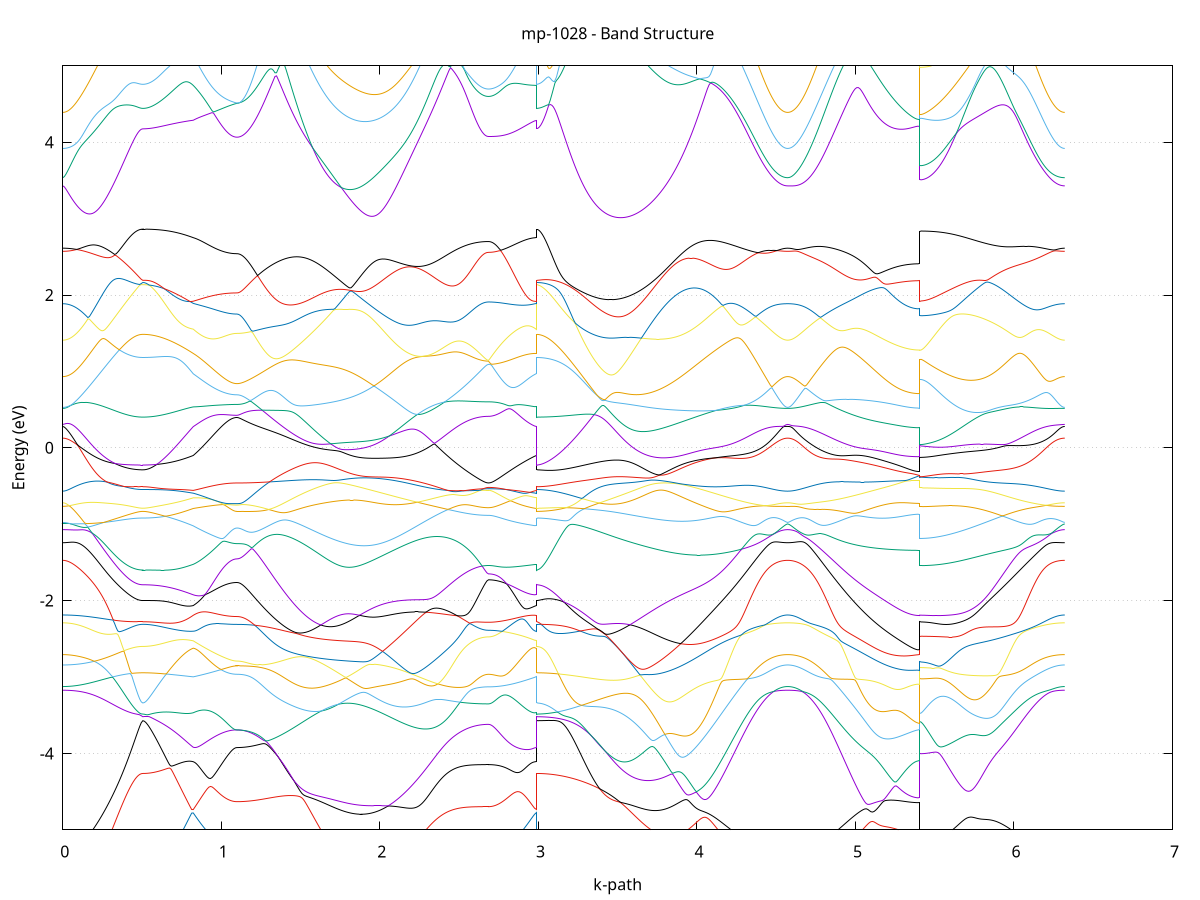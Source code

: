 set title 'mp-1028 - Band Structure'
set xlabel 'k-path'
set ylabel 'Energy (eV)'
set grid y
set yrange [-5:5]
set terminal png size 800,600
set output 'mp-1028_bands_gnuplot.png'
plot '-' using 1:2 with lines notitle, '-' using 1:2 with lines notitle, '-' using 1:2 with lines notitle, '-' using 1:2 with lines notitle, '-' using 1:2 with lines notitle, '-' using 1:2 with lines notitle, '-' using 1:2 with lines notitle, '-' using 1:2 with lines notitle, '-' using 1:2 with lines notitle, '-' using 1:2 with lines notitle, '-' using 1:2 with lines notitle, '-' using 1:2 with lines notitle, '-' using 1:2 with lines notitle, '-' using 1:2 with lines notitle, '-' using 1:2 with lines notitle, '-' using 1:2 with lines notitle, '-' using 1:2 with lines notitle, '-' using 1:2 with lines notitle, '-' using 1:2 with lines notitle, '-' using 1:2 with lines notitle, '-' using 1:2 with lines notitle, '-' using 1:2 with lines notitle, '-' using 1:2 with lines notitle, '-' using 1:2 with lines notitle, '-' using 1:2 with lines notitle, '-' using 1:2 with lines notitle, '-' using 1:2 with lines notitle, '-' using 1:2 with lines notitle, '-' using 1:2 with lines notitle, '-' using 1:2 with lines notitle, '-' using 1:2 with lines notitle, '-' using 1:2 with lines notitle, '-' using 1:2 with lines notitle, '-' using 1:2 with lines notitle, '-' using 1:2 with lines notitle, '-' using 1:2 with lines notitle, '-' using 1:2 with lines notitle, '-' using 1:2 with lines notitle, '-' using 1:2 with lines notitle, '-' using 1:2 with lines notitle, '-' using 1:2 with lines notitle, '-' using 1:2 with lines notitle, '-' using 1:2 with lines notitle, '-' using 1:2 with lines notitle, '-' using 1:2 with lines notitle, '-' using 1:2 with lines notitle, '-' using 1:2 with lines notitle, '-' using 1:2 with lines notitle, '-' using 1:2 with lines notitle, '-' using 1:2 with lines notitle, '-' using 1:2 with lines notitle, '-' using 1:2 with lines notitle, '-' using 1:2 with lines notitle, '-' using 1:2 with lines notitle, '-' using 1:2 with lines notitle, '-' using 1:2 with lines notitle, '-' using 1:2 with lines notitle, '-' using 1:2 with lines notitle, '-' using 1:2 with lines notitle, '-' using 1:2 with lines notitle, '-' using 1:2 with lines notitle, '-' using 1:2 with lines notitle, '-' using 1:2 with lines notitle, '-' using 1:2 with lines notitle
0.000000 -39.020100
0.009901 -39.020100
0.019801 -39.020100
0.029702 -39.020100
0.039603 -39.020100
0.049504 -39.020100
0.059405 -39.020000
0.069305 -39.020000
0.079206 -39.020000
0.089107 -39.020000
0.099008 -39.019900
0.108908 -39.019900
0.118809 -39.019900
0.128710 -39.019800
0.138610 -39.019800
0.148511 -39.019700
0.158412 -39.019700
0.168313 -39.019600
0.178214 -39.019600
0.188114 -39.019500
0.198015 -39.019500
0.207916 -39.019400
0.217816 -39.019300
0.227717 -39.019300
0.237618 -39.019200
0.247519 -39.019100
0.257419 -39.019100
0.267320 -39.019000
0.277221 -39.018900
0.287122 -39.018900
0.297023 -39.018800
0.306923 -39.018700
0.316824 -39.018700
0.326725 -39.018600
0.336625 -39.018500
0.346526 -39.018500
0.356427 -39.018400
0.366328 -39.018400
0.376228 -39.018300
0.386129 -39.018300
0.396030 -39.018200
0.405931 -39.018200
0.415832 -39.018100
0.425732 -39.018100
0.435633 -39.018000
0.445534 -39.018000
0.455434 -39.018000
0.465335 -39.018000
0.475236 -39.018000
0.485137 -39.017900
0.495037 -39.017900
0.504938 -39.017900
0.504938 -39.017900
0.514875 -39.017900
0.524811 -39.017900
0.534747 -39.017900
0.544684 -39.017900
0.554620 -39.017900
0.564556 -39.018000
0.574493 -39.018000
0.584429 -39.018000
0.594365 -39.018000
0.604302 -39.018000
0.614238 -39.018000
0.624174 -39.018000
0.634111 -39.018000
0.644047 -39.018100
0.653983 -39.018100
0.663920 -39.018100
0.673856 -39.018100
0.683792 -39.018100
0.693729 -39.018200
0.703665 -39.018200
0.713601 -39.018200
0.723538 -39.018300
0.733474 -39.018300
0.743410 -39.018300
0.753347 -39.018300
0.763283 -39.018400
0.773219 -39.018400
0.783156 -39.018400
0.793092 -39.018500
0.803028 -39.018500
0.812965 -39.018500
0.822901 -39.018600
0.822901 -39.018600
0.832754 -39.018600
0.842607 -39.018700
0.852460 -39.018700
0.862313 -39.018800
0.872166 -39.018900
0.882019 -39.018900
0.891872 -39.019000
0.901725 -39.019000
0.911578 -39.019100
0.921431 -39.019100
0.931284 -39.019200
0.941137 -39.019300
0.950990 -39.019300
0.960843 -39.019400
0.970696 -39.019400
0.980549 -39.019400
0.990402 -39.019500
1.000255 -39.019500
1.010108 -39.019600
1.019961 -39.019600
1.029814 -39.019600
1.039667 -39.019600
1.049520 -39.019700
1.059373 -39.019700
1.069226 -39.019700
1.079079 -39.019700
1.088932 -39.019700
1.098785 -39.019700
1.098785 -39.019700
1.108769 -39.019700
1.118753 -39.019700
1.128736 -39.019700
1.138720 -39.019700
1.148704 -39.019700
1.158687 -39.019700
1.168671 -39.019700
1.178655 -39.019700
1.188638 -39.019700
1.198622 -39.019700
1.208606 -39.019600
1.218590 -39.019600
1.228573 -39.019600
1.238557 -39.019600
1.248541 -39.019600
1.258524 -39.019600
1.268508 -39.019500
1.278492 -39.019500
1.288475 -39.019500
1.298459 -39.019500
1.308443 -39.019500
1.318427 -39.019400
1.328410 -39.019400
1.338394 -39.019400
1.348378 -39.019400
1.358361 -39.019300
1.368345 -39.019300
1.378329 -39.019300
1.388312 -39.019200
1.398296 -39.019200
1.408280 -39.019200
1.418263 -39.019200
1.428247 -39.019100
1.438231 -39.019100
1.448215 -39.019100
1.458198 -39.019000
1.468182 -39.019000
1.478166 -39.019000
1.488149 -39.018900
1.498133 -39.018900
1.508117 -39.018900
1.518100 -39.018800
1.528084 -39.018800
1.538068 -39.018800
1.548052 -39.018700
1.558035 -39.018700
1.568019 -39.018700
1.578003 -39.018600
1.587986 -39.018600
1.597970 -39.018600
1.607954 -39.018500
1.617937 -39.018500
1.627921 -39.018500
1.637905 -39.018400
1.647889 -39.018400
1.657872 -39.018400
1.667856 -39.018300
1.677840 -39.018300
1.687823 -39.018300
1.697807 -39.018300
1.707791 -39.018200
1.717774 -39.018200
1.727758 -39.018200
1.737742 -39.018100
1.747725 -39.018100
1.757709 -39.018100
1.767693 -39.018100
1.777677 -39.018000
1.787660 -39.018000
1.797644 -39.018000
1.807628 -39.018000
1.817611 -39.018000
1.827595 -39.017900
1.837579 -39.017900
1.847562 -39.017900
1.857546 -39.017900
1.867530 -39.017900
1.877513 -39.017900
1.887497 -39.017800
1.887497 -39.017800
1.897469 -39.017800
1.907441 -39.017800
1.917412 -39.017800
1.927384 -39.017800
1.937356 -39.017800
1.947328 -39.017800
1.957299 -39.017800
1.967271 -39.017800
1.977243 -39.017700
1.987215 -39.017700
1.997186 -39.017700
2.007158 -39.017700
2.017130 -39.017700
2.027102 -39.017700
2.037073 -39.017700
2.047045 -39.017700
2.057017 -39.017700
2.066989 -39.017700
2.076960 -39.017700
2.086932 -39.017700
2.096904 -39.017700
2.106876 -39.017700
2.116847 -39.017700
2.126819 -39.017800
2.136791 -39.017800
2.146763 -39.017800
2.156734 -39.017800
2.166706 -39.017800
2.176678 -39.017800
2.186650 -39.017800
2.196621 -39.017800
2.206593 -39.017800
2.216565 -39.017800
2.226536 -39.017800
2.236508 -39.017800
2.246480 -39.017900
2.256452 -39.017900
2.266423 -39.017900
2.276395 -39.017900
2.286367 -39.017900
2.296339 -39.017900
2.306310 -39.017900
2.316282 -39.017900
2.326254 -39.018000
2.336226 -39.018000
2.346197 -39.018000
2.356169 -39.018000
2.366141 -39.018000
2.376113 -39.018000
2.386084 -39.018000
2.396056 -39.018000
2.406028 -39.018100
2.416000 -39.018100
2.425971 -39.018100
2.435943 -39.018100
2.445915 -39.018100
2.455887 -39.018100
2.465858 -39.018100
2.475830 -39.018100
2.485802 -39.018200
2.495774 -39.018200
2.505745 -39.018200
2.515717 -39.018200
2.525689 -39.018200
2.535661 -39.018200
2.545632 -39.018200
2.555604 -39.018200
2.565576 -39.018200
2.575547 -39.018200
2.585519 -39.018200
2.595491 -39.018200
2.605463 -39.018300
2.615434 -39.018300
2.625406 -39.018300
2.635378 -39.018300
2.645350 -39.018300
2.655321 -39.018300
2.665293 -39.018300
2.675265 -39.018300
2.685237 -39.018300
2.685237 -39.018300
2.694937 -39.018300
2.704638 -39.018300
2.714339 -39.018300
2.724040 -39.018300
2.733740 -39.018300
2.743441 -39.018300
2.753142 -39.018300
2.762842 -39.018300
2.772543 -39.018300
2.782244 -39.018300
2.791945 -39.018300
2.801645 -39.018300
2.811346 -39.018300
2.821047 -39.018300
2.830747 -39.018300
2.840448 -39.018300
2.850149 -39.018300
2.859849 -39.018400
2.869550 -39.018400
2.879251 -39.018400
2.888952 -39.018400
2.898652 -39.018400
2.908353 -39.018400
2.918054 -39.018400
2.927754 -39.018400
2.937455 -39.018500
2.947156 -39.018500
2.956857 -39.018500
2.966557 -39.018500
2.976258 -39.018500
2.985959 -39.018600
2.985959 -39.017900
2.995860 -39.017900
3.005761 -39.017900
3.015662 -39.017900
3.025563 -39.017900
3.035464 -39.017900
3.045365 -39.017900
3.055266 -39.017900
3.065166 -39.017900
3.075067 -39.017900
3.084968 -39.017900
3.094869 -39.017900
3.104770 -39.017900
3.114671 -39.017900
3.124572 -39.017900
3.134473 -39.017900
3.144374 -39.017900
3.154275 -39.017900
3.164176 -39.017900
3.174077 -39.017800
3.183978 -39.017800
3.193879 -39.017800
3.203780 -39.017800
3.213681 -39.017800
3.223582 -39.017800
3.233483 -39.017800
3.243384 -39.017800
3.253285 -39.017800
3.263186 -39.017800
3.273087 -39.017700
3.282988 -39.017700
3.292889 -39.017700
3.302790 -39.017700
3.312691 -39.017700
3.322592 -39.017700
3.332493 -39.017700
3.342393 -39.017700
3.352294 -39.017700
3.362195 -39.017700
3.372096 -39.017600
3.381997 -39.017600
3.391898 -39.017600
3.401799 -39.017600
3.411700 -39.017600
3.421601 -39.017600
3.431502 -39.017600
3.441403 -39.017600
3.451304 -39.017600
3.461205 -39.017600
3.471106 -39.017600
3.481007 -39.017600
3.490908 -39.017600
3.500809 -39.017600
3.510710 -39.017600
3.520611 -39.017600
3.530512 -39.017600
3.540413 -39.017600
3.550314 -39.017600
3.560215 -39.017600
3.570116 -39.017600
3.580017 -39.017600
3.589918 -39.017600
3.599819 -39.017600
3.609720 -39.017600
3.619620 -39.017600
3.629521 -39.017600
3.639422 -39.017600
3.649323 -39.017600
3.659224 -39.017600
3.669125 -39.017600
3.679026 -39.017600
3.688927 -39.017600
3.698828 -39.017700
3.698828 -39.017700
3.708755 -39.017700
3.718682 -39.017700
3.728609 -39.017700
3.738536 -39.017700
3.748464 -39.017700
3.758391 -39.017800
3.768318 -39.017800
3.778245 -39.017800
3.788172 -39.017800
3.798099 -39.017800
3.808026 -39.017900
3.817953 -39.017900
3.827880 -39.017900
3.837807 -39.017900
3.847734 -39.018000
3.857661 -39.018000
3.867588 -39.018000
3.877515 -39.018100
3.887442 -39.018100
3.897370 -39.018100
3.907297 -39.018100
3.917224 -39.018200
3.927151 -39.018200
3.937078 -39.018200
3.947005 -39.018300
3.956932 -39.018300
3.966859 -39.018400
3.976786 -39.018400
3.986713 -39.018400
3.996640 -39.018500
4.006567 -39.018500
4.016494 -39.018500
4.026421 -39.018600
4.036349 -39.018600
4.046276 -39.018700
4.056203 -39.018700
4.066130 -39.018700
4.076057 -39.018800
4.085984 -39.018800
4.095911 -39.018900
4.105838 -39.018900
4.115765 -39.018900
4.125692 -39.019000
4.135619 -39.019000
4.145546 -39.019100
4.155473 -39.019100
4.165400 -39.019100
4.175327 -39.019200
4.185255 -39.019200
4.195182 -39.019200
4.205109 -39.019300
4.215036 -39.019300
4.224963 -39.019400
4.234890 -39.019400
4.244817 -39.019400
4.254744 -39.019500
4.264671 -39.019500
4.274598 -39.019500
4.284525 -39.019600
4.294452 -39.019600
4.304379 -39.019600
4.314306 -39.019700
4.324234 -39.019700
4.334161 -39.019700
4.344088 -39.019800
4.354015 -39.019800
4.363942 -39.019800
4.373869 -39.019800
4.383796 -39.019900
4.393723 -39.019900
4.403650 -39.019900
4.413577 -39.019900
4.423504 -39.020000
4.433431 -39.020000
4.443358 -39.020000
4.453285 -39.020000
4.463212 -39.020000
4.473140 -39.020000
4.483067 -39.020100
4.492994 -39.020100
4.502921 -39.020100
4.512848 -39.020100
4.522775 -39.020100
4.532702 -39.020100
4.542629 -39.020100
4.552556 -39.020100
4.562483 -39.020100
4.572410 -39.020100
4.572410 -39.020100
4.582320 -39.020100
4.592230 -39.020100
4.602140 -39.020100
4.612050 -39.020100
4.621960 -39.020100
4.631870 -39.020100
4.641780 -39.020100
4.651690 -39.020100
4.661600 -39.020000
4.671510 -39.020000
4.681420 -39.020000
4.691329 -39.020000
4.701239 -39.020000
4.711149 -39.020000
4.721059 -39.019900
4.730969 -39.019900
4.740879 -39.019900
4.750789 -39.019900
4.760699 -39.019800
4.770609 -39.019800
4.780519 -39.019800
4.790429 -39.019700
4.800339 -39.019700
4.810249 -39.019700
4.820159 -39.019600
4.830069 -39.019600
4.839979 -39.019600
4.849888 -39.019500
4.859798 -39.019500
4.869708 -39.019500
4.879618 -39.019400
4.889528 -39.019400
4.899438 -39.019400
4.909348 -39.019300
4.919258 -39.019300
4.929168 -39.019200
4.939078 -39.019200
4.948988 -39.019100
4.958898 -39.019100
4.968808 -39.019100
4.978718 -39.019000
4.988628 -39.019000
4.998538 -39.018900
5.008447 -39.018900
5.018357 -39.018800
5.028267 -39.018800
5.038177 -39.018800
5.048087 -39.018700
5.057997 -39.018700
5.067907 -39.018600
5.077817 -39.018600
5.087727 -39.018500
5.097637 -39.018500
5.107547 -39.018500
5.117457 -39.018400
5.127367 -39.018400
5.137277 -39.018400
5.147187 -39.018300
5.157097 -39.018300
5.167006 -39.018200
5.176916 -39.018200
5.186826 -39.018200
5.196736 -39.018100
5.206646 -39.018100
5.216556 -39.018100
5.226466 -39.018100
5.236376 -39.018000
5.246286 -39.018000
5.256196 -39.018000
5.266106 -39.018000
5.276016 -39.017900
5.285926 -39.017900
5.295836 -39.017900
5.305746 -39.017900
5.315656 -39.017900
5.325565 -39.017900
5.335475 -39.017800
5.345385 -39.017800
5.355295 -39.017800
5.365205 -39.017800
5.375115 -39.017800
5.385025 -39.017800
5.394935 -39.017800
5.404845 -39.017800
5.404845 -39.017800
5.414797 -39.017800
5.424749 -39.017800
5.434700 -39.017800
5.444652 -39.017800
5.454604 -39.017800
5.464556 -39.017800
5.474507 -39.017900
5.484459 -39.017900
5.494411 -39.017900
5.504363 -39.017900
5.514315 -39.017900
5.524266 -39.017900
5.534218 -39.017900
5.544170 -39.017900
5.554122 -39.018000
5.564073 -39.018000
5.574025 -39.018000
5.583977 -39.018000
5.593929 -39.018100
5.603881 -39.018100
5.613832 -39.018100
5.623784 -39.018100
5.633736 -39.018100
5.643688 -39.018200
5.653639 -39.018200
5.663591 -39.018200
5.673543 -39.018300
5.683495 -39.018300
5.693447 -39.018300
5.703398 -39.018400
5.713350 -39.018400
5.723302 -39.018400
5.733254 -39.018500
5.743205 -39.018500
5.753157 -39.018500
5.763109 -39.018600
5.773061 -39.018600
5.783013 -39.018600
5.792964 -39.018700
5.802916 -39.018700
5.812868 -39.018800
5.822820 -39.018800
5.832771 -39.018800
5.842723 -39.018900
5.852675 -39.018900
5.862627 -39.019000
5.872579 -39.019000
5.882530 -39.019000
5.892482 -39.019100
5.902434 -39.019100
5.912386 -39.019200
5.922337 -39.019200
5.932289 -39.019200
5.942241 -39.019300
5.952193 -39.019300
5.962145 -39.019300
5.972096 -39.019400
5.982048 -39.019400
5.992000 -39.019500
6.001952 -39.019500
6.011903 -39.019500
6.021855 -39.019600
6.031807 -39.019600
6.041759 -39.019600
6.051711 -39.019700
6.061662 -39.019700
6.071614 -39.019700
6.081566 -39.019700
6.091518 -39.019800
6.101469 -39.019800
6.111421 -39.019800
6.121373 -39.019800
6.131325 -39.019900
6.141276 -39.019900
6.151228 -39.019900
6.161180 -39.019900
6.171132 -39.020000
6.181084 -39.020000
6.191035 -39.020000
6.200987 -39.020000
6.210939 -39.020000
6.220891 -39.020000
6.230843 -39.020100
6.240794 -39.020100
6.250746 -39.020100
6.260698 -39.020100
6.270650 -39.020100
6.280601 -39.020100
6.290553 -39.020100
6.300505 -39.020100
6.310457 -39.020100
6.320408 -39.020100
e
0.000000 -39.009100
0.009901 -39.009100
0.019801 -39.009100
0.029702 -39.009100
0.039603 -39.009100
0.049504 -39.009100
0.059405 -39.009100
0.069305 -39.009200
0.079206 -39.009200
0.089107 -39.009200
0.099008 -39.009200
0.108908 -39.009200
0.118809 -39.009200
0.128710 -39.009200
0.138610 -39.009300
0.148511 -39.009300
0.158412 -39.009300
0.168313 -39.009300
0.178214 -39.009400
0.188114 -39.009400
0.198015 -39.009400
0.207916 -39.009500
0.217816 -39.009500
0.227717 -39.009500
0.237618 -39.009600
0.247519 -39.009600
0.257419 -39.009600
0.267320 -39.009700
0.277221 -39.009700
0.287122 -39.009700
0.297023 -39.009800
0.306923 -39.009800
0.316824 -39.009800
0.326725 -39.009900
0.336625 -39.009900
0.346526 -39.009900
0.356427 -39.010000
0.366328 -39.010000
0.376228 -39.010000
0.386129 -39.010100
0.396030 -39.010100
0.405931 -39.010100
0.415832 -39.010100
0.425732 -39.010200
0.435633 -39.010200
0.445534 -39.010200
0.455434 -39.010200
0.465335 -39.010200
0.475236 -39.010200
0.485137 -39.010200
0.495037 -39.010200
0.504938 -39.010200
0.504938 -39.010200
0.514875 -39.010200
0.524811 -39.010200
0.534747 -39.010200
0.544684 -39.010200
0.554620 -39.010200
0.564556 -39.010200
0.574493 -39.010200
0.584429 -39.010200
0.594365 -39.010200
0.604302 -39.010200
0.614238 -39.010200
0.624174 -39.010200
0.634111 -39.010200
0.644047 -39.010200
0.653983 -39.010100
0.663920 -39.010100
0.673856 -39.010100
0.683792 -39.010100
0.693729 -39.010100
0.703665 -39.010100
0.713601 -39.010100
0.723538 -39.010000
0.733474 -39.010000
0.743410 -39.010000
0.753347 -39.010000
0.763283 -39.010000
0.773219 -39.009900
0.783156 -39.009900
0.793092 -39.009900
0.803028 -39.009900
0.812965 -39.009900
0.822901 -39.009800
0.822901 -39.009800
0.832754 -39.009800
0.842607 -39.009800
0.852460 -39.009700
0.862313 -39.009700
0.872166 -39.009700
0.882019 -39.009600
0.891872 -39.009600
0.901725 -39.009600
0.911578 -39.009500
0.921431 -39.009500
0.931284 -39.009500
0.941137 -39.009400
0.950990 -39.009400
0.960843 -39.009400
0.970696 -39.009400
0.980549 -39.009300
0.990402 -39.009300
1.000255 -39.009300
1.010108 -39.009300
1.019961 -39.009300
1.029814 -39.009300
1.039667 -39.009200
1.049520 -39.009200
1.059373 -39.009200
1.069226 -39.009200
1.079079 -39.009200
1.088932 -39.009200
1.098785 -39.009200
1.098785 -39.009200
1.108769 -39.009200
1.118753 -39.009200
1.128736 -39.009200
1.138720 -39.009200
1.148704 -39.009200
1.158687 -39.009200
1.168671 -39.009200
1.178655 -39.009200
1.188638 -39.009200
1.198622 -39.009200
1.208606 -39.009200
1.218590 -39.009200
1.228573 -39.009200
1.238557 -39.009200
1.248541 -39.009100
1.258524 -39.009100
1.268508 -39.009100
1.278492 -39.009100
1.288475 -39.009100
1.298459 -39.009100
1.308443 -39.009100
1.318427 -39.009100
1.328410 -39.009100
1.338394 -39.009100
1.348378 -39.009000
1.358361 -39.009000
1.368345 -39.009000
1.378329 -39.009000
1.388312 -39.009000
1.398296 -39.009000
1.408280 -39.009000
1.418263 -39.009000
1.428247 -39.008900
1.438231 -39.008900
1.448215 -39.008900
1.458198 -39.008900
1.468182 -39.008900
1.478166 -39.008900
1.488149 -39.008900
1.498133 -39.008900
1.508117 -39.008800
1.518100 -39.008800
1.528084 -39.008800
1.538068 -39.008800
1.548052 -39.008800
1.558035 -39.008800
1.568019 -39.008800
1.578003 -39.008800
1.587986 -39.008700
1.597970 -39.008700
1.607954 -39.008700
1.617937 -39.008700
1.627921 -39.008700
1.637905 -39.008700
1.647889 -39.008700
1.657872 -39.008700
1.667856 -39.008700
1.677840 -39.008700
1.687823 -39.008700
1.697807 -39.008700
1.707791 -39.008700
1.717774 -39.008600
1.727758 -39.008600
1.737742 -39.008600
1.747725 -39.008600
1.757709 -39.008600
1.767693 -39.008600
1.777677 -39.008600
1.787660 -39.008600
1.797644 -39.008600
1.807628 -39.008600
1.817611 -39.008600
1.827595 -39.008600
1.837579 -39.008600
1.847562 -39.008700
1.857546 -39.008700
1.867530 -39.008700
1.877513 -39.008700
1.887497 -39.008700
1.887497 -39.008700
1.897469 -39.008700
1.907441 -39.008700
1.917412 -39.008700
1.927384 -39.008700
1.937356 -39.008700
1.947328 -39.008700
1.957299 -39.008700
1.967271 -39.008800
1.977243 -39.008800
1.987215 -39.008800
1.997186 -39.008800
2.007158 -39.008800
2.017130 -39.008800
2.027102 -39.008800
2.037073 -39.008900
2.047045 -39.008900
2.057017 -39.008900
2.066989 -39.008900
2.076960 -39.008900
2.086932 -39.009000
2.096904 -39.009000
2.106876 -39.009000
2.116847 -39.009000
2.126819 -39.009000
2.136791 -39.009100
2.146763 -39.009100
2.156734 -39.009100
2.166706 -39.009100
2.176678 -39.009200
2.186650 -39.009200
2.196621 -39.009200
2.206593 -39.009200
2.216565 -39.009300
2.226536 -39.009300
2.236508 -39.009300
2.246480 -39.009300
2.256452 -39.009300
2.266423 -39.009400
2.276395 -39.009400
2.286367 -39.009400
2.296339 -39.009400
2.306310 -39.009500
2.316282 -39.009500
2.326254 -39.009500
2.336226 -39.009500
2.346197 -39.009600
2.356169 -39.009600
2.366141 -39.009600
2.376113 -39.009600
2.386084 -39.009700
2.396056 -39.009700
2.406028 -39.009700
2.416000 -39.009700
2.425971 -39.009700
2.435943 -39.009800
2.445915 -39.009800
2.455887 -39.009800
2.465858 -39.009800
2.475830 -39.009800
2.485802 -39.009800
2.495774 -39.009900
2.505745 -39.009900
2.515717 -39.009900
2.525689 -39.009900
2.535661 -39.009900
2.545632 -39.009900
2.555604 -39.009900
2.565576 -39.010000
2.575547 -39.010000
2.585519 -39.010000
2.595491 -39.010000
2.605463 -39.010000
2.615434 -39.010000
2.625406 -39.010000
2.635378 -39.010000
2.645350 -39.010000
2.655321 -39.010000
2.665293 -39.010000
2.675265 -39.010000
2.685237 -39.010000
2.685237 -39.010000
2.694937 -39.010000
2.704638 -39.010000
2.714339 -39.010000
2.724040 -39.010000
2.733740 -39.010000
2.743441 -39.010000
2.753142 -39.010000
2.762842 -39.010000
2.772543 -39.010000
2.782244 -39.010000
2.791945 -39.010000
2.801645 -39.010000
2.811346 -39.010000
2.821047 -39.010000
2.830747 -39.010000
2.840448 -39.010000
2.850149 -39.010000
2.859849 -39.010000
2.869550 -39.010000
2.879251 -39.010000
2.888952 -39.009900
2.898652 -39.009900
2.908353 -39.009900
2.918054 -39.009900
2.927754 -39.009900
2.937455 -39.009900
2.947156 -39.009900
2.956857 -39.009900
2.966557 -39.009900
2.976258 -39.009900
2.985959 -39.009800
2.985959 -39.010200
2.995860 -39.010200
3.005761 -39.010200
3.015662 -39.010200
3.025563 -39.010200
3.035464 -39.010200
3.045365 -39.010200
3.055266 -39.010200
3.065166 -39.010200
3.075067 -39.010200
3.084968 -39.010200
3.094869 -39.010200
3.104770 -39.010200
3.114671 -39.010200
3.124572 -39.010100
3.134473 -39.010100
3.144374 -39.010100
3.154275 -39.010100
3.164176 -39.010100
3.174077 -39.010100
3.183978 -39.010000
3.193879 -39.010000
3.203780 -39.010000
3.213681 -39.010000
3.223582 -39.010000
3.233483 -39.009900
3.243384 -39.009900
3.253285 -39.009900
3.263186 -39.009900
3.273087 -39.009800
3.282988 -39.009800
3.292889 -39.009800
3.302790 -39.009800
3.312691 -39.009700
3.322592 -39.009700
3.332493 -39.009700
3.342393 -39.009700
3.352294 -39.009600
3.362195 -39.009600
3.372096 -39.009600
3.381997 -39.009600
3.391898 -39.009500
3.401799 -39.009500
3.411700 -39.009500
3.421601 -39.009400
3.431502 -39.009400
3.441403 -39.009400
3.451304 -39.009400
3.461205 -39.009300
3.471106 -39.009300
3.481007 -39.009300
3.490908 -39.009200
3.500809 -39.009200
3.510710 -39.009200
3.520611 -39.009200
3.530512 -39.009100
3.540413 -39.009100
3.550314 -39.009100
3.560215 -39.009100
3.570116 -39.009000
3.580017 -39.009000
3.589918 -39.009000
3.599819 -39.009000
3.609720 -39.008900
3.619620 -39.008900
3.629521 -39.008900
3.639422 -39.008900
3.649323 -39.008800
3.659224 -39.008800
3.669125 -39.008800
3.679026 -39.008800
3.688927 -39.008800
3.698828 -39.008800
3.698828 -39.008800
3.708755 -39.008700
3.718682 -39.008700
3.728609 -39.008700
3.738536 -39.008700
3.748464 -39.008700
3.758391 -39.008700
3.768318 -39.008600
3.778245 -39.008600
3.788172 -39.008600
3.798099 -39.008600
3.808026 -39.008600
3.817953 -39.008600
3.827880 -39.008600
3.837807 -39.008600
3.847734 -39.008600
3.857661 -39.008600
3.867588 -39.008600
3.877515 -39.008600
3.887442 -39.008600
3.897370 -39.008600
3.907297 -39.008600
3.917224 -39.008600
3.927151 -39.008600
3.937078 -39.008600
3.947005 -39.008600
3.956932 -39.008600
3.966859 -39.008600
3.976786 -39.008600
3.986713 -39.008600
3.996640 -39.008600
4.006567 -39.008600
4.016494 -39.008600
4.026421 -39.008600
4.036349 -39.008600
4.046276 -39.008600
4.056203 -39.008600
4.066130 -39.008600
4.076057 -39.008600
4.085984 -39.008700
4.095911 -39.008700
4.105838 -39.008700
4.115765 -39.008700
4.125692 -39.008700
4.135619 -39.008700
4.145546 -39.008700
4.155473 -39.008700
4.165400 -39.008700
4.175327 -39.008800
4.185255 -39.008800
4.195182 -39.008800
4.205109 -39.008800
4.215036 -39.008800
4.224963 -39.008800
4.234890 -39.008800
4.244817 -39.008800
4.254744 -39.008900
4.264671 -39.008900
4.274598 -39.008900
4.284525 -39.008900
4.294452 -39.008900
4.304379 -39.008900
4.314306 -39.008900
4.324234 -39.008900
4.334161 -39.009000
4.344088 -39.009000
4.354015 -39.009000
4.363942 -39.009000
4.373869 -39.009000
4.383796 -39.009000
4.393723 -39.009000
4.403650 -39.009000
4.413577 -39.009000
4.423504 -39.009000
4.433431 -39.009100
4.443358 -39.009100
4.453285 -39.009100
4.463212 -39.009100
4.473140 -39.009100
4.483067 -39.009100
4.492994 -39.009100
4.502921 -39.009100
4.512848 -39.009100
4.522775 -39.009100
4.532702 -39.009100
4.542629 -39.009100
4.552556 -39.009100
4.562483 -39.009100
4.572410 -39.009100
4.572410 -39.009100
4.582320 -39.009100
4.592230 -39.009100
4.602140 -39.009100
4.612050 -39.009100
4.621960 -39.009100
4.631870 -39.009100
4.641780 -39.009100
4.651690 -39.009100
4.661600 -39.009100
4.671510 -39.009100
4.681420 -39.009100
4.691329 -39.009100
4.701239 -39.009100
4.711149 -39.009100
4.721059 -39.009100
4.730969 -39.009100
4.740879 -39.009100
4.750789 -39.009100
4.760699 -39.009000
4.770609 -39.009000
4.780519 -39.009000
4.790429 -39.009000
4.800339 -39.009000
4.810249 -39.009000
4.820159 -39.009000
4.830069 -39.009000
4.839979 -39.009000
4.849888 -39.009000
4.859798 -39.009000
4.869708 -39.009000
4.879618 -39.009000
4.889528 -39.008900
4.899438 -39.008900
4.909348 -39.008900
4.919258 -39.008900
4.929168 -39.008900
4.939078 -39.008900
4.948988 -39.008900
4.958898 -39.008900
4.968808 -39.008900
4.978718 -39.008900
4.988628 -39.008900
4.998538 -39.008800
5.008447 -39.008800
5.018357 -39.008800
5.028267 -39.008800
5.038177 -39.008800
5.048087 -39.008800
5.057997 -39.008800
5.067907 -39.008800
5.077817 -39.008800
5.087727 -39.008800
5.097637 -39.008800
5.107547 -39.008800
5.117457 -39.008700
5.127367 -39.008700
5.137277 -39.008700
5.147187 -39.008700
5.157097 -39.008700
5.167006 -39.008700
5.176916 -39.008700
5.186826 -39.008700
5.196736 -39.008700
5.206646 -39.008700
5.216556 -39.008700
5.226466 -39.008700
5.236376 -39.008700
5.246286 -39.008700
5.256196 -39.008700
5.266106 -39.008700
5.276016 -39.008700
5.285926 -39.008700
5.295836 -39.008600
5.305746 -39.008600
5.315656 -39.008600
5.325565 -39.008600
5.335475 -39.008600
5.345385 -39.008600
5.355295 -39.008600
5.365205 -39.008600
5.375115 -39.008600
5.385025 -39.008600
5.394935 -39.008600
5.404845 -39.008600
5.404845 -39.008700
5.414797 -39.008700
5.424749 -39.008700
5.434700 -39.008700
5.444652 -39.008700
5.454604 -39.008700
5.464556 -39.008700
5.474507 -39.008700
5.484459 -39.008700
5.494411 -39.008700
5.504363 -39.008700
5.514315 -39.008700
5.524266 -39.008700
5.534218 -39.008700
5.544170 -39.008700
5.554122 -39.008700
5.564073 -39.008700
5.574025 -39.008700
5.583977 -39.008700
5.593929 -39.008700
5.603881 -39.008700
5.613832 -39.008700
5.623784 -39.008700
5.633736 -39.008700
5.643688 -39.008700
5.653639 -39.008700
5.663591 -39.008700
5.673543 -39.008700
5.683495 -39.008800
5.693447 -39.008800
5.703398 -39.008800
5.713350 -39.008800
5.723302 -39.008800
5.733254 -39.008800
5.743205 -39.008800
5.753157 -39.008800
5.763109 -39.008800
5.773061 -39.008800
5.783013 -39.008800
5.792964 -39.008800
5.802916 -39.008800
5.812868 -39.008800
5.822820 -39.008800
5.832771 -39.008800
5.842723 -39.008800
5.852675 -39.008900
5.862627 -39.008900
5.872579 -39.008900
5.882530 -39.008900
5.892482 -39.008900
5.902434 -39.008900
5.912386 -39.008900
5.922337 -39.008900
5.932289 -39.008900
5.942241 -39.008900
5.952193 -39.008900
5.962145 -39.008900
5.972096 -39.008900
5.982048 -39.009000
5.992000 -39.009000
6.001952 -39.009000
6.011903 -39.009000
6.021855 -39.009000
6.031807 -39.009000
6.041759 -39.009000
6.051711 -39.009000
6.061662 -39.009000
6.071614 -39.009000
6.081566 -39.009000
6.091518 -39.009000
6.101469 -39.009000
6.111421 -39.009000
6.121373 -39.009000
6.131325 -39.009100
6.141276 -39.009100
6.151228 -39.009100
6.161180 -39.009100
6.171132 -39.009100
6.181084 -39.009100
6.191035 -39.009100
6.200987 -39.009100
6.210939 -39.009100
6.220891 -39.009100
6.230843 -39.009100
6.240794 -39.009100
6.250746 -39.009100
6.260698 -39.009100
6.270650 -39.009100
6.280601 -39.009100
6.290553 -39.009100
6.300505 -39.009100
6.310457 -39.009100
6.320408 -39.009100
e
0.000000 -38.938500
0.009901 -38.938600
0.019801 -38.938700
0.029702 -38.938800
0.039603 -38.939100
0.049504 -38.939300
0.059405 -38.939600
0.069305 -38.939800
0.079206 -38.940100
0.089107 -38.940400
0.099008 -38.940700
0.108908 -38.941000
0.118809 -38.941300
0.128710 -38.941600
0.138610 -38.941900
0.148511 -38.942200
0.158412 -38.942500
0.168313 -38.942800
0.178214 -38.943100
0.188114 -38.943300
0.198015 -38.943600
0.207916 -38.943900
0.217816 -38.944100
0.227717 -38.944400
0.237618 -38.944600
0.247519 -38.944900
0.257419 -38.945100
0.267320 -38.945300
0.277221 -38.945600
0.287122 -38.945800
0.297023 -38.946000
0.306923 -38.946200
0.316824 -38.946400
0.326725 -38.946500
0.336625 -38.946700
0.346526 -38.946900
0.356427 -38.947000
0.366328 -38.947200
0.376228 -38.947300
0.386129 -38.947400
0.396030 -38.947500
0.405931 -38.947600
0.415832 -38.947700
0.425732 -38.947800
0.435633 -38.947900
0.445534 -38.948000
0.455434 -38.948000
0.465335 -38.948100
0.475236 -38.948100
0.485137 -38.948100
0.495037 -38.948200
0.504938 -38.948200
0.504938 -38.948200
0.514875 -38.948200
0.524811 -38.948100
0.534747 -38.948100
0.544684 -38.948100
0.554620 -38.948100
0.564556 -38.948100
0.574493 -38.948000
0.584429 -38.948000
0.594365 -38.948000
0.604302 -38.947900
0.614238 -38.947900
0.624174 -38.947800
0.634111 -38.947700
0.644047 -38.947700
0.653983 -38.947600
0.663920 -38.947500
0.673856 -38.947400
0.683792 -38.947400
0.693729 -38.947300
0.703665 -38.947200
0.713601 -38.947100
0.723538 -38.947000
0.733474 -38.946900
0.743410 -38.946800
0.753347 -38.946700
0.763283 -38.946600
0.773219 -38.946400
0.783156 -38.946300
0.793092 -38.946200
0.803028 -38.946100
0.812965 -38.946000
0.822901 -38.945800
0.822901 -38.945800
0.832754 -38.945600
0.842607 -38.945400
0.852460 -38.945200
0.862313 -38.945000
0.872166 -38.944800
0.882019 -38.944500
0.891872 -38.944300
0.901725 -38.944000
0.911578 -38.943800
0.921431 -38.943500
0.931284 -38.943200
0.941137 -38.943000
0.950990 -38.942700
0.960843 -38.942400
0.970696 -38.942100
0.980549 -38.941800
0.990402 -38.941600
1.000255 -38.941300
1.010108 -38.941000
1.019961 -38.940700
1.029814 -38.940500
1.039667 -38.940300
1.049520 -38.940000
1.059373 -38.939800
1.069226 -38.939700
1.079079 -38.939600
1.088932 -38.939500
1.098785 -38.939500
1.098785 -38.939500
1.108769 -38.939500
1.118753 -38.939500
1.128736 -38.939500
1.138720 -38.939500
1.148704 -38.939500
1.158687 -38.939500
1.168671 -38.939500
1.178655 -38.939500
1.188638 -38.939500
1.198622 -38.939500
1.208606 -38.939600
1.218590 -38.939600
1.228573 -38.939600
1.238557 -38.939600
1.248541 -38.939600
1.258524 -38.939700
1.268508 -38.939700
1.278492 -38.939700
1.288475 -38.939700
1.298459 -38.939800
1.308443 -38.939800
1.318427 -38.939800
1.328410 -38.939900
1.338394 -38.939900
1.348378 -38.939900
1.358361 -38.940000
1.368345 -38.940000
1.378329 -38.940100
1.388312 -38.940100
1.398296 -38.940100
1.408280 -38.940200
1.418263 -38.940200
1.428247 -38.940300
1.438231 -38.940400
1.448215 -38.940400
1.458198 -38.940500
1.468182 -38.940500
1.478166 -38.940600
1.488149 -38.940600
1.498133 -38.940700
1.508117 -38.940800
1.518100 -38.940800
1.528084 -38.940900
1.538068 -38.941000
1.548052 -38.941100
1.558035 -38.941100
1.568019 -38.941200
1.578003 -38.941300
1.587986 -38.941300
1.597970 -38.941400
1.607954 -38.941500
1.617937 -38.941600
1.627921 -38.941700
1.637905 -38.941700
1.647889 -38.941800
1.657872 -38.941900
1.667856 -38.942000
1.677840 -38.942000
1.687823 -38.942100
1.697807 -38.942200
1.707791 -38.942300
1.717774 -38.942300
1.727758 -38.942400
1.737742 -38.942500
1.747725 -38.942600
1.757709 -38.942600
1.767693 -38.942700
1.777677 -38.942800
1.787660 -38.942900
1.797644 -38.942900
1.807628 -38.943000
1.817611 -38.943100
1.827595 -38.943100
1.837579 -38.943200
1.847562 -38.943300
1.857546 -38.943300
1.867530 -38.943400
1.877513 -38.943400
1.887497 -38.943500
1.887497 -38.943500
1.897469 -38.943600
1.907441 -38.943600
1.917412 -38.943700
1.927384 -38.943700
1.937356 -38.943800
1.947328 -38.943800
1.957299 -38.943900
1.967271 -38.943900
1.977243 -38.944000
1.987215 -38.944000
1.997186 -38.944100
2.007158 -38.944100
2.017130 -38.944200
2.027102 -38.944200
2.037073 -38.944300
2.047045 -38.944300
2.057017 -38.944400
2.066989 -38.944400
2.076960 -38.944500
2.086932 -38.944500
2.096904 -38.944600
2.106876 -38.944600
2.116847 -38.944700
2.126819 -38.944700
2.136791 -38.944800
2.146763 -38.944800
2.156734 -38.944900
2.166706 -38.944900
2.176678 -38.945000
2.186650 -38.945000
2.196621 -38.945000
2.206593 -38.945100
2.216565 -38.945100
2.226536 -38.945200
2.236508 -38.945200
2.246480 -38.945300
2.256452 -38.945300
2.266423 -38.945400
2.276395 -38.945400
2.286367 -38.945500
2.296339 -38.945500
2.306310 -38.945600
2.316282 -38.945600
2.326254 -38.945700
2.336226 -38.945700
2.346197 -38.945800
2.356169 -38.945800
2.366141 -38.945800
2.376113 -38.945900
2.386084 -38.945900
2.396056 -38.946000
2.406028 -38.946000
2.416000 -38.946100
2.425971 -38.946100
2.435943 -38.946100
2.445915 -38.946200
2.455887 -38.946200
2.465858 -38.946200
2.475830 -38.946300
2.485802 -38.946300
2.495774 -38.946300
2.505745 -38.946400
2.515717 -38.946400
2.525689 -38.946400
2.535661 -38.946500
2.545632 -38.946500
2.555604 -38.946500
2.565576 -38.946500
2.575547 -38.946500
2.585519 -38.946600
2.595491 -38.946600
2.605463 -38.946600
2.615434 -38.946600
2.625406 -38.946600
2.635378 -38.946600
2.645350 -38.946600
2.655321 -38.946600
2.665293 -38.946700
2.675265 -38.946700
2.685237 -38.946700
2.685237 -38.946700
2.694937 -38.946700
2.704638 -38.946700
2.714339 -38.946600
2.724040 -38.946600
2.733740 -38.946600
2.743441 -38.946600
2.753142 -38.946600
2.762842 -38.946600
2.772543 -38.946600
2.782244 -38.946600
2.791945 -38.946600
2.801645 -38.946500
2.811346 -38.946500
2.821047 -38.946500
2.830747 -38.946500
2.840448 -38.946500
2.850149 -38.946400
2.859849 -38.946400
2.869550 -38.946400
2.879251 -38.946300
2.888952 -38.946300
2.898652 -38.946300
2.908353 -38.946200
2.918054 -38.946200
2.927754 -38.946100
2.937455 -38.946100
2.947156 -38.946100
2.956857 -38.946000
2.966557 -38.945900
2.976258 -38.945900
2.985959 -38.945800
2.985959 -38.948200
2.995860 -38.948200
3.005761 -38.948200
3.015662 -38.948100
3.025563 -38.948100
3.035464 -38.948100
3.045365 -38.948100
3.055266 -38.948100
3.065166 -38.948100
3.075067 -38.948000
3.084968 -38.948000
3.094869 -38.948000
3.104770 -38.948000
3.114671 -38.947900
3.124572 -38.947900
3.134473 -38.947900
3.144374 -38.947800
3.154275 -38.947800
3.164176 -38.947700
3.174077 -38.947700
3.183978 -38.947600
3.193879 -38.947600
3.203780 -38.947500
3.213681 -38.947500
3.223582 -38.947400
3.233483 -38.947400
3.243384 -38.947300
3.253285 -38.947200
3.263186 -38.947200
3.273087 -38.947100
3.282988 -38.947000
3.292889 -38.947000
3.302790 -38.946900
3.312691 -38.946800
3.322592 -38.946700
3.332493 -38.946700
3.342393 -38.946600
3.352294 -38.946500
3.362195 -38.946400
3.372096 -38.946400
3.381997 -38.946300
3.391898 -38.946200
3.401799 -38.946100
3.411700 -38.946000
3.421601 -38.946000
3.431502 -38.945900
3.441403 -38.945800
3.451304 -38.945700
3.461205 -38.945600
3.471106 -38.945500
3.481007 -38.945500
3.490908 -38.945400
3.500809 -38.945300
3.510710 -38.945200
3.520611 -38.945100
3.530512 -38.945000
3.540413 -38.944900
3.550314 -38.944900
3.560215 -38.944800
3.570116 -38.944700
3.580017 -38.944600
3.589918 -38.944500
3.599819 -38.944400
3.609720 -38.944400
3.619620 -38.944300
3.629521 -38.944200
3.639422 -38.944100
3.649323 -38.944000
3.659224 -38.943900
3.669125 -38.943900
3.679026 -38.943800
3.688927 -38.943700
3.698828 -38.943600
3.698828 -38.943600
3.708755 -38.943500
3.718682 -38.943400
3.728609 -38.943400
3.738536 -38.943300
3.748464 -38.943200
3.758391 -38.943100
3.768318 -38.943000
3.778245 -38.942900
3.788172 -38.942900
3.798099 -38.942800
3.808026 -38.942700
3.817953 -38.942600
3.827880 -38.942500
3.837807 -38.942400
3.847734 -38.942400
3.857661 -38.942300
3.867588 -38.942200
3.877515 -38.942100
3.887442 -38.942000
3.897370 -38.941900
3.907297 -38.941900
3.917224 -38.941800
3.927151 -38.941700
3.937078 -38.941600
3.947005 -38.941500
3.956932 -38.941400
3.966859 -38.941300
3.976786 -38.941300
3.986713 -38.941200
3.996640 -38.941100
4.006567 -38.941000
4.016494 -38.940900
4.026421 -38.940800
4.036349 -38.940700
4.046276 -38.940700
4.056203 -38.940600
4.066130 -38.940500
4.076057 -38.940400
4.085984 -38.940300
4.095911 -38.940300
4.105838 -38.940200
4.115765 -38.940100
4.125692 -38.940000
4.135619 -38.940000
4.145546 -38.939900
4.155473 -38.939800
4.165400 -38.939800
4.175327 -38.939700
4.185255 -38.939600
4.195182 -38.939600
4.205109 -38.939500
4.215036 -38.939500
4.224963 -38.939400
4.234890 -38.939400
4.244817 -38.939300
4.254744 -38.939300
4.264671 -38.939200
4.274598 -38.939200
4.284525 -38.939100
4.294452 -38.939100
4.304379 -38.939000
4.314306 -38.939000
4.324234 -38.939000
4.334161 -38.938900
4.344088 -38.938900
4.354015 -38.938900
4.363942 -38.938800
4.373869 -38.938800
4.383796 -38.938800
4.393723 -38.938700
4.403650 -38.938700
4.413577 -38.938700
4.423504 -38.938700
4.433431 -38.938600
4.443358 -38.938600
4.453285 -38.938600
4.463212 -38.938600
4.473140 -38.938600
4.483067 -38.938600
4.492994 -38.938600
4.502921 -38.938500
4.512848 -38.938500
4.522775 -38.938500
4.532702 -38.938500
4.542629 -38.938500
4.552556 -38.938500
4.562483 -38.938500
4.572410 -38.938500
4.572410 -38.938500
4.582320 -38.938500
4.592230 -38.938500
4.602140 -38.938600
4.612050 -38.938600
4.621960 -38.938600
4.631870 -38.938700
4.641780 -38.938700
4.651690 -38.938800
4.661600 -38.938800
4.671510 -38.938900
4.681420 -38.939000
4.691329 -38.939000
4.701239 -38.939100
4.711149 -38.939200
4.721059 -38.939200
4.730969 -38.939300
4.740879 -38.939400
4.750789 -38.939500
4.760699 -38.939600
4.770609 -38.939600
4.780519 -38.939700
4.790429 -38.939800
4.800339 -38.939900
4.810249 -38.940000
4.820159 -38.940000
4.830069 -38.940100
4.839979 -38.940200
4.849888 -38.940300
4.859798 -38.940400
4.869708 -38.940400
4.879618 -38.940500
4.889528 -38.940600
4.899438 -38.940700
4.909348 -38.940700
4.919258 -38.940800
4.929168 -38.940900
4.939078 -38.941000
4.948988 -38.941000
4.958898 -38.941100
4.968808 -38.941200
4.978718 -38.941300
4.988628 -38.941300
4.998538 -38.941400
5.008447 -38.941500
5.018357 -38.941500
5.028267 -38.941600
5.038177 -38.941700
5.048087 -38.941700
5.057997 -38.941800
5.067907 -38.941800
5.077817 -38.941900
5.087727 -38.942000
5.097637 -38.942000
5.107547 -38.942100
5.117457 -38.942100
5.127367 -38.942200
5.137277 -38.942200
5.147187 -38.942300
5.157097 -38.942300
5.167006 -38.942400
5.176916 -38.942400
5.186826 -38.942500
5.196736 -38.942500
5.206646 -38.942500
5.216556 -38.942600
5.226466 -38.942600
5.236376 -38.942600
5.246286 -38.942700
5.256196 -38.942700
5.266106 -38.942700
5.276016 -38.942800
5.285926 -38.942800
5.295836 -38.942800
5.305746 -38.942800
5.315656 -38.942900
5.325565 -38.942900
5.335475 -38.942900
5.345385 -38.942900
5.355295 -38.942900
5.365205 -38.942900
5.375115 -38.942900
5.385025 -38.943000
5.394935 -38.943000
5.404845 -38.943000
5.404845 -38.943500
5.414797 -38.943500
5.424749 -38.943500
5.434700 -38.943500
5.444652 -38.943500
5.454604 -38.943500
5.464556 -38.943500
5.474507 -38.943500
5.484459 -38.943400
5.494411 -38.943400
5.504363 -38.943400
5.514315 -38.943400
5.524266 -38.943300
5.534218 -38.943300
5.544170 -38.943200
5.554122 -38.943200
5.564073 -38.943100
5.574025 -38.943100
5.583977 -38.943000
5.593929 -38.943000
5.603881 -38.942900
5.613832 -38.942900
5.623784 -38.942800
5.633736 -38.942800
5.643688 -38.942700
5.653639 -38.942600
5.663591 -38.942600
5.673543 -38.942500
5.683495 -38.942400
5.693447 -38.942400
5.703398 -38.942300
5.713350 -38.942200
5.723302 -38.942200
5.733254 -38.942100
5.743205 -38.942000
5.753157 -38.941900
5.763109 -38.941900
5.773061 -38.941800
5.783013 -38.941700
5.792964 -38.941600
5.802916 -38.941600
5.812868 -38.941500
5.822820 -38.941400
5.832771 -38.941300
5.842723 -38.941200
5.852675 -38.941200
5.862627 -38.941100
5.872579 -38.941000
5.882530 -38.940900
5.892482 -38.940900
5.902434 -38.940800
5.912386 -38.940700
5.922337 -38.940600
5.932289 -38.940600
5.942241 -38.940500
5.952193 -38.940400
5.962145 -38.940300
5.972096 -38.940300
5.982048 -38.940200
5.992000 -38.940100
6.001952 -38.940100
6.011903 -38.940000
6.021855 -38.939900
6.031807 -38.939900
6.041759 -38.939800
6.051711 -38.939700
6.061662 -38.939700
6.071614 -38.939600
6.081566 -38.939500
6.091518 -38.939500
6.101469 -38.939400
6.111421 -38.939300
6.121373 -38.939300
6.131325 -38.939200
6.141276 -38.939200
6.151228 -38.939100
6.161180 -38.939000
6.171132 -38.939000
6.181084 -38.938900
6.191035 -38.938900
6.200987 -38.938800
6.210939 -38.938800
6.220891 -38.938700
6.230843 -38.938700
6.240794 -38.938700
6.250746 -38.938600
6.260698 -38.938600
6.270650 -38.938600
6.280601 -38.938600
6.290553 -38.938500
6.300505 -38.938500
6.310457 -38.938500
6.320408 -38.938500
e
0.000000 -38.935300
0.009901 -38.935300
0.019801 -38.935200
0.029702 -38.935000
0.039603 -38.934800
0.049504 -38.934500
0.059405 -38.934200
0.069305 -38.933900
0.079206 -38.933600
0.089107 -38.933200
0.099008 -38.932900
0.108908 -38.932600
0.118809 -38.932200
0.128710 -38.931800
0.138610 -38.931500
0.148511 -38.931100
0.158412 -38.930800
0.168313 -38.930400
0.178214 -38.930100
0.188114 -38.929700
0.198015 -38.929300
0.207916 -38.929000
0.217816 -38.928600
0.227717 -38.928300
0.237618 -38.927900
0.247519 -38.927500
0.257419 -38.927200
0.267320 -38.926800
0.277221 -38.926500
0.287122 -38.926100
0.297023 -38.925800
0.306923 -38.925400
0.316824 -38.925100
0.326725 -38.924800
0.336625 -38.924400
0.346526 -38.924100
0.356427 -38.923800
0.366328 -38.923500
0.376228 -38.923400
0.386129 -38.923400
0.396030 -38.923400
0.405931 -38.923400
0.415832 -38.923400
0.425732 -38.923400
0.435633 -38.923400
0.445534 -38.923400
0.455434 -38.923400
0.465335 -38.923400
0.475236 -38.923400
0.485137 -38.923400
0.495037 -38.923500
0.504938 -38.923500
0.504938 -38.923500
0.514875 -38.923500
0.524811 -38.923400
0.534747 -38.923400
0.544684 -38.923400
0.554620 -38.923400
0.564556 -38.923400
0.574493 -38.923400
0.584429 -38.923400
0.594365 -38.923400
0.604302 -38.923400
0.614238 -38.923400
0.624174 -38.923400
0.634111 -38.923400
0.644047 -38.923400
0.653983 -38.923400
0.663920 -38.923400
0.673856 -38.923400
0.683792 -38.923300
0.693729 -38.923300
0.703665 -38.923300
0.713601 -38.923300
0.723538 -38.923300
0.733474 -38.923300
0.743410 -38.923300
0.753347 -38.923300
0.763283 -38.923400
0.773219 -38.923600
0.783156 -38.923700
0.793092 -38.923900
0.803028 -38.924100
0.812965 -38.924400
0.822901 -38.924600
0.822901 -38.924600
0.832754 -38.924900
0.842607 -38.925300
0.852460 -38.925700
0.862313 -38.926100
0.872166 -38.926500
0.882019 -38.926900
0.891872 -38.927300
0.901725 -38.927700
0.911578 -38.928100
0.921431 -38.928400
0.931284 -38.928800
0.941137 -38.929200
0.950990 -38.929600
0.960843 -38.930000
0.970696 -38.930400
0.980549 -38.930700
0.990402 -38.931100
1.000255 -38.931400
1.010108 -38.931800
1.019961 -38.932100
1.029814 -38.932400
1.039667 -38.932700
1.049520 -38.932900
1.059373 -38.933100
1.069226 -38.933300
1.079079 -38.933500
1.088932 -38.933500
1.098785 -38.933600
1.098785 -38.933600
1.108769 -38.933600
1.118753 -38.933600
1.128736 -38.933600
1.138720 -38.933600
1.148704 -38.933600
1.158687 -38.933600
1.168671 -38.933500
1.178655 -38.933500
1.188638 -38.933500
1.198622 -38.933500
1.208606 -38.933500
1.218590 -38.933500
1.228573 -38.933500
1.238557 -38.933500
1.248541 -38.933500
1.258524 -38.933400
1.268508 -38.933400
1.278492 -38.933400
1.288475 -38.933400
1.298459 -38.933400
1.308443 -38.933400
1.318427 -38.933300
1.328410 -38.933300
1.338394 -38.933300
1.348378 -38.933300
1.358361 -38.933300
1.368345 -38.933300
1.378329 -38.933300
1.388312 -38.933300
1.398296 -38.933200
1.408280 -38.933200
1.418263 -38.933200
1.428247 -38.933200
1.438231 -38.933200
1.448215 -38.933200
1.458198 -38.933200
1.468182 -38.933200
1.478166 -38.933200
1.488149 -38.933200
1.498133 -38.933300
1.508117 -38.933300
1.518100 -38.933300
1.528084 -38.933300
1.538068 -38.933300
1.548052 -38.933300
1.558035 -38.933400
1.568019 -38.933400
1.578003 -38.933400
1.587986 -38.933500
1.597970 -38.933500
1.607954 -38.933500
1.617937 -38.933600
1.627921 -38.933600
1.637905 -38.933600
1.647889 -38.933700
1.657872 -38.933700
1.667856 -38.933800
1.677840 -38.933800
1.687823 -38.933900
1.697807 -38.933900
1.707791 -38.933900
1.717774 -38.934000
1.727758 -38.934000
1.737742 -38.934100
1.747725 -38.934100
1.757709 -38.934100
1.767693 -38.934200
1.777677 -38.934200
1.787660 -38.934200
1.797644 -38.934200
1.807628 -38.934300
1.817611 -38.934300
1.827595 -38.934300
1.837579 -38.934300
1.847562 -38.934300
1.857546 -38.934300
1.867530 -38.934300
1.877513 -38.934300
1.887497 -38.934300
1.887497 -38.934300
1.897469 -38.934300
1.907441 -38.934200
1.917412 -38.934200
1.927384 -38.934200
1.937356 -38.934100
1.947328 -38.934100
1.957299 -38.934000
1.967271 -38.934000
1.977243 -38.933900
1.987215 -38.933900
1.997186 -38.933800
2.007158 -38.933700
2.017130 -38.933600
2.027102 -38.933500
2.037073 -38.933400
2.047045 -38.933300
2.057017 -38.933200
2.066989 -38.933100
2.076960 -38.933000
2.086932 -38.932900
2.096904 -38.932700
2.106876 -38.932600
2.116847 -38.932500
2.126819 -38.932300
2.136791 -38.932200
2.146763 -38.932000
2.156734 -38.931900
2.166706 -38.931700
2.176678 -38.931500
2.186650 -38.931400
2.196621 -38.931200
2.206593 -38.931000
2.216565 -38.930800
2.226536 -38.930700
2.236508 -38.930500
2.246480 -38.930300
2.256452 -38.930100
2.266423 -38.929900
2.276395 -38.929700
2.286367 -38.929500
2.296339 -38.929300
2.306310 -38.929100
2.316282 -38.928900
2.326254 -38.928700
2.336226 -38.928500
2.346197 -38.928300
2.356169 -38.928100
2.366141 -38.927900
2.376113 -38.927700
2.386084 -38.927400
2.396056 -38.927200
2.406028 -38.927000
2.416000 -38.926800
2.425971 -38.926600
2.435943 -38.926400
2.445915 -38.926200
2.455887 -38.926000
2.465858 -38.925800
2.475830 -38.925600
2.485802 -38.925400
2.495774 -38.925300
2.505745 -38.925100
2.515717 -38.924900
2.525689 -38.924700
2.535661 -38.924600
2.545632 -38.924400
2.555604 -38.924200
2.565576 -38.924100
2.575547 -38.924000
2.585519 -38.923800
2.595491 -38.923700
2.605463 -38.923600
2.615434 -38.923500
2.625406 -38.923400
2.635378 -38.923300
2.645350 -38.923300
2.655321 -38.923200
2.665293 -38.923200
2.675265 -38.923100
2.685237 -38.923100
2.685237 -38.923100
2.694937 -38.923100
2.704638 -38.923100
2.714339 -38.923100
2.724040 -38.923100
2.733740 -38.923100
2.743441 -38.923100
2.753142 -38.923100
2.762842 -38.923100
2.772543 -38.923100
2.782244 -38.923100
2.791945 -38.923100
2.801645 -38.923100
2.811346 -38.923100
2.821047 -38.923100
2.830747 -38.923100
2.840448 -38.923100
2.850149 -38.923200
2.859849 -38.923200
2.869550 -38.923200
2.879251 -38.923200
2.888952 -38.923200
2.898652 -38.923200
2.908353 -38.923200
2.918054 -38.923300
2.927754 -38.923500
2.937455 -38.923700
2.947156 -38.923800
2.956857 -38.924000
2.966557 -38.924200
2.976258 -38.924400
2.985959 -38.924600
2.985959 -38.923500
2.995860 -38.923500
3.005761 -38.923500
3.015662 -38.923500
3.025563 -38.923500
3.035464 -38.923600
3.045365 -38.923600
3.055266 -38.923700
3.065166 -38.923800
3.075067 -38.923800
3.084968 -38.923900
3.094869 -38.924000
3.104770 -38.924100
3.114671 -38.924200
3.124572 -38.924400
3.134473 -38.924500
3.144374 -38.924600
3.154275 -38.924700
3.164176 -38.924900
3.174077 -38.925000
3.183978 -38.925200
3.193879 -38.925300
3.203780 -38.925500
3.213681 -38.925700
3.223582 -38.925800
3.233483 -38.926000
3.243384 -38.926200
3.253285 -38.926300
3.263186 -38.926500
3.273087 -38.926700
3.282988 -38.926900
3.292889 -38.927100
3.302790 -38.927300
3.312691 -38.927400
3.322592 -38.927600
3.332493 -38.927800
3.342393 -38.928000
3.352294 -38.928200
3.362195 -38.928400
3.372096 -38.928600
3.381997 -38.928700
3.391898 -38.928900
3.401799 -38.929100
3.411700 -38.929300
3.421601 -38.929500
3.431502 -38.929600
3.441403 -38.929800
3.451304 -38.930000
3.461205 -38.930100
3.471106 -38.930300
3.481007 -38.930500
3.490908 -38.930600
3.500809 -38.930800
3.510710 -38.930900
3.520611 -38.931100
3.530512 -38.931200
3.540413 -38.931400
3.550314 -38.931500
3.560215 -38.931600
3.570116 -38.931800
3.580017 -38.931900
3.589918 -38.932000
3.599819 -38.932100
3.609720 -38.932200
3.619620 -38.932300
3.629521 -38.932400
3.639422 -38.932500
3.649323 -38.932600
3.659224 -38.932700
3.669125 -38.932800
3.679026 -38.932800
3.688927 -38.932900
3.698828 -38.933000
3.698828 -38.933000
3.708755 -38.933000
3.718682 -38.933100
3.728609 -38.933100
3.738536 -38.933200
3.748464 -38.933200
3.758391 -38.933200
3.768318 -38.933300
3.778245 -38.933300
3.788172 -38.933300
3.798099 -38.933300
3.808026 -38.933400
3.817953 -38.933400
3.827880 -38.933400
3.837807 -38.933400
3.847734 -38.933400
3.857661 -38.933400
3.867588 -38.933400
3.877515 -38.933400
3.887442 -38.933400
3.897370 -38.933400
3.907297 -38.933400
3.917224 -38.933400
3.927151 -38.933400
3.937078 -38.933400
3.947005 -38.933300
3.956932 -38.933300
3.966859 -38.933300
3.976786 -38.933300
3.986713 -38.933300
3.996640 -38.933300
4.006567 -38.933300
4.016494 -38.933300
4.026421 -38.933400
4.036349 -38.933400
4.046276 -38.933400
4.056203 -38.933400
4.066130 -38.933400
4.076057 -38.933400
4.085984 -38.933500
4.095911 -38.933500
4.105838 -38.933500
4.115765 -38.933500
4.125692 -38.933600
4.135619 -38.933600
4.145546 -38.933700
4.155473 -38.933700
4.165400 -38.933700
4.175327 -38.933800
4.185255 -38.933800
4.195182 -38.933900
4.205109 -38.933900
4.215036 -38.934000
4.224963 -38.934000
4.234890 -38.934100
4.244817 -38.934100
4.254744 -38.934200
4.264671 -38.934200
4.274598 -38.934300
4.284525 -38.934400
4.294452 -38.934400
4.304379 -38.934500
4.314306 -38.934500
4.324234 -38.934600
4.334161 -38.934600
4.344088 -38.934700
4.354015 -38.934700
4.363942 -38.934800
4.373869 -38.934800
4.383796 -38.934900
4.393723 -38.934900
4.403650 -38.935000
4.413577 -38.935000
4.423504 -38.935000
4.433431 -38.935100
4.443358 -38.935100
4.453285 -38.935100
4.463212 -38.935200
4.473140 -38.935200
4.483067 -38.935200
4.492994 -38.935200
4.502921 -38.935300
4.512848 -38.935300
4.522775 -38.935300
4.532702 -38.935300
4.542629 -38.935300
4.552556 -38.935300
4.562483 -38.935300
4.572410 -38.935300
4.572410 -38.935300
4.582320 -38.935300
4.592230 -38.935300
4.602140 -38.935300
4.612050 -38.935300
4.621960 -38.935200
4.631870 -38.935200
4.641780 -38.935100
4.651690 -38.935000
4.661600 -38.935000
4.671510 -38.934900
4.681420 -38.934800
4.691329 -38.934700
4.701239 -38.934600
4.711149 -38.934500
4.721059 -38.934400
4.730969 -38.934300
4.740879 -38.934200
4.750789 -38.934100
4.760699 -38.934000
4.770609 -38.933900
4.780519 -38.933800
4.790429 -38.933700
4.800339 -38.933600
4.810249 -38.933500
4.820159 -38.933400
4.830069 -38.933300
4.839979 -38.933200
4.849888 -38.933100
4.859798 -38.933000
4.869708 -38.932900
4.879618 -38.932800
4.889528 -38.932800
4.899438 -38.932700
4.909348 -38.932600
4.919258 -38.932500
4.929168 -38.932400
4.939078 -38.932400
4.948988 -38.932300
4.958898 -38.932300
4.968808 -38.932200
4.978718 -38.932200
4.988628 -38.932100
4.998538 -38.932100
5.008447 -38.932100
5.018357 -38.932100
5.028267 -38.932100
5.038177 -38.932100
5.048087 -38.932100
5.057997 -38.932100
5.067907 -38.932100
5.077817 -38.932100
5.087727 -38.932100
5.097637 -38.932100
5.107547 -38.932200
5.117457 -38.932200
5.127367 -38.932200
5.137277 -38.932300
5.147187 -38.932300
5.157097 -38.932400
5.167006 -38.932400
5.176916 -38.932500
5.186826 -38.932500
5.196736 -38.932600
5.206646 -38.932600
5.216556 -38.932700
5.226466 -38.932700
5.236376 -38.932800
5.246286 -38.932800
5.256196 -38.932900
5.266106 -38.932900
5.276016 -38.932900
5.285926 -38.933000
5.295836 -38.933000
5.305746 -38.933100
5.315656 -38.933100
5.325565 -38.933100
5.335475 -38.933100
5.345385 -38.933200
5.355295 -38.933200
5.365205 -38.933200
5.375115 -38.933200
5.385025 -38.933200
5.394935 -38.933200
5.404845 -38.933200
5.404845 -38.934200
5.414797 -38.934200
5.424749 -38.934200
5.434700 -38.934200
5.444652 -38.934200
5.454604 -38.934200
5.464556 -38.934100
5.474507 -38.934100
5.484459 -38.934100
5.494411 -38.934100
5.504363 -38.934000
5.514315 -38.934000
5.524266 -38.934000
5.534218 -38.933900
5.544170 -38.933900
5.554122 -38.933800
5.564073 -38.933800
5.574025 -38.933800
5.583977 -38.933700
5.593929 -38.933700
5.603881 -38.933600
5.613832 -38.933500
5.623784 -38.933500
5.633736 -38.933400
5.643688 -38.933400
5.653639 -38.933300
5.663591 -38.933300
5.673543 -38.933200
5.683495 -38.933200
5.693447 -38.933100
5.703398 -38.933100
5.713350 -38.933000
5.723302 -38.933000
5.733254 -38.932900
5.743205 -38.932900
5.753157 -38.932800
5.763109 -38.932800
5.773061 -38.932800
5.783013 -38.932700
5.792964 -38.932700
5.802916 -38.932700
5.812868 -38.932700
5.822820 -38.932600
5.832771 -38.932600
5.842723 -38.932600
5.852675 -38.932600
5.862627 -38.932600
5.872579 -38.932700
5.882530 -38.932700
5.892482 -38.932700
5.902434 -38.932700
5.912386 -38.932800
5.922337 -38.932800
5.932289 -38.932900
5.942241 -38.932900
5.952193 -38.933000
5.962145 -38.933000
5.972096 -38.933100
5.982048 -38.933100
5.992000 -38.933200
6.001952 -38.933300
6.011903 -38.933400
6.021855 -38.933400
6.031807 -38.933500
6.041759 -38.933600
6.051711 -38.933700
6.061662 -38.933800
6.071614 -38.933800
6.081566 -38.933900
6.091518 -38.934000
6.101469 -38.934100
6.111421 -38.934200
6.121373 -38.934300
6.131325 -38.934400
6.141276 -38.934400
6.151228 -38.934500
6.161180 -38.934600
6.171132 -38.934700
6.181084 -38.934800
6.191035 -38.934800
6.200987 -38.934900
6.210939 -38.935000
6.220891 -38.935000
6.230843 -38.935100
6.240794 -38.935100
6.250746 -38.935200
6.260698 -38.935200
6.270650 -38.935200
6.280601 -38.935300
6.290553 -38.935300
6.300505 -38.935300
6.310457 -38.935300
6.320408 -38.935300
e
0.000000 -38.923300
0.009901 -38.923300
0.019801 -38.923300
0.029702 -38.923300
0.039603 -38.923400
0.049504 -38.923400
0.059405 -38.923400
0.069305 -38.923400
0.079206 -38.923400
0.089107 -38.923400
0.099008 -38.923400
0.108908 -38.923400
0.118809 -38.923400
0.128710 -38.923400
0.138610 -38.923400
0.148511 -38.923400
0.158412 -38.923400
0.168313 -38.923400
0.178214 -38.923400
0.188114 -38.923400
0.198015 -38.923400
0.207916 -38.923400
0.217816 -38.923400
0.227717 -38.923400
0.237618 -38.923400
0.247519 -38.923400
0.257419 -38.923400
0.267320 -38.923400
0.277221 -38.923400
0.287122 -38.923400
0.297023 -38.923400
0.306923 -38.923400
0.316824 -38.923400
0.326725 -38.923400
0.336625 -38.923400
0.346526 -38.923400
0.356427 -38.923400
0.366328 -38.923400
0.376228 -38.923200
0.386129 -38.922900
0.396030 -38.922600
0.405931 -38.922300
0.415832 -38.922000
0.425732 -38.921700
0.435633 -38.921500
0.445534 -38.921200
0.455434 -38.921000
0.465335 -38.920800
0.475236 -38.920700
0.485137 -38.920500
0.495037 -38.920500
0.504938 -38.920400
0.504938 -38.920400
0.514875 -38.920400
0.524811 -38.920500
0.534747 -38.920500
0.544684 -38.920500
0.554620 -38.920600
0.564556 -38.920600
0.574493 -38.920700
0.584429 -38.920800
0.594365 -38.920900
0.604302 -38.921000
0.614238 -38.921100
0.624174 -38.921200
0.634111 -38.921300
0.644047 -38.921400
0.653983 -38.921600
0.663920 -38.921700
0.673856 -38.921800
0.683792 -38.922000
0.693729 -38.922100
0.703665 -38.922300
0.713601 -38.922500
0.723538 -38.922600
0.733474 -38.922800
0.743410 -38.923000
0.753347 -38.923200
0.763283 -38.923200
0.773219 -38.923200
0.783156 -38.923200
0.793092 -38.923200
0.803028 -38.923200
0.812965 -38.923200
0.822901 -38.923200
0.822901 -38.923200
0.832754 -38.923200
0.842607 -38.923200
0.852460 -38.923200
0.862313 -38.923100
0.872166 -38.923100
0.882019 -38.923100
0.891872 -38.923100
0.901725 -38.923100
0.911578 -38.923100
0.921431 -38.923100
0.931284 -38.923100
0.941137 -38.923100
0.950990 -38.923100
0.960843 -38.923100
0.970696 -38.923100
0.980549 -38.923100
0.990402 -38.923100
1.000255 -38.923100
1.010108 -38.923100
1.019961 -38.923100
1.029814 -38.923100
1.039667 -38.923000
1.049520 -38.923000
1.059373 -38.923000
1.069226 -38.923000
1.079079 -38.923000
1.088932 -38.923000
1.098785 -38.923000
1.098785 -38.923000
1.108769 -38.923000
1.118753 -38.923100
1.128736 -38.923100
1.138720 -38.923100
1.148704 -38.923100
1.158687 -38.923200
1.168671 -38.923200
1.178655 -38.923200
1.188638 -38.923300
1.198622 -38.923400
1.208606 -38.923400
1.218590 -38.923500
1.228573 -38.923600
1.238557 -38.923600
1.248541 -38.923700
1.258524 -38.923800
1.268508 -38.923900
1.278492 -38.924000
1.288475 -38.924100
1.298459 -38.924200
1.308443 -38.924300
1.318427 -38.924400
1.328410 -38.924500
1.338394 -38.924600
1.348378 -38.924700
1.358361 -38.924800
1.368345 -38.925000
1.378329 -38.925100
1.388312 -38.925200
1.398296 -38.925300
1.408280 -38.925400
1.418263 -38.925600
1.428247 -38.925700
1.438231 -38.925800
1.448215 -38.925900
1.458198 -38.926000
1.468182 -38.926100
1.478166 -38.926300
1.488149 -38.926400
1.498133 -38.926500
1.508117 -38.926600
1.518100 -38.926700
1.528084 -38.926800
1.538068 -38.926900
1.548052 -38.927000
1.558035 -38.927100
1.568019 -38.927200
1.578003 -38.927300
1.587986 -38.927400
1.597970 -38.927400
1.607954 -38.927500
1.617937 -38.927600
1.627921 -38.927700
1.637905 -38.927700
1.647889 -38.927800
1.657872 -38.927900
1.667856 -38.927900
1.677840 -38.928000
1.687823 -38.928000
1.697807 -38.928100
1.707791 -38.928100
1.717774 -38.928200
1.727758 -38.928200
1.737742 -38.928200
1.747725 -38.928200
1.757709 -38.928300
1.767693 -38.928300
1.777677 -38.928300
1.787660 -38.928300
1.797644 -38.928300
1.807628 -38.928300
1.817611 -38.928300
1.827595 -38.928300
1.837579 -38.928300
1.847562 -38.928300
1.857546 -38.928200
1.867530 -38.928200
1.877513 -38.928200
1.887497 -38.928100
1.887497 -38.928100
1.897469 -38.928100
1.907441 -38.928100
1.917412 -38.928000
1.927384 -38.927900
1.937356 -38.927900
1.947328 -38.927800
1.957299 -38.927800
1.967271 -38.927700
1.977243 -38.927600
1.987215 -38.927500
1.997186 -38.927400
2.007158 -38.927300
2.017130 -38.927200
2.027102 -38.927100
2.037073 -38.927000
2.047045 -38.926900
2.057017 -38.926800
2.066989 -38.926700
2.076960 -38.926600
2.086932 -38.926400
2.096904 -38.926300
2.106876 -38.926200
2.116847 -38.926000
2.126819 -38.925900
2.136791 -38.925700
2.146763 -38.925600
2.156734 -38.925400
2.166706 -38.925300
2.176678 -38.925100
2.186650 -38.925000
2.196621 -38.924800
2.206593 -38.924600
2.216565 -38.924500
2.226536 -38.924300
2.236508 -38.924100
2.246480 -38.924000
2.256452 -38.923800
2.266423 -38.923700
2.276395 -38.923500
2.286367 -38.923300
2.296339 -38.923200
2.306310 -38.923000
2.316282 -38.922800
2.326254 -38.922700
2.336226 -38.922500
2.346197 -38.922400
2.356169 -38.922200
2.366141 -38.922100
2.376113 -38.921900
2.386084 -38.921800
2.396056 -38.921700
2.406028 -38.921500
2.416000 -38.921400
2.425971 -38.921300
2.435943 -38.921200
2.445915 -38.921100
2.455887 -38.921000
2.465858 -38.920900
2.475830 -38.920800
2.485802 -38.920700
2.495774 -38.920600
2.505745 -38.920500
2.515717 -38.920400
2.525689 -38.920400
2.535661 -38.920300
2.545632 -38.920300
2.555604 -38.920200
2.565576 -38.920200
2.575547 -38.920100
2.585519 -38.920100
2.595491 -38.920000
2.605463 -38.920000
2.615434 -38.920000
2.625406 -38.920000
2.635378 -38.920000
2.645350 -38.919900
2.655321 -38.919900
2.665293 -38.919900
2.675265 -38.919900
2.685237 -38.919900
2.685237 -38.919900
2.694937 -38.919900
2.704638 -38.920000
2.714339 -38.920100
2.724040 -38.920200
2.733740 -38.920300
2.743441 -38.920400
2.753142 -38.920600
2.762842 -38.920700
2.772543 -38.920900
2.782244 -38.921000
2.791945 -38.921200
2.801645 -38.921300
2.811346 -38.921500
2.821047 -38.921600
2.830747 -38.921800
2.840448 -38.922000
2.850149 -38.922100
2.859849 -38.922300
2.869550 -38.922500
2.879251 -38.922600
2.888952 -38.922800
2.898652 -38.923000
2.908353 -38.923100
2.918054 -38.923200
2.927754 -38.923200
2.937455 -38.923200
2.947156 -38.923200
2.956857 -38.923200
2.966557 -38.923200
2.976258 -38.923200
2.985959 -38.923200
2.985959 -38.920400
2.995860 -38.920400
3.005761 -38.920400
3.015662 -38.920400
3.025563 -38.920400
3.035464 -38.920500
3.045365 -38.920500
3.055266 -38.920500
3.065166 -38.920500
3.075067 -38.920500
3.084968 -38.920500
3.094869 -38.920500
3.104770 -38.920500
3.114671 -38.920600
3.124572 -38.920600
3.134473 -38.920600
3.144374 -38.920600
3.154275 -38.920700
3.164176 -38.920700
3.174077 -38.920800
3.183978 -38.920800
3.193879 -38.920900
3.203780 -38.920900
3.213681 -38.921000
3.223582 -38.921100
3.233483 -38.921100
3.243384 -38.921200
3.253285 -38.921300
3.263186 -38.921400
3.273087 -38.921500
3.282988 -38.921600
3.292889 -38.921700
3.302790 -38.921900
3.312691 -38.922000
3.322592 -38.922100
3.332493 -38.922300
3.342393 -38.922400
3.352294 -38.922500
3.362195 -38.922700
3.372096 -38.922900
3.381997 -38.923000
3.391898 -38.923200
3.401799 -38.923300
3.411700 -38.923500
3.421601 -38.923700
3.431502 -38.923800
3.441403 -38.924000
3.451304 -38.924200
3.461205 -38.924400
3.471106 -38.924500
3.481007 -38.924700
3.490908 -38.924900
3.500809 -38.925000
3.510710 -38.925200
3.520611 -38.925300
3.530512 -38.925500
3.540413 -38.925700
3.550314 -38.925800
3.560215 -38.926000
3.570116 -38.926100
3.580017 -38.926300
3.589918 -38.926400
3.599819 -38.926500
3.609720 -38.926700
3.619620 -38.926800
3.629521 -38.926900
3.639422 -38.927100
3.649323 -38.927200
3.659224 -38.927300
3.669125 -38.927400
3.679026 -38.927500
3.688927 -38.927600
3.698828 -38.927700
3.698828 -38.927700
3.708755 -38.927800
3.718682 -38.927900
3.728609 -38.928000
3.738536 -38.928000
3.748464 -38.928100
3.758391 -38.928200
3.768318 -38.928200
3.778245 -38.928300
3.788172 -38.928300
3.798099 -38.928400
3.808026 -38.928400
3.817953 -38.928400
3.827880 -38.928500
3.837807 -38.928500
3.847734 -38.928500
3.857661 -38.928500
3.867588 -38.928500
3.877515 -38.928500
3.887442 -38.928500
3.897370 -38.928500
3.907297 -38.928500
3.917224 -38.928500
3.927151 -38.928500
3.937078 -38.928400
3.947005 -38.928400
3.956932 -38.928400
3.966859 -38.928300
3.976786 -38.928300
3.986713 -38.928200
3.996640 -38.928200
4.006567 -38.928100
4.016494 -38.928100
4.026421 -38.928000
4.036349 -38.927900
4.046276 -38.927900
4.056203 -38.927800
4.066130 -38.927700
4.076057 -38.927600
4.085984 -38.927600
4.095911 -38.927500
4.105838 -38.927400
4.115765 -38.927300
4.125692 -38.927200
4.135619 -38.927100
4.145546 -38.927000
4.155473 -38.926900
4.165400 -38.926800
4.175327 -38.926700
4.185255 -38.926500
4.195182 -38.926400
4.205109 -38.926300
4.215036 -38.926200
4.224963 -38.926100
4.234890 -38.926000
4.244817 -38.925900
4.254744 -38.925700
4.264671 -38.925600
4.274598 -38.925500
4.284525 -38.925400
4.294452 -38.925300
4.304379 -38.925200
4.314306 -38.925100
4.324234 -38.924900
4.334161 -38.924800
4.344088 -38.924700
4.354015 -38.924600
4.363942 -38.924500
4.373869 -38.924400
4.383796 -38.924300
4.393723 -38.924200
4.403650 -38.924100
4.413577 -38.924100
4.423504 -38.924000
4.433431 -38.923900
4.443358 -38.923800
4.453285 -38.923800
4.463212 -38.923700
4.473140 -38.923600
4.483067 -38.923600
4.492994 -38.923500
4.502921 -38.923500
4.512848 -38.923500
4.522775 -38.923400
4.532702 -38.923400
4.542629 -38.923400
4.552556 -38.923400
4.562483 -38.923400
4.572410 -38.923300
4.572410 -38.923300
4.582320 -38.923400
4.592230 -38.923400
4.602140 -38.923400
4.612050 -38.923400
4.621960 -38.923400
4.631870 -38.923400
4.641780 -38.923500
4.651690 -38.923500
4.661600 -38.923600
4.671510 -38.923600
4.681420 -38.923700
4.691329 -38.923700
4.701239 -38.923800
4.711149 -38.923800
4.721059 -38.923900
4.730969 -38.924000
4.740879 -38.924100
4.750789 -38.924200
4.760699 -38.924200
4.770609 -38.924300
4.780519 -38.924400
4.790429 -38.924500
4.800339 -38.924600
4.810249 -38.924700
4.820159 -38.924800
4.830069 -38.924900
4.839979 -38.925000
4.849888 -38.925100
4.859798 -38.925200
4.869708 -38.925300
4.879618 -38.925400
4.889528 -38.925500
4.899438 -38.925600
4.909348 -38.925700
4.919258 -38.925800
4.929168 -38.925900
4.939078 -38.926000
4.948988 -38.926100
4.958898 -38.926200
4.968808 -38.926300
4.978718 -38.926400
4.988628 -38.926400
4.998538 -38.926500
5.008447 -38.926600
5.018357 -38.926700
5.028267 -38.926800
5.038177 -38.926800
5.048087 -38.926900
5.057997 -38.927000
5.067907 -38.927000
5.077817 -38.927100
5.087727 -38.927200
5.097637 -38.927200
5.107547 -38.927300
5.117457 -38.927300
5.127367 -38.927400
5.137277 -38.927400
5.147187 -38.927500
5.157097 -38.927500
5.167006 -38.927600
5.176916 -38.927700
5.186826 -38.927700
5.196736 -38.927800
5.206646 -38.927800
5.216556 -38.927900
5.226466 -38.927900
5.236376 -38.927900
5.246286 -38.928000
5.256196 -38.928000
5.266106 -38.928100
5.276016 -38.928100
5.285926 -38.928200
5.295836 -38.928200
5.305746 -38.928200
5.315656 -38.928200
5.325565 -38.928300
5.335475 -38.928300
5.345385 -38.928300
5.355295 -38.928300
5.365205 -38.928400
5.375115 -38.928400
5.385025 -38.928400
5.394935 -38.928400
5.404845 -38.928400
5.404845 -38.928200
5.414797 -38.928200
5.424749 -38.928200
5.434700 -38.928200
5.444652 -38.928200
5.454604 -38.928200
5.464556 -38.928200
5.474507 -38.928200
5.484459 -38.928100
5.494411 -38.928100
5.504363 -38.928100
5.514315 -38.928100
5.524266 -38.928000
5.534218 -38.928000
5.544170 -38.927900
5.554122 -38.927900
5.564073 -38.927900
5.574025 -38.927800
5.583977 -38.927800
5.593929 -38.927700
5.603881 -38.927700
5.613832 -38.927600
5.623784 -38.927600
5.633736 -38.927500
5.643688 -38.927500
5.653639 -38.927400
5.663591 -38.927400
5.673543 -38.927300
5.683495 -38.927300
5.693447 -38.927200
5.703398 -38.927100
5.713350 -38.927100
5.723302 -38.927000
5.733254 -38.927000
5.743205 -38.926900
5.753157 -38.926900
5.763109 -38.926800
5.773061 -38.926700
5.783013 -38.926700
5.792964 -38.926600
5.802916 -38.926600
5.812868 -38.926500
5.822820 -38.926400
5.832771 -38.926400
5.842723 -38.926300
5.852675 -38.926300
5.862627 -38.926200
5.872579 -38.926100
5.882530 -38.926100
5.892482 -38.926000
5.902434 -38.925900
5.912386 -38.925800
5.922337 -38.925800
5.932289 -38.925700
5.942241 -38.925600
5.952193 -38.925500
5.962145 -38.925400
5.972096 -38.925400
5.982048 -38.925300
5.992000 -38.925200
6.001952 -38.925100
6.011903 -38.925000
6.021855 -38.924900
6.031807 -38.924900
6.041759 -38.924800
6.051711 -38.924700
6.061662 -38.924600
6.071614 -38.924500
6.081566 -38.924400
6.091518 -38.924400
6.101469 -38.924300
6.111421 -38.924200
6.121373 -38.924100
6.131325 -38.924100
6.141276 -38.924000
6.151228 -38.923900
6.161180 -38.923900
6.171132 -38.923800
6.181084 -38.923700
6.191035 -38.923700
6.200987 -38.923600
6.210939 -38.923600
6.220891 -38.923600
6.230843 -38.923500
6.240794 -38.923500
6.250746 -38.923500
6.260698 -38.923400
6.270650 -38.923400
6.280601 -38.923400
6.290553 -38.923400
6.300505 -38.923400
6.310457 -38.923400
6.320408 -38.923300
e
0.000000 -38.915700
0.009901 -38.915700
0.019801 -38.915700
0.029702 -38.915700
0.039603 -38.915700
0.049504 -38.915700
0.059405 -38.915700
0.069305 -38.915700
0.079206 -38.915700
0.089107 -38.915700
0.099008 -38.915700
0.108908 -38.915700
0.118809 -38.915700
0.128710 -38.915700
0.138610 -38.915700
0.148511 -38.915700
0.158412 -38.915700
0.168313 -38.915700
0.178214 -38.915700
0.188114 -38.915700
0.198015 -38.915700
0.207916 -38.915700
0.217816 -38.915700
0.227717 -38.915700
0.237618 -38.915700
0.247519 -38.915700
0.257419 -38.915700
0.267320 -38.915700
0.277221 -38.915700
0.287122 -38.915700
0.297023 -38.915700
0.306923 -38.915700
0.316824 -38.915700
0.326725 -38.915700
0.336625 -38.915700
0.346526 -38.915700
0.356427 -38.915700
0.366328 -38.915700
0.376228 -38.915700
0.386129 -38.915700
0.396030 -38.915700
0.405931 -38.915700
0.415832 -38.915700
0.425732 -38.915900
0.435633 -38.916100
0.445534 -38.916300
0.455434 -38.916400
0.465335 -38.916600
0.475236 -38.916700
0.485137 -38.916800
0.495037 -38.916900
0.504938 -38.916900
0.504938 -38.916900
0.514875 -38.916900
0.524811 -38.916900
0.534747 -38.916900
0.544684 -38.916900
0.554620 -38.916800
0.564556 -38.916800
0.574493 -38.916700
0.584429 -38.916700
0.594365 -38.916700
0.604302 -38.916600
0.614238 -38.916500
0.624174 -38.916500
0.634111 -38.916400
0.644047 -38.916400
0.653983 -38.916300
0.663920 -38.916200
0.673856 -38.916100
0.683792 -38.916100
0.693729 -38.916000
0.703665 -38.915900
0.713601 -38.915800
0.723538 -38.915800
0.733474 -38.915800
0.743410 -38.915800
0.753347 -38.915800
0.763283 -38.915900
0.773219 -38.915900
0.783156 -38.915900
0.793092 -38.915900
0.803028 -38.915900
0.812965 -38.915900
0.822901 -38.915900
0.822901 -38.915900
0.832754 -38.915900
0.842607 -38.915900
0.852460 -38.915900
0.862313 -38.915900
0.872166 -38.916000
0.882019 -38.916000
0.891872 -38.916000
0.901725 -38.916000
0.911578 -38.916000
0.921431 -38.916000
0.931284 -38.916000
0.941137 -38.916000
0.950990 -38.916000
0.960843 -38.916000
0.970696 -38.916000
0.980549 -38.916000
0.990402 -38.916000
1.000255 -38.916000
1.010108 -38.916000
1.019961 -38.916000
1.029814 -38.916000
1.039667 -38.916000
1.049520 -38.916000
1.059373 -38.916100
1.069226 -38.916100
1.079079 -38.916100
1.088932 -38.916100
1.098785 -38.916100
1.098785 -38.916100
1.108769 -38.916100
1.118753 -38.916100
1.128736 -38.916100
1.138720 -38.916100
1.148704 -38.916100
1.158687 -38.916200
1.168671 -38.916200
1.178655 -38.916200
1.188638 -38.916300
1.198622 -38.916300
1.208606 -38.916400
1.218590 -38.916400
1.228573 -38.916500
1.238557 -38.916600
1.248541 -38.916600
1.258524 -38.916700
1.268508 -38.916800
1.278492 -38.916900
1.288475 -38.917000
1.298459 -38.917100
1.308443 -38.917200
1.318427 -38.917300
1.328410 -38.917300
1.338394 -38.917400
1.348378 -38.917500
1.358361 -38.917600
1.368345 -38.917700
1.378329 -38.917800
1.388312 -38.918000
1.398296 -38.918100
1.408280 -38.918200
1.418263 -38.918300
1.428247 -38.918400
1.438231 -38.918500
1.448215 -38.918600
1.458198 -38.918600
1.468182 -38.918700
1.478166 -38.918800
1.488149 -38.918900
1.498133 -38.919000
1.508117 -38.919100
1.518100 -38.919100
1.528084 -38.919200
1.538068 -38.919300
1.548052 -38.919300
1.558035 -38.919400
1.568019 -38.919500
1.578003 -38.919500
1.587986 -38.919500
1.597970 -38.919600
1.607954 -38.919600
1.617937 -38.919700
1.627921 -38.919700
1.637905 -38.919700
1.647889 -38.919700
1.657872 -38.919700
1.667856 -38.919700
1.677840 -38.919700
1.687823 -38.919700
1.697807 -38.919700
1.707791 -38.919700
1.717774 -38.919700
1.727758 -38.919700
1.737742 -38.919600
1.747725 -38.919600
1.757709 -38.919600
1.767693 -38.919600
1.777677 -38.919500
1.787660 -38.919500
1.797644 -38.919400
1.807628 -38.919400
1.817611 -38.919300
1.827595 -38.919300
1.837579 -38.919200
1.847562 -38.919200
1.857546 -38.919100
1.867530 -38.919100
1.877513 -38.919000
1.887497 -38.919000
1.887497 -38.919000
1.897469 -38.918900
1.907441 -38.918800
1.917412 -38.918800
1.927384 -38.918700
1.937356 -38.918700
1.947328 -38.918600
1.957299 -38.918500
1.967271 -38.918500
1.977243 -38.918400
1.987215 -38.918400
1.997186 -38.918300
2.007158 -38.918300
2.017130 -38.918200
2.027102 -38.918100
2.037073 -38.918100
2.047045 -38.918000
2.057017 -38.918000
2.066989 -38.917900
2.076960 -38.917900
2.086932 -38.917800
2.096904 -38.917800
2.106876 -38.917700
2.116847 -38.917700
2.126819 -38.917700
2.136791 -38.917600
2.146763 -38.917600
2.156734 -38.917600
2.166706 -38.917500
2.176678 -38.917500
2.186650 -38.917500
2.196621 -38.917400
2.206593 -38.917400
2.216565 -38.917400
2.226536 -38.917400
2.236508 -38.917400
2.246480 -38.917300
2.256452 -38.917300
2.266423 -38.917300
2.276395 -38.917300
2.286367 -38.917300
2.296339 -38.917300
2.306310 -38.917300
2.316282 -38.917300
2.326254 -38.917300
2.336226 -38.917400
2.346197 -38.917400
2.356169 -38.917400
2.366141 -38.917400
2.376113 -38.917400
2.386084 -38.917500
2.396056 -38.917500
2.406028 -38.917500
2.416000 -38.917600
2.425971 -38.917600
2.435943 -38.917600
2.445915 -38.917700
2.455887 -38.917700
2.465858 -38.917800
2.475830 -38.917800
2.485802 -38.917900
2.495774 -38.917900
2.505745 -38.918000
2.515717 -38.918000
2.525689 -38.918100
2.535661 -38.918200
2.545632 -38.918200
2.555604 -38.918300
2.565576 -38.918300
2.575547 -38.918400
2.585519 -38.918500
2.595491 -38.918500
2.605463 -38.918600
2.615434 -38.918600
2.625406 -38.918700
2.635378 -38.918700
2.645350 -38.918700
2.655321 -38.918800
2.665293 -38.918800
2.675265 -38.918800
2.685237 -38.918800
2.685237 -38.918800
2.694937 -38.918800
2.704638 -38.918700
2.714339 -38.918600
2.724040 -38.918500
2.733740 -38.918400
2.743441 -38.918300
2.753142 -38.918200
2.762842 -38.918000
2.772543 -38.917900
2.782244 -38.917800
2.791945 -38.917600
2.801645 -38.917500
2.811346 -38.917300
2.821047 -38.917200
2.830747 -38.917100
2.840448 -38.916900
2.850149 -38.916800
2.859849 -38.916600
2.869550 -38.916500
2.879251 -38.916400
2.888952 -38.916200
2.898652 -38.916100
2.908353 -38.915900
2.918054 -38.915900
2.927754 -38.915900
2.937455 -38.915900
2.947156 -38.915900
2.956857 -38.915900
2.966557 -38.915900
2.976258 -38.915900
2.985959 -38.915900
2.985959 -38.916900
2.995860 -38.916900
3.005761 -38.916900
3.015662 -38.916900
3.025563 -38.916900
3.035464 -38.916900
3.045365 -38.916900
3.055266 -38.916900
3.065166 -38.916800
3.075067 -38.916800
3.084968 -38.916800
3.094869 -38.916800
3.104770 -38.916800
3.114671 -38.916800
3.124572 -38.916800
3.134473 -38.916700
3.144374 -38.916700
3.154275 -38.916700
3.164176 -38.916700
3.174077 -38.916700
3.183978 -38.916700
3.193879 -38.916700
3.203780 -38.916700
3.213681 -38.916700
3.223582 -38.916700
3.233483 -38.916700
3.243384 -38.916700
3.253285 -38.916700
3.263186 -38.916700
3.273087 -38.916700
3.282988 -38.916700
3.292889 -38.916700
3.302790 -38.916700
3.312691 -38.916700
3.322592 -38.916800
3.332493 -38.916800
3.342393 -38.916800
3.352294 -38.916800
3.362195 -38.916900
3.372096 -38.916900
3.381997 -38.916900
3.391898 -38.917000
3.401799 -38.917000
3.411700 -38.917100
3.421601 -38.917100
3.431502 -38.917200
3.441403 -38.917200
3.451304 -38.917300
3.461205 -38.917300
3.471106 -38.917400
3.481007 -38.917500
3.490908 -38.917500
3.500809 -38.917600
3.510710 -38.917700
3.520611 -38.917700
3.530512 -38.917800
3.540413 -38.917900
3.550314 -38.918000
3.560215 -38.918000
3.570116 -38.918100
3.580017 -38.918200
3.589918 -38.918300
3.599819 -38.918400
3.609720 -38.918500
3.619620 -38.918500
3.629521 -38.918600
3.639422 -38.918700
3.649323 -38.918800
3.659224 -38.918900
3.669125 -38.919000
3.679026 -38.919100
3.688927 -38.919200
3.698828 -38.919300
3.698828 -38.919300
3.708755 -38.919300
3.718682 -38.919400
3.728609 -38.919500
3.738536 -38.919600
3.748464 -38.919700
3.758391 -38.919800
3.768318 -38.919900
3.778245 -38.920000
3.788172 -38.920000
3.798099 -38.920100
3.808026 -38.920200
3.817953 -38.920300
3.827880 -38.920300
3.837807 -38.920400
3.847734 -38.920500
3.857661 -38.920500
3.867588 -38.920600
3.877515 -38.920600
3.887442 -38.920700
3.897370 -38.920700
3.907297 -38.920800
3.917224 -38.920800
3.927151 -38.920800
3.937078 -38.920900
3.947005 -38.920900
3.956932 -38.920900
3.966859 -38.920900
3.976786 -38.920900
3.986713 -38.920900
3.996640 -38.920900
4.006567 -38.920800
4.016494 -38.920800
4.026421 -38.920800
4.036349 -38.920700
4.046276 -38.920700
4.056203 -38.920600
4.066130 -38.920600
4.076057 -38.920500
4.085984 -38.920400
4.095911 -38.920300
4.105838 -38.920200
4.115765 -38.920200
4.125692 -38.920100
4.135619 -38.920000
4.145546 -38.919900
4.155473 -38.919700
4.165400 -38.919600
4.175327 -38.919500
4.185255 -38.919400
4.195182 -38.919300
4.205109 -38.919100
4.215036 -38.919000
4.224963 -38.918900
4.234890 -38.918700
4.244817 -38.918600
4.254744 -38.918500
4.264671 -38.918300
4.274598 -38.918200
4.284525 -38.918100
4.294452 -38.917900
4.304379 -38.917800
4.314306 -38.917700
4.324234 -38.917600
4.334161 -38.917400
4.344088 -38.917300
4.354015 -38.917200
4.363942 -38.917100
4.373869 -38.917000
4.383796 -38.916800
4.393723 -38.916700
4.403650 -38.916600
4.413577 -38.916500
4.423504 -38.916400
4.433431 -38.916400
4.443358 -38.916300
4.453285 -38.916200
4.463212 -38.916100
4.473140 -38.916100
4.483067 -38.916000
4.492994 -38.916000
4.502921 -38.915900
4.512848 -38.915900
4.522775 -38.915800
4.532702 -38.915800
4.542629 -38.915800
4.552556 -38.915800
4.562483 -38.915800
4.572410 -38.915700
4.572410 -38.915700
4.582320 -38.915700
4.592230 -38.915800
4.602140 -38.915800
4.612050 -38.915800
4.621960 -38.915800
4.631870 -38.915900
4.641780 -38.915900
4.651690 -38.915900
4.661600 -38.916000
4.671510 -38.916000
4.681420 -38.916100
4.691329 -38.916200
4.701239 -38.916200
4.711149 -38.916300
4.721059 -38.916400
4.730969 -38.916500
4.740879 -38.916600
4.750789 -38.916600
4.760699 -38.916700
4.770609 -38.916800
4.780519 -38.916900
4.790429 -38.917100
4.800339 -38.917200
4.810249 -38.917300
4.820159 -38.917400
4.830069 -38.917500
4.839979 -38.917600
4.849888 -38.917700
4.859798 -38.917900
4.869708 -38.918000
4.879618 -38.918100
4.889528 -38.918200
4.899438 -38.918400
4.909348 -38.918500
4.919258 -38.918600
4.929168 -38.918700
4.939078 -38.918900
4.948988 -38.919000
4.958898 -38.919100
4.968808 -38.919200
4.978718 -38.919300
4.988628 -38.919400
4.998538 -38.919500
5.008447 -38.919600
5.018357 -38.919700
5.028267 -38.919800
5.038177 -38.919900
5.048087 -38.920000
5.057997 -38.920000
5.067907 -38.920100
5.077817 -38.920200
5.087727 -38.920200
5.097637 -38.920200
5.107547 -38.920300
5.117457 -38.920300
5.127367 -38.920300
5.137277 -38.920400
5.147187 -38.920400
5.157097 -38.920400
5.167006 -38.920400
5.176916 -38.920400
5.186826 -38.920400
5.196736 -38.920400
5.206646 -38.920400
5.216556 -38.920300
5.226466 -38.920300
5.236376 -38.920300
5.246286 -38.920300
5.256196 -38.920200
5.266106 -38.920200
5.276016 -38.920200
5.285926 -38.920100
5.295836 -38.920100
5.305746 -38.920100
5.315656 -38.920100
5.325565 -38.920000
5.335475 -38.920000
5.345385 -38.920000
5.355295 -38.920000
5.365205 -38.919900
5.375115 -38.919900
5.385025 -38.919900
5.394935 -38.919900
5.404845 -38.919900
5.404845 -38.918900
5.414797 -38.918900
5.424749 -38.918900
5.434700 -38.918900
5.444652 -38.918900
5.454604 -38.918900
5.464556 -38.919000
5.474507 -38.919000
5.484459 -38.919000
5.494411 -38.919000
5.504363 -38.919100
5.514315 -38.919100
5.524266 -38.919200
5.534218 -38.919200
5.544170 -38.919200
5.554122 -38.919300
5.564073 -38.919300
5.574025 -38.919400
5.583977 -38.919400
5.593929 -38.919500
5.603881 -38.919500
5.613832 -38.919500
5.623784 -38.919600
5.633736 -38.919600
5.643688 -38.919700
5.653639 -38.919700
5.663591 -38.919700
5.673543 -38.919800
5.683495 -38.919800
5.693447 -38.919800
5.703398 -38.919800
5.713350 -38.919800
5.723302 -38.919800
5.733254 -38.919900
5.743205 -38.919800
5.753157 -38.919800
5.763109 -38.919800
5.773061 -38.919800
5.783013 -38.919800
5.792964 -38.919700
5.802916 -38.919700
5.812868 -38.919700
5.822820 -38.919600
5.832771 -38.919500
5.842723 -38.919500
5.852675 -38.919400
5.862627 -38.919300
5.872579 -38.919300
5.882530 -38.919200
5.892482 -38.919100
5.902434 -38.919000
5.912386 -38.918900
5.922337 -38.918800
5.932289 -38.918700
5.942241 -38.918600
5.952193 -38.918500
5.962145 -38.918400
5.972096 -38.918300
5.982048 -38.918200
5.992000 -38.918100
6.001952 -38.917900
6.011903 -38.917800
6.021855 -38.917700
6.031807 -38.917600
6.041759 -38.917500
6.051711 -38.917400
6.061662 -38.917300
6.071614 -38.917200
6.081566 -38.917100
6.091518 -38.917000
6.101469 -38.916900
6.111421 -38.916800
6.121373 -38.916700
6.131325 -38.916600
6.141276 -38.916500
6.151228 -38.916400
6.161180 -38.916400
6.171132 -38.916300
6.181084 -38.916200
6.191035 -38.916200
6.200987 -38.916100
6.210939 -38.916100
6.220891 -38.916000
6.230843 -38.916000
6.240794 -38.915900
6.250746 -38.915900
6.260698 -38.915800
6.270650 -38.915800
6.280601 -38.915800
6.290553 -38.915800
6.300505 -38.915800
6.310457 -38.915700
6.320408 -38.915700
e
0.000000 -38.910600
0.009901 -38.910600
0.019801 -38.910600
0.029702 -38.910600
0.039603 -38.910600
0.049504 -38.910600
0.059405 -38.910700
0.069305 -38.910700
0.079206 -38.910800
0.089107 -38.910800
0.099008 -38.910900
0.108908 -38.910900
0.118809 -38.911000
0.128710 -38.911100
0.138610 -38.911200
0.148511 -38.911300
0.158412 -38.911400
0.168313 -38.911500
0.178214 -38.911600
0.188114 -38.911700
0.198015 -38.911800
0.207916 -38.911900
0.217816 -38.912100
0.227717 -38.912200
0.237618 -38.912400
0.247519 -38.912500
0.257419 -38.912700
0.267320 -38.912800
0.277221 -38.913000
0.287122 -38.913200
0.297023 -38.913300
0.306923 -38.913500
0.316824 -38.913700
0.326725 -38.913900
0.336625 -38.914100
0.346526 -38.914300
0.356427 -38.914500
0.366328 -38.914700
0.376228 -38.914900
0.386129 -38.915100
0.396030 -38.915300
0.405931 -38.915500
0.415832 -38.915700
0.425732 -38.915700
0.435633 -38.915700
0.445534 -38.915700
0.455434 -38.915700
0.465335 -38.915700
0.475236 -38.915700
0.485137 -38.915700
0.495037 -38.915700
0.504938 -38.915700
0.504938 -38.915700
0.514875 -38.915700
0.524811 -38.915700
0.534747 -38.915700
0.544684 -38.915700
0.554620 -38.915700
0.564556 -38.915700
0.574493 -38.915700
0.584429 -38.915700
0.594365 -38.915700
0.604302 -38.915700
0.614238 -38.915700
0.624174 -38.915700
0.634111 -38.915700
0.644047 -38.915700
0.653983 -38.915700
0.663920 -38.915700
0.673856 -38.915800
0.683792 -38.915800
0.693729 -38.915800
0.703665 -38.915800
0.713601 -38.915800
0.723538 -38.915800
0.733474 -38.915700
0.743410 -38.915600
0.753347 -38.915500
0.763283 -38.915400
0.773219 -38.915300
0.783156 -38.915200
0.793092 -38.915200
0.803028 -38.915100
0.812965 -38.915000
0.822901 -38.914900
0.822901 -38.914900
0.832754 -38.914700
0.842607 -38.914500
0.852460 -38.914300
0.862313 -38.914100
0.872166 -38.913900
0.882019 -38.913700
0.891872 -38.913500
0.901725 -38.913400
0.911578 -38.913200
0.921431 -38.913100
0.931284 -38.912900
0.941137 -38.912800
0.950990 -38.912600
0.960843 -38.912500
0.970696 -38.912400
0.980549 -38.912300
0.990402 -38.912200
1.000255 -38.912100
1.010108 -38.912100
1.019961 -38.912000
1.029814 -38.911900
1.039667 -38.911900
1.049520 -38.911800
1.059373 -38.911800
1.069226 -38.911800
1.079079 -38.911700
1.088932 -38.911700
1.098785 -38.911700
1.098785 -38.911700
1.108769 -38.911700
1.118753 -38.911700
1.128736 -38.911700
1.138720 -38.911700
1.148704 -38.911700
1.158687 -38.911700
1.168671 -38.911700
1.178655 -38.911700
1.188638 -38.911700
1.198622 -38.911700
1.208606 -38.911700
1.218590 -38.911600
1.228573 -38.911600
1.238557 -38.911600
1.248541 -38.911600
1.258524 -38.911600
1.268508 -38.911600
1.278492 -38.911600
1.288475 -38.911600
1.298459 -38.911600
1.308443 -38.911500
1.318427 -38.911500
1.328410 -38.911500
1.338394 -38.911500
1.348378 -38.911500
1.358361 -38.911500
1.368345 -38.911500
1.378329 -38.911500
1.388312 -38.911500
1.398296 -38.911500
1.408280 -38.911500
1.418263 -38.911500
1.428247 -38.911500
1.438231 -38.911500
1.448215 -38.911500
1.458198 -38.911500
1.468182 -38.911500
1.478166 -38.911500
1.488149 -38.911500
1.498133 -38.911500
1.508117 -38.911500
1.518100 -38.911500
1.528084 -38.911600
1.538068 -38.911600
1.548052 -38.911600
1.558035 -38.911600
1.568019 -38.911600
1.578003 -38.911700
1.587986 -38.911700
1.597970 -38.911700
1.607954 -38.911700
1.617937 -38.911800
1.627921 -38.911800
1.637905 -38.911800
1.647889 -38.911900
1.657872 -38.911900
1.667856 -38.911900
1.677840 -38.912000
1.687823 -38.912000
1.697807 -38.912100
1.707791 -38.912100
1.717774 -38.912200
1.727758 -38.912200
1.737742 -38.912300
1.747725 -38.912300
1.757709 -38.912400
1.767693 -38.912400
1.777677 -38.912500
1.787660 -38.912500
1.797644 -38.912600
1.807628 -38.912600
1.817611 -38.912700
1.827595 -38.912700
1.837579 -38.912800
1.847562 -38.912900
1.857546 -38.912900
1.867530 -38.913000
1.877513 -38.913100
1.887497 -38.913100
1.887497 -38.913100
1.897469 -38.913200
1.907441 -38.913300
1.917412 -38.913300
1.927384 -38.913400
1.937356 -38.913500
1.947328 -38.913500
1.957299 -38.913600
1.967271 -38.913700
1.977243 -38.913700
1.987215 -38.913800
1.997186 -38.913900
2.007158 -38.913900
2.017130 -38.914000
2.027102 -38.914100
2.037073 -38.914200
2.047045 -38.914200
2.057017 -38.914300
2.066989 -38.914400
2.076960 -38.914400
2.086932 -38.914500
2.096904 -38.914600
2.106876 -38.914700
2.116847 -38.914700
2.126819 -38.914800
2.136791 -38.914900
2.146763 -38.914900
2.156734 -38.915000
2.166706 -38.915100
2.176678 -38.915100
2.186650 -38.915200
2.196621 -38.915200
2.206593 -38.915300
2.216565 -38.915400
2.226536 -38.915400
2.236508 -38.915500
2.246480 -38.915500
2.256452 -38.915600
2.266423 -38.915600
2.276395 -38.915700
2.286367 -38.915700
2.296339 -38.915800
2.306310 -38.915800
2.316282 -38.915900
2.326254 -38.915900
2.336226 -38.916000
2.346197 -38.916000
2.356169 -38.916000
2.366141 -38.916100
2.376113 -38.916100
2.386084 -38.916100
2.396056 -38.916100
2.406028 -38.916100
2.416000 -38.916200
2.425971 -38.916200
2.435943 -38.916200
2.445915 -38.916200
2.455887 -38.916200
2.465858 -38.916200
2.475830 -38.916200
2.485802 -38.916200
2.495774 -38.916200
2.505745 -38.916200
2.515717 -38.916200
2.525689 -38.916100
2.535661 -38.916100
2.545632 -38.916100
2.555604 -38.916100
2.565576 -38.916100
2.575547 -38.916100
2.585519 -38.916100
2.595491 -38.916000
2.605463 -38.916000
2.615434 -38.916000
2.625406 -38.916000
2.635378 -38.916000
2.645350 -38.916000
2.655321 -38.916000
2.665293 -38.916000
2.675265 -38.916000
2.685237 -38.916000
2.685237 -38.916000
2.694937 -38.916000
2.704638 -38.916000
2.714339 -38.916000
2.724040 -38.916000
2.733740 -38.916000
2.743441 -38.916000
2.753142 -38.916000
2.762842 -38.916000
2.772543 -38.916000
2.782244 -38.916000
2.791945 -38.916000
2.801645 -38.916000
2.811346 -38.916000
2.821047 -38.916000
2.830747 -38.916000
2.840448 -38.916000
2.850149 -38.916000
2.859849 -38.916000
2.869550 -38.915900
2.879251 -38.915900
2.888952 -38.915900
2.898652 -38.915900
2.908353 -38.915900
2.918054 -38.915800
2.927754 -38.915700
2.937455 -38.915500
2.947156 -38.915400
2.956857 -38.915300
2.966557 -38.915100
2.976258 -38.915000
2.985959 -38.914900
2.985959 -38.915700
2.995860 -38.915700
3.005761 -38.915700
3.015662 -38.915700
3.025563 -38.915700
3.035464 -38.915700
3.045365 -38.915700
3.055266 -38.915800
3.065166 -38.915800
3.075067 -38.915800
3.084968 -38.915900
3.094869 -38.915900
3.104770 -38.915900
3.114671 -38.916000
3.124572 -38.916000
3.134473 -38.916100
3.144374 -38.916100
3.154275 -38.916200
3.164176 -38.916200
3.174077 -38.916300
3.183978 -38.916300
3.193879 -38.916400
3.203780 -38.916400
3.213681 -38.916400
3.223582 -38.916500
3.233483 -38.916500
3.243384 -38.916500
3.253285 -38.916600
3.263186 -38.916600
3.273087 -38.916600
3.282988 -38.916600
3.292889 -38.916600
3.302790 -38.916600
3.312691 -38.916600
3.322592 -38.916600
3.332493 -38.916600
3.342393 -38.916600
3.352294 -38.916600
3.362195 -38.916500
3.372096 -38.916500
3.381997 -38.916500
3.391898 -38.916400
3.401799 -38.916400
3.411700 -38.916300
3.421601 -38.916300
3.431502 -38.916200
3.441403 -38.916200
3.451304 -38.916100
3.461205 -38.916100
3.471106 -38.916000
3.481007 -38.916000
3.490908 -38.915900
3.500809 -38.915800
3.510710 -38.915800
3.520611 -38.915700
3.530512 -38.915600
3.540413 -38.915600
3.550314 -38.915500
3.560215 -38.915400
3.570116 -38.915300
3.580017 -38.915300
3.589918 -38.915200
3.599819 -38.915100
3.609720 -38.915000
3.619620 -38.914900
3.629521 -38.914900
3.639422 -38.914800
3.649323 -38.914700
3.659224 -38.914600
3.669125 -38.914500
3.679026 -38.914500
3.688927 -38.914400
3.698828 -38.914300
3.698828 -38.914300
3.708755 -38.914200
3.718682 -38.914100
3.728609 -38.914000
3.738536 -38.914000
3.748464 -38.913900
3.758391 -38.913800
3.768318 -38.913700
3.778245 -38.913600
3.788172 -38.913500
3.798099 -38.913500
3.808026 -38.913400
3.817953 -38.913300
3.827880 -38.913200
3.837807 -38.913100
3.847734 -38.913000
3.857661 -38.913000
3.867588 -38.912900
3.877515 -38.912800
3.887442 -38.912700
3.897370 -38.912700
3.907297 -38.912600
3.917224 -38.912500
3.927151 -38.912400
3.937078 -38.912400
3.947005 -38.912300
3.956932 -38.912200
3.966859 -38.912200
3.976786 -38.912100
3.986713 -38.912000
3.996640 -38.912000
4.006567 -38.911900
4.016494 -38.911800
4.026421 -38.911800
4.036349 -38.911700
4.046276 -38.911700
4.056203 -38.911600
4.066130 -38.911500
4.076057 -38.911500
4.085984 -38.911400
4.095911 -38.911400
4.105838 -38.911300
4.115765 -38.911300
4.125692 -38.911300
4.135619 -38.911200
4.145546 -38.911200
4.155473 -38.911100
4.165400 -38.911100
4.175327 -38.911000
4.185255 -38.911000
4.195182 -38.911000
4.205109 -38.910900
4.215036 -38.910900
4.224963 -38.910900
4.234890 -38.910900
4.244817 -38.910800
4.254744 -38.910800
4.264671 -38.910800
4.274598 -38.910800
4.284525 -38.910700
4.294452 -38.910700
4.304379 -38.910700
4.314306 -38.910700
4.324234 -38.910700
4.334161 -38.910700
4.344088 -38.910600
4.354015 -38.910600
4.363942 -38.910600
4.373869 -38.910600
4.383796 -38.910600
4.393723 -38.910600
4.403650 -38.910600
4.413577 -38.910600
4.423504 -38.910600
4.433431 -38.910600
4.443358 -38.910600
4.453285 -38.910600
4.463212 -38.910600
4.473140 -38.910600
4.483067 -38.910600
4.492994 -38.910600
4.502921 -38.910600
4.512848 -38.910600
4.522775 -38.910600
4.532702 -38.910600
4.542629 -38.910600
4.552556 -38.910600
4.562483 -38.910600
4.572410 -38.910600
4.572410 -38.910600
4.582320 -38.910600
4.592230 -38.910600
4.602140 -38.910600
4.612050 -38.910600
4.621960 -38.910600
4.631870 -38.910600
4.641780 -38.910600
4.651690 -38.910600
4.661600 -38.910600
4.671510 -38.910600
4.681420 -38.910600
4.691329 -38.910600
4.701239 -38.910600
4.711149 -38.910600
4.721059 -38.910600
4.730969 -38.910700
4.740879 -38.910700
4.750789 -38.910700
4.760699 -38.910700
4.770609 -38.910700
4.780519 -38.910700
4.790429 -38.910800
4.800339 -38.910800
4.810249 -38.910800
4.820159 -38.910800
4.830069 -38.910900
4.839979 -38.910900
4.849888 -38.910900
4.859798 -38.910900
4.869708 -38.911000
4.879618 -38.911000
4.889528 -38.911000
4.899438 -38.911100
4.909348 -38.911100
4.919258 -38.911200
4.929168 -38.911200
4.939078 -38.911200
4.948988 -38.911300
4.958898 -38.911300
4.968808 -38.911400
4.978718 -38.911400
4.988628 -38.911500
4.998538 -38.911500
5.008447 -38.911600
5.018357 -38.911600
5.028267 -38.911700
5.038177 -38.911700
5.048087 -38.911800
5.057997 -38.911900
5.067907 -38.911900
5.077817 -38.912000
5.087727 -38.912000
5.097637 -38.912100
5.107547 -38.912200
5.117457 -38.912200
5.127367 -38.912300
5.137277 -38.912400
5.147187 -38.912400
5.157097 -38.912500
5.167006 -38.912600
5.176916 -38.912600
5.186826 -38.912700
5.196736 -38.912800
5.206646 -38.912800
5.216556 -38.912900
5.226466 -38.913000
5.236376 -38.913000
5.246286 -38.913100
5.256196 -38.913100
5.266106 -38.913200
5.276016 -38.913200
5.285926 -38.913300
5.295836 -38.913300
5.305746 -38.913400
5.315656 -38.913400
5.325565 -38.913500
5.335475 -38.913500
5.345385 -38.913500
5.355295 -38.913600
5.365205 -38.913600
5.375115 -38.913600
5.385025 -38.913600
5.394935 -38.913600
5.404845 -38.913600
5.404845 -38.913200
5.414797 -38.913200
5.424749 -38.913200
5.434700 -38.913100
5.444652 -38.913100
5.454604 -38.913100
5.464556 -38.913100
5.474507 -38.913100
5.484459 -38.913100
5.494411 -38.913000
5.504363 -38.913000
5.514315 -38.913000
5.524266 -38.913000
5.534218 -38.912900
5.544170 -38.912900
5.554122 -38.912900
5.564073 -38.912800
5.574025 -38.912800
5.583977 -38.912800
5.593929 -38.912700
5.603881 -38.912700
5.613832 -38.912600
5.623784 -38.912600
5.633736 -38.912500
5.643688 -38.912500
5.653639 -38.912500
5.663591 -38.912400
5.673543 -38.912400
5.683495 -38.912300
5.693447 -38.912300
5.703398 -38.912200
5.713350 -38.912200
5.723302 -38.912100
5.733254 -38.912100
5.743205 -38.912100
5.753157 -38.912000
5.763109 -38.912000
5.773061 -38.911900
5.783013 -38.911900
5.792964 -38.911800
5.802916 -38.911800
5.812868 -38.911700
5.822820 -38.911700
5.832771 -38.911700
5.842723 -38.911600
5.852675 -38.911600
5.862627 -38.911500
5.872579 -38.911500
5.882530 -38.911500
5.892482 -38.911400
5.902434 -38.911400
5.912386 -38.911400
5.922337 -38.911300
5.932289 -38.911300
5.942241 -38.911300
5.952193 -38.911200
5.962145 -38.911200
5.972096 -38.911200
5.982048 -38.911100
5.992000 -38.911100
6.001952 -38.911100
6.011903 -38.911000
6.021855 -38.911000
6.031807 -38.911000
6.041759 -38.910900
6.051711 -38.910900
6.061662 -38.910900
6.071614 -38.910900
6.081566 -38.910900
6.091518 -38.910800
6.101469 -38.910800
6.111421 -38.910800
6.121373 -38.910800
6.131325 -38.910700
6.141276 -38.910700
6.151228 -38.910700
6.161180 -38.910700
6.171132 -38.910700
6.181084 -38.910700
6.191035 -38.910600
6.200987 -38.910600
6.210939 -38.910600
6.220891 -38.910600
6.230843 -38.910600
6.240794 -38.910600
6.250746 -38.910600
6.260698 -38.910600
6.270650 -38.910600
6.280601 -38.910600
6.290553 -38.910600
6.300505 -38.910600
6.310457 -38.910600
6.320408 -38.910600
e
0.000000 -38.863000
0.009901 -38.863000
0.019801 -38.863000
0.029702 -38.863000
0.039603 -38.863000
0.049504 -38.863000
0.059405 -38.863000
0.069305 -38.863000
0.079206 -38.863000
0.089107 -38.863000
0.099008 -38.863000
0.108908 -38.863000
0.118809 -38.863000
0.128710 -38.863000
0.138610 -38.863000
0.148511 -38.863000
0.158412 -38.863000
0.168313 -38.863000
0.178214 -38.863000
0.188114 -38.863000
0.198015 -38.863000
0.207916 -38.863000
0.217816 -38.863000
0.227717 -38.863000
0.237618 -38.863000
0.247519 -38.863000
0.257419 -38.863000
0.267320 -38.863000
0.277221 -38.863000
0.287122 -38.863000
0.297023 -38.863000
0.306923 -38.863000
0.316824 -38.863000
0.326725 -38.863000
0.336625 -38.863000
0.346526 -38.863000
0.356427 -38.863000
0.366328 -38.863000
0.376228 -38.863000
0.386129 -38.862900
0.396030 -38.862900
0.405931 -38.862900
0.415832 -38.862900
0.425732 -38.862900
0.435633 -38.862900
0.445534 -38.862900
0.455434 -38.862900
0.465335 -38.862900
0.475236 -38.862900
0.485137 -38.862900
0.495037 -38.862900
0.504938 -38.862900
0.504938 -38.862900
0.514875 -38.862900
0.524811 -38.862900
0.534747 -38.862900
0.544684 -38.862900
0.554620 -38.862900
0.564556 -38.862900
0.574493 -38.862900
0.584429 -38.862900
0.594365 -38.862900
0.604302 -38.862900
0.614238 -38.862900
0.624174 -38.862900
0.634111 -38.862900
0.644047 -38.862900
0.653983 -38.862900
0.663920 -38.862900
0.673856 -38.862900
0.683792 -38.862900
0.693729 -38.862900
0.703665 -38.862900
0.713601 -38.862900
0.723538 -38.862900
0.733474 -38.862900
0.743410 -38.862900
0.753347 -38.862900
0.763283 -38.862900
0.773219 -38.862900
0.783156 -38.862900
0.793092 -38.862900
0.803028 -38.862900
0.812965 -38.862900
0.822901 -38.862900
0.822901 -38.862900
0.832754 -38.862900
0.842607 -38.862900
0.852460 -38.862900
0.862313 -38.862900
0.872166 -38.862900
0.882019 -38.862900
0.891872 -38.862900
0.901725 -38.862900
0.911578 -38.862900
0.921431 -38.862900
0.931284 -38.862900
0.941137 -38.862900
0.950990 -38.862900
0.960843 -38.862900
0.970696 -38.862900
0.980549 -38.862900
0.990402 -38.862900
1.000255 -38.862900
1.010108 -38.862900
1.019961 -38.862900
1.029814 -38.862900
1.039667 -38.862900
1.049520 -38.862900
1.059373 -38.862900
1.069226 -38.862900
1.079079 -38.862900
1.088932 -38.862900
1.098785 -38.862900
1.098785 -38.862900
1.108769 -38.862900
1.118753 -38.862900
1.128736 -38.862900
1.138720 -38.862900
1.148704 -38.862900
1.158687 -38.862900
1.168671 -38.862900
1.178655 -38.862900
1.188638 -38.862900
1.198622 -38.862900
1.208606 -38.862900
1.218590 -38.862900
1.228573 -38.862900
1.238557 -38.862900
1.248541 -38.862900
1.258524 -38.862900
1.268508 -38.862900
1.278492 -38.862800
1.288475 -38.862800
1.298459 -38.862800
1.308443 -38.862800
1.318427 -38.862800
1.328410 -38.862800
1.338394 -38.862800
1.348378 -38.862800
1.358361 -38.862700
1.368345 -38.862700
1.378329 -38.862700
1.388312 -38.862700
1.398296 -38.862700
1.408280 -38.862700
1.418263 -38.862600
1.428247 -38.862600
1.438231 -38.862600
1.448215 -38.862600
1.458198 -38.862600
1.468182 -38.862600
1.478166 -38.862500
1.488149 -38.862500
1.498133 -38.862500
1.508117 -38.862500
1.518100 -38.862500
1.528084 -38.862500
1.538068 -38.862400
1.548052 -38.862400
1.558035 -38.862400
1.568019 -38.862400
1.578003 -38.862400
1.587986 -38.862400
1.597970 -38.862300
1.607954 -38.862300
1.617937 -38.862300
1.627921 -38.862300
1.637905 -38.862300
1.647889 -38.862300
1.657872 -38.862300
1.667856 -38.862200
1.677840 -38.862200
1.687823 -38.862200
1.697807 -38.862200
1.707791 -38.862200
1.717774 -38.862200
1.727758 -38.862200
1.737742 -38.862200
1.747725 -38.862200
1.757709 -38.862100
1.767693 -38.862100
1.777677 -38.862100
1.787660 -38.862100
1.797644 -38.862100
1.807628 -38.862100
1.817611 -38.862100
1.827595 -38.862100
1.837579 -38.862100
1.847562 -38.862100
1.857546 -38.862100
1.867530 -38.862100
1.877513 -38.862100
1.887497 -38.862100
1.887497 -38.862100
1.897469 -38.862100
1.907441 -38.862100
1.917412 -38.862100
1.927384 -38.862100
1.937356 -38.862100
1.947328 -38.862100
1.957299 -38.862100
1.967271 -38.862100
1.977243 -38.862100
1.987215 -38.862100
1.997186 -38.862100
2.007158 -38.862100
2.017130 -38.862100
2.027102 -38.862200
2.037073 -38.862200
2.047045 -38.862200
2.057017 -38.862200
2.066989 -38.862200
2.076960 -38.862200
2.086932 -38.862200
2.096904 -38.862200
2.106876 -38.862200
2.116847 -38.862300
2.126819 -38.862300
2.136791 -38.862300
2.146763 -38.862300
2.156734 -38.862300
2.166706 -38.862300
2.176678 -38.862300
2.186650 -38.862400
2.196621 -38.862400
2.206593 -38.862400
2.216565 -38.862400
2.226536 -38.862400
2.236508 -38.862400
2.246480 -38.862500
2.256452 -38.862500
2.266423 -38.862500
2.276395 -38.862500
2.286367 -38.862500
2.296339 -38.862500
2.306310 -38.862600
2.316282 -38.862600
2.326254 -38.862600
2.336226 -38.862600
2.346197 -38.862600
2.356169 -38.862700
2.366141 -38.862700
2.376113 -38.862700
2.386084 -38.862700
2.396056 -38.862700
2.406028 -38.862700
2.416000 -38.862700
2.425971 -38.862800
2.435943 -38.862800
2.445915 -38.862800
2.455887 -38.862800
2.465858 -38.862800
2.475830 -38.862800
2.485802 -38.862800
2.495774 -38.862900
2.505745 -38.862900
2.515717 -38.862900
2.525689 -38.862900
2.535661 -38.862900
2.545632 -38.862900
2.555604 -38.862900
2.565576 -38.862900
2.575547 -38.862900
2.585519 -38.862900
2.595491 -38.862900
2.605463 -38.862900
2.615434 -38.863000
2.625406 -38.863000
2.635378 -38.863000
2.645350 -38.863000
2.655321 -38.863000
2.665293 -38.863000
2.675265 -38.863000
2.685237 -38.863000
2.685237 -38.863000
2.694937 -38.863000
2.704638 -38.863000
2.714339 -38.863000
2.724040 -38.863000
2.733740 -38.863000
2.743441 -38.863000
2.753142 -38.863000
2.762842 -38.863000
2.772543 -38.863000
2.782244 -38.863000
2.791945 -38.863000
2.801645 -38.863000
2.811346 -38.863000
2.821047 -38.863000
2.830747 -38.863000
2.840448 -38.863000
2.850149 -38.863000
2.859849 -38.863000
2.869550 -38.863000
2.879251 -38.863000
2.888952 -38.863000
2.898652 -38.863000
2.908353 -38.863000
2.918054 -38.863000
2.927754 -38.863000
2.937455 -38.863000
2.947156 -38.863000
2.956857 -38.863000
2.966557 -38.862900
2.976258 -38.862900
2.985959 -38.862900
2.985959 -38.862900
2.995860 -38.862900
3.005761 -38.862900
3.015662 -38.862900
3.025563 -38.862900
3.035464 -38.862900
3.045365 -38.862900
3.055266 -38.862900
3.065166 -38.862900
3.075067 -38.862900
3.084968 -38.862900
3.094869 -38.862900
3.104770 -38.862900
3.114671 -38.862900
3.124572 -38.862900
3.134473 -38.862900
3.144374 -38.862900
3.154275 -38.862900
3.164176 -38.862800
3.174077 -38.862800
3.183978 -38.862800
3.193879 -38.862800
3.203780 -38.862800
3.213681 -38.862800
3.223582 -38.862800
3.233483 -38.862800
3.243384 -38.862700
3.253285 -38.862700
3.263186 -38.862700
3.273087 -38.862700
3.282988 -38.862700
3.292889 -38.862700
3.302790 -38.862600
3.312691 -38.862600
3.322592 -38.862600
3.332493 -38.862600
3.342393 -38.862600
3.352294 -38.862600
3.362195 -38.862500
3.372096 -38.862500
3.381997 -38.862500
3.391898 -38.862500
3.401799 -38.862500
3.411700 -38.862500
3.421601 -38.862400
3.431502 -38.862400
3.441403 -38.862400
3.451304 -38.862400
3.461205 -38.862400
3.471106 -38.862400
3.481007 -38.862300
3.490908 -38.862300
3.500809 -38.862300
3.510710 -38.862300
3.520611 -38.862300
3.530512 -38.862300
3.540413 -38.862300
3.550314 -38.862200
3.560215 -38.862200
3.570116 -38.862200
3.580017 -38.862200
3.589918 -38.862200
3.599819 -38.862200
3.609720 -38.862200
3.619620 -38.862200
3.629521 -38.862200
3.639422 -38.862200
3.649323 -38.862100
3.659224 -38.862100
3.669125 -38.862100
3.679026 -38.862100
3.688927 -38.862100
3.698828 -38.862100
3.698828 -38.862100
3.708755 -38.862100
3.718682 -38.862100
3.728609 -38.862100
3.738536 -38.862100
3.748464 -38.862100
3.758391 -38.862100
3.768318 -38.862100
3.778245 -38.862100
3.788172 -38.862100
3.798099 -38.862100
3.808026 -38.862100
3.817953 -38.862100
3.827880 -38.862100
3.837807 -38.862100
3.847734 -38.862100
3.857661 -38.862100
3.867588 -38.862100
3.877515 -38.862100
3.887442 -38.862100
3.897370 -38.862100
3.907297 -38.862200
3.917224 -38.862200
3.927151 -38.862200
3.937078 -38.862200
3.947005 -38.862200
3.956932 -38.862200
3.966859 -38.862200
3.976786 -38.862200
3.986713 -38.862200
3.996640 -38.862300
4.006567 -38.862300
4.016494 -38.862300
4.026421 -38.862300
4.036349 -38.862300
4.046276 -38.862300
4.056203 -38.862300
4.066130 -38.862400
4.076057 -38.862400
4.085984 -38.862400
4.095911 -38.862400
4.105838 -38.862400
4.115765 -38.862400
4.125692 -38.862500
4.135619 -38.862500
4.145546 -38.862500
4.155473 -38.862500
4.165400 -38.862500
4.175327 -38.862500
4.185255 -38.862600
4.195182 -38.862600
4.205109 -38.862600
4.215036 -38.862600
4.224963 -38.862600
4.234890 -38.862600
4.244817 -38.862700
4.254744 -38.862700
4.264671 -38.862700
4.274598 -38.862700
4.284525 -38.862700
4.294452 -38.862700
4.304379 -38.862800
4.314306 -38.862800
4.324234 -38.862800
4.334161 -38.862800
4.344088 -38.862800
4.354015 -38.862800
4.363942 -38.862800
4.373869 -38.862900
4.383796 -38.862900
4.393723 -38.862900
4.403650 -38.862900
4.413577 -38.862900
4.423504 -38.862900
4.433431 -38.862900
4.443358 -38.862900
4.453285 -38.862900
4.463212 -38.862900
4.473140 -38.862900
4.483067 -38.863000
4.492994 -38.863000
4.502921 -38.863000
4.512848 -38.863000
4.522775 -38.863000
4.532702 -38.863000
4.542629 -38.863000
4.552556 -38.863000
4.562483 -38.863000
4.572410 -38.863000
4.572410 -38.863000
4.582320 -38.863000
4.592230 -38.863000
4.602140 -38.863000
4.612050 -38.863000
4.621960 -38.863000
4.631870 -38.863000
4.641780 -38.863000
4.651690 -38.863000
4.661600 -38.863000
4.671510 -38.863000
4.681420 -38.862900
4.691329 -38.862900
4.701239 -38.862900
4.711149 -38.862900
4.721059 -38.862900
4.730969 -38.862900
4.740879 -38.862900
4.750789 -38.862900
4.760699 -38.862900
4.770609 -38.862900
4.780519 -38.862900
4.790429 -38.862800
4.800339 -38.862800
4.810249 -38.862800
4.820159 -38.862800
4.830069 -38.862800
4.839979 -38.862800
4.849888 -38.862800
4.859798 -38.862700
4.869708 -38.862700
4.879618 -38.862700
4.889528 -38.862700
4.899438 -38.862700
4.909348 -38.862700
4.919258 -38.862700
4.929168 -38.862600
4.939078 -38.862600
4.948988 -38.862600
4.958898 -38.862600
4.968808 -38.862600
4.978718 -38.862600
4.988628 -38.862500
4.998538 -38.862500
5.008447 -38.862500
5.018357 -38.862500
5.028267 -38.862500
5.038177 -38.862500
5.048087 -38.862400
5.057997 -38.862400
5.067907 -38.862400
5.077817 -38.862400
5.087727 -38.862400
5.097637 -38.862400
5.107547 -38.862300
5.117457 -38.862300
5.127367 -38.862300
5.137277 -38.862300
5.147187 -38.862300
5.157097 -38.862300
5.167006 -38.862300
5.176916 -38.862200
5.186826 -38.862200
5.196736 -38.862200
5.206646 -38.862200
5.216556 -38.862200
5.226466 -38.862200
5.236376 -38.862200
5.246286 -38.862200
5.256196 -38.862200
5.266106 -38.862200
5.276016 -38.862100
5.285926 -38.862100
5.295836 -38.862100
5.305746 -38.862100
5.315656 -38.862100
5.325565 -38.862100
5.335475 -38.862100
5.345385 -38.862100
5.355295 -38.862100
5.365205 -38.862100
5.375115 -38.862100
5.385025 -38.862100
5.394935 -38.862100
5.404845 -38.862100
5.404845 -38.862100
5.414797 -38.862100
5.424749 -38.862100
5.434700 -38.862100
5.444652 -38.862100
5.454604 -38.862100
5.464556 -38.862100
5.474507 -38.862100
5.484459 -38.862100
5.494411 -38.862100
5.504363 -38.862100
5.514315 -38.862100
5.524266 -38.862100
5.534218 -38.862100
5.544170 -38.862100
5.554122 -38.862200
5.564073 -38.862200
5.574025 -38.862200
5.583977 -38.862200
5.593929 -38.862200
5.603881 -38.862200
5.613832 -38.862200
5.623784 -38.862200
5.633736 -38.862200
5.643688 -38.862200
5.653639 -38.862200
5.663591 -38.862300
5.673543 -38.862300
5.683495 -38.862300
5.693447 -38.862300
5.703398 -38.862300
5.713350 -38.862300
5.723302 -38.862300
5.733254 -38.862400
5.743205 -38.862400
5.753157 -38.862400
5.763109 -38.862400
5.773061 -38.862400
5.783013 -38.862400
5.792964 -38.862400
5.802916 -38.862400
5.812868 -38.862500
5.822820 -38.862500
5.832771 -38.862500
5.842723 -38.862500
5.852675 -38.862500
5.862627 -38.862500
5.872579 -38.862600
5.882530 -38.862600
5.892482 -38.862600
5.902434 -38.862600
5.912386 -38.862600
5.922337 -38.862600
5.932289 -38.862600
5.942241 -38.862700
5.952193 -38.862700
5.962145 -38.862700
5.972096 -38.862700
5.982048 -38.862700
5.992000 -38.862700
6.001952 -38.862700
6.011903 -38.862800
6.021855 -38.862800
6.031807 -38.862800
6.041759 -38.862800
6.051711 -38.862800
6.061662 -38.862800
6.071614 -38.862800
6.081566 -38.862800
6.091518 -38.862900
6.101469 -38.862900
6.111421 -38.862900
6.121373 -38.862900
6.131325 -38.862900
6.141276 -38.862900
6.151228 -38.862900
6.161180 -38.862900
6.171132 -38.862900
6.181084 -38.862900
6.191035 -38.862900
6.200987 -38.862900
6.210939 -38.863000
6.220891 -38.863000
6.230843 -38.863000
6.240794 -38.863000
6.250746 -38.863000
6.260698 -38.863000
6.270650 -38.863000
6.280601 -38.863000
6.290553 -38.863000
6.300505 -38.863000
6.310457 -38.863000
6.320408 -38.863000
e
0.000000 -38.825600
0.009901 -38.825600
0.019801 -38.825600
0.029702 -38.825600
0.039603 -38.825600
0.049504 -38.825600
0.059405 -38.825600
0.069305 -38.825600
0.079206 -38.825600
0.089107 -38.825600
0.099008 -38.825600
0.108908 -38.825600
0.118809 -38.825600
0.128710 -38.825600
0.138610 -38.825600
0.148511 -38.825600
0.158412 -38.825600
0.168313 -38.825600
0.178214 -38.825600
0.188114 -38.825600
0.198015 -38.825600
0.207916 -38.825600
0.217816 -38.825600
0.227717 -38.825600
0.237618 -38.825600
0.247519 -38.825600
0.257419 -38.825600
0.267320 -38.825600
0.277221 -38.825600
0.287122 -38.825600
0.297023 -38.825600
0.306923 -38.825600
0.316824 -38.825600
0.326725 -38.825600
0.336625 -38.825600
0.346526 -38.825600
0.356427 -38.825600
0.366328 -38.825600
0.376228 -38.825600
0.386129 -38.825600
0.396030 -38.825600
0.405931 -38.825600
0.415832 -38.825600
0.425732 -38.825600
0.435633 -38.825600
0.445534 -38.825600
0.455434 -38.825600
0.465335 -38.825600
0.475236 -38.825600
0.485137 -38.825600
0.495037 -38.825600
0.504938 -38.825600
0.504938 -38.825600
0.514875 -38.825600
0.524811 -38.825600
0.534747 -38.825600
0.544684 -38.825600
0.554620 -38.825600
0.564556 -38.825600
0.574493 -38.825600
0.584429 -38.825600
0.594365 -38.825600
0.604302 -38.825600
0.614238 -38.825600
0.624174 -38.825600
0.634111 -38.825600
0.644047 -38.825600
0.653983 -38.825600
0.663920 -38.825600
0.673856 -38.825600
0.683792 -38.825600
0.693729 -38.825600
0.703665 -38.825600
0.713601 -38.825600
0.723538 -38.825600
0.733474 -38.825600
0.743410 -38.825600
0.753347 -38.825600
0.763283 -38.825600
0.773219 -38.825600
0.783156 -38.825600
0.793092 -38.825600
0.803028 -38.825600
0.812965 -38.825600
0.822901 -38.825600
0.822901 -38.825600
0.832754 -38.825600
0.842607 -38.825600
0.852460 -38.825600
0.862313 -38.825600
0.872166 -38.825600
0.882019 -38.825600
0.891872 -38.825600
0.901725 -38.825600
0.911578 -38.825600
0.921431 -38.825600
0.931284 -38.825600
0.941137 -38.825600
0.950990 -38.825600
0.960843 -38.825600
0.970696 -38.825600
0.980549 -38.825600
0.990402 -38.825600
1.000255 -38.825600
1.010108 -38.825600
1.019961 -38.825600
1.029814 -38.825600
1.039667 -38.825600
1.049520 -38.825600
1.059373 -38.825600
1.069226 -38.825600
1.079079 -38.825600
1.088932 -38.825600
1.098785 -38.825600
1.098785 -38.825600
1.108769 -38.825600
1.118753 -38.825600
1.128736 -38.825600
1.138720 -38.825700
1.148704 -38.825700
1.158687 -38.825700
1.168671 -38.825800
1.178655 -38.825800
1.188638 -38.825900
1.198622 -38.825900
1.208606 -38.826000
1.218590 -38.826100
1.228573 -38.826200
1.238557 -38.826200
1.248541 -38.826300
1.258524 -38.826400
1.268508 -38.826500
1.278492 -38.826600
1.288475 -38.826700
1.298459 -38.826800
1.308443 -38.827000
1.318427 -38.827100
1.328410 -38.827200
1.338394 -38.827300
1.348378 -38.827500
1.358361 -38.827600
1.368345 -38.827800
1.378329 -38.827900
1.388312 -38.828000
1.398296 -38.828200
1.408280 -38.828300
1.418263 -38.828500
1.428247 -38.828700
1.438231 -38.828800
1.448215 -38.829000
1.458198 -38.829100
1.468182 -38.829300
1.478166 -38.829500
1.488149 -38.829600
1.498133 -38.829800
1.508117 -38.829900
1.518100 -38.830100
1.528084 -38.830300
1.538068 -38.830400
1.548052 -38.830600
1.558035 -38.830800
1.568019 -38.830900
1.578003 -38.831100
1.587986 -38.831200
1.597970 -38.831400
1.607954 -38.831500
1.617937 -38.831700
1.627921 -38.831800
1.637905 -38.831900
1.647889 -38.832100
1.657872 -38.832200
1.667856 -38.832300
1.677840 -38.832500
1.687823 -38.832600
1.697807 -38.832700
1.707791 -38.832800
1.717774 -38.832900
1.727758 -38.833000
1.737742 -38.833100
1.747725 -38.833200
1.757709 -38.833300
1.767693 -38.833400
1.777677 -38.833400
1.787660 -38.833500
1.797644 -38.833600
1.807628 -38.833600
1.817611 -38.833700
1.827595 -38.833700
1.837579 -38.833800
1.847562 -38.833800
1.857546 -38.833800
1.867530 -38.833800
1.877513 -38.833900
1.887497 -38.833900
1.887497 -38.833900
1.897469 -38.833900
1.907441 -38.833900
1.917412 -38.833800
1.927384 -38.833800
1.937356 -38.833800
1.947328 -38.833800
1.957299 -38.833700
1.967271 -38.833700
1.977243 -38.833600
1.987215 -38.833600
1.997186 -38.833500
2.007158 -38.833400
2.017130 -38.833400
2.027102 -38.833300
2.037073 -38.833200
2.047045 -38.833100
2.057017 -38.833000
2.066989 -38.832900
2.076960 -38.832800
2.086932 -38.832700
2.096904 -38.832600
2.106876 -38.832500
2.116847 -38.832300
2.126819 -38.832200
2.136791 -38.832100
2.146763 -38.831900
2.156734 -38.831800
2.166706 -38.831700
2.176678 -38.831500
2.186650 -38.831400
2.196621 -38.831200
2.206593 -38.831100
2.216565 -38.830900
2.226536 -38.830700
2.236508 -38.830600
2.246480 -38.830400
2.256452 -38.830300
2.266423 -38.830100
2.276395 -38.829900
2.286367 -38.829800
2.296339 -38.829600
2.306310 -38.829500
2.316282 -38.829300
2.326254 -38.829100
2.336226 -38.829000
2.346197 -38.828800
2.356169 -38.828600
2.366141 -38.828500
2.376113 -38.828300
2.386084 -38.828200
2.396056 -38.828000
2.406028 -38.827900
2.416000 -38.827700
2.425971 -38.827600
2.435943 -38.827500
2.445915 -38.827300
2.455887 -38.827200
2.465858 -38.827100
2.475830 -38.827000
2.485802 -38.826800
2.495774 -38.826700
2.505745 -38.826600
2.515717 -38.826500
2.525689 -38.826400
2.535661 -38.826300
2.545632 -38.826200
2.555604 -38.826100
2.565576 -38.826100
2.575547 -38.826000
2.585519 -38.825900
2.595491 -38.825900
2.605463 -38.825800
2.615434 -38.825800
2.625406 -38.825700
2.635378 -38.825700
2.645350 -38.825700
2.655321 -38.825600
2.665293 -38.825600
2.675265 -38.825600
2.685237 -38.825600
2.685237 -38.825600
2.694937 -38.825600
2.704638 -38.825600
2.714339 -38.825600
2.724040 -38.825600
2.733740 -38.825600
2.743441 -38.825600
2.753142 -38.825600
2.762842 -38.825600
2.772543 -38.825600
2.782244 -38.825600
2.791945 -38.825600
2.801645 -38.825600
2.811346 -38.825600
2.821047 -38.825600
2.830747 -38.825600
2.840448 -38.825600
2.850149 -38.825600
2.859849 -38.825600
2.869550 -38.825600
2.879251 -38.825600
2.888952 -38.825600
2.898652 -38.825600
2.908353 -38.825600
2.918054 -38.825600
2.927754 -38.825600
2.937455 -38.825600
2.947156 -38.825600
2.956857 -38.825600
2.966557 -38.825600
2.976258 -38.825600
2.985959 -38.825600
2.985959 -38.825600
2.995860 -38.825600
3.005761 -38.825600
3.015662 -38.825600
3.025563 -38.825700
3.035464 -38.825700
3.045365 -38.825700
3.055266 -38.825800
3.065166 -38.825800
3.075067 -38.825900
3.084968 -38.825900
3.094869 -38.826000
3.104770 -38.826100
3.114671 -38.826100
3.124572 -38.826200
3.134473 -38.826300
3.144374 -38.826400
3.154275 -38.826500
3.164176 -38.826600
3.174077 -38.826700
3.183978 -38.826800
3.193879 -38.826900
3.203780 -38.827100
3.213681 -38.827200
3.223582 -38.827300
3.233483 -38.827400
3.243384 -38.827600
3.253285 -38.827700
3.263186 -38.827900
3.273087 -38.828000
3.282988 -38.828100
3.292889 -38.828300
3.302790 -38.828500
3.312691 -38.828600
3.322592 -38.828800
3.332493 -38.828900
3.342393 -38.829100
3.352294 -38.829200
3.362195 -38.829400
3.372096 -38.829600
3.381997 -38.829700
3.391898 -38.829900
3.401799 -38.830000
3.411700 -38.830200
3.421601 -38.830400
3.431502 -38.830500
3.441403 -38.830700
3.451304 -38.830800
3.461205 -38.831000
3.471106 -38.831100
3.481007 -38.831300
3.490908 -38.831400
3.500809 -38.831600
3.510710 -38.831700
3.520611 -38.831900
3.530512 -38.832000
3.540413 -38.832100
3.550314 -38.832300
3.560215 -38.832400
3.570116 -38.832500
3.580017 -38.832600
3.589918 -38.832700
3.599819 -38.832900
3.609720 -38.833000
3.619620 -38.833100
3.629521 -38.833100
3.639422 -38.833200
3.649323 -38.833300
3.659224 -38.833400
3.669125 -38.833500
3.679026 -38.833500
3.688927 -38.833600
3.698828 -38.833600
3.698828 -38.833600
3.708755 -38.833700
3.718682 -38.833700
3.728609 -38.833800
3.738536 -38.833800
3.748464 -38.833800
3.758391 -38.833800
3.768318 -38.833900
3.778245 -38.833900
3.788172 -38.833900
3.798099 -38.833800
3.808026 -38.833800
3.817953 -38.833800
3.827880 -38.833800
3.837807 -38.833800
3.847734 -38.833700
3.857661 -38.833700
3.867588 -38.833600
3.877515 -38.833600
3.887442 -38.833500
3.897370 -38.833400
3.907297 -38.833300
3.917224 -38.833300
3.927151 -38.833200
3.937078 -38.833100
3.947005 -38.833000
3.956932 -38.832900
3.966859 -38.832800
3.976786 -38.832700
3.986713 -38.832500
3.996640 -38.832400
4.006567 -38.832300
4.016494 -38.832200
4.026421 -38.832000
4.036349 -38.831900
4.046276 -38.831800
4.056203 -38.831600
4.066130 -38.831500
4.076057 -38.831300
4.085984 -38.831200
4.095911 -38.831000
4.105838 -38.830900
4.115765 -38.830700
4.125692 -38.830600
4.135619 -38.830400
4.145546 -38.830200
4.155473 -38.830100
4.165400 -38.829900
4.175327 -38.829700
4.185255 -38.829600
4.195182 -38.829400
4.205109 -38.829300
4.215036 -38.829100
4.224963 -38.828900
4.234890 -38.828800
4.244817 -38.828600
4.254744 -38.828500
4.264671 -38.828300
4.274598 -38.828200
4.284525 -38.828000
4.294452 -38.827900
4.304379 -38.827700
4.314306 -38.827600
4.324234 -38.827500
4.334161 -38.827300
4.344088 -38.827200
4.354015 -38.827100
4.363942 -38.827000
4.373869 -38.826800
4.383796 -38.826700
4.393723 -38.826600
4.403650 -38.826500
4.413577 -38.826400
4.423504 -38.826300
4.433431 -38.826200
4.443358 -38.826200
4.453285 -38.826100
4.463212 -38.826000
4.473140 -38.825900
4.483067 -38.825900
4.492994 -38.825800
4.502921 -38.825800
4.512848 -38.825700
4.522775 -38.825700
4.532702 -38.825700
4.542629 -38.825700
4.552556 -38.825600
4.562483 -38.825600
4.572410 -38.825600
4.572410 -38.825600
4.582320 -38.825600
4.592230 -38.825600
4.602140 -38.825700
4.612050 -38.825700
4.621960 -38.825700
4.631870 -38.825700
4.641780 -38.825800
4.651690 -38.825800
4.661600 -38.825900
4.671510 -38.825900
4.681420 -38.826000
4.691329 -38.826000
4.701239 -38.826100
4.711149 -38.826200
4.721059 -38.826300
4.730969 -38.826300
4.740879 -38.826400
4.750789 -38.826500
4.760699 -38.826600
4.770609 -38.826700
4.780519 -38.826800
4.790429 -38.826900
4.800339 -38.827100
4.810249 -38.827200
4.820159 -38.827300
4.830069 -38.827400
4.839979 -38.827600
4.849888 -38.827700
4.859798 -38.827800
4.869708 -38.828000
4.879618 -38.828100
4.889528 -38.828200
4.899438 -38.828400
4.909348 -38.828500
4.919258 -38.828700
4.929168 -38.828800
4.939078 -38.829000
4.948988 -38.829100
4.958898 -38.829300
4.968808 -38.829400
4.978718 -38.829600
4.988628 -38.829700
4.998538 -38.829900
5.008447 -38.830000
5.018357 -38.830200
5.028267 -38.830400
5.038177 -38.830500
5.048087 -38.830700
5.057997 -38.830800
5.067907 -38.831000
5.077817 -38.831100
5.087727 -38.831200
5.097637 -38.831400
5.107547 -38.831500
5.117457 -38.831700
5.127367 -38.831800
5.137277 -38.831900
5.147187 -38.832100
5.157097 -38.832200
5.167006 -38.832300
5.176916 -38.832400
5.186826 -38.832500
5.196736 -38.832700
5.206646 -38.832800
5.216556 -38.832900
5.226466 -38.833000
5.236376 -38.833100
5.246286 -38.833100
5.256196 -38.833200
5.266106 -38.833300
5.276016 -38.833400
5.285926 -38.833500
5.295836 -38.833500
5.305746 -38.833600
5.315656 -38.833600
5.325565 -38.833700
5.335475 -38.833700
5.345385 -38.833800
5.355295 -38.833800
5.365205 -38.833800
5.375115 -38.833800
5.385025 -38.833800
5.394935 -38.833900
5.404845 -38.833900
5.404845 -38.833900
5.414797 -38.833900
5.424749 -38.833800
5.434700 -38.833800
5.444652 -38.833800
5.454604 -38.833800
5.464556 -38.833800
5.474507 -38.833700
5.484459 -38.833700
5.494411 -38.833700
5.504363 -38.833600
5.514315 -38.833600
5.524266 -38.833500
5.534218 -38.833500
5.544170 -38.833400
5.554122 -38.833300
5.564073 -38.833300
5.574025 -38.833200
5.583977 -38.833100
5.593929 -38.833000
5.603881 -38.832900
5.613832 -38.832800
5.623784 -38.832800
5.633736 -38.832700
5.643688 -38.832600
5.653639 -38.832400
5.663591 -38.832300
5.673543 -38.832200
5.683495 -38.832100
5.693447 -38.832000
5.703398 -38.831900
5.713350 -38.831800
5.723302 -38.831600
5.733254 -38.831500
5.743205 -38.831400
5.753157 -38.831300
5.763109 -38.831100
5.773061 -38.831000
5.783013 -38.830900
5.792964 -38.830700
5.802916 -38.830600
5.812868 -38.830400
5.822820 -38.830300
5.832771 -38.830200
5.842723 -38.830000
5.852675 -38.829900
5.862627 -38.829700
5.872579 -38.829600
5.882530 -38.829500
5.892482 -38.829300
5.902434 -38.829200
5.912386 -38.829000
5.922337 -38.828900
5.932289 -38.828800
5.942241 -38.828600
5.952193 -38.828500
5.962145 -38.828400
5.972096 -38.828200
5.982048 -38.828100
5.992000 -38.828000
6.001952 -38.827900
6.011903 -38.827700
6.021855 -38.827600
6.031807 -38.827500
6.041759 -38.827400
6.051711 -38.827300
6.061662 -38.827100
6.071614 -38.827000
6.081566 -38.826900
6.091518 -38.826800
6.101469 -38.826700
6.111421 -38.826600
6.121373 -38.826500
6.131325 -38.826500
6.141276 -38.826400
6.151228 -38.826300
6.161180 -38.826200
6.171132 -38.826200
6.181084 -38.826100
6.191035 -38.826000
6.200987 -38.826000
6.210939 -38.825900
6.220891 -38.825900
6.230843 -38.825800
6.240794 -38.825800
6.250746 -38.825700
6.260698 -38.825700
6.270650 -38.825700
6.280601 -38.825700
6.290553 -38.825700
6.300505 -38.825600
6.310457 -38.825600
6.320408 -38.825600
e
0.000000 -12.891000
0.009901 -12.890700
0.019801 -12.889800
0.029702 -12.888400
0.039603 -12.886300
0.049504 -12.883700
0.059405 -12.880500
0.069305 -12.876700
0.079206 -12.872300
0.089107 -12.867400
0.099008 -12.861900
0.108908 -12.855800
0.118809 -12.849100
0.128710 -12.841900
0.138610 -12.834100
0.148511 -12.825700
0.158412 -12.816800
0.168313 -12.807300
0.178214 -12.797300
0.188114 -12.786700
0.198015 -12.775600
0.207916 -12.763900
0.217816 -12.751700
0.227717 -12.739000
0.237618 -12.725800
0.247519 -12.712000
0.257419 -12.697800
0.267320 -12.683000
0.277221 -12.667800
0.287122 -12.652100
0.297023 -12.635900
0.306923 -12.619300
0.316824 -12.602300
0.326725 -12.584800
0.336625 -12.567000
0.346526 -12.548800
0.356427 -12.530200
0.366328 -12.511300
0.376228 -12.492200
0.386129 -12.472800
0.396030 -12.453300
0.405931 -12.433800
0.415832 -12.414200
0.425732 -12.394800
0.435633 -12.375800
0.445534 -12.357400
0.455434 -12.340000
0.465335 -12.324000
0.475236 -12.310200
0.485137 -12.299200
0.495037 -12.292200
0.504938 -12.289700
0.504938 -12.289700
0.514875 -12.289500
0.524811 -12.288800
0.534747 -12.287700
0.544684 -12.286100
0.554620 -12.284100
0.564556 -12.281600
0.574493 -12.278600
0.584429 -12.275300
0.594365 -12.271500
0.604302 -12.267300
0.614238 -12.262600
0.624174 -12.257500
0.634111 -12.252100
0.644047 -12.246300
0.653983 -12.240000
0.663920 -12.233500
0.673856 -12.226600
0.683792 -12.219300
0.693729 -12.211800
0.703665 -12.204100
0.713601 -12.196100
0.723538 -12.188000
0.733474 -12.179700
0.743410 -12.171500
0.753347 -12.163300
0.763283 -12.155300
0.773219 -12.147800
0.783156 -12.140800
0.793092 -12.134600
0.803028 -12.129700
0.812965 -12.126500
0.822901 -12.125300
0.822901 -12.125300
0.832754 -12.120600
0.842607 -12.117800
0.852460 -12.116400
0.862313 -12.116500
0.872166 -12.117600
0.882019 -12.119700
0.891872 -12.122400
0.901725 -12.125600
0.911578 -12.129200
0.921431 -12.133100
0.931284 -12.137100
0.941137 -12.141200
0.950990 -12.145200
0.960843 -12.149200
0.970696 -12.153000
0.980549 -12.156700
0.990402 -12.160200
1.000255 -12.163400
1.010108 -12.166400
1.019961 -12.169200
1.029814 -12.171600
1.039667 -12.173800
1.049520 -12.175600
1.059373 -12.177100
1.069226 -12.178300
1.079079 -12.179100
1.088932 -12.179700
1.098785 -12.179800
1.098785 -12.179800
1.108769 -12.179600
1.118753 -12.178900
1.128736 -12.177700
1.138720 -12.176000
1.148704 -12.173900
1.158687 -12.171300
1.168671 -12.168300
1.178655 -12.164700
1.188638 -12.160700
1.198622 -12.156300
1.208606 -12.151400
1.218590 -12.146000
1.228573 -12.140200
1.238557 -12.133900
1.248541 -12.127200
1.258524 -12.120000
1.268508 -12.112400
1.278492 -12.104300
1.288475 -12.095900
1.298459 -12.087000
1.308443 -12.077700
1.318427 -12.067900
1.328410 -12.057800
1.338394 -12.047300
1.348378 -12.036400
1.358361 -12.025000
1.368345 -12.013300
1.378329 -12.001300
1.388312 -11.988900
1.398296 -11.976100
1.408280 -11.963000
1.418263 -11.949500
1.428247 -11.935700
1.438231 -11.921600
1.448215 -11.907200
1.458198 -11.892500
1.468182 -11.877500
1.478166 -11.862300
1.488149 -11.846800
1.498133 -11.831100
1.508117 -11.815100
1.518100 -11.798900
1.528084 -11.782500
1.538068 -11.765900
1.548052 -11.749200
1.558035 -11.732300
1.568019 -11.715300
1.578003 -11.698100
1.587986 -11.680900
1.597970 -11.663600
1.607954 -11.646200
1.617937 -11.628800
1.627921 -11.611400
1.637905 -11.594100
1.647889 -11.576700
1.657872 -11.559400
1.667856 -11.542200
1.677840 -11.525200
1.687823 -11.508300
1.697807 -11.491600
1.707791 -11.475200
1.717774 -11.459000
1.727758 -11.443200
1.737742 -11.427700
1.747725 -11.412700
1.757709 -11.398300
1.767693 -11.384400
1.777677 -11.371200
1.787660 -11.358800
1.797644 -11.347200
1.807628 -11.336700
1.817611 -11.327300
1.827595 -11.319100
1.837579 -11.312300
1.847562 -11.306800
1.857546 -11.302800
1.867530 -11.300200
1.877513 -11.299000
1.887497 -11.299000
1.887497 -11.299000
1.897469 -11.300400
1.907441 -11.302800
1.917412 -11.306300
1.927384 -11.310700
1.937356 -11.316000
1.947328 -11.322100
1.957299 -11.328800
1.967271 -11.336200
1.977243 -11.350400
1.987215 -11.366500
1.997186 -11.383100
2.007158 -11.400200
2.017130 -11.417700
2.027102 -11.435600
2.037073 -11.453900
2.047045 -11.472400
2.057017 -11.491200
2.066989 -11.510300
2.076960 -11.529500
2.086932 -11.548900
2.096904 -11.568400
2.106876 -11.588100
2.116847 -11.607800
2.126819 -11.627600
2.136791 -11.647400
2.146763 -11.667200
2.156734 -11.687000
2.166706 -11.706800
2.176678 -11.726500
2.186650 -11.746200
2.196621 -11.765700
2.206593 -11.785100
2.216565 -11.804300
2.226536 -11.823400
2.236508 -11.842400
2.246480 -11.861100
2.256452 -11.879600
2.266423 -11.897900
2.276395 -11.915900
2.286367 -11.933700
2.296339 -11.951200
2.306310 -11.968400
2.316282 -11.985400
2.326254 -12.002000
2.336226 -12.018300
2.346197 -12.034200
2.356169 -12.049800
2.366141 -12.065100
2.376113 -12.080000
2.386084 -12.094400
2.396056 -12.108600
2.406028 -12.122300
2.416000 -12.135600
2.425971 -12.148500
2.435943 -12.160900
2.445915 -12.173000
2.455887 -12.184600
2.465858 -12.195700
2.475830 -12.206400
2.485802 -12.216700
2.495774 -12.226400
2.505745 -12.235700
2.515717 -12.244600
2.525689 -12.252900
2.535661 -12.260800
2.545632 -12.268200
2.555604 -12.275100
2.565576 -12.281500
2.575547 -12.287400
2.585519 -12.292800
2.595491 -12.297700
2.605463 -12.302000
2.615434 -12.305900
2.625406 -12.309300
2.635378 -12.312100
2.645350 -12.314400
2.655321 -12.316200
2.665293 -12.317500
2.675265 -12.318300
2.685237 -12.318600
2.685237 -12.318600
2.694937 -12.318300
2.704638 -12.317600
2.714339 -12.316400
2.724040 -12.314700
2.733740 -12.312500
2.743441 -12.309800
2.753142 -12.306600
2.762842 -12.303000
2.772543 -12.298900
2.782244 -12.294300
2.791945 -12.289200
2.801645 -12.283700
2.811346 -12.277800
2.821047 -12.271400
2.830747 -12.264600
2.840448 -12.257400
2.850149 -12.249700
2.859849 -12.241700
2.869550 -12.233300
2.879251 -12.224600
2.888952 -12.215500
2.898652 -12.206200
2.908353 -12.196700
2.918054 -12.187000
2.927754 -12.177200
2.937455 -12.167400
2.947156 -12.157700
2.956857 -12.148400
2.966557 -12.139600
2.976258 -12.131800
2.985959 -12.125300
2.985959 -12.289700
2.995860 -12.289500
3.005761 -12.288700
3.015662 -12.287500
3.025563 -12.285700
3.035464 -12.283400
3.045365 -12.280700
3.055266 -12.277400
3.065166 -12.273600
3.075067 -12.269400
3.084968 -12.264600
3.094869 -12.259400
3.104770 -12.253600
3.114671 -12.247400
3.124572 -12.240700
3.134473 -12.233500
3.144374 -12.225800
3.154275 -12.217700
3.164176 -12.209100
3.174077 -12.200100
3.183978 -12.190500
3.193879 -12.180600
3.203780 -12.170100
3.213681 -12.159300
3.223582 -12.148000
3.233483 -12.136300
3.243384 -12.124100
3.253285 -12.111600
3.263186 -12.098600
3.273087 -12.085200
3.282988 -12.071500
3.292889 -12.057300
3.302790 -12.042800
3.312691 -12.027900
3.322592 -12.012700
3.332493 -11.997100
3.342393 -11.981200
3.352294 -11.965000
3.362195 -11.948400
3.372096 -11.931600
3.381997 -11.914400
3.391898 -11.897000
3.401799 -11.879300
3.411700 -11.861400
3.421601 -11.843200
3.431502 -11.824800
3.441403 -11.806200
3.451304 -11.787400
3.461205 -11.768400
3.471106 -11.749300
3.481007 -11.730000
3.490908 -11.710600
3.500809 -11.691000
3.510710 -11.671400
3.520611 -11.651700
3.530512 -11.631900
3.540413 -11.612100
3.550314 -11.592200
3.560215 -11.572400
3.570116 -11.552600
3.580017 -11.532800
3.589918 -11.513100
3.599819 -11.493400
3.609720 -11.473800
3.619620 -11.454400
3.629521 -11.435100
3.639422 -11.415900
3.649323 -11.397000
3.659224 -11.378200
3.669125 -11.367100
3.679026 -11.363700
3.688927 -11.362900
3.698828 -11.365300
3.698828 -11.365300
3.708755 -11.370900
3.718682 -11.379600
3.728609 -11.391200
3.738536 -11.405100
3.748464 -11.421000
3.758391 -11.438500
3.768318 -11.457200
3.778245 -11.477100
3.788172 -11.497900
3.798099 -11.519400
3.808026 -11.541600
3.817953 -11.564400
3.827880 -11.587700
3.837807 -11.611500
3.847734 -11.635600
3.857661 -11.660100
3.867588 -11.684900
3.877515 -11.710000
3.887442 -11.735200
3.897370 -11.760700
3.907297 -11.786300
3.917224 -11.812000
3.927151 -11.837900
3.937078 -11.863800
3.947005 -11.889700
3.956932 -11.915700
3.966859 -11.941600
3.976786 -11.967500
3.986713 -11.993400
3.996640 -12.019100
4.006567 -12.044800
4.016494 -12.070300
4.026421 -12.095700
4.036349 -12.120900
4.046276 -12.146000
4.056203 -12.170800
4.066130 -12.195400
4.076057 -12.219700
4.085984 -12.243900
4.095911 -12.267700
4.105838 -12.291200
4.115765 -12.314500
4.125692 -12.337400
4.135619 -12.360000
4.145546 -12.382300
4.155473 -12.404200
4.165400 -12.425700
4.175327 -12.446900
4.185255 -12.467600
4.195182 -12.488000
4.205109 -12.507900
4.215036 -12.527500
4.224963 -12.546600
4.234890 -12.565200
4.244817 -12.583400
4.254744 -12.601100
4.264671 -12.618400
4.274598 -12.635200
4.284525 -12.651500
4.294452 -12.667300
4.304379 -12.682700
4.314306 -12.697500
4.324234 -12.711800
4.334161 -12.725600
4.344088 -12.738900
4.354015 -12.751600
4.363942 -12.763800
4.373869 -12.775500
4.383796 -12.786700
4.393723 -12.797200
4.403650 -12.807300
4.413577 -12.816800
4.423504 -12.825700
4.433431 -12.834100
4.443358 -12.841900
4.453285 -12.849100
4.463212 -12.855800
4.473140 -12.861900
4.483067 -12.867400
4.492994 -12.872300
4.502921 -12.876700
4.512848 -12.880500
4.522775 -12.883700
4.532702 -12.886300
4.542629 -12.888400
4.552556 -12.889800
4.562483 -12.890700
4.572410 -12.891000
4.572410 -12.891000
4.582320 -12.890700
4.592230 -12.889800
4.602140 -12.888400
4.612050 -12.886300
4.621960 -12.883700
4.631870 -12.880500
4.641780 -12.876700
4.651690 -12.872400
4.661600 -12.867500
4.671510 -12.862000
4.681420 -12.855900
4.691329 -12.849200
4.701239 -12.842000
4.711149 -12.834200
4.721059 -12.825900
4.730969 -12.817000
4.740879 -12.807500
4.750789 -12.797500
4.760699 -12.787000
4.770609 -12.775900
4.780519 -12.764200
4.790429 -12.752100
4.800339 -12.739400
4.810249 -12.726100
4.820159 -12.712400
4.830069 -12.698100
4.839979 -12.683400
4.849888 -12.668100
4.859798 -12.652400
4.869708 -12.636100
4.879618 -12.619400
4.889528 -12.602200
4.899438 -12.584500
4.909348 -12.566400
4.919258 -12.547800
4.929168 -12.528800
4.939078 -12.509400
4.948988 -12.489500
4.958898 -12.469300
4.968808 -12.448600
4.978718 -12.427500
4.988628 -12.406100
4.998538 -12.384300
5.008447 -12.362200
5.018357 -12.339700
5.028267 -12.316900
5.038177 -12.293700
5.048087 -12.270300
5.057997 -12.246600
5.067907 -12.222600
5.077817 -12.198400
5.087727 -12.173900
5.097637 -12.149200
5.107547 -12.124400
5.117457 -12.099300
5.127367 -12.074000
5.137277 -12.048700
5.147187 -12.023100
5.157097 -11.997500
5.167006 -11.971800
5.176916 -11.946100
5.186826 -11.920300
5.196736 -11.894500
5.206646 -11.868700
5.216556 -11.842900
5.226466 -11.817200
5.236376 -11.791600
5.246286 -11.766200
5.256196 -11.740900
5.266106 -11.715700
5.276016 -11.690900
5.285926 -11.666300
5.295836 -11.642000
5.305746 -11.618200
5.315656 -11.594800
5.325565 -11.571900
5.335475 -11.549800
5.345385 -11.528500
5.355295 -11.508300
5.365205 -11.489600
5.375115 -11.473100
5.385025 -11.459600
5.394935 -11.450500
5.404845 -11.447300
5.404845 -11.324600
5.414797 -11.325900
5.424749 -11.329600
5.434700 -11.335700
5.444652 -11.344000
5.454604 -11.354400
5.464556 -11.366800
5.474507 -11.380800
5.484459 -11.396400
5.494411 -11.413300
5.504363 -11.431400
5.514315 -11.450500
5.524266 -11.470600
5.534218 -11.491500
5.544170 -11.513100
5.554122 -11.535400
5.564073 -11.558300
5.574025 -11.581600
5.583977 -11.605500
5.593929 -11.629700
5.603881 -11.654300
5.613832 -11.679200
5.623784 -11.704400
5.633736 -11.729800
5.643688 -11.755500
5.653639 -11.781300
5.663591 -11.807200
5.673543 -11.833200
5.683495 -11.859300
5.693447 -11.885400
5.703398 -11.911500
5.713350 -11.937600
5.723302 -11.963700
5.733254 -11.989800
5.743205 -12.015700
5.753157 -12.041500
5.763109 -12.067200
5.773061 -12.092800
5.783013 -12.118100
5.792964 -12.143300
5.802916 -12.168300
5.812868 -12.193000
5.822820 -12.217500
5.832771 -12.241800
5.842723 -12.265700
5.852675 -12.289400
5.862627 -12.312800
5.872579 -12.335800
5.882530 -12.358500
5.892482 -12.380900
5.902434 -12.402900
5.912386 -12.424500
5.922337 -12.445700
5.932289 -12.466600
5.942241 -12.487000
5.952193 -12.507000
5.962145 -12.526600
5.972096 -12.545800
5.982048 -12.564500
5.992000 -12.582800
6.001952 -12.600500
6.011903 -12.617900
6.021855 -12.634700
6.031807 -12.651100
6.041759 -12.666900
6.051711 -12.682300
6.061662 -12.697200
6.071614 -12.711500
6.081566 -12.725300
6.091518 -12.738600
6.101469 -12.751400
6.111421 -12.763600
6.121373 -12.775300
6.131325 -12.786500
6.141276 -12.797100
6.151228 -12.807200
6.161180 -12.816700
6.171132 -12.825600
6.181084 -12.834000
6.191035 -12.841800
6.200987 -12.849000
6.210939 -12.855700
6.220891 -12.861800
6.230843 -12.867400
6.240794 -12.872300
6.250746 -12.876700
6.260698 -12.880500
6.270650 -12.883700
6.280601 -12.886300
6.290553 -12.888400
6.300505 -12.889800
6.310457 -12.890700
6.320408 -12.891000
e
0.000000 -11.204100
0.009901 -11.204300
0.019801 -11.204800
0.029702 -11.205700
0.039603 -11.207000
0.049504 -11.208800
0.059405 -11.211000
0.069305 -11.213800
0.079206 -11.217100
0.089107 -11.221200
0.099008 -11.226100
0.108908 -11.231900
0.118809 -11.238900
0.128710 -11.247100
0.138610 -11.256800
0.148511 -11.268000
0.158412 -11.280700
0.168313 -11.295100
0.178214 -11.311000
0.188114 -11.328200
0.198015 -11.346800
0.207916 -11.366500
0.217816 -11.387300
0.227717 -11.408900
0.237618 -11.431400
0.247519 -11.454600
0.257419 -11.478400
0.267320 -11.502800
0.277221 -11.527600
0.287122 -11.552900
0.297023 -11.578500
0.306923 -11.604300
0.316824 -11.630400
0.326725 -11.656700
0.336625 -11.683000
0.346526 -11.709400
0.356427 -11.735800
0.366328 -11.762100
0.376228 -11.788300
0.386129 -11.814300
0.396030 -11.839900
0.405931 -11.865200
0.415832 -11.889900
0.425732 -11.914000
0.435633 -11.937200
0.445534 -11.959200
0.455434 -11.979800
0.465335 -11.998300
0.475236 -12.014100
0.485137 -12.026500
0.495037 -12.034400
0.504938 -12.037100
0.504938 -12.037100
0.514875 -12.036900
0.524811 -12.036300
0.534747 -12.035200
0.544684 -12.033700
0.554620 -12.031800
0.564556 -12.029400
0.574493 -12.026700
0.584429 -12.023500
0.594365 -12.019900
0.604302 -12.015800
0.614238 -12.011400
0.624174 -12.006600
0.634111 -12.001300
0.644047 -11.995700
0.653983 -11.989700
0.663920 -11.983300
0.673856 -11.976600
0.683792 -11.969400
0.693729 -11.962000
0.703665 -11.954200
0.713601 -11.946200
0.723538 -11.937900
0.733474 -11.929300
0.743410 -11.920700
0.753347 -11.912000
0.763283 -11.903400
0.773219 -11.895200
0.783156 -11.887900
0.793092 -11.882100
0.803028 -11.878900
0.812965 -11.878900
0.822901 -11.881600
0.822901 -11.881600
0.832754 -11.894700
0.842607 -11.907400
0.852460 -11.919700
0.862313 -11.931700
0.872166 -11.943200
0.882019 -11.954300
0.891872 -11.964900
0.901725 -11.975100
0.911578 -11.984900
0.921431 -11.994200
0.931284 -12.003000
0.941137 -12.011300
0.950990 -12.019200
0.960843 -12.026600
0.970696 -12.033500
0.980549 -12.039900
0.990402 -12.045800
1.000255 -12.051200
1.010108 -12.056100
1.019961 -12.060500
1.029814 -12.064300
1.039667 -12.067700
1.049520 -12.070600
1.059373 -12.072900
1.069226 -12.074700
1.079079 -12.076000
1.088932 -12.076800
1.098785 -12.077000
1.098785 -12.077000
1.108769 -12.076800
1.118753 -12.076000
1.128736 -12.074700
1.138720 -12.072900
1.148704 -12.070600
1.158687 -12.067800
1.168671 -12.064500
1.178655 -12.060600
1.188638 -12.056300
1.198622 -12.051400
1.208606 -12.046100
1.218590 -12.040200
1.228573 -12.033900
1.238557 -12.027100
1.248541 -12.019800
1.258524 -12.012000
1.268508 -12.003700
1.278492 -11.995000
1.288475 -11.985800
1.298459 -11.976200
1.308443 -11.966100
1.318427 -11.955600
1.328410 -11.944600
1.338394 -11.933300
1.348378 -11.921500
1.358361 -11.909300
1.368345 -11.896700
1.378329 -11.883700
1.388312 -11.870300
1.398296 -11.856600
1.408280 -11.842500
1.418263 -11.828100
1.428247 -11.813400
1.438231 -11.798300
1.448215 -11.783000
1.458198 -11.767300
1.468182 -11.751400
1.478166 -11.735300
1.488149 -11.718900
1.498133 -11.702200
1.508117 -11.685400
1.518100 -11.668400
1.528084 -11.651200
1.538068 -11.633900
1.548052 -11.616500
1.558035 -11.598900
1.568019 -11.581300
1.578003 -11.563700
1.587986 -11.546000
1.597970 -11.528300
1.607954 -11.510600
1.617937 -11.493000
1.627921 -11.475500
1.637905 -11.458100
1.647889 -11.440900
1.657872 -11.423900
1.667856 -11.407100
1.677840 -11.390600
1.687823 -11.374400
1.697807 -11.358600
1.707791 -11.343300
1.717774 -11.328400
1.727758 -11.314100
1.737742 -11.300500
1.747725 -11.287600
1.757709 -11.275500
1.767693 -11.264300
1.777677 -11.254200
1.787660 -11.245300
1.797644 -11.237600
1.807628 -11.231300
1.817611 -11.226600
1.827595 -11.223500
1.837579 -11.222000
1.847562 -11.222300
1.857546 -11.224300
1.867530 -11.227900
1.877513 -11.233200
1.887497 -11.240000
1.887497 -11.240000
1.897469 -11.248100
1.907441 -11.257500
1.917412 -11.268100
1.927384 -11.279700
1.937356 -11.292300
1.947328 -11.305700
1.957299 -11.319900
1.967271 -11.334800
1.977243 -11.344200
1.987215 -11.352700
1.997186 -11.361800
2.007158 -11.371300
2.017130 -11.381200
2.027102 -11.391600
2.037073 -11.402300
2.047045 -11.413400
2.057017 -11.424700
2.066989 -11.436400
2.076960 -11.448300
2.086932 -11.460500
2.096904 -11.472900
2.106876 -11.485500
2.116847 -11.498300
2.126819 -11.511300
2.136791 -11.524400
2.146763 -11.537600
2.156734 -11.550900
2.166706 -11.564300
2.176678 -11.577700
2.186650 -11.591200
2.196621 -11.604800
2.206593 -11.618300
2.216565 -11.631800
2.226536 -11.645300
2.236508 -11.658800
2.246480 -11.672200
2.256452 -11.685500
2.266423 -11.698700
2.276395 -11.711800
2.286367 -11.724800
2.296339 -11.737700
2.306310 -11.750400
2.316282 -11.763000
2.326254 -11.775300
2.336226 -11.787500
2.346197 -11.799500
2.356169 -11.811200
2.366141 -11.822800
2.376113 -11.834000
2.386084 -11.845100
2.396056 -11.855900
2.406028 -11.866400
2.416000 -11.876600
2.425971 -11.886500
2.435943 -11.896200
2.445915 -11.905500
2.455887 -11.914500
2.465858 -11.923200
2.475830 -11.931500
2.485802 -11.939500
2.495774 -11.947200
2.505745 -11.954500
2.515717 -11.961400
2.525689 -11.968000
2.535661 -11.974200
2.545632 -11.980100
2.555604 -11.985500
2.565576 -11.990600
2.575547 -11.995200
2.585519 -11.999500
2.595491 -12.003400
2.605463 -12.006900
2.615434 -12.010000
2.625406 -12.012600
2.635378 -12.014900
2.645350 -12.016800
2.655321 -12.018200
2.665293 -12.019200
2.675265 -12.019900
2.685237 -12.020100
2.685237 -12.020100
2.694937 -12.019900
2.704638 -12.019200
2.714339 -12.018100
2.724040 -12.016600
2.733740 -12.014600
2.743441 -12.012200
2.753142 -12.009400
2.762842 -12.006100
2.772543 -12.002500
2.782244 -11.998400
2.791945 -11.993800
2.801645 -11.988900
2.811346 -11.983600
2.821047 -11.977800
2.830747 -11.971700
2.840448 -11.965200
2.850149 -11.958300
2.859849 -11.951000
2.869550 -11.943400
2.879251 -11.935500
2.888952 -11.927300
2.898652 -11.918800
2.908353 -11.910200
2.918054 -11.901400
2.927754 -11.892700
2.937455 -11.884300
2.947156 -11.876800
2.956857 -11.871200
2.966557 -11.869300
2.976258 -11.873000
2.985959 -11.881600
2.985959 -12.037100
2.995860 -12.036900
3.005761 -12.036300
3.015662 -12.035300
3.025563 -12.033900
3.035464 -12.032000
3.045365 -12.029800
3.055266 -12.027100
3.065166 -12.024100
3.075067 -12.020600
3.084968 -12.016800
3.094869 -12.012500
3.104770 -12.007900
3.114671 -12.002900
3.124572 -11.997400
3.134473 -11.991600
3.144374 -11.985500
3.154275 -11.978900
3.164176 -11.972000
3.174077 -11.964700
3.183978 -11.957100
3.193879 -11.949100
3.203780 -11.940700
3.213681 -11.932000
3.223582 -11.923000
3.233483 -11.913600
3.243384 -11.903900
3.253285 -11.893900
3.263186 -11.883600
3.273087 -11.873000
3.282988 -11.862100
3.292889 -11.850900
3.302790 -11.839500
3.312691 -11.827800
3.322592 -11.815800
3.332493 -11.803600
3.342393 -11.791200
3.352294 -11.778500
3.362195 -11.765600
3.372096 -11.752500
3.381997 -11.739300
3.391898 -11.725900
3.401799 -11.712300
3.411700 -11.698500
3.421601 -11.684700
3.431502 -11.670700
3.441403 -11.656600
3.451304 -11.642400
3.461205 -11.628200
3.471106 -11.613900
3.481007 -11.599500
3.490908 -11.585200
3.500809 -11.570900
3.510710 -11.556600
3.520611 -11.542300
3.530512 -11.528200
3.540413 -11.514100
3.550314 -11.500200
3.560215 -11.486400
3.570116 -11.472800
3.580017 -11.459600
3.589918 -11.446600
3.599819 -11.434000
3.609720 -11.421800
3.619620 -11.410200
3.629521 -11.399300
3.639422 -11.389300
3.649323 -11.380400
3.659224 -11.372900
3.669125 -11.359600
3.679026 -11.341300
3.688927 -11.323300
3.698828 -11.305600
3.698828 -11.305600
3.708755 -11.288100
3.718682 -11.270900
3.728609 -11.254100
3.738536 -11.237600
3.748464 -11.221500
3.758391 -11.205800
3.768318 -11.190500
3.778245 -11.175700
3.788172 -11.161300
3.798099 -11.151100
3.808026 -11.144200
3.817953 -11.137500
3.827880 -11.131000
3.837807 -11.124700
3.847734 -11.118600
3.857661 -11.112900
3.867588 -11.107500
3.877515 -11.102500
3.887442 -11.097700
3.897370 -11.093400
3.907297 -11.089400
3.917224 -11.085700
3.927151 -11.082400
3.937078 -11.079500
3.947005 -11.076900
3.956932 -11.074700
3.966859 -11.072900
3.976786 -11.071300
3.986713 -11.070200
3.996640 -11.069300
4.006567 -11.068800
4.016494 -11.068600
4.026421 -11.068700
4.036349 -11.069100
4.046276 -11.069800
4.056203 -11.070800
4.066130 -11.072000
4.076057 -11.073500
4.085984 -11.075200
4.095911 -11.077200
4.105838 -11.079300
4.115765 -11.081600
4.125692 -11.084200
4.135619 -11.086900
4.145546 -11.089700
4.155473 -11.092800
4.165400 -11.095900
4.175327 -11.099200
4.185255 -11.102500
4.195182 -11.106000
4.205109 -11.109500
4.215036 -11.113100
4.224963 -11.116800
4.234890 -11.120500
4.244817 -11.124200
4.254744 -11.128000
4.264671 -11.131700
4.274598 -11.135500
4.284525 -11.139200
4.294452 -11.142900
4.304379 -11.146600
4.314306 -11.150200
4.324234 -11.153800
4.334161 -11.157300
4.344088 -11.160800
4.354015 -11.164100
4.363942 -11.167400
4.373869 -11.170500
4.383796 -11.173600
4.393723 -11.176500
4.403650 -11.179300
4.413577 -11.182000
4.423504 -11.184600
4.433431 -11.187000
4.443358 -11.189300
4.453285 -11.191400
4.463212 -11.193400
4.473140 -11.195200
4.483067 -11.196900
4.492994 -11.198400
4.502921 -11.199700
4.512848 -11.200900
4.522775 -11.201800
4.532702 -11.202600
4.542629 -11.203300
4.552556 -11.203700
4.562483 -11.204000
4.572410 -11.204100
4.572410 -11.204100
4.582320 -11.204000
4.592230 -11.203800
4.602140 -11.203500
4.612050 -11.203000
4.621960 -11.202500
4.631870 -11.201800
4.641780 -11.200900
4.651690 -11.200000
4.661600 -11.198900
4.671510 -11.197700
4.681420 -11.196400
4.691329 -11.195000
4.701239 -11.193500
4.711149 -11.191900
4.721059 -11.190200
4.730969 -11.188400
4.740879 -11.186500
4.750789 -11.184600
4.760699 -11.182500
4.770609 -11.180400
4.780519 -11.178300
4.790429 -11.176000
4.800339 -11.173700
4.810249 -11.171400
4.820159 -11.169100
4.830069 -11.166700
4.839979 -11.164200
4.849888 -11.161800
4.859798 -11.159300
4.869708 -11.156800
4.879618 -11.154400
4.889528 -11.151900
4.899438 -11.149400
4.909348 -11.147000
4.919258 -11.144500
4.929168 -11.142100
4.939078 -11.139700
4.948988 -11.137400
4.958898 -11.135000
4.968808 -11.132700
4.978718 -11.130500
4.988628 -11.128300
4.998538 -11.126100
5.008447 -11.124000
5.018357 -11.121900
5.028267 -11.119900
5.038177 -11.118000
5.048087 -11.116100
5.057997 -11.114300
5.067907 -11.112600
5.077817 -11.111000
5.087727 -11.109500
5.097637 -11.108100
5.107547 -11.106900
5.117457 -11.105800
5.127367 -11.104800
5.137277 -11.104100
5.147187 -11.103700
5.157097 -11.103500
5.167006 -11.103600
5.176916 -11.104200
5.186826 -11.105300
5.196736 -11.107000
5.206646 -11.109400
5.216556 -11.112700
5.226466 -11.116900
5.236376 -11.122100
5.246286 -11.128500
5.256196 -11.136000
5.266106 -11.144600
5.276016 -11.154300
5.285926 -11.164900
5.295836 -11.176500
5.305746 -11.188800
5.315656 -11.201800
5.325565 -11.215400
5.335475 -11.229400
5.345385 -11.243700
5.355295 -11.258000
5.365205 -11.271800
5.375115 -11.284600
5.385025 -11.295400
5.394935 -11.302900
5.404845 -11.305600
5.404845 -11.191000
5.414797 -11.191300
5.424749 -11.192300
5.434700 -11.193800
5.444652 -11.195600
5.454604 -11.197500
5.464556 -11.199400
5.474507 -11.201200
5.484459 -11.202900
5.494411 -11.204500
5.504363 -11.206000
5.514315 -11.207400
5.524266 -11.208800
5.534218 -11.210200
5.544170 -11.211500
5.554122 -11.212800
5.564073 -11.214000
5.574025 -11.215300
5.583977 -11.216500
5.593929 -11.217800
5.603881 -11.219000
5.613832 -11.220200
5.623784 -11.221400
5.633736 -11.222500
5.643688 -11.223700
5.653639 -11.224800
5.663591 -11.225900
5.673543 -11.227000
5.683495 -11.228100
5.693447 -11.229100
5.703398 -11.230100
5.713350 -11.231000
5.723302 -11.231900
5.733254 -11.232800
5.743205 -11.233600
5.753157 -11.234300
5.763109 -11.235000
5.773061 -11.235700
5.783013 -11.236200
5.792964 -11.236700
5.802916 -11.237200
5.812868 -11.237600
5.822820 -11.237900
5.832771 -11.238100
5.842723 -11.238300
5.852675 -11.238400
5.862627 -11.238500
5.872579 -11.238400
5.882530 -11.238300
5.892482 -11.238100
5.902434 -11.237900
5.912386 -11.237600
5.922337 -11.237200
5.932289 -11.236700
5.942241 -11.236200
5.952193 -11.235600
5.962145 -11.235000
5.972096 -11.234300
5.982048 -11.233500
5.992000 -11.232700
6.001952 -11.231800
6.011903 -11.230900
6.021855 -11.229900
6.031807 -11.228900
6.041759 -11.227900
6.051711 -11.226800
6.061662 -11.225700
6.071614 -11.224600
6.081566 -11.223500
6.091518 -11.222300
6.101469 -11.221200
6.111421 -11.220000
6.121373 -11.218800
6.131325 -11.217700
6.141276 -11.216500
6.151228 -11.215400
6.161180 -11.214300
6.171132 -11.213200
6.181084 -11.212100
6.191035 -11.211100
6.200987 -11.210200
6.210939 -11.209300
6.220891 -11.208400
6.230843 -11.207600
6.240794 -11.206900
6.250746 -11.206300
6.260698 -11.205700
6.270650 -11.205200
6.280601 -11.204800
6.290553 -11.204500
6.300505 -11.204300
6.310457 -11.204100
6.320408 -11.204100
e
0.000000 -11.079300
0.009901 -11.079300
0.019801 -11.079500
0.029702 -11.079900
0.039603 -11.080400
0.049504 -11.081300
0.059405 -11.082600
0.069305 -11.084800
0.079206 -11.088200
0.089107 -11.093000
0.099008 -11.099300
0.108908 -11.106600
0.118809 -11.114400
0.128710 -11.122400
0.138610 -11.130200
0.148511 -11.137700
0.158412 -11.144600
0.168313 -11.151000
0.178214 -11.156700
0.188114 -11.161900
0.198015 -11.166600
0.207916 -11.170800
0.217816 -11.174700
0.227717 -11.178200
0.237618 -11.181500
0.247519 -11.184500
0.257419 -11.187300
0.267320 -11.189900
0.277221 -11.192400
0.287122 -11.194800
0.297023 -11.197000
0.306923 -11.199100
0.316824 -11.201100
0.326725 -11.202900
0.336625 -11.204700
0.346526 -11.206400
0.356427 -11.207900
0.366328 -11.209400
0.376228 -11.210800
0.386129 -11.212000
0.396030 -11.213200
0.405931 -11.214300
0.415832 -11.215200
0.425732 -11.216100
0.435633 -11.216900
0.445534 -11.217500
0.455434 -11.218100
0.465335 -11.218600
0.475236 -11.218900
0.485137 -11.219200
0.495037 -11.219300
0.504938 -11.219400
0.504938 -11.219400
0.514875 -11.221900
0.524811 -11.229200
0.534747 -11.240200
0.544684 -11.254100
0.554620 -11.270000
0.564556 -11.287500
0.574493 -11.306100
0.584429 -11.325800
0.594365 -11.346200
0.604302 -11.367200
0.614238 -11.388800
0.624174 -11.410900
0.634111 -11.433400
0.644047 -11.456200
0.653983 -11.479300
0.663920 -11.502700
0.673856 -11.526200
0.683792 -11.549800
0.693729 -11.573500
0.703665 -11.597200
0.713601 -11.620700
0.723538 -11.644000
0.733474 -11.667000
0.743410 -11.689500
0.753347 -11.711200
0.763283 -11.732000
0.773219 -11.751200
0.783156 -11.768300
0.793092 -11.782300
0.803028 -11.791800
0.812965 -11.795700
0.822901 -11.794200
0.822901 -11.794200
0.832754 -11.784500
0.842607 -11.772700
0.852460 -11.759000
0.862313 -11.743500
0.872166 -11.726600
0.882019 -11.708500
0.891872 -11.689500
0.901725 -11.669700
0.911578 -11.649300
0.921431 -11.628500
0.931284 -11.607500
0.941137 -11.586200
0.950990 -11.565000
0.960843 -11.543900
0.970696 -11.522900
0.980549 -11.502300
0.990402 -11.482100
1.000255 -11.462500
1.010108 -11.443600
1.019961 -11.425600
1.029814 -11.408700
1.039667 -11.393100
1.049520 -11.379000
1.059373 -11.366900
1.069226 -11.356900
1.079079 -11.349500
1.088932 -11.344900
1.098785 -11.343300
1.098785 -11.343300
1.108769 -11.343200
1.118753 -11.342900
1.128736 -11.342500
1.138720 -11.341800
1.148704 -11.340900
1.158687 -11.339800
1.168671 -11.338600
1.178655 -11.337100
1.188638 -11.335500
1.198622 -11.333700
1.208606 -11.331700
1.218590 -11.329500
1.228573 -11.327100
1.238557 -11.324600
1.248541 -11.321900
1.258524 -11.319100
1.268508 -11.316100
1.278492 -11.313000
1.288475 -11.309700
1.298459 -11.306200
1.308443 -11.302600
1.318427 -11.299000
1.328410 -11.295100
1.338394 -11.291200
1.348378 -11.287200
1.358361 -11.283000
1.368345 -11.278800
1.378329 -11.274500
1.388312 -11.270100
1.398296 -11.265600
1.408280 -11.261100
1.418263 -11.256600
1.428247 -11.252000
1.438231 -11.247400
1.448215 -11.242700
1.458198 -11.238100
1.468182 -11.233400
1.478166 -11.228800
1.488149 -11.224200
1.498133 -11.219600
1.508117 -11.215100
1.518100 -11.210600
1.528084 -11.206200
1.538068 -11.201900
1.548052 -11.197600
1.558035 -11.193500
1.568019 -11.189400
1.578003 -11.185500
1.587986 -11.181700
1.597970 -11.178100
1.607954 -11.174600
1.617937 -11.171200
1.627921 -11.168100
1.637905 -11.165100
1.647889 -11.162200
1.657872 -11.159600
1.667856 -11.157100
1.677840 -11.154800
1.687823 -11.152700
1.697807 -11.150700
1.707791 -11.148900
1.717774 -11.147300
1.727758 -11.145800
1.737742 -11.144400
1.747725 -11.143000
1.757709 -11.141700
1.767693 -11.140400
1.777677 -11.139000
1.787660 -11.137400
1.797644 -11.135600
1.807628 -11.133500
1.817611 -11.130900
1.827595 -11.127900
1.837579 -11.124300
1.847562 -11.120000
1.857546 -11.115100
1.867530 -11.109500
1.877513 -11.103400
1.887497 -11.096700
1.887497 -11.096700
1.897469 -11.089700
1.907441 -11.082400
1.917412 -11.074800
1.927384 -11.067200
1.937356 -11.059600
1.947328 -11.052000
1.957299 -11.044600
1.967271 -11.037300
1.977243 -11.030300
1.987215 -11.023600
1.997186 -11.017100
2.007158 -11.011100
2.017130 -11.005300
2.027102 -10.999900
2.037073 -10.995000
2.047045 -10.990400
2.057017 -10.986200
2.066989 -10.982400
2.076960 -10.979000
2.086932 -10.975900
2.096904 -10.973300
2.106876 -10.971100
2.116847 -10.969300
2.126819 -10.967800
2.136791 -10.966700
2.146763 -10.965900
2.156734 -10.965500
2.166706 -10.965400
2.176678 -10.965700
2.186650 -10.966200
2.196621 -10.967100
2.206593 -10.968200
2.216565 -10.969500
2.226536 -10.971200
2.236508 -10.974400
2.246480 -10.980300
2.256452 -10.986500
2.266423 -10.992700
2.276395 -10.999000
2.286367 -11.005400
2.296339 -11.011900
2.306310 -11.018400
2.316282 -11.025000
2.326254 -11.031600
2.336226 -11.038100
2.346197 -11.044700
2.356169 -11.051200
2.366141 -11.057700
2.376113 -11.064200
2.386084 -11.070500
2.396056 -11.076800
2.406028 -11.083000
2.416000 -11.089000
2.425971 -11.095000
2.435943 -11.100800
2.445915 -11.106500
2.455887 -11.112000
2.465858 -11.117300
2.475830 -11.122500
2.485802 -11.127500
2.495774 -11.132300
2.505745 -11.136900
2.515717 -11.141300
2.525689 -11.145500
2.535661 -11.149500
2.545632 -11.153200
2.555604 -11.156800
2.565576 -11.160000
2.575547 -11.163100
2.585519 -11.165800
2.595491 -11.168400
2.605463 -11.170600
2.615434 -11.172700
2.625406 -11.174400
2.635378 -11.175900
2.645350 -11.177100
2.655321 -11.178100
2.665293 -11.178700
2.675265 -11.179100
2.685237 -11.179300
2.685237 -11.179300
2.694937 -11.183200
2.704638 -11.193700
2.714339 -11.208400
2.724040 -11.225700
2.733740 -11.244700
2.743441 -11.264800
2.753142 -11.285900
2.762842 -11.307600
2.772543 -11.330000
2.782244 -11.352900
2.791945 -11.376200
2.801645 -11.399900
2.811346 -11.424000
2.821047 -11.448300
2.830747 -11.472900
2.840448 -11.497700
2.850149 -11.522600
2.859849 -11.547700
2.869550 -11.572700
2.879251 -11.597800
2.888952 -11.622700
2.898652 -11.647500
2.908353 -11.671900
2.918054 -11.695900
2.927754 -11.719100
2.937455 -11.741300
2.947156 -11.761600
2.956857 -11.779000
2.966557 -11.791200
2.976258 -11.796200
2.985959 -11.794200
2.985959 -11.219400
2.995860 -11.219300
3.005761 -11.218900
3.015662 -11.218200
3.025563 -11.217300
3.035464 -11.216100
3.045365 -11.214700
3.055266 -11.213000
3.065166 -11.211100
3.075067 -11.208900
3.084968 -11.206500
3.094869 -11.203800
3.104770 -11.200900
3.114671 -11.197700
3.124572 -11.194300
3.134473 -11.190600
3.144374 -11.186700
3.154275 -11.182600
3.164176 -11.178300
3.174077 -11.173800
3.183978 -11.169000
3.193879 -11.164000
3.203780 -11.158800
3.213681 -11.153400
3.223582 -11.147900
3.233483 -11.142100
3.243384 -11.136200
3.253285 -11.130000
3.263186 -11.123700
3.273087 -11.117300
3.282988 -11.110700
3.292889 -11.103900
3.302790 -11.097000
3.312691 -11.090000
3.322592 -11.082900
3.332493 -11.075600
3.342393 -11.068200
3.352294 -11.060700
3.362195 -11.053200
3.372096 -11.045600
3.381997 -11.037800
3.391898 -11.030100
3.401799 -11.022300
3.411700 -11.014400
3.421601 -11.006500
3.431502 -11.003000
3.441403 -11.004800
3.451304 -11.007100
3.461205 -11.009800
3.471106 -11.013100
3.481007 -11.016900
3.490908 -11.021200
3.500809 -11.026100
3.510710 -11.031500
3.520611 -11.037500
3.530512 -11.044000
3.540413 -11.051100
3.550314 -11.058800
3.560215 -11.067000
3.570116 -11.075800
3.580017 -11.085000
3.589918 -11.094800
3.599819 -11.105000
3.609720 -11.115500
3.619620 -11.126300
3.629521 -11.137300
3.639422 -11.148200
3.649323 -11.159000
3.659224 -11.169200
3.669125 -11.178400
3.679026 -11.186300
3.688927 -11.192400
3.698828 -11.196200
3.698828 -11.196200
3.708755 -11.197700
3.718682 -11.196900
3.728609 -11.194200
3.738536 -11.190000
3.748464 -11.184600
3.758391 -11.178500
3.768318 -11.171900
3.778245 -11.165100
3.788172 -11.158100
3.798099 -11.147400
3.808026 -11.133900
3.817953 -11.120900
3.827880 -11.108400
3.837807 -11.096400
3.847734 -11.084900
3.857661 -11.074000
3.867588 -11.063500
3.877515 -11.053600
3.887442 -11.044200
3.897370 -11.035400
3.907297 -11.027000
3.917224 -11.019200
3.927151 -11.011900
3.937078 -11.005200
3.947005 -10.998900
3.956932 -10.993200
3.966859 -10.987900
3.976786 -10.983200
3.986713 -10.978900
3.996640 -10.975100
4.006567 -10.971700
4.016494 -10.968800
4.026421 -10.966300
4.036349 -10.964300
4.046276 -10.962600
4.056203 -10.961300
4.066130 -10.960400
4.076057 -10.959800
4.085984 -10.959500
4.095911 -10.959600
4.105838 -10.960000
4.115765 -10.960700
4.125692 -10.961600
4.135619 -10.962800
4.145546 -10.964200
4.155473 -10.965900
4.165400 -10.967700
4.175327 -10.969800
4.185255 -10.972000
4.195182 -10.974400
4.205109 -10.977000
4.215036 -10.979700
4.224963 -10.982500
4.234890 -10.985500
4.244817 -10.988600
4.254744 -10.991800
4.264671 -10.995100
4.274598 -10.998500
4.284525 -11.002000
4.294452 -11.005600
4.304379 -11.009200
4.314306 -11.012900
4.324234 -11.016700
4.334161 -11.020600
4.344088 -11.024400
4.354015 -11.028300
4.363942 -11.032100
4.373869 -11.035900
4.383796 -11.039700
4.393723 -11.043300
4.403650 -11.046900
4.413577 -11.050300
4.423504 -11.053600
4.433431 -11.056700
4.443358 -11.059700
4.453285 -11.062500
4.463212 -11.065100
4.473140 -11.067500
4.483067 -11.069700
4.492994 -11.071700
4.502921 -11.073400
4.512848 -11.075000
4.522775 -11.076300
4.532702 -11.077400
4.542629 -11.078200
4.552556 -11.078800
4.562483 -11.079200
4.572410 -11.079300
4.572410 -11.079300
4.582320 -11.079200
4.592230 -11.078900
4.602140 -11.078400
4.612050 -11.077600
4.621960 -11.076700
4.631870 -11.075600
4.641780 -11.074200
4.651690 -11.072700
4.661600 -11.071000
4.671510 -11.069100
4.681420 -11.067000
4.691329 -11.064700
4.701239 -11.062200
4.711149 -11.059600
4.721059 -11.056800
4.730969 -11.053800
4.740879 -11.050700
4.750789 -11.047500
4.760699 -11.044100
4.770609 -11.040500
4.780519 -11.036900
4.790429 -11.033200
4.800339 -11.029400
4.810249 -11.025600
4.820159 -11.022000
4.830069 -11.019100
4.839979 -11.016800
4.849888 -11.014800
4.859798 -11.012800
4.869708 -11.010700
4.879618 -11.008700
4.889528 -11.006600
4.899438 -11.004500
4.909348 -11.002400
4.919258 -11.000300
4.929168 -10.998200
4.939078 -10.996200
4.948988 -10.994200
4.958898 -10.992300
4.968808 -10.990400
4.978718 -10.988700
4.988628 -10.987100
4.998538 -10.985600
5.008447 -10.984300
5.018357 -10.983300
5.028267 -10.982400
5.038177 -10.981900
5.048087 -10.981500
5.057997 -10.981500
5.067907 -10.981800
5.077817 -10.982500
5.087727 -10.983400
5.097637 -10.984800
5.107547 -10.986500
5.117457 -10.988600
5.127367 -10.991000
5.137277 -10.993900
5.147187 -10.997000
5.157097 -11.000500
5.167006 -11.004300
5.176916 -11.008300
5.186826 -11.012400
5.196736 -11.016600
5.206646 -11.020700
5.216556 -11.024700
5.226466 -11.028400
5.236376 -11.031700
5.246286 -11.034600
5.256196 -11.037000
5.266106 -11.039000
5.276016 -11.040700
5.285926 -11.041900
5.295836 -11.042900
5.305746 -11.043600
5.315656 -11.044200
5.325565 -11.044500
5.335475 -11.044800
5.345385 -11.045000
5.355295 -11.045100
5.365205 -11.045200
5.375115 -11.045300
5.385025 -11.045300
5.394935 -11.045300
5.404845 -11.045300
5.404845 -11.122800
5.414797 -11.122300
5.424749 -11.120800
5.434700 -11.118600
5.444652 -11.115900
5.454604 -11.113000
5.464556 -11.110000
5.474507 -11.107100
5.484459 -11.104400
5.494411 -11.101900
5.504363 -11.099700
5.514315 -11.097700
5.524266 -11.095900
5.534218 -11.094400
5.544170 -11.093000
5.554122 -11.091800
5.564073 -11.090700
5.574025 -11.089800
5.583977 -11.089000
5.593929 -11.088300
5.603881 -11.087700
5.613832 -11.087100
5.623784 -11.086700
5.633736 -11.086300
5.643688 -11.085900
5.653639 -11.085600
5.663591 -11.085300
5.673543 -11.085100
5.683495 -11.084900
5.693447 -11.084700
5.703398 -11.084500
5.713350 -11.084400
5.723302 -11.084300
5.733254 -11.084100
5.743205 -11.084000
5.753157 -11.083900
5.763109 -11.083800
5.773061 -11.083800
5.783013 -11.083700
5.792964 -11.083600
5.802916 -11.083500
5.812868 -11.083400
5.822820 -11.083300
5.832771 -11.083200
5.842723 -11.083100
5.852675 -11.083000
5.862627 -11.082900
5.872579 -11.082800
5.882530 -11.082700
5.892482 -11.082600
5.902434 -11.082400
5.912386 -11.082300
5.922337 -11.082200
5.932289 -11.082000
5.942241 -11.081900
5.952193 -11.081700
5.962145 -11.081600
5.972096 -11.081400
5.982048 -11.081200
5.992000 -11.081100
6.001952 -11.080900
6.011903 -11.080800
6.021855 -11.080600
6.031807 -11.080400
6.041759 -11.080300
6.051711 -11.080100
6.061662 -11.080000
6.071614 -11.079900
6.081566 -11.079700
6.091518 -11.079600
6.101469 -11.079500
6.111421 -11.079400
6.121373 -11.079300
6.131325 -11.079200
6.141276 -11.079200
6.151228 -11.079100
6.161180 -11.079100
6.171132 -11.079000
6.181084 -11.079000
6.191035 -11.079000
6.200987 -11.079000
6.210939 -11.079000
6.220891 -11.079000
6.230843 -11.079000
6.240794 -11.079100
6.250746 -11.079100
6.260698 -11.079200
6.270650 -11.079200
6.280601 -11.079200
6.290553 -11.079200
6.300505 -11.079300
6.310457 -11.079300
6.320408 -11.079300
e
0.000000 -11.039100
0.009901 -11.039600
0.019801 -11.041100
0.029702 -11.043500
0.039603 -11.046700
0.049504 -11.050700
0.059405 -11.055100
0.069305 -11.059600
0.079206 -11.063500
0.089107 -11.066700
0.099008 -11.068800
0.108908 -11.070300
0.118809 -11.071200
0.128710 -11.071900
0.138610 -11.072400
0.148511 -11.072800
0.158412 -11.073100
0.168313 -11.073400
0.178214 -11.073600
0.188114 -11.073900
0.198015 -11.074100
0.207916 -11.074300
0.217816 -11.074500
0.227717 -11.074700
0.237618 -11.075000
0.247519 -11.075200
0.257419 -11.075400
0.267320 -11.075700
0.277221 -11.075900
0.287122 -11.076200
0.297023 -11.076400
0.306923 -11.076700
0.316824 -11.077000
0.326725 -11.077200
0.336625 -11.077500
0.346526 -11.077700
0.356427 -11.078000
0.366328 -11.078200
0.376228 -11.078400
0.386129 -11.078700
0.396030 -11.078900
0.405931 -11.079100
0.415832 -11.079300
0.425732 -11.079400
0.435633 -11.079600
0.445534 -11.079700
0.455434 -11.079800
0.465335 -11.079900
0.475236 -11.080000
0.485137 -11.080100
0.495037 -11.080100
0.504938 -11.080100
0.504938 -11.080100
0.514875 -11.078100
0.524811 -11.072500
0.534747 -11.064300
0.544684 -11.054300
0.554620 -11.043400
0.564556 -11.032000
0.574493 -11.020400
0.584429 -11.008900
0.594365 -10.997700
0.604302 -10.986800
0.614238 -10.976400
0.624174 -10.966300
0.634111 -10.956800
0.644047 -10.947800
0.653983 -10.939300
0.663920 -10.931300
0.673856 -10.923800
0.683792 -10.916900
0.693729 -10.910600
0.703665 -10.904700
0.713601 -10.899400
0.723538 -10.894600
0.733474 -10.890300
0.743410 -10.886500
0.753347 -10.883200
0.763283 -10.880400
0.773219 -10.878000
0.783156 -10.876000
0.793092 -10.874500
0.803028 -10.873300
0.812965 -10.872600
0.822901 -10.872300
0.822901 -10.872300
0.832754 -10.873800
0.842607 -10.875900
0.852460 -10.878500
0.862313 -10.881600
0.872166 -10.885300
0.882019 -10.889600
0.891872 -10.894400
0.901725 -10.899800
0.911578 -10.905700
0.921431 -10.912100
0.931284 -10.919100
0.941137 -10.926700
0.950990 -10.934700
0.960843 -10.943100
0.970696 -10.952000
0.980549 -10.961300
0.990402 -10.970800
1.000255 -10.980600
1.010108 -10.990500
1.019961 -11.000300
1.029814 -11.010000
1.039667 -11.019200
1.049520 -11.027900
1.059373 -11.035600
1.069226 -11.042100
1.079079 -11.047000
1.088932 -11.050100
1.098785 -11.051200
1.098785 -11.051200
1.108769 -11.051100
1.118753 -11.050800
1.128736 -11.050300
1.138720 -11.049600
1.148704 -11.048700
1.158687 -11.047600
1.168671 -11.046400
1.178655 -11.044900
1.188638 -11.043300
1.198622 -11.041500
1.208606 -11.039500
1.218590 -11.037300
1.228573 -11.035000
1.238557 -11.032500
1.248541 -11.029900
1.258524 -11.027100
1.268508 -11.024200
1.278492 -11.021100
1.288475 -11.017900
1.298459 -11.014600
1.308443 -11.011200
1.318427 -11.007800
1.328410 -11.004200
1.338394 -11.000500
1.348378 -10.996800
1.358361 -10.993000
1.368345 -10.989200
1.378329 -10.985300
1.388312 -10.981500
1.398296 -10.977600
1.408280 -10.973700
1.418263 -10.969900
1.428247 -10.966100
1.438231 -10.962300
1.448215 -10.958600
1.458198 -10.955000
1.468182 -10.951400
1.478166 -10.948000
1.488149 -10.944700
1.498133 -10.941600
1.508117 -10.938600
1.518100 -10.935700
1.528084 -10.933100
1.538068 -10.930700
1.548052 -10.928400
1.558035 -10.926400
1.568019 -10.924700
1.578003 -10.923200
1.587986 -10.922000
1.597970 -10.921000
1.607954 -10.920400
1.617937 -10.920000
1.627921 -10.920000
1.637905 -10.920200
1.647889 -10.920800
1.657872 -10.921700
1.667856 -10.922900
1.677840 -10.924400
1.687823 -10.926200
1.697807 -10.928300
1.707791 -10.930700
1.717774 -10.933300
1.727758 -10.936000
1.737742 -10.939000
1.747725 -10.942000
1.757709 -10.945100
1.767693 -10.948100
1.777677 -10.951000
1.787660 -10.953600
1.797644 -10.955900
1.807628 -10.957800
1.817611 -10.959200
1.827595 -10.959900
1.837579 -10.960000
1.847562 -10.959300
1.857546 -10.958000
1.867530 -10.956100
1.877513 -10.953600
1.887497 -10.950600
1.887497 -10.950600
1.897469 -10.947300
1.907441 -10.943700
1.917412 -10.940000
1.927384 -10.936300
1.937356 -10.932600
1.947328 -10.929000
1.957299 -10.925600
1.967271 -10.922500
1.977243 -10.919600
1.987215 -10.917000
1.997186 -10.914900
2.007158 -10.913000
2.017130 -10.911600
2.027102 -10.910600
2.037073 -10.910000
2.047045 -10.909800
2.057017 -10.910000
2.066989 -10.910600
2.076960 -10.911700
2.086932 -10.913100
2.096904 -10.915000
2.106876 -10.917200
2.116847 -10.919800
2.126819 -10.922800
2.136791 -10.926100
2.146763 -10.929700
2.156734 -10.933600
2.166706 -10.937900
2.176678 -10.942400
2.186650 -10.947200
2.196621 -10.952200
2.206593 -10.957400
2.216565 -10.962900
2.226536 -10.968500
2.236508 -10.973000
2.246480 -10.975100
2.256452 -10.977300
2.266423 -10.979800
2.276395 -10.982400
2.286367 -10.985200
2.296339 -10.988100
2.306310 -10.991200
2.316282 -10.994300
2.326254 -10.997600
2.336226 -11.000900
2.346197 -11.004300
2.356169 -11.007800
2.366141 -11.011300
2.376113 -11.014800
2.386084 -11.018300
2.396056 -11.021900
2.406028 -11.025400
2.416000 -11.028900
2.425971 -11.032400
2.435943 -11.035800
2.445915 -11.039200
2.455887 -11.042600
2.465858 -11.045800
2.475830 -11.049000
2.485802 -11.052100
2.495774 -11.055100
2.505745 -11.057900
2.515717 -11.060700
2.525689 -11.063300
2.535661 -11.065900
2.545632 -11.068200
2.555604 -11.070500
2.565576 -11.072600
2.575547 -11.074500
2.585519 -11.076300
2.595491 -11.078000
2.605463 -11.079400
2.615434 -11.080800
2.625406 -11.081900
2.635378 -11.082900
2.645350 -11.083700
2.655321 -11.084300
2.665293 -11.084700
2.675265 -11.085000
2.685237 -11.085100
2.685237 -11.085100
2.694937 -11.081700
2.704638 -11.073100
2.714339 -11.061300
2.724040 -11.048200
2.733740 -11.034600
2.743441 -11.021000
2.753142 -11.007700
2.762842 -10.994800
2.772543 -10.982300
2.782244 -10.970500
2.791945 -10.959300
2.801645 -10.948700
2.811346 -10.938800
2.821047 -10.929600
2.830747 -10.921000
2.840448 -10.913200
2.850149 -10.906000
2.859849 -10.899500
2.869550 -10.893700
2.879251 -10.888600
2.888952 -10.884100
2.898652 -10.880200
2.908353 -10.877000
2.918054 -10.874500
2.927754 -10.872500
2.937455 -10.871100
2.947156 -10.870300
2.956857 -10.870000
2.966557 -10.870300
2.976258 -10.871000
2.985959 -10.872300
2.985959 -11.080100
2.995860 -11.080000
3.005761 -11.079700
3.015662 -11.079300
3.025563 -11.078600
3.035464 -11.077700
3.045365 -11.076700
3.055266 -11.075500
3.065166 -11.074100
3.075067 -11.072500
3.084968 -11.070800
3.094869 -11.068900
3.104770 -11.066900
3.114671 -11.064700
3.124572 -11.062400
3.134473 -11.060000
3.144374 -11.057400
3.154275 -11.054800
3.164176 -11.052100
3.174077 -11.049200
3.183978 -11.046400
3.193879 -11.043400
3.203780 -11.040400
3.213681 -11.037400
3.223582 -11.034400
3.233483 -11.031400
3.243384 -11.028400
3.253285 -11.025500
3.263186 -11.022600
3.273087 -11.019800
3.282988 -11.017100
3.292889 -11.014500
3.302790 -11.012100
3.312691 -11.009800
3.322592 -11.007700
3.332493 -11.005800
3.342393 -11.004100
3.352294 -11.002700
3.362195 -11.001600
3.372096 -11.000700
3.381997 -11.000200
3.391898 -10.999900
3.401799 -11.000100
3.411700 -11.000600
3.421601 -11.001600
3.431502 -10.998600
3.441403 -10.990700
3.451304 -10.982700
3.461205 -10.974800
3.471106 -10.966900
3.481007 -10.959100
3.490908 -10.951300
3.500809 -10.943500
3.510710 -10.935800
3.520611 -10.928200
3.530512 -10.920700
3.540413 -10.913200
3.550314 -10.905900
3.560215 -10.898700
3.570116 -10.891600
3.580017 -10.884700
3.589918 -10.877900
3.599819 -10.871300
3.609720 -10.864900
3.619620 -10.858600
3.629521 -10.852500
3.639422 -10.846600
3.649323 -10.840900
3.659224 -10.835500
3.669125 -10.830300
3.679026 -10.825300
3.688927 -10.820500
3.698828 -10.816000
3.698828 -10.816000
3.708755 -10.811700
3.718682 -10.807700
3.728609 -10.804000
3.738536 -10.800500
3.748464 -10.797300
3.758391 -10.794400
3.768318 -10.791800
3.778245 -10.789400
3.788172 -10.787400
3.798099 -10.785600
3.808026 -10.784200
3.817953 -10.783000
3.827880 -10.782100
3.837807 -10.781500
3.847734 -10.781300
3.857661 -10.781300
3.867588 -10.781600
3.877515 -10.782200
3.887442 -10.783100
3.897370 -10.784200
3.907297 -10.785700
3.917224 -10.787400
3.927151 -10.789400
3.937078 -10.791700
3.947005 -10.794200
3.956932 -10.797000
3.966859 -10.800000
3.976786 -10.803300
3.986713 -10.806800
3.996640 -10.810500
4.006567 -10.814400
4.016494 -10.818600
4.026421 -10.822900
4.036349 -10.827500
4.046276 -10.832200
4.056203 -10.837100
4.066130 -10.842200
4.076057 -10.847400
4.085984 -10.852700
4.095911 -10.858200
4.105838 -10.863800
4.115765 -10.869500
4.125692 -10.875200
4.135619 -10.881100
4.145546 -10.887000
4.155473 -10.893000
4.165400 -10.899000
4.175327 -10.905000
4.185255 -10.911100
4.195182 -10.917100
4.205109 -10.923100
4.215036 -10.929100
4.224963 -10.935000
4.234890 -10.940800
4.244817 -10.946600
4.254744 -10.952300
4.264671 -10.957800
4.274598 -10.963200
4.284525 -10.968400
4.294452 -10.973400
4.304379 -10.978300
4.314306 -10.983000
4.324234 -10.987400
4.334161 -10.991700
4.344088 -10.995700
4.354015 -10.999500
4.363942 -11.003100
4.373869 -11.006500
4.383796 -11.009700
4.393723 -11.012800
4.403650 -11.015600
4.413577 -11.018300
4.423504 -11.020800
4.433431 -11.023200
4.443358 -11.025400
4.453285 -11.027400
4.463212 -11.029200
4.473140 -11.030900
4.483067 -11.032500
4.492994 -11.033900
4.502921 -11.035100
4.512848 -11.036100
4.522775 -11.037000
4.532702 -11.037800
4.542629 -11.038300
4.552556 -11.038700
4.562483 -11.039000
4.572410 -11.039100
4.572410 -11.039100
4.582320 -11.039000
4.592230 -11.039000
4.602140 -11.038800
4.612050 -11.038600
4.621960 -11.038400
4.631870 -11.038100
4.641780 -11.037700
4.651690 -11.037300
4.661600 -11.036800
4.671510 -11.036200
4.681420 -11.035600
4.691329 -11.034900
4.701239 -11.034200
4.711149 -11.033400
4.721059 -11.032500
4.730969 -11.031500
4.740879 -11.030500
4.750789 -11.029300
4.760699 -11.028100
4.770609 -11.026800
4.780519 -11.025500
4.790429 -11.024000
4.800339 -11.022400
4.810249 -11.020500
4.820159 -11.018300
4.830069 -11.015300
4.839979 -11.011500
4.849888 -11.007400
4.859798 -11.003000
4.869708 -10.998600
4.879618 -10.994100
4.889528 -10.989500
4.899438 -10.984900
4.909348 -10.980300
4.919258 -10.975600
4.929168 -10.970900
4.939078 -10.966200
4.948988 -10.961500
4.958898 -10.956800
4.968808 -10.952100
4.978718 -10.947300
4.988628 -10.942600
4.998538 -10.937900
5.008447 -10.933200
5.018357 -10.928500
5.028267 -10.923900
5.038177 -10.919200
5.048087 -10.914600
5.057997 -10.909900
5.067907 -10.905400
5.077817 -10.900800
5.087727 -10.896300
5.097637 -10.891800
5.107547 -10.887400
5.117457 -10.883000
5.127367 -10.878600
5.137277 -10.874400
5.147187 -10.870200
5.157097 -10.866000
5.167006 -10.862000
5.176916 -10.858100
5.186826 -10.854200
5.196736 -10.850500
5.206646 -10.846900
5.216556 -10.843400
5.226466 -10.840000
5.236376 -10.836800
5.246286 -10.833700
5.256196 -10.830800
5.266106 -10.828000
5.276016 -10.825400
5.285926 -10.823000
5.295836 -10.820700
5.305746 -10.818600
5.315656 -10.816700
5.325565 -10.815000
5.335475 -10.813500
5.345385 -10.812100
5.355295 -10.811000
5.365205 -10.810100
5.375115 -10.809400
5.385025 -10.808900
5.394935 -10.808500
5.404845 -10.808400
5.404845 -10.947500
5.414797 -10.947000
5.424749 -10.945700
5.434700 -10.943600
5.444652 -10.940600
5.454604 -10.937000
5.464556 -10.932700
5.474507 -10.928000
5.484459 -10.922900
5.494411 -10.917500
5.504363 -10.911900
5.514315 -10.906200
5.524266 -10.900600
5.534218 -10.895000
5.544170 -10.889600
5.554122 -10.884400
5.564073 -10.879400
5.574025 -10.874700
5.583977 -10.870400
5.593929 -10.866400
5.603881 -10.862800
5.613832 -10.859500
5.623784 -10.856700
5.633736 -10.854200
5.643688 -10.852100
5.653639 -10.850400
5.663591 -10.849200
5.673543 -10.848200
5.683495 -10.847700
5.693447 -10.847500
5.703398 -10.847700
5.713350 -10.848300
5.723302 -10.849100
5.733254 -10.850300
5.743205 -10.851800
5.753157 -10.853600
5.763109 -10.855700
5.773061 -10.858000
5.783013 -10.860600
5.792964 -10.863400
5.802916 -10.866500
5.812868 -10.869700
5.822820 -10.873100
5.832771 -10.876800
5.842723 -10.880500
5.852675 -10.884500
5.862627 -10.888500
5.872579 -10.892700
5.882530 -10.897000
5.892482 -10.901400
5.902434 -10.905900
5.912386 -10.910400
5.922337 -10.915000
5.932289 -10.919600
5.942241 -10.924300
5.952193 -10.929000
5.962145 -10.933600
5.972096 -10.938300
5.982048 -10.943000
5.992000 -10.947700
6.001952 -10.952300
6.011903 -10.956900
6.021855 -10.961400
6.031807 -10.965900
6.041759 -10.970300
6.051711 -10.974600
6.061662 -10.978900
6.071614 -10.983000
6.081566 -10.987100
6.091518 -10.991000
6.101469 -10.994800
6.111421 -10.998600
6.121373 -11.002100
6.131325 -11.005600
6.141276 -11.008900
6.151228 -11.012000
6.161180 -11.015000
6.171132 -11.017900
6.181084 -11.020500
6.191035 -11.023100
6.200987 -11.025400
6.210939 -11.027600
6.220891 -11.029500
6.230843 -11.031300
6.240794 -11.033000
6.250746 -11.034400
6.260698 -11.035600
6.270650 -11.036700
6.280601 -11.037500
6.290553 -11.038200
6.300505 -11.038700
6.310457 -11.039000
6.320408 -11.039100
e
0.000000 -6.010600
0.009901 -6.009500
0.019801 -6.006100
0.029702 -6.000500
0.039603 -5.992700
0.049504 -5.982800
0.059405 -5.970800
0.069305 -5.956700
0.079206 -5.940700
0.089107 -5.922800
0.099008 -5.903300
0.108908 -5.882300
0.118809 -5.860200
0.128710 -5.837400
0.138610 -5.814400
0.148511 -5.792000
0.158412 -5.771300
0.168313 -5.753000
0.178214 -5.737600
0.188114 -5.725100
0.198015 -5.714900
0.207916 -5.706300
0.217816 -5.698900
0.227717 -5.692100
0.237618 -5.685800
0.247519 -5.679700
0.257419 -5.673700
0.267320 -5.667800
0.277221 -5.661900
0.287122 -5.655900
0.297023 -5.649900
0.306923 -5.643900
0.316824 -5.637900
0.326725 -5.631900
0.336625 -5.626000
0.346526 -5.620100
0.356427 -5.614300
0.366328 -5.608700
0.376228 -5.603200
0.386129 -5.598000
0.396030 -5.593000
0.405931 -5.588300
0.415832 -5.584000
0.425732 -5.580000
0.435633 -5.576300
0.445534 -5.573100
0.455434 -5.570400
0.465335 -5.568100
0.475236 -5.566300
0.485137 -5.565000
0.495037 -5.564200
0.504938 -5.563900
0.504938 -5.563900
0.514875 -5.563000
0.524811 -5.560100
0.534747 -5.555400
0.544684 -5.548800
0.554620 -5.540300
0.564556 -5.530000
0.574493 -5.517800
0.584429 -5.503800
0.594365 -5.488000
0.604302 -5.470400
0.614238 -5.451100
0.624174 -5.430100
0.634111 -5.407400
0.644047 -5.383100
0.653983 -5.357200
0.663920 -5.329800
0.673856 -5.300800
0.683792 -5.270400
0.693729 -5.238700
0.703665 -5.205600
0.713601 -5.171300
0.723538 -5.135800
0.733474 -5.099200
0.743410 -5.061600
0.753347 -5.023000
0.763283 -4.983700
0.773219 -4.943700
0.783156 -4.903200
0.793092 -4.862400
0.803028 -4.821500
0.812965 -4.781900
0.822901 -4.779700
0.822901 -4.779700
0.832754 -4.808700
0.842607 -4.838000
0.852460 -4.866800
0.862313 -4.894900
0.872166 -4.922300
0.882019 -4.948800
0.891872 -4.974300
0.901725 -4.998800
0.911578 -5.022300
0.921431 -5.044700
0.931284 -5.065900
0.941137 -5.085900
0.950990 -5.104800
0.960843 -5.122400
0.970696 -5.138800
0.980549 -5.154000
0.990402 -5.168000
1.000255 -5.180700
1.010108 -5.192100
1.019961 -5.202400
1.029814 -5.211400
1.039667 -5.219200
1.049520 -5.225800
1.059373 -5.231200
1.069226 -5.235300
1.079079 -5.238300
1.088932 -5.240100
1.098785 -5.240700
1.098785 -5.240700
1.108769 -5.240500
1.118753 -5.239900
1.128736 -5.238900
1.138720 -5.237500
1.148704 -5.235700
1.158687 -5.233600
1.168671 -5.231100
1.178655 -5.228200
1.188638 -5.224900
1.198622 -5.221400
1.208606 -5.217500
1.218590 -5.213300
1.228573 -5.208900
1.238557 -5.204200
1.248541 -5.199200
1.258524 -5.194100
1.268508 -5.188900
1.278492 -5.183500
1.288475 -5.178000
1.298459 -5.172600
1.308443 -5.167100
1.318427 -5.161800
1.328410 -5.156700
1.338394 -5.151700
1.348378 -5.147200
1.358361 -5.143000
1.368345 -5.139400
1.378329 -5.136400
1.388312 -5.134300
1.398296 -5.133100
1.408280 -5.133000
1.418263 -5.134100
1.428247 -5.136700
1.438231 -5.140800
1.448215 -5.146800
1.458198 -5.154600
1.468182 -5.164500
1.478166 -5.176600
1.488149 -5.190800
1.498133 -5.207200
1.508117 -5.225700
1.518100 -5.246200
1.528084 -5.268600
1.538068 -5.292600
1.548052 -5.318100
1.558035 -5.344700
1.568019 -5.372400
1.578003 -5.400800
1.587986 -5.429800
1.597970 -5.459100
1.607954 -5.488500
1.617937 -5.517900
1.627921 -5.547100
1.637905 -5.576000
1.647889 -5.604400
1.657872 -5.632200
1.667856 -5.659300
1.677840 -5.685600
1.687823 -5.711000
1.697807 -5.735500
1.707791 -5.758900
1.717774 -5.781100
1.727758 -5.802200
1.737742 -5.822100
1.747725 -5.840700
1.757709 -5.857900
1.767693 -5.873800
1.777677 -5.888200
1.787660 -5.901300
1.797644 -5.912800
1.807628 -5.922800
1.817611 -5.931300
1.827595 -5.938200
1.837579 -5.943500
1.847562 -5.947300
1.857546 -5.949500
1.867530 -5.950000
1.877513 -5.948900
1.887497 -5.946200
1.887497 -5.946200
1.897469 -5.941900
1.907441 -5.936000
1.917412 -5.928500
1.927384 -5.919400
1.937356 -5.908700
1.947328 -5.896400
1.957299 -5.882600
1.967271 -5.867200
1.977243 -5.850400
1.987215 -5.832000
1.997186 -5.812200
2.007158 -5.791000
2.017130 -5.768400
2.027102 -5.744500
2.037073 -5.719300
2.047045 -5.692800
2.057017 -5.665200
2.066989 -5.636400
2.076960 -5.606600
2.086932 -5.575800
2.096904 -5.544100
2.106876 -5.511600
2.116847 -5.478400
2.126819 -5.444600
2.136791 -5.410400
2.146763 -5.376000
2.156734 -5.346000
2.166706 -5.321400
2.176678 -5.296400
2.186650 -5.270900
2.196621 -5.245000
2.206593 -5.218900
2.216565 -5.192700
2.226536 -5.166300
2.236508 -5.140000
2.246480 -5.113900
2.256452 -5.088000
2.266423 -5.062400
2.276395 -5.051100
2.286367 -5.047800
2.296339 -5.047400
2.306310 -5.049500
2.316282 -5.053400
2.326254 -5.059000
2.336226 -5.065800
2.346197 -5.073500
2.356169 -5.082000
2.366141 -5.091000
2.376113 -5.100500
2.386084 -5.110300
2.396056 -5.120200
2.406028 -5.130200
2.416000 -5.140300
2.425971 -5.150300
2.435943 -5.160300
2.445915 -5.170100
2.455887 -5.179700
2.465858 -5.189200
2.475830 -5.198300
2.485802 -5.207200
2.495774 -5.215800
2.505745 -5.224100
2.515717 -5.232000
2.525689 -5.239600
2.535661 -5.246700
2.545632 -5.253500
2.555604 -5.259900
2.565576 -5.265800
2.575547 -5.271300
2.585519 -5.276300
2.595491 -5.280900
2.605463 -5.285100
2.615434 -5.288700
2.625406 -5.291900
2.635378 -5.294600
2.645350 -5.296800
2.655321 -5.298600
2.665293 -5.299800
2.675265 -5.300500
2.685237 -5.300800
2.685237 -5.300800
2.694937 -5.300200
2.704638 -5.298400
2.714339 -5.295400
2.724040 -5.291100
2.733740 -5.285700
2.743441 -5.279100
2.753142 -5.271200
2.762842 -5.262200
2.772543 -5.251900
2.782244 -5.240400
2.791945 -5.227700
2.801645 -5.213800
2.811346 -5.198800
2.821047 -5.182500
2.830747 -5.165100
2.840448 -5.146600
2.850149 -5.126900
2.859849 -5.106200
2.869550 -5.084400
2.879251 -5.061600
2.888952 -5.037800
2.898652 -5.013200
2.908353 -4.987700
2.918054 -4.961400
2.927754 -4.934400
2.937455 -4.906900
2.947156 -4.878900
2.956857 -4.850800
2.966557 -4.823000
2.976258 -4.796700
2.985959 -4.779700
2.985959 -5.563900
2.995860 -5.563700
3.005761 -5.563000
3.015662 -5.561800
3.025563 -5.560100
3.035464 -5.558000
3.045365 -5.555400
3.055266 -5.552300
3.065166 -5.548800
3.075067 -5.544800
3.084968 -5.540300
3.094869 -5.535500
3.104770 -5.530200
3.114671 -5.524400
3.124572 -5.518300
3.134473 -5.511800
3.144374 -5.504900
3.154275 -5.497600
3.164176 -5.490000
3.174077 -5.482100
3.183978 -5.473900
3.193879 -5.465400
3.203780 -5.456600
3.213681 -5.447600
3.223582 -5.438500
3.233483 -5.429200
3.243384 -5.419800
3.253285 -5.410300
3.263186 -5.400900
3.273087 -5.391500
3.282988 -5.382200
3.292889 -5.373100
3.302790 -5.364400
3.312691 -5.355900
3.322592 -5.348000
3.332493 -5.340600
3.342393 -5.333900
3.352294 -5.328100
3.362195 -5.323100
3.372096 -5.319300
3.381997 -5.316600
3.391898 -5.315200
3.401799 -5.315100
3.411700 -5.316600
3.421601 -5.319500
3.431502 -5.323800
3.441403 -5.329600
3.451304 -5.336700
3.461205 -5.345100
3.471106 -5.354400
3.481007 -5.364600
3.490908 -5.375400
3.500809 -5.386700
3.510710 -5.398200
3.520611 -5.409700
3.530512 -5.421000
3.540413 -5.432000
3.550314 -5.442500
3.560215 -5.452400
3.570116 -5.461500
3.580017 -5.469800
3.589918 -5.477100
3.599819 -5.483400
3.609720 -5.488500
3.619620 -5.492500
3.629521 -5.495300
3.639422 -5.496900
3.649323 -5.497200
3.659224 -5.496200
3.669125 -5.493900
3.679026 -5.490300
3.688927 -5.485500
3.698828 -5.479300
3.698828 -5.479300
3.708755 -5.471900
3.718682 -5.463200
3.728609 -5.453300
3.738536 -5.442200
3.748464 -5.430000
3.758391 -5.416600
3.768318 -5.402200
3.778245 -5.386800
3.788172 -5.370400
3.798099 -5.353100
3.808026 -5.334900
3.817953 -5.316000
3.827880 -5.296400
3.837807 -5.276200
3.847734 -5.255400
3.857661 -5.234200
3.867588 -5.212600
3.877515 -5.190800
3.887442 -5.169000
3.897370 -5.147200
3.907297 -5.125700
3.917224 -5.104600
3.927151 -5.084400
3.937078 -5.065300
3.947005 -5.047800
3.956932 -5.032400
3.966859 -5.019900
3.976786 -5.011000
3.986713 -5.006600
3.996640 -5.007200
4.006567 -5.013300
4.016494 -5.024700
4.026421 -5.040600
4.036349 -5.060200
4.046276 -5.082600
4.056203 -5.107200
4.066130 -5.133200
4.076057 -5.160200
4.085984 -5.187900
4.095911 -5.216000
4.105838 -5.244300
4.115765 -5.272600
4.125692 -5.300900
4.135619 -5.329000
4.145546 -5.356900
4.155473 -5.384600
4.165400 -5.411800
4.175327 -5.438700
4.185255 -5.465200
4.195182 -5.491300
4.205109 -5.516800
4.215036 -5.541900
4.224963 -5.566400
4.234890 -5.590400
4.244817 -5.613800
4.254744 -5.636700
4.264671 -5.658900
4.274598 -5.680600
4.284525 -5.701600
4.294452 -5.722000
4.304379 -5.741800
4.314306 -5.760900
4.324234 -5.779400
4.334161 -5.797200
4.344088 -5.814400
4.354015 -5.830800
4.363942 -5.846600
4.373869 -5.861600
4.383796 -5.876000
4.393723 -5.889700
4.403650 -5.902600
4.413577 -5.914900
4.423504 -5.926400
4.433431 -5.937200
4.443358 -5.947200
4.453285 -5.956600
4.463212 -5.965200
4.473140 -5.973000
4.483067 -5.980100
4.492994 -5.986500
4.502921 -5.992200
4.512848 -5.997000
4.522775 -6.001200
4.532702 -6.004600
4.542629 -6.007200
4.552556 -6.009100
4.562483 -6.010200
4.572410 -6.010600
4.572410 -6.010600
4.582320 -6.010100
4.592230 -6.008800
4.602140 -6.006600
4.612050 -6.003500
4.621960 -5.999500
4.631870 -5.994600
4.641780 -5.988900
4.651690 -5.982300
4.661600 -5.974800
4.671510 -5.966500
4.681420 -5.957400
4.691329 -5.947400
4.701239 -5.936600
4.711149 -5.924900
4.721059 -5.912500
4.730969 -5.899300
4.740879 -5.885300
4.750789 -5.870500
4.760699 -5.855000
4.770609 -5.838800
4.780519 -5.821800
4.790429 -5.804200
4.800339 -5.785900
4.810249 -5.767000
4.820159 -5.747400
4.830069 -5.727300
4.839979 -5.706600
4.849888 -5.685300
4.859798 -5.663600
4.869708 -5.641300
4.879618 -5.618600
4.889528 -5.595500
4.899438 -5.572100
4.909348 -5.548300
4.919258 -5.524200
4.929168 -5.499900
4.939078 -5.475400
4.948988 -5.450800
4.958898 -5.426100
4.968808 -5.401400
4.978718 -5.376800
4.988628 -5.352200
4.998538 -5.328000
5.008447 -5.304000
5.018357 -5.280400
5.028267 -5.257400
5.038177 -5.235100
5.048087 -5.213700
5.057997 -5.193200
5.067907 -5.174000
5.077817 -5.156300
5.087727 -5.140300
5.097637 -5.126500
5.107547 -5.115300
5.117457 -5.107200
5.127367 -5.102800
5.137277 -5.102700
5.147187 -5.107200
5.157097 -5.116000
5.167006 -5.128400
5.176916 -5.143400
5.186826 -5.160000
5.196736 -5.177300
5.206646 -5.194800
5.216556 -5.212000
5.226466 -5.228700
5.236376 -5.244600
5.246286 -5.259700
5.256196 -5.273900
5.266106 -5.287000
5.276016 -5.299100
5.285926 -5.310100
5.295836 -5.320100
5.305746 -5.329100
5.315656 -5.337000
5.325565 -5.343900
5.335475 -5.349900
5.345385 -5.355000
5.355295 -5.359200
5.365205 -5.362600
5.375115 -5.365200
5.385025 -5.367000
5.394935 -5.368100
5.404845 -5.368500
5.404845 -5.852300
5.414797 -5.851500
5.424749 -5.849000
5.434700 -5.844800
5.444652 -5.838900
5.454604 -5.831400
5.464556 -5.822300
5.474507 -5.811600
5.484459 -5.799500
5.494411 -5.785900
5.504363 -5.770900
5.514315 -5.754700
5.524266 -5.737200
5.534218 -5.718800
5.544170 -5.699400
5.554122 -5.679200
5.564073 -5.658400
5.574025 -5.637100
5.583977 -5.615600
5.593929 -5.593900
5.603881 -5.572200
5.613832 -5.550500
5.623784 -5.528900
5.633736 -5.507400
5.643688 -5.486100
5.653639 -5.464800
5.663591 -5.443800
5.673543 -5.422800
5.683495 -5.402100
5.693447 -5.381600
5.703398 -5.361500
5.713350 -5.341800
5.723302 -5.322800
5.733254 -5.304500
5.743205 -5.287300
5.753157 -5.271500
5.763109 -5.257700
5.773061 -5.246600
5.783013 -5.239100
5.792964 -5.236200
5.802916 -5.238700
5.812868 -5.246500
5.822820 -5.259100
5.832771 -5.275300
5.842723 -5.294300
5.852675 -5.315200
5.862627 -5.337500
5.872579 -5.360700
5.882530 -5.384500
5.892482 -5.408700
5.902434 -5.433000
5.912386 -5.457400
5.922337 -5.481700
5.932289 -5.505800
5.942241 -5.529700
5.952193 -5.553200
5.962145 -5.576400
5.972096 -5.599200
5.982048 -5.621500
5.992000 -5.643400
6.001952 -5.664700
6.011903 -5.685500
6.021855 -5.705800
6.031807 -5.725400
6.041759 -5.744500
6.051711 -5.763000
6.061662 -5.780900
6.071614 -5.798100
6.081566 -5.814700
6.091518 -5.830700
6.101469 -5.846000
6.111421 -5.860600
6.121373 -5.874600
6.131325 -5.887900
6.141276 -5.900500
6.151228 -5.912400
6.161180 -5.923700
6.171132 -5.934200
6.181084 -5.944100
6.191035 -5.953300
6.200987 -5.961800
6.210939 -5.969600
6.220891 -5.976800
6.230843 -5.983200
6.240794 -5.989000
6.250746 -5.994000
6.260698 -5.998400
6.270650 -6.002100
6.280601 -6.005200
6.290553 -6.007500
6.300505 -6.009200
6.310457 -6.010200
6.320408 -6.010600
e
0.000000 -5.649000
0.009901 -5.649100
0.019801 -5.649600
0.029702 -5.650300
0.039603 -5.651200
0.049504 -5.652100
0.059405 -5.653100
0.069305 -5.653800
0.079206 -5.654300
0.089107 -5.654200
0.099008 -5.653600
0.108908 -5.652000
0.118809 -5.649200
0.128710 -5.644800
0.138610 -5.638300
0.148511 -5.628800
0.158412 -5.615500
0.168313 -5.597500
0.178214 -5.574500
0.188114 -5.546600
0.198015 -5.514400
0.207916 -5.478700
0.217816 -5.440000
0.227717 -5.399000
0.237618 -5.355900
0.247519 -5.311100
0.257419 -5.264900
0.267320 -5.217400
0.277221 -5.168800
0.287122 -5.119300
0.297023 -5.069100
0.306923 -5.018300
0.316824 -4.967100
0.326725 -4.915800
0.336625 -4.864400
0.346526 -4.813200
0.356427 -4.762400
0.366328 -4.712400
0.376228 -4.663200
0.386129 -4.615200
0.396030 -4.568600
0.405931 -4.523800
0.415832 -4.481100
0.425732 -4.440800
0.435633 -4.403300
0.445534 -4.369100
0.455434 -4.338600
0.465335 -4.312500
0.475236 -4.291400
0.485137 -4.275700
0.495037 -4.266100
0.504938 -4.262900
0.504938 -4.262900
0.514875 -4.262600
0.524811 -4.261700
0.534747 -4.260200
0.544684 -4.258100
0.554620 -4.255500
0.564556 -4.252200
0.574493 -4.248500
0.584429 -4.244100
0.594365 -4.239300
0.604302 -4.234000
0.614238 -4.228200
0.624174 -4.221900
0.634111 -4.215400
0.644047 -4.208500
0.653983 -4.201600
0.663920 -4.195000
0.673856 -4.191700
0.683792 -4.208300
0.693729 -4.245300
0.703665 -4.285900
0.713601 -4.327200
0.723538 -4.368700
0.733474 -4.410200
0.743410 -4.451700
0.753347 -4.493100
0.763283 -4.534300
0.773219 -4.575300
0.783156 -4.616100
0.793092 -4.656500
0.803028 -4.696400
0.812965 -4.734700
0.822901 -4.735500
0.822901 -4.735500
0.832754 -4.705200
0.842607 -4.674200
0.852460 -4.643100
0.862313 -4.611900
0.872166 -4.580800
0.882019 -4.550000
0.891872 -4.519700
0.901725 -4.490500
0.911578 -4.463700
0.921431 -4.442400
0.931284 -4.432900
0.941137 -4.438400
0.950990 -4.453400
0.960843 -4.471900
0.970696 -4.491200
0.980549 -4.510300
0.990402 -4.528600
1.000255 -4.545700
1.010108 -4.561500
1.019961 -4.575900
1.029814 -4.588800
1.039667 -4.600100
1.049520 -4.609700
1.059373 -4.617700
1.069226 -4.623900
1.079079 -4.628400
1.088932 -4.631000
1.098785 -4.631900
1.098785 -4.631900
1.108769 -4.631800
1.118753 -4.631400
1.128736 -4.630700
1.138720 -4.629700
1.148704 -4.628500
1.158687 -4.627000
1.168671 -4.625300
1.178655 -4.623300
1.188638 -4.621100
1.198622 -4.618700
1.208606 -4.616100
1.218590 -4.613300
1.228573 -4.610300
1.238557 -4.607100
1.248541 -4.603800
1.258524 -4.600400
1.268508 -4.596900
1.278492 -4.593300
1.288475 -4.589700
1.298459 -4.586000
1.308443 -4.582400
1.318427 -4.578800
1.328410 -4.575300
1.338394 -4.571900
1.348378 -4.568600
1.358361 -4.565500
1.368345 -4.562600
1.378329 -4.560000
1.388312 -4.557600
1.398296 -4.555600
1.408280 -4.554000
1.418263 -4.552700
1.428247 -4.552000
1.438231 -4.551700
1.448215 -4.552100
1.458198 -4.553100
1.468182 -4.554900
1.478166 -4.557700
1.488149 -4.562100
1.498133 -4.569200
1.508117 -4.582000
1.518100 -4.604300
1.528084 -4.634800
1.538068 -4.669400
1.548052 -4.705600
1.558035 -4.742500
1.568019 -4.779800
1.578003 -4.817100
1.587986 -4.854400
1.597970 -4.891400
1.607954 -4.928200
1.617937 -4.964600
1.627921 -5.000500
1.637905 -5.036000
1.647889 -5.070800
1.657872 -5.105100
1.667856 -5.138600
1.677840 -5.171400
1.687823 -5.203400
1.697807 -5.234600
1.707791 -5.264900
1.717774 -5.294200
1.727758 -5.322600
1.737742 -5.349900
1.747725 -5.376200
1.757709 -5.401400
1.767693 -5.425500
1.777677 -5.448400
1.787660 -5.470100
1.797644 -5.490600
1.807628 -5.509900
1.817611 -5.527900
1.827595 -5.544600
1.837579 -5.559900
1.847562 -5.573900
1.857546 -5.586600
1.867530 -5.597900
1.877513 -5.607800
1.887497 -5.616300
1.887497 -5.616300
1.897469 -5.623400
1.907441 -5.629000
1.917412 -5.633300
1.927384 -5.636100
1.937356 -5.637600
1.947328 -5.637600
1.957299 -5.636200
1.967271 -5.633400
1.977243 -5.629200
1.987215 -5.623600
1.997186 -5.616700
2.007158 -5.608400
2.017130 -5.598800
2.027102 -5.587900
2.037073 -5.575800
2.047045 -5.562400
2.057017 -5.547800
2.066989 -5.532100
2.076960 -5.515200
2.086932 -5.497300
2.096904 -5.478300
2.106876 -5.458400
2.116847 -5.437500
2.126819 -5.415800
2.136791 -5.393200
2.146763 -5.369900
2.156734 -5.341400
2.166706 -5.307000
2.176678 -5.273100
2.186650 -5.239900
2.196621 -5.207800
2.206593 -5.177400
2.216565 -5.149200
2.226536 -5.123600
2.236508 -5.101400
2.246480 -5.082900
2.256452 -5.068300
2.266423 -5.057800
2.276395 -5.037200
2.286367 -5.012700
2.296339 -4.988700
2.306310 -4.965500
2.316282 -4.943200
2.326254 -4.921700
2.336226 -4.901200
2.346197 -4.881800
2.356169 -4.863400
2.366141 -4.846200
2.376113 -4.830100
2.386084 -4.815200
2.396056 -4.801400
2.406028 -4.788800
2.416000 -4.777200
2.425971 -4.766800
2.435943 -4.757300
2.445915 -4.748900
2.455887 -4.741300
2.465858 -4.734700
2.475830 -4.728800
2.485802 -4.723700
2.495774 -4.719200
2.505745 -4.715400
2.515717 -4.712100
2.525689 -4.709300
2.535661 -4.706900
2.545632 -4.704900
2.555604 -4.703300
2.565576 -4.702000
2.575547 -4.700900
2.585519 -4.700000
2.595491 -4.699400
2.605463 -4.698800
2.615434 -4.698400
2.625406 -4.698100
2.635378 -4.697900
2.645350 -4.697700
2.655321 -4.697600
2.665293 -4.697600
2.675265 -4.697500
2.685237 -4.697500
2.685237 -4.697500
2.694937 -4.696700
2.704638 -4.694200
2.714339 -4.690100
2.724040 -4.684300
2.733740 -4.677000
2.743441 -4.668100
2.753142 -4.657800
2.762842 -4.646100
2.772543 -4.633100
2.782244 -4.618900
2.791945 -4.603800
2.801645 -4.588000
2.811346 -4.571700
2.821047 -4.555400
2.830747 -4.539500
2.840448 -4.525000
2.850149 -4.512900
2.859849 -4.504300
2.869550 -4.500700
2.879251 -4.502900
2.888952 -4.511100
2.898652 -4.524500
2.908353 -4.542300
2.918054 -4.563300
2.927754 -4.586700
2.937455 -4.611800
2.947156 -4.638100
2.956857 -4.665200
2.966557 -4.692400
2.976258 -4.718300
2.985959 -4.735500
2.985959 -4.262900
2.995860 -4.263000
3.005761 -4.263300
3.015662 -4.263900
3.025563 -4.264700
3.035464 -4.265800
3.045365 -4.267100
3.055266 -4.268600
3.065166 -4.270400
3.075067 -4.272400
3.084968 -4.274600
3.094869 -4.277100
3.104770 -4.279900
3.114671 -4.282800
3.124572 -4.286000
3.134473 -4.289500
3.144374 -4.293200
3.154275 -4.297100
3.164176 -4.301300
3.174077 -4.305800
3.183978 -4.310500
3.193879 -4.315400
3.203780 -4.320600
3.213681 -4.326000
3.223582 -4.331700
3.233483 -4.337700
3.243384 -4.343800
3.253285 -4.350300
3.263186 -4.357000
3.273087 -4.364000
3.282988 -4.371200
3.292889 -4.378700
3.302790 -4.386400
3.312691 -4.394400
3.322592 -4.402700
3.332493 -4.411300
3.342393 -4.420200
3.352294 -4.429300
3.362195 -4.438800
3.372096 -4.448600
3.381997 -4.458700
3.391898 -4.477100
3.401799 -4.502000
3.411700 -4.524500
3.421601 -4.544600
3.431502 -4.562200
3.441403 -4.577500
3.451304 -4.590600
3.461205 -4.601800
3.471106 -4.611200
3.481007 -4.619100
3.490908 -4.625900
3.500809 -4.631800
3.510710 -4.637000
3.520611 -4.647300
3.530512 -4.664900
3.540413 -4.683000
3.550314 -4.701600
3.560215 -4.720700
3.570116 -4.740100
3.580017 -4.759700
3.589918 -4.779600
3.599819 -4.799500
3.609720 -4.819400
3.619620 -4.839100
3.629521 -4.858700
3.639422 -4.877900
3.649323 -4.896800
3.659224 -4.915100
3.669125 -4.932800
3.679026 -4.949900
3.688927 -4.966300
3.698828 -4.981900
3.698828 -4.981900
3.708755 -4.996600
3.718682 -5.010500
3.728609 -5.023300
3.738536 -5.035100
3.748464 -5.045900
3.758391 -5.055500
3.768318 -5.063900
3.778245 -5.071100
3.788172 -5.077200
3.798099 -5.081900
3.808026 -5.085400
3.817953 -5.087500
3.827880 -5.088300
3.837807 -5.087800
3.847734 -5.085900
3.857661 -5.082600
3.867588 -5.078000
3.877515 -5.072000
3.887442 -5.064700
3.897370 -5.056000
3.907297 -5.045900
3.917224 -5.034600
3.927151 -5.022000
3.937078 -5.008100
3.947005 -4.993100
3.956932 -4.976900
3.966859 -4.959800
3.976786 -4.941900
3.986713 -4.923400
3.996640 -4.904600
4.006567 -4.886000
4.016494 -4.868500
4.026421 -4.853100
4.036349 -4.841600
4.046276 -4.836000
4.056203 -4.837800
4.066130 -4.847300
4.076057 -4.862900
4.085984 -4.882700
4.095911 -4.905400
4.105838 -4.929700
4.115765 -4.955000
4.125692 -4.980800
4.135619 -5.006900
4.145546 -5.033000
4.155473 -5.058900
4.165400 -5.084600
4.175327 -5.110000
4.185255 -5.135100
4.195182 -5.159700
4.205109 -5.183900
4.215036 -5.207600
4.224963 -5.230900
4.234890 -5.253600
4.244817 -5.275700
4.254744 -5.297300
4.264671 -5.318400
4.274598 -5.338800
4.284525 -5.358700
4.294452 -5.377900
4.304379 -5.396600
4.314306 -5.414600
4.324234 -5.432000
4.334161 -5.448800
4.344088 -5.464900
4.354015 -5.480400
4.363942 -5.495200
4.373869 -5.509300
4.383796 -5.522800
4.393723 -5.535700
4.403650 -5.547800
4.413577 -5.559300
4.423504 -5.570100
4.433431 -5.580200
4.443358 -5.589600
4.453285 -5.598400
4.463212 -5.606400
4.473140 -5.613800
4.483067 -5.620500
4.492994 -5.626400
4.502921 -5.631700
4.512848 -5.636300
4.522775 -5.640200
4.532702 -5.643300
4.542629 -5.645800
4.552556 -5.647600
4.562483 -5.648600
4.572410 -5.649000
4.572410 -5.649000
4.582320 -5.648700
4.592230 -5.647800
4.602140 -5.646200
4.612050 -5.644100
4.621960 -5.641400
4.631870 -5.638000
4.641780 -5.634100
4.651690 -5.629500
4.661600 -5.624400
4.671510 -5.618600
4.681420 -5.612200
4.691329 -5.605200
4.701239 -5.597700
4.711149 -5.589500
4.721059 -5.580700
4.730969 -5.571300
4.740879 -5.561400
4.750789 -5.550800
4.760699 -5.539700
4.770609 -5.527900
4.780519 -5.515600
4.790429 -5.502700
4.800339 -5.489200
4.810249 -5.475200
4.820159 -5.460500
4.830069 -5.445300
4.839979 -5.429600
4.849888 -5.413300
4.859798 -5.396400
4.869708 -5.379000
4.879618 -5.361100
4.889528 -5.342700
4.899438 -5.323800
4.909348 -5.304300
4.919258 -5.284400
4.929168 -5.264000
4.939078 -5.243200
4.948988 -5.221900
4.958898 -5.200200
4.968808 -5.178200
4.978718 -5.155800
4.988628 -5.133000
4.998538 -5.110000
5.008447 -5.086700
5.018357 -5.063300
5.028267 -5.039700
5.038177 -5.016000
5.048087 -4.992500
5.057997 -4.969300
5.067907 -4.946700
5.077817 -4.925600
5.087727 -4.907200
5.097637 -4.894500
5.107547 -4.891000
5.117457 -4.897300
5.127367 -4.909200
5.137277 -4.922200
5.147187 -4.933500
5.157097 -4.942400
5.167006 -4.949000
5.176916 -4.953800
5.186826 -4.957800
5.196736 -4.961400
5.206646 -4.965000
5.216556 -4.969000
5.226466 -4.973500
5.236376 -4.978500
5.246286 -4.984000
5.256196 -4.989900
5.266106 -4.996300
5.276016 -5.003000
5.285926 -5.009800
5.295836 -5.016800
5.305746 -5.023800
5.315656 -5.030600
5.325565 -5.037100
5.335475 -5.043200
5.345385 -5.048800
5.355295 -5.053800
5.365205 -5.058000
5.375115 -5.061400
5.385025 -5.063900
5.394935 -5.065400
5.404845 -5.065900
5.404845 -5.676500
5.414797 -5.676000
5.424749 -5.674500
5.434700 -5.671900
5.444652 -5.668300
5.454604 -5.663600
5.464556 -5.658000
5.474507 -5.651200
5.484459 -5.643400
5.494411 -5.634500
5.504363 -5.624600
5.514315 -5.613500
5.524266 -5.601300
5.534218 -5.587900
5.544170 -5.573300
5.554122 -5.557400
5.564073 -5.540200
5.574025 -5.521700
5.583977 -5.501800
5.593929 -5.480500
5.603881 -5.458000
5.613832 -5.434400
5.623784 -5.409700
5.633736 -5.384300
5.643688 -5.358300
5.653639 -5.332100
5.663591 -5.306000
5.673543 -5.280300
5.683495 -5.255400
5.693447 -5.231500
5.703398 -5.209200
5.713350 -5.188600
5.723302 -5.170200
5.733254 -5.154400
5.743205 -5.141400
5.753157 -5.131500
5.763109 -5.124600
5.773061 -5.120400
5.783013 -5.117900
5.792964 -5.115900
5.802916 -5.113400
5.812868 -5.109800
5.822820 -5.105400
5.832771 -5.100700
5.842723 -5.096400
5.852675 -5.093000
5.862627 -5.090800
5.872579 -5.090200
5.882530 -5.091300
5.892482 -5.094200
5.902434 -5.099000
5.912386 -5.105600
5.922337 -5.114000
5.932289 -5.124100
5.942241 -5.135900
5.952193 -5.149100
5.962145 -5.163600
5.972096 -5.179400
5.982048 -5.196100
5.992000 -5.213600
6.001952 -5.231900
6.011903 -5.250700
6.021855 -5.269900
6.031807 -5.289300
6.041759 -5.309000
6.051711 -5.328600
6.061662 -5.348300
6.071614 -5.367700
6.081566 -5.387000
6.091518 -5.405900
6.101469 -5.424500
6.111421 -5.442600
6.121373 -5.460200
6.131325 -5.477300
6.141276 -5.493700
6.151228 -5.509600
6.161180 -5.524700
6.171132 -5.539100
6.181084 -5.552700
6.191035 -5.565500
6.200987 -5.577500
6.210939 -5.588700
6.220891 -5.599000
6.230843 -5.608300
6.240794 -5.616700
6.250746 -5.624200
6.260698 -5.630700
6.270650 -5.636300
6.280601 -5.640800
6.290553 -5.644400
6.300505 -5.646900
6.310457 -5.648500
6.320408 -5.649000
e
0.000000 -5.322700
0.009901 -5.321600
0.019801 -5.318300
0.029702 -5.312900
0.039603 -5.305500
0.049504 -5.296000
0.059405 -5.284700
0.069305 -5.271500
0.079206 -5.256700
0.089107 -5.240300
0.099008 -5.222400
0.108908 -5.203100
0.118809 -5.182400
0.128710 -5.160400
0.138610 -5.137100
0.148511 -5.112700
0.158412 -5.087100
0.168313 -5.060400
0.178214 -5.032600
0.188114 -5.003800
0.198015 -4.973900
0.207916 -4.943000
0.217816 -4.911100
0.227717 -4.878300
0.237618 -4.844500
0.247519 -4.809700
0.257419 -4.773900
0.267320 -4.737100
0.277221 -4.699400
0.287122 -4.660600
0.297023 -4.620900
0.306923 -4.580100
0.316824 -4.538200
0.326725 -4.495100
0.336625 -4.450900
0.346526 -4.405500
0.356427 -4.358700
0.366328 -4.310700
0.376228 -4.261300
0.386129 -4.210400
0.396030 -4.158200
0.405931 -4.104600
0.415832 -4.049600
0.425732 -3.993400
0.435633 -3.936100
0.445534 -3.878000
0.455434 -3.819200
0.465335 -3.760400
0.475236 -3.702400
0.485137 -3.647000
0.495037 -3.598100
0.504938 -3.572000
0.504938 -3.572000
0.514875 -3.579300
0.524811 -3.597700
0.534747 -3.622800
0.544684 -3.652200
0.554620 -3.684700
0.564556 -3.719300
0.574493 -3.755600
0.584429 -3.793000
0.594365 -3.831400
0.604302 -3.870500
0.614238 -3.910300
0.624174 -3.950500
0.634111 -3.991000
0.644047 -4.031700
0.653983 -4.072500
0.663920 -4.112700
0.673856 -4.149700
0.683792 -4.166600
0.693729 -4.163000
0.703665 -4.155900
0.713601 -4.148100
0.723538 -4.140200
0.733474 -4.132500
0.743410 -4.125200
0.753347 -4.118500
0.763283 -4.112600
0.773219 -4.107700
0.783156 -4.104200
0.793092 -4.102300
0.803028 -4.102200
0.812965 -4.104400
0.822901 -4.109100
0.822901 -4.109100
0.832754 -4.118800
0.842607 -4.135300
0.852460 -4.156800
0.862313 -4.181400
0.872166 -4.207700
0.882019 -4.234700
0.891872 -4.261300
0.901725 -4.286700
0.911578 -4.309100
0.921431 -4.325400
0.931284 -4.329100
0.941137 -4.316800
0.950990 -4.294000
0.960843 -4.266600
0.970696 -4.237300
0.980549 -4.207100
0.990402 -4.176600
1.000255 -4.146100
1.010108 -4.115800
1.019961 -4.086100
1.029814 -4.057000
1.039667 -4.029000
1.049520 -4.002400
1.059373 -3.977900
1.069226 -3.956400
1.079079 -3.939100
1.088932 -3.927600
1.098785 -3.923600
1.098785 -3.923600
1.108769 -3.923400
1.118753 -3.922700
1.128736 -3.921700
1.138720 -3.920200
1.148704 -3.918300
1.158687 -3.915900
1.168671 -3.913200
1.178655 -3.910100
1.188638 -3.906500
1.198622 -3.902600
1.208606 -3.898300
1.218590 -3.893700
1.228573 -3.888800
1.238557 -3.883800
1.248541 -3.878700
1.258524 -3.874300
1.268508 -3.872100
1.278492 -3.876000
1.288475 -3.888100
1.298459 -3.905300
1.308443 -3.925100
1.318427 -3.946500
1.328410 -3.969400
1.338394 -3.993400
1.348378 -4.018600
1.358361 -4.045100
1.368345 -4.077200
1.378329 -4.109700
1.388312 -4.142600
1.398296 -4.175400
1.408280 -4.208000
1.418263 -4.240000
1.428247 -4.271100
1.438231 -4.301200
1.448215 -4.329800
1.458198 -4.358400
1.468182 -4.393400
1.478166 -4.428300
1.488149 -4.462800
1.498133 -4.495400
1.508117 -4.523300
1.518100 -4.542500
1.528084 -4.554200
1.538068 -4.562500
1.548052 -4.569800
1.558035 -4.576800
1.568019 -4.584000
1.578003 -4.591300
1.587986 -4.598900
1.597970 -4.606800
1.607954 -4.615000
1.617937 -4.623500
1.627921 -4.632200
1.637905 -4.641100
1.647889 -4.650100
1.657872 -4.659200
1.667856 -4.668400
1.677840 -4.677600
1.687823 -4.686700
1.697807 -4.695800
1.707791 -4.704700
1.717774 -4.713500
1.727758 -4.722000
1.737742 -4.730200
1.747725 -4.738200
1.757709 -4.745800
1.767693 -4.752900
1.777677 -4.759700
1.787660 -4.766000
1.797644 -4.771700
1.807628 -4.777000
1.817611 -4.781600
1.827595 -4.785700
1.837579 -4.789200
1.847562 -4.792000
1.857546 -4.794200
1.867530 -4.795600
1.877513 -4.796400
1.887497 -4.796400
1.887497 -4.796400
1.897469 -4.795800
1.907441 -4.794400
1.917412 -4.792200
1.927384 -4.789300
1.937356 -4.785600
1.947328 -4.781100
1.957299 -4.775900
1.967271 -4.769900
1.977243 -4.763100
1.987215 -4.755500
1.997186 -4.747200
2.007158 -4.738100
2.017130 -4.728300
2.027102 -4.717700
2.037073 -4.706300
2.047045 -4.694300
2.057017 -4.688100
2.066989 -4.689400
2.076960 -4.690900
2.086932 -4.692700
2.096904 -4.694800
2.106876 -4.697200
2.116847 -4.699900
2.126819 -4.702800
2.136791 -4.705800
2.146763 -4.708800
2.156734 -4.711700
2.166706 -4.714400
2.176678 -4.716500
2.186650 -4.717900
2.196621 -4.718300
2.206593 -4.717100
2.216565 -4.713900
2.226536 -4.708300
2.236508 -4.699700
2.246480 -4.687900
2.256452 -4.672500
2.266423 -4.653700
2.276395 -4.631900
2.286367 -4.607400
2.296339 -4.581000
2.306310 -4.553100
2.316282 -4.524500
2.326254 -4.495500
2.336226 -4.466800
2.346197 -4.438500
2.356169 -4.411100
2.366141 -4.384800
2.376113 -4.359700
2.386084 -4.336200
2.396056 -4.314200
2.406028 -4.293900
2.416000 -4.275200
2.425971 -4.258300
2.435943 -4.242900
2.445915 -4.229200
2.455887 -4.217000
2.465858 -4.206200
2.475830 -4.196700
2.485802 -4.188400
2.495774 -4.181300
2.505745 -4.175100
2.515717 -4.169900
2.525689 -4.165500
2.535661 -4.161800
2.545632 -4.158700
2.555604 -4.156100
2.565576 -4.154100
2.575547 -4.152400
2.585519 -4.151000
2.595491 -4.150000
2.605463 -4.149200
2.615434 -4.148500
2.625406 -4.148100
2.635378 -4.147700
2.645350 -4.147500
2.655321 -4.147300
2.665293 -4.147200
2.675265 -4.147100
2.685237 -4.147100
2.685237 -4.147100
2.694937 -4.147400
2.704638 -4.148100
2.714339 -4.149500
2.724040 -4.151400
2.733740 -4.153900
2.743441 -4.157100
2.753142 -4.161100
2.762842 -4.166000
2.772543 -4.171800
2.782244 -4.178600
2.791945 -4.186400
2.801645 -4.195300
2.811346 -4.205100
2.821047 -4.215500
2.830747 -4.226100
2.840448 -4.236200
2.850149 -4.244600
2.859849 -4.250300
2.869550 -4.251700
2.879251 -4.248100
2.888952 -4.239300
2.898652 -4.226100
2.908353 -4.209700
2.918054 -4.191500
2.927754 -4.172800
2.937455 -4.154700
2.947156 -4.138600
2.956857 -4.125400
2.966557 -4.116000
2.976258 -4.110600
2.985959 -4.109100
2.985959 -3.572000
2.995860 -3.571900
3.005761 -3.571700
3.015662 -3.571400
3.025563 -3.570900
3.035464 -3.570400
3.045365 -3.569900
3.055266 -3.569300
3.065166 -3.568800
3.075067 -3.568500
3.084968 -3.568500
3.094869 -3.568900
3.104770 -3.570200
3.114671 -3.572600
3.124572 -3.577000
3.134473 -3.584100
3.144374 -3.595100
3.154275 -3.610700
3.164176 -3.631200
3.174077 -3.656200
3.183978 -3.684900
3.193879 -3.716900
3.203780 -3.751500
3.213681 -3.788300
3.223582 -3.827100
3.233483 -3.867300
3.243384 -3.908600
3.253285 -3.950700
3.263186 -3.993300
3.273087 -4.036100
3.282988 -4.078800
3.292889 -4.121100
3.302790 -4.162900
3.312691 -4.203800
3.322592 -4.243600
3.332493 -4.282300
3.342393 -4.319400
3.352294 -4.354900
3.362195 -4.388600
3.372096 -4.420300
3.381997 -4.449900
3.391898 -4.469200
3.401799 -4.480000
3.411700 -4.491200
3.421601 -4.502800
3.431502 -4.514900
3.441403 -4.527400
3.451304 -4.540400
3.461205 -4.554000
3.471106 -4.568100
3.481007 -4.582700
3.490908 -4.598000
3.500809 -4.613800
3.510710 -4.630200
3.520611 -4.641900
3.530512 -4.646700
3.540413 -4.651500
3.550314 -4.656500
3.560215 -4.661800
3.570116 -4.667400
3.580017 -4.673300
3.589918 -4.679500
3.599819 -4.686000
3.609720 -4.692600
3.619620 -4.699200
3.629521 -4.705800
3.639422 -4.712200
3.649323 -4.718400
3.659224 -4.724200
3.669125 -4.729600
3.679026 -4.734500
3.688927 -4.738700
3.698828 -4.742300
3.698828 -4.742300
3.708755 -4.745100
3.718682 -4.747200
3.728609 -4.748400
3.738536 -4.748700
3.748464 -4.748000
3.758391 -4.746400
3.768318 -4.743900
3.778245 -4.740300
3.788172 -4.735700
3.798099 -4.730200
3.808026 -4.723600
3.817953 -4.716200
3.827880 -4.707800
3.837807 -4.698600
3.847734 -4.688600
3.857661 -4.678000
3.867588 -4.666900
3.877515 -4.655400
3.887442 -4.643700
3.897370 -4.632100
3.907297 -4.621100
3.917224 -4.611500
3.927151 -4.605000
3.937078 -4.606100
3.947005 -4.619000
3.956932 -4.639400
3.966859 -4.661600
3.976786 -4.682900
3.986713 -4.701900
3.996640 -4.717900
4.006567 -4.730900
4.016494 -4.741200
4.026421 -4.749700
4.036349 -4.757400
4.046276 -4.765000
4.056203 -4.773200
4.066130 -4.782200
4.076057 -4.792300
4.085984 -4.803400
4.095911 -4.815600
4.105838 -4.828600
4.115765 -4.842300
4.125692 -4.856700
4.135619 -4.871700
4.145546 -4.887000
4.155473 -4.902700
4.165400 -4.918600
4.175327 -4.934600
4.185255 -4.950700
4.195182 -4.966800
4.205109 -4.982900
4.215036 -4.998800
4.224963 -5.014700
4.234890 -5.030300
4.244817 -5.045800
4.254744 -5.061000
4.264671 -5.075900
4.274598 -5.090500
4.284525 -5.104800
4.294452 -5.118800
4.304379 -5.132400
4.314306 -5.145600
4.324234 -5.158400
4.334161 -5.170800
4.344088 -5.182800
4.354015 -5.194300
4.363942 -5.205400
4.373869 -5.216100
4.383796 -5.226300
4.393723 -5.236000
4.403650 -5.245200
4.413577 -5.253900
4.423504 -5.262100
4.433431 -5.269800
4.443358 -5.277100
4.453285 -5.283800
4.463212 -5.289900
4.473140 -5.295600
4.483067 -5.300700
4.492994 -5.305300
4.502921 -5.309400
4.512848 -5.312900
4.522775 -5.315900
4.532702 -5.318300
4.542629 -5.320200
4.552556 -5.321600
4.562483 -5.322400
4.572410 -5.322700
4.572410 -5.322700
4.582320 -5.322300
4.592230 -5.321300
4.602140 -5.319600
4.612050 -5.317100
4.621960 -5.314000
4.631870 -5.310200
4.641780 -5.305700
4.651690 -5.300600
4.661600 -5.294700
4.671510 -5.288200
4.681420 -5.281100
4.691329 -5.273300
4.701239 -5.264800
4.711149 -5.255700
4.721059 -5.246000
4.730969 -5.235700
4.740879 -5.224800
4.750789 -5.213300
4.760699 -5.201200
4.770609 -5.188600
4.780519 -5.175400
4.790429 -5.161700
4.800339 -5.147500
4.810249 -5.132800
4.820159 -5.117700
4.830069 -5.102100
4.839979 -5.086200
4.849888 -5.069800
4.859798 -5.053200
4.869708 -5.036200
4.879618 -5.018900
4.889528 -5.001400
4.899438 -4.983700
4.909348 -4.965800
4.919258 -4.947900
4.929168 -4.929900
4.939078 -4.911900
4.948988 -4.894000
4.958898 -4.876200
4.968808 -4.858600
4.978718 -4.841300
4.988628 -4.824400
4.998538 -4.807900
5.008447 -4.791900
5.018357 -4.776700
5.028267 -4.762300
5.038177 -4.749000
5.048087 -4.737200
5.057997 -4.728300
5.067907 -4.725300
5.077817 -4.733300
5.087727 -4.749400
5.097637 -4.763500
5.107547 -4.767900
5.117457 -4.760400
5.127367 -4.744100
5.137277 -4.723100
5.147187 -4.699500
5.157097 -4.674600
5.167006 -4.649600
5.176916 -4.628400
5.186826 -4.618800
5.196736 -4.615100
5.206646 -4.613100
5.216556 -4.612000
5.226466 -4.611800
5.236376 -4.612200
5.246286 -4.613300
5.256196 -4.614800
5.266106 -4.616800
5.276016 -4.619100
5.285926 -4.621700
5.295836 -4.624500
5.305746 -4.627300
5.315656 -4.630200
5.325565 -4.633000
5.335475 -4.635600
5.345385 -4.638000
5.355295 -4.640100
5.365205 -4.641900
5.375115 -4.643300
5.385025 -4.644300
5.394935 -4.644900
5.404845 -4.645200
5.404845 -5.184200
5.414797 -5.183700
5.424749 -5.182500
5.434700 -5.180300
5.444652 -5.177300
5.454604 -5.173400
5.464556 -5.168700
5.474507 -5.163100
5.484459 -5.156600
5.494411 -5.149400
5.504363 -5.141200
5.514315 -5.132300
5.524266 -5.122500
5.534218 -5.111800
5.544170 -5.100400
5.554122 -5.088100
5.564073 -5.075000
5.574025 -5.061200
5.583977 -5.046500
5.593929 -5.031100
5.603881 -5.014900
5.613832 -4.998100
5.623784 -4.980600
5.633736 -4.962600
5.643688 -4.944200
5.653639 -4.925600
5.663591 -4.907100
5.673543 -4.889200
5.683495 -4.872600
5.693447 -4.857900
5.703398 -4.846100
5.713350 -4.838200
5.723302 -4.834400
5.733254 -4.834500
5.743205 -4.837700
5.753157 -4.842600
5.763109 -4.848100
5.773061 -4.853100
5.783013 -4.857200
5.792964 -4.860100
5.802916 -4.862100
5.812868 -4.863500
5.822820 -4.864800
5.832771 -4.866400
5.842723 -4.868600
5.852675 -4.871600
5.862627 -4.875700
5.872579 -4.880900
5.882530 -4.887200
5.892482 -4.894600
5.902434 -4.903100
5.912386 -4.912500
5.922337 -4.922900
5.932289 -4.934000
5.942241 -4.945900
5.952193 -4.958300
5.962145 -4.971200
5.972096 -4.984600
5.982048 -4.998300
5.992000 -5.012300
6.001952 -5.026400
6.011903 -5.040700
6.021855 -5.055100
6.031807 -5.069500
6.041759 -5.083900
6.051711 -5.098200
6.061662 -5.112400
6.071614 -5.126300
6.081566 -5.140000
6.091518 -5.153500
6.101469 -5.166600
6.111421 -5.179400
6.121373 -5.191800
6.131325 -5.203800
6.141276 -5.215300
6.151228 -5.226400
6.161180 -5.236900
6.171132 -5.246900
6.181084 -5.256400
6.191035 -5.265300
6.200987 -5.273600
6.210939 -5.281300
6.220891 -5.288400
6.230843 -5.294800
6.240794 -5.300600
6.250746 -5.305700
6.260698 -5.310200
6.270650 -5.314000
6.280601 -5.317100
6.290553 -5.319600
6.300505 -5.321300
6.310457 -5.322300
6.320408 -5.322700
e
0.000000 -3.173200
0.009901 -3.173400
0.019801 -3.173700
0.029702 -3.174300
0.039603 -3.175200
0.049504 -3.176400
0.059405 -3.177800
0.069305 -3.179500
0.079206 -3.181600
0.089107 -3.184000
0.099008 -3.186700
0.108908 -3.189900
0.118809 -3.193400
0.128710 -3.197400
0.138610 -3.201900
0.148511 -3.206800
0.158412 -3.212300
0.168313 -3.218200
0.178214 -3.224700
0.188114 -3.231600
0.198015 -3.239100
0.207916 -3.247100
0.217816 -3.255600
0.227717 -3.264500
0.237618 -3.273800
0.247519 -3.283600
0.257419 -3.293700
0.267320 -3.304100
0.277221 -3.314800
0.287122 -3.325700
0.297023 -3.336800
0.306923 -3.347900
0.316824 -3.359000
0.326725 -3.370100
0.336625 -3.381100
0.346526 -3.392000
0.356427 -3.402500
0.366328 -3.412800
0.376228 -3.422700
0.386129 -3.432200
0.396030 -3.441200
0.405931 -3.449600
0.415832 -3.457400
0.425732 -3.464600
0.435633 -3.471000
0.445534 -3.476700
0.455434 -3.481700
0.465335 -3.486000
0.475236 -3.490000
0.485137 -3.495300
0.495037 -3.507200
0.504938 -3.520100
0.504938 -3.520100
0.514875 -3.517000
0.524811 -3.511500
0.534747 -3.511500
0.544684 -3.518900
0.554620 -3.528400
0.564556 -3.538400
0.574493 -3.548600
0.584429 -3.559100
0.594365 -3.569900
0.604302 -3.580900
0.614238 -3.592200
0.624174 -3.603900
0.634111 -3.616000
0.644047 -3.628600
0.653983 -3.641500
0.663920 -3.654900
0.673856 -3.668800
0.683792 -3.683100
0.693729 -3.698000
0.703665 -3.713300
0.713601 -3.729200
0.723538 -3.745500
0.733474 -3.762200
0.743410 -3.779300
0.753347 -3.796800
0.763283 -3.814600
0.773219 -3.832600
0.783156 -3.850600
0.793092 -3.868500
0.803028 -3.886200
0.812965 -3.903300
0.822901 -3.919700
0.822901 -3.919700
0.832754 -3.923500
0.842607 -3.921400
0.852460 -3.914800
0.862313 -3.905000
0.872166 -3.893400
0.882019 -3.880800
0.891872 -3.867600
0.901725 -3.854100
0.911578 -3.840700
0.921431 -3.827500
0.931284 -3.814500
0.941137 -3.801900
0.950990 -3.789800
0.960843 -3.778200
0.970696 -3.767100
0.980549 -3.756700
0.990402 -3.746900
1.000255 -3.737800
1.010108 -3.729400
1.019961 -3.721800
1.029814 -3.715000
1.039667 -3.709000
1.049520 -3.703900
1.059373 -3.699700
1.069226 -3.696400
1.079079 -3.694000
1.088932 -3.692500
1.098785 -3.694300
1.098785 -3.694300
1.108769 -3.694600
1.118753 -3.695400
1.128736 -3.696900
1.138720 -3.700200
1.148704 -3.704800
1.158687 -3.710400
1.168671 -3.717000
1.178655 -3.724700
1.188638 -3.733300
1.198622 -3.742900
1.208606 -3.753500
1.218590 -3.765000
1.228573 -3.777400
1.238557 -3.790600
1.248541 -3.804400
1.258524 -3.818300
1.268508 -3.830600
1.278492 -3.837400
1.288475 -3.854200
1.298459 -3.876800
1.308443 -3.901100
1.318427 -3.927100
1.328410 -3.954600
1.338394 -3.983600
1.348378 -4.013900
1.358361 -4.044900
1.368345 -4.072200
1.378329 -4.100600
1.388312 -4.129900
1.398296 -4.160200
1.408280 -4.191400
1.418263 -4.223400
1.428247 -4.256200
1.438231 -4.289700
1.448215 -4.323800
1.458198 -4.356900
1.468182 -4.382200
1.478166 -4.405600
1.488149 -4.427000
1.498133 -4.446300
1.508117 -4.463600
1.518100 -4.478900
1.528084 -4.492300
1.538068 -4.504100
1.548052 -4.514400
1.558035 -4.523400
1.568019 -4.531300
1.578003 -4.538400
1.587986 -4.544700
1.597970 -4.550500
1.607954 -4.556000
1.617937 -4.561100
1.627921 -4.566200
1.637905 -4.571100
1.647889 -4.576000
1.657872 -4.581000
1.667856 -4.586000
1.677840 -4.591100
1.687823 -4.596300
1.697807 -4.601600
1.707791 -4.606900
1.717774 -4.612300
1.727758 -4.617600
1.737742 -4.623000
1.747725 -4.628300
1.757709 -4.633500
1.767693 -4.638500
1.777677 -4.643400
1.787660 -4.648200
1.797644 -4.652700
1.807628 -4.656900
1.817611 -4.660900
1.827595 -4.664600
1.837579 -4.668000
1.847562 -4.671100
1.857546 -4.673900
1.867530 -4.676300
1.877513 -4.678500
1.887497 -4.680300
1.887497 -4.680300
1.897469 -4.681800
1.907441 -4.683000
1.917412 -4.683900
1.927384 -4.684700
1.937356 -4.685100
1.947328 -4.685500
1.957299 -4.685600
1.967271 -4.685700
1.977243 -4.685700
1.987215 -4.685600
1.997186 -4.685600
2.007158 -4.685600
2.017130 -4.685800
2.027102 -4.686000
2.037073 -4.686500
2.047045 -4.687200
2.057017 -4.681400
2.066989 -4.667900
2.076960 -4.653700
2.086932 -4.638800
2.096904 -4.623200
2.106876 -4.606900
2.116847 -4.590000
2.126819 -4.572400
2.136791 -4.554200
2.146763 -4.535400
2.156734 -4.515900
2.166706 -4.495900
2.176678 -4.475300
2.186650 -4.454100
2.196621 -4.432400
2.206593 -4.410100
2.216565 -4.387200
2.226536 -4.363900
2.236508 -4.340000
2.246480 -4.315700
2.256452 -4.290800
2.266423 -4.265500
2.276395 -4.239800
2.286367 -4.213700
2.296339 -4.187300
2.306310 -4.160600
2.316282 -4.133600
2.326254 -4.106600
2.336226 -4.079400
2.346197 -4.052300
2.356169 -4.025400
2.366141 -3.998900
2.376113 -3.972800
2.386084 -3.947400
2.396056 -3.922700
2.406028 -3.899000
2.416000 -3.876400
2.425971 -3.854800
2.435943 -3.834500
2.445915 -3.815300
2.455887 -3.797300
2.465858 -3.780400
2.475830 -3.764600
2.485802 -3.749800
2.495774 -3.736000
2.505745 -3.723100
2.515717 -3.711100
2.525689 -3.699900
2.535661 -3.689600
2.545632 -3.680000
2.555604 -3.671300
2.565576 -3.663300
2.575547 -3.656000
2.585519 -3.649500
2.595491 -3.643700
2.605463 -3.638600
2.615434 -3.634100
2.625406 -3.630300
2.635378 -3.627100
2.645350 -3.624600
2.655321 -3.622600
2.665293 -3.621100
2.675265 -3.620300
2.685237 -3.620000
2.685237 -3.620000
2.694937 -3.623200
2.704638 -3.632400
2.714339 -3.646500
2.724040 -3.664200
2.733740 -3.684300
2.743441 -3.705900
2.753142 -3.728200
2.762842 -3.750800
2.772543 -3.773100
2.782244 -3.794800
2.791945 -3.815500
2.801645 -3.835000
2.811346 -3.853000
2.821047 -3.869400
2.830747 -3.884100
2.840448 -3.897200
2.850149 -3.908500
2.859849 -3.918300
2.869550 -3.926600
2.879251 -3.933600
2.888952 -3.939400
2.898652 -3.944000
2.908353 -3.947400
2.918054 -3.949600
2.927754 -3.950400
2.937455 -3.949600
2.947156 -3.947000
2.956857 -3.942300
2.966557 -3.935800
2.976258 -3.927900
2.985959 -3.919700
2.985959 -3.520100
2.995860 -3.520200
3.005761 -3.520500
3.015662 -3.520900
3.025563 -3.521600
3.035464 -3.522400
3.045365 -3.523500
3.055266 -3.524800
3.065166 -3.526400
3.075067 -3.528200
3.084968 -3.530300
3.094869 -3.532700
3.104770 -3.535400
3.114671 -3.538400
3.124572 -3.541900
3.134473 -3.545700
3.144374 -3.550000
3.154275 -3.554700
3.164176 -3.560000
3.174077 -3.565800
3.183978 -3.572200
3.193879 -3.579200
3.203780 -3.587000
3.213681 -3.595400
3.223582 -3.604600
3.233483 -3.614600
3.243384 -3.625500
3.253285 -3.637200
3.263186 -3.649900
3.273087 -3.663500
3.282988 -3.678100
3.292889 -3.693700
3.302790 -3.710300
3.312691 -3.727900
3.322592 -3.746400
3.332493 -3.766300
3.342393 -3.790300
3.352294 -3.814100
3.362195 -3.837700
3.372096 -3.861100
3.381997 -3.884000
3.391898 -3.906500
3.401799 -3.928500
3.411700 -3.949700
3.421601 -3.972100
3.431502 -3.996700
3.441403 -4.021300
3.451304 -4.045600
3.461205 -4.069600
3.471106 -4.093200
3.481007 -4.116100
3.490908 -4.138300
3.500809 -4.159700
3.510710 -4.180200
3.520611 -4.199600
3.530512 -4.218000
3.540413 -4.235200
3.550314 -4.251300
3.560215 -4.266200
3.570116 -4.279800
3.580017 -4.292300
3.589918 -4.303500
3.599819 -4.313600
3.609720 -4.322600
3.619620 -4.330400
3.629521 -4.337100
3.639422 -4.342800
3.649323 -4.347400
3.659224 -4.351000
3.669125 -4.353600
3.679026 -4.355300
3.688927 -4.356000
3.698828 -4.355900
3.698828 -4.355900
3.708755 -4.354800
3.718682 -4.352800
3.728609 -4.349900
3.738536 -4.346300
3.748464 -4.341700
3.758391 -4.336400
3.768318 -4.330300
3.778245 -4.323500
3.788172 -4.315900
3.798099 -4.307700
3.808026 -4.299000
3.817953 -4.289800
3.827880 -4.280200
3.837807 -4.270600
3.847734 -4.273200
3.857661 -4.306300
3.867588 -4.339300
3.877515 -4.372200
3.887442 -4.404800
3.897370 -4.436800
3.907297 -4.467900
3.917224 -4.497100
3.927151 -4.522700
3.937078 -4.540100
3.947005 -4.544900
3.956932 -4.540900
3.966859 -4.533300
3.976786 -4.524200
3.986713 -4.514100
3.996640 -4.506400
4.006567 -4.533600
4.016494 -4.558500
4.026421 -4.579700
4.036349 -4.595700
4.046276 -4.604200
4.056203 -4.603700
4.066130 -4.594300
4.076057 -4.577200
4.085984 -4.554500
4.095911 -4.527500
4.105838 -4.497500
4.115765 -4.465200
4.125692 -4.431100
4.135619 -4.395500
4.145546 -4.358700
4.155473 -4.320800
4.165400 -4.282000
4.175327 -4.242500
4.185255 -4.202300
4.195182 -4.161600
4.205109 -4.120500
4.215036 -4.079000
4.224963 -4.037400
4.234890 -3.995600
4.244817 -3.953700
4.254744 -3.912000
4.264671 -3.870400
4.274598 -3.829000
4.284525 -3.788100
4.294452 -3.747600
4.304379 -3.707800
4.314306 -3.668600
4.324234 -3.630200
4.334161 -3.592700
4.344088 -3.556200
4.354015 -3.520800
4.363942 -3.486600
4.373869 -3.453600
4.383796 -3.422000
4.393723 -3.391900
4.403650 -3.363200
4.413577 -3.336000
4.423504 -3.310400
4.433431 -3.286500
4.443358 -3.264100
4.453285 -3.243400
4.463212 -3.224400
4.473140 -3.207100
4.483067 -3.191400
4.492994 -3.185900
4.502921 -3.182600
4.512848 -3.179800
4.522775 -3.177700
4.532702 -3.176000
4.542629 -3.174800
4.552556 -3.173900
4.562483 -3.173400
4.572410 -3.173200
4.572410 -3.173200
4.582320 -3.173400
4.592230 -3.173900
4.602140 -3.174700
4.612050 -3.175900
4.621960 -3.177500
4.631870 -3.179600
4.641780 -3.182200
4.651690 -3.185500
4.661600 -3.190100
4.671510 -3.199500
4.681420 -3.214200
4.691329 -3.231000
4.701239 -3.249500
4.711149 -3.269700
4.721059 -3.291600
4.730969 -3.315200
4.740879 -3.340600
4.750789 -3.367600
4.760699 -3.396400
4.770609 -3.427000
4.780519 -3.459300
4.790429 -3.493200
4.800339 -3.528700
4.810249 -3.565800
4.820159 -3.604300
4.830069 -3.644100
4.839979 -3.685000
4.849888 -3.727000
4.859798 -3.770000
4.869708 -3.813700
4.879618 -3.858200
4.889528 -3.903100
4.899438 -3.948500
4.909348 -3.994200
4.919258 -4.040100
4.929168 -4.086000
4.939078 -4.132000
4.948988 -4.177700
4.958898 -4.223200
4.968808 -4.268400
4.978718 -4.313000
4.988628 -4.357100
4.998538 -4.400400
5.008447 -4.442800
5.018357 -4.484300
5.028267 -4.524400
5.038177 -4.562800
5.048087 -4.598900
5.057997 -4.631300
5.067907 -4.656200
5.077817 -4.667700
5.087727 -4.667200
5.097637 -4.661700
5.107547 -4.654800
5.117457 -4.647900
5.127367 -4.641200
5.137277 -4.634900
5.147187 -4.629100
5.157097 -4.623700
5.167006 -4.618100
5.176916 -4.608800
5.186826 -4.588000
5.196736 -4.561700
5.206646 -4.534300
5.216556 -4.506600
5.226466 -4.479100
5.236376 -4.452800
5.246286 -4.430700
5.256196 -4.425200
5.266106 -4.438700
5.276016 -4.456700
5.285926 -4.474700
5.295836 -4.491700
5.305746 -4.507400
5.315656 -4.521800
5.325565 -4.534600
5.335475 -4.545900
5.345385 -4.555600
5.355295 -4.563900
5.365205 -4.570600
5.375115 -4.575900
5.385025 -4.579600
5.394935 -4.581900
5.404845 -4.582600
5.404845 -4.004500
5.414797 -4.004200
5.424749 -4.003300
5.434700 -4.001800
5.444652 -3.999800
5.454604 -3.997300
5.464556 -3.994300
5.474507 -3.991100
5.484459 -3.987700
5.494411 -3.984800
5.504363 -3.983100
5.514315 -3.984800
5.524266 -3.993600
5.534218 -4.012600
5.544170 -4.039300
5.554122 -4.070200
5.564073 -4.103000
5.574025 -4.136600
5.583977 -4.170500
5.593929 -4.204400
5.603881 -4.238100
5.613832 -4.271300
5.623784 -4.303900
5.633736 -4.335500
5.643688 -4.365900
5.653639 -4.394700
5.663591 -4.421400
5.673543 -4.445500
5.683495 -4.466000
5.693447 -4.482100
5.703398 -4.492500
5.713350 -4.496200
5.723302 -4.492600
5.733254 -4.481600
5.743205 -4.463900
5.753157 -4.440600
5.763109 -4.412900
5.773061 -4.381900
5.783013 -4.348500
5.792964 -4.313500
5.802916 -4.277700
5.812868 -4.241700
5.822820 -4.206200
5.832771 -4.171600
5.842723 -4.138300
5.852675 -4.106800
5.862627 -4.077000
5.872579 -4.048900
5.882530 -4.022400
5.892482 -3.996900
5.902434 -3.972200
5.912386 -3.947900
5.922337 -3.923600
5.932289 -3.899100
5.942241 -3.874200
5.952193 -3.848800
5.962145 -3.822800
5.972096 -3.796400
5.982048 -3.769400
5.992000 -3.742000
6.001952 -3.714300
6.011903 -3.686300
6.021855 -3.658100
6.031807 -3.629900
6.041759 -3.601600
6.051711 -3.573600
6.061662 -3.545800
6.071614 -3.518300
6.081566 -3.491200
6.091518 -3.464700
6.101469 -3.438800
6.111421 -3.413600
6.121373 -3.389200
6.131325 -3.365700
6.141276 -3.343200
6.151228 -3.321600
6.161180 -3.301200
6.171132 -3.281900
6.181084 -3.263900
6.191035 -3.247300
6.200987 -3.232300
6.210939 -3.218900
6.220891 -3.207500
6.230843 -3.198300
6.240794 -3.191100
6.250746 -3.185700
6.260698 -3.181800
6.270650 -3.178900
6.280601 -3.176700
6.290553 -3.175100
6.300505 -3.174100
6.310457 -3.173400
6.320408 -3.173200
e
0.000000 -3.125000
0.009901 -3.124800
0.019801 -3.124300
0.029702 -3.123400
0.039603 -3.122300
0.049504 -3.120700
0.059405 -3.118900
0.069305 -3.116700
0.079206 -3.114200
0.089107 -3.111500
0.099008 -3.108400
0.108908 -3.105000
0.118809 -3.101300
0.128710 -3.097400
0.138610 -3.093300
0.148511 -3.088900
0.158412 -3.084300
0.168313 -3.079500
0.178214 -3.074500
0.188114 -3.069300
0.198015 -3.064100
0.207916 -3.058600
0.217816 -3.053100
0.227717 -3.047600
0.237618 -3.042000
0.247519 -3.036300
0.257419 -3.030700
0.267320 -3.025100
0.277221 -3.019500
0.287122 -3.014000
0.297023 -3.008600
0.306923 -3.003300
0.316824 -3.008200
0.326725 -3.035200
0.336625 -3.063400
0.346526 -3.092400
0.356427 -3.122200
0.366328 -3.152600
0.376228 -3.183500
0.386129 -3.214600
0.396030 -3.245600
0.405931 -3.276500
0.415832 -3.306700
0.425732 -3.336100
0.435633 -3.364300
0.445534 -3.390800
0.455434 -3.415300
0.465335 -3.437300
0.475236 -3.456800
0.485137 -3.473100
0.495037 -3.482800
0.504938 -3.485200
0.504938 -3.485200
0.514875 -3.487700
0.524811 -3.493100
0.534747 -3.494700
0.544684 -3.490300
0.554620 -3.484700
0.564556 -3.479500
0.574493 -3.474800
0.584429 -3.470700
0.594365 -3.467200
0.604302 -3.464300
0.614238 -3.462000
0.624174 -3.460200
0.634111 -3.459000
0.644047 -3.458300
0.653983 -3.458200
0.663920 -3.458500
0.673856 -3.459300
0.683792 -3.460400
0.693729 -3.462000
0.703665 -3.463900
0.713601 -3.466000
0.723538 -3.468200
0.733474 -3.470500
0.743410 -3.472700
0.753347 -3.474800
0.763283 -3.476400
0.773219 -3.477600
0.783156 -3.478000
0.793092 -3.477500
0.803028 -3.475800
0.812965 -3.472800
0.822901 -3.468100
0.822901 -3.468100
0.832754 -3.459500
0.842607 -3.451600
0.852460 -3.444800
0.862313 -3.439300
0.872166 -3.435400
0.882019 -3.433000
0.891872 -3.432400
0.901725 -3.433400
0.911578 -3.436200
0.921431 -3.440800
0.931284 -3.447000
0.941137 -3.455000
0.950990 -3.464600
0.960843 -3.475800
0.970696 -3.488600
0.980549 -3.502800
0.990402 -3.518400
1.000255 -3.535200
1.010108 -3.553100
1.019961 -3.571900
1.029814 -3.591400
1.039667 -3.611200
1.049520 -3.630800
1.059373 -3.649700
1.069226 -3.667000
1.079079 -3.681200
1.088932 -3.690800
1.098785 -3.692100
1.098785 -3.692100
1.108769 -3.692600
1.118753 -3.694100
1.128736 -3.696700
1.138720 -3.699000
1.148704 -3.701800
1.158687 -3.705300
1.168671 -3.709600
1.178655 -3.714800
1.188638 -3.720800
1.198622 -3.727900
1.208606 -3.736100
1.218590 -3.745500
1.228573 -3.756200
1.238557 -3.768400
1.248541 -3.782100
1.258524 -3.797500
1.268508 -3.814600
1.278492 -3.833500
1.288475 -3.836700
1.298459 -3.831600
1.308443 -3.824600
1.318427 -3.816500
1.328410 -3.807800
1.338394 -3.798600
1.348378 -3.789000
1.358361 -3.778900
1.368345 -3.768500
1.378329 -3.757700
1.388312 -3.746700
1.398296 -3.735300
1.408280 -3.723700
1.418263 -3.711800
1.428247 -3.699600
1.438231 -3.687300
1.448215 -3.674800
1.458198 -3.662100
1.468182 -3.649200
1.478166 -3.636300
1.488149 -3.623200
1.498133 -3.610100
1.508117 -3.597000
1.518100 -3.583900
1.528084 -3.570700
1.538068 -3.557700
1.548052 -3.544700
1.558035 -3.531900
1.568019 -3.519200
1.578003 -3.506700
1.587986 -3.494400
1.597970 -3.482300
1.607954 -3.470500
1.617937 -3.459000
1.627921 -3.447900
1.637905 -3.442000
1.647889 -3.437200
1.657872 -3.431400
1.667856 -3.424700
1.677840 -3.417200
1.687823 -3.408800
1.697807 -3.399800
1.707791 -3.390000
1.717774 -3.379700
1.727758 -3.368900
1.737742 -3.357700
1.747725 -3.352800
1.757709 -3.349200
1.767693 -3.346500
1.777677 -3.344500
1.787660 -3.343300
1.797644 -3.343000
1.807628 -3.343400
1.817611 -3.344500
1.827595 -3.346400
1.837579 -3.349000
1.847562 -3.352200
1.857546 -3.356100
1.867530 -3.360600
1.877513 -3.365600
1.887497 -3.371100
1.887497 -3.371100
1.897469 -3.377100
1.907441 -3.383600
1.917412 -3.390500
1.927384 -3.397800
1.937356 -3.405500
1.947328 -3.413500
1.957299 -3.421800
1.967271 -3.430300
1.977243 -3.439200
1.987215 -3.448300
1.997186 -3.457600
2.007158 -3.467000
2.017130 -3.476600
2.027102 -3.486400
2.037073 -3.496300
2.047045 -3.506200
2.057017 -3.516200
2.066989 -3.526300
2.076960 -3.536300
2.086932 -3.546300
2.096904 -3.556200
2.106876 -3.566100
2.116847 -3.575800
2.126819 -3.585400
2.136791 -3.594700
2.146763 -3.603900
2.156734 -3.612700
2.166706 -3.621200
2.176678 -3.629400
2.186650 -3.637200
2.196621 -3.644500
2.206593 -3.651300
2.216565 -3.657600
2.226536 -3.663200
2.236508 -3.668200
2.246480 -3.672400
2.256452 -3.675900
2.266423 -3.678500
2.276395 -3.680100
2.286367 -3.680800
2.296339 -3.680400
2.306310 -3.678900
2.316282 -3.676200
2.326254 -3.672100
2.336226 -3.666700
2.346197 -3.659800
2.356169 -3.651300
2.366141 -3.641200
2.376113 -3.629400
2.386084 -3.615800
2.396056 -3.600300
2.406028 -3.582900
2.416000 -3.563600
2.425971 -3.542600
2.435943 -3.519900
2.445915 -3.495700
2.455887 -3.470200
2.465858 -3.443500
2.475830 -3.416100
2.485802 -3.388000
2.495774 -3.359700
2.505745 -3.331400
2.515717 -3.332400
2.525689 -3.334800
2.535661 -3.337000
2.545632 -3.339000
2.555604 -3.340800
2.565576 -3.342500
2.575547 -3.344100
2.585519 -3.345500
2.595491 -3.346800
2.605463 -3.347900
2.615434 -3.348800
2.625406 -3.349700
2.635378 -3.350400
2.645350 -3.351000
2.655321 -3.351400
2.665293 -3.351700
2.675265 -3.351900
2.685237 -3.352000
2.685237 -3.352000
2.694937 -3.349100
2.704638 -3.340900
2.714339 -3.328600
2.724040 -3.313500
2.733740 -3.297200
2.743441 -3.280800
2.753142 -3.265500
2.762842 -3.252300
2.772543 -3.242400
2.782244 -3.236500
2.791945 -3.234900
2.801645 -3.237500
2.811346 -3.244000
2.821047 -3.253500
2.830747 -3.265400
2.840448 -3.279200
2.850149 -3.294300
2.859849 -3.310300
2.869550 -3.327000
2.879251 -3.344000
2.888952 -3.361200
2.898652 -3.378100
2.908353 -3.394700
2.918054 -3.410500
2.927754 -3.425400
2.937455 -3.438900
2.947156 -3.450600
2.956857 -3.460000
2.966557 -3.466500
2.976258 -3.469400
2.985959 -3.468100
2.985959 -3.485200
2.995860 -3.485000
3.005761 -3.484600
3.015662 -3.483800
3.025563 -3.482700
3.035464 -3.481400
3.045365 -3.479700
3.055266 -3.477700
3.065166 -3.475400
3.075067 -3.472800
3.084968 -3.469900
3.094869 -3.466800
3.104770 -3.463300
3.114671 -3.459600
3.124572 -3.463600
3.134473 -3.477700
3.144374 -3.490200
3.154275 -3.500400
3.164176 -3.508400
3.174077 -3.514700
3.183978 -3.520200
3.193879 -3.525700
3.203780 -3.531900
3.213681 -3.539300
3.223582 -3.548600
3.233483 -3.560100
3.243384 -3.574000
3.253285 -3.590100
3.263186 -3.608400
3.273087 -3.628400
3.282988 -3.649700
3.292889 -3.672100
3.302790 -3.695100
3.312691 -3.718600
3.322592 -3.742400
3.332493 -3.765800
3.342393 -3.786200
3.352294 -3.807300
3.362195 -3.829300
3.372096 -3.851900
3.381997 -3.875200
3.391898 -3.898900
3.401799 -3.923000
3.411700 -3.947500
3.421601 -3.970200
3.431502 -3.989900
3.441403 -4.008500
3.451304 -4.026000
3.461205 -4.042300
3.471106 -4.057200
3.481007 -4.070600
3.490908 -4.082300
3.500809 -4.092300
3.510710 -4.100300
3.520611 -4.106300
3.530512 -4.110200
3.540413 -4.112000
3.550314 -4.111600
3.560215 -4.109100
3.570116 -4.104500
3.580017 -4.098000
3.589918 -4.089600
3.599819 -4.079600
3.609720 -4.068000
3.619620 -4.055000
3.629521 -4.040800
3.639422 -4.025500
3.649323 -4.009500
3.659224 -3.992800
3.669125 -3.975700
3.679026 -3.958500
3.688927 -3.941700
3.698828 -3.926200
3.698828 -3.926200
3.708755 -3.913900
3.718682 -3.909400
3.728609 -3.918000
3.738536 -3.937400
3.748464 -3.962200
3.758391 -3.989600
3.768318 -4.018500
3.778245 -4.048500
3.788172 -4.079200
3.798099 -4.110600
3.808026 -4.142400
3.817953 -4.174700
3.827880 -4.207300
3.837807 -4.240100
3.847734 -4.261100
3.857661 -4.252400
3.867588 -4.245100
3.877515 -4.240400
3.887442 -4.240000
3.897370 -4.245700
3.907297 -4.258200
3.917224 -4.277200
3.927151 -4.301000
3.937078 -4.328100
3.947005 -4.357000
3.956932 -4.387000
3.966859 -4.417400
3.976786 -4.447700
3.986713 -4.477500
3.996640 -4.503000
4.006567 -4.490700
4.016494 -4.476700
4.026421 -4.460900
4.036349 -4.442900
4.046276 -4.422700
4.056203 -4.400200
4.066130 -4.375600
4.076057 -4.349000
4.085984 -4.320600
4.095911 -4.290600
4.105838 -4.259300
4.115765 -4.226700
4.125692 -4.193000
4.135619 -4.158400
4.145546 -4.123100
4.155473 -4.087100
4.165400 -4.050600
4.175327 -4.013600
4.185255 -3.976300
4.195182 -3.938700
4.205109 -3.901000
4.215036 -3.863200
4.224963 -3.825400
4.234890 -3.787800
4.244817 -3.750300
4.254744 -3.713200
4.264671 -3.676400
4.274598 -3.640200
4.284525 -3.604500
4.294452 -3.569600
4.304379 -3.535500
4.314306 -3.502300
4.324234 -3.470200
4.334161 -3.439400
4.344088 -3.409900
4.354015 -3.382000
4.363942 -3.355700
4.373869 -3.331300
4.383796 -3.308800
4.393723 -3.288400
4.403650 -3.270100
4.413577 -3.253900
4.423504 -3.239800
4.433431 -3.227600
4.443358 -3.217200
4.453285 -3.208500
4.463212 -3.201200
4.473140 -3.195100
4.483067 -3.190000
4.492994 -3.177400
4.502921 -3.165100
4.512848 -3.154400
4.522775 -3.145400
4.532702 -3.138000
4.542629 -3.132300
4.552556 -3.128200
4.562483 -3.125800
4.572410 -3.125000
4.572410 -3.125000
4.582320 -3.125700
4.592230 -3.127900
4.602140 -3.131500
4.612050 -3.136500
4.621960 -3.143000
4.631870 -3.151000
4.641780 -3.160300
4.651690 -3.171100
4.661600 -3.182700
4.671510 -3.191800
4.681420 -3.198000
4.691329 -3.204600
4.701239 -3.212200
4.711149 -3.221100
4.721059 -3.231300
4.730969 -3.243000
4.740879 -3.256200
4.750789 -3.271000
4.760699 -3.287300
4.770609 -3.305000
4.780519 -3.324000
4.790429 -3.344200
4.800339 -3.365400
4.810249 -3.387500
4.820159 -3.410300
4.830069 -3.433700
4.839979 -3.457600
4.849888 -3.481900
4.859798 -3.506400
4.869708 -3.531100
4.879618 -3.555900
4.889528 -3.580700
4.899438 -3.605400
4.909348 -3.630000
4.919258 -3.654300
4.929168 -3.678400
4.939078 -3.702100
4.948988 -3.725400
4.958898 -3.748200
4.968808 -3.770500
4.978718 -3.792200
4.988628 -3.813200
4.998538 -3.833700
5.008447 -3.853400
5.018357 -3.872500
5.028267 -3.891000
5.038177 -3.908800
5.048087 -3.926100
5.057997 -3.943000
5.067907 -3.959800
5.077817 -3.976500
5.087727 -3.993400
5.097637 -4.011000
5.107547 -4.029500
5.117457 -4.049100
5.127367 -4.070200
5.137277 -4.092800
5.147187 -4.116900
5.157097 -4.142300
5.167006 -4.168800
5.176916 -4.196100
5.186826 -4.223800
5.196736 -4.251500
5.206646 -4.278900
5.216556 -4.305600
5.226466 -4.331100
5.236376 -4.354600
5.246286 -4.372800
5.256196 -4.373200
5.266106 -4.353700
5.276016 -4.328500
5.285926 -4.302300
5.295836 -4.276200
5.305746 -4.250700
5.315656 -4.226000
5.325565 -4.202400
5.335475 -4.180300
5.345385 -4.160000
5.355295 -4.141800
5.365205 -4.126200
5.375115 -4.113400
5.385025 -4.104000
5.394935 -4.098200
5.404845 -4.096200
5.404845 -3.582500
5.414797 -3.591300
5.424749 -3.612600
5.434700 -3.639600
5.444652 -3.669400
5.454604 -3.700700
5.464556 -3.732800
5.474507 -3.765400
5.484459 -3.797900
5.494411 -3.829900
5.504363 -3.860300
5.514315 -3.887000
5.524266 -3.906100
5.534218 -3.914800
5.544170 -3.915000
5.554122 -3.910700
5.564073 -3.903900
5.574025 -3.895500
5.583977 -3.886200
5.593929 -3.876200
5.603881 -3.865700
5.613832 -3.854800
5.623784 -3.843600
5.633736 -3.832300
5.643688 -3.821000
5.653639 -3.809900
5.663591 -3.799100
5.673543 -3.788900
5.683495 -3.779400
5.693447 -3.771000
5.703398 -3.763900
5.713350 -3.758300
5.723302 -3.754500
5.733254 -3.752600
5.743205 -3.752400
5.753157 -3.753800
5.763109 -3.756500
5.773061 -3.759800
5.783013 -3.763200
5.792964 -3.766100
5.802916 -3.767800
5.812868 -3.767700
5.822820 -3.765400
5.832771 -3.760400
5.842723 -3.752400
5.852675 -3.741300
5.862627 -3.727400
5.872579 -3.711000
5.882530 -3.692600
5.892482 -3.673000
5.902434 -3.652800
5.912386 -3.632400
5.922337 -3.612000
5.932289 -3.591800
5.942241 -3.571800
5.952193 -3.551800
5.962145 -3.531900
5.972096 -3.511900
5.982048 -3.492000
5.992000 -3.472000
6.001952 -3.452100
6.011903 -3.432400
6.021855 -3.412800
6.031807 -3.393600
6.041759 -3.374800
6.051711 -3.356500
6.061662 -3.338800
6.071614 -3.321900
6.081566 -3.305700
6.091518 -3.290500
6.101469 -3.276200
6.111421 -3.262900
6.121373 -3.250700
6.131325 -3.239500
6.141276 -3.229200
6.151228 -3.220000
6.161180 -3.211500
6.171132 -3.203900
6.181084 -3.197000
6.191035 -3.190500
6.200987 -3.184400
6.210939 -3.178500
6.220891 -3.172400
6.230843 -3.165900
6.240794 -3.159100
6.250746 -3.152100
6.260698 -3.145500
6.270650 -3.139500
6.280601 -3.134400
6.290553 -3.130300
6.300505 -3.127400
6.310457 -3.125600
6.320408 -3.125000
e
0.000000 -2.842500
0.009901 -2.842400
0.019801 -2.842100
0.029702 -2.841500
0.039603 -2.840700
0.049504 -2.839700
0.059405 -2.838400
0.069305 -2.836900
0.079206 -2.835200
0.089107 -2.833200
0.099008 -2.831000
0.108908 -2.828500
0.118809 -2.825800
0.128710 -2.822800
0.138610 -2.819600
0.148511 -2.816100
0.158412 -2.812300
0.168313 -2.808200
0.178214 -2.803900
0.188114 -2.799300
0.198015 -2.794400
0.207916 -2.804500
0.217816 -2.815900
0.227717 -2.828500
0.237618 -2.842500
0.247519 -2.857900
0.257419 -2.874800
0.267320 -2.893200
0.277221 -2.913300
0.287122 -2.934800
0.297023 -2.957900
0.306923 -2.982400
0.316824 -2.998100
0.326725 -2.993100
0.336625 -2.988300
0.346526 -2.983600
0.356427 -2.979200
0.366328 -2.975000
0.376228 -2.971000
0.386129 -2.967300
0.396030 -2.963800
0.405931 -2.960600
0.415832 -2.957600
0.425732 -2.955000
0.435633 -2.986900
0.445534 -3.051700
0.455434 -3.115500
0.465335 -3.177400
0.475236 -3.235900
0.485137 -3.287500
0.495037 -3.325600
0.504938 -3.340100
0.504938 -3.340100
0.514875 -3.334400
0.524811 -3.319000
0.534747 -3.297100
0.544684 -3.271400
0.554620 -3.243700
0.564556 -3.214800
0.574493 -3.185500
0.584429 -3.156000
0.594365 -3.126500
0.604302 -3.097300
0.614238 -3.068400
0.624174 -3.040000
0.634111 -3.011900
0.644047 -2.984400
0.653983 -2.961300
0.663920 -2.963200
0.673856 -2.965200
0.683792 -2.967200
0.693729 -2.969200
0.703665 -2.971300
0.713601 -2.973400
0.723538 -2.975600
0.733474 -2.977700
0.743410 -2.979900
0.753347 -2.982100
0.763283 -2.984300
0.773219 -2.986600
0.783156 -2.988800
0.793092 -2.991100
0.803028 -2.993400
0.812965 -2.995700
0.822901 -2.998000
0.822901 -2.998000
0.832754 -2.993500
0.842607 -2.988900
0.852460 -2.984100
0.862313 -2.979300
0.872166 -2.974400
0.882019 -2.969400
0.891872 -2.964300
0.901725 -2.959100
0.911578 -2.953800
0.921431 -2.948400
0.931284 -2.942900
0.941137 -2.937300
0.950990 -2.931600
0.960843 -2.925800
0.970696 -2.919900
0.980549 -2.914000
0.990402 -2.907900
1.000255 -2.905800
1.010108 -2.916900
1.019961 -2.926900
1.029814 -2.935700
1.039667 -2.943300
1.049520 -2.949800
1.059373 -2.955000
1.069226 -2.959100
1.079079 -2.962000
1.088932 -2.963800
1.098785 -2.964400
1.098785 -2.964400
1.108769 -2.964700
1.118753 -2.965800
1.128736 -2.967700
1.138720 -2.970400
1.148704 -2.974200
1.158687 -2.979100
1.168671 -2.985500
1.178655 -2.993400
1.188638 -3.002900
1.198622 -3.014300
1.208606 -3.027400
1.218590 -3.042100
1.228573 -3.058100
1.238557 -3.075300
1.248541 -3.093300
1.258524 -3.111800
1.268508 -3.130500
1.278492 -3.149200
1.288475 -3.167600
1.298459 -3.185500
1.308443 -3.202900
1.318427 -3.219500
1.328410 -3.235400
1.338394 -3.250400
1.348378 -3.264700
1.358361 -3.278300
1.368345 -3.291200
1.378329 -3.303400
1.388312 -3.315100
1.398296 -3.326200
1.408280 -3.336800
1.418263 -3.347100
1.428247 -3.356900
1.438231 -3.366400
1.448215 -3.375500
1.458198 -3.384300
1.468182 -3.392700
1.478166 -3.400700
1.488149 -3.408300
1.498133 -3.415500
1.508117 -3.422200
1.518100 -3.428300
1.528084 -3.433900
1.538068 -3.438800
1.548052 -3.443000
1.558035 -3.446500
1.568019 -3.449100
1.578003 -3.450900
1.587986 -3.451800
1.597970 -3.451800
1.607954 -3.450800
1.617937 -3.448900
1.627921 -3.445900
1.637905 -3.437100
1.647889 -3.426700
1.657872 -3.416700
1.667856 -3.407200
1.677840 -3.398200
1.687823 -3.389700
1.697807 -3.381900
1.707791 -3.374700
1.717774 -3.368100
1.727758 -3.362300
1.737742 -3.357100
1.747725 -3.346100
1.757709 -3.334300
1.767693 -3.322300
1.777677 -3.310200
1.787660 -3.298200
1.797644 -3.286300
1.807628 -3.274600
1.817611 -3.263200
1.827595 -3.252100
1.837579 -3.241600
1.847562 -3.231600
1.857546 -3.222400
1.867530 -3.214100
1.877513 -3.207100
1.887497 -3.202100
1.887497 -3.202100
1.897469 -3.200200
1.907441 -3.202500
1.917412 -3.209200
1.927384 -3.218600
1.937356 -3.229600
1.947328 -3.241200
1.957299 -3.253200
1.967271 -3.265100
1.977243 -3.276900
1.987215 -3.288500
1.997186 -3.299700
2.007158 -3.310600
2.017130 -3.320900
2.027102 -3.330700
2.037073 -3.339900
2.047045 -3.348400
2.057017 -3.356300
2.066989 -3.363500
2.076960 -3.369900
2.086932 -3.375500
2.096904 -3.380300
2.106876 -3.384400
2.116847 -3.387600
2.126819 -3.390100
2.136791 -3.391700
2.146763 -3.392600
2.156734 -3.392800
2.166706 -3.392200
2.176678 -3.390900
2.186650 -3.388900
2.196621 -3.386200
2.206593 -3.382900
2.216565 -3.379000
2.226536 -3.374500
2.236508 -3.369500
2.246480 -3.363800
2.256452 -3.357700
2.266423 -3.351000
2.276395 -3.344000
2.286367 -3.336600
2.296339 -3.329000
2.306310 -3.321400
2.316282 -3.314100
2.326254 -3.307300
2.336226 -3.301600
2.346197 -3.297100
2.356169 -3.294200
2.366141 -3.292800
2.376113 -3.292800
2.386084 -3.293900
2.396056 -3.295900
2.406028 -3.298500
2.416000 -3.301500
2.425971 -3.304800
2.435943 -3.308200
2.445915 -3.311600
2.455887 -3.314900
2.465858 -3.318200
2.475830 -3.321400
2.485802 -3.324400
2.495774 -3.327200
2.505745 -3.329900
2.515717 -3.303300
2.525689 -3.275900
2.535661 -3.249600
2.545632 -3.225000
2.555604 -3.203000
2.565576 -3.184600
2.575547 -3.170300
2.585519 -3.159900
2.595491 -3.152400
2.605463 -3.146700
2.615434 -3.142200
2.625406 -3.138600
2.635378 -3.135600
2.645350 -3.133200
2.655321 -3.131300
2.665293 -3.130000
2.675265 -3.129200
2.685237 -3.128900
2.685237 -3.128900
2.694937 -3.128800
2.704638 -3.128300
2.714339 -3.127500
2.724040 -3.126300
2.733740 -3.124900
2.743441 -3.123100
2.753142 -3.121000
2.762842 -3.118600
2.772543 -3.115900
2.782244 -3.112900
2.791945 -3.109600
2.801645 -3.106000
2.811346 -3.102100
2.821047 -3.098000
2.830747 -3.093600
2.840448 -3.089000
2.850149 -3.084100
2.859849 -3.078900
2.869550 -3.073600
2.879251 -3.068100
2.888952 -3.062300
2.898652 -3.056400
2.908353 -3.050300
2.918054 -3.044100
2.927754 -3.037800
2.937455 -3.031300
2.947156 -3.024700
2.956857 -3.018100
2.966557 -3.011400
2.976258 -3.004700
2.985959 -2.998000
2.985959 -3.340100
2.995860 -3.340800
3.005761 -3.342800
3.015662 -3.346200
3.025563 -3.350800
3.035464 -3.356900
3.045365 -3.364200
3.055266 -3.372800
3.065166 -3.382700
3.075067 -3.393900
3.084968 -3.406200
3.094869 -3.419600
3.104770 -3.433900
3.114671 -3.448800
3.124572 -3.455600
3.134473 -3.451300
3.144374 -3.446800
3.154275 -3.442100
3.164176 -3.437100
3.174077 -3.431900
3.183978 -3.426500
3.193879 -3.420900
3.203780 -3.415200
3.213681 -3.409200
3.223582 -3.403100
3.233483 -3.396900
3.243384 -3.390600
3.253285 -3.384100
3.263186 -3.377500
3.273087 -3.370900
3.282988 -3.375800
3.292889 -3.379300
3.302790 -3.381800
3.312691 -3.383500
3.322592 -3.384700
3.332493 -3.385700
3.342393 -3.386500
3.352294 -3.387400
3.362195 -3.388400
3.372096 -3.389600
3.381997 -3.391100
3.391898 -3.393000
3.401799 -3.395300
3.411700 -3.398100
3.421601 -3.401500
3.431502 -3.405400
3.441403 -3.410000
3.451304 -3.415200
3.461205 -3.421100
3.471106 -3.427700
3.481007 -3.435100
3.490908 -3.443200
3.500809 -3.452100
3.510710 -3.461800
3.520611 -3.472300
3.530512 -3.483700
3.540413 -3.495900
3.550314 -3.508900
3.560215 -3.522800
3.570116 -3.537500
3.580017 -3.553100
3.589918 -3.569500
3.599819 -3.586800
3.609720 -3.604900
3.619620 -3.623900
3.629521 -3.643600
3.639422 -3.664100
3.649323 -3.685400
3.659224 -3.707400
3.669125 -3.729900
3.679026 -3.752800
3.688927 -3.775800
3.698828 -3.798100
3.698828 -3.798100
3.708755 -3.818000
3.718682 -3.830900
3.728609 -3.831800
3.738536 -3.823100
3.748464 -3.810400
3.758391 -3.796700
3.768318 -3.783400
3.778245 -3.771100
3.788172 -3.760400
3.798099 -3.753400
3.808026 -3.788700
3.817953 -3.823700
3.827880 -3.858400
3.837807 -3.892400
3.847734 -3.925400
3.857661 -3.956900
3.867588 -3.986100
3.877515 -4.011700
3.887442 -4.032100
3.897370 -4.045500
3.907297 -4.051000
3.917224 -4.049100
3.927151 -4.041300
3.937078 -4.029100
3.947005 -4.013900
3.956932 -3.996400
3.966859 -3.977100
3.976786 -3.956500
3.986713 -3.934800
3.996640 -3.912100
4.006567 -3.888500
4.016494 -3.864200
4.026421 -3.839300
4.036349 -3.813700
4.046276 -3.787600
4.056203 -3.761100
4.066130 -3.734100
4.076057 -3.706700
4.085984 -3.679000
4.095911 -3.651000
4.105838 -3.622700
4.115765 -3.594200
4.125692 -3.565600
4.135619 -3.536800
4.145546 -3.507900
4.155473 -3.479000
4.165400 -3.450000
4.175327 -3.421100
4.185255 -3.392200
4.195182 -3.363400
4.205109 -3.334700
4.215036 -3.306100
4.224963 -3.277700
4.234890 -3.249500
4.244817 -3.221600
4.254744 -3.194000
4.264671 -3.166600
4.274598 -3.139600
4.284525 -3.113000
4.294452 -3.086700
4.304379 -3.061000
4.314306 -3.035700
4.324234 -3.022200
4.334161 -3.019600
4.344088 -3.016300
4.354015 -3.012500
4.363942 -3.007800
4.373869 -3.002300
4.383796 -2.995900
4.393723 -2.988500
4.403650 -2.980200
4.413577 -2.970900
4.423504 -2.960800
4.433431 -2.950000
4.443358 -2.938800
4.453285 -2.927400
4.463212 -2.916000
4.473140 -2.904800
4.483067 -2.894100
4.492994 -2.884100
4.502921 -2.874900
4.512848 -2.866600
4.522775 -2.859400
4.532702 -2.853400
4.542629 -2.848700
4.552556 -2.845300
4.562483 -2.843200
4.572410 -2.842500
4.572410 -2.842500
4.582320 -2.843100
4.592230 -2.845000
4.602140 -2.848000
4.612050 -2.852300
4.621960 -2.857700
4.631870 -2.864100
4.641780 -2.871700
4.651690 -2.880100
4.661600 -2.889400
4.671510 -2.899300
4.681420 -2.909800
4.691329 -2.920700
4.701239 -2.931600
4.711149 -2.942500
4.721059 -2.953200
4.730969 -2.963300
4.740879 -2.972800
4.750789 -2.981500
4.760699 -2.989400
4.770609 -2.996400
4.780519 -3.002500
4.790429 -3.007800
4.800339 -3.012400
4.810249 -3.016400
4.820159 -3.019900
4.830069 -3.023500
4.839979 -3.028600
4.849888 -3.040700
4.859798 -3.060300
4.869708 -3.082400
4.879618 -3.105500
4.889528 -3.129200
4.899438 -3.153300
4.909348 -3.177700
4.919258 -3.202400
4.929168 -3.227400
4.939078 -3.252600
4.948988 -3.277900
4.958898 -3.303400
4.968808 -3.329100
4.978718 -3.354900
4.988628 -3.380900
4.998538 -3.407000
5.008447 -3.433400
5.018357 -3.459900
5.028267 -3.486700
5.038177 -3.513800
5.048087 -3.541100
5.057997 -3.568700
5.067907 -3.596300
5.077817 -3.623800
5.087727 -3.650700
5.097637 -3.676700
5.107547 -3.701200
5.117457 -3.723800
5.127367 -3.744000
5.137277 -3.761500
5.147187 -3.776300
5.157097 -3.788100
5.167006 -3.797300
5.176916 -3.803900
5.186826 -3.808300
5.196736 -3.810500
5.206646 -3.811000
5.216556 -3.809800
5.226466 -3.807200
5.236376 -3.803500
5.246286 -3.798700
5.256196 -3.793000
5.266106 -3.786600
5.276016 -3.779700
5.285926 -3.772400
5.295836 -3.764800
5.305746 -3.757000
5.315656 -3.749100
5.325565 -3.741100
5.335475 -3.733200
5.345385 -3.725400
5.355295 -3.717700
5.365205 -3.710200
5.375115 -3.703300
5.385025 -3.697200
5.394935 -3.692900
5.404845 -3.691300
5.404845 -3.478800
5.414797 -3.470800
5.424749 -3.451900
5.434700 -3.428900
5.444652 -3.404700
5.454604 -3.380900
5.464556 -3.358000
5.474507 -3.336600
5.484459 -3.317100
5.494411 -3.299700
5.504363 -3.284700
5.514315 -3.272500
5.524266 -3.263000
5.534218 -3.256500
5.544170 -3.252900
5.554122 -3.252100
5.564073 -3.254000
5.574025 -3.258400
5.583977 -3.265100
5.593929 -3.273900
5.603881 -3.284600
5.613832 -3.296900
5.623784 -3.310600
5.633736 -3.325500
5.643688 -3.341300
5.653639 -3.357700
5.663591 -3.374400
5.673543 -3.391300
5.683495 -3.407900
5.693447 -3.424100
5.703398 -3.439500
5.713350 -3.454000
5.723302 -3.467400
5.733254 -3.479700
5.743205 -3.490800
5.753157 -3.500900
5.763109 -3.510000
5.773061 -3.518100
5.783013 -3.525300
5.792964 -3.531500
5.802916 -3.536400
5.812868 -3.539800
5.822820 -3.541400
5.832771 -3.541200
5.842723 -3.538700
5.852675 -3.533800
5.862627 -3.526200
5.872579 -3.515700
5.882530 -3.502200
5.892482 -3.485600
5.902434 -3.465900
5.912386 -3.443600
5.922337 -3.419000
5.932289 -3.392700
5.942241 -3.365300
5.952193 -3.337300
5.962145 -3.309200
5.972096 -3.281400
5.982048 -3.254300
5.992000 -3.228100
6.001952 -3.203000
6.011903 -3.179100
6.021855 -3.156600
6.031807 -3.135500
6.041759 -3.116000
6.051711 -3.097800
6.061662 -3.080900
6.071614 -3.065200
6.081566 -3.050600
6.091518 -3.036700
6.101469 -3.023400
6.111421 -3.010700
6.121373 -2.998200
6.131325 -2.986000
6.141276 -2.974000
6.151228 -2.962200
6.161180 -2.950600
6.171132 -2.939300
6.181084 -2.928300
6.191035 -2.917600
6.200987 -2.907400
6.210939 -2.897800
6.220891 -2.888700
6.230843 -2.880300
6.240794 -2.872700
6.250746 -2.865800
6.260698 -2.859700
6.270650 -2.854500
6.280601 -2.850200
6.290553 -2.846900
6.300505 -2.844500
6.310457 -2.843000
6.320408 -2.842500
e
0.000000 -2.707000
0.009901 -2.707200
0.019801 -2.707900
0.029702 -2.709100
0.039603 -2.710700
0.049504 -2.712700
0.059405 -2.715200
0.069305 -2.718000
0.079206 -2.721300
0.089107 -2.725000
0.099008 -2.729000
0.108908 -2.733400
0.118809 -2.738200
0.128710 -2.743400
0.138610 -2.749000
0.148511 -2.755000
0.158412 -2.761500
0.168313 -2.768600
0.178214 -2.776400
0.188114 -2.784900
0.198015 -2.794200
0.207916 -2.789200
0.217816 -2.783700
0.227717 -2.778000
0.237618 -2.771900
0.247519 -2.765500
0.257419 -2.758900
0.267320 -2.752000
0.277221 -2.744800
0.287122 -2.737400
0.297023 -2.729700
0.306923 -2.721900
0.316824 -2.713800
0.326725 -2.705600
0.336625 -2.697300
0.346526 -2.689000
0.356427 -2.680600
0.366328 -2.672300
0.376228 -2.664100
0.386129 -2.663400
0.396030 -2.727100
0.405931 -2.791500
0.415832 -2.856500
0.425732 -2.921700
0.435633 -2.952600
0.445534 -2.950600
0.455434 -2.948800
0.465335 -2.947400
0.475236 -2.946300
0.485137 -2.945500
0.495037 -2.945000
0.504938 -2.944800
0.504938 -2.944800
0.514875 -2.944900
0.524811 -2.945200
0.534747 -2.945600
0.544684 -2.946200
0.554620 -2.947000
0.564556 -2.947900
0.574493 -2.948900
0.584429 -2.950100
0.594365 -2.951400
0.604302 -2.952800
0.614238 -2.954300
0.624174 -2.956000
0.634111 -2.957700
0.644047 -2.959500
0.653983 -2.957300
0.663920 -2.930800
0.673856 -2.904900
0.683792 -2.879500
0.693729 -2.854800
0.703665 -2.830700
0.713601 -2.807300
0.723538 -2.784700
0.733474 -2.762900
0.743410 -2.742000
0.753347 -2.722200
0.763283 -2.703500
0.773219 -2.686000
0.783156 -2.670100
0.793092 -2.655600
0.803028 -2.642900
0.812965 -2.631900
0.822901 -2.622700
0.822901 -2.622700
0.832754 -2.628200
0.842607 -2.638000
0.852460 -2.651200
0.862313 -2.666900
0.872166 -2.684300
0.882019 -2.702900
0.891872 -2.722000
0.901725 -2.741400
0.911578 -2.760700
0.921431 -2.779800
0.931284 -2.798400
0.941137 -2.816500
0.950990 -2.833700
0.960843 -2.850200
0.970696 -2.865600
0.980549 -2.880100
0.990402 -2.893500
1.000255 -2.901900
1.010108 -2.895800
1.019961 -2.889700
1.029814 -2.883600
1.039667 -2.877700
1.049520 -2.871900
1.059373 -2.866500
1.069226 -2.861600
1.079079 -2.857700
1.088932 -2.855000
1.098785 -2.854100
1.098785 -2.854100
1.108769 -2.854100
1.118753 -2.854300
1.128736 -2.854600
1.138720 -2.855000
1.148704 -2.855600
1.158687 -2.856400
1.168671 -2.857300
1.178655 -2.858500
1.188638 -2.859900
1.198622 -2.861500
1.208606 -2.863500
1.218590 -2.865800
1.228573 -2.868500
1.238557 -2.871700
1.248541 -2.875300
1.258524 -2.879500
1.268508 -2.884300
1.278492 -2.889800
1.288475 -2.895900
1.298459 -2.902900
1.308443 -2.910600
1.318427 -2.919100
1.328410 -2.928400
1.338394 -2.938500
1.348378 -2.949400
1.358361 -2.960900
1.368345 -2.973000
1.378329 -2.985500
1.388312 -2.998400
1.398296 -3.011400
1.408280 -3.024400
1.418263 -3.037300
1.428247 -3.049900
1.438231 -3.062100
1.448215 -3.073800
1.458198 -3.084800
1.468182 -3.095000
1.478166 -3.104500
1.488149 -3.113000
1.498133 -3.120700
1.508117 -3.127300
1.518100 -3.132900
1.528084 -3.137600
1.538068 -3.141200
1.548052 -3.143800
1.558035 -3.145400
1.568019 -3.146000
1.578003 -3.145800
1.587986 -3.144600
1.597970 -3.142600
1.607954 -3.139800
1.617937 -3.136300
1.627921 -3.132200
1.637905 -3.127400
1.647889 -3.122100
1.657872 -3.116300
1.667856 -3.110000
1.677840 -3.103300
1.687823 -3.096200
1.697807 -3.088800
1.707791 -3.081000
1.717774 -3.072800
1.727758 -3.064300
1.737742 -3.055500
1.747725 -3.046300
1.757709 -3.036700
1.767693 -3.026700
1.777677 -3.016400
1.787660 -3.012000
1.797644 -3.025200
1.807628 -3.038500
1.817611 -3.051800
1.827595 -3.065100
1.837579 -3.078300
1.847562 -3.091400
1.857546 -3.104300
1.867530 -3.116800
1.877513 -3.128500
1.887497 -3.138700
1.887497 -3.138700
1.897469 -3.146400
1.907441 -3.150200
1.917412 -3.150200
1.927384 -3.147800
1.937356 -3.144200
1.947328 -3.140100
1.957299 -3.135900
1.967271 -3.131700
1.977243 -3.127700
1.987215 -3.123800
1.997186 -3.120000
2.007158 -3.116300
2.017130 -3.112700
2.027102 -3.109100
2.037073 -3.105400
2.047045 -3.101700
2.057017 -3.097900
2.066989 -3.093900
2.076960 -3.089700
2.086932 -3.085300
2.096904 -3.080600
2.106876 -3.075600
2.116847 -3.070300
2.126819 -3.064700
2.136791 -3.058700
2.146763 -3.052500
2.156734 -3.046000
2.166706 -3.039500
2.176678 -3.033300
2.186650 -3.027900
2.196621 -3.024600
2.206593 -3.024800
2.216565 -3.029400
2.226536 -3.037600
2.236508 -3.047800
2.246480 -3.058700
2.256452 -3.069700
2.266423 -3.080300
2.276395 -3.090200
2.286367 -3.099000
2.296339 -3.106500
2.306310 -3.112400
2.316282 -3.116100
2.326254 -3.117400
2.336226 -3.115600
2.346197 -3.110400
2.356169 -3.101500
2.366141 -3.090100
2.376113 -3.096300
2.386084 -3.102200
2.396056 -3.107800
2.406028 -3.112900
2.416000 -3.117600
2.425971 -3.121900
2.435943 -3.125700
2.445915 -3.128900
2.455887 -3.131700
2.465858 -3.133900
2.475830 -3.135500
2.485802 -3.136500
2.495774 -3.136900
2.505745 -3.136600
2.515717 -3.135400
2.525689 -3.133300
2.535661 -3.130100
2.545632 -3.125400
2.555604 -3.118500
2.565576 -3.108600
2.575547 -3.095500
2.585519 -3.079600
2.595491 -3.062200
2.605463 -3.044700
2.615434 -3.027800
2.625406 -3.012200
2.635378 -2.998400
2.645350 -2.986600
2.655321 -2.977200
2.665293 -2.970300
2.675265 -2.966100
2.685237 -2.964700
2.685237 -2.964700
2.694937 -2.965400
2.704638 -2.967500
2.714339 -2.970700
2.724040 -2.974800
2.733740 -2.979200
2.743441 -2.983400
2.753142 -2.986500
2.762842 -2.987900
2.772543 -2.986500
2.782244 -2.981600
2.791945 -2.972900
2.801645 -2.960500
2.811346 -2.944800
2.821047 -2.926500
2.830747 -2.906200
2.840448 -2.884500
2.850149 -2.861800
2.859849 -2.838400
2.869550 -2.814700
2.879251 -2.790800
2.888952 -2.766900
2.898652 -2.743400
2.908353 -2.720200
2.918054 -2.697800
2.927754 -2.676500
2.937455 -2.656800
2.947156 -2.639400
2.956857 -2.625500
2.966557 -2.616900
2.976258 -2.615600
2.985959 -2.622700
2.985959 -2.944800
2.995860 -2.944900
3.005761 -2.945200
3.015662 -2.945600
3.025563 -2.946100
3.035464 -2.946800
3.045365 -2.947700
3.055266 -2.948700
3.065166 -2.949800
3.075067 -2.951100
3.084968 -2.952500
3.094869 -2.954100
3.104770 -2.955800
3.114671 -2.957600
3.124572 -2.959500
3.134473 -2.994700
3.144374 -3.037400
3.154275 -3.079000
3.164176 -3.119100
3.174077 -3.157300
3.183978 -3.193200
3.193879 -3.226400
3.203780 -3.256600
3.213681 -3.283400
3.223582 -3.306700
3.233483 -3.326200
3.243384 -3.342000
3.253285 -3.354400
3.263186 -3.363800
3.273087 -3.370800
3.282988 -3.364100
3.292889 -3.357300
3.302790 -3.350500
3.312691 -3.343600
3.322592 -3.336600
3.332493 -3.329700
3.342393 -3.322700
3.352294 -3.315800
3.362195 -3.308900
3.372096 -3.302000
3.381997 -3.295100
3.391898 -3.288300
3.401799 -3.281600
3.411700 -3.275000
3.421601 -3.268400
3.431502 -3.262100
3.441403 -3.255800
3.451304 -3.249800
3.461205 -3.244000
3.471106 -3.238500
3.481007 -3.233400
3.490908 -3.228600
3.500809 -3.224300
3.510710 -3.220500
3.520611 -3.217400
3.530512 -3.215100
3.540413 -3.213500
3.550314 -3.213000
3.560215 -3.213500
3.570116 -3.215400
3.580017 -3.218600
3.589918 -3.223500
3.599819 -3.230200
3.609720 -3.238900
3.619620 -3.249800
3.629521 -3.263000
3.639422 -3.278700
3.649323 -3.296800
3.659224 -3.317300
3.669125 -3.340000
3.679026 -3.364700
3.688927 -3.391400
3.698828 -3.419600
3.698828 -3.419600
3.708755 -3.449400
3.718682 -3.480400
3.728609 -3.512400
3.738536 -3.545300
3.748464 -3.578900
3.758391 -3.613200
3.768318 -3.647800
3.778245 -3.682800
3.788172 -3.718100
3.798099 -3.751600
3.808026 -3.745100
3.817953 -3.741000
3.827880 -3.739200
3.837807 -3.739700
3.847734 -3.742100
3.857661 -3.746000
3.867588 -3.750900
3.877515 -3.756300
3.887442 -3.761600
3.897370 -3.766400
3.907297 -3.770200
3.917224 -3.772600
3.927151 -3.773000
3.937078 -3.771200
3.947005 -3.766800
3.956932 -3.759600
3.966859 -3.749200
3.976786 -3.735600
3.986713 -3.718700
3.996640 -3.698500
4.006567 -3.674900
4.016494 -3.648200
4.026421 -3.618500
4.036349 -3.585900
4.046276 -3.550700
4.056203 -3.513000
4.066130 -3.473000
4.076057 -3.431000
4.085984 -3.387100
4.095911 -3.341600
4.105838 -3.294600
4.115765 -3.246400
4.125692 -3.197400
4.135619 -3.148200
4.145546 -3.100900
4.155473 -3.064200
4.165400 -3.048800
4.175327 -3.043000
4.185255 -3.039900
4.195182 -3.037800
4.205109 -3.036300
4.215036 -3.035000
4.224963 -3.034000
4.234890 -3.033100
4.244817 -3.032300
4.254744 -3.031600
4.264671 -3.030800
4.274598 -3.029900
4.284525 -3.028800
4.294452 -3.027600
4.304379 -3.026200
4.314306 -3.024400
4.324234 -3.011000
4.334161 -2.986900
4.344088 -2.963500
4.354015 -2.940900
4.363942 -2.919000
4.373869 -2.898000
4.383796 -2.878000
4.393723 -2.858900
4.403650 -2.841000
4.413577 -2.824200
4.423504 -2.808600
4.433431 -2.794300
4.443358 -2.781100
4.453285 -2.769100
4.463212 -2.758400
4.473140 -2.748800
4.483067 -2.740400
4.492994 -2.733000
4.502921 -2.726600
4.512848 -2.721300
4.522775 -2.716800
4.532702 -2.713200
4.542629 -2.710500
4.552556 -2.708500
4.562483 -2.707400
4.572410 -2.707000
4.572410 -2.707000
4.582320 -2.707400
4.592230 -2.708500
4.602140 -2.710300
4.612050 -2.712900
4.621960 -2.716300
4.631870 -2.720500
4.641780 -2.725400
4.651690 -2.731200
4.661600 -2.737900
4.671510 -2.745400
4.681420 -2.753800
4.691329 -2.763200
4.701239 -2.773500
4.711149 -2.784800
4.721059 -2.797000
4.730969 -2.810200
4.740879 -2.824400
4.750789 -2.839500
4.760699 -2.855500
4.770609 -2.872300
4.780519 -2.890000
4.790429 -2.908400
4.800339 -2.927500
4.810249 -2.947200
4.820159 -2.967300
4.830069 -2.987500
4.839979 -3.006200
4.849888 -3.018200
4.859798 -3.022700
4.869708 -3.024800
4.879618 -3.026100
4.889528 -3.027000
4.899438 -3.027700
4.909348 -3.028200
4.919258 -3.028500
4.929168 -3.028900
4.939078 -3.029200
4.948988 -3.029500
4.958898 -3.029900
4.968808 -3.030500
4.978718 -3.031500
4.988628 -3.033500
4.998538 -3.041500
5.008447 -3.073800
5.018357 -3.116800
5.028267 -3.159600
5.038177 -3.200400
5.048087 -3.238800
5.057997 -3.274300
5.067907 -3.306700
5.077817 -3.335700
5.087727 -3.361300
5.097637 -3.383500
5.107547 -3.402300
5.117457 -3.417900
5.127367 -3.430400
5.137277 -3.439900
5.147187 -3.446800
5.157097 -3.451100
5.167006 -3.453300
5.176916 -3.453500
5.186826 -3.452200
5.196736 -3.449600
5.206646 -3.446300
5.216556 -3.442600
5.226466 -3.439200
5.236376 -3.436700
5.246286 -3.435600
5.256196 -3.436400
5.266106 -3.439600
5.276016 -3.445500
5.285926 -3.453900
5.295836 -3.464800
5.305746 -3.477600
5.315656 -3.492000
5.325565 -3.507500
5.335475 -3.523600
5.345385 -3.539900
5.355295 -3.555800
5.365205 -3.570800
5.375115 -3.584300
5.385025 -3.595300
5.394935 -3.602700
5.404845 -3.605400
5.404845 -3.024400
5.414797 -3.024300
5.424749 -3.024000
5.434700 -3.023400
5.444652 -3.022500
5.454604 -3.021500
5.464556 -3.020200
5.474507 -3.018800
5.484459 -3.017400
5.494411 -3.016100
5.504363 -3.015300
5.514315 -3.015400
5.524266 -3.016800
5.534218 -3.019800
5.544170 -3.024700
5.554122 -3.031500
5.564073 -3.040200
5.574025 -3.050800
5.583977 -3.062900
5.593929 -3.076500
5.603881 -3.091400
5.613832 -3.107400
5.623784 -3.124300
5.633736 -3.141900
5.643688 -3.159900
5.653639 -3.178100
5.663591 -3.196200
5.673543 -3.213900
5.683495 -3.231000
5.693447 -3.247000
5.703398 -3.261700
5.713350 -3.274500
5.723302 -3.285000
5.733254 -3.292900
5.743205 -3.297600
5.753157 -3.299000
5.763109 -3.296800
5.773061 -3.291100
5.783013 -3.282000
5.792964 -3.269700
5.802916 -3.254500
5.812868 -3.236600
5.822820 -3.216400
5.832771 -3.193900
5.842723 -3.169400
5.852675 -3.143100
5.862627 -3.115100
5.872579 -3.085700
5.882530 -3.055400
5.892482 -3.026100
5.902434 -3.003300
5.912386 -2.992000
5.922337 -2.986600
5.932289 -2.983000
5.942241 -2.979800
5.952193 -2.976600
5.962145 -2.973100
5.972096 -2.969200
5.982048 -2.964800
5.992000 -2.959700
6.001952 -2.953900
6.011903 -2.947300
6.021855 -2.939800
6.031807 -2.931400
6.041759 -2.922000
6.051711 -2.911600
6.061662 -2.900400
6.071614 -2.888400
6.081566 -2.876000
6.091518 -2.863200
6.101469 -2.850200
6.111421 -2.837400
6.121373 -2.824700
6.131325 -2.812500
6.141276 -2.800900
6.151228 -2.789800
6.161180 -2.779400
6.171132 -2.769800
6.181084 -2.760900
6.191035 -2.752800
6.200987 -2.745500
6.210939 -2.738900
6.220891 -2.733000
6.230843 -2.727800
6.240794 -2.723200
6.250746 -2.719300
6.260698 -2.715900
6.270650 -2.713200
6.280601 -2.710900
6.290553 -2.709200
6.300505 -2.708000
6.310457 -2.707200
6.320408 -2.707000
e
0.000000 -2.290900
0.009901 -2.291200
0.019801 -2.292000
0.029702 -2.293500
0.039603 -2.295400
0.049504 -2.298000
0.059405 -2.301100
0.069305 -2.304900
0.079206 -2.309200
0.089107 -2.314100
0.099008 -2.319600
0.108908 -2.325600
0.118809 -2.332200
0.128710 -2.339300
0.138610 -2.346800
0.148511 -2.354800
0.158412 -2.363000
0.168313 -2.371500
0.178214 -2.380100
0.188114 -2.388700
0.198015 -2.397100
0.207916 -2.405100
0.217816 -2.412800
0.227717 -2.419700
0.237618 -2.425900
0.247519 -2.431200
0.257419 -2.435400
0.267320 -2.438500
0.277221 -2.440500
0.287122 -2.441300
0.297023 -2.441100
0.306923 -2.439700
0.316824 -2.437500
0.326725 -2.434800
0.336625 -2.432800
0.346526 -2.440500
0.356427 -2.482700
0.366328 -2.540100
0.376228 -2.600900
0.386129 -2.656100
0.396030 -2.648300
0.405931 -2.640900
0.415832 -2.633800
0.425732 -2.627200
0.435633 -2.621200
0.445534 -2.615800
0.455434 -2.611100
0.465335 -2.607100
0.475236 -2.604000
0.485137 -2.601800
0.495037 -2.600400
0.504938 -2.599900
0.504938 -2.599900
0.514875 -2.599600
0.524811 -2.598800
0.534747 -2.597400
0.544684 -2.595500
0.554620 -2.593100
0.564556 -2.590200
0.574493 -2.586800
0.584429 -2.582900
0.594365 -2.578700
0.604302 -2.574100
0.614238 -2.569100
0.624174 -2.563900
0.634111 -2.558500
0.644047 -2.553000
0.653983 -2.547400
0.663920 -2.541800
0.673856 -2.536400
0.683792 -2.531200
0.693729 -2.526400
0.703665 -2.522000
0.713601 -2.518200
0.723538 -2.515000
0.733474 -2.512600
0.743410 -2.511100
0.753347 -2.510300
0.763283 -2.510400
0.773219 -2.511400
0.783156 -2.513100
0.793092 -2.515500
0.803028 -2.518600
0.812965 -2.522300
0.822901 -2.526500
0.822901 -2.526500
0.832754 -2.539000
0.842607 -2.551500
0.852460 -2.563800
0.862313 -2.576100
0.872166 -2.588100
0.882019 -2.600100
0.891872 -2.611800
0.901725 -2.623400
0.911578 -2.634800
0.921431 -2.646000
0.931284 -2.657000
0.941137 -2.667800
0.950990 -2.678400
0.960843 -2.688700
0.970696 -2.698900
0.980549 -2.708800
0.990402 -2.718400
1.000255 -2.727800
1.010108 -2.736900
1.019961 -2.745700
1.029814 -2.754100
1.039667 -2.762100
1.049520 -2.769600
1.059373 -2.776400
1.069226 -2.782400
1.079079 -2.787200
1.088932 -2.790300
1.098785 -2.791400
1.098785 -2.791400
1.108769 -2.792000
1.118753 -2.794000
1.128736 -2.797100
1.138720 -2.801200
1.148704 -2.806200
1.158687 -2.811600
1.168671 -2.817300
1.178655 -2.822900
1.188638 -2.828000
1.198622 -2.832500
1.208606 -2.836200
1.218590 -2.838900
1.228573 -2.840600
1.238557 -2.841400
1.248541 -2.841400
1.258524 -2.840600
1.268508 -2.839100
1.278492 -2.836900
1.288475 -2.834200
1.298459 -2.830900
1.308443 -2.827200
1.318427 -2.823000
1.328410 -2.818400
1.338394 -2.813400
1.348378 -2.808100
1.358361 -2.802600
1.368345 -2.796700
1.378329 -2.790700
1.388312 -2.784600
1.398296 -2.778300
1.408280 -2.772100
1.418263 -2.765900
1.428247 -2.760000
1.438231 -2.754300
1.448215 -2.749100
1.458198 -2.744400
1.468182 -2.740500
1.478166 -2.737400
1.488149 -2.735300
1.498133 -2.734300
1.508117 -2.734400
1.518100 -2.735800
1.528084 -2.738400
1.538068 -2.742200
1.548052 -2.747100
1.558035 -2.753000
1.568019 -2.759900
1.578003 -2.767500
1.587986 -2.775900
1.597970 -2.785000
1.607954 -2.794600
1.617937 -2.804600
1.627921 -2.815100
1.637905 -2.826000
1.647889 -2.837100
1.657872 -2.848600
1.667856 -2.860200
1.677840 -2.872100
1.687823 -2.884200
1.697807 -2.896400
1.707791 -2.908800
1.717774 -2.921300
1.727758 -2.934000
1.737742 -2.946800
1.747725 -2.959600
1.757709 -2.972600
1.767693 -2.985600
1.777677 -2.998800
1.787660 -3.005700
1.797644 -2.994700
1.807628 -2.983300
1.817611 -2.971500
1.827595 -2.959400
1.837579 -2.947000
1.847562 -2.934400
1.857546 -2.921500
1.867530 -2.908400
1.877513 -2.895200
1.887497 -2.882100
1.887497 -2.882100
1.897469 -2.869300
1.907441 -2.857300
1.917412 -2.846700
1.927384 -2.838800
1.937356 -2.834100
1.947328 -2.832300
1.957299 -2.832300
1.967271 -2.833400
1.977243 -2.835300
1.987215 -2.837700
1.997186 -2.840500
2.007158 -2.843700
2.017130 -2.847200
2.027102 -2.851000
2.037073 -2.855200
2.047045 -2.859600
2.057017 -2.864300
2.066989 -2.869300
2.076960 -2.874600
2.086932 -2.880200
2.096904 -2.886000
2.106876 -2.892100
2.116847 -2.898500
2.126819 -2.905100
2.136791 -2.911900
2.146763 -2.919000
2.156734 -2.926300
2.166706 -2.933700
2.176678 -2.941400
2.186650 -2.949200
2.196621 -2.957100
2.206593 -2.965200
2.216565 -2.973300
2.226536 -2.981500
2.236508 -2.989800
2.246480 -2.998100
2.256452 -3.006400
2.266423 -3.014600
2.276395 -3.022800
2.286367 -3.031000
2.296339 -3.039000
2.306310 -3.046900
2.316282 -3.054600
2.326254 -3.062200
2.336226 -3.069600
2.346197 -3.076700
2.356169 -3.083500
2.366141 -3.088900
2.376113 -3.072500
2.386084 -3.052800
2.396056 -3.030100
2.406028 -3.004600
2.416000 -2.976900
2.425971 -2.947100
2.435943 -2.915800
2.445915 -2.883300
2.455887 -2.850000
2.465858 -2.816500
2.475830 -2.783200
2.485802 -2.750800
2.495774 -2.719700
2.505745 -2.690500
2.515717 -2.663500
2.525689 -2.638800
2.535661 -2.616500
2.545632 -2.596500
2.555604 -2.578500
2.565576 -2.562500
2.575547 -2.548100
2.585519 -2.535200
2.595491 -2.523700
2.605463 -2.513500
2.615434 -2.504600
2.625406 -2.496800
2.635378 -2.490200
2.645350 -2.484800
2.655321 -2.480600
2.665293 -2.477600
2.675265 -2.475700
2.685237 -2.475100
2.685237 -2.475100
2.694937 -2.474000
2.704638 -2.470800
2.714339 -2.465600
2.724040 -2.458500
2.733740 -2.449700
2.743441 -2.439400
2.753142 -2.427800
2.762842 -2.415200
2.772543 -2.403400
2.782244 -2.406600
2.791945 -2.410100
2.801645 -2.413700
2.811346 -2.417600
2.821047 -2.421700
2.830747 -2.426000
2.840448 -2.430500
2.850149 -2.435200
2.859849 -2.440200
2.869550 -2.445300
2.879251 -2.450700
2.888952 -2.456300
2.898652 -2.462100
2.908353 -2.468200
2.918054 -2.474600
2.927754 -2.481100
2.937455 -2.488000
2.947156 -2.495100
2.956857 -2.502500
2.966557 -2.510200
2.976258 -2.518200
2.985959 -2.526500
2.985959 -2.599900
2.995860 -2.601300
3.005761 -2.605500
3.015662 -2.612900
3.025563 -2.623900
3.035464 -2.639100
3.045365 -2.658800
3.055266 -2.683500
3.065166 -2.712900
3.075067 -2.746500
3.084968 -2.783700
3.094869 -2.823500
3.104770 -2.865200
3.114671 -2.908100
3.124572 -2.951400
3.134473 -2.961500
3.144374 -2.963600
3.154275 -2.965800
3.164176 -2.968100
3.174077 -2.970500
3.183978 -2.973000
3.193879 -2.975600
3.203780 -2.978200
3.213681 -2.980900
3.223582 -2.983700
3.233483 -2.986500
3.243384 -2.989300
3.253285 -2.992300
3.263186 -2.995200
3.273087 -2.998200
3.282988 -3.001200
3.292889 -3.004300
3.302790 -3.007300
3.312691 -3.010300
3.322592 -3.013300
3.332493 -3.016300
3.342393 -3.019200
3.352294 -3.022000
3.362195 -3.024800
3.372096 -3.027400
3.381997 -3.029900
3.391898 -3.032300
3.401799 -3.034500
3.411700 -3.036400
3.421601 -3.038200
3.431502 -3.039700
3.441403 -3.041000
3.451304 -3.042000
3.461205 -3.042600
3.471106 -3.042900
3.481007 -3.042800
3.490908 -3.042200
3.500809 -3.041200
3.510710 -3.039800
3.520611 -3.037700
3.530512 -3.035200
3.540413 -3.032000
3.550314 -3.028300
3.560215 -3.024000
3.570116 -3.019200
3.580017 -3.013800
3.589918 -3.008000
3.599819 -3.001800
3.609720 -2.995300
3.619620 -2.988800
3.629521 -2.982600
3.639422 -2.977000
3.649323 -2.995100
3.659224 -3.021300
3.669125 -3.047200
3.679026 -3.072900
3.688927 -3.098300
3.698828 -3.123200
3.698828 -3.123200
3.708755 -3.147700
3.718682 -3.171400
3.728609 -3.194400
3.738536 -3.216300
3.748464 -3.237000
3.758391 -3.256200
3.768318 -3.273700
3.778245 -3.289200
3.788172 -3.302300
3.798099 -3.312800
3.808026 -3.320400
3.817953 -3.325000
3.827880 -3.326400
3.837807 -3.325000
3.847734 -3.320700
3.857661 -3.314100
3.867588 -3.305400
3.877515 -3.295000
3.887442 -3.283300
3.897370 -3.270700
3.907297 -3.257500
3.917224 -3.243800
3.927151 -3.229900
3.937078 -3.216000
3.947005 -3.202200
3.956932 -3.188700
3.966859 -3.175500
3.976786 -3.162800
3.986713 -3.150700
3.996640 -3.139100
4.006567 -3.128100
4.016494 -3.117800
4.026421 -3.108200
4.036349 -3.099200
4.046276 -3.090900
4.056203 -3.083300
4.066130 -3.076300
4.076057 -3.069900
4.085984 -3.064100
4.095911 -3.058800
4.105838 -3.053900
4.115765 -3.049300
4.125692 -3.044900
4.135619 -3.040000
4.145546 -3.032600
4.155473 -3.014300
4.165400 -2.974500
4.175327 -2.924900
4.185255 -2.872700
4.195182 -2.819800
4.205109 -2.767000
4.215036 -2.714800
4.224963 -2.664000
4.234890 -2.615300
4.244817 -2.569800
4.254744 -2.529000
4.264671 -2.494000
4.274598 -2.465400
4.284525 -2.447400
4.294452 -2.440400
4.304379 -2.433400
4.314306 -2.426300
4.324234 -2.419100
4.334161 -2.411600
4.344088 -2.403800
4.354015 -2.395700
4.363942 -2.387200
4.373869 -2.378200
4.383796 -2.368600
4.393723 -2.358600
4.403650 -2.347900
4.413577 -2.336800
4.423504 -2.325100
4.433431 -2.317200
4.443358 -2.313500
4.453285 -2.310000
4.463212 -2.306900
4.473140 -2.304100
4.483067 -2.301500
4.492994 -2.299300
4.502921 -2.297300
4.512848 -2.295600
4.522775 -2.294200
4.532702 -2.293000
4.542629 -2.292100
4.552556 -2.291400
4.562483 -2.291000
4.572410 -2.290900
4.572410 -2.290900
4.582320 -2.291100
4.592230 -2.291500
4.602140 -2.292200
4.612050 -2.293200
4.621960 -2.294600
4.631870 -2.296300
4.641780 -2.298400
4.651690 -2.301000
4.661600 -2.304100
4.671510 -2.307900
4.681420 -2.312600
4.691329 -2.318400
4.701239 -2.325600
4.711149 -2.334300
4.721059 -2.344300
4.730969 -2.355200
4.740879 -2.366500
4.750789 -2.378100
4.760699 -2.389600
4.770609 -2.401000
4.780519 -2.412300
4.790429 -2.423300
4.800339 -2.434100
4.810249 -2.444700
4.820159 -2.455100
4.830069 -2.465400
4.839979 -2.475700
4.849888 -2.485900
4.859798 -2.496300
4.869708 -2.507000
4.879618 -2.518600
4.889528 -2.532200
4.899438 -2.551800
4.909348 -2.583200
4.919258 -2.624300
4.929168 -2.670500
4.939078 -2.719400
4.948988 -2.769500
4.958898 -2.820100
4.968808 -2.870700
4.978718 -2.920600
4.988628 -2.968700
4.998538 -3.010100
5.008447 -3.025800
5.018357 -3.029300
5.028267 -3.031200
5.038177 -3.033000
5.048087 -3.034800
5.057997 -3.036900
5.067907 -3.039300
5.077817 -3.042100
5.087727 -3.045300
5.097637 -3.049000
5.107547 -3.053200
5.117457 -3.058000
5.127367 -3.063400
5.137277 -3.069500
5.147187 -3.076200
5.157097 -3.083600
5.167006 -3.091700
5.176916 -3.100200
5.186826 -3.109300
5.196736 -3.118600
5.206646 -3.127900
5.216556 -3.136900
5.226466 -3.145300
5.236376 -3.152600
5.246286 -3.158300
5.256196 -3.162100
5.266106 -3.163600
5.276016 -3.162800
5.285926 -3.159700
5.295836 -3.154600
5.305746 -3.148100
5.315656 -3.140600
5.325565 -3.132600
5.335475 -3.124600
5.345385 -3.117000
5.355295 -3.110100
5.365205 -3.104200
5.375115 -3.099500
5.385025 -3.096000
5.394935 -3.093900
5.404845 -3.093200
5.404845 -2.876700
5.414797 -2.876800
5.424749 -2.877300
5.434700 -2.878000
5.444652 -2.879000
5.454604 -2.880000
5.464556 -2.881100
5.474507 -2.882100
5.484459 -2.882700
5.494411 -2.882700
5.504363 -2.881800
5.514315 -2.880300
5.524266 -2.879800
5.534218 -2.883300
5.544170 -2.890200
5.554122 -2.898300
5.564073 -2.906700
5.574025 -2.914800
5.583977 -2.922600
5.593929 -2.929900
5.603881 -2.936600
5.613832 -2.942600
5.623784 -2.948100
5.633736 -2.952900
5.643688 -2.957200
5.653639 -2.961100
5.663591 -2.964400
5.673543 -2.967400
5.683495 -2.970000
5.693447 -2.972300
5.703398 -2.974300
5.713350 -2.976100
5.723302 -2.977700
5.733254 -2.979100
5.743205 -2.980300
5.753157 -2.981300
5.763109 -2.982200
5.773061 -2.983000
5.783013 -2.983600
5.792964 -2.984100
5.802916 -2.984400
5.812868 -2.984600
5.822820 -2.984700
5.832771 -2.984600
5.842723 -2.984200
5.852675 -2.983600
5.862627 -2.982700
5.872579 -2.981100
5.882530 -2.978300
5.892482 -2.972600
5.902434 -2.958300
5.912386 -2.930700
5.922337 -2.895100
5.932289 -2.855900
5.942241 -2.814500
5.952193 -2.771600
5.962145 -2.727700
5.972096 -2.683400
5.982048 -2.639400
5.992000 -2.596500
6.001952 -2.555900
6.011903 -2.519100
6.021855 -2.487300
6.031807 -2.461100
6.041759 -2.440300
6.051711 -2.424000
6.061662 -2.411000
6.071614 -2.400400
6.081566 -2.391200
6.091518 -2.383100
6.101469 -2.375500
6.111421 -2.368300
6.121373 -2.361500
6.131325 -2.354900
6.141276 -2.348700
6.151228 -2.342800
6.161180 -2.337100
6.171132 -2.331800
6.181084 -2.326700
6.191035 -2.322000
6.200987 -2.317500
6.210939 -2.313400
6.220891 -2.309600
6.230843 -2.306100
6.240794 -2.303000
6.250746 -2.300200
6.260698 -2.297700
6.270650 -2.295700
6.280601 -2.294000
6.290553 -2.292600
6.300505 -2.291700
6.310457 -2.291100
6.320408 -2.290900
e
0.000000 -2.188300
0.009901 -2.188400
0.019801 -2.188700
0.029702 -2.189100
0.039603 -2.189600
0.049504 -2.190400
0.059405 -2.191300
0.069305 -2.192300
0.079206 -2.193500
0.089107 -2.194900
0.099008 -2.196400
0.108908 -2.198100
0.118809 -2.199900
0.128710 -2.201900
0.138610 -2.204000
0.148511 -2.206200
0.158412 -2.208500
0.168313 -2.211000
0.178214 -2.213600
0.188114 -2.216300
0.198015 -2.219000
0.207916 -2.221900
0.217816 -2.224800
0.227717 -2.227800
0.237618 -2.230800
0.247519 -2.233900
0.257419 -2.237000
0.267320 -2.240000
0.277221 -2.243100
0.287122 -2.246100
0.297023 -2.249100
0.306923 -2.252000
0.316824 -2.254800
0.326725 -2.299200
0.336625 -2.352100
0.346526 -2.396400
0.356427 -2.407200
0.366328 -2.403400
0.376228 -2.396900
0.386129 -2.389200
0.396030 -2.381000
0.405931 -2.372300
0.415832 -2.363500
0.425732 -2.354700
0.435633 -2.346100
0.445534 -2.337900
0.455434 -2.330400
0.465335 -2.323700
0.475236 -2.318100
0.485137 -2.314000
0.495037 -2.311400
0.504938 -2.310500
0.504938 -2.310500
0.514875 -2.310800
0.524811 -2.311600
0.534747 -2.312900
0.544684 -2.314700
0.554620 -2.317000
0.564556 -2.319800
0.574493 -2.322900
0.584429 -2.326300
0.594365 -2.330100
0.604302 -2.334100
0.614238 -2.338300
0.624174 -2.342600
0.634111 -2.347000
0.644047 -2.351500
0.653983 -2.356000
0.663920 -2.360400
0.673856 -2.364800
0.683792 -2.369100
0.693729 -2.373200
0.703665 -2.377200
0.713601 -2.381100
0.723538 -2.384700
0.733474 -2.388100
0.743410 -2.391200
0.753347 -2.394100
0.763283 -2.396500
0.773219 -2.398600
0.783156 -2.400200
0.793092 -2.401200
0.803028 -2.401600
0.812965 -2.401400
0.822901 -2.400600
0.822901 -2.400600
0.832754 -2.398100
0.842607 -2.391700
0.852460 -2.382300
0.862313 -2.371200
0.872166 -2.359600
0.882019 -2.348200
0.891872 -2.337700
0.901725 -2.328500
0.911578 -2.320800
0.921431 -2.314600
0.931284 -2.309700
0.941137 -2.306200
0.950990 -2.303800
0.960843 -2.302400
0.970696 -2.301700
0.980549 -2.301700
0.990402 -2.302200
1.000255 -2.303000
1.010108 -2.304000
1.019961 -2.305200
1.029814 -2.306400
1.039667 -2.307600
1.049520 -2.308700
1.059373 -2.309700
1.069226 -2.310500
1.079079 -2.311100
1.088932 -2.311400
1.098785 -2.311500
1.098785 -2.311500
1.108769 -2.311600
1.118753 -2.311900
1.128736 -2.312300
1.138720 -2.312900
1.148704 -2.313700
1.158687 -2.314600
1.168671 -2.315800
1.178655 -2.317100
1.188638 -2.318600
1.198622 -2.320400
1.208606 -2.322300
1.218590 -2.336400
1.228573 -2.355400
1.238557 -2.374900
1.248541 -2.394900
1.258524 -2.415100
1.268508 -2.435400
1.278492 -2.455500
1.288475 -2.475400
1.298459 -2.494800
1.308443 -2.513600
1.318427 -2.531700
1.328410 -2.548900
1.338394 -2.565100
1.348378 -2.580400
1.358361 -2.594600
1.368345 -2.607700
1.378329 -2.619900
1.388312 -2.631100
1.398296 -2.641300
1.408280 -2.650700
1.418263 -2.659400
1.428247 -2.667300
1.438231 -2.674600
1.448215 -2.681400
1.458198 -2.687700
1.468182 -2.693600
1.478166 -2.699100
1.488149 -2.704300
1.498133 -2.709200
1.508117 -2.713800
1.518100 -2.718200
1.528084 -2.722500
1.538068 -2.726500
1.548052 -2.730300
1.558035 -2.734000
1.568019 -2.737600
1.578003 -2.741000
1.587986 -2.744300
1.597970 -2.747400
1.607954 -2.750500
1.617937 -2.753400
1.627921 -2.756200
1.637905 -2.758900
1.647889 -2.761500
1.657872 -2.764000
1.667856 -2.766400
1.677840 -2.768700
1.687823 -2.770900
1.697807 -2.773100
1.707791 -2.775100
1.717774 -2.777100
1.727758 -2.779000
1.737742 -2.780800
1.747725 -2.782600
1.757709 -2.784200
1.767693 -2.785900
1.777677 -2.787500
1.787660 -2.789000
1.797644 -2.790500
1.807628 -2.792000
1.817611 -2.793400
1.827595 -2.794700
1.837579 -2.796100
1.847562 -2.797300
1.857546 -2.798500
1.867530 -2.799600
1.877513 -2.800600
1.887497 -2.801200
1.887497 -2.801200
1.897469 -2.801400
1.907441 -2.800700
1.917412 -2.798300
1.927384 -2.793200
1.937356 -2.784700
1.947328 -2.773300
1.957299 -2.760000
1.967271 -2.745500
1.977243 -2.730200
1.987215 -2.714500
1.997186 -2.698300
2.007158 -2.681700
2.017130 -2.664900
2.027102 -2.679900
2.037073 -2.695500
2.047045 -2.711600
2.057017 -2.728100
2.066989 -2.744900
2.076960 -2.761900
2.086932 -2.779100
2.096904 -2.796500
2.106876 -2.813800
2.116847 -2.831200
2.126819 -2.848400
2.136791 -2.865400
2.146763 -2.882100
2.156734 -2.898300
2.166706 -2.913800
2.176678 -2.928100
2.186650 -2.940700
2.196621 -2.950200
2.206593 -2.955200
2.216565 -2.954700
2.226536 -2.949400
2.236508 -2.941000
2.246480 -2.930500
2.256452 -2.918600
2.266423 -2.905700
2.276395 -2.891900
2.286367 -2.877400
2.296339 -2.862400
2.306310 -2.846800
2.316282 -2.830800
2.326254 -2.814400
2.336226 -2.797700
2.346197 -2.780700
2.356169 -2.763400
2.366141 -2.745900
2.376113 -2.728100
2.386084 -2.710200
2.396056 -2.692000
2.406028 -2.673600
2.416000 -2.654900
2.425971 -2.635900
2.435943 -2.616400
2.445915 -2.596400
2.455887 -2.575700
2.465858 -2.554100
2.475830 -2.531300
2.485802 -2.507100
2.495774 -2.481400
2.505745 -2.454000
2.515717 -2.425300
2.525689 -2.395700
2.535661 -2.366600
2.545632 -2.339600
2.555604 -2.317100
2.565576 -2.300700
2.575547 -2.306900
2.585519 -2.318800
2.595491 -2.330200
2.605463 -2.341100
2.615434 -2.351200
2.625406 -2.360400
2.635378 -2.368500
2.645350 -2.375500
2.655321 -2.381100
2.665293 -2.385200
2.675265 -2.387700
2.685237 -2.388500
2.685237 -2.388500
2.694937 -2.388700
2.704638 -2.389400
2.714339 -2.390300
2.724040 -2.391700
2.733740 -2.393400
2.743441 -2.395500
2.753142 -2.397900
2.762842 -2.400500
2.772543 -2.401700
2.782244 -2.387500
2.791945 -2.372900
2.801645 -2.357900
2.811346 -2.342800
2.821047 -2.327700
2.830747 -2.312700
2.840448 -2.298100
2.850149 -2.284000
2.859849 -2.270800
2.869550 -2.258800
2.879251 -2.248800
2.888952 -2.242000
2.898652 -2.240100
2.908353 -2.245800
2.918054 -2.260300
2.927754 -2.282100
2.937455 -2.308100
2.947156 -2.335100
2.956857 -2.360400
2.966557 -2.381200
2.976258 -2.395200
2.985959 -2.400600
2.985959 -2.310500
2.995860 -2.310500
3.005761 -2.310700
3.015662 -2.310900
3.025563 -2.325000
3.035464 -2.344700
3.045365 -2.363500
3.055266 -2.380400
3.065166 -2.394500
3.075067 -2.405900
3.084968 -2.414500
3.094869 -2.421000
3.104770 -2.425500
3.114671 -2.428500
3.124572 -2.430300
3.134473 -2.431100
3.144374 -2.431100
3.154275 -2.430400
3.164176 -2.429200
3.174077 -2.427400
3.183978 -2.425300
3.193879 -2.422800
3.203780 -2.420000
3.213681 -2.416900
3.223582 -2.413600
3.233483 -2.410200
3.243384 -2.406500
3.253285 -2.402700
3.263186 -2.398800
3.273087 -2.405400
3.282988 -2.413500
3.292889 -2.421300
3.302790 -2.428900
3.312691 -2.435900
3.322592 -2.442400
3.332493 -2.448200
3.342393 -2.453300
3.352294 -2.457400
3.362195 -2.460800
3.372096 -2.463200
3.381997 -2.464900
3.391898 -2.466000
3.401799 -2.466800
3.411700 -2.468300
3.421601 -2.473000
3.431502 -2.483300
3.441403 -2.498300
3.451304 -2.515600
3.461205 -2.534400
3.471106 -2.554100
3.481007 -2.574500
3.490908 -2.595600
3.500809 -2.617200
3.510710 -2.639200
3.520611 -2.661700
3.530512 -2.686100
3.540413 -2.710700
3.550314 -2.735700
3.560215 -2.760900
3.570116 -2.786400
3.580017 -2.812100
3.589918 -2.837900
3.599819 -2.864000
3.609720 -2.890100
3.619620 -2.916300
3.629521 -2.942600
3.639422 -2.968900
3.649323 -2.972500
3.659224 -2.969700
3.669125 -2.968400
3.679026 -2.968300
3.688927 -2.968600
3.698828 -2.968800
3.698828 -2.968800
3.708755 -2.968500
3.718682 -2.967600
3.728609 -2.966000
3.738536 -2.963800
3.748464 -2.960900
3.758391 -2.957400
3.768318 -2.953300
3.778245 -2.948600
3.788172 -2.943400
3.798099 -2.937800
3.808026 -2.931600
3.817953 -2.925000
3.827880 -2.918000
3.837807 -2.910500
3.847734 -2.902700
3.857661 -2.894500
3.867588 -2.885900
3.877515 -2.877000
3.887442 -2.867700
3.897370 -2.858100
3.907297 -2.848200
3.917224 -2.838000
3.927151 -2.827500
3.937078 -2.816700
3.947005 -2.805700
3.956932 -2.794400
3.966859 -2.783000
3.976786 -2.771300
3.986713 -2.759400
3.996640 -2.747400
4.006567 -2.735300
4.016494 -2.723000
4.026421 -2.710700
4.036349 -2.698300
4.046276 -2.685900
4.056203 -2.673400
4.066130 -2.661100
4.076057 -2.648700
4.085984 -2.636500
4.095911 -2.624400
4.105838 -2.612500
4.115765 -2.600800
4.125692 -2.589300
4.135619 -2.578100
4.145546 -2.567200
4.155473 -2.556600
4.165400 -2.546300
4.175327 -2.536300
4.185255 -2.526700
4.195182 -2.517500
4.205109 -2.508600
4.215036 -2.500000
4.224963 -2.491800
4.234890 -2.483800
4.244817 -2.476200
4.254744 -2.468700
4.264671 -2.461500
4.274598 -2.454400
4.284525 -2.442600
4.294452 -2.424300
4.304379 -2.409500
4.314306 -2.397000
4.324234 -2.386200
4.334161 -2.376800
4.344088 -2.368300
4.354015 -2.360600
4.363942 -2.353600
4.373869 -2.347100
4.383796 -2.341100
4.393723 -2.335600
4.403650 -2.330400
4.413577 -2.325700
4.423504 -2.321300
4.433431 -2.313100
4.443358 -2.300700
4.453285 -2.288100
4.463212 -2.275400
4.473140 -2.263000
4.483067 -2.250800
4.492994 -2.239200
4.502921 -2.228300
4.512848 -2.218400
4.522775 -2.209600
4.532702 -2.202200
4.542629 -2.196200
4.552556 -2.191900
4.562483 -2.189200
4.572410 -2.188300
4.572410 -2.188300
4.582320 -2.189200
4.592230 -2.191600
4.602140 -2.195600
4.612050 -2.201000
4.621960 -2.207900
4.631870 -2.215900
4.641780 -2.225000
4.651690 -2.234900
4.661600 -2.245400
4.671510 -2.256200
4.681420 -2.266900
4.691329 -2.277000
4.701239 -2.286300
4.711149 -2.294500
4.721059 -2.301700
4.730969 -2.308100
4.740879 -2.314200
4.750789 -2.320100
4.760699 -2.326100
4.770609 -2.332200
4.780519 -2.338600
4.790429 -2.345500
4.800339 -2.352700
4.810249 -2.360600
4.820159 -2.369300
4.830069 -2.378900
4.839979 -2.389900
4.849888 -2.402500
4.859798 -2.417600
4.869708 -2.435900
4.879618 -2.458200
4.889528 -2.484300
4.899438 -2.510600
4.909348 -2.530600
4.919258 -2.544900
4.929168 -2.556900
4.939078 -2.568200
4.948988 -2.579200
4.958898 -2.590100
4.968808 -2.600900
4.978718 -2.611900
4.988628 -2.622800
4.998538 -2.633900
5.008447 -2.645000
5.018357 -2.656200
5.028267 -2.667500
5.038177 -2.678800
5.048087 -2.690200
5.057997 -2.701600
5.067907 -2.713000
5.077817 -2.724300
5.087727 -2.735600
5.097637 -2.746800
5.107547 -2.757900
5.117457 -2.768900
5.127367 -2.779700
5.137277 -2.790200
5.147187 -2.800500
5.157097 -2.810500
5.167006 -2.820100
5.176916 -2.829400
5.186826 -2.838200
5.196736 -2.846700
5.206646 -2.854700
5.216556 -2.862200
5.226466 -2.869300
5.236376 -2.875900
5.246286 -2.882000
5.256196 -2.887700
5.266106 -2.892800
5.276016 -2.897400
5.285926 -2.901400
5.295836 -2.904900
5.305746 -2.907700
5.315656 -2.909800
5.325565 -2.911400
5.335475 -2.912300
5.345385 -2.912600
5.355295 -2.912500
5.365205 -2.912000
5.375115 -2.911400
5.385025 -2.910800
5.394935 -2.910300
5.404845 -2.910200
5.404845 -2.803300
5.414797 -2.803800
5.424749 -2.805300
5.434700 -2.807700
5.444652 -2.811100
5.454604 -2.815400
5.464556 -2.820600
5.474507 -2.826500
5.484459 -2.833100
5.494411 -2.840200
5.504363 -2.847500
5.514315 -2.854300
5.524266 -2.858400
5.534218 -2.856200
5.544170 -2.848200
5.554122 -2.836600
5.564073 -2.822500
5.574025 -2.806400
5.583977 -2.789000
5.593929 -2.770600
5.603881 -2.751700
5.613832 -2.732500
5.623784 -2.713400
5.633736 -2.694800
5.643688 -2.677000
5.653639 -2.660200
5.663591 -2.644900
5.673543 -2.631000
5.683495 -2.618900
5.693447 -2.608300
5.703398 -2.599200
5.713350 -2.591400
5.723302 -2.584500
5.733254 -2.578500
5.743205 -2.573000
5.753157 -2.568000
5.763109 -2.563200
5.773061 -2.558600
5.783013 -2.554100
5.792964 -2.549600
5.802916 -2.545100
5.812868 -2.540500
5.822820 -2.535900
5.832771 -2.531200
5.842723 -2.526300
5.852675 -2.521400
5.862627 -2.516300
5.872579 -2.511100
5.882530 -2.505800
5.892482 -2.500300
5.902434 -2.494800
5.912386 -2.489100
5.922337 -2.483300
5.932289 -2.477400
5.942241 -2.471400
5.952193 -2.465300
5.962145 -2.459200
5.972096 -2.452900
5.982048 -2.446600
5.992000 -2.440200
6.001952 -2.433800
6.011903 -2.427300
6.021855 -2.420700
6.031807 -2.414000
6.041759 -2.407200
6.051711 -2.400200
6.061662 -2.392900
6.071614 -2.385500
6.081566 -2.377800
6.091518 -2.370000
6.101469 -2.362000
6.111421 -2.353800
6.121373 -2.345300
6.131325 -2.336400
6.141276 -2.327200
6.151228 -2.317600
6.161180 -2.307600
6.171132 -2.297400
6.181084 -2.286900
6.191035 -2.276400
6.200987 -2.265900
6.210939 -2.255500
6.220891 -2.245400
6.230843 -2.235800
6.240794 -2.226700
6.250746 -2.218300
6.260698 -2.210800
6.270650 -2.204100
6.280601 -2.198600
6.290553 -2.194200
6.300505 -2.190900
6.310457 -2.189000
6.320408 -2.188300
e
0.000000 -1.472900
0.009901 -1.474100
0.019801 -1.477900
0.029702 -1.483900
0.039603 -1.492000
0.049504 -1.502000
0.059405 -1.513600
0.069305 -1.526700
0.079206 -1.541000
0.089107 -1.556500
0.099008 -1.572900
0.108908 -1.590200
0.118809 -1.608300
0.128710 -1.627300
0.138610 -1.647100
0.148511 -1.667700
0.158412 -1.689100
0.168313 -1.711500
0.178214 -1.734800
0.188114 -1.759300
0.198015 -1.785100
0.207916 -1.812200
0.217816 -1.840900
0.227717 -1.871400
0.237618 -1.903700
0.247519 -1.938300
0.257419 -1.975000
0.267320 -2.014200
0.277221 -2.055900
0.287122 -2.100000
0.297023 -2.146500
0.306923 -2.195400
0.316824 -2.246500
0.326725 -2.257500
0.336625 -2.260100
0.346526 -2.262500
0.356427 -2.264700
0.366328 -2.266800
0.376228 -2.268700
0.386129 -2.270300
0.396030 -2.271800
0.405931 -2.273000
0.415832 -2.274100
0.425732 -2.274900
0.435633 -2.275500
0.445534 -2.276000
0.455434 -2.276300
0.465335 -2.276500
0.475236 -2.276600
0.485137 -2.276600
0.495037 -2.276700
0.504938 -2.276700
0.504938 -2.276700
0.514875 -2.276800
0.524811 -2.277200
0.534747 -2.277800
0.544684 -2.278600
0.554620 -2.279600
0.564556 -2.280900
0.574493 -2.282300
0.584429 -2.283800
0.594365 -2.285400
0.604302 -2.287100
0.614238 -2.288900
0.624174 -2.290500
0.634111 -2.292100
0.644047 -2.293600
0.653983 -2.294700
0.663920 -2.295600
0.673856 -2.296000
0.683792 -2.295800
0.693729 -2.295000
0.703665 -2.293400
0.713601 -2.291000
0.723538 -2.287500
0.733474 -2.283000
0.743410 -2.277300
0.753347 -2.270500
0.763283 -2.262500
0.773219 -2.253300
0.783156 -2.243100
0.793092 -2.231800
0.803028 -2.219500
0.812965 -2.206300
0.822901 -2.192300
0.822901 -2.192300
0.832754 -2.180600
0.842607 -2.170400
0.852460 -2.161800
0.862313 -2.155200
0.872166 -2.150400
0.882019 -2.147700
0.891872 -2.146700
0.901725 -2.147300
0.911578 -2.149200
0.921431 -2.152200
0.931284 -2.155800
0.941137 -2.160000
0.950990 -2.164400
0.960843 -2.169000
0.970696 -2.173700
0.980549 -2.178200
0.990402 -2.182600
1.000255 -2.186800
1.010108 -2.190700
1.019961 -2.194300
1.029814 -2.197600
1.039667 -2.200400
1.049520 -2.202900
1.059373 -2.204900
1.069226 -2.206500
1.079079 -2.207600
1.088932 -2.208300
1.098785 -2.208600
1.098785 -2.208600
1.108769 -2.209600
1.118753 -2.212600
1.128736 -2.217600
1.138720 -2.224500
1.148704 -2.233300
1.158687 -2.243800
1.168671 -2.255900
1.178655 -2.269500
1.188638 -2.284600
1.198622 -2.300800
1.208606 -2.318100
1.218590 -2.324500
1.228573 -2.326900
1.238557 -2.329400
1.248541 -2.332200
1.258524 -2.335300
1.268508 -2.338500
1.278492 -2.342000
1.288475 -2.345600
1.298459 -2.349400
1.308443 -2.353500
1.318427 -2.357700
1.328410 -2.362100
1.338394 -2.366600
1.348378 -2.371300
1.358361 -2.376100
1.368345 -2.381000
1.378329 -2.385900
1.388312 -2.390900
1.398296 -2.395900
1.408280 -2.400800
1.418263 -2.405600
1.428247 -2.410400
1.438231 -2.414900
1.448215 -2.419200
1.458198 -2.423500
1.468182 -2.428000
1.478166 -2.433400
1.488149 -2.439600
1.498133 -2.445900
1.508117 -2.452000
1.518100 -2.457700
1.528084 -2.463000
1.538068 -2.468000
1.548052 -2.472700
1.558035 -2.477000
1.568019 -2.481100
1.578003 -2.484900
1.587986 -2.488500
1.597970 -2.491900
1.607954 -2.495100
1.617937 -2.498100
1.627921 -2.500900
1.637905 -2.503600
1.647889 -2.506100
1.657872 -2.508500
1.667856 -2.510700
1.677840 -2.512800
1.687823 -2.514800
1.697807 -2.516600
1.707791 -2.518400
1.717774 -2.520000
1.727758 -2.521600
1.737742 -2.523100
1.747725 -2.524500
1.757709 -2.525800
1.767693 -2.527000
1.777677 -2.528200
1.787660 -2.529300
1.797644 -2.530400
1.807628 -2.531500
1.817611 -2.532600
1.827595 -2.533800
1.837579 -2.535100
1.847562 -2.536600
1.857546 -2.538400
1.867530 -2.540500
1.877513 -2.543100
1.887497 -2.546100
1.887497 -2.546100
1.897469 -2.549900
1.907441 -2.554400
1.917412 -2.559700
1.927384 -2.565900
1.937356 -2.573000
1.947328 -2.581200
1.957299 -2.590400
1.967271 -2.600600
1.977243 -2.611800
1.987215 -2.623800
1.997186 -2.636800
2.007158 -2.650500
2.017130 -2.664900
2.027102 -2.647800
2.037073 -2.630500
2.047045 -2.613000
2.057017 -2.595200
2.066989 -2.577200
2.076960 -2.559100
2.086932 -2.540700
2.096904 -2.522200
2.106876 -2.503500
2.116847 -2.484700
2.126819 -2.465700
2.136791 -2.446500
2.146763 -2.427200
2.156734 -2.407800
2.166706 -2.388300
2.176678 -2.368700
2.186650 -2.349100
2.196621 -2.329400
2.206593 -2.309700
2.216565 -2.290100
2.226536 -2.270500
2.236508 -2.251100
2.246480 -2.231900
2.256452 -2.213000
2.266423 -2.194600
2.276395 -2.176900
2.286367 -2.160100
2.296339 -2.153100
2.306310 -2.154600
2.316282 -2.156300
2.326254 -2.158100
2.336226 -2.160200
2.346197 -2.162300
2.356169 -2.164600
2.366141 -2.167000
2.376113 -2.169500
2.386084 -2.172100
2.396056 -2.174800
2.406028 -2.177500
2.416000 -2.180300
2.425971 -2.183100
2.435943 -2.185800
2.445915 -2.188500
2.455887 -2.191200
2.465858 -2.193600
2.475830 -2.195900
2.485802 -2.197900
2.495774 -2.207500
2.505745 -2.219600
2.515717 -2.231900
2.525689 -2.244400
2.535661 -2.257000
2.545632 -2.269700
2.555604 -2.282300
2.565576 -2.294700
2.575547 -2.290300
2.585519 -2.284400
2.595491 -2.281300
2.605463 -2.280100
2.615434 -2.279800
2.625406 -2.280200
2.635378 -2.280900
2.645350 -2.281700
2.655321 -2.282400
2.665293 -2.283000
2.675265 -2.283400
2.685237 -2.283500
2.685237 -2.283500
2.694937 -2.283300
2.704638 -2.282600
2.714339 -2.281500
2.724040 -2.279900
2.733740 -2.278000
2.743441 -2.275700
2.753142 -2.273000
2.762842 -2.270100
2.772543 -2.266800
2.782244 -2.263300
2.791945 -2.259500
2.801645 -2.255500
2.811346 -2.251300
2.821047 -2.247000
2.830747 -2.242500
2.840448 -2.237900
2.850149 -2.233200
2.859849 -2.228400
2.869550 -2.223700
2.879251 -2.219000
2.888952 -2.214400
2.898652 -2.210000
2.908353 -2.205900
2.918054 -2.202000
2.927754 -2.198600
2.937455 -2.195700
2.947156 -2.193400
2.956857 -2.191900
2.966557 -2.191100
2.976258 -2.191300
2.985959 -2.192300
2.985959 -2.276700
2.995860 -2.280400
3.005761 -2.290800
3.015662 -2.306400
3.025563 -2.311200
3.035464 -2.311700
3.045365 -2.312300
3.055266 -2.312900
3.065166 -2.313800
3.075067 -2.314800
3.084968 -2.316000
3.094869 -2.317400
3.104770 -2.319000
3.114671 -2.320900
3.124572 -2.323100
3.134473 -2.325600
3.144374 -2.328400
3.154275 -2.331700
3.164176 -2.335300
3.174077 -2.339400
3.183978 -2.343900
3.193879 -2.349000
3.203780 -2.354500
3.213681 -2.360600
3.223582 -2.367200
3.233483 -2.374200
3.243384 -2.381600
3.253285 -2.389400
3.263186 -2.397400
3.273087 -2.394900
3.282988 -2.390900
3.292889 -2.387000
3.302790 -2.383200
3.312691 -2.379500
3.322592 -2.376100
3.332493 -2.373200
3.342393 -2.371000
3.352294 -2.370000
3.362195 -2.370800
3.372096 -2.374300
3.381997 -2.384500
3.391898 -2.399400
3.401799 -2.414000
3.411700 -2.427400
3.421601 -2.441200
3.431502 -2.460600
3.441403 -2.480800
3.451304 -2.501700
3.461205 -2.523200
3.471106 -2.545300
3.481007 -2.567800
3.490908 -2.590700
3.500809 -2.614000
3.510710 -2.637700
3.520611 -2.661600
3.530512 -2.684200
3.540413 -2.706900
3.550314 -2.729600
3.560215 -2.752100
3.570116 -2.774100
3.580017 -2.795500
3.589918 -2.815900
3.599819 -2.835100
3.609720 -2.852600
3.619620 -2.868100
3.629521 -2.881100
3.639422 -2.891000
3.649323 -2.897200
3.659224 -2.899400
3.669125 -2.897700
3.679026 -2.892600
3.688927 -2.885000
3.698828 -2.875700
3.698828 -2.875700
3.708755 -2.865100
3.718682 -2.853500
3.728609 -2.841200
3.738536 -2.828200
3.748464 -2.814700
3.758391 -2.800700
3.768318 -2.786300
3.778245 -2.771400
3.788172 -2.756100
3.798099 -2.740400
3.808026 -2.724400
3.817953 -2.708000
3.827880 -2.691300
3.837807 -2.674300
3.847734 -2.656900
3.857661 -2.639200
3.867588 -2.621200
3.877515 -2.602900
3.887442 -2.584300
3.897370 -2.565400
3.907297 -2.566600
3.917224 -2.569500
3.927151 -2.571700
3.937078 -2.573300
3.947005 -2.574300
3.956932 -2.574700
3.966859 -2.574300
3.976786 -2.573400
3.986713 -2.571700
3.996640 -2.569500
4.006567 -2.566600
4.016494 -2.563000
4.026421 -2.558900
4.036349 -2.554200
4.046276 -2.548900
4.056203 -2.543100
4.066130 -2.536800
4.076057 -2.530100
4.085984 -2.522900
4.095911 -2.515400
4.105838 -2.507500
4.115765 -2.499200
4.125692 -2.490700
4.135619 -2.481800
4.145546 -2.472700
4.155473 -2.463300
4.165400 -2.453600
4.175327 -2.443600
4.185255 -2.433100
4.195182 -2.422100
4.205109 -2.410400
4.215036 -2.397700
4.224963 -2.383500
4.234890 -2.367200
4.244817 -2.347800
4.254744 -2.324000
4.264671 -2.295000
4.274598 -2.260200
4.284525 -2.220400
4.294452 -2.176900
4.304379 -2.131200
4.314306 -2.084400
4.324234 -2.037200
4.334161 -1.990500
4.344088 -1.944500
4.354015 -1.899800
4.363942 -1.856700
4.373869 -1.815400
4.383796 -1.776200
4.393723 -1.739200
4.403650 -1.704800
4.413577 -1.673000
4.423504 -1.643900
4.433431 -1.617500
4.443358 -1.593900
4.453285 -1.572900
4.463212 -1.554400
4.473140 -1.538300
4.483067 -1.524500
4.492994 -1.512600
4.502921 -1.502600
4.512848 -1.494300
4.522775 -1.487500
4.532702 -1.482100
4.542629 -1.478000
4.552556 -1.475100
4.562483 -1.473500
4.572410 -1.472900
4.572410 -1.472900
4.582320 -1.473500
4.592230 -1.475400
4.602140 -1.478500
4.612050 -1.482900
4.621960 -1.488600
4.631870 -1.495700
4.641780 -1.504100
4.651690 -1.514100
4.661600 -1.525600
4.671510 -1.538800
4.681420 -1.553700
4.691329 -1.570700
4.701239 -1.589700
4.711149 -1.611000
4.721059 -1.634600
4.730969 -1.660700
4.740879 -1.689300
4.750789 -1.720500
4.760699 -1.754200
4.770609 -1.790400
4.780519 -1.828900
4.790429 -1.869500
4.800339 -1.912100
4.810249 -1.956200
4.820159 -2.001500
4.830069 -2.047700
4.839979 -2.094100
4.849888 -2.140100
4.859798 -2.184800
4.869708 -2.226900
4.879618 -2.265100
4.889528 -2.298200
4.899438 -2.325800
4.909348 -2.348500
4.919258 -2.367300
4.929168 -2.383600
4.939078 -2.398100
4.948988 -2.411400
4.958898 -2.424100
4.968808 -2.436400
4.978718 -2.448400
4.988628 -2.460200
4.998538 -2.472000
5.008447 -2.483900
5.018357 -2.495700
5.028267 -2.507600
5.038177 -2.519500
5.048087 -2.531500
5.057997 -2.543500
5.067907 -2.555500
5.077817 -2.567400
5.087727 -2.579300
5.097637 -2.591000
5.107547 -2.602500
5.117457 -2.613800
5.127367 -2.624700
5.137277 -2.635400
5.147187 -2.645500
5.157097 -2.655200
5.167006 -2.664400
5.176916 -2.672900
5.186826 -2.680900
5.196736 -2.688200
5.206646 -2.694800
5.216556 -2.700700
5.226466 -2.705900
5.236376 -2.710400
5.246286 -2.714300
5.256196 -2.717500
5.266106 -2.720100
5.276016 -2.722100
5.285926 -2.723400
5.295836 -2.724200
5.305746 -2.724500
5.315656 -2.724300
5.325565 -2.723500
5.335475 -2.722200
5.345385 -2.720500
5.355295 -2.718300
5.365205 -2.715800
5.375115 -2.713100
5.385025 -2.710700
5.394935 -2.708800
5.404845 -2.708100
5.404845 -2.466600
5.414797 -2.466700
5.424749 -2.466800
5.434700 -2.467000
5.444652 -2.467300
5.454604 -2.467700
5.464556 -2.468100
5.474507 -2.468600
5.484459 -2.469100
5.494411 -2.469700
5.504363 -2.470300
5.514315 -2.471000
5.524266 -2.471700
5.534218 -2.472600
5.544170 -2.473500
5.554122 -2.474400
5.564073 -2.475400
5.574025 -2.476300
5.583977 -2.477000
5.593929 -2.477400
5.603881 -2.477400
5.613832 -2.476800
5.623784 -2.475300
5.633736 -2.472900
5.643688 -2.469200
5.653639 -2.464300
5.663591 -2.457800
5.673543 -2.449800
5.683495 -2.440500
5.693447 -2.430000
5.703398 -2.418900
5.713350 -2.407600
5.723302 -2.396700
5.733254 -2.386500
5.743205 -2.377500
5.753157 -2.369700
5.763109 -2.363300
5.773061 -2.358100
5.783013 -2.354000
5.792964 -2.350900
5.802916 -2.348500
5.812868 -2.346800
5.822820 -2.345600
5.832771 -2.344800
5.842723 -2.344300
5.852675 -2.344000
5.862627 -2.343900
5.872579 -2.343700
5.882530 -2.343600
5.892482 -2.343300
5.902434 -2.342900
5.912386 -2.342200
5.922337 -2.341100
5.932289 -2.339600
5.942241 -2.337400
5.952193 -2.334400
5.962145 -2.330300
5.972096 -2.324800
5.982048 -2.317300
5.992000 -2.307100
6.001952 -2.293200
6.011903 -2.274400
6.021855 -2.249800
6.031807 -2.218800
6.041759 -2.182000
6.051711 -2.140600
6.061662 -2.095900
6.071614 -2.049300
6.081566 -2.001700
6.091518 -1.954000
6.101469 -1.906900
6.111421 -1.860800
6.121373 -1.816400
6.131325 -1.773900
6.141276 -1.733900
6.151228 -1.696700
6.161180 -1.662600
6.171132 -1.631900
6.181084 -1.604600
6.191035 -1.580700
6.200987 -1.560100
6.210939 -1.542600
6.220891 -1.527800
6.230843 -1.515400
6.240794 -1.505100
6.250746 -1.496700
6.260698 -1.489800
6.270650 -1.484300
6.280601 -1.480100
6.290553 -1.476900
6.300505 -1.474600
6.310457 -1.473300
6.320408 -1.472900
e
0.000000 -1.242200
0.009901 -1.241800
0.019801 -1.240700
0.029702 -1.239000
0.039603 -1.237300
0.049504 -1.235700
0.059405 -1.234900
0.069305 -1.235400
0.079206 -1.237500
0.089107 -1.241800
0.099008 -1.248400
0.108908 -1.257500
0.118809 -1.269200
0.128710 -1.283100
0.138610 -1.299200
0.148511 -1.317100
0.158412 -1.336700
0.168313 -1.357800
0.178214 -1.380000
0.188114 -1.403300
0.198015 -1.427500
0.207916 -1.452400
0.217816 -1.477800
0.227717 -1.503600
0.237618 -1.529600
0.247519 -1.555600
0.257419 -1.581400
0.267320 -1.606900
0.277221 -1.632000
0.287122 -1.656600
0.297023 -1.680600
0.306923 -1.703900
0.316824 -1.726600
0.326725 -1.748600
0.336625 -1.770000
0.346526 -1.790700
0.356427 -1.810800
0.366328 -1.830300
0.376228 -1.849100
0.386129 -1.867300
0.396030 -1.884800
0.405931 -1.901600
0.415832 -1.917500
0.425732 -1.932600
0.435633 -1.946600
0.445534 -1.959400
0.455434 -1.970800
0.465335 -1.980600
0.475236 -1.988500
0.485137 -1.994400
0.495037 -1.998000
0.504938 -1.999200
0.504938 -1.999200
0.514875 -1.999200
0.524811 -1.999200
0.534747 -1.999200
0.544684 -1.999200
0.554620 -1.999300
0.564556 -1.999400
0.574493 -1.999700
0.584429 -2.000100
0.594365 -2.000800
0.604302 -2.001800
0.614238 -2.003100
0.624174 -2.004800
0.634111 -2.007000
0.644047 -2.009600
0.653983 -2.012700
0.663920 -2.016400
0.673856 -2.020500
0.683792 -2.025100
0.693729 -2.030200
0.703665 -2.035500
0.713601 -2.041100
0.723538 -2.046700
0.733474 -2.052200
0.743410 -2.057500
0.753347 -2.062200
0.763283 -2.066300
0.773219 -2.069500
0.783156 -2.071600
0.793092 -2.072300
0.803028 -2.071600
0.812965 -2.069200
0.822901 -2.064900
0.822901 -2.064900
0.832754 -2.051000
0.842607 -2.035900
0.852460 -2.019500
0.862313 -2.001400
0.872166 -1.981400
0.882019 -1.959300
0.891872 -1.935200
0.901725 -1.918900
0.911578 -1.910100
0.921431 -1.900300
0.931284 -1.889800
0.941137 -1.878800
0.950990 -1.867700
0.960843 -1.856400
0.970696 -1.845400
0.980549 -1.834600
0.990402 -1.824300
1.000255 -1.814500
1.010108 -1.805300
1.019961 -1.796800
1.029814 -1.789200
1.039667 -1.782400
1.049520 -1.776600
1.059373 -1.771700
1.069226 -1.767900
1.079079 -1.765100
1.088932 -1.763500
1.098785 -1.762900
1.098785 -1.762900
1.108769 -1.765600
1.118753 -1.773600
1.128736 -1.786000
1.138720 -1.801900
1.148704 -1.820500
1.158687 -1.841000
1.168671 -1.862800
1.178655 -1.885500
1.188638 -1.908800
1.198622 -1.932300
1.208606 -1.956000
1.218590 -1.979600
1.228573 -2.003100
1.238557 -2.026300
1.248541 -2.049300
1.258524 -2.071900
1.268508 -2.094100
1.278492 -2.115900
1.288475 -2.137300
1.298459 -2.158200
1.308443 -2.178700
1.318427 -2.198600
1.328410 -2.218100
1.338394 -2.236900
1.348378 -2.255200
1.358361 -2.272900
1.368345 -2.290000
1.378329 -2.306400
1.388312 -2.322200
1.398296 -2.337200
1.408280 -2.351400
1.418263 -2.364800
1.428247 -2.377400
1.438231 -2.389000
1.448215 -2.399500
1.458198 -2.408800
1.468182 -2.416400
1.478166 -2.421400
1.488149 -2.423900
1.498133 -2.424500
1.508117 -2.423400
1.518100 -2.420900
1.528084 -2.416900
1.538068 -2.411500
1.548052 -2.404800
1.558035 -2.396900
1.568019 -2.387900
1.578003 -2.378000
1.587986 -2.367300
1.597970 -2.355900
1.607954 -2.344000
1.617937 -2.331700
1.627921 -2.319200
1.637905 -2.326000
1.647889 -2.331600
1.657872 -2.336000
1.667856 -2.339200
1.677840 -2.341100
1.687823 -2.341800
1.697807 -2.341300
1.707791 -2.339600
1.717774 -2.336700
1.727758 -2.332800
1.737742 -2.327700
1.747725 -2.321600
1.757709 -2.314600
1.767693 -2.306700
1.777677 -2.298000
1.787660 -2.288600
1.797644 -2.278500
1.807628 -2.267900
1.817611 -2.256900
1.827595 -2.245400
1.837579 -2.233700
1.847562 -2.221700
1.857546 -2.209600
1.867530 -2.197500
1.877513 -2.194800
1.887497 -2.199200
1.887497 -2.199200
1.897469 -2.203400
1.907441 -2.207100
1.917412 -2.210400
1.927384 -2.213100
1.937356 -2.215000
1.947328 -2.216200
1.957299 -2.216700
1.967271 -2.216400
1.977243 -2.215300
1.987215 -2.213700
1.997186 -2.211400
2.007158 -2.208700
2.017130 -2.205500
2.027102 -2.202000
2.037073 -2.198300
2.047045 -2.194500
2.057017 -2.190500
2.066989 -2.186500
2.076960 -2.182500
2.086932 -2.178700
2.096904 -2.174900
2.106876 -2.171400
2.116847 -2.168000
2.126819 -2.164900
2.136791 -2.162000
2.146763 -2.159300
2.156734 -2.157000
2.166706 -2.154900
2.176678 -2.153100
2.186650 -2.151700
2.196621 -2.150500
2.206593 -2.149500
2.216565 -2.148900
2.226536 -2.148500
2.236508 -2.148500
2.246480 -2.148600
2.256452 -2.149100
2.266423 -2.149700
2.276395 -2.150600
2.286367 -2.151700
2.296339 -2.144600
2.306310 -2.130700
2.316282 -2.118900
2.326254 -2.109600
2.336226 -2.103100
2.346197 -2.099400
2.356169 -2.098200
2.366141 -2.099100
2.376113 -2.101900
2.386084 -2.106100
2.396056 -2.111600
2.406028 -2.118100
2.416000 -2.125600
2.425971 -2.133800
2.435943 -2.142700
2.445915 -2.152300
2.455887 -2.162400
2.465858 -2.173100
2.475830 -2.184100
2.485802 -2.195600
2.495774 -2.199400
2.505745 -2.200200
2.515717 -2.199900
2.525689 -2.198000
2.535661 -2.193500
2.545632 -2.184700
2.555604 -2.169900
2.565576 -2.147700
2.575547 -2.118700
2.585519 -2.084500
2.595491 -2.047200
2.605463 -2.008000
2.615434 -1.967900
2.625406 -1.927500
2.635378 -1.887400
2.645350 -1.848000
2.655321 -1.809800
2.665293 -1.773900
2.675265 -1.742900
2.685237 -1.727900
2.685237 -1.727900
2.694937 -1.728300
2.704638 -1.729500
2.714339 -1.731400
2.724040 -1.734100
2.733740 -1.737600
2.743441 -1.741800
2.753142 -1.746600
2.762842 -1.752200
2.772543 -1.758500
2.782244 -1.765300
2.791945 -1.772700
2.801645 -1.784800
2.811346 -1.810600
2.821047 -1.838300
2.830747 -1.867600
2.840448 -1.898200
2.850149 -1.929800
2.859849 -1.962000
2.869550 -1.994200
2.879251 -2.025600
2.888952 -2.054800
2.898652 -2.079700
2.908353 -2.097700
2.918054 -2.106900
2.927754 -2.108400
2.937455 -2.104900
2.947156 -2.098600
2.956857 -2.090800
2.966557 -2.082300
2.976258 -2.073600
2.985959 -2.064900
2.985959 -1.999200
2.995860 -1.998000
3.005761 -1.994700
3.015662 -1.990200
3.025563 -1.985600
3.035464 -1.981500
3.045365 -1.978500
3.055266 -1.976500
3.065166 -1.975800
3.075067 -1.976200
3.084968 -1.977700
3.094869 -1.980200
3.104770 -1.983600
3.114671 -1.987900
3.124572 -1.993000
3.134473 -1.998900
3.144374 -2.005500
3.154275 -2.012800
3.164176 -2.024600
3.174077 -2.044900
3.183978 -2.065000
3.193879 -2.085000
3.203780 -2.104600
3.213681 -2.123700
3.223582 -2.142400
3.233483 -2.160400
3.243384 -2.177800
3.253285 -2.194600
3.263186 -2.210700
3.273087 -2.226300
3.282988 -2.241400
3.292889 -2.256000
3.302790 -2.270300
3.312691 -2.284400
3.322592 -2.298400
3.332493 -2.312400
3.342393 -2.326500
3.352294 -2.340700
3.362195 -2.355000
3.372096 -2.369700
3.381997 -2.381400
3.391898 -2.392400
3.401799 -2.406600
3.411700 -2.423100
3.421601 -2.437300
3.431502 -2.441300
3.441403 -2.440300
3.451304 -2.436700
3.461205 -2.431400
3.471106 -2.425000
3.481007 -2.417700
3.490908 -2.409600
3.500809 -2.400900
3.510710 -2.391500
3.520611 -2.381600
3.530512 -2.371100
3.540413 -2.360300
3.550314 -2.349000
3.560215 -2.337400
3.570116 -2.325500
3.580017 -2.317300
3.589918 -2.322100
3.599819 -2.327500
3.609720 -2.333500
3.619620 -2.340000
3.629521 -2.347000
3.639422 -2.354500
3.649323 -2.362500
3.659224 -2.370800
3.669125 -2.379500
3.679026 -2.388400
3.688927 -2.397600
3.698828 -2.407000
3.698828 -2.407000
3.708755 -2.416600
3.718682 -2.426200
3.728609 -2.435900
3.738536 -2.445600
3.748464 -2.455200
3.758391 -2.464600
3.768318 -2.473900
3.778245 -2.483000
3.788172 -2.491800
3.798099 -2.500400
3.808026 -2.508600
3.817953 -2.516500
3.827880 -2.524000
3.837807 -2.531000
3.847734 -2.537600
3.857661 -2.543800
3.867588 -2.549400
3.877515 -2.554600
3.887442 -2.559200
3.897370 -2.563200
3.907297 -2.546300
3.917224 -2.526900
3.927151 -2.507200
3.937078 -2.487300
3.947005 -2.467100
3.956932 -2.446700
3.966859 -2.426100
3.976786 -2.405300
3.986713 -2.384400
3.996640 -2.363200
4.006567 -2.341900
4.016494 -2.320400
4.026421 -2.298800
4.036349 -2.277100
4.046276 -2.255400
4.056203 -2.233500
4.066130 -2.211500
4.076057 -2.189500
4.085984 -2.167400
4.095911 -2.145200
4.105838 -2.123000
4.115765 -2.100700
4.125692 -2.078300
4.135619 -2.055900
4.145546 -2.033300
4.155473 -2.010700
4.165400 -1.987800
4.175327 -1.964800
4.185255 -1.941600
4.195182 -1.918200
4.205109 -1.894500
4.215036 -1.870500
4.224963 -1.846300
4.234890 -1.821700
4.244817 -1.796900
4.254744 -1.771800
4.264671 -1.746300
4.274598 -1.720600
4.284525 -1.694700
4.294452 -1.668500
4.304379 -1.642100
4.314306 -1.615500
4.324234 -1.588900
4.334161 -1.562200
4.344088 -1.535400
4.354015 -1.508700
4.363942 -1.482100
4.373869 -1.455700
4.383796 -1.429600
4.393723 -1.403800
4.403650 -1.378500
4.413577 -1.353800
4.423504 -1.330000
4.433431 -1.307400
4.443358 -1.286400
4.453285 -1.267600
4.463212 -1.252100
4.473140 -1.240800
4.483067 -1.234200
4.492994 -1.231400
4.502921 -1.231300
4.512848 -1.232800
4.522775 -1.234900
4.532702 -1.237200
4.542629 -1.239200
4.552556 -1.240800
4.562483 -1.241800
4.572410 -1.242200
4.572410 -1.242200
4.582320 -1.241800
4.592230 -1.240800
4.602140 -1.239200
4.612050 -1.237000
4.621960 -1.234500
4.631870 -1.231900
4.641780 -1.229700
4.651690 -1.228300
4.661600 -1.228800
4.671510 -1.232700
4.681420 -1.241500
4.691329 -1.255400
4.701239 -1.273600
4.711149 -1.294600
4.721059 -1.317700
4.730969 -1.342000
4.740879 -1.367300
4.750789 -1.393200
4.760699 -1.419600
4.770609 -1.446300
4.780519 -1.473300
4.790429 -1.500300
4.800339 -1.527400
4.810249 -1.554400
4.820159 -1.581400
4.830069 -1.608300
4.839979 -1.635000
4.849888 -1.661700
4.859798 -1.688100
4.869708 -1.714400
4.879618 -1.740400
4.889528 -1.766200
4.899438 -1.791800
4.909348 -1.817100
4.919258 -1.842100
4.929168 -1.866900
4.939078 -1.891400
4.948988 -1.915500
4.958898 -1.939400
4.968808 -1.962900
4.978718 -1.986100
4.988628 -2.009000
4.998538 -2.031500
5.008447 -2.053700
5.018357 -2.075500
5.028267 -2.096900
5.038177 -2.118000
5.048087 -2.138700
5.057997 -2.159100
5.067907 -2.179000
5.077817 -2.198600
5.087727 -2.217800
5.097637 -2.236500
5.107547 -2.254900
5.117457 -2.272900
5.127367 -2.290500
5.137277 -2.307700
5.147187 -2.324500
5.157097 -2.341000
5.167006 -2.357100
5.176916 -2.372800
5.186826 -2.388300
5.196736 -2.403400
5.206646 -2.418300
5.216556 -2.432800
5.226466 -2.447200
5.236376 -2.461300
5.246286 -2.475200
5.256196 -2.488900
5.266106 -2.502500
5.276016 -2.515900
5.285926 -2.529100
5.295836 -2.542200
5.305746 -2.555100
5.315656 -2.567800
5.325565 -2.580300
5.335475 -2.592300
5.345385 -2.603900
5.355295 -2.614700
5.365205 -2.624700
5.375115 -2.633400
5.385025 -2.640300
5.394935 -2.644800
5.404845 -2.646400
5.404845 -2.279300
5.414797 -2.279400
5.424749 -2.280000
5.434700 -2.280900
5.444652 -2.282300
5.454604 -2.284100
5.464556 -2.286200
5.474507 -2.288800
5.484459 -2.291700
5.494411 -2.294800
5.504363 -2.298100
5.514315 -2.301300
5.524266 -2.304400
5.534218 -2.307200
5.544170 -2.309500
5.554122 -2.311300
5.564073 -2.312300
5.574025 -2.312500
5.583977 -2.311900
5.593929 -2.310400
5.603881 -2.308200
5.613832 -2.305100
5.623784 -2.301300
5.633736 -2.296800
5.643688 -2.291700
5.653639 -2.286000
5.663591 -2.279600
5.673543 -2.272700
5.683495 -2.265000
5.693447 -2.256500
5.703398 -2.247000
5.713350 -2.236300
5.723302 -2.224300
5.733254 -2.210700
5.743205 -2.195400
5.753157 -2.178600
5.763109 -2.160400
5.773061 -2.141100
5.783013 -2.121000
5.792964 -2.100500
5.802916 -2.079700
5.812868 -2.059000
5.822820 -2.038600
5.832771 -2.018400
5.842723 -1.998400
5.852675 -1.978600
5.862627 -1.959000
5.872579 -1.939400
5.882530 -1.919700
5.892482 -1.900000
5.902434 -1.880200
5.912386 -1.860300
5.922337 -1.840300
5.932289 -1.820100
5.942241 -1.799900
5.952193 -1.779400
5.962145 -1.758900
5.972096 -1.738300
5.982048 -1.717500
5.992000 -1.696700
6.001952 -1.675800
6.011903 -1.654900
6.021855 -1.633900
6.031807 -1.613000
6.041759 -1.592000
6.051711 -1.571100
6.061662 -1.550300
6.071614 -1.529500
6.081566 -1.508800
6.091518 -1.488200
6.101469 -1.467800
6.111421 -1.447500
6.121373 -1.427300
6.131325 -1.407200
6.141276 -1.387200
6.151228 -1.367300
6.161180 -1.347500
6.171132 -1.328200
6.181084 -1.309500
6.191035 -1.291900
6.200987 -1.276200
6.210939 -1.263100
6.220891 -1.253100
6.230843 -1.246300
6.240794 -1.242200
6.250746 -1.240200
6.260698 -1.239500
6.270650 -1.239700
6.280601 -1.240300
6.290553 -1.241000
6.300505 -1.241600
6.310457 -1.242000
6.320408 -1.242200
e
0.000000 -1.071100
0.009901 -1.071200
0.019801 -1.071600
0.029702 -1.072200
0.039603 -1.072900
0.049504 -1.073700
0.059405 -1.074500
0.069305 -1.075200
0.079206 -1.075500
0.089107 -1.075400
0.099008 -1.074800
0.108908 -1.073800
0.118809 -1.073000
0.128710 -1.073100
0.138610 -1.075400
0.148511 -1.080300
0.158412 -1.087600
0.168313 -1.096700
0.178214 -1.107500
0.188114 -1.125400
0.198015 -1.154000
0.207916 -1.182700
0.217816 -1.211500
0.227717 -1.240400
0.237618 -1.269100
0.247519 -1.297800
0.257419 -1.326200
0.267320 -1.354500
0.277221 -1.382500
0.287122 -1.410200
0.297023 -1.437500
0.306923 -1.464400
0.316824 -1.490800
0.326725 -1.516600
0.336625 -1.541800
0.346526 -1.566300
0.356427 -1.590100
0.366328 -1.613000
0.376228 -1.635000
0.386129 -1.656000
0.396030 -1.675900
0.405931 -1.694700
0.415832 -1.712100
0.425732 -1.728100
0.435633 -1.742500
0.445534 -1.755400
0.455434 -1.766500
0.465335 -1.775700
0.475236 -1.783000
0.485137 -1.788300
0.495037 -1.791500
0.504938 -1.792600
0.504938 -1.792600
0.514875 -1.792700
0.524811 -1.793000
0.534747 -1.793600
0.544684 -1.794300
0.554620 -1.795400
0.564556 -1.796600
0.574493 -1.798100
0.584429 -1.799900
0.594365 -1.801900
0.604302 -1.804200
0.614238 -1.806700
0.624174 -1.809600
0.634111 -1.812700
0.644047 -1.816200
0.653983 -1.819900
0.663920 -1.824000
0.673856 -1.828300
0.683792 -1.833000
0.693729 -1.837900
0.703665 -1.843100
0.713601 -1.848700
0.723538 -1.854400
0.733474 -1.860500
0.743410 -1.866800
0.753347 -1.873300
0.763283 -1.880000
0.773219 -1.887000
0.783156 -1.894100
0.793092 -1.901400
0.803028 -1.908800
0.812965 -1.916400
0.822901 -1.924000
0.822901 -1.924000
0.832754 -1.930100
0.842607 -1.934600
0.852460 -1.937100
0.862313 -1.937500
0.872166 -1.935800
0.882019 -1.932000
0.891872 -1.926300
0.901725 -1.908900
0.911578 -1.880800
0.921431 -1.851100
0.931284 -1.820100
0.941137 -1.788300
0.950990 -1.756200
0.960843 -1.724000
0.970696 -1.692400
0.980549 -1.661500
0.990402 -1.631900
1.000255 -1.603800
1.010108 -1.577500
1.019961 -1.553300
1.029814 -1.531300
1.039667 -1.511700
1.049520 -1.494700
1.059373 -1.480400
1.069226 -1.468900
1.079079 -1.460600
1.088932 -1.455500
1.098785 -1.453700
1.098785 -1.453700
1.108769 -1.451200
1.118753 -1.443700
1.128736 -1.432100
1.138720 -1.417300
1.148704 -1.400100
1.158687 -1.381400
1.168671 -1.361800
1.178655 -1.341700
1.188638 -1.321500
1.198622 -1.324500
1.208606 -1.346200
1.218590 -1.370200
1.228573 -1.395700
1.238557 -1.422600
1.248541 -1.450500
1.258524 -1.479100
1.268508 -1.508200
1.278492 -1.537700
1.288475 -1.567500
1.298459 -1.597400
1.308443 -1.627400
1.318427 -1.657300
1.328410 -1.687100
1.338394 -1.716800
1.348378 -1.746200
1.358361 -1.775300
1.368345 -1.804100
1.378329 -1.832600
1.388312 -1.860600
1.398296 -1.888100
1.408280 -1.915200
1.418263 -1.941700
1.428247 -1.967700
1.438231 -1.993000
1.448215 -2.017700
1.458198 -2.041800
1.468182 -2.065200
1.478166 -2.087800
1.488149 -2.109600
1.498133 -2.130700
1.508117 -2.151000
1.518100 -2.170400
1.528084 -2.188900
1.538068 -2.206600
1.548052 -2.223200
1.558035 -2.238900
1.568019 -2.253700
1.578003 -2.267300
1.587986 -2.279900
1.597970 -2.291400
1.607954 -2.301800
1.617937 -2.311100
1.627921 -2.319100
1.637905 -2.306500
1.647889 -2.293800
1.657872 -2.281100
1.667856 -2.268700
1.677840 -2.256600
1.687823 -2.244900
1.697807 -2.233800
1.707791 -2.223300
1.717774 -2.213500
1.727758 -2.204600
1.737742 -2.196700
1.747725 -2.189800
1.757709 -2.184000
1.767693 -2.179400
1.777677 -2.175900
1.787660 -2.173700
1.797644 -2.172600
1.807628 -2.172700
1.817611 -2.173800
1.827595 -2.175800
1.837579 -2.178700
1.847562 -2.182100
1.857546 -2.186100
1.867530 -2.190400
1.877513 -2.185400
1.887497 -2.173400
1.887497 -2.173400
1.897469 -2.161500
1.907441 -2.149900
1.917412 -2.138600
1.927384 -2.127600
1.937356 -2.116900
1.947328 -2.106700
1.957299 -2.096900
1.967271 -2.087500
1.977243 -2.078700
1.987215 -2.070300
1.997186 -2.062400
2.007158 -2.055000
2.017130 -2.048200
2.027102 -2.041800
2.037073 -2.035900
2.047045 -2.030400
2.057017 -2.025400
2.066989 -2.020800
2.076960 -2.016600
2.086932 -2.012800
2.096904 -2.009400
2.106876 -2.006200
2.116847 -2.003400
2.126819 -2.000900
2.136791 -1.998700
2.146763 -1.996800
2.156734 -1.995100
2.166706 -1.993600
2.176678 -1.992400
2.186650 -1.991300
2.196621 -1.990500
2.206593 -1.989900
2.216565 -1.989400
2.226536 -1.989000
2.236508 -1.988800
2.246480 -1.988600
2.256452 -1.988400
2.266423 -1.988000
2.276395 -1.987300
2.286367 -1.986000
2.296339 -1.983900
2.306310 -1.980700
2.316282 -1.975800
2.326254 -1.968800
2.336226 -1.959700
2.346197 -1.948400
2.356169 -1.935100
2.366141 -1.920400
2.376113 -1.904500
2.386084 -1.887700
2.396056 -1.870500
2.406028 -1.852900
2.416000 -1.835200
2.425971 -1.817400
2.435943 -1.799800
2.445915 -1.782300
2.455887 -1.765000
2.465858 -1.748100
2.475830 -1.731500
2.485802 -1.715300
2.495774 -1.699700
2.505745 -1.684500
2.515717 -1.670000
2.525689 -1.656000
2.535661 -1.642700
2.545632 -1.630100
2.555604 -1.618100
2.565576 -1.607000
2.575547 -1.596600
2.585519 -1.587100
2.595491 -1.578400
2.605463 -1.570500
2.615434 -1.563500
2.625406 -1.557400
2.635378 -1.552300
2.645350 -1.548300
2.655321 -1.578600
2.665293 -1.609000
2.675265 -1.636400
2.685237 -1.650300
2.685237 -1.650300
2.694937 -1.650900
2.704638 -1.652900
2.714339 -1.656300
2.724040 -1.661400
2.733740 -1.668400
2.743441 -1.677600
2.753142 -1.689200
2.762842 -1.703400
2.772543 -1.720100
2.782244 -1.739300
2.791945 -1.760900
2.801645 -1.780700
2.811346 -1.789200
2.821047 -1.798000
2.830747 -1.807300
2.840448 -1.816800
2.850149 -1.826600
2.859849 -1.836500
2.869550 -1.846500
2.879251 -1.856400
2.888952 -1.866200
2.898652 -1.875700
2.908353 -1.884700
2.918054 -1.893200
2.927754 -1.901000
2.937455 -1.907900
2.947156 -1.913800
2.956857 -1.918500
2.966557 -1.921800
2.976258 -1.923700
2.985959 -1.924000
2.985959 -1.792600
2.995860 -1.793500
3.005761 -1.796100
3.015662 -1.800600
3.025563 -1.806700
3.035464 -1.814600
3.045365 -1.824000
3.055266 -1.834900
3.065166 -1.847300
3.075067 -1.861000
3.084968 -1.875900
3.094869 -1.892000
3.104770 -1.909000
3.114671 -1.926900
3.124572 -1.945500
3.134473 -1.964700
3.144374 -1.984400
3.154275 -2.004400
3.164176 -2.020800
3.174077 -2.029400
3.183978 -2.038700
3.193879 -2.048700
3.203780 -2.059200
3.213681 -2.070300
3.223582 -2.082000
3.233483 -2.094300
3.243384 -2.107000
3.253285 -2.120300
3.263186 -2.134100
3.273087 -2.148300
3.282988 -2.162900
3.292889 -2.177900
3.302790 -2.193200
3.312691 -2.208700
3.322592 -2.224400
3.332493 -2.240100
3.342393 -2.255400
3.352294 -2.270100
3.362195 -2.283400
3.372096 -2.294500
3.381997 -2.302500
3.391898 -2.307200
3.401799 -2.309200
3.411700 -2.309400
3.421601 -2.308600
3.431502 -2.307300
3.441403 -2.305700
3.451304 -2.304100
3.461205 -2.302600
3.471106 -2.301400
3.481007 -2.300400
3.490908 -2.299800
3.500809 -2.299600
3.510710 -2.299900
3.520611 -2.300700
3.530512 -2.302000
3.540413 -2.303900
3.550314 -2.306300
3.560215 -2.309400
3.570116 -2.313000
3.580017 -2.313300
3.589918 -2.300900
3.599819 -2.288300
3.609720 -2.275600
3.619620 -2.262700
3.629521 -2.249700
3.639422 -2.236600
3.649323 -2.223500
3.659224 -2.210300
3.669125 -2.197200
3.679026 -2.184100
3.688927 -2.171000
3.698828 -2.158000
3.698828 -2.158000
3.708755 -2.145100
3.718682 -2.132200
3.728609 -2.119500
3.738536 -2.106900
3.748464 -2.094400
3.758391 -2.082100
3.768318 -2.070000
3.778245 -2.058000
3.788172 -2.046200
3.798099 -2.034600
3.808026 -2.023200
3.817953 -2.011900
3.827880 -2.000900
3.837807 -1.990100
3.847734 -1.979400
3.857661 -1.969000
3.867588 -1.958700
3.877515 -1.948600
3.887442 -1.938700
3.897370 -1.928900
3.907297 -1.919300
3.917224 -1.909800
3.927151 -1.900300
3.937078 -1.891000
3.947005 -1.881700
3.956932 -1.872400
3.966859 -1.863100
3.976786 -1.853700
3.986713 -1.844200
3.996640 -1.834600
4.006567 -1.824800
4.016494 -1.814800
4.026421 -1.804400
4.036349 -1.793700
4.046276 -1.782700
4.056203 -1.771100
4.066130 -1.759000
4.076057 -1.746400
4.085984 -1.733100
4.095911 -1.719200
4.105838 -1.704600
4.115765 -1.689200
4.125692 -1.673000
4.135619 -1.656000
4.145546 -1.638200
4.155473 -1.619600
4.165400 -1.600200
4.175327 -1.580000
4.185255 -1.559000
4.195182 -1.537300
4.205109 -1.514900
4.215036 -1.491900
4.224963 -1.468300
4.234890 -1.444200
4.244817 -1.419700
4.254744 -1.394800
4.264671 -1.369700
4.274598 -1.344400
4.284525 -1.325000
4.294452 -1.319200
4.304379 -1.313100
4.314306 -1.306700
4.324234 -1.300000
4.334161 -1.292900
4.344088 -1.285400
4.354015 -1.277400
4.363942 -1.269000
4.373869 -1.260000
4.383796 -1.250400
4.393723 -1.240200
4.403650 -1.229500
4.413577 -1.218100
4.423504 -1.206100
4.433431 -1.193700
4.443358 -1.181000
4.453285 -1.168100
4.463212 -1.155200
4.473140 -1.142600
4.483067 -1.130400
4.492994 -1.119000
4.502921 -1.108400
4.512848 -1.098900
4.522775 -1.090600
4.532702 -1.083700
4.542629 -1.078300
4.552556 -1.074300
4.562483 -1.071900
4.572410 -1.071100
4.572410 -1.071100
4.582320 -1.071900
4.592230 -1.074100
4.602140 -1.077800
4.612050 -1.083200
4.621960 -1.090300
4.631870 -1.099700
4.641780 -1.111900
4.651690 -1.126300
4.661600 -1.141400
4.671510 -1.155500
4.681420 -1.167900
4.691329 -1.179400
4.701239 -1.191700
4.711149 -1.205500
4.721059 -1.220600
4.730969 -1.236700
4.740879 -1.253500
4.750789 -1.270700
4.760699 -1.288300
4.770609 -1.306200
4.780519 -1.324300
4.790429 -1.342700
4.800339 -1.361100
4.810249 -1.379700
4.820159 -1.398500
4.830069 -1.417400
4.839979 -1.436300
4.849888 -1.455300
4.859798 -1.474400
4.869708 -1.493500
4.879618 -1.512600
4.889528 -1.531600
4.899438 -1.550500
4.909348 -1.569300
4.919258 -1.587900
4.929168 -1.606300
4.939078 -1.624500
4.948988 -1.642500
4.958898 -1.660200
4.968808 -1.677600
4.978718 -1.694800
4.988628 -1.711600
4.998538 -1.728200
5.008447 -1.744400
5.018357 -1.760400
5.028267 -1.776000
5.038177 -1.791400
5.048087 -1.806500
5.057997 -1.821400
5.067907 -1.836100
5.077817 -1.850500
5.087727 -1.864800
5.097637 -1.878900
5.107547 -1.892900
5.117457 -1.906700
5.127367 -1.920500
5.137277 -1.934100
5.147187 -1.947600
5.157097 -1.961100
5.167006 -1.974500
5.176916 -1.987900
5.186826 -2.001100
5.196736 -2.014300
5.206646 -2.027400
5.216556 -2.040300
5.226466 -2.053100
5.236376 -2.065700
5.246286 -2.078100
5.256196 -2.090200
5.266106 -2.102000
5.276016 -2.113300
5.285926 -2.124200
5.295836 -2.134600
5.305746 -2.144400
5.315656 -2.153600
5.325565 -2.161900
5.335475 -2.169500
5.345385 -2.176300
5.355295 -2.182000
5.365205 -2.186900
5.375115 -2.190600
5.385025 -2.193400
5.394935 -2.195000
5.404845 -2.195600
5.404845 -2.190800
5.414797 -2.190900
5.424749 -2.191300
5.434700 -2.191800
5.444652 -2.192600
5.454604 -2.193400
5.464556 -2.194200
5.474507 -2.194900
5.484459 -2.195600
5.494411 -2.196000
5.504363 -2.196300
5.514315 -2.196300
5.524266 -2.196200
5.534218 -2.195800
5.544170 -2.195300
5.554122 -2.194600
5.564073 -2.193600
5.574025 -2.192500
5.583977 -2.191200
5.593929 -2.189700
5.603881 -2.187900
5.613832 -2.185900
5.623784 -2.183500
5.633736 -2.180600
5.643688 -2.177300
5.653639 -2.173500
5.663591 -2.168900
5.673543 -2.163700
5.683495 -2.157600
5.693447 -2.150600
5.703398 -2.142700
5.713350 -2.133800
5.723302 -2.123800
5.733254 -2.112800
5.743205 -2.100700
5.753157 -2.087500
5.763109 -2.073100
5.773061 -2.057500
5.783013 -2.040600
5.792964 -2.022300
5.802916 -2.002600
5.812868 -1.981300
5.822820 -1.958600
5.832771 -1.934500
5.842723 -1.909200
5.852675 -1.882800
5.862627 -1.855600
5.872579 -1.827700
5.882530 -1.799100
5.892482 -1.770200
5.902434 -1.740900
5.912386 -1.711300
5.922337 -1.681600
5.932289 -1.651800
5.942241 -1.622100
5.952193 -1.592400
5.962145 -1.563000
5.972096 -1.533800
5.982048 -1.505200
5.992000 -1.477200
6.001952 -1.450000
6.011903 -1.424100
6.021855 -1.399900
6.031807 -1.377800
6.041759 -1.358500
6.051711 -1.342300
6.061662 -1.328800
6.071614 -1.317600
6.081566 -1.307700
6.091518 -1.298700
6.101469 -1.290000
6.111421 -1.281300
6.121373 -1.272300
6.131325 -1.262900
6.141276 -1.253000
6.151228 -1.242300
6.161180 -1.231000
6.171132 -1.218900
6.181084 -1.206100
6.191035 -1.192600
6.200987 -1.178200
6.210939 -1.163100
6.220891 -1.147100
6.230843 -1.130800
6.240794 -1.117400
6.250746 -1.108200
6.260698 -1.099500
6.270650 -1.091600
6.280601 -1.084600
6.290553 -1.078800
6.300505 -1.074600
6.310457 -1.072000
6.320408 -1.071100
e
0.000000 -0.995900
0.009901 -0.995900
0.019801 -0.995900
0.029702 -0.995800
0.039603 -0.995800
0.049504 -0.995700
0.059405 -1.001000
0.069305 -1.007600
0.079206 -1.014400
0.089107 -1.021000
0.099008 -1.027200
0.108908 -1.033000
0.118809 -1.037900
0.128710 -1.041400
0.138610 -1.042400
0.148511 -1.040900
0.158412 -1.040800
0.168313 -1.068700
0.178214 -1.096900
0.188114 -1.119800
0.198015 -1.133700
0.207916 -1.149100
0.217816 -1.165900
0.227717 -1.184100
0.237618 -1.203500
0.247519 -1.224000
0.257419 -1.245300
0.267320 -1.267200
0.277221 -1.289500
0.287122 -1.311900
0.297023 -1.334300
0.306923 -1.356400
0.316824 -1.378100
0.326725 -1.399200
0.336625 -1.419600
0.346526 -1.439200
0.356427 -1.457900
0.366328 -1.475600
0.376228 -1.492200
0.386129 -1.507800
0.396030 -1.522200
0.405931 -1.535500
0.415832 -1.547600
0.425732 -1.558400
0.435633 -1.568000
0.445534 -1.576300
0.455434 -1.583400
0.465335 -1.589200
0.475236 -1.593700
0.485137 -1.596900
0.495037 -1.598800
0.504938 -1.599500
0.504938 -1.599500
0.514875 -1.599500
0.524811 -1.599600
0.534747 -1.599700
0.544684 -1.599900
0.554620 -1.600100
0.564556 -1.600400
0.574493 -1.600700
0.584429 -1.601000
0.594365 -1.601300
0.604302 -1.601600
0.614238 -1.601800
0.624174 -1.601900
0.634111 -1.601900
0.644047 -1.601600
0.653983 -1.601000
0.663920 -1.600000
0.673856 -1.598700
0.683792 -1.596900
0.693729 -1.594600
0.703665 -1.591800
0.713601 -1.588600
0.723538 -1.584800
0.733474 -1.580500
0.743410 -1.575700
0.753347 -1.570500
0.763283 -1.564900
0.773219 -1.558900
0.783156 -1.552600
0.793092 -1.546100
0.803028 -1.539300
0.812965 -1.532300
0.822901 -1.525300
0.822901 -1.525300
0.832754 -1.515400
0.842607 -1.504400
0.852460 -1.492400
0.862313 -1.479500
0.872166 -1.465800
0.882019 -1.451300
0.891872 -1.436100
0.901725 -1.420400
0.911578 -1.404000
0.921431 -1.387200
0.931284 -1.369800
0.941137 -1.351900
0.950990 -1.333400
0.960843 -1.314500
0.970696 -1.295100
0.980549 -1.275400
0.990402 -1.255700
1.000255 -1.237400
1.010108 -1.224600
1.019961 -1.222300
1.029814 -1.226200
1.039667 -1.231700
1.049520 -1.237500
1.059373 -1.242900
1.069226 -1.247500
1.079079 -1.251100
1.088932 -1.253300
1.098785 -1.254100
1.098785 -1.254100
1.108769 -1.254300
1.118753 -1.254800
1.128736 -1.255900
1.138720 -1.258100
1.148704 -1.261800
1.158687 -1.267900
1.168671 -1.276900
1.178655 -1.289400
1.188638 -1.305400
1.198622 -1.301500
1.208606 -1.282000
1.218590 -1.263100
1.228573 -1.245000
1.238557 -1.227900
1.248541 -1.212000
1.258524 -1.197300
1.268508 -1.183900
1.278492 -1.172000
1.288475 -1.161700
1.298459 -1.153000
1.308443 -1.145800
1.318427 -1.140300
1.328410 -1.136400
1.338394 -1.133900
1.348378 -1.133000
1.358361 -1.133300
1.368345 -1.135000
1.378329 -1.137800
1.388312 -1.141700
1.398296 -1.146600
1.408280 -1.152400
1.418263 -1.159000
1.428247 -1.166300
1.438231 -1.174400
1.448215 -1.183000
1.458198 -1.192300
1.468182 -1.202100
1.478166 -1.212400
1.488149 -1.223200
1.498133 -1.234300
1.508117 -1.245900
1.518100 -1.257900
1.528084 -1.270100
1.538068 -1.282700
1.548052 -1.295600
1.558035 -1.308700
1.568019 -1.322000
1.578003 -1.335500
1.587986 -1.349100
1.597970 -1.362900
1.607954 -1.376700
1.617937 -1.390600
1.627921 -1.404400
1.637905 -1.418100
1.647889 -1.431700
1.657872 -1.445100
1.667856 -1.458200
1.677840 -1.470900
1.687823 -1.483200
1.697807 -1.494900
1.707791 -1.506100
1.717774 -1.516500
1.727758 -1.526100
1.737742 -1.534700
1.747725 -1.542400
1.757709 -1.549000
1.767693 -1.554400
1.777677 -1.558600
1.787660 -1.561600
1.797644 -1.563400
1.807628 -1.563900
1.817611 -1.563200
1.827595 -1.561300
1.837579 -1.558400
1.847562 -1.554500
1.857546 -1.549700
1.867530 -1.544100
1.877513 -1.537700
1.887497 -1.530700
1.887497 -1.530700
1.897469 -1.523200
1.907441 -1.515200
1.917412 -1.506800
1.927384 -1.498000
1.937356 -1.489000
1.947328 -1.479800
1.957299 -1.470300
1.967271 -1.460700
1.977243 -1.451000
1.987215 -1.441100
1.997186 -1.431200
2.007158 -1.421200
2.017130 -1.411200
2.027102 -1.401200
2.037073 -1.391100
2.047045 -1.381000
2.057017 -1.371000
2.066989 -1.361000
2.076960 -1.350900
2.086932 -1.341000
2.096904 -1.331100
2.106876 -1.321200
2.116847 -1.311500
2.126819 -1.301800
2.136791 -1.292300
2.146763 -1.282900
2.156734 -1.273700
2.166706 -1.264700
2.176678 -1.255800
2.186650 -1.247200
2.196621 -1.238800
2.206593 -1.230700
2.216565 -1.222900
2.226536 -1.215400
2.236508 -1.208300
2.246480 -1.201600
2.256452 -1.195200
2.266423 -1.189400
2.276395 -1.183900
2.286367 -1.179000
2.296339 -1.174700
2.306310 -1.170800
2.316282 -1.167600
2.326254 -1.165000
2.336226 -1.163000
2.346197 -1.161600
2.356169 -1.161000
2.366141 -1.161000
2.376113 -1.161800
2.386084 -1.163300
2.396056 -1.165600
2.406028 -1.168600
2.416000 -1.172500
2.425971 -1.177200
2.435943 -1.182800
2.445915 -1.189200
2.455887 -1.196600
2.465858 -1.204900
2.475830 -1.214100
2.485802 -1.224400
2.495774 -1.235700
2.505745 -1.248000
2.515717 -1.261400
2.525689 -1.276000
2.535661 -1.291700
2.545632 -1.308600
2.555604 -1.326700
2.565576 -1.346100
2.575547 -1.366800
2.585519 -1.388900
2.595491 -1.412200
2.605463 -1.436900
2.615434 -1.462900
2.625406 -1.490200
2.635378 -1.518700
2.645350 -1.548000
2.655321 -1.544700
2.665293 -1.542300
2.675265 -1.540900
2.685237 -1.540400
2.685237 -1.540400
2.694937 -1.540900
2.704638 -1.542400
2.714339 -1.544600
2.724040 -1.547500
2.733740 -1.550600
2.743441 -1.553800
2.753142 -1.556600
2.762842 -1.559000
2.772543 -1.560800
2.782244 -1.562000
2.791945 -1.562700
2.801645 -1.562800
2.811346 -1.562400
2.821047 -1.561700
2.830747 -1.560600
2.840448 -1.559200
2.850149 -1.557600
2.859849 -1.555800
2.869550 -1.553900
2.879251 -1.551800
2.888952 -1.549600
2.898652 -1.547400
2.908353 -1.545100
2.918054 -1.542700
2.927754 -1.540300
2.937455 -1.537900
2.947156 -1.535400
2.956857 -1.533000
2.966557 -1.530400
2.976258 -1.527900
2.985959 -1.525300
2.985959 -1.599500
2.995860 -1.596300
3.005761 -1.586900
3.015662 -1.571600
3.025563 -1.551100
3.035464 -1.526200
3.045365 -1.497600
3.055266 -1.466200
3.065166 -1.432600
3.075067 -1.397500
3.084968 -1.361400
3.094869 -1.324700
3.104770 -1.287900
3.114671 -1.251300
3.124572 -1.215100
3.134473 -1.179600
3.144374 -1.145100
3.154275 -1.111900
3.164176 -1.080700
3.174077 -1.052200
3.183978 -1.028200
3.193879 -1.011500
3.203780 -1.003400
3.213681 -1.001500
3.223582 -1.002900
3.233483 -1.005900
3.243384 -1.009800
3.253285 -1.014300
3.263186 -1.019200
3.273087 -1.024500
3.282988 -1.030100
3.292889 -1.035900
3.302790 -1.041900
3.312691 -1.048100
3.322592 -1.054500
3.332493 -1.061000
3.342393 -1.067700
3.352294 -1.074500
3.362195 -1.081400
3.372096 -1.088400
3.381997 -1.095500
3.391898 -1.102600
3.401799 -1.109800
3.411700 -1.117000
3.421601 -1.124200
3.431502 -1.131400
3.441403 -1.138600
3.451304 -1.145800
3.461205 -1.153000
3.471106 -1.160100
3.481007 -1.167100
3.490908 -1.174100
3.500809 -1.181000
3.510710 -1.187800
3.520611 -1.194600
3.530512 -1.201300
3.540413 -1.207900
3.550314 -1.214400
3.560215 -1.220900
3.570116 -1.227200
3.580017 -1.233500
3.589918 -1.239700
3.599819 -1.245900
3.609720 -1.251900
3.619620 -1.257900
3.629521 -1.263900
3.639422 -1.269700
3.649323 -1.275500
3.659224 -1.281300
3.669125 -1.286900
3.679026 -1.292500
3.688927 -1.298000
3.698828 -1.303500
3.698828 -1.303500
3.708755 -1.308900
3.718682 -1.314100
3.728609 -1.319300
3.738536 -1.324400
3.748464 -1.329500
3.758391 -1.334400
3.768318 -1.339100
3.778245 -1.343800
3.788172 -1.348400
3.798099 -1.352800
3.808026 -1.357100
3.817953 -1.361200
3.827880 -1.365200
3.837807 -1.369100
3.847734 -1.372800
3.857661 -1.376300
3.867588 -1.379600
3.877515 -1.382800
3.887442 -1.385700
3.897370 -1.388500
3.907297 -1.391100
3.917224 -1.393400
3.927151 -1.395600
3.937078 -1.397500
3.947005 -1.399200
3.956932 -1.400700
3.966859 -1.401900
3.976786 -1.402900
3.986713 -1.403700
3.996640 -1.404300
4.006567 -1.404600
4.016494 -1.404600
4.026421 -1.404500
4.036349 -1.404000
4.046276 -1.403400
4.056203 -1.402500
4.066130 -1.401400
4.076057 -1.400100
4.085984 -1.398500
4.095911 -1.396700
4.105838 -1.394700
4.115765 -1.392500
4.125692 -1.390100
4.135619 -1.387500
4.145546 -1.384600
4.155473 -1.381600
4.165400 -1.378400
4.175327 -1.375000
4.185255 -1.371400
4.195182 -1.367600
4.205109 -1.363700
4.215036 -1.359500
4.224963 -1.355200
4.234890 -1.350700
4.244817 -1.346000
4.254744 -1.341000
4.264671 -1.335900
4.274598 -1.330600
4.284525 -1.319100
4.294452 -1.293900
4.304379 -1.269000
4.314306 -1.244600
4.324234 -1.221000
4.334161 -1.198500
4.344088 -1.177700
4.354015 -1.159400
4.363942 -1.144500
4.373869 -1.133900
4.383796 -1.128000
4.393723 -1.126100
4.403650 -1.127200
4.413577 -1.130100
4.423504 -1.133800
4.433431 -1.137700
4.443358 -1.140800
4.453285 -1.142400
4.463212 -1.141400
4.473140 -1.136600
4.483067 -1.127600
4.492994 -1.115000
4.502921 -1.100000
4.512848 -1.083700
4.522775 -1.066800
4.532702 -1.050000
4.542629 -1.033600
4.552556 -1.018000
4.562483 -1.003900
4.572410 -0.995900
4.572410 -0.995900
4.582320 -1.003300
4.592230 -1.016600
4.602140 -1.031500
4.612050 -1.047100
4.621960 -1.062800
4.631870 -1.078000
4.641780 -1.091800
4.651690 -1.104000
4.661600 -1.115300
4.671510 -1.125700
4.681420 -1.134600
4.691329 -1.140600
4.701239 -1.143100
4.711149 -1.142400
4.721059 -1.139900
4.730969 -1.136400
4.740879 -1.132500
4.750789 -1.128900
4.760699 -1.126000
4.770609 -1.124300
4.780519 -1.124300
4.790429 -1.126300
4.800339 -1.130400
4.810249 -1.136200
4.820159 -1.143300
4.830069 -1.151300
4.839979 -1.159700
4.849888 -1.168300
4.859798 -1.176900
4.869708 -1.185300
4.879618 -1.193500
4.889528 -1.201500
4.899438 -1.209100
4.909348 -1.216400
4.919258 -1.223400
4.929168 -1.230100
4.939078 -1.236500
4.948988 -1.242600
4.958898 -1.248400
4.968808 -1.253900
4.978718 -1.259100
4.988628 -1.264100
4.998538 -1.268800
5.008447 -1.273300
5.018357 -1.277600
5.028267 -1.281700
5.038177 -1.285600
5.048087 -1.289200
5.057997 -1.292700
5.067907 -1.296000
5.077817 -1.299200
5.087727 -1.302100
5.097637 -1.305000
5.107547 -1.307600
5.117457 -1.310200
5.127367 -1.312600
5.137277 -1.314900
5.147187 -1.317000
5.157097 -1.319100
5.167006 -1.321000
5.176916 -1.322900
5.186826 -1.324600
5.196736 -1.326200
5.206646 -1.327800
5.216556 -1.329200
5.226466 -1.330600
5.236376 -1.331900
5.246286 -1.333100
5.256196 -1.334200
5.266106 -1.335200
5.276016 -1.336200
5.285926 -1.337100
5.295836 -1.337900
5.305746 -1.338600
5.315656 -1.339300
5.325565 -1.339900
5.335475 -1.340400
5.345385 -1.340900
5.355295 -1.341300
5.365205 -1.341600
5.375115 -1.341800
5.385025 -1.342000
5.394935 -1.342100
5.404845 -1.342100
5.404845 -1.541900
5.414797 -1.541900
5.424749 -1.541600
5.434700 -1.541100
5.444652 -1.540500
5.454604 -1.539600
5.464556 -1.538600
5.474507 -1.537400
5.484459 -1.536000
5.494411 -1.534400
5.504363 -1.532600
5.514315 -1.530600
5.524266 -1.528400
5.534218 -1.526000
5.544170 -1.523400
5.554122 -1.520600
5.564073 -1.517600
5.574025 -1.514400
5.583977 -1.511100
5.593929 -1.507600
5.603881 -1.503900
5.613832 -1.500000
5.623784 -1.496000
5.633736 -1.491800
5.643688 -1.487500
5.653639 -1.483100
5.663591 -1.478500
5.673543 -1.473900
5.683495 -1.469100
5.693447 -1.464200
5.703398 -1.459300
5.713350 -1.454200
5.723302 -1.449200
5.733254 -1.444000
5.743205 -1.438800
5.753157 -1.433600
5.763109 -1.428400
5.773061 -1.423200
5.783013 -1.418000
5.792964 -1.412700
5.802916 -1.407500
5.812868 -1.402300
5.822820 -1.397200
5.832771 -1.392100
5.842723 -1.387000
5.852675 -1.382000
5.862627 -1.377000
5.872579 -1.372100
5.882530 -1.367200
5.892482 -1.362400
5.902434 -1.357600
5.912386 -1.352900
5.922337 -1.348100
5.932289 -1.343400
5.942241 -1.338700
5.952193 -1.333900
5.962145 -1.329000
5.972096 -1.323900
5.982048 -1.318500
5.992000 -1.312800
6.001952 -1.306500
6.011903 -1.299400
6.021855 -1.291100
6.031807 -1.281200
6.041759 -1.269200
6.051711 -1.254900
6.061662 -1.238700
6.071614 -1.221600
6.081566 -1.204400
6.091518 -1.188100
6.101469 -1.173600
6.111421 -1.161500
6.121373 -1.152200
6.131325 -1.145800
6.141276 -1.142000
6.151228 -1.140300
6.161180 -1.139800
6.171132 -1.140100
6.181084 -1.140400
6.191035 -1.140200
6.200987 -1.138700
6.210939 -1.135600
6.220891 -1.130500
6.230843 -1.123300
6.240794 -1.111400
6.250746 -1.094600
6.260698 -1.077400
6.270650 -1.060600
6.280601 -1.044400
6.290553 -1.029100
6.300505 -1.014900
6.310457 -1.002500
6.320408 -0.995900
e
0.000000 -0.976900
0.009901 -0.977700
0.019801 -0.980000
0.029702 -0.983800
0.039603 -0.988800
0.049504 -0.994600
0.059405 -0.995600
0.069305 -0.995500
0.079206 -0.995300
0.089107 -0.995100
0.099008 -0.994800
0.108908 -0.994500
0.118809 -0.994200
0.128710 -0.993900
0.138610 -0.994500
0.148511 -1.013500
0.158412 -1.037500
0.168313 -1.032900
0.178214 -1.027600
0.188114 -1.021900
0.198015 -1.015800
0.207916 -1.009700
0.217816 -1.003400
0.227717 -0.997000
0.237618 -0.990600
0.247519 -0.984200
0.257419 -0.977800
0.267320 -0.974600
0.277221 -0.972200
0.287122 -0.969700
0.297023 -0.967100
0.306923 -0.964300
0.316824 -0.961500
0.326725 -0.958600
0.336625 -0.955600
0.346526 -0.952600
0.356427 -0.949600
0.366328 -0.946500
0.376228 -0.943500
0.386129 -0.940500
0.396030 -0.937600
0.405931 -0.934800
0.415832 -0.932100
0.425732 -0.929600
0.435633 -0.927300
0.445534 -0.925200
0.455434 -0.923400
0.465335 -0.921900
0.475236 -0.920700
0.485137 -0.919800
0.495037 -0.919300
0.504938 -0.919100
0.504938 -0.919100
0.514875 -0.919000
0.524811 -0.918700
0.534747 -0.918200
0.544684 -0.917500
0.554620 -0.916600
0.564556 -0.915400
0.574493 -0.914000
0.584429 -0.912400
0.594365 -0.910600
0.604302 -0.908400
0.614238 -0.906100
0.624174 -0.903400
0.634111 -0.900400
0.644047 -0.897200
0.653983 -0.900100
0.663920 -0.906000
0.673856 -0.912100
0.683792 -0.918300
0.693729 -0.924600
0.703665 -0.931100
0.713601 -0.937700
0.723538 -0.944400
0.733474 -0.951400
0.743410 -0.958500
0.753347 -0.965800
0.763283 -0.973200
0.773219 -0.980900
0.783156 -0.988700
0.793092 -0.996700
0.803028 -1.004800
0.812965 -1.013100
0.822901 -1.021600
0.822901 -1.021600
0.832754 -1.032600
0.842607 -1.043400
0.852460 -1.054100
0.862313 -1.064600
0.872166 -1.074900
0.882019 -1.085100
0.891872 -1.095100
0.901725 -1.104900
0.911578 -1.114500
0.921431 -1.124000
0.931284 -1.133300
0.941137 -1.142400
0.950990 -1.151300
0.960843 -1.160000
0.970696 -1.168400
0.980549 -1.176300
0.990402 -1.183300
1.000255 -1.188200
1.010108 -1.186800
1.019961 -1.174300
1.029814 -1.155200
1.039667 -1.134300
1.049520 -1.113500
1.059373 -1.093700
1.069226 -1.076200
1.079079 -1.062200
1.088932 -1.052900
1.098785 -1.049700
1.098785 -1.049700
1.108769 -1.051400
1.118753 -1.056500
1.128736 -1.064200
1.138720 -1.073500
1.148704 -1.083200
1.158687 -1.092200
1.168671 -1.099400
1.178655 -1.103900
1.188638 -1.105600
1.198622 -1.104500
1.208606 -1.101000
1.218590 -1.095600
1.228573 -1.088700
1.238557 -1.080700
1.248541 -1.071700
1.258524 -1.062100
1.268508 -1.052000
1.278492 -1.041600
1.288475 -1.031000
1.298459 -1.020300
1.308443 -1.009700
1.318427 -0.999200
1.328410 -0.989100
1.338394 -0.979300
1.348378 -0.970200
1.358361 -0.962000
1.368345 -0.955000
1.378329 -0.949400
1.388312 -0.945700
1.398296 -0.944200
1.408280 -0.944800
1.418263 -0.947400
1.428247 -0.951600
1.438231 -0.957200
1.448215 -0.963800
1.458198 -0.971100
1.468182 -0.979000
1.478166 -0.987300
1.488149 -0.996000
1.498133 -1.004900
1.508117 -1.014000
1.518100 -1.023300
1.528084 -1.032800
1.538068 -1.042300
1.548052 -1.051900
1.558035 -1.061500
1.568019 -1.071200
1.578003 -1.080800
1.587986 -1.090400
1.597970 -1.100000
1.607954 -1.109500
1.617937 -1.119000
1.627921 -1.128300
1.637905 -1.137600
1.647889 -1.146600
1.657872 -1.155600
1.667856 -1.164400
1.677840 -1.172900
1.687823 -1.181300
1.697807 -1.189500
1.707791 -1.197400
1.717774 -1.205100
1.727758 -1.212500
1.737742 -1.219700
1.747725 -1.226500
1.757709 -1.233000
1.767693 -1.239200
1.777677 -1.245000
1.787660 -1.250500
1.797644 -1.255600
1.807628 -1.260300
1.817611 -1.264500
1.827595 -1.268400
1.837579 -1.271800
1.847562 -1.274700
1.857546 -1.277200
1.867530 -1.279100
1.877513 -1.280600
1.887497 -1.281500
1.887497 -1.281500
1.897469 -1.282000
1.907441 -1.281800
1.917412 -1.281200
1.927384 -1.279900
1.937356 -1.278100
1.947328 -1.275800
1.957299 -1.272900
1.967271 -1.269400
1.977243 -1.265300
1.987215 -1.260700
1.997186 -1.255500
2.007158 -1.249800
2.017130 -1.243600
2.027102 -1.236900
2.037073 -1.229700
2.047045 -1.222000
2.057017 -1.213900
2.066989 -1.205400
2.076960 -1.196400
2.086932 -1.187100
2.096904 -1.177500
2.106876 -1.167500
2.116847 -1.157300
2.126819 -1.146800
2.136791 -1.136000
2.146763 -1.125100
2.156734 -1.113900
2.166706 -1.102600
2.176678 -1.091100
2.186650 -1.079500
2.196621 -1.067800
2.206593 -1.056000
2.216565 -1.044200
2.226536 -1.032300
2.236508 -1.020400
2.246480 -1.008400
2.256452 -0.996500
2.266423 -0.984700
2.276395 -0.972800
2.286367 -0.961100
2.296339 -0.949400
2.306310 -0.937800
2.316282 -0.926300
2.326254 -0.915000
2.336226 -0.903800
2.346197 -0.892700
2.356169 -0.881800
2.366141 -0.871100
2.376113 -0.860600
2.386084 -0.850200
2.396056 -0.840100
2.406028 -0.830200
2.416000 -0.820500
2.425971 -0.811000
2.435943 -0.809600
2.445915 -0.814300
2.455887 -0.818900
2.465858 -0.823500
2.475830 -0.828000
2.485802 -0.832500
2.495774 -0.836900
2.505745 -0.841100
2.515717 -0.845300
2.525689 -0.849300
2.535661 -0.853100
2.545632 -0.856800
2.555604 -0.860300
2.565576 -0.863600
2.575547 -0.866700
2.585519 -0.869600
2.595491 -0.872200
2.605463 -0.874600
2.615434 -0.876800
2.625406 -0.878600
2.635378 -0.880200
2.645350 -0.881600
2.655321 -0.882600
2.665293 -0.883300
2.675265 -0.883800
2.685237 -0.883900
2.685237 -0.883900
2.694937 -0.884700
2.704638 -0.887000
2.714339 -0.890600
2.724040 -0.895200
2.733740 -0.900400
2.743441 -0.906200
2.753142 -0.912100
2.762842 -0.918300
2.772543 -0.924400
2.782244 -0.930500
2.791945 -0.936500
2.801645 -0.942300
2.811346 -0.948000
2.821047 -0.953500
2.830747 -0.958800
2.840448 -0.963900
2.850149 -0.968800
2.859849 -0.973500
2.869550 -0.978000
2.879251 -0.982400
2.888952 -0.986600
2.898652 -0.990600
2.908353 -0.994500
2.918054 -0.998200
2.927754 -1.001800
2.937455 -1.005300
2.947156 -1.008700
2.956857 -1.012000
2.966557 -1.015300
2.976258 -1.018400
2.985959 -1.021600
2.985959 -0.919100
2.995860 -0.919200
3.005761 -0.919700
3.015662 -0.920500
3.025563 -0.921600
3.035464 -0.923000
3.045365 -0.924600
3.055266 -0.926500
3.065166 -0.928600
3.075067 -0.931000
3.084968 -0.933500
3.094869 -0.936100
3.104770 -0.938900
3.114671 -0.941700
3.124572 -0.944600
3.134473 -0.947500
3.144374 -0.950300
3.154275 -0.952700
3.164176 -0.954500
3.174077 -0.955000
3.183978 -0.952500
3.193879 -0.944500
3.203780 -0.929700
3.213681 -0.911000
3.223582 -0.891400
3.233483 -0.872700
3.243384 -0.855600
3.253285 -0.840300
3.263186 -0.826800
3.273087 -0.814800
3.282988 -0.804100
3.292889 -0.797800
3.302790 -0.799600
3.312691 -0.801400
3.322592 -0.803200
3.332493 -0.805100
3.342393 -0.807000
3.352294 -0.809000
3.362195 -0.811000
3.372096 -0.813100
3.381997 -0.815200
3.391898 -0.817500
3.401799 -0.819700
3.411700 -0.822100
3.421601 -0.824600
3.431502 -0.827200
3.441403 -0.829800
3.451304 -0.832700
3.461205 -0.835600
3.471106 -0.838600
3.481007 -0.841800
3.490908 -0.845000
3.500809 -0.848300
3.510710 -0.851700
3.520611 -0.855200
3.530512 -0.858700
3.540413 -0.862300
3.550314 -0.865900
3.560215 -0.869500
3.570116 -0.873100
3.580017 -0.876800
3.589918 -0.880400
3.599819 -0.884100
3.609720 -0.887700
3.619620 -0.891300
3.629521 -0.894900
3.639422 -0.898500
3.649323 -0.902000
3.659224 -0.905600
3.669125 -0.909000
3.679026 -0.912500
3.688927 -0.915900
3.698828 -0.919200
3.698828 -0.919200
3.708755 -0.922500
3.718682 -0.925700
3.728609 -0.928800
3.738536 -0.931900
3.748464 -0.934800
3.758391 -0.937700
3.768318 -0.940400
3.778245 -0.943100
3.788172 -0.945600
3.798099 -0.947900
3.808026 -0.950100
3.817953 -0.952200
3.827880 -0.954100
3.837807 -0.955800
3.847734 -0.957300
3.857661 -0.958600
3.867588 -0.959600
3.877515 -0.960500
3.887442 -0.961100
3.897370 -0.961500
3.907297 -0.961600
3.917224 -0.961400
3.927151 -0.961000
3.937078 -0.960300
3.947005 -0.959400
3.956932 -0.958100
3.966859 -0.956600
3.976786 -0.954800
3.986713 -0.952700
3.996640 -0.950300
4.006567 -0.947700
4.016494 -0.944800
4.026421 -0.941700
4.036349 -0.938300
4.046276 -0.934800
4.056203 -0.931000
4.066130 -0.927100
4.076057 -0.923100
4.085984 -0.919100
4.095911 -0.915000
4.105838 -0.911000
4.115765 -0.907200
4.125692 -0.903900
4.135619 -0.901100
4.145546 -0.899300
4.155473 -0.898800
4.165400 -0.899800
4.175327 -0.902500
4.185255 -0.906600
4.195182 -0.911800
4.205109 -0.917800
4.215036 -0.924400
4.224963 -0.931400
4.234890 -0.938700
4.244817 -0.946300
4.254744 -0.953900
4.264671 -0.961700
4.274598 -0.969400
4.284525 -0.977100
4.294452 -0.984700
4.304379 -0.992100
4.314306 -0.999100
4.324234 -1.005600
4.334161 -1.011300
4.344088 -1.015700
4.354015 -1.018100
4.363942 -1.017800
4.373869 -1.013900
4.383796 -1.006200
4.393723 -0.995400
4.403650 -0.982700
4.413577 -0.969300
4.423504 -0.956200
4.433431 -0.944000
4.443358 -0.933500
4.453285 -0.924900
4.463212 -0.918600
4.473140 -0.914700
4.483067 -0.913200
4.492994 -0.914100
4.502921 -0.917200
4.512848 -0.922300
4.522775 -0.929300
4.532702 -0.937800
4.542629 -0.947600
4.552556 -0.958500
4.562483 -0.969800
4.572410 -0.976900
4.572410 -0.976900
4.582320 -0.970400
4.592230 -0.959800
4.602140 -0.949500
4.612050 -0.940200
4.621960 -0.932000
4.631870 -0.925300
4.641780 -0.920000
4.651690 -0.916500
4.661600 -0.915000
4.671510 -0.915500
4.681420 -0.918400
4.691329 -0.923700
4.701239 -0.931100
4.711149 -0.940300
4.721059 -0.950800
4.730969 -0.962100
4.740879 -0.973700
4.750789 -0.984800
4.760699 -0.995000
4.770609 -1.003700
4.780519 -1.010200
4.790429 -1.014200
4.800339 -1.015600
4.810249 -1.014600
4.820159 -1.011700
4.830069 -1.007300
4.839979 -1.001800
4.849888 -0.995500
4.859798 -0.988700
4.869708 -0.981500
4.879618 -0.974000
4.889528 -0.966200
4.899438 -0.958400
4.909348 -0.950400
4.919258 -0.942400
4.929168 -0.934500
4.939078 -0.926600
4.948988 -0.918800
4.958898 -0.911400
4.968808 -0.904300
4.978718 -0.898000
4.988628 -0.893000
4.998538 -0.890000
5.008447 -0.889200
5.018357 -0.890400
5.028267 -0.892600
5.038177 -0.895400
5.048087 -0.898500
5.057997 -0.901500
5.067907 -0.904500
5.077817 -0.907400
5.087727 -0.910100
5.097637 -0.912500
5.107547 -0.914700
5.117457 -0.916600
5.127367 -0.918200
5.137277 -0.919500
5.147187 -0.920400
5.157097 -0.921000
5.167006 -0.921300
5.176916 -0.921200
5.186826 -0.920800
5.196736 -0.920000
5.206646 -0.918900
5.216556 -0.917400
5.226466 -0.915600
5.236376 -0.913500
5.246286 -0.911200
5.256196 -0.908500
5.266106 -0.905600
5.276016 -0.902600
5.285926 -0.899300
5.295836 -0.895900
5.305746 -0.892500
5.315656 -0.889000
5.325565 -0.885600
5.335475 -0.882200
5.345385 -0.879100
5.355295 -0.876300
5.365205 -0.873800
5.375115 -0.871700
5.385025 -0.870200
5.394935 -0.869300
5.404845 -0.869000
5.404845 -1.186300
5.414797 -1.186100
5.424749 -1.185600
5.434700 -1.184800
5.444652 -1.183700
5.454604 -1.182300
5.464556 -1.180500
5.474507 -1.178400
5.484459 -1.176100
5.494411 -1.173400
5.504363 -1.170500
5.514315 -1.167200
5.524266 -1.163700
5.534218 -1.160000
5.544170 -1.156000
5.554122 -1.151700
5.564073 -1.147300
5.574025 -1.142600
5.583977 -1.137600
5.593929 -1.132500
5.603881 -1.127200
5.613832 -1.121600
5.623784 -1.115900
5.633736 -1.110000
5.643688 -1.104000
5.653639 -1.097800
5.663591 -1.091400
5.673543 -1.084900
5.683495 -1.078200
5.693447 -1.071500
5.703398 -1.064500
5.713350 -1.057500
5.723302 -1.050400
5.733254 -1.043100
5.743205 -1.035800
5.753157 -1.028400
5.763109 -1.020900
5.773061 -1.013300
5.783013 -1.005600
5.792964 -0.997900
5.802916 -0.990200
5.812868 -0.982400
5.822820 -0.974500
5.832771 -0.966700
5.842723 -0.958800
5.852675 -0.950900
5.862627 -0.943000
5.872579 -0.935200
5.882530 -0.927300
5.892482 -0.919500
5.902434 -0.911800
5.912386 -0.904100
5.922337 -0.896500
5.932289 -0.896200
5.942241 -0.903700
5.952193 -0.911300
5.962145 -0.919000
5.972096 -0.926600
5.982048 -0.934300
5.992000 -0.941900
6.001952 -0.949500
6.011903 -0.956900
6.021855 -0.964100
6.031807 -0.971200
6.041759 -0.977800
6.051711 -0.984100
6.061662 -0.989700
6.071614 -0.994500
6.081566 -0.998300
6.091518 -1.000700
6.101469 -1.001400
6.111421 -0.999900
6.121373 -0.996200
6.131325 -0.990300
6.141276 -0.982700
6.151228 -0.974000
6.161180 -0.964800
6.171132 -0.955800
6.181084 -0.947500
6.191035 -0.940200
6.200987 -0.934200
6.210939 -0.929800
6.220891 -0.927000
6.230843 -0.926000
6.240794 -0.926600
6.250746 -0.928900
6.260698 -0.932800
6.270650 -0.938200
6.280601 -0.945000
6.290553 -0.953000
6.300505 -0.962000
6.310457 -0.971300
6.320408 -0.976900
e
0.000000 -0.766100
0.009901 -0.765500
0.019801 -0.763900
0.029702 -0.761400
0.039603 -0.758200
0.049504 -0.773300
0.059405 -0.792500
0.069305 -0.813200
0.079206 -0.835200
0.089107 -0.858200
0.099008 -0.882200
0.108908 -0.907000
0.118809 -0.932500
0.128710 -0.958600
0.138610 -0.984200
0.148511 -0.991600
0.158412 -0.991200
0.168313 -0.990500
0.178214 -0.989500
0.188114 -0.988400
0.198015 -0.987200
0.207916 -0.985800
0.217816 -0.984300
0.227717 -0.982600
0.237618 -0.980800
0.247519 -0.978900
0.257419 -0.976800
0.267320 -0.971300
0.277221 -0.964900
0.287122 -0.958400
0.297023 -0.951900
0.306923 -0.945300
0.316824 -0.938800
0.326725 -0.932200
0.336625 -0.925700
0.346526 -0.919100
0.356427 -0.912500
0.366328 -0.905900
0.376228 -0.899300
0.386129 -0.892800
0.396030 -0.886300
0.405931 -0.879800
0.415832 -0.873400
0.425732 -0.867200
0.435633 -0.861000
0.445534 -0.855100
0.455434 -0.849400
0.465335 -0.844200
0.475236 -0.839500
0.485137 -0.835700
0.495037 -0.833100
0.504938 -0.832100
0.504938 -0.832100
0.514875 -0.832800
0.524811 -0.834800
0.534747 -0.837800
0.544684 -0.841600
0.554620 -0.845900
0.564556 -0.850600
0.574493 -0.855600
0.584429 -0.860700
0.594365 -0.866100
0.604302 -0.871500
0.614238 -0.877100
0.624174 -0.882700
0.634111 -0.888400
0.644047 -0.894200
0.653983 -0.893700
0.663920 -0.889800
0.673856 -0.885700
0.683792 -0.881300
0.693729 -0.876500
0.703665 -0.871500
0.713601 -0.866200
0.723538 -0.860700
0.733474 -0.854900
0.743410 -0.848800
0.753347 -0.842500
0.763283 -0.836000
0.773219 -0.829400
0.783156 -0.822600
0.793092 -0.815600
0.803028 -0.808500
0.812965 -0.801300
0.822901 -0.794100
0.822901 -0.794100
0.832754 -0.790700
0.842607 -0.787300
0.852460 -0.784000
0.862313 -0.780700
0.872166 -0.777500
0.882019 -0.774300
0.891872 -0.771100
0.901725 -0.768100
0.911578 -0.765100
0.921431 -0.762200
0.931284 -0.759400
0.941137 -0.756800
0.950990 -0.754200
0.960843 -0.751800
0.970696 -0.749600
0.980549 -0.747500
0.990402 -0.745600
1.000255 -0.744000
1.010108 -0.742600
1.019961 -0.748800
1.029814 -0.761600
1.039667 -0.774800
1.049520 -0.788300
1.059373 -0.801400
1.069226 -0.813500
1.079079 -0.823500
1.088932 -0.830300
1.098785 -0.832700
1.098785 -0.832700
1.108769 -0.832700
1.118753 -0.832700
1.128736 -0.832800
1.138720 -0.832900
1.148704 -0.833000
1.158687 -0.833000
1.168671 -0.833000
1.178655 -0.833000
1.188638 -0.832800
1.198622 -0.832500
1.208606 -0.831900
1.218590 -0.831200
1.228573 -0.830100
1.238557 -0.828600
1.248541 -0.826600
1.258524 -0.824100
1.268508 -0.821100
1.278492 -0.817300
1.288475 -0.812800
1.298459 -0.807600
1.308443 -0.812700
1.318427 -0.818700
1.328410 -0.824600
1.338394 -0.830300
1.348378 -0.835800
1.358361 -0.840700
1.368345 -0.844800
1.378329 -0.847700
1.388312 -0.849200
1.398296 -0.849100
1.408280 -0.847100
1.418263 -0.843700
1.428247 -0.839000
1.438231 -0.833400
1.448215 -0.827300
1.458198 -0.821000
1.468182 -0.814400
1.478166 -0.807900
1.488149 -0.801400
1.498133 -0.795100
1.508117 -0.788900
1.518100 -0.782900
1.528084 -0.777100
1.538068 -0.771500
1.548052 -0.766200
1.558035 -0.761000
1.568019 -0.756000
1.578003 -0.751200
1.587986 -0.746700
1.597970 -0.742200
1.607954 -0.738000
1.617937 -0.733900
1.627921 -0.729900
1.637905 -0.726100
1.647889 -0.722400
1.657872 -0.718800
1.667856 -0.715300
1.677840 -0.712000
1.687823 -0.708700
1.697807 -0.705600
1.707791 -0.702700
1.717774 -0.699900
1.727758 -0.697200
1.737742 -0.694700
1.747725 -0.692300
1.757709 -0.690200
1.767693 -0.688300
1.777677 -0.686700
1.787660 -0.685300
1.797644 -0.684200
1.807628 -0.683400
1.817611 -0.683000
1.827595 -0.683000
1.837579 -0.683300
1.847562 -0.684100
1.857546 -0.685200
1.867530 -0.686800
1.877513 -0.688700
1.887497 -0.691000
1.887497 -0.691000
1.897469 -0.693600
1.907441 -0.696500
1.917412 -0.699600
1.927384 -0.703000
1.937356 -0.706400
1.947328 -0.710000
1.957299 -0.713600
1.967271 -0.717200
1.977243 -0.720800
1.987215 -0.724200
1.997186 -0.727400
2.007158 -0.730500
2.017130 -0.733300
2.027102 -0.735800
2.037073 -0.738100
2.047045 -0.740000
2.057017 -0.741600
2.066989 -0.742800
2.076960 -0.743700
2.086932 -0.744300
2.096904 -0.744400
2.106876 -0.744200
2.116847 -0.743600
2.126819 -0.742700
2.136791 -0.741400
2.146763 -0.739800
2.156734 -0.737800
2.166706 -0.735600
2.176678 -0.733000
2.186650 -0.730100
2.196621 -0.726900
2.206593 -0.723500
2.216565 -0.719900
2.226536 -0.716000
2.236508 -0.712200
2.246480 -0.717200
2.256452 -0.722200
2.266423 -0.727200
2.276395 -0.732200
2.286367 -0.737100
2.296339 -0.742000
2.306310 -0.746900
2.316282 -0.751800
2.326254 -0.756600
2.336226 -0.761500
2.346197 -0.766300
2.356169 -0.771200
2.366141 -0.776000
2.376113 -0.780800
2.386084 -0.785700
2.396056 -0.790500
2.406028 -0.795300
2.416000 -0.800100
2.425971 -0.804800
2.435943 -0.801900
2.445915 -0.793100
2.455887 -0.784600
2.465858 -0.776600
2.475830 -0.769200
2.485802 -0.762400
2.495774 -0.756400
2.505745 -0.751500
2.515717 -0.747700
2.525689 -0.745300
2.535661 -0.744300
2.545632 -0.744800
2.555604 -0.746500
2.565576 -0.749100
2.575547 -0.752600
2.585519 -0.756500
2.595491 -0.760600
2.605463 -0.764700
2.615434 -0.768700
2.625406 -0.772400
2.635378 -0.775700
2.645350 -0.778500
2.655321 -0.780700
2.665293 -0.782400
2.675265 -0.783400
2.685237 -0.783700
2.685237 -0.783700
2.694937 -0.782800
2.704638 -0.780200
2.714339 -0.776200
2.724040 -0.770900
2.733740 -0.764700
2.743441 -0.757900
2.753142 -0.750600
2.762842 -0.742900
2.772543 -0.735000
2.782244 -0.726900
2.791945 -0.718800
2.801645 -0.710500
2.811346 -0.702200
2.821047 -0.694000
2.830747 -0.697000
2.840448 -0.705900
2.850149 -0.714400
2.859849 -0.722500
2.869550 -0.730200
2.879251 -0.737500
2.888952 -0.744400
2.898652 -0.750900
2.908353 -0.757000
2.918054 -0.762800
2.927754 -0.768200
2.937455 -0.773300
2.947156 -0.778000
2.956857 -0.782500
2.966557 -0.786600
2.976258 -0.790500
2.985959 -0.794100
2.985959 -0.832100
2.995860 -0.832000
3.005761 -0.831600
3.015662 -0.831000
3.025563 -0.830000
3.035464 -0.828900
3.045365 -0.827500
3.055266 -0.825800
3.065166 -0.823900
3.075067 -0.821800
3.084968 -0.819400
3.094869 -0.816700
3.104770 -0.813800
3.114671 -0.810600
3.124572 -0.807100
3.134473 -0.803200
3.144374 -0.799000
3.154275 -0.794300
3.164176 -0.789100
3.174077 -0.783600
3.183978 -0.784100
3.193879 -0.784800
3.203780 -0.785600
3.213681 -0.786600
3.223582 -0.787600
3.233483 -0.788800
3.243384 -0.790100
3.253285 -0.791500
3.263186 -0.793000
3.273087 -0.794500
3.282988 -0.796100
3.292889 -0.794300
3.302790 -0.785200
3.312691 -0.776700
3.322592 -0.768600
3.332493 -0.760900
3.342393 -0.753300
3.352294 -0.745800
3.362195 -0.738500
3.372096 -0.731300
3.381997 -0.724000
3.391898 -0.725100
3.401799 -0.728500
3.411700 -0.731400
3.421601 -0.733900
3.431502 -0.735800
3.441403 -0.737200
3.451304 -0.738100
3.461205 -0.738300
3.471106 -0.738000
3.481007 -0.737000
3.490908 -0.735500
3.500809 -0.733300
3.510710 -0.730500
3.520611 -0.727200
3.530512 -0.723300
3.540413 -0.718800
3.550314 -0.713700
3.560215 -0.708200
3.570116 -0.702100
3.580017 -0.695500
3.589918 -0.688500
3.599819 -0.681000
3.609720 -0.673100
3.619620 -0.664900
3.629521 -0.656400
3.639422 -0.647500
3.649323 -0.638500
3.659224 -0.629300
3.669125 -0.620100
3.679026 -0.610800
3.688927 -0.601700
3.698828 -0.592800
3.698828 -0.592800
3.708755 -0.584300
3.718682 -0.576400
3.728609 -0.569300
3.738536 -0.563200
3.748464 -0.558300
3.758391 -0.555000
3.768318 -0.553300
3.778245 -0.553400
3.788172 -0.555200
3.798099 -0.558600
3.808026 -0.563400
3.817953 -0.569400
3.827880 -0.576200
3.837807 -0.583900
3.847734 -0.592000
3.857661 -0.600500
3.867588 -0.609300
3.877515 -0.618300
3.887442 -0.627400
3.897370 -0.636600
3.907297 -0.645800
3.917224 -0.654900
3.927151 -0.664000
3.937078 -0.673100
3.947005 -0.682000
3.956932 -0.690900
3.966859 -0.699800
3.976786 -0.708500
3.986713 -0.717100
3.996640 -0.725600
4.006567 -0.734100
4.016494 -0.742400
4.026421 -0.750700
4.036349 -0.758800
4.046276 -0.766800
4.056203 -0.774800
4.066130 -0.782600
4.076057 -0.790200
4.085984 -0.797700
4.095911 -0.804900
4.105838 -0.811900
4.115765 -0.818500
4.125692 -0.824600
4.135619 -0.829900
4.145546 -0.834100
4.155473 -0.837000
4.165400 -0.838300
4.175327 -0.838000
4.185255 -0.836200
4.195182 -0.833300
4.205109 -0.829700
4.215036 -0.825500
4.224963 -0.821000
4.234890 -0.816300
4.244817 -0.811500
4.254744 -0.806800
4.264671 -0.802000
4.274598 -0.797400
4.284525 -0.793000
4.294452 -0.788700
4.304379 -0.784700
4.314306 -0.780900
4.324234 -0.777400
4.334161 -0.774200
4.344088 -0.771400
4.354015 -0.768800
4.363942 -0.766600
4.373869 -0.764700
4.383796 -0.763100
4.393723 -0.761700
4.403650 -0.760500
4.413577 -0.759400
4.423504 -0.758300
4.433431 -0.758100
4.443358 -0.760100
4.453285 -0.761800
4.463212 -0.763200
4.473140 -0.764400
4.483067 -0.765200
4.492994 -0.765900
4.502921 -0.766200
4.512848 -0.766400
4.522775 -0.766500
4.532702 -0.766400
4.542629 -0.766300
4.552556 -0.766200
4.562483 -0.766100
4.572410 -0.766100
4.572410 -0.766100
4.582320 -0.766100
4.592230 -0.766000
4.602140 -0.766100
4.612050 -0.766300
4.621960 -0.767100
4.631870 -0.768900
4.641780 -0.772000
4.651690 -0.776400
4.661600 -0.781700
4.671510 -0.787300
4.681420 -0.792500
4.691329 -0.796900
4.701239 -0.800200
4.711149 -0.802600
4.721059 -0.804100
4.730969 -0.804800
4.740879 -0.805200
4.750789 -0.805200
4.760699 -0.805100
4.770609 -0.805000
4.780519 -0.805000
4.790429 -0.805100
4.800339 -0.805500
4.810249 -0.806200
4.820159 -0.807200
4.830069 -0.808500
4.839979 -0.810200
4.849888 -0.812300
4.859798 -0.814600
4.869708 -0.817300
4.879618 -0.820300
4.889528 -0.823500
4.899438 -0.827000
4.909348 -0.830700
4.919258 -0.834500
4.929168 -0.838400
4.939078 -0.842300
4.948988 -0.846200
4.958898 -0.849900
4.968808 -0.853200
4.978718 -0.855900
4.988628 -0.857200
4.998538 -0.856600
5.008447 -0.853700
5.018357 -0.848900
5.028267 -0.842900
5.038177 -0.836400
5.048087 -0.829500
5.057997 -0.822500
5.067907 -0.815500
5.077817 -0.808600
5.087727 -0.801700
5.097637 -0.794900
5.107547 -0.788300
5.117457 -0.781800
5.127367 -0.775500
5.137277 -0.769400
5.147187 -0.763600
5.157097 -0.758000
5.167006 -0.752700
5.176916 -0.747700
5.186826 -0.743000
5.196736 -0.738600
5.206646 -0.734600
5.216556 -0.731000
5.226466 -0.727800
5.236376 -0.725000
5.246286 -0.722700
5.256196 -0.720900
5.266106 -0.719500
5.276016 -0.718600
5.285926 -0.718100
5.295836 -0.718000
5.305746 -0.718400
5.315656 -0.719000
5.325565 -0.720000
5.335475 -0.721100
5.345385 -0.722400
5.355295 -0.723700
5.365205 -0.724900
5.375115 -0.726000
5.385025 -0.726800
5.394935 -0.727400
5.404845 -0.727600
5.404845 -0.769900
5.414797 -0.769900
5.424749 -0.769600
5.434700 -0.769300
5.444652 -0.768800
5.454604 -0.768200
5.464556 -0.767500
5.474507 -0.766700
5.484459 -0.765800
5.494411 -0.764900
5.504363 -0.763900
5.514315 -0.762900
5.524266 -0.761900
5.534218 -0.761000
5.544170 -0.760100
5.554122 -0.759300
5.564073 -0.758600
5.574025 -0.758000
5.583977 -0.757600
5.593929 -0.757400
5.603881 -0.757400
5.613832 -0.757500
5.623784 -0.757900
5.633736 -0.758500
5.643688 -0.759400
5.653639 -0.760600
5.663591 -0.762000
5.673543 -0.763600
5.683495 -0.765600
5.693447 -0.767800
5.703398 -0.770300
5.713350 -0.773100
5.723302 -0.776200
5.733254 -0.779600
5.743205 -0.783200
5.753157 -0.787100
5.763109 -0.791300
5.773061 -0.795800
5.783013 -0.800500
5.792964 -0.805400
5.802916 -0.810600
5.812868 -0.816100
5.822820 -0.821700
5.832771 -0.827600
5.842723 -0.833700
5.852675 -0.840000
5.862627 -0.846500
5.872579 -0.853200
5.882530 -0.860000
5.892482 -0.867000
5.902434 -0.874100
5.912386 -0.881400
5.922337 -0.888700
5.932289 -0.888900
5.942241 -0.881600
5.952193 -0.874300
5.962145 -0.867100
5.972096 -0.860100
5.982048 -0.853300
5.992000 -0.846600
6.001952 -0.840200
6.011903 -0.834000
6.021855 -0.827900
6.031807 -0.822200
6.041759 -0.816600
6.051711 -0.811400
6.061662 -0.806400
6.071614 -0.801600
6.081566 -0.797100
6.091518 -0.792900
6.101469 -0.788900
6.111421 -0.785100
6.121373 -0.781500
6.131325 -0.778100
6.141276 -0.774700
6.151228 -0.771400
6.161180 -0.768100
6.171132 -0.764800
6.181084 -0.761300
6.191035 -0.757700
6.200987 -0.754200
6.210939 -0.754900
6.220891 -0.757300
6.230843 -0.759300
6.240794 -0.761100
6.250746 -0.762600
6.260698 -0.763700
6.270650 -0.764600
6.280601 -0.765200
6.290553 -0.765600
6.300505 -0.765900
6.310457 -0.766000
6.320408 -0.766100
e
0.000000 -0.719700
0.009901 -0.722300
0.019801 -0.729800
0.029702 -0.741400
0.039603 -0.756100
0.049504 -0.754300
0.059405 -0.750100
0.069305 -0.745600
0.079206 -0.741100
0.089107 -0.736700
0.099008 -0.732600
0.108908 -0.728700
0.118809 -0.725100
0.128710 -0.722100
0.138610 -0.719400
0.148511 -0.717300
0.158412 -0.715700
0.168313 -0.714600
0.178214 -0.714000
0.188114 -0.713800
0.198015 -0.714000
0.207916 -0.714600
0.217816 -0.715500
0.227717 -0.716700
0.237618 -0.718000
0.247519 -0.719500
0.257419 -0.721000
0.267320 -0.722600
0.277221 -0.724300
0.287122 -0.726000
0.297023 -0.727700
0.306923 -0.729500
0.316824 -0.731400
0.326725 -0.733400
0.336625 -0.735600
0.346526 -0.737900
0.356427 -0.740400
0.366328 -0.743200
0.376228 -0.746100
0.386129 -0.749300
0.396030 -0.752700
0.405931 -0.756300
0.415832 -0.760100
0.425732 -0.764100
0.435633 -0.768200
0.445534 -0.772400
0.455434 -0.776600
0.465335 -0.780600
0.475236 -0.784400
0.485137 -0.787600
0.495037 -0.789800
0.504938 -0.790500
0.504938 -0.790500
0.514875 -0.790000
0.524811 -0.788300
0.534747 -0.785900
0.544684 -0.782900
0.554620 -0.779600
0.564556 -0.776100
0.574493 -0.772500
0.584429 -0.768800
0.594365 -0.765000
0.604302 -0.761200
0.614238 -0.757400
0.624174 -0.753600
0.634111 -0.749800
0.644047 -0.745900
0.653983 -0.741900
0.663920 -0.737900
0.673856 -0.733700
0.683792 -0.729500
0.693729 -0.725100
0.703665 -0.720600
0.713601 -0.716000
0.723538 -0.711200
0.733474 -0.706300
0.743410 -0.701200
0.753347 -0.695900
0.763283 -0.690500
0.773219 -0.684900
0.783156 -0.679100
0.793092 -0.673200
0.803028 -0.667200
0.812965 -0.661100
0.822901 -0.654800
0.822901 -0.654800
0.832754 -0.654300
0.842607 -0.654200
0.852460 -0.654500
0.862313 -0.655200
0.872166 -0.656300
0.882019 -0.657800
0.891872 -0.659700
0.901725 -0.662100
0.911578 -0.665100
0.921431 -0.668700
0.931284 -0.673000
0.941137 -0.677900
0.950990 -0.683700
0.960843 -0.690300
0.970696 -0.697700
0.980549 -0.706100
0.990402 -0.715400
1.000255 -0.725600
1.010108 -0.736800
1.019961 -0.741800
1.029814 -0.741600
1.039667 -0.742200
1.049520 -0.743700
1.059373 -0.745500
1.069226 -0.747300
1.079079 -0.748600
1.088932 -0.749400
1.098785 -0.749700
1.098785 -0.749700
1.108769 -0.748500
1.118753 -0.745600
1.128736 -0.743200
1.138720 -0.742600
1.148704 -0.743400
1.158687 -0.745000
1.168671 -0.747200
1.178655 -0.749900
1.188638 -0.752900
1.198622 -0.756400
1.208606 -0.760200
1.218590 -0.764400
1.228573 -0.768800
1.238557 -0.773500
1.248541 -0.778500
1.258524 -0.783800
1.268508 -0.789300
1.278492 -0.794900
1.288475 -0.800700
1.298459 -0.806700
1.308443 -0.801500
1.318427 -0.794800
1.328410 -0.787200
1.338394 -0.779000
1.348378 -0.770300
1.358361 -0.760900
1.368345 -0.751200
1.378329 -0.741000
1.388312 -0.730600
1.398296 -0.720000
1.408280 -0.709300
1.418263 -0.698500
1.428247 -0.687700
1.438231 -0.676900
1.448215 -0.666200
1.458198 -0.655500
1.468182 -0.645000
1.478166 -0.634600
1.488149 -0.624400
1.498133 -0.614400
1.508117 -0.604500
1.518100 -0.594800
1.528084 -0.585300
1.538068 -0.576100
1.548052 -0.567000
1.558035 -0.558200
1.568019 -0.549600
1.578003 -0.541200
1.587986 -0.533000
1.597970 -0.525000
1.607954 -0.517300
1.617937 -0.509900
1.627921 -0.502700
1.637905 -0.495800
1.647889 -0.489200
1.657872 -0.482900
1.667856 -0.477000
1.677840 -0.471500
1.687823 -0.466700
1.697807 -0.462500
1.707791 -0.459300
1.717774 -0.457400
1.727758 -0.456900
1.737742 -0.457700
1.747725 -0.459500
1.757709 -0.462100
1.767693 -0.465300
1.777677 -0.469000
1.787660 -0.473000
1.797644 -0.477300
1.807628 -0.481800
1.817611 -0.486500
1.827595 -0.491300
1.837579 -0.496300
1.847562 -0.501400
1.857546 -0.506600
1.867530 -0.511800
1.877513 -0.517100
1.887497 -0.522500
1.887497 -0.522500
1.897469 -0.527900
1.907441 -0.533300
1.917412 -0.538800
1.927384 -0.544200
1.937356 -0.549700
1.947328 -0.555200
1.957299 -0.560700
1.967271 -0.566200
1.977243 -0.571700
1.987215 -0.577200
1.997186 -0.582800
2.007158 -0.588300
2.017130 -0.593800
2.027102 -0.599400
2.037073 -0.604900
2.047045 -0.610500
2.057017 -0.616000
2.066989 -0.621500
2.076960 -0.627100
2.086932 -0.632600
2.096904 -0.638100
2.106876 -0.643600
2.116847 -0.649000
2.126819 -0.654500
2.136791 -0.659900
2.146763 -0.665200
2.156734 -0.670600
2.166706 -0.675900
2.176678 -0.681200
2.186650 -0.686500
2.196621 -0.691700
2.206593 -0.696800
2.216565 -0.702000
2.226536 -0.707100
2.236508 -0.711800
2.246480 -0.707500
2.256452 -0.703100
2.266423 -0.698400
2.276395 -0.693700
2.286367 -0.688800
2.296339 -0.683800
2.306310 -0.678700
2.316282 -0.673500
2.326254 -0.668400
2.336226 -0.663100
2.346197 -0.657900
2.356169 -0.652700
2.366141 -0.647600
2.376113 -0.642500
2.386084 -0.637500
2.396056 -0.632700
2.406028 -0.628100
2.416000 -0.623700
2.425971 -0.619800
2.435943 -0.616400
2.445915 -0.613800
2.455887 -0.612400
2.465858 -0.612400
2.475830 -0.613900
2.485802 -0.616400
2.495774 -0.619200
2.505745 -0.621800
2.515717 -0.623500
2.525689 -0.624000
2.535661 -0.623100
2.545632 -0.620600
2.555604 -0.616600
2.565576 -0.611400
2.575547 -0.605000
2.585519 -0.597700
2.595491 -0.589600
2.605463 -0.581000
2.615434 -0.572000
2.625406 -0.562700
2.635378 -0.557000
2.645350 -0.556600
2.655321 -0.556300
2.665293 -0.556100
2.675265 -0.555900
2.685237 -0.555900
2.685237 -0.555900
2.694937 -0.557900
2.704638 -0.563500
2.714339 -0.571600
2.724040 -0.581200
2.733740 -0.591700
2.743441 -0.602700
2.753142 -0.613900
2.762842 -0.625100
2.772543 -0.636200
2.782244 -0.647100
2.791945 -0.657700
2.801645 -0.668100
2.811346 -0.678100
2.821047 -0.687700
2.830747 -0.685800
2.840448 -0.677600
2.850149 -0.669500
2.859849 -0.661600
2.869550 -0.653900
2.879251 -0.646400
2.888952 -0.639400
2.898652 -0.633300
2.908353 -0.628600
2.918054 -0.626500
2.927754 -0.627200
2.937455 -0.630200
2.947156 -0.634400
2.956857 -0.639200
2.966557 -0.644300
2.976258 -0.649500
2.985959 -0.654800
2.985959 -0.790500
2.995860 -0.790500
3.005761 -0.790200
3.015662 -0.789900
3.025563 -0.789400
3.035464 -0.788800
3.045365 -0.788100
3.055266 -0.787400
3.065166 -0.786600
3.075067 -0.785900
3.084968 -0.785200
3.094869 -0.784500
3.104770 -0.784000
3.114671 -0.783500
3.124572 -0.783200
3.134473 -0.783000
3.144374 -0.782900
3.154275 -0.783000
3.164176 -0.783200
3.174077 -0.783300
3.183978 -0.776900
3.193879 -0.769600
3.203780 -0.761400
3.213681 -0.752000
3.223582 -0.741300
3.233483 -0.729300
3.243384 -0.715800
3.253285 -0.701200
3.263186 -0.685500
3.273087 -0.669300
3.282988 -0.668500
3.292889 -0.674500
3.302790 -0.680400
3.312691 -0.686200
3.322592 -0.691900
3.332493 -0.697400
3.342393 -0.702700
3.352294 -0.707800
3.362195 -0.712600
3.372096 -0.717100
3.381997 -0.721300
3.391898 -0.716800
3.401799 -0.709700
3.411700 -0.702500
3.421601 -0.695200
3.431502 -0.688000
3.441403 -0.680700
3.451304 -0.673500
3.461205 -0.666100
3.471106 -0.658800
3.481007 -0.651400
3.490908 -0.644000
3.500809 -0.636500
3.510710 -0.629000
3.520611 -0.621500
3.530512 -0.613900
3.540413 -0.606300
3.550314 -0.598700
3.560215 -0.591000
3.570116 -0.583300
3.580017 -0.575500
3.589918 -0.567700
3.599819 -0.560000
3.609720 -0.552100
3.619620 -0.544300
3.629521 -0.536500
3.639422 -0.528800
3.649323 -0.521100
3.659224 -0.513600
3.669125 -0.506300
3.679026 -0.499200
3.688927 -0.492600
3.698828 -0.486400
3.698828 -0.486400
3.708755 -0.480800
3.718682 -0.475800
3.728609 -0.471600
3.738536 -0.468000
3.748464 -0.465100
3.758391 -0.462900
3.768318 -0.461200
3.778245 -0.460100
3.788172 -0.459500
3.798099 -0.459400
3.808026 -0.459700
3.817953 -0.460400
3.827880 -0.461400
3.837807 -0.462700
3.847734 -0.464300
3.857661 -0.466200
3.867588 -0.468400
3.877515 -0.470800
3.887442 -0.473600
3.897370 -0.476900
3.907297 -0.480700
3.917224 -0.484900
3.927151 -0.489500
3.937078 -0.494200
3.947005 -0.499200
3.956932 -0.504300
3.966859 -0.509600
3.976786 -0.515000
3.986713 -0.520500
3.996640 -0.526100
4.006567 -0.531800
4.016494 -0.537600
4.026421 -0.543500
4.036349 -0.549400
4.046276 -0.555400
4.056203 -0.561500
4.066130 -0.567600
4.076057 -0.573800
4.085984 -0.580000
4.095911 -0.586200
4.105838 -0.592400
4.115765 -0.598600
4.125692 -0.604900
4.135619 -0.611100
4.145546 -0.617400
4.155473 -0.623600
4.165400 -0.629800
4.175327 -0.635900
4.185255 -0.642000
4.195182 -0.648100
4.205109 -0.654100
4.215036 -0.660100
4.224963 -0.666000
4.234890 -0.671800
4.244817 -0.677500
4.254744 -0.683100
4.264671 -0.688700
4.274598 -0.694100
4.284525 -0.699400
4.294452 -0.704600
4.304379 -0.709600
4.314306 -0.714500
4.324234 -0.719300
4.334161 -0.723900
4.344088 -0.728300
4.354015 -0.732500
4.363942 -0.736500
4.373869 -0.740300
4.383796 -0.743900
4.393723 -0.747300
4.403650 -0.750400
4.413577 -0.753200
4.423504 -0.755800
4.433431 -0.757000
4.443358 -0.755400
4.453285 -0.753400
4.463212 -0.750900
4.473140 -0.747900
4.483067 -0.744400
4.492994 -0.740600
4.502921 -0.736600
4.512848 -0.732700
4.522775 -0.729000
4.532702 -0.725800
4.542629 -0.723200
4.552556 -0.721300
4.562483 -0.720100
4.572410 -0.719700
4.572410 -0.719700
4.582320 -0.720300
4.592230 -0.722000
4.602140 -0.724800
4.612050 -0.728200
4.621960 -0.731900
4.631870 -0.735200
4.641780 -0.737400
4.651690 -0.738400
4.661600 -0.738100
4.671510 -0.736900
4.681420 -0.735100
4.691329 -0.732800
4.701239 -0.730400
4.711149 -0.727800
4.721059 -0.725200
4.730969 -0.722500
4.740879 -0.719900
4.750789 -0.717300
4.760699 -0.714800
4.770609 -0.712200
4.780519 -0.709600
4.790429 -0.707000
4.800339 -0.704400
4.810249 -0.701600
4.820159 -0.698700
4.830069 -0.695700
4.839979 -0.692500
4.849888 -0.689100
4.859798 -0.685600
4.869708 -0.681900
4.879618 -0.678000
4.889528 -0.674000
4.899438 -0.669900
4.909348 -0.665500
4.919258 -0.661100
4.929168 -0.656500
4.939078 -0.651800
4.948988 -0.647000
4.958898 -0.642100
4.968808 -0.637200
4.978718 -0.632100
4.988628 -0.627000
4.998538 -0.621800
5.008447 -0.616500
5.018357 -0.611200
5.028267 -0.605800
5.038177 -0.600400
5.048087 -0.595000
5.057997 -0.589500
5.067907 -0.584000
5.077817 -0.578500
5.087727 -0.572900
5.097637 -0.567400
5.107547 -0.561800
5.117457 -0.556200
5.127367 -0.550700
5.137277 -0.545100
5.147187 -0.539500
5.157097 -0.533900
5.167006 -0.528400
5.176916 -0.522800
5.186826 -0.517200
5.196736 -0.511500
5.206646 -0.505800
5.216556 -0.500100
5.226466 -0.494200
5.236376 -0.488300
5.246286 -0.482300
5.256196 -0.476100
5.266106 -0.469800
5.276016 -0.463400
5.285926 -0.456800
5.295836 -0.450100
5.305746 -0.443500
5.315656 -0.437500
5.325565 -0.433700
5.335475 -0.432200
5.345385 -0.431700
5.355295 -0.431400
5.365205 -0.431400
5.375115 -0.431400
5.385025 -0.431400
5.394935 -0.431400
5.404845 -0.431400
5.404845 -0.524900
5.414797 -0.524900
5.424749 -0.525000
5.434700 -0.525200
5.444652 -0.525500
5.454604 -0.525800
5.464556 -0.526200
5.474507 -0.526600
5.484459 -0.527100
5.494411 -0.527600
5.504363 -0.528200
5.514315 -0.528700
5.524266 -0.529200
5.534218 -0.529800
5.544170 -0.530200
5.554122 -0.530700
5.564073 -0.531000
5.574025 -0.531400
5.583977 -0.531600
5.593929 -0.531800
5.603881 -0.532000
5.613832 -0.532100
5.623784 -0.532100
5.633736 -0.532100
5.643688 -0.532100
5.653639 -0.532200
5.663591 -0.532200
5.673543 -0.532300
5.683495 -0.532500
5.693447 -0.532800
5.703398 -0.533200
5.713350 -0.533800
5.723302 -0.534600
5.733254 -0.535600
5.743205 -0.537000
5.753157 -0.538600
5.763109 -0.540500
5.773061 -0.542800
5.783013 -0.545400
5.792964 -0.548500
5.802916 -0.551900
5.812868 -0.555600
5.822820 -0.559700
5.832771 -0.564200
5.842723 -0.568900
5.852675 -0.574000
5.862627 -0.579200
5.872579 -0.584700
5.882530 -0.590400
5.892482 -0.596200
5.902434 -0.602200
5.912386 -0.608200
5.922337 -0.614300
5.932289 -0.620500
5.942241 -0.626700
5.952193 -0.632900
5.962145 -0.639100
5.972096 -0.645300
5.982048 -0.651400
5.992000 -0.657500
6.001952 -0.663400
6.011903 -0.669300
6.021855 -0.675100
6.031807 -0.680700
6.041759 -0.686300
6.051711 -0.691600
6.061662 -0.696800
6.071614 -0.701900
6.081566 -0.706800
6.091518 -0.711500
6.101469 -0.716000
6.111421 -0.720400
6.121373 -0.724600
6.131325 -0.728600
6.141276 -0.732500
6.151228 -0.736200
6.161180 -0.739700
6.171132 -0.743100
6.181084 -0.746300
6.191035 -0.749300
6.200987 -0.752000
6.210939 -0.749900
6.220891 -0.746000
6.230843 -0.742000
6.240794 -0.738100
6.250746 -0.734300
6.260698 -0.730800
6.270650 -0.727600
6.280601 -0.724900
6.290553 -0.722700
6.300505 -0.721000
6.310457 -0.720000
6.320408 -0.719700
e
0.000000 -0.567100
0.009901 -0.565400
0.019801 -0.560400
0.029702 -0.553100
0.039603 -0.544400
0.049504 -0.534800
0.059405 -0.524900
0.069305 -0.515000
0.079206 -0.505500
0.089107 -0.496300
0.099008 -0.487600
0.108908 -0.479500
0.118809 -0.472100
0.128710 -0.465300
0.138610 -0.459100
0.148511 -0.453700
0.158412 -0.448900
0.168313 -0.444800
0.178214 -0.441500
0.188114 -0.438900
0.198015 -0.437000
0.207916 -0.435800
0.217816 -0.435400
0.227717 -0.435600
0.237618 -0.436600
0.247519 -0.438200
0.257419 -0.440500
0.267320 -0.443500
0.277221 -0.447000
0.287122 -0.456400
0.297023 -0.465600
0.306923 -0.473600
0.316824 -0.480500
0.326725 -0.486400
0.336625 -0.491400
0.346526 -0.495600
0.356427 -0.499100
0.366328 -0.501900
0.376228 -0.504200
0.386129 -0.506500
0.396030 -0.512100
0.405931 -0.517400
0.415832 -0.522400
0.425732 -0.527000
0.435633 -0.531200
0.445534 -0.535000
0.455434 -0.538300
0.465335 -0.541000
0.475236 -0.543100
0.485137 -0.544700
0.495037 -0.545600
0.504938 -0.546000
0.504938 -0.546000
0.514875 -0.546000
0.524811 -0.546000
0.534747 -0.546000
0.544684 -0.546100
0.554620 -0.546200
0.564556 -0.546400
0.574493 -0.546600
0.584429 -0.546900
0.594365 -0.547200
0.604302 -0.547700
0.614238 -0.548200
0.624174 -0.548900
0.634111 -0.549700
0.644047 -0.550600
0.653983 -0.551700
0.663920 -0.552900
0.673856 -0.554300
0.683792 -0.555900
0.693729 -0.557600
0.703665 -0.559500
0.713601 -0.561600
0.723538 -0.563900
0.733474 -0.566300
0.743410 -0.568800
0.753347 -0.571600
0.763283 -0.574400
0.773219 -0.577400
0.783156 -0.580500
0.793092 -0.583700
0.803028 -0.587000
0.812965 -0.590400
0.822901 -0.593800
0.822901 -0.593800
0.832754 -0.599600
0.842607 -0.605700
0.852460 -0.612100
0.862313 -0.618700
0.872166 -0.625500
0.882019 -0.632400
0.891872 -0.639500
0.901725 -0.646700
0.911578 -0.654000
0.921431 -0.661200
0.931284 -0.668500
0.941137 -0.675700
0.950990 -0.682800
0.960843 -0.689700
0.970696 -0.696400
0.980549 -0.702800
0.990402 -0.708900
1.000255 -0.714500
1.010108 -0.719700
1.019961 -0.724100
1.029814 -0.727500
1.039667 -0.729700
1.049520 -0.730700
1.059373 -0.731000
1.069226 -0.730900
1.079079 -0.730800
1.088932 -0.730700
1.098785 -0.730600
1.098785 -0.730600
1.108769 -0.730100
1.118753 -0.727900
1.128736 -0.722300
1.138720 -0.712600
1.148704 -0.699800
1.158687 -0.685200
1.168671 -0.669200
1.178655 -0.652500
1.188638 -0.635300
1.198622 -0.617800
1.208606 -0.600300
1.218590 -0.582900
1.228573 -0.565700
1.238557 -0.548700
1.248541 -0.532100
1.258524 -0.515700
1.268508 -0.499800
1.278492 -0.484200
1.288475 -0.469100
1.298459 -0.454300
1.308443 -0.445600
1.318427 -0.444400
1.328410 -0.443200
1.338394 -0.441900
1.348378 -0.440600
1.358361 -0.439300
1.368345 -0.437900
1.378329 -0.436600
1.388312 -0.435200
1.398296 -0.433900
1.408280 -0.432500
1.418263 -0.431200
1.428247 -0.429800
1.438231 -0.428500
1.448215 -0.427200
1.458198 -0.426000
1.468182 -0.424800
1.478166 -0.423600
1.488149 -0.422500
1.498133 -0.421500
1.508117 -0.420600
1.518100 -0.419700
1.528084 -0.419000
1.538068 -0.418400
1.548052 -0.417800
1.558035 -0.417500
1.568019 -0.417200
1.578003 -0.417100
1.587986 -0.417200
1.597970 -0.417400
1.607954 -0.417800
1.617937 -0.418400
1.627921 -0.419100
1.637905 -0.420000
1.647889 -0.421100
1.657872 -0.422300
1.667856 -0.423500
1.677840 -0.424800
1.687823 -0.426000
1.697807 -0.427000
1.707791 -0.427500
1.717774 -0.427200
1.727758 -0.426000
1.737742 -0.424000
1.747725 -0.421400
1.757709 -0.418500
1.767693 -0.415500
1.777677 -0.412500
1.787660 -0.409600
1.797644 -0.406900
1.807628 -0.404400
1.817611 -0.402200
1.827595 -0.400100
1.837579 -0.398400
1.847562 -0.396800
1.857546 -0.395600
1.867530 -0.394500
1.877513 -0.393800
1.887497 -0.393300
1.887497 -0.393300
1.897469 -0.393000
1.907441 -0.392900
1.917412 -0.393100
1.927384 -0.393500
1.937356 -0.394200
1.947328 -0.395000
1.957299 -0.396100
1.967271 -0.397300
1.977243 -0.398700
1.987215 -0.400400
1.997186 -0.402200
2.007158 -0.404200
2.017130 -0.406400
2.027102 -0.408700
2.037073 -0.411300
2.047045 -0.414000
2.057017 -0.416900
2.066989 -0.419900
2.076960 -0.423100
2.086932 -0.426500
2.096904 -0.430000
2.106876 -0.433700
2.116847 -0.437600
2.126819 -0.441500
2.136791 -0.445600
2.146763 -0.449800
2.156734 -0.454200
2.166706 -0.458600
2.176678 -0.463100
2.186650 -0.467700
2.196621 -0.472300
2.206593 -0.477000
2.216565 -0.481700
2.226536 -0.486400
2.236508 -0.491100
2.246480 -0.495800
2.256452 -0.500400
2.266423 -0.505000
2.276395 -0.509400
2.286367 -0.513800
2.296339 -0.518100
2.306310 -0.522200
2.316282 -0.526200
2.326254 -0.530000
2.336226 -0.533600
2.346197 -0.537000
2.356169 -0.540300
2.366141 -0.543300
2.376113 -0.546100
2.386084 -0.548700
2.396056 -0.551000
2.406028 -0.553100
2.416000 -0.555000
2.425971 -0.556700
2.435943 -0.562300
2.445915 -0.567400
2.455887 -0.571300
2.465858 -0.573500
2.475830 -0.574000
2.485802 -0.573000
2.495774 -0.571100
2.505745 -0.568600
2.515717 -0.565800
2.525689 -0.562900
2.535661 -0.562000
2.545632 -0.561700
2.555604 -0.561200
2.565576 -0.560700
2.575547 -0.560200
2.585519 -0.559600
2.595491 -0.559000
2.605463 -0.558500
2.615434 -0.557900
2.625406 -0.557400
2.635378 -0.553400
2.645350 -0.544300
2.655321 -0.537800
2.665293 -0.536100
2.675265 -0.535600
2.685237 -0.535400
2.685237 -0.535400
2.694937 -0.535500
2.704638 -0.535800
2.714339 -0.536200
2.724040 -0.536700
2.733740 -0.537400
2.743441 -0.538300
2.753142 -0.539400
2.762842 -0.540500
2.772543 -0.541900
2.782244 -0.543300
2.791945 -0.545000
2.801645 -0.548000
2.811346 -0.552300
2.821047 -0.556700
2.830747 -0.561300
2.840448 -0.566000
2.850149 -0.570700
2.859849 -0.575500
2.869550 -0.580300
2.879251 -0.585000
2.888952 -0.589300
2.898652 -0.593100
2.908353 -0.595500
2.918054 -0.595600
2.927754 -0.593000
2.937455 -0.588300
2.947156 -0.583300
2.956857 -0.586000
2.966557 -0.588600
2.976258 -0.591200
2.985959 -0.593800
2.985959 -0.546000
2.995860 -0.546100
3.005761 -0.546700
3.015662 -0.547600
3.025563 -0.548900
3.035464 -0.550500
3.045365 -0.552500
3.055266 -0.554700
3.065166 -0.557400
3.075067 -0.560300
3.084968 -0.563500
3.094869 -0.567000
3.104770 -0.570800
3.114671 -0.574900
3.124572 -0.579100
3.134473 -0.583700
3.144374 -0.588400
3.154275 -0.593300
3.164176 -0.598500
3.174077 -0.603700
3.183978 -0.609200
3.193879 -0.614800
3.203780 -0.620500
3.213681 -0.626300
3.223582 -0.632200
3.233483 -0.638200
3.243384 -0.644300
3.253285 -0.650300
3.263186 -0.656400
3.273087 -0.662500
3.282988 -0.652700
3.292889 -0.636200
3.302790 -0.620100
3.312691 -0.604500
3.322592 -0.589700
3.332493 -0.575600
3.342393 -0.562600
3.352294 -0.550500
3.362195 -0.539400
3.372096 -0.529400
3.381997 -0.520400
3.391898 -0.512400
3.401799 -0.505300
3.411700 -0.499000
3.421601 -0.493500
3.431502 -0.488800
3.441403 -0.484600
3.451304 -0.481000
3.461205 -0.477800
3.471106 -0.475100
3.481007 -0.472600
3.490908 -0.470500
3.500809 -0.468500
3.510710 -0.466700
3.520611 -0.465000
3.530512 -0.463500
3.540413 -0.461900
3.550314 -0.460400
3.560215 -0.458900
3.570116 -0.457300
3.580017 -0.455600
3.589918 -0.453800
3.599819 -0.451900
3.609720 -0.449900
3.619620 -0.447600
3.629521 -0.445200
3.639422 -0.442700
3.649323 -0.439900
3.659224 -0.437000
3.669125 -0.433900
3.679026 -0.430800
3.688927 -0.427800
3.698828 -0.425100
3.698828 -0.425100
3.708755 -0.423100
3.718682 -0.422100
3.728609 -0.422200
3.738536 -0.423000
3.748464 -0.424400
3.758391 -0.426200
3.768318 -0.428400
3.778245 -0.430800
3.788172 -0.433400
3.798099 -0.436200
3.808026 -0.439200
3.817953 -0.442400
3.827880 -0.445700
3.837807 -0.449100
3.847734 -0.452700
3.857661 -0.456300
3.867588 -0.460100
3.877515 -0.463800
3.887442 -0.467500
3.897370 -0.470900
3.907297 -0.474100
3.917224 -0.477000
3.927151 -0.479800
3.937078 -0.482400
3.947005 -0.485000
3.956932 -0.487500
3.966859 -0.490000
3.976786 -0.492300
3.986713 -0.494600
3.996640 -0.496700
4.006567 -0.498800
4.016494 -0.500700
4.026421 -0.502400
4.036349 -0.504100
4.046276 -0.505500
4.056203 -0.506800
4.066130 -0.507900
4.076057 -0.508800
4.085984 -0.509500
4.095911 -0.510000
4.105838 -0.510300
4.115765 -0.510400
4.125692 -0.510300
4.135619 -0.510100
4.145546 -0.509600
4.155473 -0.508900
4.165400 -0.508100
4.175327 -0.507100
4.185255 -0.505900
4.195182 -0.504600
4.205109 -0.503200
4.215036 -0.501700
4.224963 -0.500200
4.234890 -0.498600
4.244817 -0.497100
4.254744 -0.495600
4.264671 -0.494200
4.274598 -0.492900
4.284525 -0.491900
4.294452 -0.491100
4.304379 -0.490500
4.314306 -0.490400
4.324234 -0.490600
4.334161 -0.491200
4.344088 -0.492200
4.354015 -0.493700
4.363942 -0.495700
4.373869 -0.498100
4.383796 -0.500900
4.393723 -0.504100
4.403650 -0.507700
4.413577 -0.511600
4.423504 -0.515800
4.433431 -0.520200
4.443358 -0.524800
4.453285 -0.529400
4.463212 -0.534100
4.473140 -0.538700
4.483067 -0.543300
4.492994 -0.547600
4.502921 -0.551700
4.512848 -0.555500
4.522775 -0.558800
4.532702 -0.561700
4.542629 -0.564000
4.552556 -0.565700
4.562483 -0.566800
4.572410 -0.567100
4.572410 -0.567100
4.582320 -0.566600
4.592230 -0.565200
4.602140 -0.562900
4.612050 -0.559800
4.621960 -0.556100
4.631870 -0.551700
4.641780 -0.546900
4.651690 -0.541700
4.661600 -0.536200
4.671510 -0.530500
4.681420 -0.524700
4.691329 -0.518800
4.701239 -0.512800
4.711149 -0.506900
4.721059 -0.501100
4.730969 -0.495400
4.740879 -0.489800
4.750789 -0.484500
4.760699 -0.479400
4.770609 -0.474600
4.780519 -0.470100
4.790429 -0.466000
4.800339 -0.462200
4.810249 -0.458800
4.820159 -0.455800
4.830069 -0.453200
4.839979 -0.451000
4.849888 -0.449100
4.859798 -0.447600
4.869708 -0.446400
4.879618 -0.445600
4.889528 -0.445000
4.899438 -0.444600
4.909348 -0.444500
4.919258 -0.444500
4.929168 -0.444700
4.939078 -0.445000
4.948988 -0.445300
4.958898 -0.445700
4.968808 -0.446200
4.978718 -0.446600
4.988628 -0.447000
4.998538 -0.447400
5.008447 -0.447700
5.018357 -0.448000
5.028267 -0.448100
5.038177 -0.448200
5.048087 -0.448200
5.057997 -0.448100
5.067907 -0.448000
5.077817 -0.447700
5.087727 -0.447300
5.097637 -0.446800
5.107547 -0.446300
5.117457 -0.445600
5.127367 -0.444900
5.137277 -0.444100
5.147187 -0.443300
5.157097 -0.442300
5.167006 -0.441400
5.176916 -0.440400
5.186826 -0.439400
5.196736 -0.438400
5.206646 -0.437300
5.216556 -0.436300
5.226466 -0.435400
5.236376 -0.434400
5.246286 -0.433600
5.256196 -0.432800
5.266106 -0.432100
5.276016 -0.431400
5.285926 -0.430800
5.295836 -0.430200
5.305746 -0.429400
5.315656 -0.427800
5.325565 -0.424000
5.335475 -0.417800
5.345385 -0.410500
5.355295 -0.402800
5.365205 -0.394900
5.375115 -0.387100
5.385025 -0.379300
5.394935 -0.371800
5.404845 -0.366400
5.404845 -0.383000
5.414797 -0.384000
5.424749 -0.385600
5.434700 -0.387100
5.444652 -0.388400
5.454604 -0.389500
5.464556 -0.390400
5.474507 -0.391100
5.484459 -0.391600
5.494411 -0.391900
5.504363 -0.392100
5.514315 -0.392100
5.524266 -0.392000
5.534218 -0.391700
5.544170 -0.391300
5.554122 -0.390800
5.564073 -0.390200
5.574025 -0.389600
5.583977 -0.389000
5.593929 -0.388300
5.603881 -0.387800
5.613832 -0.387300
5.623784 -0.387000
5.633736 -0.387000
5.643688 -0.387300
5.653639 -0.388000
5.663591 -0.389200
5.673543 -0.390900
5.683495 -0.393100
5.693447 -0.395800
5.703398 -0.399000
5.713350 -0.402500
5.723302 -0.406300
5.733254 -0.410200
5.743205 -0.414300
5.753157 -0.418400
5.763109 -0.422400
5.773061 -0.426300
5.783013 -0.430000
5.792964 -0.433600
5.802916 -0.437000
5.812868 -0.440100
5.822820 -0.443000
5.832771 -0.445600
5.842723 -0.448000
5.852675 -0.450200
5.862627 -0.452200
5.872579 -0.454100
5.882530 -0.455700
5.892482 -0.457200
5.902434 -0.458600
5.912386 -0.459900
5.922337 -0.461000
5.932289 -0.462100
5.942241 -0.463200
5.952193 -0.464200
5.962145 -0.465200
5.972096 -0.466300
5.982048 -0.467300
5.992000 -0.468500
6.001952 -0.469700
6.011903 -0.471000
6.021855 -0.472500
6.031807 -0.474100
6.041759 -0.475900
6.051711 -0.477800
6.061662 -0.480000
6.071614 -0.482400
6.081566 -0.485000
6.091518 -0.487800
6.101469 -0.490800
6.111421 -0.494000
6.121373 -0.497400
6.131325 -0.500900
6.141276 -0.504700
6.151228 -0.508600
6.161180 -0.512600
6.171132 -0.516800
6.181084 -0.521100
6.191035 -0.525400
6.200987 -0.529900
6.210939 -0.534300
6.220891 -0.538700
6.230843 -0.543000
6.240794 -0.547200
6.250746 -0.551300
6.260698 -0.555000
6.270650 -0.558400
6.280601 -0.561400
6.290553 -0.563800
6.300505 -0.565600
6.310457 -0.566700
6.320408 -0.567100
e
0.000000 0.126800
0.009901 0.125400
0.019801 0.121300
0.029702 0.114800
0.039603 0.106100
0.049504 0.095500
0.059405 0.083600
0.069305 0.070600
0.079206 0.056700
0.089107 0.042400
0.099008 0.017700
0.108908 -0.015900
0.118809 -0.049700
0.128710 -0.083500
0.138610 -0.116900
0.148511 -0.149900
0.158412 -0.182100
0.168313 -0.213400
0.178214 -0.243400
0.188114 -0.271900
0.198015 -0.298800
0.207916 -0.323900
0.217816 -0.347100
0.227717 -0.368300
0.237618 -0.387500
0.247519 -0.404700
0.257419 -0.420100
0.267320 -0.433800
0.277221 -0.445800
0.287122 -0.451000
0.297023 -0.455500
0.306923 -0.460500
0.316824 -0.465700
0.326725 -0.471300
0.336625 -0.477000
0.346526 -0.482900
0.356427 -0.488900
0.366328 -0.494800
0.376228 -0.500700
0.386129 -0.506000
0.396030 -0.507300
0.405931 -0.508200
0.415832 -0.508900
0.425732 -0.509300
0.435633 -0.509500
0.445534 -0.509600
0.455434 -0.509500
0.465335 -0.509500
0.475236 -0.509400
0.485137 -0.509300
0.495037 -0.509200
0.504938 -0.509200
0.504938 -0.509200
0.514875 -0.509500
0.524811 -0.510400
0.534747 -0.511800
0.544684 -0.513700
0.554620 -0.515900
0.564556 -0.518400
0.574493 -0.520900
0.584429 -0.523500
0.594365 -0.526000
0.604302 -0.528400
0.614238 -0.530700
0.624174 -0.532700
0.634111 -0.534600
0.644047 -0.536200
0.653983 -0.537700
0.663920 -0.539000
0.673856 -0.540100
0.683792 -0.541100
0.693729 -0.542000
0.703665 -0.542900
0.713601 -0.543700
0.723538 -0.544500
0.733474 -0.545300
0.743410 -0.546100
0.753347 -0.547100
0.763283 -0.548200
0.773219 -0.549300
0.783156 -0.550700
0.793092 -0.552100
0.803028 -0.553800
0.812965 -0.555500
0.822901 -0.557400
0.822901 -0.557400
0.832754 -0.553000
0.842607 -0.548300
0.852460 -0.543400
0.862313 -0.538400
0.872166 -0.533400
0.882019 -0.528400
0.891872 -0.523300
0.901725 -0.518400
0.911578 -0.513500
0.921431 -0.508700
0.931284 -0.504000
0.941137 -0.499500
0.950990 -0.495100
0.960843 -0.491000
0.970696 -0.487000
0.980549 -0.483200
0.990402 -0.479700
1.000255 -0.476500
1.010108 -0.473500
1.019961 -0.470800
1.029814 -0.468300
1.039667 -0.466200
1.049520 -0.464400
1.059373 -0.462900
1.069226 -0.461800
1.079079 -0.460900
1.088932 -0.460400
1.098785 -0.460300
1.098785 -0.460300
1.108769 -0.460200
1.118753 -0.460100
1.128736 -0.459900
1.138720 -0.459600
1.148704 -0.459300
1.158687 -0.458900
1.168671 -0.458400
1.178655 -0.457800
1.188638 -0.457200
1.198622 -0.456500
1.208606 -0.455800
1.218590 -0.455000
1.228573 -0.454100
1.238557 -0.453200
1.248541 -0.452200
1.258524 -0.451200
1.268508 -0.450200
1.278492 -0.449100
1.288475 -0.448000
1.298459 -0.446800
1.308443 -0.440000
1.318427 -0.426100
1.328410 -0.412600
1.338394 -0.399400
1.348378 -0.386700
1.358361 -0.374300
1.368345 -0.362200
1.378329 -0.350500
1.388312 -0.339100
1.398296 -0.328100
1.408280 -0.317300
1.418263 -0.306800
1.428247 -0.296600
1.438231 -0.286700
1.448215 -0.277100
1.458198 -0.267800
1.468182 -0.258800
1.478166 -0.250200
1.488149 -0.242000
1.498133 -0.234200
1.508117 -0.227000
1.518100 -0.220200
1.528084 -0.214100
1.538068 -0.208700
1.548052 -0.204100
1.558035 -0.200300
1.568019 -0.197400
1.578003 -0.195500
1.587986 -0.194600
1.597970 -0.194800
1.607954 -0.196000
1.617937 -0.198200
1.627921 -0.201400
1.637905 -0.205500
1.647889 -0.210400
1.657872 -0.216000
1.667856 -0.222200
1.677840 -0.228900
1.687823 -0.236100
1.697807 -0.243600
1.707791 -0.251400
1.717774 -0.259400
1.727758 -0.267600
1.737742 -0.275800
1.747725 -0.284000
1.757709 -0.292100
1.767693 -0.300100
1.777677 -0.307900
1.787660 -0.315600
1.797644 -0.322900
1.807628 -0.329900
1.817611 -0.336500
1.827595 -0.342700
1.837579 -0.348400
1.847562 -0.353600
1.857546 -0.358400
1.867530 -0.362600
1.877513 -0.366300
1.887497 -0.369500
1.887497 -0.369500
1.897469 -0.372200
1.907441 -0.374500
1.917412 -0.376300
1.927384 -0.377800
1.937356 -0.378900
1.947328 -0.379800
1.957299 -0.380500
1.967271 -0.381100
1.977243 -0.381500
1.987215 -0.381900
1.997186 -0.382300
2.007158 -0.382700
2.017130 -0.383200
2.027102 -0.383800
2.037073 -0.384500
2.047045 -0.385400
2.057017 -0.386500
2.066989 -0.387800
2.076960 -0.389200
2.086932 -0.390900
2.096904 -0.392800
2.106876 -0.394900
2.116847 -0.397300
2.126819 -0.399800
2.136791 -0.402600
2.146763 -0.405500
2.156734 -0.408700
2.166706 -0.412100
2.176678 -0.415600
2.186650 -0.419400
2.196621 -0.423300
2.206593 -0.427400
2.216565 -0.431700
2.226536 -0.436200
2.236508 -0.440800
2.246480 -0.445600
2.256452 -0.450600
2.266423 -0.455800
2.276395 -0.461100
2.286367 -0.466600
2.296339 -0.472200
2.306310 -0.478000
2.316282 -0.484000
2.326254 -0.490100
2.336226 -0.496400
2.346197 -0.502900
2.356169 -0.509400
2.366141 -0.516100
2.376113 -0.522900
2.386084 -0.529700
2.396056 -0.536600
2.406028 -0.543400
2.416000 -0.550000
2.425971 -0.556400
2.435943 -0.558100
2.445915 -0.559300
2.455887 -0.560300
2.465858 -0.561100
2.475830 -0.561700
2.485802 -0.562100
2.495774 -0.562400
2.505745 -0.562500
2.515717 -0.562500
2.525689 -0.562300
2.535661 -0.559900
2.545632 -0.557000
2.555604 -0.554200
2.565576 -0.551500
2.575547 -0.549000
2.585519 -0.546700
2.595491 -0.544500
2.605463 -0.542500
2.615434 -0.540800
2.625406 -0.539200
2.635378 -0.537800
2.645350 -0.536400
2.655321 -0.533100
2.665293 -0.526200
2.675265 -0.520500
2.685237 -0.518300
2.685237 -0.518300
2.694937 -0.518500
2.704638 -0.519300
2.714339 -0.520500
2.724040 -0.522100
2.733740 -0.524200
2.743441 -0.526700
2.753142 -0.529500
2.762842 -0.532700
2.772543 -0.536200
2.782244 -0.539900
2.791945 -0.543800
2.801645 -0.546700
2.811346 -0.548600
2.821047 -0.550500
2.830747 -0.552600
2.840448 -0.554800
2.850149 -0.557100
2.859849 -0.559500
2.869550 -0.562000
2.879251 -0.564500
2.888952 -0.567100
2.898652 -0.569800
2.908353 -0.572500
2.918054 -0.575200
2.927754 -0.577900
2.937455 -0.580600
2.947156 -0.582600
2.956857 -0.576400
2.966557 -0.570000
2.976258 -0.563700
2.985959 -0.557400
2.985959 -0.509200
2.995860 -0.509000
3.005761 -0.508500
3.015662 -0.507700
3.025563 -0.506600
3.035464 -0.505200
3.045365 -0.503500
3.055266 -0.501500
3.065166 -0.499200
3.075067 -0.496800
3.084968 -0.494100
3.094869 -0.491300
3.104770 -0.488300
3.114671 -0.485200
3.124572 -0.481900
3.134473 -0.478600
3.144374 -0.475200
3.154275 -0.471800
3.164176 -0.468400
3.174077 -0.464900
3.183978 -0.461500
3.193879 -0.458100
3.203780 -0.454700
3.213681 -0.451400
3.223582 -0.448200
3.233483 -0.445000
3.243384 -0.441900
3.253285 -0.438800
3.263186 -0.435800
3.273087 -0.432800
3.282988 -0.429900
3.292889 -0.427100
3.302790 -0.424200
3.312691 -0.421400
3.322592 -0.418500
3.332493 -0.415600
3.342393 -0.412700
3.352294 -0.409800
3.362195 -0.406900
3.372096 -0.403900
3.381997 -0.400900
3.391898 -0.398000
3.401799 -0.395100
3.411700 -0.392300
3.421601 -0.389700
3.431502 -0.387200
3.441403 -0.385000
3.451304 -0.383100
3.461205 -0.381400
3.471106 -0.380100
3.481007 -0.379000
3.490908 -0.378300
3.500809 -0.377900
3.510710 -0.377700
3.520611 -0.377800
3.530512 -0.378200
3.540413 -0.378700
3.550314 -0.379500
3.560215 -0.380500
3.570116 -0.381500
3.580017 -0.382700
3.589918 -0.384000
3.599819 -0.385400
3.609720 -0.386800
3.619620 -0.388300
3.629521 -0.389700
3.639422 -0.391100
3.649323 -0.392500
3.659224 -0.393800
3.669125 -0.394800
3.679026 -0.395600
3.688927 -0.395800
3.698828 -0.395100
3.698828 -0.395100
3.708755 -0.393100
3.718682 -0.389500
3.728609 -0.384300
3.738536 -0.377800
3.748464 -0.370200
3.758391 -0.361700
3.768318 -0.357100
3.778245 -0.357400
3.788172 -0.355800
3.798099 -0.352400
3.808026 -0.347600
3.817953 -0.341500
3.827880 -0.334300
3.837807 -0.326500
3.847734 -0.318000
3.857661 -0.309200
3.867588 -0.300100
3.877515 -0.290900
3.887442 -0.281600
3.897370 -0.272400
3.907297 -0.263200
3.917224 -0.254200
3.927151 -0.245400
3.937078 -0.236800
3.947005 -0.228500
3.956932 -0.220400
3.966859 -0.212600
3.976786 -0.205000
3.986713 -0.197800
3.996640 -0.190900
4.006567 -0.184300
4.016494 -0.178100
4.026421 -0.172100
4.036349 -0.166400
4.046276 -0.161100
4.056203 -0.156000
4.066130 -0.151300
4.076057 -0.146800
4.085984 -0.142600
4.095911 -0.138600
4.105838 -0.134900
4.115765 -0.131500
4.125692 -0.130300
4.135619 -0.129500
4.145546 -0.128900
4.155473 -0.128800
4.165400 -0.128900
4.175327 -0.129300
4.185255 -0.130000
4.195182 -0.130900
4.205109 -0.132000
4.215036 -0.133300
4.224963 -0.134600
4.234890 -0.135800
4.244817 -0.137000
4.254744 -0.138000
4.264671 -0.138700
4.274598 -0.139000
4.284525 -0.138800
4.294452 -0.138000
4.304379 -0.136500
4.314306 -0.134300
4.324234 -0.131100
4.334161 -0.127000
4.344088 -0.121900
4.354015 -0.115800
4.363942 -0.108500
4.373869 -0.100200
4.383796 -0.090800
4.393723 -0.080300
4.403650 -0.068900
4.413577 -0.056500
4.423504 -0.043300
4.433431 -0.029400
4.443358 -0.015000
4.453285 -0.000100
4.463212 0.015000
4.473140 0.030100
4.483067 0.044900
4.492994 0.059400
4.502921 0.073100
4.512848 0.085900
4.522775 0.097500
4.532702 0.107500
4.542629 0.115700
4.552556 0.121800
4.562483 0.125500
4.572410 0.126800
4.572410 0.126800
4.582320 0.125500
4.592230 0.121700
4.602140 0.115400
4.612050 0.106700
4.621960 0.095700
4.631870 0.082700
4.641780 0.067800
4.651690 0.051400
4.661600 0.034000
4.671510 0.016100
4.681420 -0.001800
4.691329 -0.019300
4.701239 -0.036000
4.711149 -0.051600
4.721059 -0.066100
4.730969 -0.079300
4.740879 -0.091100
4.750789 -0.101600
4.760699 -0.110800
4.770609 -0.118700
4.780519 -0.125400
4.790429 -0.130900
4.800339 -0.135500
4.810249 -0.139000
4.820159 -0.141800
4.830069 -0.143800
4.839979 -0.145200
4.849888 -0.146200
4.859798 -0.146800
4.869708 -0.147200
4.879618 -0.147600
4.889528 -0.148200
4.899438 -0.149100
4.909348 -0.150400
4.919258 -0.152100
4.929168 -0.154300
4.939078 -0.156800
4.948988 -0.159600
4.958898 -0.162600
4.968808 -0.165800
4.978718 -0.169100
4.988628 -0.172600
4.998538 -0.176100
5.008447 -0.179800
5.018357 -0.183600
5.028267 -0.187400
5.038177 -0.191400
5.048087 -0.195400
5.057997 -0.199600
5.067907 -0.203800
5.077817 -0.208200
5.087727 -0.212600
5.097637 -0.217100
5.107547 -0.221800
5.117457 -0.226500
5.127367 -0.231300
5.137277 -0.236200
5.147187 -0.241200
5.157097 -0.246300
5.167006 -0.251400
5.176916 -0.256600
5.186826 -0.261800
5.196736 -0.267000
5.206646 -0.272300
5.216556 -0.277500
5.226466 -0.282700
5.236376 -0.287900
5.246286 -0.292900
5.256196 -0.297900
5.266106 -0.302600
5.276016 -0.307200
5.285926 -0.311700
5.295836 -0.315900
5.305746 -0.319900
5.315656 -0.323700
5.325565 -0.327300
5.335475 -0.330800
5.345385 -0.334300
5.355295 -0.337900
5.365205 -0.341800
5.375115 -0.346200
5.385025 -0.351400
5.394935 -0.357200
5.404845 -0.362000
5.404845 -0.380100
5.414797 -0.378900
5.424749 -0.376700
5.434700 -0.374200
5.444652 -0.371500
5.454604 -0.368700
5.464556 -0.365700
5.474507 -0.362700
5.484459 -0.359600
5.494411 -0.356600
5.504363 -0.353700
5.514315 -0.350900
5.524266 -0.348300
5.534218 -0.345900
5.544170 -0.343800
5.554122 -0.342100
5.564073 -0.340700
5.574025 -0.339700
5.583977 -0.339100
5.593929 -0.338800
5.603881 -0.338900
5.613832 -0.339200
5.623784 -0.339800
5.633736 -0.340400
5.643688 -0.341100
5.653639 -0.341600
5.663591 -0.341900
5.673543 -0.341900
5.683495 -0.341600
5.693447 -0.340900
5.703398 -0.339800
5.713350 -0.338500
5.723302 -0.336800
5.733254 -0.334900
5.743205 -0.332900
5.753157 -0.330700
5.763109 -0.328400
5.773061 -0.326000
5.783013 -0.323500
5.792964 -0.321100
5.802916 -0.318600
5.812868 -0.316100
5.822820 -0.313700
5.832771 -0.311300
5.842723 -0.308900
5.852675 -0.306600
5.862627 -0.304300
5.872579 -0.302100
5.882530 -0.299900
5.892482 -0.297700
5.902434 -0.295500
5.912386 -0.293200
5.922337 -0.290900
5.932289 -0.288400
5.942241 -0.285800
5.952193 -0.283000
5.962145 -0.279900
5.972096 -0.276500
5.982048 -0.272700
5.992000 -0.268400
6.001952 -0.263700
6.011903 -0.258300
6.021855 -0.252400
6.031807 -0.245800
6.041759 -0.238400
6.051711 -0.230200
6.061662 -0.221200
6.071614 -0.211400
6.081566 -0.200600
6.091518 -0.188900
6.101469 -0.176300
6.111421 -0.162700
6.121373 -0.148200
6.131325 -0.132800
6.141276 -0.116500
6.151228 -0.099400
6.161180 -0.081600
6.171132 -0.063200
6.181084 -0.044300
6.191035 -0.025000
6.200987 -0.005800
6.210939 0.013300
6.220891 0.031700
6.230843 0.049100
6.240794 0.065200
6.250746 0.079600
6.260698 0.092100
6.270650 0.102700
6.280601 0.111400
6.290553 0.118100
6.300505 0.122900
6.310457 0.125800
6.320408 0.126800
e
0.000000 0.279900
0.009901 0.271100
0.019801 0.252500
0.029702 0.229600
0.039603 0.203900
0.049504 0.176000
0.059405 0.146400
0.069305 0.115500
0.079206 0.083600
0.089107 0.050900
0.099008 0.027600
0.108908 0.012800
0.118809 -0.002100
0.128710 -0.016900
0.138610 -0.031400
0.148511 -0.045700
0.158412 -0.059600
0.168313 -0.073000
0.178214 -0.086000
0.188114 -0.098400
0.198015 -0.110200
0.207916 -0.121400
0.217816 -0.132000
0.227717 -0.141800
0.237618 -0.151000
0.247519 -0.159500
0.257419 -0.167300
0.267320 -0.174400
0.277221 -0.180900
0.287122 -0.186700
0.297023 -0.191900
0.306923 -0.196500
0.316824 -0.200600
0.326725 -0.204200
0.336625 -0.212200
0.346526 -0.221500
0.356427 -0.230000
0.366328 -0.237800
0.376228 -0.245000
0.386129 -0.251600
0.396030 -0.257600
0.405931 -0.263000
0.415832 -0.267800
0.425732 -0.272100
0.435633 -0.275900
0.445534 -0.279100
0.455434 -0.281900
0.465335 -0.284100
0.475236 -0.285800
0.485137 -0.287100
0.495037 -0.287800
0.504938 -0.288000
0.504938 -0.288000
0.514875 -0.287000
0.524811 -0.284000
0.534747 -0.278900
0.544684 -0.272100
0.554620 -0.263500
0.564556 -0.253300
0.574493 -0.241700
0.584429 -0.228700
0.594365 -0.216700
0.604302 -0.214600
0.614238 -0.212300
0.624174 -0.209700
0.634111 -0.206800
0.644047 -0.203700
0.653983 -0.200400
0.663920 -0.196700
0.673856 -0.192800
0.683792 -0.188500
0.693729 -0.184000
0.703665 -0.179200
0.713601 -0.174200
0.723538 -0.168800
0.733474 -0.163200
0.743410 -0.157200
0.753347 -0.151000
0.763283 -0.144500
0.773219 -0.137800
0.783156 -0.130700
0.793092 -0.123500
0.803028 -0.115900
0.812965 -0.108200
0.822901 -0.100200
0.822901 -0.100200
0.832754 -0.082400
0.842607 -0.063900
0.852460 -0.044700
0.862313 -0.024900
0.872166 -0.004600
0.882019 0.016200
0.891872 0.037500
0.901725 0.059100
0.911578 0.080900
0.921431 0.103000
0.931284 0.125200
0.941137 0.147500
0.950990 0.169700
0.960843 0.191800
0.970696 0.213600
0.980549 0.235100
0.990402 0.256100
1.000255 0.276500
1.010108 0.296000
1.019961 0.314600
1.029814 0.331900
1.039667 0.347800
1.049520 0.362000
1.059373 0.374100
1.069226 0.384000
1.079079 0.391300
1.088932 0.395800
1.098785 0.397300
1.098785 0.397300
1.108769 0.393400
1.118753 0.385100
1.128736 0.375400
1.138720 0.365300
1.148704 0.355300
1.158687 0.345400
1.168671 0.335700
1.178655 0.326300
1.188638 0.317300
1.198622 0.308500
1.208606 0.300000
1.218590 0.291700
1.228573 0.283700
1.238557 0.275900
1.248541 0.268300
1.258524 0.260800
1.268508 0.253400
1.278492 0.246100
1.288475 0.238800
1.298459 0.231600
1.308443 0.224200
1.318427 0.216800
1.328410 0.209300
1.338394 0.201700
1.348378 0.194000
1.358361 0.186200
1.368345 0.178200
1.378329 0.170000
1.388312 0.161700
1.398296 0.153400
1.408280 0.144900
1.418263 0.136300
1.428247 0.127700
1.438231 0.119100
1.448215 0.110400
1.458198 0.101900
1.468182 0.093400
1.478166 0.085000
1.488149 0.076700
1.498133 0.068700
1.508117 0.060800
1.518100 0.053200
1.528084 0.045800
1.538068 0.038700
1.548052 0.031900
1.558035 0.025400
1.568019 0.019200
1.578003 0.013400
1.587986 0.007900
1.597970 0.002700
1.607954 -0.002100
1.617937 -0.006500
1.627921 -0.010600
1.637905 -0.014400
1.647889 -0.017900
1.657872 -0.021000
1.667856 -0.023900
1.677840 -0.026500
1.687823 -0.028900
1.697807 -0.031100
1.707791 -0.033300
1.717774 -0.035600
1.727758 -0.038300
1.737742 -0.041800
1.747725 -0.046700
1.757709 -0.053300
1.767693 -0.061000
1.777677 -0.069300
1.787660 -0.077500
1.797644 -0.085300
1.807628 -0.092700
1.817611 -0.099500
1.827595 -0.105600
1.837579 -0.111200
1.847562 -0.116100
1.857546 -0.120300
1.867530 -0.124000
1.877513 -0.127100
1.887497 -0.129700
1.887497 -0.129700
1.897469 -0.131800
1.907441 -0.133500
1.917412 -0.134700
1.927384 -0.135700
1.937356 -0.136400
1.947328 -0.136800
1.957299 -0.137000
1.967271 -0.137100
1.977243 -0.137000
1.987215 -0.136900
1.997186 -0.136700
2.007158 -0.136400
2.017130 -0.136000
2.027102 -0.135600
2.037073 -0.135100
2.047045 -0.134400
2.057017 -0.133700
2.066989 -0.132800
2.076960 -0.131700
2.086932 -0.130400
2.096904 -0.128900
2.106876 -0.127200
2.116847 -0.125100
2.126819 -0.122700
2.136791 -0.120000
2.146763 -0.116900
2.156734 -0.113300
2.166706 -0.109300
2.176678 -0.104800
2.186650 -0.099900
2.196621 -0.094300
2.206593 -0.088300
2.216565 -0.081600
2.226536 -0.074400
2.236508 -0.066500
2.246480 -0.058100
2.256452 -0.049000
2.266423 -0.039300
2.276395 -0.028900
2.286367 -0.017900
2.296339 -0.006400
2.306310 0.005800
2.316282 0.018600
2.326254 0.031800
2.336226 0.045600
2.346197 0.049900
2.356169 0.030300
2.366141 0.010700
2.376113 -0.008800
2.386084 -0.028200
2.396056 -0.047400
2.406028 -0.066300
2.416000 -0.085000
2.425971 -0.103400
2.435943 -0.121500
2.445915 -0.139300
2.455887 -0.156800
2.465858 -0.173900
2.475830 -0.190800
2.485802 -0.207300
2.495774 -0.223500
2.505745 -0.239400
2.515717 -0.255000
2.525689 -0.270300
2.535661 -0.285300
2.545632 -0.300000
2.555604 -0.314500
2.565576 -0.328700
2.575547 -0.342600
2.585519 -0.356300
2.595491 -0.369600
2.605463 -0.382700
2.615434 -0.395500
2.625406 -0.408000
2.635378 -0.420000
2.645350 -0.431300
2.655321 -0.441800
2.665293 -0.450900
2.675265 -0.457400
2.685237 -0.459800
2.685237 -0.459800
2.694937 -0.457700
2.704638 -0.451700
2.714339 -0.442900
2.724040 -0.432200
2.733740 -0.420300
2.743441 -0.407700
2.753142 -0.394600
2.762842 -0.381200
2.772543 -0.367600
2.782244 -0.354000
2.791945 -0.340300
2.801645 -0.326700
2.811346 -0.313100
2.821047 -0.299600
2.830747 -0.286300
2.840448 -0.273100
2.850149 -0.260100
2.859849 -0.247300
2.869550 -0.234600
2.879251 -0.222200
2.888952 -0.210000
2.898652 -0.197900
2.908353 -0.186200
2.918054 -0.174600
2.927754 -0.163300
2.937455 -0.152200
2.947156 -0.141300
2.956857 -0.130700
2.966557 -0.120300
2.976258 -0.110100
2.985959 -0.100200
2.985959 -0.288000
2.995860 -0.288300
3.005761 -0.289200
3.015662 -0.290400
3.025563 -0.291700
3.035464 -0.293000
3.045365 -0.294100
3.055266 -0.294900
3.065166 -0.295400
3.075067 -0.295500
3.084968 -0.295100
3.094869 -0.294400
3.104770 -0.293300
3.114671 -0.291800
3.124572 -0.290000
3.134473 -0.287800
3.144374 -0.285300
3.154275 -0.282500
3.164176 -0.279400
3.174077 -0.276100
3.183978 -0.272600
3.193879 -0.268800
3.203780 -0.264900
3.213681 -0.260900
3.223582 -0.256600
3.233483 -0.252300
3.243384 -0.247900
3.253285 -0.243400
3.263186 -0.238800
3.273087 -0.234200
3.282988 -0.229600
3.292889 -0.225000
3.302790 -0.220400
3.312691 -0.215800
3.322592 -0.211200
3.332493 -0.206700
3.342393 -0.202300
3.352294 -0.198000
3.362195 -0.193800
3.372096 -0.189700
3.381997 -0.185800
3.391898 -0.182000
3.401799 -0.178400
3.411700 -0.175100
3.421601 -0.172000
3.431502 -0.169200
3.441403 -0.166700
3.451304 -0.164500
3.461205 -0.162700
3.471106 -0.161400
3.481007 -0.160500
3.490908 -0.160200
3.500809 -0.160400
3.510710 -0.161300
3.520611 -0.162800
3.530512 -0.165100
3.540413 -0.168200
3.550314 -0.172200
3.560215 -0.177000
3.570116 -0.182600
3.580017 -0.189200
3.589918 -0.196600
3.599819 -0.204800
3.609720 -0.213700
3.619620 -0.223300
3.629521 -0.233400
3.639422 -0.244000
3.649323 -0.255000
3.659224 -0.266200
3.669125 -0.277400
3.679026 -0.288600
3.688927 -0.299600
3.698828 -0.310200
3.698828 -0.310200
3.708755 -0.320300
3.718682 -0.329600
3.728609 -0.338000
3.738536 -0.345200
3.748464 -0.350900
3.758391 -0.354900
3.768318 -0.352600
3.778245 -0.343000
3.788172 -0.333100
3.798099 -0.322800
3.808026 -0.312500
3.817953 -0.302100
3.827880 -0.291700
3.837807 -0.281400
3.847734 -0.271200
3.857661 -0.261300
3.867588 -0.251600
3.877515 -0.242300
3.887442 -0.233400
3.897370 -0.224900
3.907297 -0.216900
3.917224 -0.209300
3.927151 -0.202200
3.937078 -0.195600
3.947005 -0.189400
3.956932 -0.183600
3.966859 -0.178300
3.976786 -0.173300
3.986713 -0.168600
3.996640 -0.164300
4.006567 -0.160300
4.016494 -0.156500
4.026421 -0.153000
4.036349 -0.149700
4.046276 -0.146600
4.056203 -0.143700
4.066130 -0.141100
4.076057 -0.138600
4.085984 -0.136500
4.095911 -0.134500
4.105838 -0.132800
4.115765 -0.131400
4.125692 -0.128200
4.135619 -0.125200
4.145546 -0.122300
4.155473 -0.119700
4.165400 -0.117100
4.175327 -0.114700
4.185255 -0.112400
4.195182 -0.110100
4.205109 -0.108000
4.215036 -0.105800
4.224963 -0.103600
4.234890 -0.101400
4.244817 -0.099100
4.254744 -0.096600
4.264671 -0.094000
4.274598 -0.091200
4.284525 -0.088100
4.294452 -0.084600
4.304379 -0.080800
4.314306 -0.076500
4.324234 -0.071700
4.334161 -0.066300
4.344088 -0.060200
4.354015 -0.053300
4.363942 -0.045600
4.373869 -0.037000
4.383796 -0.027400
4.393723 -0.016800
4.403650 -0.005000
4.413577 0.008000
4.423504 0.022200
4.433431 0.037700
4.443358 0.054500
4.453285 0.072600
4.463212 0.091900
4.473140 0.112400
4.483067 0.134000
4.492994 0.156600
4.502921 0.179800
4.512848 0.203500
4.522775 0.227200
4.532702 0.250200
4.542629 0.271500
4.552556 0.280300
4.562483 0.280000
4.572410 0.279900
4.572410 0.279900
4.582320 0.278900
4.592230 0.274300
4.602140 0.262200
4.612050 0.243900
4.621960 0.223100
4.631870 0.201700
4.641780 0.180800
4.651690 0.160700
4.661600 0.141800
4.671510 0.123900
4.681420 0.107000
4.691329 0.090900
4.701239 0.075400
4.711149 0.060600
4.721059 0.046400
4.730969 0.032800
4.740879 0.019700
4.750789 0.007100
4.760699 -0.004800
4.770609 -0.016200
4.780519 -0.027000
4.790429 -0.037100
4.800339 -0.046600
4.810249 -0.055400
4.820159 -0.063600
4.830069 -0.071100
4.839979 -0.078000
4.849888 -0.084100
4.859798 -0.089500
4.869708 -0.094100
4.879618 -0.097800
4.889528 -0.100700
4.899438 -0.102700
4.909348 -0.103800
4.919258 -0.104100
4.929168 -0.103700
4.939078 -0.102800
4.948988 -0.101700
4.958898 -0.100400
4.968808 -0.099200
4.978718 -0.098200
4.988628 -0.097400
4.998538 -0.097000
5.008447 -0.097200
5.018357 -0.097800
5.028267 -0.099100
5.038177 -0.100900
5.048087 -0.103400
5.057997 -0.106400
5.067907 -0.109900
5.077817 -0.113900
5.087727 -0.118200
5.097637 -0.123000
5.107547 -0.127900
5.117457 -0.133200
5.127367 -0.138600
5.137277 -0.144200
5.147187 -0.149900
5.157097 -0.155800
5.167006 -0.161700
5.176916 -0.167800
5.186826 -0.173900
5.196736 -0.180100
5.206646 -0.186300
5.216556 -0.192700
5.226466 -0.199100
5.236376 -0.205600
5.246286 -0.212300
5.256196 -0.219100
5.266106 -0.226000
5.276016 -0.233100
5.285926 -0.240400
5.295836 -0.247700
5.305746 -0.255300
5.315656 -0.262800
5.325565 -0.270400
5.335475 -0.277900
5.345385 -0.285200
5.355295 -0.292000
5.365205 -0.298200
5.375115 -0.303300
5.385025 -0.307200
5.394935 -0.309500
5.404845 -0.310300
5.404845 -0.125100
5.414797 -0.124900
5.424749 -0.124300
5.434700 -0.123200
5.444652 -0.121700
5.454604 -0.119900
5.464556 -0.117700
5.474507 -0.115300
5.484459 -0.112600
5.494411 -0.109800
5.504363 -0.106800
5.514315 -0.103700
5.524266 -0.100500
5.534218 -0.097400
5.544170 -0.094300
5.554122 -0.091200
5.564073 -0.088200
5.574025 -0.085300
5.583977 -0.082400
5.593929 -0.079600
5.603881 -0.076800
5.613832 -0.074100
5.623784 -0.071500
5.633736 -0.068900
5.643688 -0.066300
5.653639 -0.063900
5.663591 -0.061400
5.673543 -0.059100
5.683495 -0.056900
5.693447 -0.054700
5.703398 -0.052600
5.713350 -0.050500
5.723302 -0.048600
5.733254 -0.046600
5.743205 -0.044800
5.753157 -0.042900
5.763109 -0.041000
5.773061 -0.039100
5.783013 -0.037100
5.792964 -0.035000
5.802916 -0.032800
5.812868 -0.030400
5.822820 -0.027900
5.832771 -0.025000
5.842723 -0.021900
5.852675 -0.018600
5.862627 -0.014800
5.872579 -0.010800
5.882530 -0.006300
5.892482 -0.001500
5.902434 0.003600
5.912386 0.009000
5.922337 0.014600
5.932289 0.020000
5.942241 0.024800
5.952193 0.028000
5.962145 0.029600
5.972096 0.030000
5.982048 0.029900
5.992000 0.029600
6.001952 0.029200
6.011903 0.029000
6.021855 0.028800
6.031807 0.028900
6.041759 0.029100
6.051711 0.029700
6.061662 0.030500
6.071614 0.031800
6.081566 0.033500
6.091518 0.035600
6.101469 0.038300
6.111421 0.041600
6.121373 0.045500
6.131325 0.050100
6.141276 0.055500
6.151228 0.061600
6.161180 0.068700
6.171132 0.076600
6.181084 0.085500
6.191035 0.095400
6.200987 0.106400
6.210939 0.118600
6.220891 0.132200
6.230843 0.147100
6.240794 0.163500
6.250746 0.181200
6.260698 0.199900
6.270650 0.219100
6.280601 0.237700
6.290553 0.254700
6.300505 0.268400
6.310457 0.277000
6.320408 0.279900
e
0.000000 0.306500
0.009901 0.311100
0.019801 0.317200
0.029702 0.319600
0.039603 0.317700
0.049504 0.311600
0.059405 0.301700
0.069305 0.288600
0.079206 0.272800
0.089107 0.254700
0.099008 0.234800
0.108908 0.213400
0.118809 0.191000
0.128710 0.167800
0.138610 0.144200
0.148511 0.120400
0.158412 0.096600
0.168313 0.073100
0.178214 0.049900
0.188114 0.027300
0.198015 0.005300
0.207916 -0.016000
0.217816 -0.036400
0.227717 -0.056000
0.237618 -0.074700
0.247519 -0.092500
0.257419 -0.109300
0.267320 -0.125300
0.277221 -0.140300
0.287122 -0.154400
0.297023 -0.167600
0.306923 -0.180000
0.316824 -0.191500
0.326725 -0.202300
0.336625 -0.207300
0.346526 -0.210100
0.356427 -0.212500
0.366328 -0.214600
0.376228 -0.216500
0.386129 -0.218000
0.396030 -0.219400
0.405931 -0.220600
0.415832 -0.221600
0.425732 -0.222400
0.435633 -0.223100
0.445534 -0.223700
0.455434 -0.224200
0.465335 -0.224600
0.475236 -0.224900
0.485137 -0.225100
0.495037 -0.225200
0.504938 -0.225200
0.504938 -0.225200
0.514875 -0.225100
0.524811 -0.224800
0.534747 -0.224300
0.544684 -0.223600
0.554620 -0.222600
0.564556 -0.221500
0.574493 -0.220100
0.584429 -0.218500
0.594365 -0.214500
0.604302 -0.199200
0.614238 -0.182900
0.624174 -0.165700
0.634111 -0.147600
0.644047 -0.128800
0.653983 -0.109200
0.663920 -0.089000
0.673856 -0.068200
0.683792 -0.046800
0.693729 -0.025000
0.703665 -0.002700
0.713601 0.019900
0.723538 0.042900
0.733474 0.066100
0.743410 0.089500
0.753347 0.113000
0.763283 0.136700
0.773219 0.160400
0.783156 0.184000
0.793092 0.207600
0.803028 0.231000
0.812965 0.254200
0.822901 0.277200
0.822901 0.277200
0.832754 0.291000
0.842607 0.304900
0.852460 0.318600
0.862313 0.332000
0.872166 0.345200
0.882019 0.357800
0.891872 0.369800
0.901725 0.381000
0.911578 0.391400
0.921431 0.400800
0.931284 0.409200
0.941137 0.416400
0.950990 0.422400
0.960843 0.427300
0.970696 0.431000
0.980549 0.433600
0.990402 0.435100
1.000255 0.435800
1.010108 0.435600
1.019961 0.434800
1.029814 0.433600
1.039667 0.432100
1.049520 0.430600
1.059373 0.429000
1.069226 0.427700
1.079079 0.426600
1.088932 0.426000
1.098785 0.425800
1.098785 0.425800
1.108769 0.429500
1.118753 0.437400
1.128736 0.446300
1.138720 0.455000
1.148704 0.463000
1.158687 0.470000
1.168671 0.475900
1.178655 0.480700
1.188638 0.484400
1.198622 0.487200
1.208606 0.489300
1.218590 0.490700
1.228573 0.491700
1.238557 0.492300
1.248541 0.492700
1.258524 0.491200
1.268508 0.474200
1.278492 0.457200
1.288475 0.440200
1.298459 0.423200
1.308443 0.406300
1.318427 0.389500
1.328410 0.372900
1.338394 0.356300
1.348378 0.340000
1.358361 0.323800
1.368345 0.307700
1.378329 0.292000
1.388312 0.276400
1.398296 0.261100
1.408280 0.246100
1.418263 0.231300
1.428247 0.216900
1.438231 0.202800
1.448215 0.189000
1.458198 0.175700
1.468182 0.162700
1.478166 0.150300
1.488149 0.138300
1.498133 0.126800
1.508117 0.115900
1.518100 0.105600
1.528084 0.096000
1.538068 0.087100
1.548052 0.079000
1.558035 0.071700
1.568019 0.065400
1.578003 0.059900
1.587986 0.055400
1.597970 0.051900
1.607954 0.049200
1.617937 0.047500
1.627921 0.046500
1.637905 0.046200
1.647889 0.046500
1.657872 0.047300
1.667856 0.048500
1.677840 0.050000
1.687823 0.051700
1.697807 0.041200
1.707791 0.027300
1.717774 0.014400
1.727758 0.002700
1.737742 -0.007200
1.747725 -0.014900
1.757709 -0.019900
1.767693 -0.022800
1.777677 -0.024300
1.787660 -0.024800
1.797644 -0.024700
1.807628 -0.024100
1.817611 -0.023100
1.827595 -0.021800
1.837579 -0.020000
1.847562 -0.018000
1.857546 -0.015600
1.867530 -0.012800
1.877513 -0.009500
1.887497 -0.005900
1.887497 -0.005900
1.897469 -0.001800
1.907441 0.002900
1.917412 0.008100
1.927384 0.013800
1.937356 0.020200
1.947328 0.027300
1.957299 0.035100
1.967271 0.043600
1.977243 0.052800
1.987215 0.062700
1.997186 0.073400
2.007158 0.084800
2.017130 0.096800
2.027102 0.109600
2.037073 0.122900
2.047045 0.136800
2.057017 0.151200
2.066989 0.160100
2.076960 0.167300
2.086932 0.174800
2.096904 0.182400
2.106876 0.190100
2.116847 0.197800
2.126819 0.205400
2.136791 0.212800
2.146763 0.220000
2.156734 0.226800
2.166706 0.232900
2.176678 0.238200
2.186650 0.242300
2.196621 0.244900
2.206593 0.245600
2.216565 0.243900
2.226536 0.239600
2.236508 0.232500
2.246480 0.222700
2.256452 0.210600
2.266423 0.196500
2.276395 0.180800
2.286367 0.163900
2.296339 0.146000
2.306310 0.127500
2.316282 0.108500
2.326254 0.089100
2.336226 0.069600
2.346197 0.059900
2.356169 0.074600
2.366141 0.089600
2.376113 0.104900
2.386084 0.120500
2.396056 0.136300
2.406028 0.152100
2.416000 0.168000
2.425971 0.183800
2.435943 0.199500
2.445915 0.215000
2.455887 0.230300
2.465858 0.245200
2.475830 0.259600
2.485802 0.273700
2.495774 0.287200
2.505745 0.300100
2.515717 0.312400
2.525689 0.324000
2.535661 0.335000
2.545632 0.345200
2.555604 0.354700
2.565576 0.363500
2.575547 0.371500
2.585519 0.378700
2.595491 0.385300
2.605463 0.391100
2.615434 0.396100
2.625406 0.400500
2.635378 0.404100
2.645350 0.407100
2.655321 0.409400
2.665293 0.411000
2.675265 0.412000
2.685237 0.412300
2.685237 0.412300
2.694937 0.413100
2.704638 0.415700
2.714339 0.419800
2.724040 0.425600
2.733740 0.432700
2.743441 0.441200
2.753142 0.450800
2.762842 0.461300
2.772543 0.472400
2.782244 0.483800
2.791945 0.494900
2.801645 0.504700
2.811346 0.511400
2.821047 0.511500
2.830747 0.503700
2.840448 0.491000
2.850149 0.475900
2.859849 0.459300
2.869550 0.442100
2.879251 0.424600
2.888952 0.407300
2.898652 0.390300
2.908353 0.373900
2.918054 0.358300
2.927754 0.343600
2.937455 0.329900
2.947156 0.317200
2.956857 0.305500
2.966557 0.295000
2.976258 0.285500
2.985959 0.277200
2.985959 -0.225200
2.995860 -0.224200
3.005761 -0.221100
3.015662 -0.216100
3.025563 -0.209600
3.035464 -0.201700
3.045365 -0.192500
3.055266 -0.182300
3.065166 -0.171000
3.075067 -0.158700
3.084968 -0.145600
3.094869 -0.131600
3.104770 -0.116800
3.114671 -0.101200
3.124572 -0.084900
3.134473 -0.067800
3.144374 -0.050100
3.154275 -0.031700
3.164176 -0.012600
3.174077 0.007000
3.183978 0.027200
3.193879 0.048000
3.203780 0.069400
3.213681 0.091200
3.223582 0.113600
3.233483 0.136300
3.243384 0.159600
3.253285 0.183200
3.263186 0.207300
3.273087 0.231700
3.282988 0.256500
3.292889 0.281600
3.302790 0.307000
3.312691 0.332600
3.322592 0.358400
3.332493 0.384400
3.342393 0.410500
3.352294 0.434400
3.362195 0.429700
3.372096 0.423300
3.381997 0.415000
3.391898 0.404500
3.401799 0.391900
3.411700 0.377100
3.421601 0.360300
3.431502 0.341900
3.441403 0.322100
3.451304 0.301200
3.461205 0.279500
3.471106 0.257300
3.481007 0.234900
3.490908 0.212400
3.500809 0.190100
3.510710 0.168000
3.520611 0.146400
3.530512 0.125300
3.540413 0.104900
3.550314 0.085100
3.560215 0.066200
3.570116 0.048100
3.580017 0.030900
3.589918 0.014500
3.599819 -0.000900
3.609720 -0.015400
3.619620 -0.029000
3.629521 -0.041600
3.639422 -0.053300
3.649323 -0.064100
3.659224 -0.074000
3.669125 -0.083100
3.679026 -0.091200
3.688927 -0.098600
3.698828 -0.105100
3.698828 -0.105100
3.708755 -0.110900
3.718682 -0.115800
3.728609 -0.120100
3.738536 -0.123600
3.748464 -0.126400
3.758391 -0.128500
3.768318 -0.130000
3.778245 -0.130900
3.788172 -0.131200
3.798099 -0.130900
3.808026 -0.130100
3.817953 -0.128800
3.827880 -0.127100
3.837807 -0.124900
3.847734 -0.122200
3.857661 -0.119200
3.867588 -0.115700
3.877515 -0.111900
3.887442 -0.107700
3.897370 -0.103100
3.907297 -0.098300
3.917224 -0.093200
3.927151 -0.087800
3.937078 -0.082300
3.947005 -0.076700
3.956932 -0.071000
3.966859 -0.065200
3.976786 -0.059500
3.986713 -0.053900
3.996640 -0.048500
4.006567 -0.043200
4.016494 -0.038100
4.026421 -0.033300
4.036349 -0.028700
4.046276 -0.024300
4.056203 -0.020200
4.066130 -0.016300
4.076057 -0.012600
4.085984 -0.009000
4.095911 -0.005500
4.105838 -0.002100
4.115765 0.001300
4.125692 0.004800
4.135619 0.008400
4.145546 0.012300
4.155473 0.016300
4.165400 0.020800
4.175327 0.025500
4.185255 0.030700
4.195182 0.036300
4.205109 0.042400
4.215036 0.049000
4.224963 0.056000
4.234890 0.063600
4.244817 0.071600
4.254744 0.080100
4.264671 0.089000
4.274598 0.098400
4.284525 0.108100
4.294452 0.118200
4.304379 0.128500
4.314306 0.139100
4.324234 0.149800
4.334161 0.160500
4.344088 0.171300
4.354015 0.182000
4.363942 0.192500
4.373869 0.202700
4.383796 0.212500
4.393723 0.221900
4.403650 0.230700
4.413577 0.238900
4.423504 0.246400
4.433431 0.253200
4.443358 0.259300
4.453285 0.264500
4.463212 0.269000
4.473140 0.272700
4.483067 0.275700
4.492994 0.277900
4.502921 0.279400
4.512848 0.280300
4.522775 0.280700
4.532702 0.280800
4.542629 0.280600
4.552556 0.289500
4.562483 0.302000
4.572410 0.306500
4.572410 0.306500
4.582320 0.303100
4.592230 0.295600
4.602140 0.290100
4.612050 0.287600
4.621960 0.286000
4.631870 0.284400
4.641780 0.282500
4.651690 0.280100
4.661600 0.277200
4.671510 0.273500
4.681420 0.269300
4.691329 0.264300
4.701239 0.258800
4.711149 0.252600
4.721059 0.245900
4.730969 0.238600
4.740879 0.230900
4.750789 0.222700
4.760699 0.214200
4.770609 0.205300
4.780519 0.196200
4.790429 0.186800
4.800339 0.177300
4.810249 0.167700
4.820159 0.158000
4.830069 0.148300
4.839979 0.138600
4.849888 0.129000
4.859798 0.119500
4.869708 0.110100
4.879618 0.100900
4.889528 0.091900
4.899438 0.083100
4.909348 0.074600
4.919258 0.066300
4.929168 0.058300
4.939078 0.050600
4.948988 0.043300
4.958898 0.036300
4.968808 0.029700
4.978718 0.023500
4.988628 0.017700
4.998538 0.012400
5.008447 0.007500
5.018357 0.003100
5.028267 -0.000900
5.038177 -0.004500
5.048087 -0.007800
5.057997 -0.010800
5.067907 -0.013600
5.077817 -0.016400
5.087727 -0.019100
5.097637 -0.021900
5.107547 -0.024800
5.117457 -0.027800
5.127367 -0.031000
5.137277 -0.034500
5.147187 -0.038100
5.157097 -0.042000
5.167006 -0.046100
5.176916 -0.050300
5.186826 -0.054700
5.196736 -0.059200
5.206646 -0.063800
5.216556 -0.068400
5.226466 -0.073000
5.236376 -0.077500
5.246286 -0.082000
5.256196 -0.086200
5.266106 -0.090200
5.276016 -0.094000
5.285926 -0.097500
5.295836 -0.100700
5.305746 -0.103600
5.315656 -0.106100
5.325565 -0.108300
5.335475 -0.110200
5.345385 -0.111800
5.355295 -0.113200
5.365205 -0.114200
5.375115 -0.115000
5.385025 -0.115600
5.394935 -0.115900
5.404845 -0.116000
5.404845 0.024600
5.414797 0.024000
5.424749 0.022600
5.434700 0.020700
5.444652 0.018600
5.454604 0.016600
5.464556 0.014600
5.474507 0.012800
5.484459 0.011200
5.494411 0.009900
5.504363 0.008900
5.514315 0.008100
5.524266 0.007700
5.534218 0.007600
5.544170 0.007800
5.554122 0.008400
5.564073 0.009200
5.574025 0.010400
5.583977 0.011900
5.593929 0.013600
5.603881 0.015600
5.613832 0.017700
5.623784 0.020000
5.633736 0.022400
5.643688 0.024800
5.653639 0.027300
5.663591 0.029800
5.673543 0.032300
5.683495 0.034700
5.693447 0.037000
5.703398 0.039100
5.713350 0.041100
5.723302 0.042900
5.733254 0.044500
5.743205 0.045800
5.753157 0.046900
5.763109 0.047800
5.773061 0.048500
5.783013 0.048900
5.792964 0.049200
5.802916 0.049200
5.812868 0.049100
5.822820 0.048800
5.832771 0.048300
5.842723 0.047800
5.852675 0.047100
5.862627 0.046400
5.872579 0.045600
5.882530 0.044800
5.892482 0.044000
5.902434 0.043200
5.912386 0.042600
5.922337 0.042200
5.932289 0.042400
5.942241 0.043700
5.952193 0.047100
5.962145 0.052600
5.972096 0.059800
5.982048 0.067900
5.992000 0.076700
6.001952 0.086100
6.011903 0.095800
6.021855 0.106000
6.031807 0.116400
6.041759 0.127000
6.051711 0.137800
6.061662 0.148700
6.071614 0.159600
6.081566 0.170600
6.091518 0.181400
6.101469 0.192100
6.111421 0.202600
6.121373 0.212700
6.131325 0.222500
6.141276 0.231800
6.151228 0.240600
6.161180 0.248900
6.171132 0.256500
6.181084 0.263600
6.191035 0.269900
6.200987 0.275600
6.210939 0.280700
6.220891 0.285100
6.230843 0.288900
6.240794 0.292100
6.250746 0.294800
6.260698 0.297100
6.270650 0.299000
6.280601 0.300700
6.290553 0.302300
6.300505 0.304000
6.310457 0.305700
6.320408 0.306500
e
0.000000 0.516100
0.009901 0.517800
0.019801 0.522800
0.029702 0.530900
0.039603 0.541800
0.049504 0.555000
0.059405 0.563300
0.069305 0.571000
0.079206 0.578000
0.089107 0.583900
0.099008 0.588500
0.108908 0.592000
0.118809 0.594200
0.128710 0.595200
0.138610 0.595200
0.148511 0.594300
0.158412 0.592400
0.168313 0.589700
0.178214 0.586300
0.188114 0.582300
0.198015 0.577700
0.207916 0.572500
0.217816 0.566900
0.227717 0.560900
0.237618 0.554500
0.247519 0.547800
0.257419 0.540800
0.267320 0.533600
0.277221 0.526200
0.287122 0.518700
0.297023 0.511000
0.306923 0.503300
0.316824 0.495600
0.326725 0.487900
0.336625 0.480200
0.346526 0.472700
0.356427 0.465400
0.366328 0.458200
0.376228 0.451300
0.386129 0.444700
0.396030 0.438400
0.405931 0.432500
0.415832 0.427000
0.425732 0.422000
0.435633 0.417500
0.445534 0.413500
0.455434 0.410100
0.465335 0.407300
0.475236 0.405000
0.485137 0.403400
0.495037 0.402500
0.504938 0.402100
0.504938 0.402100
0.514875 0.402300
0.524811 0.402900
0.534747 0.403900
0.544684 0.405300
0.554620 0.407000
0.564556 0.409100
0.574493 0.411600
0.584429 0.414400
0.594365 0.417600
0.604302 0.421000
0.614238 0.424800
0.624174 0.428900
0.634111 0.433200
0.644047 0.437800
0.653983 0.442600
0.663920 0.447600
0.673856 0.452900
0.683792 0.458200
0.693729 0.463800
0.703665 0.469400
0.713601 0.475200
0.723538 0.481000
0.733474 0.486900
0.743410 0.492800
0.753347 0.498700
0.763283 0.504500
0.773219 0.510300
0.783156 0.515900
0.793092 0.521300
0.803028 0.526400
0.812965 0.531300
0.822901 0.535700
0.822901 0.535700
0.832754 0.536500
0.842607 0.537600
0.852460 0.538800
0.862313 0.540200
0.872166 0.541700
0.882019 0.543300
0.891872 0.545000
0.901725 0.546700
0.911578 0.548500
0.921431 0.550200
0.931284 0.551800
0.941137 0.553400
0.950990 0.554900
0.960843 0.556300
0.970696 0.557600
0.980549 0.558800
0.990402 0.560000
1.000255 0.561100
1.010108 0.562100
1.019961 0.563200
1.029814 0.564100
1.039667 0.565100
1.049520 0.565900
1.059373 0.566600
1.069226 0.567200
1.079079 0.567700
1.088932 0.568000
1.098785 0.568100
1.098785 0.568100
1.108769 0.568600
1.118753 0.570400
1.128736 0.573500
1.138720 0.577900
1.148704 0.583800
1.158687 0.591300
1.168671 0.600300
1.178655 0.610700
1.188638 0.605800
1.198622 0.590400
1.208606 0.574500
1.218590 0.558300
1.228573 0.541800
1.238557 0.525000
1.248541 0.508200
1.258524 0.492800
1.268508 0.492700
1.278492 0.492500
1.288475 0.492300
1.298459 0.492000
1.308443 0.491700
1.318427 0.491300
1.328410 0.491000
1.338394 0.490700
1.348378 0.490400
1.358361 0.490100
1.368345 0.489700
1.378329 0.489200
1.388312 0.488600
1.398296 0.487600
1.408280 0.486100
1.418263 0.483900
1.428247 0.480500
1.438231 0.475600
1.448215 0.468500
1.458198 0.459000
1.468182 0.446900
1.478166 0.432600
1.488149 0.416600
1.498133 0.399400
1.508117 0.381300
1.518100 0.362700
1.528084 0.343800
1.538068 0.324700
1.548052 0.305500
1.558035 0.286300
1.568019 0.267100
1.578003 0.248000
1.587986 0.229100
1.597970 0.210400
1.607954 0.191800
1.617937 0.173500
1.627921 0.155500
1.637905 0.137900
1.647889 0.120500
1.657872 0.103600
1.667856 0.087200
1.677840 0.071300
1.687823 0.055900
1.697807 0.053600
1.707791 0.055500
1.717774 0.057400
1.727758 0.059300
1.737742 0.061200
1.747725 0.063000
1.757709 0.064700
1.767693 0.066300
1.777677 0.067800
1.787660 0.069200
1.797644 0.070500
1.807628 0.071800
1.817611 0.073000
1.827595 0.074300
1.837579 0.075500
1.847562 0.076700
1.857546 0.078000
1.867530 0.079300
1.877513 0.080800
1.887497 0.082400
1.887497 0.082400
1.897469 0.084200
1.907441 0.086200
1.917412 0.088400
1.927384 0.090900
1.937356 0.093600
1.947328 0.096700
1.957299 0.100000
1.967271 0.103700
1.977243 0.107800
1.987215 0.112200
1.997186 0.117000
2.007158 0.122200
2.017130 0.127700
2.027102 0.133500
2.037073 0.139700
2.047045 0.146200
2.057017 0.153000
2.066989 0.166100
2.076960 0.181400
2.086932 0.197100
2.096904 0.213100
2.106876 0.229200
2.116847 0.245600
2.126819 0.262100
2.136791 0.278700
2.146763 0.295200
2.156734 0.311700
2.166706 0.328100
2.176678 0.344400
2.186650 0.360500
2.196621 0.376300
2.206593 0.391900
2.216565 0.407200
2.226536 0.422100
2.236508 0.436300
2.246480 0.436200
2.256452 0.438400
2.266423 0.442600
2.276395 0.448500
2.286367 0.455800
2.296339 0.464200
2.306310 0.473500
2.316282 0.483600
2.326254 0.494300
2.336226 0.505600
2.346197 0.517400
2.356169 0.529700
2.366141 0.542300
2.376113 0.555400
2.386084 0.568800
2.396056 0.582500
2.406028 0.596600
2.416000 0.601800
2.425971 0.605000
2.435943 0.607600
2.445915 0.609700
2.455887 0.611300
2.465858 0.612500
2.475830 0.613300
2.485802 0.613800
2.495774 0.613900
2.505745 0.613800
2.515717 0.613400
2.525689 0.612900
2.535661 0.612200
2.545632 0.611400
2.555604 0.610500
2.565576 0.609600
2.575547 0.608600
2.585519 0.607700
2.595491 0.606800
2.605463 0.605900
2.615434 0.605000
2.625406 0.604300
2.635378 0.603700
2.645350 0.603100
2.655321 0.602700
2.665293 0.602300
2.675265 0.602200
2.685237 0.602100
2.685237 0.602100
2.694937 0.601800
2.704638 0.601100
2.714339 0.599800
2.724040 0.598000
2.733740 0.595600
2.743441 0.592600
2.753142 0.588800
2.762842 0.584400
2.772543 0.579100
2.782244 0.572900
2.791945 0.565900
2.801645 0.558500
2.811346 0.552100
2.821047 0.549700
2.830747 0.552200
2.840448 0.556600
2.850149 0.560700
2.859849 0.563500
2.869550 0.565000
2.879251 0.565200
2.888952 0.564400
2.898652 0.562900
2.908353 0.560700
2.918054 0.558100
2.927754 0.555200
2.937455 0.552100
2.947156 0.548800
2.956857 0.545500
2.966557 0.542200
2.976258 0.538900
2.985959 0.535700
2.985959 0.402100
2.995860 0.402200
3.005761 0.402400
3.015662 0.402600
3.025563 0.403000
3.035464 0.403400
3.045365 0.404000
3.055266 0.404600
3.065166 0.405400
3.075067 0.406200
3.084968 0.407200
3.094869 0.408200
3.104770 0.409400
3.114671 0.410600
3.124572 0.411900
3.134473 0.413300
3.144374 0.414700
3.154275 0.416300
3.164176 0.417900
3.174077 0.419600
3.183978 0.421300
3.193879 0.423100
3.203780 0.425000
3.213681 0.426800
3.223582 0.428700
3.233483 0.430600
3.243384 0.432400
3.253285 0.434200
3.263186 0.435900
3.273087 0.437500
3.282988 0.438900
3.292889 0.440000
3.302790 0.440700
3.312691 0.441000
3.322592 0.440700
3.332493 0.439600
3.342393 0.437600
3.352294 0.436600
3.362195 0.462600
3.372096 0.488200
3.381997 0.513000
3.391898 0.535900
3.401799 0.553000
3.411700 0.554300
3.421601 0.539100
3.431502 0.518100
3.441403 0.495500
3.451304 0.472800
3.461205 0.450200
3.471106 0.428200
3.481007 0.406700
3.490908 0.386000
3.500809 0.366200
3.510710 0.347300
3.520611 0.329400
3.530512 0.312700
3.540413 0.297200
3.550314 0.282900
3.560215 0.270000
3.570116 0.258400
3.580017 0.248200
3.589918 0.239300
3.599819 0.231800
3.609720 0.225700
3.619620 0.220800
3.629521 0.217100
3.639422 0.214500
3.649323 0.213000
3.659224 0.212400
3.669125 0.212700
3.679026 0.213800
3.688927 0.215600
3.698828 0.218000
3.698828 0.218000
3.708755 0.221000
3.718682 0.224600
3.728609 0.228600
3.738536 0.233100
3.748464 0.237900
3.758391 0.243100
3.768318 0.248500
3.778245 0.254200
3.788172 0.260200
3.798099 0.266300
3.808026 0.272700
3.817953 0.279200
3.827880 0.285800
3.837807 0.292600
3.847734 0.299400
3.857661 0.306400
3.867588 0.313400
3.877515 0.320500
3.887442 0.327600
3.897370 0.334800
3.907297 0.341900
3.917224 0.349100
3.927151 0.356400
3.937078 0.363600
3.947005 0.370800
3.956932 0.378000
3.966859 0.385200
3.976786 0.392400
3.986713 0.399500
3.996640 0.406600
4.006567 0.413700
4.016494 0.420700
4.026421 0.427600
4.036349 0.434500
4.046276 0.441400
4.056203 0.448100
4.066130 0.454800
4.076057 0.461400
4.085984 0.467900
4.095911 0.474200
4.105838 0.480500
4.115765 0.486600
4.125692 0.491100
4.135619 0.492900
4.145546 0.494800
4.155473 0.497000
4.165400 0.499300
4.175327 0.501800
4.185255 0.504600
4.195182 0.507600
4.205109 0.510800
4.215036 0.514300
4.224963 0.518000
4.234890 0.522000
4.244817 0.526300
4.254744 0.531000
4.264671 0.536000
4.274598 0.541400
4.284525 0.547200
4.294452 0.553500
4.304379 0.557400
4.314306 0.557800
4.324234 0.557900
4.334161 0.557600
4.344088 0.556900
4.354015 0.556000
4.363942 0.554700
4.373869 0.553200
4.383796 0.551400
4.393723 0.549500
4.403650 0.547300
4.413577 0.545000
4.423504 0.542500
4.433431 0.540000
4.443358 0.537500
4.453285 0.534900
4.463212 0.532400
4.473140 0.530000
4.483067 0.527700
4.492994 0.525500
4.502921 0.523500
4.512848 0.521700
4.522775 0.520100
4.532702 0.518800
4.542629 0.517700
4.552556 0.516900
4.562483 0.516400
4.572410 0.516100
4.572410 0.516100
4.582320 0.516500
4.592230 0.517400
4.602140 0.518900
4.612050 0.520900
4.621960 0.523400
4.631870 0.526300
4.641780 0.529700
4.651690 0.533500
4.661600 0.537600
4.671510 0.542000
4.681420 0.546600
4.691329 0.551400
4.701239 0.556300
4.711149 0.561300
4.721059 0.566300
4.730969 0.571200
4.740879 0.576100
4.750789 0.580800
4.760699 0.585200
4.770609 0.589400
4.780519 0.593000
4.790429 0.595500
4.800339 0.595500
4.810249 0.590600
4.820159 0.581700
4.830069 0.571500
4.839979 0.561000
4.849888 0.550600
4.859798 0.540400
4.869708 0.530400
4.879618 0.520600
4.889528 0.511100
4.899438 0.501800
4.909348 0.492800
4.919258 0.484000
4.929168 0.475400
4.939078 0.467000
4.948988 0.458800
4.958898 0.450900
4.968808 0.443200
4.978718 0.435600
4.988628 0.428300
4.998538 0.421200
5.008447 0.414300
5.018357 0.407600
5.028267 0.401200
5.038177 0.394900
5.048087 0.388900
5.057997 0.383100
5.067907 0.377600
5.077817 0.372200
5.087727 0.367000
5.097637 0.362000
5.107547 0.357200
5.117457 0.352600
5.127367 0.348100
5.137277 0.343800
5.147187 0.339600
5.157097 0.335500
5.167006 0.331500
5.176916 0.327500
5.186826 0.323700
5.196736 0.319800
5.206646 0.316100
5.216556 0.312300
5.226466 0.308600
5.236376 0.304900
5.246286 0.301200
5.256196 0.297600
5.266106 0.294000
5.276016 0.290500
5.285926 0.287000
5.295836 0.283700
5.305746 0.280600
5.315656 0.277600
5.325565 0.274700
5.335475 0.272200
5.345385 0.269900
5.355295 0.267800
5.365205 0.266200
5.375115 0.264800
5.385025 0.263800
5.394935 0.263200
5.404845 0.263000
5.404845 0.042000
5.414797 0.042800
5.424749 0.044900
5.434700 0.048000
5.444652 0.051700
5.454604 0.055900
5.464556 0.060600
5.474507 0.065700
5.484459 0.071300
5.494411 0.077400
5.504363 0.083900
5.514315 0.091100
5.524266 0.098700
5.534218 0.106900
5.544170 0.115800
5.554122 0.125100
5.564073 0.135100
5.574025 0.145700
5.583977 0.156700
5.593929 0.168300
5.603881 0.180400
5.613832 0.192800
5.623784 0.205600
5.633736 0.218700
5.643688 0.232100
5.653639 0.245700
5.663591 0.259400
5.673543 0.273100
5.683495 0.287000
5.693447 0.300700
5.703398 0.314400
5.713350 0.328000
5.723302 0.341400
5.733254 0.354600
5.743205 0.367500
5.753157 0.380100
5.763109 0.392300
5.773061 0.404000
5.783013 0.415100
5.792964 0.425500
5.802916 0.435000
5.812868 0.443500
5.822820 0.450700
5.832771 0.456800
5.842723 0.462100
5.852675 0.467000
5.862627 0.471600
5.872579 0.476200
5.882530 0.480700
5.892482 0.485300
5.902434 0.489800
5.912386 0.494400
5.922337 0.498900
5.932289 0.503400
5.942241 0.507800
5.952193 0.512200
5.962145 0.516300
5.972096 0.520300
5.982048 0.523900
5.992000 0.527200
6.001952 0.529900
6.011903 0.532100
6.021855 0.533700
6.031807 0.534700
6.041759 0.535200
6.051711 0.535200
6.061662 0.534700
6.071614 0.533900
6.081566 0.532900
6.091518 0.531500
6.101469 0.530000
6.111421 0.528400
6.121373 0.526700
6.131325 0.525000
6.141276 0.523300
6.151228 0.521700
6.161180 0.520200
6.171132 0.518800
6.181084 0.517600
6.191035 0.516600
6.200987 0.515900
6.210939 0.515300
6.220891 0.515000
6.230843 0.514800
6.240794 0.514900
6.250746 0.515100
6.260698 0.515400
6.270650 0.515800
6.280601 0.516100
6.290553 0.516400
6.300505 0.516500
6.310457 0.516300
6.320408 0.516100
e
0.000000 0.528900
0.009901 0.530200
0.019801 0.533900
0.029702 0.539700
0.039603 0.547000
0.049504 0.555100
0.059405 0.570500
0.069305 0.587600
0.079206 0.606200
0.089107 0.625900
0.099008 0.646600
0.108908 0.668200
0.118809 0.690500
0.128710 0.713300
0.138610 0.736700
0.148511 0.760500
0.158412 0.784600
0.168313 0.809000
0.178214 0.833700
0.188114 0.858700
0.198015 0.883800
0.207916 0.909000
0.217816 0.934400
0.227717 0.959900
0.237618 0.985400
0.247519 1.010900
0.257419 1.036400
0.267320 1.061900
0.277221 1.087200
0.287122 1.112500
0.297023 1.137500
0.306923 1.162300
0.316824 1.186900
0.326725 1.211100
0.336625 1.234900
0.346526 1.258200
0.356427 1.281100
0.366328 1.270600
0.376228 1.258400
0.386129 1.247100
0.396030 1.236800
0.405931 1.227300
0.415832 1.218800
0.425732 1.211200
0.435633 1.204400
0.445534 1.198600
0.455434 1.193700
0.465335 1.189700
0.475236 1.186600
0.485137 1.184400
0.495037 1.183000
0.504938 1.182600
0.504938 1.182600
0.514875 1.182700
0.524811 1.183000
0.534747 1.183500
0.544684 1.184200
0.554620 1.185100
0.564556 1.186100
0.574493 1.187300
0.584429 1.188600
0.594365 1.190000
0.604302 1.191400
0.614238 1.192700
0.624174 1.193900
0.634111 1.194900
0.644047 1.195600
0.653983 1.195800
0.663920 1.195400
0.673856 1.194100
0.683792 1.191800
0.693729 1.188200
0.703665 1.183100
0.713601 1.176100
0.723538 1.167100
0.733474 1.156000
0.743410 1.142500
0.753347 1.126700
0.763283 1.108700
0.773219 1.088600
0.783156 1.066900
0.793092 1.043700
0.803028 1.019500
0.812965 0.994600
0.822901 0.969500
0.822901 0.969500
0.832754 0.954700
0.842607 0.939900
0.852460 0.925100
0.862313 0.910300
0.872166 0.895600
0.882019 0.881000
0.891872 0.866700
0.901725 0.852600
0.911578 0.838800
0.921431 0.825400
0.931284 0.812500
0.941137 0.800000
0.950990 0.788100
0.960843 0.776700
0.970696 0.766000
0.980549 0.755900
0.990402 0.746500
1.000255 0.737800
1.010108 0.729800
1.019961 0.722500
1.029814 0.716000
1.039667 0.710300
1.049520 0.705400
1.059373 0.701400
1.069226 0.698200
1.079079 0.695900
1.088932 0.694500
1.098785 0.694100
1.098785 0.694100
1.108769 0.692500
1.118753 0.688000
1.128736 0.680900
1.138720 0.671600
1.148704 0.660700
1.158687 0.648400
1.168671 0.635000
1.178655 0.620800
1.188638 0.622400
1.198622 0.634900
1.208606 0.648200
1.218590 0.661900
1.228573 0.675600
1.238557 0.689200
1.248541 0.702400
1.258524 0.714700
1.268508 0.725900
1.278492 0.735600
1.288475 0.743400
1.298459 0.748900
1.308443 0.751700
1.318427 0.751400
1.328410 0.747900
1.338394 0.741300
1.348378 0.731700
1.358361 0.719500
1.368345 0.705200
1.378329 0.689300
1.388312 0.672300
1.398296 0.654700
1.408280 0.637000
1.418263 0.619700
1.428247 0.603300
1.438231 0.588500
1.448215 0.575900
1.458198 0.565900
1.468182 0.558600
1.478166 0.553700
1.488149 0.550700
1.498133 0.549200
1.508117 0.548800
1.518100 0.549200
1.528084 0.550100
1.538068 0.551400
1.548052 0.553100
1.558035 0.555100
1.568019 0.557200
1.578003 0.559600
1.587986 0.562100
1.597970 0.564700
1.607954 0.567400
1.617937 0.570300
1.627921 0.573300
1.637905 0.576300
1.647889 0.579500
1.657872 0.582900
1.667856 0.586300
1.677840 0.589900
1.687823 0.593600
1.697807 0.597500
1.707791 0.601500
1.717774 0.605700
1.727758 0.610100
1.737742 0.614800
1.747725 0.619600
1.757709 0.624700
1.767693 0.630100
1.777677 0.635700
1.787660 0.641700
1.797644 0.647900
1.807628 0.654500
1.817611 0.661400
1.827595 0.668700
1.837579 0.676400
1.847562 0.684500
1.857546 0.693000
1.867530 0.701900
1.877513 0.711200
1.887497 0.721000
1.887497 0.721000
1.897469 0.731200
1.907441 0.741900
1.917412 0.753100
1.927384 0.764700
1.937356 0.776800
1.947328 0.789400
1.957299 0.802400
1.967271 0.803700
1.977243 0.789500
1.987215 0.775300
1.997186 0.761000
2.007158 0.746600
2.017130 0.732100
2.027102 0.717400
2.037073 0.702700
2.047045 0.687800
2.057017 0.672800
2.066989 0.657700
2.076960 0.642400
2.086932 0.627000
2.096904 0.611500
2.106876 0.595800
2.116847 0.580100
2.126819 0.564300
2.136791 0.548600
2.146763 0.532900
2.156734 0.517500
2.166706 0.502600
2.176678 0.488300
2.186650 0.474900
2.196621 0.462900
2.206593 0.452700
2.216565 0.444600
2.226536 0.439100
2.236508 0.436600
2.246480 0.450700
2.256452 0.464300
2.266423 0.477400
2.276395 0.490100
2.286367 0.502200
2.296339 0.513700
2.306310 0.524600
2.316282 0.534900
2.326254 0.544600
2.336226 0.553600
2.346197 0.562000
2.356169 0.569700
2.366141 0.576700
2.376113 0.583000
2.386084 0.588700
2.396056 0.593700
2.406028 0.598100
2.416000 0.611100
2.425971 0.625800
2.435943 0.640900
2.445915 0.656300
2.455887 0.672000
2.465858 0.688000
2.475830 0.704300
2.485802 0.721000
2.495774 0.738000
2.505745 0.755300
2.515717 0.772900
2.525689 0.790800
2.535661 0.809100
2.545632 0.827700
2.555604 0.846600
2.565576 0.865900
2.575547 0.885400
2.585519 0.905200
2.595491 0.925300
2.605463 0.945600
2.615434 0.966100
2.625406 0.986700
2.635378 1.007400
2.645350 1.028100
2.655321 1.048400
2.665293 1.067800
2.675265 1.084500
2.685237 1.092300
2.685237 1.092300
2.694937 1.092600
2.704638 1.080800
2.714339 1.051300
2.724040 1.021900
2.733740 0.992800
2.743441 0.964200
2.753142 0.936400
2.762842 0.909700
2.772543 0.884500
2.782244 0.861300
2.791945 0.840400
2.801645 0.822400
2.811346 0.807900
2.821047 0.797300
2.830747 0.790800
2.840448 0.788600
2.850149 0.790500
2.859849 0.796200
2.869550 0.805000
2.879251 0.816300
2.888952 0.829600
2.898652 0.844100
2.908353 0.859500
2.918054 0.875200
2.927754 0.890900
2.937455 0.906300
2.947156 0.921200
2.956857 0.935100
2.966557 0.947900
2.976258 0.959400
2.985959 0.969500
2.985959 1.182600
2.995860 1.182300
3.005761 1.181600
3.015662 1.180500
3.025563 1.178800
3.035464 1.176600
3.045365 1.173900
3.055266 1.170600
3.065166 1.166800
3.075067 1.162300
3.084968 1.157200
3.094869 1.151400
3.104770 1.144800
3.114671 1.137500
3.124572 1.129300
3.134473 1.120200
3.144374 1.110200
3.154275 1.099300
3.164176 1.087400
3.174077 1.074500
3.183978 1.060500
3.193879 1.045500
3.203780 1.029500
3.213681 1.012600
3.223582 0.994700
3.233483 0.975900
3.243384 0.956400
3.253285 0.936100
3.263186 0.915100
3.273087 0.893700
3.282988 0.871900
3.292889 0.849700
3.302790 0.827500
3.312691 0.805200
3.322592 0.783100
3.332493 0.761500
3.342393 0.740400
3.352294 0.720200
3.362195 0.701100
3.372096 0.683400
3.381997 0.659500
3.391898 0.636700
3.401799 0.619500
3.411700 0.617800
3.421601 0.622100
3.431502 0.615000
3.441403 0.609300
3.451304 0.604500
3.461205 0.600600
3.471106 0.597200
3.481007 0.594100
3.490908 0.591300
3.500809 0.588700
3.510710 0.586100
3.520611 0.583400
3.530512 0.580800
3.540413 0.578100
3.550314 0.575300
3.560215 0.572400
3.570116 0.569500
3.580017 0.566400
3.589918 0.563300
3.599819 0.560100
3.609720 0.556900
3.619620 0.553700
3.629521 0.550500
3.639422 0.547200
3.649323 0.544000
3.659224 0.540800
3.669125 0.537600
3.679026 0.534600
3.688927 0.531500
3.698828 0.528600
3.698828 0.528600
3.708755 0.525700
3.718682 0.523000
3.728609 0.520300
3.738536 0.517800
3.748464 0.515300
3.758391 0.513000
3.768318 0.510800
3.778245 0.508700
3.788172 0.506700
3.798099 0.504800
3.808026 0.503100
3.817953 0.501400
3.827880 0.499800
3.837807 0.498300
3.847734 0.496900
3.857661 0.495600
3.867588 0.494300
3.877515 0.493100
3.887442 0.492000
3.897370 0.491000
3.907297 0.490000
3.917224 0.489000
3.927151 0.488100
3.937078 0.487300
3.947005 0.486500
3.956932 0.485800
3.966859 0.485200
3.976786 0.484700
3.986713 0.484200
3.996640 0.483800
4.006567 0.483500
4.016494 0.483400
4.026421 0.483300
4.036349 0.483400
4.046276 0.483600
4.056203 0.484000
4.066130 0.484500
4.076057 0.485200
4.085984 0.486000
4.095911 0.487000
4.105838 0.488200
4.115765 0.489600
4.125692 0.492600
4.135619 0.498400
4.145546 0.504000
4.155473 0.509400
4.165400 0.514700
4.175327 0.519700
4.185255 0.524500
4.195182 0.529000
4.205109 0.533200
4.215036 0.537100
4.224963 0.540800
4.234890 0.544100
4.244817 0.547100
4.254744 0.549700
4.264671 0.552000
4.274598 0.553900
4.284525 0.555400
4.294452 0.556600
4.304379 0.560400
4.314306 0.567800
4.324234 0.575900
4.334161 0.584600
4.344088 0.594200
4.354015 0.604500
4.363942 0.615700
4.373869 0.627900
4.383796 0.641000
4.393723 0.655100
4.403650 0.670100
4.413577 0.686200
4.423504 0.703100
4.433431 0.720900
4.443358 0.739400
4.453285 0.758600
4.463212 0.778100
4.473140 0.786300
4.483067 0.752300
4.492994 0.718700
4.502921 0.685800
4.512848 0.653900
4.522775 0.623400
4.532702 0.594800
4.542629 0.569200
4.552556 0.548200
4.562483 0.534000
4.572410 0.528900
4.572410 0.528900
4.582320 0.533600
4.592230 0.546800
4.602140 0.566200
4.612050 0.589800
4.621960 0.615700
4.631870 0.643200
4.641780 0.671400
4.651690 0.700000
4.661600 0.728600
4.671510 0.756400
4.681420 0.779100
4.691329 0.776400
4.701239 0.761200
4.711149 0.744800
4.721059 0.728400
4.730969 0.712300
4.740879 0.696700
4.750789 0.681500
4.760699 0.666900
4.770609 0.653000
4.780519 0.640000
4.790429 0.628400
4.800339 0.619500
4.810249 0.615800
4.820159 0.616300
4.830069 0.618200
4.839979 0.620500
4.849888 0.622900
4.859798 0.625100
4.869708 0.627200
4.879618 0.629000
4.889528 0.630600
4.899438 0.632000
4.909348 0.633100
4.919258 0.633900
4.929168 0.634600
4.939078 0.635000
4.948988 0.635100
4.958898 0.635100
4.968808 0.634800
4.978718 0.634400
4.988628 0.633800
4.998538 0.632900
5.008447 0.631900
5.018357 0.630700
5.028267 0.629400
5.038177 0.627900
5.048087 0.626300
5.057997 0.624500
5.067907 0.622600
5.077817 0.620600
5.087727 0.618400
5.097637 0.616100
5.107547 0.613700
5.117457 0.611100
5.127367 0.608500
5.137277 0.605700
5.147187 0.602800
5.157097 0.599800
5.167006 0.596600
5.176916 0.593300
5.186826 0.589900
5.196736 0.586300
5.206646 0.582600
5.216556 0.578800
5.226466 0.574900
5.236376 0.570800
5.246286 0.566700
5.256196 0.562500
5.266106 0.558300
5.276016 0.554100
5.285926 0.550000
5.295836 0.545900
5.305746 0.542000
5.315656 0.538300
5.325565 0.534800
5.335475 0.531700
5.345385 0.528800
5.355295 0.526400
5.365205 0.524300
5.375115 0.522600
5.385025 0.521500
5.394935 0.520700
5.404845 0.520500
5.404845 0.895800
5.414797 0.894200
5.424749 0.889500
5.434700 0.881700
5.444652 0.871300
5.454604 0.858500
5.464556 0.843700
5.474507 0.827400
5.484459 0.809800
5.494411 0.791500
5.504363 0.772500
5.514315 0.753200
5.524266 0.733900
5.534218 0.714600
5.544170 0.695600
5.554122 0.676900
5.564073 0.658700
5.574025 0.641000
5.583977 0.623900
5.593929 0.607400
5.603881 0.591700
5.613832 0.576800
5.623784 0.562700
5.633736 0.549400
5.643688 0.537000
5.653639 0.525400
5.663591 0.514900
5.673543 0.505200
5.683495 0.496600
5.693447 0.488900
5.703398 0.482200
5.713350 0.476500
5.723302 0.471700
5.733254 0.467900
5.743205 0.465000
5.753157 0.463100
5.763109 0.462100
5.773061 0.462000
5.783013 0.462800
5.792964 0.464500
5.802916 0.467300
5.812868 0.471300
5.822820 0.476400
5.832771 0.482600
5.842723 0.489300
5.852675 0.496300
5.862627 0.503200
5.872579 0.509900
5.882530 0.516200
5.892482 0.522100
5.902434 0.527600
5.912386 0.532600
5.922337 0.537200
5.932289 0.541500
5.942241 0.545400
5.952193 0.549000
5.962145 0.552400
5.972096 0.555700
5.982048 0.559000
5.992000 0.562500
6.001952 0.566200
6.011903 0.570300
6.021855 0.574800
6.031807 0.579900
6.041759 0.585500
6.051711 0.591600
6.061662 0.598300
6.071614 0.605500
6.081566 0.613200
6.091518 0.621500
6.101469 0.630300
6.111421 0.639600
6.121373 0.649400
6.131325 0.659700
6.141276 0.670400
6.151228 0.681300
6.161180 0.692200
6.171132 0.702800
6.181084 0.712400
6.191035 0.720100
6.200987 0.724100
6.210939 0.722600
6.220891 0.714000
6.230843 0.698500
6.240794 0.678100
6.250746 0.654700
6.260698 0.630100
6.270650 0.605500
6.280601 0.582000
6.290553 0.560900
6.300505 0.543900
6.310457 0.532700
6.320408 0.528900
e
0.000000 0.932500
0.009901 0.933600
0.019801 0.937200
0.029702 0.943100
0.039603 0.951400
0.049504 0.962100
0.059405 0.975000
0.069305 0.990300
0.079206 1.007600
0.089107 1.026900
0.099008 1.047900
0.108908 1.070500
0.118809 1.094400
0.128710 1.119400
0.138610 1.145300
0.148511 1.171900
0.158412 1.199100
0.168313 1.226700
0.178214 1.254600
0.188114 1.282500
0.198015 1.310400
0.207916 1.337900
0.217816 1.364600
0.227717 1.389900
0.237618 1.411800
0.247519 1.427100
0.257419 1.431000
0.267320 1.423900
0.277221 1.410400
0.287122 1.394400
0.297023 1.377500
0.306923 1.360500
0.316824 1.343800
0.326725 1.327700
0.336625 1.312200
0.346526 1.297500
0.356427 1.283600
0.366328 1.303300
0.376228 1.324800
0.386129 1.345500
0.396030 1.365300
0.405931 1.384000
0.415832 1.401600
0.425732 1.418000
0.435633 1.432900
0.445534 1.446200
0.455434 1.457800
0.465335 1.467600
0.475236 1.475300
0.485137 1.480900
0.495037 1.484300
0.504938 1.485500
0.504938 1.485500
0.514875 1.485200
0.524811 1.484300
0.534747 1.482800
0.544684 1.480700
0.554620 1.478000
0.564556 1.474800
0.574493 1.471000
0.584429 1.466600
0.594365 1.461700
0.604302 1.456200
0.614238 1.450300
0.624174 1.443900
0.634111 1.436900
0.644047 1.429600
0.653983 1.421700
0.663920 1.413500
0.673856 1.404800
0.683792 1.395800
0.693729 1.386300
0.703665 1.376600
0.713601 1.366400
0.723538 1.355900
0.733474 1.345200
0.743410 1.334100
0.753347 1.322700
0.763283 1.311000
0.773219 1.299100
0.783156 1.286900
0.793092 1.274500
0.803028 1.261800
0.812965 1.248900
0.822901 1.235800
0.822901 1.235800
0.832754 1.222700
0.842607 1.208800
0.852460 1.194100
0.862313 1.178800
0.872166 1.162900
0.882019 1.146500
0.891872 1.129700
0.901725 1.112600
0.911578 1.095200
0.921431 1.077700
0.931284 1.060000
0.941137 1.042300
0.950990 1.024700
0.960843 1.007100
0.970696 0.989700
0.980549 0.972500
0.990402 0.955700
1.000255 0.939400
1.010108 0.923600
1.019961 0.908600
1.029814 0.894500
1.039667 0.881500
1.049520 0.869800
1.059373 0.859700
1.069226 0.851500
1.079079 0.845500
1.088932 0.841700
1.098785 0.840400
1.098785 0.840400
1.108769 0.841700
1.118753 0.845200
1.128736 0.850800
1.138720 0.857900
1.148704 0.866200
1.158687 0.875300
1.168671 0.885200
1.178655 0.895500
1.188638 0.906300
1.198622 0.917400
1.208606 0.928800
1.218590 0.940500
1.228573 0.952400
1.238557 0.964500
1.248541 0.976800
1.258524 0.989300
1.268508 1.001900
1.278492 1.014500
1.288475 1.027100
1.298459 1.039700
1.308443 1.052100
1.318427 1.064200
1.328410 1.076000
1.338394 1.087300
1.348378 1.098100
1.358361 1.108100
1.368345 1.117200
1.378329 1.125400
1.388312 1.132600
1.398296 1.138600
1.408280 1.143400
1.418263 1.147000
1.428247 1.149400
1.438231 1.150700
1.448215 1.150900
1.458198 1.150200
1.468182 1.148600
1.478166 1.146300
1.488149 1.143500
1.498133 1.140200
1.508117 1.136500
1.518100 1.132600
1.528084 1.128600
1.538068 1.124400
1.548052 1.120300
1.558035 1.116100
1.568019 1.112000
1.578003 1.108000
1.587986 1.104100
1.597970 1.100300
1.607954 1.096600
1.617937 1.093100
1.627921 1.089600
1.637905 1.086100
1.647889 1.082700
1.657872 1.079300
1.667856 1.075900
1.677840 1.072400
1.687823 1.068700
1.697807 1.064900
1.707791 1.060800
1.717774 1.056500
1.727758 1.051800
1.737742 1.046800
1.747725 1.041300
1.757709 1.035300
1.767693 1.028900
1.777677 1.021900
1.787660 1.014400
1.797644 1.006300
1.807628 0.997700
1.817611 0.988500
1.827595 0.978800
1.837579 0.968600
1.847562 0.957800
1.857546 0.946700
1.867530 0.935100
1.877513 0.923100
1.887497 0.910800
1.887497 0.910800
1.897469 0.898200
1.907441 0.885300
1.917412 0.872100
1.927384 0.858800
1.937356 0.845200
1.947328 0.831500
1.957299 0.817600
1.967271 0.815900
1.977243 0.829900
1.987215 0.844300
1.997186 0.859100
2.007158 0.874400
2.017130 0.890000
2.027102 0.906000
2.037073 0.922300
2.047045 0.938900
2.057017 0.955700
2.066989 0.972600
2.076960 0.989600
2.086932 1.006700
2.096904 1.023600
2.106876 1.040400
2.116847 1.056800
2.126819 1.072800
2.136791 1.088200
2.146763 1.102900
2.156734 1.116700
2.166706 1.129600
2.176678 1.141300
2.186650 1.151900
2.196621 1.161200
2.206593 1.169300
2.216565 1.176100
2.226536 1.181800
2.236508 1.186400
2.246480 1.190100
2.256452 1.193000
2.266423 1.195300
2.276395 1.197100
2.286367 1.198700
2.296339 1.200100
2.306310 1.201500
2.316282 1.203100
2.326254 1.204900
2.336226 1.206900
2.346197 1.209400
2.356169 1.212300
2.366141 1.215600
2.376113 1.219400
2.386084 1.223500
2.396056 1.228000
2.406028 1.232700
2.416000 1.237400
2.425971 1.242100
2.435943 1.246500
2.445915 1.250300
2.455887 1.253300
2.465858 1.255300
2.475830 1.256000
2.485802 1.255400
2.495774 1.253300
2.505745 1.249800
2.515717 1.244900
2.525689 1.238700
2.535661 1.231500
2.545632 1.223500
2.555604 1.214900
2.565576 1.205900
2.575547 1.196800
2.585519 1.187700
2.595491 1.178900
2.605463 1.170500
2.615434 1.162800
2.625406 1.155800
2.635378 1.149600
2.645350 1.144500
2.655321 1.140300
2.665293 1.137400
2.675265 1.135600
2.685237 1.135000
2.685237 1.135000
2.694937 1.110000
2.704638 1.093600
2.714339 1.095300
2.724040 1.097600
2.733740 1.100500
2.743441 1.104000
2.753142 1.108100
2.762842 1.112700
2.772543 1.117900
2.782244 1.123500
2.791945 1.129500
2.801645 1.135900
2.811346 1.142600
2.821047 1.149600
2.830747 1.156700
2.840448 1.164000
2.850149 1.171300
2.859849 1.178500
2.869550 1.185700
2.879251 1.192700
2.888952 1.199400
2.898652 1.205700
2.908353 1.211700
2.918054 1.217100
2.927754 1.221900
2.937455 1.226100
2.947156 1.229700
2.956857 1.232400
2.966557 1.234400
2.976258 1.235500
2.985959 1.235800
2.985959 1.485500
2.995860 1.484500
3.005761 1.481700
3.015662 1.477100
3.025563 1.470700
3.035464 1.462500
3.045365 1.452700
3.055266 1.441200
3.065166 1.428300
3.075067 1.413800
3.084968 1.398100
3.094869 1.381000
3.104770 1.362800
3.114671 1.343600
3.124572 1.323300
3.134473 1.302200
3.144374 1.280300
3.154275 1.257600
3.164176 1.234300
3.174077 1.210400
3.183978 1.186000
3.193879 1.161200
3.203780 1.135900
3.213681 1.110300
3.223582 1.084400
3.233483 1.058300
3.243384 1.031900
3.253285 1.005300
3.263186 0.978600
3.273087 0.951700
3.282988 0.924700
3.292889 0.897700
3.302790 0.870700
3.312691 0.843600
3.322592 0.816600
3.332493 0.789700
3.342393 0.762900
3.352294 0.736300
3.362195 0.710100
3.372096 0.684400
3.381997 0.667300
3.391898 0.653200
3.401799 0.640900
3.411700 0.630600
3.421601 0.632100
3.431502 0.651300
3.441403 0.670600
3.451304 0.688200
3.461205 0.702900
3.471106 0.714000
3.481007 0.721200
3.490908 0.724800
3.500809 0.725400
3.510710 0.724000
3.520611 0.721200
3.530512 0.717700
3.540413 0.713800
3.550314 0.710000
3.560215 0.706400
3.570116 0.703200
3.580017 0.700500
3.589918 0.698400
3.599819 0.696900
3.609720 0.696000
3.619620 0.695800
3.629521 0.696200
3.639422 0.697300
3.649323 0.699000
3.659224 0.701400
3.669125 0.704500
3.679026 0.708200
3.688927 0.712600
3.698828 0.717500
3.698828 0.717500
3.708755 0.723100
3.718682 0.729300
3.728609 0.736100
3.738536 0.743400
3.748464 0.751400
3.758391 0.759900
3.768318 0.768900
3.778245 0.778500
3.788172 0.788600
3.798099 0.799100
3.808026 0.810200
3.817953 0.821800
3.827880 0.833800
3.837807 0.846200
3.847734 0.859100
3.857661 0.872400
3.867588 0.886000
3.877515 0.900000
3.887442 0.914300
3.897370 0.929000
3.907297 0.943900
3.917224 0.959100
3.927151 0.974500
3.937078 0.990100
3.947005 1.005900
3.956932 1.021800
3.966859 1.037900
3.976786 1.054000
3.986713 1.070200
3.996640 1.086500
4.006567 1.102700
4.016494 1.118900
4.026421 1.135100
4.036349 1.151200
4.046276 1.167200
4.056203 1.183200
4.066130 1.199000
4.076057 1.214600
4.085984 1.230100
4.095911 1.245500
4.105838 1.260700
4.115765 1.275700
4.125692 1.290500
4.135619 1.305100
4.145546 1.319500
4.155473 1.333800
4.165400 1.347700
4.175327 1.361400
4.185255 1.374800
4.195182 1.387800
4.205109 1.400300
4.215036 1.412000
4.224963 1.422700
4.234890 1.431800
4.244817 1.438300
4.254744 1.440900
4.264671 1.438000
4.274598 1.428300
4.284525 1.411700
4.294452 1.389500
4.304379 1.363300
4.314306 1.334300
4.324234 1.303500
4.334161 1.271400
4.344088 1.238300
4.354015 1.204600
4.363942 1.170400
4.373869 1.135900
4.383796 1.101100
4.393723 1.066100
4.403650 1.031000
4.413577 0.995800
4.423504 0.960600
4.433431 0.925500
4.443358 0.890400
4.453285 0.855500
4.463212 0.820800
4.473140 0.797900
4.483067 0.817700
4.492994 0.837200
4.502921 0.856000
4.512848 0.873700
4.522775 0.890000
4.532702 0.904300
4.542629 0.916100
4.552556 0.925000
4.562483 0.930600
4.572410 0.932500
4.572410 0.932500
4.582320 0.930900
4.592230 0.926200
4.602140 0.918600
4.612050 0.908500
4.621960 0.896400
4.631870 0.882500
4.641780 0.867300
4.651690 0.851300
4.661600 0.834900
4.671510 0.818800
4.681420 0.807600
4.691329 0.821700
4.701239 0.848300
4.711149 0.876100
4.721059 0.904200
4.730969 0.932100
4.740879 0.959900
4.750789 0.987400
4.760699 1.014700
4.770609 1.041700
4.780519 1.068300
4.790429 1.094500
4.800339 1.120200
4.810249 1.145400
4.820159 1.169900
4.830069 1.193500
4.839979 1.216100
4.849888 1.237400
4.859798 1.257200
4.869708 1.275000
4.879618 1.290500
4.889528 1.303000
4.899438 1.312000
4.909348 1.317200
4.919258 1.318500
4.929168 1.316000
4.939078 1.310100
4.948988 1.301700
4.958898 1.291100
4.968808 1.278800
4.978718 1.265300
4.988628 1.250900
4.998538 1.235600
5.008447 1.219700
5.018357 1.203300
5.028267 1.186400
5.038177 1.169200
5.048087 1.151600
5.057997 1.133800
5.067907 1.115700
5.077817 1.097400
5.087727 1.079000
5.097637 1.060500
5.107547 1.041900
5.117457 1.023300
5.127367 1.004800
5.137277 0.986300
5.147187 0.968100
5.157097 0.950000
5.167006 0.932300
5.176916 0.914900
5.186826 0.897900
5.196736 0.881400
5.206646 0.865500
5.216556 0.850200
5.226466 0.835500
5.236376 0.821600
5.246286 0.808500
5.256196 0.796100
5.266106 0.784600
5.276016 0.774000
5.285926 0.764100
5.295836 0.755200
5.305746 0.747100
5.315656 0.739800
5.325565 0.733400
5.335475 0.727700
5.345385 0.722900
5.355295 0.718800
5.365205 0.715500
5.375115 0.713000
5.385025 0.711100
5.394935 0.710000
5.404845 0.709700
5.404845 1.161200
5.414797 1.157700
5.424749 1.148600
5.434700 1.136400
5.444652 1.123100
5.454604 1.109500
5.464556 1.096100
5.474507 1.083000
5.484459 1.070200
5.494411 1.057800
5.504363 1.045600
5.514315 1.033800
5.524266 1.022200
5.534218 1.011000
5.544170 1.000000
5.554122 0.989300
5.564073 0.979000
5.574025 0.969000
5.583977 0.959500
5.593929 0.950400
5.603881 0.941800
5.613832 0.933600
5.623784 0.926000
5.633736 0.918900
5.643688 0.912400
5.653639 0.906500
5.663591 0.901300
5.673543 0.896600
5.683495 0.892700
5.693447 0.889500
5.703398 0.887000
5.713350 0.885200
5.723302 0.884200
5.733254 0.884100
5.743205 0.884800
5.753157 0.886300
5.763109 0.888800
5.773061 0.892100
5.783013 0.896500
5.792964 0.901800
5.802916 0.908100
5.812868 0.915400
5.822820 0.923800
5.832771 0.933300
5.842723 0.943700
5.852675 0.955200
5.862627 0.967800
5.872579 0.981300
5.882530 0.995800
5.892482 1.011100
5.902434 1.027400
5.912386 1.044300
5.922337 1.062000
5.932289 1.080200
5.942241 1.098800
5.952193 1.117700
5.962145 1.136700
5.972096 1.155600
5.982048 1.174000
5.992000 1.191500
6.001952 1.207400
6.011903 1.221000
6.021855 1.231300
6.031807 1.237000
6.041759 1.237300
6.051711 1.232000
6.061662 1.221400
6.071614 1.206400
6.081566 1.188100
6.091518 1.167300
6.101469 1.144400
6.111421 1.120100
6.121373 1.094500
6.131325 1.068100
6.141276 1.041100
6.151228 1.013800
6.161180 0.986500
6.171132 0.959800
6.181084 0.934100
6.191035 0.910700
6.200987 0.891000
6.210939 0.877100
6.220891 0.870500
6.230843 0.870800
6.240794 0.876200
6.250746 0.884600
6.260698 0.894300
6.270650 0.904200
6.280601 0.913400
6.290553 0.921300
6.300505 0.927400
6.310457 0.931200
6.320408 0.932500
e
0.000000 1.409200
0.009901 1.410400
0.019801 1.414000
0.029702 1.420000
0.039603 1.428300
0.049504 1.438900
0.059405 1.451800
0.069305 1.467000
0.079206 1.484200
0.089107 1.503500
0.099008 1.524700
0.108908 1.547800
0.118809 1.572700
0.128710 1.599200
0.138610 1.627200
0.148511 1.656700
0.158412 1.687500
0.168313 1.683500
0.178214 1.661700
0.188114 1.639600
0.198015 1.617600
0.207916 1.596000
0.217816 1.575200
0.227717 1.556200
0.237618 1.540700
0.247519 1.532300
0.257419 1.535600
0.267320 1.550500
0.277221 1.572300
0.287122 1.597200
0.297023 1.623700
0.306923 1.650800
0.316824 1.678400
0.326725 1.706200
0.336625 1.734000
0.346526 1.761700
0.356427 1.789400
0.366328 1.817000
0.376228 1.844400
0.386129 1.871600
0.396030 1.898700
0.405931 1.925500
0.415832 1.952000
0.425732 1.978300
0.435633 2.004300
0.445534 2.030000
0.455434 2.055300
0.465335 2.080300
0.475236 2.104800
0.485137 2.128600
0.495037 2.136300
0.504938 2.135600
0.504938 2.135600
0.514875 2.135300
0.524811 2.134400
0.534747 2.132900
0.544684 2.130200
0.554620 2.113900
0.564556 2.095300
0.574493 2.074500
0.584429 2.051800
0.594365 2.027400
0.604302 2.001600
0.614238 1.974400
0.624174 1.946300
0.634111 1.917400
0.644047 1.887900
0.653983 1.858300
0.663920 1.828600
0.673856 1.799400
0.683792 1.770800
0.693729 1.743200
0.703665 1.717000
0.713601 1.692400
0.723538 1.669600
0.733474 1.649000
0.743410 1.630700
0.753347 1.614600
0.763283 1.600700
0.773219 1.588900
0.783156 1.579000
0.793092 1.570700
0.803028 1.563800
0.812965 1.558200
0.822901 1.553600
0.822901 1.553600
0.832754 1.536200
0.842607 1.519600
0.852460 1.504000
0.862313 1.489500
0.872166 1.476200
0.882019 1.464200
0.891872 1.453700
0.901725 1.444700
0.911578 1.437500
0.921431 1.431900
0.931284 1.428100
0.941137 1.426100
0.950990 1.425800
0.960843 1.427100
0.970696 1.430000
0.980549 1.434200
0.990402 1.439600
1.000255 1.445900
1.010108 1.452800
1.019961 1.460100
1.029814 1.467400
1.039667 1.474500
1.049520 1.481000
1.059373 1.486700
1.069226 1.491500
1.079079 1.495000
1.088932 1.497100
1.098785 1.497900
1.098785 1.497900
1.108769 1.498200
1.118753 1.499200
1.128736 1.500900
1.138720 1.503100
1.148704 1.505900
1.158687 1.509300
1.168671 1.513100
1.178655 1.517300
1.188638 1.521800
1.198622 1.503900
1.208606 1.470000
1.218590 1.436300
1.228573 1.403000
1.238557 1.370600
1.248541 1.339200
1.258524 1.309300
1.268508 1.281100
1.278492 1.255100
1.288475 1.231700
1.298459 1.211300
1.308443 1.194400
1.318427 1.181300
1.328410 1.172200
1.338394 1.167100
1.348378 1.165700
1.358361 1.167900
1.368345 1.173000
1.378329 1.180700
1.388312 1.190600
1.398296 1.202100
1.408280 1.215100
1.418263 1.229200
1.428247 1.244200
1.438231 1.259900
1.448215 1.276300
1.458198 1.293100
1.468182 1.310400
1.478166 1.328100
1.488149 1.346100
1.498133 1.364300
1.508117 1.382900
1.518100 1.401600
1.528084 1.420600
1.538068 1.439800
1.548052 1.459200
1.558035 1.478800
1.568019 1.498600
1.578003 1.518600
1.587986 1.538800
1.597970 1.559300
1.607954 1.579900
1.617937 1.600800
1.627921 1.622000
1.637905 1.643300
1.647889 1.665000
1.657872 1.686900
1.667856 1.709100
1.677840 1.731500
1.687823 1.754300
1.697807 1.777300
1.707791 1.800700
1.717774 1.813700
1.727758 1.813700
1.737742 1.813600
1.747725 1.813400
1.757709 1.813300
1.767693 1.813200
1.777677 1.813200
1.787660 1.813200
1.797644 1.813200
1.807628 1.813100
1.817611 1.812800
1.827595 1.812100
1.837579 1.810700
1.847562 1.808400
1.857546 1.804900
1.867530 1.800000
1.877513 1.793400
1.887497 1.785000
1.887497 1.785000
1.897469 1.774600
1.907441 1.762300
1.917412 1.748200
1.927384 1.732500
1.937356 1.715200
1.947328 1.696600
1.957299 1.677000
1.967271 1.656300
1.977243 1.634900
1.987215 1.612900
1.997186 1.590500
2.007158 1.567800
2.017130 1.544800
2.027102 1.521900
2.037073 1.499000
2.047045 1.476300
2.057017 1.453900
2.066989 1.431900
2.076960 1.410500
2.086932 1.389700
2.096904 1.369500
2.106876 1.350200
2.116847 1.331800
2.126819 1.314300
2.136791 1.297800
2.146763 1.282500
2.156734 1.268300
2.166706 1.255200
2.176678 1.243500
2.186650 1.233000
2.196621 1.223900
2.206593 1.216000
2.216565 1.209500
2.226536 1.204400
2.236508 1.200700
2.246480 1.198200
2.256452 1.197200
2.266423 1.197500
2.276395 1.199100
2.286367 1.201900
2.296339 1.206100
2.306310 1.211500
2.316282 1.218100
2.326254 1.225800
2.336226 1.234600
2.346197 1.244400
2.356169 1.255200
2.366141 1.266700
2.376113 1.278900
2.386084 1.291700
2.396056 1.304800
2.406028 1.318100
2.416000 1.331200
2.425971 1.344000
2.435943 1.356200
2.445915 1.367400
2.455887 1.377300
2.465858 1.385600
2.475830 1.392100
2.485802 1.396400
2.495774 1.398400
2.505745 1.398000
2.515717 1.395300
2.525689 1.390200
2.535661 1.382800
2.545632 1.373400
2.555604 1.362100
2.565576 1.349200
2.575547 1.334700
2.585519 1.319000
2.595491 1.302100
2.605463 1.284400
2.615434 1.265800
2.625406 1.246700
2.635378 1.227100
2.645350 1.207200
2.655321 1.187500
2.665293 1.168500
2.675265 1.152000
2.685237 1.144200
2.685237 1.144200
2.694937 1.168800
2.704638 1.196900
2.714339 1.224600
2.724040 1.251600
2.733740 1.277900
2.743441 1.303400
2.753142 1.328000
2.762842 1.351800
2.772543 1.374700
2.782244 1.396600
2.791945 1.417700
2.801645 1.437700
2.811346 1.456900
2.821047 1.475100
2.830747 1.492300
2.840448 1.508500
2.850149 1.523800
2.859849 1.537900
2.869550 1.551000
2.879251 1.562900
2.888952 1.573400
2.898652 1.582400
2.908353 1.589600
2.918054 1.594800
2.927754 1.597400
2.937455 1.597300
2.947156 1.594100
2.956857 1.587800
2.966557 1.578600
2.976258 1.567000
2.985959 1.553600
2.985959 2.135600
2.995860 2.133100
3.005761 2.126300
3.015662 2.115800
3.025563 2.102500
3.035464 2.086700
3.045365 2.069000
3.055266 2.049400
3.065166 2.028300
3.075067 2.005900
3.084968 1.982400
3.094869 1.958000
3.104770 1.933000
3.114671 1.907500
3.124572 1.881900
3.134473 1.856200
3.144374 1.830700
3.154275 1.805500
3.164176 1.780900
3.174077 1.756900
3.183978 1.733700
3.193879 1.711300
3.203780 1.689900
3.213681 1.669500
3.223582 1.650000
3.233483 1.622700
3.243384 1.577300
3.253285 1.532900
3.263186 1.489400
3.273087 1.447000
3.282988 1.405800
3.292889 1.365900
3.302790 1.327300
3.312691 1.290100
3.322592 1.254300
3.332493 1.220000
3.342393 1.187200
3.352294 1.156000
3.362195 1.126400
3.372096 1.098500
3.381997 1.072400
3.391898 1.048100
3.401799 1.025900
3.411700 1.005900
3.421601 0.988500
3.431502 0.973900
3.441403 0.962800
3.451304 0.955800
3.461205 0.953500
3.471106 0.956500
3.481007 0.965000
3.490908 0.978500
3.500809 0.996300
3.510710 1.017700
3.520611 1.041600
3.530512 1.067600
3.540413 1.095100
3.550314 1.123700
3.560215 1.153100
3.570116 1.183300
3.580017 1.213900
3.589918 1.244900
3.599819 1.276200
3.609720 1.307700
3.619620 1.339300
3.629521 1.370900
3.639422 1.402600
3.649323 1.434100
3.659224 1.433900
3.669125 1.431900
3.679026 1.430100
3.688927 1.428300
3.698828 1.426700
3.698828 1.426700
3.708755 1.425200
3.718682 1.424000
3.728609 1.423000
3.738536 1.422300
3.748464 1.421900
3.758391 1.421900
3.768318 1.422200
3.778245 1.423000
3.788172 1.424100
3.798099 1.425800
3.808026 1.427900
3.817953 1.430500
3.827880 1.433600
3.837807 1.437300
3.847734 1.441700
3.857661 1.446600
3.867588 1.452100
3.877515 1.458300
3.887442 1.465200
3.897370 1.472800
3.907297 1.481000
3.917224 1.490000
3.927151 1.499700
3.937078 1.510100
3.947005 1.521300
3.956932 1.533100
3.966859 1.545700
3.976786 1.559000
3.986713 1.572900
3.996640 1.587500
4.006567 1.602700
4.016494 1.618500
4.026421 1.634800
4.036349 1.651600
4.046276 1.668800
4.056203 1.686300
4.066130 1.704100
4.076057 1.722000
4.085984 1.739900
4.095911 1.757800
4.105838 1.775400
4.115765 1.792600
4.125692 1.809100
4.135619 1.824800
4.145546 1.839400
4.155473 1.852700
4.165400 1.853100
4.175327 1.828200
4.185255 1.802700
4.195182 1.776600
4.205109 1.750200
4.215036 1.723700
4.224963 1.697700
4.234890 1.672800
4.244817 1.649900
4.254744 1.630500
4.264671 1.616300
4.274598 1.608700
4.284525 1.607700
4.294452 1.612200
4.304379 1.620700
4.314306 1.631800
4.324234 1.644800
4.334161 1.659000
4.344088 1.674000
4.354015 1.689700
4.363942 1.705700
4.373869 1.710400
4.383796 1.693300
4.393723 1.675800
4.403650 1.658100
4.413577 1.640100
4.423504 1.621900
4.433431 1.603600
4.443358 1.585100
4.453285 1.566600
4.463212 1.548100
4.473140 1.529800
4.483067 1.511700
4.492994 1.494200
4.502921 1.477300
4.512848 1.461500
4.522775 1.447000
4.532702 1.434300
4.542629 1.423700
4.552556 1.415800
4.562483 1.410900
4.572410 1.409200
4.572410 1.409200
4.582320 1.410800
4.592230 1.415600
4.602140 1.423300
4.612050 1.433600
4.621960 1.446100
4.631870 1.460200
4.641780 1.475700
4.651690 1.492100
4.661600 1.509200
4.671510 1.526600
4.681420 1.544200
4.691329 1.561800
4.701239 1.579200
4.711149 1.596400
4.721059 1.613200
4.730969 1.629700
4.740879 1.645900
4.750789 1.661600
4.760699 1.676800
4.770609 1.691500
4.780519 1.698800
4.790429 1.683100
4.800339 1.666200
4.810249 1.649400
4.820159 1.632800
4.830069 1.616700
4.839979 1.601100
4.849888 1.586400
4.859798 1.572800
4.869708 1.560500
4.879618 1.549900
4.889528 1.541600
4.899438 1.535800
4.909348 1.532900
4.919258 1.532800
4.929168 1.535100
4.939078 1.539300
4.948988 1.544500
4.958898 1.550000
4.968808 1.555200
4.978718 1.559600
4.988628 1.562800
4.998538 1.564700
5.008447 1.565100
5.018357 1.563800
5.028267 1.561100
5.038177 1.556900
5.048087 1.551300
5.057997 1.544600
5.067907 1.536800
5.077817 1.528100
5.087727 1.518700
5.097637 1.508700
5.107547 1.498400
5.117457 1.487700
5.127367 1.476800
5.137277 1.465800
5.147187 1.454900
5.157097 1.443900
5.167006 1.433100
5.176916 1.422500
5.186826 1.412000
5.196736 1.401800
5.206646 1.391800
5.216556 1.382100
5.226466 1.372800
5.236376 1.363700
5.246286 1.355000
5.256196 1.346600
5.266106 1.338700
5.276016 1.331100
5.285926 1.324000
5.295836 1.317300
5.305746 1.311100
5.315656 1.305400
5.325565 1.300200
5.335475 1.295600
5.345385 1.291500
5.355295 1.288100
5.365205 1.285200
5.375115 1.283000
5.385025 1.281400
5.394935 1.280400
5.404845 1.280100
5.404845 1.276300
5.414797 1.281100
5.424749 1.293900
5.434700 1.312200
5.444652 1.333700
5.454604 1.357200
5.464556 1.382100
5.474507 1.407800
5.484459 1.434000
5.494411 1.460400
5.504363 1.486900
5.514315 1.513200
5.524266 1.539200
5.534218 1.564800
5.544170 1.589800
5.554122 1.613900
5.564073 1.637100
5.574025 1.659000
5.583977 1.679300
5.593929 1.697500
5.603881 1.713100
5.613832 1.725700
5.623784 1.735300
5.633736 1.742300
5.643688 1.747100
5.653639 1.750200
5.663591 1.751900
5.673543 1.752500
5.683495 1.752000
5.693447 1.750800
5.703398 1.748700
5.713350 1.745900
5.723302 1.742400
5.733254 1.738300
5.743205 1.733600
5.753157 1.728400
5.763109 1.722600
5.773061 1.716400
5.783013 1.709700
5.792964 1.702600
5.802916 1.695000
5.812868 1.687000
5.822820 1.678600
5.832771 1.669800
5.842723 1.660700
5.852675 1.651100
5.862627 1.641200
5.872579 1.630900
5.882530 1.620200
5.892482 1.609100
5.902434 1.597500
5.912386 1.585600
5.922337 1.573300
5.932289 1.560600
5.942241 1.547600
5.952193 1.534200
5.962145 1.520600
5.972096 1.506900
5.982048 1.493400
5.992000 1.480200
6.001952 1.468000
6.011903 1.457500
6.021855 1.449500
6.031807 1.445100
6.041759 1.445000
6.051711 1.449400
6.061662 1.457700
6.071614 1.468800
6.081566 1.481500
6.091518 1.494800
6.101469 1.507900
6.111421 1.520100
6.121373 1.530600
6.131325 1.538900
6.141276 1.544600
6.151228 1.547400
6.161180 1.547300
6.171132 1.544300
6.181084 1.538900
6.191035 1.531200
6.200987 1.521800
6.210939 1.511100
6.220891 1.499400
6.230843 1.487000
6.240794 1.474400
6.250746 1.461900
6.260698 1.449900
6.270650 1.438700
6.280601 1.428800
6.290553 1.420600
6.300505 1.414400
6.310457 1.410500
6.320408 1.409200
e
0.000000 1.886500
0.009901 1.885800
0.019801 1.883700
0.029702 1.880200
0.039603 1.875200
0.049504 1.868800
0.059405 1.860900
0.069305 1.851500
0.079206 1.840600
0.089107 1.828200
0.099008 1.814300
0.108908 1.799000
0.118809 1.782400
0.128710 1.764500
0.138610 1.745600
0.148511 1.725600
0.158412 1.704900
0.168313 1.719500
0.178214 1.752400
0.188114 1.786300
0.198015 1.820900
0.207916 1.856100
0.217816 1.891600
0.227717 1.927300
0.237618 1.962900
0.247519 1.998100
0.257419 2.032500
0.267320 2.065800
0.277221 2.097400
0.287122 2.126500
0.297023 2.152500
0.306923 2.174700
0.316824 2.192300
0.326725 2.205100
0.336625 2.213100
0.346526 2.216900
0.356427 2.217200
0.366328 2.214700
0.376228 2.210200
0.386129 2.204100
0.396030 2.197100
0.405931 2.189400
0.415832 2.181400
0.425732 2.173400
0.435633 2.165700
0.445534 2.158400
0.455434 2.151900
0.465335 2.146300
0.475236 2.141700
0.485137 2.138300
0.495037 2.150800
0.504938 2.164300
0.504938 2.164300
0.514875 2.161800
0.524811 2.154700
0.534747 2.143900
0.544684 2.130800
0.554620 2.128200
0.564556 2.124900
0.574493 2.121100
0.584429 2.116800
0.594365 2.111900
0.604302 2.106500
0.614238 2.100500
0.624174 2.094100
0.634111 2.087200
0.644047 2.077000
0.653983 2.061400
0.663920 2.045700
0.673856 2.030200
0.683792 2.015000
0.693729 2.000300
0.703665 1.986300
0.713601 1.973200
0.723538 1.961100
0.733474 1.950100
0.743410 1.940400
0.753347 1.932200
0.763283 1.925500
0.773219 1.920400
0.783156 1.916900
0.793092 1.915100
0.803028 1.914900
0.812965 1.903100
0.822901 1.890900
0.822901 1.890900
0.832754 1.885100
0.842607 1.879400
0.852460 1.873800
0.862313 1.868200
0.872166 1.862600
0.882019 1.857000
0.891872 1.851400
0.901725 1.845600
0.911578 1.839700
0.921431 1.833700
0.931284 1.827500
0.941137 1.821300
0.950990 1.815000
0.960843 1.808700
0.970696 1.802400
0.980549 1.796200
0.990402 1.790100
1.000255 1.784200
1.010108 1.778600
1.019961 1.773300
1.029814 1.768400
1.039667 1.764100
1.049520 1.760200
1.059373 1.757000
1.069226 1.754500
1.079079 1.752600
1.088932 1.751500
1.098785 1.751100
1.098785 1.751100
1.108769 1.746800
1.118753 1.734600
1.128736 1.715800
1.138720 1.692200
1.148704 1.665000
1.158687 1.635300
1.168671 1.603800
1.178655 1.571200
1.188638 1.537800
1.198622 1.526500
1.208606 1.531500
1.218590 1.536600
1.228573 1.541800
1.238557 1.547000
1.248541 1.552100
1.258524 1.557100
1.268508 1.562100
1.278492 1.566800
1.288475 1.571300
1.298459 1.575700
1.308443 1.579700
1.318427 1.583600
1.328410 1.587300
1.338394 1.590800
1.348378 1.594200
1.358361 1.597600
1.368345 1.601200
1.378329 1.605000
1.388312 1.609200
1.398296 1.614000
1.408280 1.619400
1.418263 1.625600
1.428247 1.632700
1.438231 1.640500
1.448215 1.649100
1.458198 1.658500
1.468182 1.668400
1.478166 1.678700
1.488149 1.689400
1.498133 1.700100
1.508117 1.710800
1.518100 1.721300
1.528084 1.731500
1.538068 1.741200
1.548052 1.750400
1.558035 1.758900
1.568019 1.766800
1.578003 1.774100
1.587986 1.780700
1.597970 1.786500
1.607954 1.791800
1.617937 1.796300
1.627921 1.800300
1.637905 1.803700
1.647889 1.806400
1.657872 1.808700
1.667856 1.810500
1.677840 1.811800
1.687823 1.812700
1.697807 1.813300
1.707791 1.813600
1.717774 1.824400
1.727758 1.848300
1.737742 1.872600
1.747725 1.897200
1.757709 1.922000
1.767693 1.947100
1.777677 1.972300
1.787660 1.997500
1.797644 2.022200
1.807628 2.044300
1.817611 2.053900
1.827595 2.045100
1.837579 2.030400
1.847562 2.014600
1.857546 1.998300
1.867530 1.981900
1.877513 1.965500
1.887497 1.949200
1.887497 1.949200
1.897469 1.933000
1.907441 1.916800
1.917412 1.900800
1.927384 1.884800
1.937356 1.869000
1.947328 1.853400
1.957299 1.837900
1.967271 1.822600
1.977243 1.807400
1.987215 1.792500
1.997186 1.777800
2.007158 1.763300
2.017130 1.749100
2.027102 1.735300
2.037073 1.721800
2.047045 1.708700
2.057017 1.696000
2.066989 1.683900
2.076960 1.672300
2.086932 1.661300
2.096904 1.651100
2.106876 1.641600
2.116847 1.632900
2.126819 1.625300
2.136791 1.618700
2.146763 1.613200
2.156734 1.608900
2.166706 1.605900
2.176678 1.604200
2.186650 1.603900
2.196621 1.604800
2.206593 1.607000
2.216565 1.610300
2.226536 1.614500
2.236508 1.619500
2.246480 1.624900
2.256452 1.630700
2.266423 1.636500
2.276395 1.642100
2.286367 1.647400
2.296339 1.652100
2.306310 1.656100
2.316282 1.659300
2.326254 1.661600
2.336226 1.663000
2.346197 1.663600
2.356169 1.663200
2.366141 1.662200
2.376113 1.660400
2.386084 1.658200
2.396056 1.655600
2.406028 1.653000
2.416000 1.650400
2.425971 1.648200
2.435943 1.646700
2.445915 1.646100
2.455887 1.646800
2.465858 1.649100
2.475830 1.653100
2.485802 1.659100
2.495774 1.667000
2.505745 1.677000
2.515717 1.688900
2.525689 1.702400
2.535661 1.717500
2.545632 1.733700
2.555604 1.750800
2.565576 1.768400
2.575547 1.786200
2.585519 1.803900
2.595491 1.821200
2.605463 1.837600
2.615434 1.853000
2.625406 1.867000
2.635378 1.879300
2.645350 1.889800
2.655321 1.898100
2.665293 1.904200
2.675265 1.907900
2.685237 1.909200
2.685237 1.909200
2.694937 1.909000
2.704638 1.908400
2.714339 1.907400
2.724040 1.906100
2.733740 1.904400
2.743441 1.902500
2.753142 1.900200
2.762842 1.897800
2.772543 1.895100
2.782244 1.892300
2.791945 1.889400
2.801645 1.886500
2.811346 1.883600
2.821047 1.880700
2.830747 1.877900
2.840448 1.875400
2.850149 1.873000
2.859849 1.871000
2.869550 1.869300
2.879251 1.867900
2.888952 1.867100
2.898652 1.866700
2.908353 1.866800
2.918054 1.867600
2.927754 1.868900
2.937455 1.870900
2.947156 1.873600
2.956857 1.876900
2.966557 1.881000
2.976258 1.885600
2.985959 1.890900
2.985959 2.164300
2.995860 2.164000
3.005761 2.162900
3.015662 2.161100
3.025563 2.158600
3.035464 2.155200
3.045365 2.151000
3.055266 2.145900
3.065166 2.139700
3.075067 2.132200
3.084968 2.123300
3.094869 2.112600
3.104770 2.099700
3.114671 2.083900
3.124572 2.064600
3.134473 2.040900
3.144374 2.012200
3.154275 1.978400
3.164176 1.940200
3.174077 1.898400
3.183978 1.854200
3.193879 1.808500
3.203780 1.762000
3.213681 1.715300
3.223582 1.668700
3.233483 1.631600
3.243384 1.614200
3.253285 1.597700
3.263186 1.582300
3.273087 1.567700
3.282988 1.554000
3.292889 1.541200
3.302790 1.529100
3.312691 1.517800
3.322592 1.507200
3.332493 1.497400
3.342393 1.488200
3.352294 1.479800
3.362195 1.472000
3.372096 1.465000
3.381997 1.458700
3.391898 1.453200
3.401799 1.448500
3.411700 1.444500
3.421601 1.441300
3.431502 1.438900
3.441403 1.437300
3.451304 1.436400
3.461205 1.436100
3.471106 1.436500
3.481007 1.437400
3.490908 1.438600
3.500809 1.440100
3.510710 1.441700
3.520611 1.443200
3.530512 1.444600
3.540413 1.445700
3.550314 1.446500
3.560215 1.446900
3.570116 1.446900
3.580017 1.446500
3.589918 1.445700
3.599819 1.444600
3.609720 1.443200
3.619620 1.441600
3.629521 1.439800
3.639422 1.437900
3.649323 1.435900
3.659224 1.465600
3.669125 1.496900
3.679026 1.527900
3.688927 1.558600
3.698828 1.589000
3.698828 1.589000
3.708755 1.619100
3.718682 1.648600
3.728609 1.677700
3.738536 1.706100
3.748464 1.733900
3.758391 1.761000
3.768318 1.787300
3.778245 1.812800
3.788172 1.837400
3.798099 1.861100
3.808026 1.883800
3.817953 1.905500
3.827880 1.926200
3.837807 1.945800
3.847734 1.964300
3.857661 1.981600
3.867588 1.997800
3.877515 2.012900
3.887442 2.026700
3.897370 2.039200
3.907297 2.050500
3.917224 2.060600
3.927151 2.069300
3.937078 2.076700
3.947005 2.082700
3.956932 2.087300
3.966859 2.090600
3.976786 2.092400
3.986713 2.092700
3.996640 2.091600
4.006567 2.089000
4.016494 2.084900
4.026421 2.079400
4.036349 2.072300
4.046276 2.063700
4.056203 2.053600
4.066130 2.042000
4.076057 2.029000
4.085984 2.014600
4.095911 1.998700
4.105838 1.981500
4.115765 1.963000
4.125692 1.943300
4.135619 1.922300
4.145546 1.900300
4.155473 1.877200
4.165400 1.864400
4.175327 1.874300
4.185255 1.882100
4.195182 1.887700
4.205109 1.891000
4.215036 1.891900
4.224963 1.890600
4.234890 1.887100
4.244817 1.881700
4.254744 1.874500
4.264671 1.865800
4.274598 1.855600
4.284525 1.844400
4.294452 1.832100
4.304379 1.818900
4.314306 1.805000
4.324234 1.790500
4.334161 1.775300
4.344088 1.759700
4.354015 1.743700
4.363942 1.727200
4.373869 1.721800
4.383796 1.737800
4.393723 1.753700
4.403650 1.769200
4.413577 1.784100
4.423504 1.798300
4.433431 1.811600
4.443358 1.823900
4.453285 1.835100
4.463212 1.845100
4.473140 1.853800
4.483067 1.861300
4.492994 1.867700
4.502921 1.872900
4.512848 1.877000
4.522775 1.880300
4.532702 1.882700
4.542629 1.884500
4.552556 1.885600
4.562483 1.886300
4.572410 1.886500
4.572410 1.886500
4.582320 1.886300
4.592230 1.885500
4.602140 1.884100
4.612050 1.882100
4.621960 1.879300
4.631870 1.875800
4.641780 1.871300
4.651690 1.865800
4.661600 1.859300
4.671510 1.851600
4.681420 1.842700
4.691329 1.832600
4.701239 1.821400
4.711149 1.809000
4.721059 1.795700
4.730969 1.781400
4.740879 1.766300
4.750789 1.750600
4.760699 1.734300
4.770609 1.717900
4.780519 1.708300
4.790429 1.721100
4.800339 1.734800
4.810249 1.748200
4.820159 1.761300
4.830069 1.774100
4.839979 1.786500
4.849888 1.798700
4.859798 1.810500
4.869708 1.822100
4.879618 1.833400
4.889528 1.844500
4.899438 1.855400
4.909348 1.866000
4.919258 1.876600
4.929168 1.887000
4.939078 1.897300
4.948988 1.907600
4.958898 1.918000
4.968808 1.928400
4.978718 1.938900
4.988628 1.949600
4.998538 1.960400
5.008447 1.971200
5.018357 1.982100
5.028267 1.993000
5.038177 2.003800
5.048087 2.014400
5.057997 2.024600
5.067907 2.034500
5.077817 2.043900
5.087727 2.052800
5.097637 2.061100
5.107547 2.068900
5.117457 2.076000
5.127367 2.082600
5.137277 2.088400
5.147187 2.093300
5.157097 2.096900
5.167006 2.098200
5.176916 2.095100
5.186826 2.085400
5.196736 2.069700
5.206646 2.051000
5.216556 2.031200
5.226466 2.011200
5.236376 1.991600
5.246286 1.972700
5.256196 1.954500
5.266106 1.937300
5.276016 1.921200
5.285926 1.906100
5.295836 1.892200
5.305746 1.879500
5.315656 1.868000
5.325565 1.857700
5.335475 1.848700
5.345385 1.840800
5.355295 1.834200
5.365205 1.828800
5.375115 1.824600
5.385025 1.821700
5.394935 1.819900
5.404845 1.819300
5.404845 1.729200
5.414797 1.729400
5.424749 1.729900
5.434700 1.730800
5.444652 1.732000
5.454604 1.733500
5.464556 1.735400
5.474507 1.737700
5.484459 1.740200
5.494411 1.743100
5.504363 1.746200
5.514315 1.749700
5.524266 1.753400
5.534218 1.757500
5.544170 1.761900
5.554122 1.766700
5.564073 1.772000
5.574025 1.777900
5.583977 1.784800
5.593929 1.793000
5.603881 1.802900
5.613832 1.815000
5.623784 1.829200
5.633736 1.845000
5.643688 1.862100
5.653639 1.879900
5.663591 1.898100
5.673543 1.916500
5.683495 1.935000
5.693447 1.953400
5.703398 1.971700
5.713350 1.989900
5.723302 2.007900
5.733254 2.025700
5.743205 2.043200
5.753157 2.060600
5.763109 2.077600
5.773061 2.094400
5.783013 2.110800
5.792964 2.126800
5.802916 2.142100
5.812868 2.156300
5.822820 2.167200
5.832771 2.170000
5.842723 2.166100
5.852675 2.159300
5.862627 2.150900
5.872579 2.141300
5.882530 2.130600
5.892482 2.119000
5.902434 2.106600
5.912386 2.093500
5.922337 2.079700
5.932289 2.065300
5.942241 2.050600
5.952193 2.035400
5.962145 2.020000
5.972096 2.004500
5.982048 1.988800
5.992000 1.973200
6.001952 1.957600
6.011903 1.942300
6.021855 1.927100
6.031807 1.912400
6.041759 1.898000
6.051711 1.884100
6.061662 1.870900
6.071614 1.858400
6.081566 1.846700
6.091518 1.836100
6.101469 1.826700
6.111421 1.818800
6.121373 1.812600
6.131325 1.808400
6.141276 1.806400
6.151228 1.806600
6.161180 1.808900
6.171132 1.813000
6.181084 1.818600
6.191035 1.825300
6.200987 1.832500
6.210939 1.839900
6.220891 1.847300
6.230843 1.854300
6.240794 1.860800
6.250746 1.866700
6.260698 1.871900
6.270650 1.876400
6.280601 1.880000
6.290553 1.882900
6.300505 1.884900
6.310457 1.886100
6.320408 1.886500
e
0.000000 2.572600
0.009901 2.572900
0.019801 2.573700
0.029702 2.575200
0.039603 2.577300
0.049504 2.580000
0.059405 2.583400
0.069305 2.587500
0.079206 2.592300
0.089107 2.596200
0.099008 2.592200
0.108908 2.587900
0.118809 2.583100
0.128710 2.578000
0.138610 2.572500
0.148511 2.566700
0.158412 2.560700
0.168313 2.554300
0.178214 2.547700
0.188114 2.540900
0.198015 2.534000
0.207916 2.527100
0.217816 2.520200
0.227717 2.513400
0.237618 2.507000
0.247519 2.501000
0.257419 2.495900
0.267320 2.491900
0.277221 2.489400
0.287122 2.489200
0.297023 2.491700
0.306923 2.497600
0.316824 2.507600
0.326725 2.521800
0.336625 2.516400
0.346526 2.500400
0.356427 2.483900
0.366328 2.466900
0.376228 2.449400
0.386129 2.431400
0.396030 2.412900
0.405931 2.393900
0.415832 2.374400
0.425732 2.354500
0.435633 2.334200
0.445534 2.313400
0.455434 2.292300
0.465335 2.270700
0.475236 2.248900
0.485137 2.227000
0.495037 2.205900
0.504938 2.192800
0.504938 2.192800
0.514875 2.192900
0.524811 2.192700
0.534747 2.191300
0.544684 2.188300
0.554620 2.183600
0.564556 2.177000
0.574493 2.168700
0.584429 2.158900
0.594365 2.147600
0.604302 2.135200
0.614238 2.121700
0.624174 2.107400
0.634111 2.092400
0.644047 2.079800
0.653983 2.071900
0.663920 2.063700
0.673856 2.055000
0.683792 2.045900
0.693729 2.036500
0.703665 2.026700
0.713601 2.016600
0.723538 2.006200
0.733474 1.995600
0.743410 1.984700
0.753347 1.973500
0.763283 1.962200
0.773219 1.950600
0.783156 1.938900
0.793092 1.927100
0.803028 1.915100
0.812965 1.916300
0.822901 1.919200
0.822901 1.919200
0.832754 1.925400
0.842607 1.931600
0.852460 1.937900
0.862313 1.944200
0.872166 1.950400
0.882019 1.956500
0.891872 1.962500
0.901725 1.968300
0.911578 1.974000
0.921431 1.979400
0.931284 1.984600
0.941137 1.989600
0.950990 1.994200
0.960843 1.998600
0.970696 2.002700
0.980549 2.006500
0.990402 2.010000
1.000255 2.013200
1.010108 2.016000
1.019961 2.018600
1.029814 2.020800
1.039667 2.022600
1.049520 2.024200
1.059373 2.025500
1.069226 2.026500
1.079079 2.027200
1.088932 2.027600
1.098785 2.027700
1.098785 2.027700
1.108769 2.031100
1.118753 2.040700
1.128736 2.055100
1.138720 2.072800
1.148704 2.092400
1.158687 2.113000
1.168671 2.134100
1.178655 2.155200
1.188638 2.176100
1.198622 2.196500
1.208606 2.216400
1.218590 2.235700
1.228573 2.254400
1.238557 2.222300
1.248541 2.190000
1.258524 2.158300
1.268508 2.127500
1.278492 2.097700
1.288475 2.069300
1.298459 2.042300
1.308443 2.017100
1.318427 1.993600
1.328410 1.972100
1.338394 1.952700
1.348378 1.935300
1.358361 1.920200
1.368345 1.907200
1.378329 1.896300
1.388312 1.887500
1.398296 1.880700
1.408280 1.875600
1.418263 1.872300
1.428247 1.870500
1.438231 1.870100
1.448215 1.871000
1.458198 1.873100
1.468182 1.876400
1.478166 1.880600
1.488149 1.885700
1.498133 1.891800
1.508117 1.898600
1.518100 1.906300
1.528084 1.914600
1.538068 1.923500
1.548052 1.932900
1.558035 1.942800
1.568019 1.953000
1.578003 1.963300
1.587986 1.973700
1.597970 1.984000
1.607954 1.994200
1.617937 2.004100
1.627921 2.013500
1.637905 2.022500
1.647889 2.031000
1.657872 2.038800
1.667856 2.045900
1.677840 2.052300
1.687823 2.058000
1.697807 2.062900
1.707791 2.066900
1.717774 2.070200
1.727758 2.072500
1.737742 2.074100
1.747725 2.074800
1.757709 2.074600
1.767693 2.073700
1.777677 2.072000
1.787660 2.069600
1.797644 2.066700
1.807628 2.063300
1.817611 2.059600
1.827595 2.055900
1.837579 2.052400
1.847562 2.049400
1.857546 2.047200
1.867530 2.046200
1.877513 2.046500
1.887497 2.048400
1.887497 2.048400
1.897469 2.052000
1.907441 2.057300
1.917412 2.064300
1.927384 2.072800
1.937356 2.082700
1.947328 2.093800
1.957299 2.106000
1.967271 2.119100
1.977243 2.132900
1.987215 2.147400
1.997186 2.162400
2.007158 2.177700
2.017130 2.193200
2.027102 2.208800
2.037073 2.224300
2.047045 2.239600
2.057017 2.254700
2.066989 2.269300
2.076960 2.283300
2.086932 2.296700
2.096904 2.309300
2.106876 2.320900
2.116847 2.331500
2.126819 2.341000
2.136791 2.349200
2.146763 2.356100
2.156734 2.361700
2.166706 2.365800
2.176678 2.368400
2.186650 2.369600
2.196621 2.369200
2.206593 2.367400
2.216565 2.364200
2.226536 2.359500
2.236508 2.353500
2.246480 2.346200
2.256452 2.337800
2.266423 2.328200
2.276395 2.317700
2.286367 2.306300
2.296339 2.294100
2.306310 2.281200
2.316282 2.267800
2.326254 2.254000
2.336226 2.240000
2.346197 2.225800
2.356169 2.211700
2.366141 2.197800
2.376113 2.184300
2.386084 2.171400
2.396056 2.159300
2.406028 2.148200
2.416000 2.138500
2.425971 2.130400
2.435943 2.124100
2.445915 2.120000
2.455887 2.118500
2.465858 2.119600
2.475830 2.123800
2.485802 2.131200
2.495774 2.141900
2.505745 2.155800
2.515717 2.173000
2.525689 2.193100
2.535661 2.216000
2.545632 2.241200
2.555604 2.268400
2.565576 2.297200
2.575547 2.327000
2.585519 2.357500
2.595491 2.387900
2.605463 2.417700
2.615434 2.446400
2.625406 2.473200
2.635378 2.497400
2.645350 2.518500
2.655321 2.535700
2.665293 2.548400
2.675265 2.556300
2.685237 2.558900
2.685237 2.558900
2.694937 2.559400
2.704638 2.560700
2.714339 2.562900
2.724040 2.566000
2.733740 2.569900
2.743441 2.574500
2.753142 2.579900
2.762842 2.579500
2.772543 2.549900
2.782244 2.518000
2.791945 2.484200
2.801645 2.448600
2.811346 2.411600
2.821047 2.373600
2.830747 2.334700
2.840448 2.295500
2.850149 2.256100
2.859849 2.216900
2.869550 2.178200
2.879251 2.140500
2.888952 2.104100
2.898652 2.069400
2.908353 2.037000
2.918054 2.007500
2.927754 1.981400
2.937455 1.959400
2.947156 1.941900
2.956857 1.929300
2.966557 1.921500
2.976258 1.918300
2.985959 1.919200
2.985959 2.192800
2.995860 2.193600
3.005761 2.195400
3.015662 2.197700
3.025563 2.199700
3.035464 2.201100
3.045365 2.201700
3.055266 2.201500
3.065166 2.200500
3.075067 2.198700
3.084968 2.196000
3.094869 2.192500
3.104770 2.188300
3.114671 2.183300
3.124572 2.177500
3.134473 2.170900
3.144374 2.163700
3.154275 2.155600
3.164176 2.146800
3.174077 2.137200
3.183978 2.126900
3.193879 2.115900
3.203780 2.104100
3.213681 2.091500
3.223582 2.078300
3.233483 2.064300
3.243384 2.049800
3.253285 2.034600
3.263186 2.018900
3.273087 2.002600
3.282988 1.986000
3.292889 1.969100
3.302790 1.951900
3.312691 1.934600
3.322592 1.917300
3.332493 1.900100
3.342393 1.883100
3.352294 1.866400
3.362195 1.850100
3.372096 1.834300
3.381997 1.819200
3.391898 1.804700
3.401799 1.791100
3.411700 1.778300
3.421601 1.766400
3.431502 1.755600
3.441403 1.745800
3.451304 1.737300
3.461205 1.729900
3.471106 1.723900
3.481007 1.719200
3.490908 1.716100
3.500809 1.714600
3.510710 1.714800
3.520611 1.716800
3.530512 1.720600
3.540413 1.726300
3.550314 1.734000
3.560215 1.743500
3.570116 1.754900
3.580017 1.768000
3.589918 1.782700
3.599819 1.799000
3.609720 1.816800
3.619620 1.835800
3.629521 1.856000
3.639422 1.877200
3.649323 1.899400
3.659224 1.922400
3.669125 1.946100
3.679026 1.970400
3.688927 1.995300
3.698828 2.020500
3.698828 2.020500
3.708755 2.046200
3.718682 2.072000
3.728609 2.098000
3.738536 2.124000
3.748464 2.149800
3.758391 2.175500
3.768318 2.200900
3.778245 2.225800
3.788172 2.250200
3.798099 2.273900
3.808026 2.296900
3.817953 2.319000
3.827880 2.340000
3.837807 2.360000
3.847734 2.378700
3.857661 2.396100
3.867588 2.412000
3.877515 2.426500
3.887442 2.439400
3.897370 2.450700
3.907297 2.460400
3.917224 2.468300
3.927151 2.474700
3.937078 2.479300
3.947005 2.482400
3.956932 2.483900
3.966859 2.483900
3.976786 2.482500
3.986713 2.479700
3.996640 2.475700
4.006567 2.470600
4.016494 2.464300
4.026421 2.457200
4.036349 2.449300
4.046276 2.440600
4.056203 2.431400
4.066130 2.421800
4.076057 2.411900
4.085984 2.401800
4.095911 2.391800
4.105838 2.382000
4.115765 2.372500
4.125692 2.363600
4.135619 2.355500
4.145546 2.348500
4.155473 2.342700
4.165400 2.338400
4.175327 2.335800
4.185255 2.335100
4.195182 2.336400
4.205109 2.339800
4.215036 2.345300
4.224963 2.352700
4.234890 2.361800
4.244817 2.372500
4.254744 2.384400
4.264671 2.397300
4.274598 2.410900
4.284525 2.425000
4.294452 2.439400
4.304379 2.453700
4.314306 2.467900
4.324234 2.481800
4.334161 2.495200
4.344088 2.507900
4.354015 2.519900
4.363942 2.531100
4.373869 2.541400
4.383796 2.550700
4.393723 2.552000
4.403650 2.549500
4.413577 2.547900
4.423504 2.547300
4.433431 2.547700
4.443358 2.549400
4.453285 2.552100
4.463212 2.556000
4.473140 2.561000
4.483067 2.566900
4.492994 2.573400
4.502921 2.580400
4.512848 2.580300
4.522775 2.578400
4.532702 2.576500
4.542629 2.574900
4.552556 2.573600
4.562483 2.572900
4.572410 2.572600
4.572410 2.572600
4.582320 2.572900
4.592230 2.573600
4.602140 2.574700
4.612050 2.575800
4.621960 2.576000
4.631870 2.573900
4.641780 2.568500
4.651690 2.561100
4.661600 2.552700
4.671510 2.543800
4.681420 2.534800
4.691329 2.525800
4.701239 2.516800
4.711149 2.508000
4.721059 2.499200
4.730969 2.490500
4.740879 2.481700
4.750789 2.472800
4.760699 2.463700
4.770609 2.454300
4.780519 2.444600
4.790429 2.434600
4.800339 2.424200
4.810249 2.413300
4.820159 2.402100
4.830069 2.390400
4.839979 2.378300
4.849888 2.365900
4.859798 2.353200
4.869708 2.340300
4.879618 2.327200
4.889528 2.314100
4.899438 2.301100
4.909348 2.288200
4.919258 2.275700
4.929168 2.263700
4.939078 2.252300
4.948988 2.241700
4.958898 2.231900
4.968808 2.223200
4.978718 2.215600
4.988628 2.209300
4.998538 2.204300
5.008447 2.200600
5.018357 2.198300
5.028267 2.197400
5.038177 2.197800
5.048087 2.199500
5.057997 2.202500
5.067907 2.206500
5.077817 2.211500
5.087727 2.217300
5.097637 2.223500
5.107547 2.229400
5.117457 2.233600
5.127367 2.232400
5.137277 2.221700
5.147187 2.204500
5.157097 2.185400
5.167006 2.167200
5.176916 2.152700
5.186826 2.144500
5.196736 2.142300
5.206646 2.143300
5.216556 2.145800
5.226466 2.148900
5.236376 2.152200
5.246286 2.155600
5.256196 2.159000
5.266106 2.162300
5.276016 2.165500
5.285926 2.168600
5.295836 2.171500
5.305746 2.174100
5.315656 2.176600
5.325565 2.178900
5.335475 2.180900
5.345385 2.182700
5.355295 2.184200
5.365205 2.185500
5.375115 2.186500
5.385025 2.187200
5.394935 2.187600
5.404845 2.187800
5.404845 1.921900
5.414797 1.922600
5.424749 1.924500
5.434700 1.927700
5.444652 1.932100
5.454604 1.937600
5.464556 1.944000
5.474507 1.951300
5.484459 1.959400
5.494411 1.968000
5.504363 1.977100
5.514315 1.986700
5.524266 1.996500
5.534218 2.006400
5.544170 2.016500
5.554122 2.026700
5.564073 2.036900
5.574025 2.047100
5.583977 2.057200
5.593929 2.067200
5.603881 2.077200
5.613832 2.087000
5.623784 2.096700
5.633736 2.106300
5.643688 2.115700
5.653639 2.124900
5.663591 2.133800
5.673543 2.142300
5.683495 2.150500
5.693447 2.158200
5.703398 2.165400
5.713350 2.171900
5.723302 2.177800
5.733254 2.182900
5.743205 2.187100
5.753157 2.190400
5.763109 2.192800
5.773061 2.194200
5.783013 2.194600
5.792964 2.193900
5.802916 2.192500
5.812868 2.190700
5.822820 2.190700
5.832771 2.197300
5.842723 2.209100
5.852675 2.222300
5.862627 2.235600
5.872579 2.248700
5.882530 2.261400
5.892482 2.273700
5.902434 2.285600
5.912386 2.296900
5.922337 2.307700
5.932289 2.318000
5.942241 2.327700
5.952193 2.337000
5.962145 2.345700
5.972096 2.353900
5.982048 2.361700
5.992000 2.369100
6.001952 2.376200
6.011903 2.383000
6.021855 2.389600
6.031807 2.396000
6.041759 2.402500
6.051711 2.408900
6.061662 2.415400
6.071614 2.422000
6.081566 2.428800
6.091518 2.435800
6.101469 2.443100
6.111421 2.450700
6.121373 2.458600
6.131325 2.466800
6.141276 2.475400
6.151228 2.484200
6.161180 2.493400
6.171132 2.502900
6.181084 2.512600
6.191035 2.522400
6.200987 2.532300
6.210939 2.542200
6.220891 2.551900
6.230843 2.561200
6.240794 2.569700
6.250746 2.576500
6.260698 2.579100
6.270650 2.578200
6.280601 2.576500
6.290553 2.574900
6.300505 2.573600
6.310457 2.572900
6.320408 2.572600
e
0.000000 2.613500
0.009901 2.613300
0.019801 2.612600
0.029702 2.611600
0.039603 2.610000
0.049504 2.608100
0.059405 2.605800
0.069305 2.603000
0.079206 2.599800
0.089107 2.597900
0.099008 2.604000
0.108908 2.610700
0.118809 2.617800
0.128710 2.625200
0.138610 2.632400
0.148511 2.639200
0.158412 2.645400
0.168313 2.650400
0.178214 2.654000
0.188114 2.656000
0.198015 2.656100
0.207916 2.654300
0.217816 2.650800
0.227717 2.645500
0.237618 2.638700
0.247519 2.630600
0.257419 2.621300
0.267320 2.610900
0.277221 2.599500
0.287122 2.587400
0.297023 2.574500
0.306923 2.560900
0.316824 2.546600
0.326725 2.531800
0.336625 2.540000
0.346526 2.561600
0.356427 2.585800
0.366328 2.611700
0.376228 2.638600
0.386129 2.665700
0.396030 2.692500
0.405931 2.718600
0.415832 2.743400
0.425732 2.766600
0.435633 2.787800
0.445534 2.806900
0.455434 2.823400
0.465335 2.837300
0.475236 2.848300
0.485137 2.856300
0.495037 2.861100
0.504938 2.862700
0.504938 2.862700
0.514875 2.862700
0.524811 2.862400
0.534747 2.862100
0.544684 2.861500
0.554620 2.860800
0.564556 2.859900
0.574493 2.858900
0.584429 2.857600
0.594365 2.856200
0.604302 2.854600
0.614238 2.852700
0.624174 2.850600
0.634111 2.848300
0.644047 2.845700
0.653983 2.842800
0.663920 2.839700
0.673856 2.836300
0.683792 2.832600
0.693729 2.828600
0.703665 2.824400
0.713601 2.819800
0.723538 2.814900
0.733474 2.809800
0.743410 2.804400
0.753347 2.798600
0.763283 2.792600
0.773219 2.786400
0.783156 2.779800
0.793092 2.773000
0.803028 2.766000
0.812965 2.758800
0.822901 2.751300
0.822901 2.751300
0.832754 2.744500
0.842607 2.736700
0.852460 2.728000
0.862313 2.718600
0.872166 2.708600
0.882019 2.698200
0.891872 2.687400
0.901725 2.676500
0.911578 2.665400
0.921431 2.654400
0.931284 2.643600
0.941137 2.633000
0.950990 2.622700
0.960843 2.612800
0.970696 2.603400
0.980549 2.594600
0.990402 2.586300
1.000255 2.578700
1.010108 2.571700
1.019961 2.565400
1.029814 2.559800
1.039667 2.554900
1.049520 2.550800
1.059373 2.547400
1.069226 2.544800
1.079079 2.542900
1.088932 2.541800
1.098785 2.541400
1.098785 2.541400
1.108769 2.539100
1.118753 2.532300
1.128736 2.521000
1.138720 2.505800
1.148704 2.486800
1.158687 2.464500
1.168671 2.439400
1.178655 2.412000
1.188638 2.382700
1.198622 2.351900
1.208606 2.320100
1.218590 2.287700
1.228573 2.255000
1.238557 2.272400
1.248541 2.289800
1.258524 2.306500
1.268508 2.322500
1.278492 2.337900
1.288475 2.352600
1.298459 2.366700
1.308443 2.380200
1.318427 2.393000
1.328410 2.405200
1.338394 2.416800
1.348378 2.427800
1.358361 2.438000
1.368345 2.447600
1.378329 2.456500
1.388312 2.464700
1.398296 2.472200
1.408280 2.478800
1.418263 2.484600
1.428247 2.489600
1.438231 2.493800
1.448215 2.497000
1.458198 2.499200
1.468182 2.500500
1.478166 2.500800
1.488149 2.500000
1.498133 2.498300
1.508117 2.495400
1.518100 2.491500
1.528084 2.486600
1.538068 2.480600
1.548052 2.473600
1.558035 2.465600
1.568019 2.456700
1.578003 2.446800
1.587986 2.436100
1.597970 2.424500
1.607954 2.412200
1.617937 2.399100
1.627921 2.385400
1.637905 2.371100
1.647889 2.356300
1.657872 2.341000
1.667856 2.325300
1.677840 2.309200
1.687823 2.292900
1.697807 2.276200
1.707791 2.259400
1.717774 2.242400
1.727758 2.225300
1.737742 2.208200
1.747725 2.191000
1.757709 2.173800
1.767693 2.156700
1.777677 2.139700
1.787660 2.123100
1.797644 2.107400
1.807628 2.094600
1.817611 2.094500
1.827595 2.113300
1.837579 2.137900
1.847562 2.164100
1.857546 2.190700
1.867530 2.217400
1.877513 2.243900
1.887497 2.270200
1.887497 2.270200
1.897469 2.295900
1.907441 2.320800
1.917412 2.344700
1.927384 2.367300
1.937356 2.388300
1.947328 2.407400
1.957299 2.424300
1.967271 2.438700
1.977243 2.450500
1.987215 2.459600
1.997186 2.466100
2.007158 2.470100
2.017130 2.471900
2.027102 2.471700
2.037073 2.469800
2.047045 2.466600
2.057017 2.462300
2.066989 2.457100
2.076960 2.451300
2.086932 2.445100
2.096904 2.438500
2.106876 2.431900
2.116847 2.425200
2.126819 2.418600
2.136791 2.412200
2.146763 2.406100
2.156734 2.400200
2.166706 2.394800
2.176678 2.389900
2.186650 2.385500
2.196621 2.381800
2.206593 2.378700
2.216565 2.376400
2.226536 2.374800
2.236508 2.374200
2.246480 2.374400
2.256452 2.375600
2.266423 2.377900
2.276395 2.381200
2.286367 2.385500
2.296339 2.390900
2.306310 2.397300
2.316282 2.404700
2.326254 2.413100
2.336226 2.422300
2.346197 2.432300
2.356169 2.443000
2.366141 2.454300
2.376113 2.466000
2.386084 2.478100
2.396056 2.490400
2.406028 2.502900
2.416000 2.515400
2.425971 2.527900
2.435943 2.540300
2.445915 2.552400
2.455887 2.564300
2.465858 2.575800
2.475830 2.587000
2.485802 2.597700
2.495774 2.608000
2.505745 2.617700
2.515717 2.627000
2.525689 2.635700
2.535661 2.643800
2.545632 2.651400
2.555604 2.658500
2.565576 2.664900
2.575547 2.670800
2.585519 2.676200
2.595491 2.680900
2.605463 2.685200
2.615434 2.688800
2.625406 2.692000
2.635378 2.694600
2.645350 2.696800
2.655321 2.698400
2.665293 2.699600
2.675265 2.700300
2.685237 2.700500
2.685237 2.700500
2.694937 2.698500
2.704638 2.692500
2.714339 2.682500
2.724040 2.668700
2.733740 2.651300
2.743441 2.630400
2.753142 2.606400
2.762842 2.586000
2.772543 2.592800
2.782244 2.600100
2.791945 2.607900
2.801645 2.616100
2.811346 2.624700
2.821047 2.633700
2.830747 2.642800
2.840448 2.652100
2.850149 2.661400
2.859849 2.670700
2.869550 2.679900
2.879251 2.689000
2.888952 2.697700
2.898652 2.706100
2.908353 2.714000
2.918054 2.721400
2.927754 2.728200
2.937455 2.734300
2.947156 2.739600
2.956857 2.744000
2.966557 2.747500
2.976258 2.749900
2.985959 2.751300
2.985959 2.862700
2.995860 2.858000
3.005761 2.844100
3.015662 2.821700
3.025563 2.791900
3.035464 2.755900
3.045365 2.714900
3.055266 2.670200
3.065166 2.622700
3.075067 2.573400
3.084968 2.523300
3.094869 2.473100
3.104770 2.423900
3.114671 2.376600
3.124572 2.332200
3.134473 2.291900
3.144374 2.256300
3.154275 2.226000
3.164176 2.200300
3.174077 2.178600
3.183978 2.159900
3.193879 2.143400
3.203780 2.128500
3.213681 2.114700
3.223582 2.101700
3.233483 2.089500
3.243384 2.077700
3.253285 2.066300
3.263186 2.055400
3.273087 2.044900
3.282988 2.034700
3.292889 2.024900
3.302790 2.015500
3.312691 2.006600
3.322592 1.998100
3.332493 1.990000
3.342393 1.982500
3.352294 1.975500
3.362195 1.969100
3.372096 1.963200
3.381997 1.957900
3.391898 1.953200
3.401799 1.949200
3.411700 1.945900
3.421601 1.943200
3.431502 1.941200
3.441403 1.939800
3.451304 1.939200
3.461205 1.939200
3.471106 1.940000
3.481007 1.941400
3.490908 1.943600
3.500809 1.946500
3.510710 1.950000
3.520611 1.954200
3.530512 1.959200
3.540413 1.964800
3.550314 1.971000
3.560215 1.978000
3.570116 1.985500
3.580017 1.993800
3.589918 2.002600
3.599819 2.012200
3.609720 2.022300
3.619620 2.033000
3.629521 2.044400
3.639422 2.056400
3.649323 2.068900
3.659224 2.082100
3.669125 2.095800
3.679026 2.110100
3.688927 2.125000
3.698828 2.140500
3.698828 2.140500
3.708755 2.156500
3.718682 2.173100
3.728609 2.190300
3.738536 2.207900
3.748464 2.226100
3.758391 2.244700
3.768318 2.263800
3.778245 2.283300
3.788172 2.303200
3.798099 2.323400
3.808026 2.343900
3.817953 2.364600
3.827880 2.385400
3.837807 2.406300
3.847734 2.427100
3.857661 2.447900
3.867588 2.468400
3.877515 2.488700
3.887442 2.508500
3.897370 2.527900
3.907297 2.546600
3.917224 2.564700
3.927151 2.582000
3.937078 2.598400
3.947005 2.614000
3.956932 2.628500
3.966859 2.642000
3.976786 2.654400
3.986713 2.665600
3.996640 2.675700
4.006567 2.684700
4.016494 2.692400
4.026421 2.699000
4.036349 2.704400
4.046276 2.708600
4.056203 2.711800
4.066130 2.714000
4.076057 2.715100
4.085984 2.715300
4.095911 2.714600
4.105838 2.713200
4.115765 2.710900
4.125692 2.708000
4.135619 2.704400
4.145546 2.700300
4.155473 2.695700
4.165400 2.690600
4.175327 2.685200
4.185255 2.679400
4.195182 2.673400
4.205109 2.667100
4.215036 2.660700
4.224963 2.654000
4.234890 2.647300
4.244817 2.640500
4.254744 2.633600
4.264671 2.626700
4.274598 2.619800
4.284525 2.612900
4.294452 2.606100
4.304379 2.599500
4.314306 2.592900
4.324234 2.586500
4.334161 2.580400
4.344088 2.574500
4.354015 2.569000
4.363942 2.563900
4.373869 2.559300
4.383796 2.555300
4.393723 2.558900
4.403650 2.566000
4.413577 2.572000
4.423504 2.576900
4.433431 2.580700
4.443358 2.583400
4.453285 2.585200
4.463212 2.585900
4.473140 2.585900
4.483067 2.585200
4.492994 2.583900
4.502921 2.582200
4.512848 2.587500
4.522775 2.594400
4.532702 2.600700
4.542629 2.606000
4.552556 2.610100
4.562483 2.612600
4.572410 2.613500
4.572410 2.613500
4.582320 2.612700
4.592230 2.610400
4.602140 2.606700
4.612050 2.602300
4.621960 2.598100
4.631870 2.596000
4.641780 2.596700
4.651690 2.599300
4.661600 2.603000
4.671510 2.607200
4.681420 2.611600
4.691329 2.616000
4.701239 2.620300
4.711149 2.624300
4.721059 2.627800
4.730969 2.630800
4.740879 2.633300
4.750789 2.635000
4.760699 2.636100
4.770609 2.636500
4.780519 2.636100
4.790429 2.635000
4.800339 2.633200
4.810249 2.630800
4.820159 2.627800
4.830069 2.624300
4.839979 2.620200
4.849888 2.615700
4.859798 2.610800
4.869708 2.605500
4.879618 2.599800
4.889528 2.593700
4.899438 2.587300
4.909348 2.580500
4.919258 2.573200
4.929168 2.565500
4.939078 2.557400
4.948988 2.548700
4.958898 2.539400
4.968808 2.529600
4.978718 2.519000
4.988628 2.507800
4.998538 2.495700
5.008447 2.482800
5.018357 2.469100
5.028267 2.454500
5.038177 2.439000
5.048087 2.422600
5.057997 2.405300
5.067907 2.387300
5.077817 2.368400
5.087727 2.349000
5.097637 2.329300
5.107547 2.310000
5.117457 2.292400
5.127367 2.280300
5.137277 2.277900
5.147187 2.282300
5.157097 2.289500
5.167006 2.297800
5.176916 2.306300
5.186826 2.315000
5.196736 2.323500
5.206646 2.331700
5.216556 2.339600
5.226466 2.347200
5.236376 2.354300
5.246286 2.361000
5.256196 2.367200
5.266106 2.373000
5.276016 2.378300
5.285926 2.383100
5.295836 2.387500
5.305746 2.391500
5.315656 2.395000
5.325565 2.398100
5.335475 2.400700
5.345385 2.403000
5.355295 2.404900
5.365205 2.406500
5.375115 2.407700
5.385025 2.408500
5.394935 2.409000
5.404845 2.409200
5.404845 2.837800
5.414797 2.837700
5.424749 2.837500
5.434700 2.837100
5.444652 2.836600
5.454604 2.835900
5.464556 2.835100
5.474507 2.834000
5.484459 2.832800
5.494411 2.831400
5.504363 2.829800
5.514315 2.828000
5.524266 2.825900
5.534218 2.823600
5.544170 2.821100
5.554122 2.818300
5.564073 2.815200
5.574025 2.811900
5.583977 2.808300
5.593929 2.804500
5.603881 2.800400
5.613832 2.796100
5.623784 2.791500
5.633736 2.786700
5.643688 2.781600
5.653639 2.776400
5.663591 2.771000
5.673543 2.765400
5.683495 2.759600
5.693447 2.753800
5.703398 2.747800
5.713350 2.741700
5.723302 2.735600
5.733254 2.729400
5.743205 2.723200
5.753157 2.717100
5.763109 2.710900
5.773061 2.704800
5.783013 2.698800
5.792964 2.692900
5.802916 2.687100
5.812868 2.681500
5.822820 2.676000
5.832771 2.670700
5.842723 2.665600
5.852675 2.660800
5.862627 2.656200
5.872579 2.651900
5.882530 2.648000
5.892482 2.644400
5.902434 2.641200
5.912386 2.638300
5.922337 2.636000
5.932289 2.634000
5.942241 2.632600
5.952193 2.631500
5.962145 2.630900
5.972096 2.630800
5.982048 2.631000
5.992000 2.631500
6.001952 2.632200
6.011903 2.633200
6.021855 2.634300
6.031807 2.635300
6.041759 2.636300
6.051711 2.637200
6.061662 2.637900
6.071614 2.638200
6.081566 2.638200
6.091518 2.637900
6.101469 2.637000
6.111421 2.635700
6.121373 2.633900
6.131325 2.631700
6.141276 2.629000
6.151228 2.626000
6.161180 2.622500
6.171132 2.618800
6.181084 2.614800
6.191035 2.610800
6.200987 2.606600
6.210939 2.602500
6.220891 2.598500
6.230843 2.594800
6.240794 2.591700
6.250746 2.590000
6.260698 2.592200
6.270650 2.597400
6.280601 2.602700
6.290553 2.607300
6.300505 2.610700
6.310457 2.612800
6.320408 2.613500
e
0.000000 3.429100
0.009901 3.415900
0.019801 3.387300
0.029702 3.354300
0.039603 3.320700
0.049504 3.287700
0.059405 3.256000
0.069305 3.226000
0.079206 3.197800
0.089107 3.171700
0.099008 3.147900
0.108908 3.126600
0.118809 3.107800
0.128710 3.091900
0.138610 3.079100
0.148511 3.069600
0.158412 3.063600
0.168313 3.061500
0.178214 3.063300
0.188114 3.069300
0.198015 3.079400
0.207916 3.093600
0.217816 3.111500
0.227717 3.133000
0.237618 3.157700
0.247519 3.185400
0.257419 3.215600
0.267320 3.248200
0.277221 3.282900
0.287122 3.319500
0.297023 3.357700
0.306923 3.397400
0.316824 3.438400
0.326725 3.480600
0.336625 3.523900
0.346526 3.568000
0.356427 3.612900
0.366328 3.658400
0.376228 3.704300
0.386129 3.750500
0.396030 3.796800
0.405931 3.843000
0.415832 3.888800
0.425732 3.933900
0.435633 3.977900
0.445534 4.020200
0.455434 4.060100
0.465335 4.096600
0.475236 4.128400
0.485137 4.153700
0.495037 4.170200
0.504938 4.176000
0.504938 4.176000
0.514875 4.176200
0.524811 4.177100
0.534747 4.178500
0.544684 4.180500
0.554620 4.182900
0.564556 4.185800
0.574493 4.189100
0.584429 4.192700
0.594365 4.196600
0.604302 4.200700
0.614238 4.205000
0.624174 4.209500
0.634111 4.214000
0.644047 4.218600
0.653983 4.223200
0.663920 4.227700
0.673856 4.232300
0.683792 4.236700
0.693729 4.241100
0.703665 4.245400
0.713601 4.249600
0.723538 4.253800
0.733474 4.257800
0.743410 4.261700
0.753347 4.265400
0.763283 4.269100
0.773219 4.272700
0.783156 4.276100
0.793092 4.279500
0.803028 4.282600
0.812965 4.285600
0.822901 4.288400
0.822901 4.288400
0.832754 4.298800
0.842607 4.308500
0.852460 4.317600
0.862313 4.326200
0.872166 4.334400
0.882019 4.342300
0.891872 4.350000
0.901725 4.357600
0.911578 4.365200
0.921431 4.372700
0.931284 4.380300
0.941137 4.387800
0.950990 4.380800
0.960843 4.349000
0.970696 4.317100
0.980549 4.285600
0.990402 4.255200
1.000255 4.225900
1.010108 4.198300
1.019961 4.172500
1.029814 4.149000
1.039667 4.128000
1.049520 4.109700
1.059373 4.094400
1.069226 4.082300
1.079079 4.073500
1.088932 4.068200
1.098785 4.066400
1.098785 4.066400
1.108769 4.068200
1.118753 4.073700
1.128736 4.082800
1.138720 4.095400
1.148704 4.111400
1.158687 4.130700
1.168671 4.153200
1.178655 4.178800
1.188638 4.207300
1.198622 4.238500
1.208606 4.272300
1.218590 4.308600
1.228573 4.347000
1.238557 4.387600
1.248541 4.430000
1.258524 4.474100
1.268508 4.519700
1.278492 4.566500
1.288475 4.614400
1.298459 4.663100
1.308443 4.712400
1.318427 4.762000
1.328410 4.811800
1.338394 4.861400
1.348378 4.869000
1.358361 4.823200
1.368345 4.774800
1.378329 4.725200
1.388312 4.675400
1.398296 4.625800
1.408280 4.576900
1.418263 4.528800
1.428247 4.481700
1.438231 4.435700
1.448215 4.391000
1.458198 4.347600
1.468182 4.305500
1.478166 4.264800
1.488149 4.225400
1.498133 4.187300
1.508117 4.150400
1.518100 4.114800
1.528084 4.080400
1.538068 4.047000
1.548052 4.014500
1.558035 3.983000
1.568019 3.952300
1.578003 3.918500
1.587986 3.872100
1.597970 3.827800
1.607954 3.785500
1.617937 3.745400
1.627921 3.707400
1.637905 3.671500
1.647889 3.637900
1.657872 3.606400
1.667856 3.577100
1.677840 3.549900
1.687823 3.524900
1.697807 3.501900
1.707791 3.481100
1.717774 3.462300
1.727758 3.445600
1.737742 3.430800
1.747725 3.418000
1.757709 3.404900
1.767693 3.376700
1.777677 3.348700
1.787660 3.321100
1.797644 3.294100
1.807628 3.267600
1.817611 3.241800
1.827595 3.216700
1.837579 3.192600
1.847562 3.169400
1.857546 3.147300
1.867530 3.126500
1.877513 3.107200
1.887497 3.089400
1.887497 3.089400
1.897469 3.073500
1.907441 3.059600
1.917412 3.048000
1.927384 3.039100
1.937356 3.033100
1.947328 3.030300
1.957299 3.031000
1.967271 3.035500
1.977243 3.043900
1.987215 3.056300
1.997186 3.072600
2.007158 3.092500
2.017130 3.116000
2.027102 3.142600
2.037073 3.171900
2.047045 3.203800
2.057017 3.237800
2.066989 3.273600
2.076960 3.311000
2.086932 3.349800
2.096904 3.389700
2.106876 3.430500
2.116847 3.472100
2.126819 3.514400
2.136791 3.557100
2.146763 3.600200
2.156734 3.643600
2.166706 3.687200
2.176678 3.730900
2.186650 3.774700
2.196621 3.818500
2.206593 3.862300
2.216565 3.906100
2.226536 3.949900
2.236508 3.993700
2.246480 4.037600
2.256452 4.081500
2.266423 4.125600
2.276395 4.169800
2.286367 4.214300
2.296339 4.259200
2.306310 4.304400
2.316282 4.350100
2.326254 4.396300
2.336226 4.443100
2.346197 4.490500
2.356169 4.538500
2.366141 4.587100
2.376113 4.636400
2.386084 4.686400
2.396056 4.736800
2.406028 4.787600
2.416000 4.838600
2.425971 4.889400
2.435943 4.939100
2.445915 4.975800
2.455887 4.953900
2.465858 4.928600
2.475830 4.900200
2.485802 4.868800
2.495774 4.834400
2.505745 4.796800
2.515717 4.755700
2.525689 4.711100
2.535661 4.662900
2.545632 4.611700
2.555604 4.558200
2.565576 4.503600
2.575547 4.448800
2.585519 4.394800
2.595491 4.342500
2.605463 4.292800
2.615434 4.246500
2.625406 4.204200
2.635378 4.166800
2.645350 4.135000
2.655321 4.109400
2.665293 4.090600
2.675265 4.079200
2.685237 4.075300
2.685237 4.075300
2.694937 4.075400
2.704638 4.075700
2.714339 4.076300
2.724040 4.077100
2.733740 4.078300
2.743441 4.079900
2.753142 4.082100
2.762842 4.084700
2.772543 4.088100
2.782244 4.092100
2.791945 4.096800
2.801645 4.102200
2.811346 4.108400
2.821047 4.115300
2.830747 4.122900
2.840448 4.131200
2.850149 4.140100
2.859849 4.149600
2.869550 4.159700
2.879251 4.170200
2.888952 4.181100
2.898652 4.192300
2.908353 4.203700
2.918054 4.215100
2.927754 4.226600
2.937455 4.237900
2.947156 4.249000
2.956857 4.259800
2.966557 4.270000
2.976258 4.279600
2.985959 4.288400
2.985959 4.176000
2.995860 4.181700
3.005761 4.198800
3.015662 4.226500
3.025563 4.263800
3.035464 4.309500
3.045365 4.362300
3.055266 4.421200
3.065166 4.485200
3.075067 4.494000
3.084968 4.484800
3.094869 4.461800
3.104770 4.424500
3.114671 4.376200
3.124572 4.320900
3.134473 4.261600
3.144374 4.200300
3.154275 4.138300
3.164176 4.076400
3.174077 4.015000
3.183978 3.954500
3.193879 3.895200
3.203780 3.837400
3.213681 3.781100
3.223582 3.726600
3.233483 3.674000
3.243384 3.623300
3.253285 3.574700
3.263186 3.528200
3.273087 3.483900
3.282988 3.441700
3.292889 3.401800
3.302790 3.364200
3.312691 3.328800
3.322592 3.295500
3.332493 3.264500
3.342393 3.235600
3.352294 3.208700
3.362195 3.183900
3.372096 3.161100
3.381997 3.140200
3.391898 3.121100
3.401799 3.103800
3.411700 3.088200
3.421601 3.074200
3.431502 3.061800
3.441403 3.051000
3.451304 3.041600
3.461205 3.033600
3.471106 3.027000
3.481007 3.021700
3.490908 3.017700
3.500809 3.014900
3.510710 3.013300
3.520611 3.012900
3.530512 3.013600
3.540413 3.015500
3.550314 3.018500
3.560215 3.022500
3.570116 3.027600
3.580017 3.033700
3.589918 3.040900
3.599819 3.049100
3.609720 3.058300
3.619620 3.068500
3.629521 3.079700
3.639422 3.091900
3.649323 3.105000
3.659224 3.119200
3.669125 3.134300
3.679026 3.150400
3.688927 3.167500
3.698828 3.185500
3.698828 3.185500
3.708755 3.204600
3.718682 3.224700
3.728609 3.245700
3.738536 3.267800
3.748464 3.290900
3.758391 3.315000
3.768318 3.340200
3.778245 3.366500
3.788172 3.393900
3.798099 3.422300
3.808026 3.452000
3.817953 3.482900
3.827880 3.514900
3.837807 3.548300
3.847734 3.583000
3.857661 3.619000
3.867588 3.656400
3.877515 3.695300
3.887442 3.735600
3.897370 3.777400
3.907297 3.820700
3.917224 3.865500
3.927151 3.911900
3.937078 3.959800
3.947005 4.009200
3.956932 4.060200
3.966859 4.112600
3.976786 4.166500
3.986713 4.221900
3.996640 4.278600
4.006567 4.336600
4.016494 4.395800
4.026421 4.456000
4.036349 4.517100
4.046276 4.578700
4.056203 4.640000
4.066130 4.698800
4.076057 4.749200
4.085984 4.777800
4.095911 4.766600
4.105838 4.754000
4.115765 4.740000
4.125692 4.724600
4.135619 4.707600
4.145546 4.689000
4.155473 4.668700
4.165400 4.646700
4.175327 4.623100
4.185255 4.597700
4.195182 4.570600
4.205109 4.541800
4.215036 4.511400
4.224963 4.479400
4.234890 4.445900
4.244817 4.410900
4.254744 4.374600
4.264671 4.337100
4.274598 4.298500
4.284525 4.258900
4.294452 4.218400
4.304379 4.177400
4.314306 4.135800
4.324234 4.094000
4.334161 4.052100
4.344088 4.010200
4.354015 3.968700
4.363942 3.927600
4.373869 3.887200
4.383796 3.847700
4.393723 3.809200
4.403650 3.771900
4.413577 3.736000
4.423504 3.701600
4.433431 3.668800
4.443358 3.637700
4.453285 3.608600
4.463212 3.581300
4.473140 3.556100
4.483067 3.532900
4.492994 3.511900
4.502921 3.493000
4.512848 3.476500
4.522775 3.462300
4.532702 3.450500
4.542629 3.441200
4.552556 3.434500
4.562483 3.430500
4.572410 3.429100
4.572410 3.429100
4.582320 3.429000
4.592230 3.428700
4.602140 3.428800
4.612050 3.429700
4.621960 3.431800
4.631870 3.435500
4.641780 3.441000
4.651690 3.448500
4.661600 3.458100
4.671510 3.469900
4.681420 3.484000
4.691329 3.500600
4.701239 3.519600
4.711149 3.541200
4.721059 3.565200
4.730969 3.591800
4.740879 3.620800
4.750789 3.652100
4.760699 3.685600
4.770609 3.721100
4.780519 3.758600
4.790429 3.797800
4.800339 3.838500
4.810249 3.880600
4.820159 3.923800
4.830069 3.968000
4.839979 4.013000
4.849888 4.058600
4.859798 4.104700
4.869708 4.151100
4.879618 4.197700
4.889528 4.244300
4.899438 4.290800
4.909348 4.337200
4.919258 4.383200
4.929168 4.428800
4.939078 4.473700
4.948988 4.517700
4.958898 4.560400
4.968808 4.601400
4.978718 4.639600
4.988628 4.673400
4.998538 4.700100
5.008447 4.715500
5.018357 4.715700
5.028267 4.700500
5.038177 4.673900
5.048087 4.640900
5.057997 4.604900
5.067907 4.568100
5.077817 4.531600
5.087727 4.496100
5.097637 4.462200
5.107547 4.430000
5.117457 4.399700
5.127367 4.371400
5.137277 4.345200
5.147187 4.320900
5.157097 4.298800
5.167006 4.278600
5.176916 4.260300
5.186826 4.244000
5.196736 4.229500
5.206646 4.216700
5.216556 4.205700
5.226466 4.196300
5.236376 4.188400
5.246286 4.182000
5.256196 4.177100
5.266106 4.173600
5.276016 4.171300
5.285926 4.170300
5.295836 4.170400
5.305746 4.171600
5.315656 4.173900
5.325565 4.177100
5.335475 4.181100
5.345385 4.185900
5.355295 4.191200
5.365205 4.196700
5.375115 4.202200
5.385025 4.207100
5.394935 4.210600
5.404845 4.211800
5.404845 3.507400
5.414797 3.508500
5.424749 3.511900
5.434700 3.517500
5.444652 3.525300
5.454604 3.535400
5.464556 3.547900
5.474507 3.562600
5.484459 3.579600
5.494411 3.599000
5.504363 3.620800
5.514315 3.644900
5.524266 3.671300
5.534218 3.700100
5.544170 3.731200
5.554122 3.764500
5.564073 3.800000
5.574025 3.837600
5.583977 3.877200
5.593929 3.918800
5.603881 3.962200
5.613832 4.007300
5.623784 4.053800
5.633736 4.101500
5.643688 4.135000
5.653639 4.158300
5.663591 4.179700
5.673543 4.199200
5.683495 4.216900
5.693447 4.233100
5.703398 4.248000
5.713350 4.262000
5.723302 4.275300
5.733254 4.288100
5.743205 4.300600
5.753157 4.312800
5.763109 4.324900
5.773061 4.337100
5.783013 4.349200
5.792964 4.361400
5.802916 4.373600
5.812868 4.385800
5.822820 4.398100
5.832771 4.410200
5.842723 4.422100
5.852675 4.433800
5.862627 4.445000
5.872579 4.455600
5.882530 4.465400
5.892482 4.474000
5.902434 4.481200
5.912386 4.486700
5.922337 4.489800
5.932289 4.490300
5.942241 4.487600
5.952193 4.481000
5.962145 4.470300
5.972096 4.454800
5.982048 4.434200
5.992000 4.408100
6.001952 4.376100
6.011903 4.338600
6.021855 4.296600
6.031807 4.251800
6.041759 4.205600
6.051711 4.159000
6.061662 4.112700
6.071614 4.066900
6.081566 4.022100
6.091518 3.978400
6.101469 3.936000
6.111421 3.894900
6.121373 3.855400
6.131325 3.817500
6.141276 3.781200
6.151228 3.746500
6.161180 3.713300
6.171132 3.681700
6.181084 3.651500
6.191035 3.622800
6.200987 3.595600
6.210939 3.570000
6.220891 3.546200
6.230843 3.524200
6.240794 3.504400
6.250746 3.486700
6.260698 3.471400
6.270650 3.458400
6.280601 3.447800
6.290553 3.439600
6.300505 3.433800
6.310457 3.430300
6.320408 3.429100
e
0.000000 3.536200
0.009901 3.550500
0.019801 3.582200
0.029702 3.620200
0.039603 3.660700
0.049504 3.702400
0.059405 3.744300
0.069305 3.785800
0.079206 3.826100
0.089107 3.864200
0.099008 3.899200
0.108908 3.930400
0.118809 3.957800
0.128710 3.982500
0.138610 4.005500
0.148511 4.027800
0.158412 4.050000
0.168313 4.072400
0.178214 4.095100
0.188114 4.118400
0.198015 4.142100
0.207916 4.166500
0.217816 4.191300
0.227717 4.216500
0.237618 4.242100
0.247519 4.268000
0.257419 4.293900
0.267320 4.319700
0.277221 4.345000
0.287122 4.369500
0.297023 4.392500
0.306923 4.413500
0.316824 4.431700
0.326725 4.446900
0.336625 4.458900
0.346526 4.468300
0.356427 4.475400
0.366328 4.480800
0.376228 4.484600
0.386129 4.487200
0.396030 4.488600
0.405931 4.488900
0.415832 4.488100
0.425732 4.486200
0.435633 4.483000
0.445534 4.478500
0.455434 4.472800
0.465335 4.465800
0.475236 4.458200
0.485137 4.450900
0.495037 4.445500
0.504938 4.443400
0.504938 4.443400
0.514875 4.444300
0.524811 4.447000
0.534747 4.451400
0.544684 4.457400
0.554620 4.465000
0.564556 4.474000
0.574493 4.484300
0.584429 4.495800
0.594365 4.508400
0.604302 4.522000
0.614238 4.536400
0.624174 4.551600
0.634111 4.567600
0.644047 4.584200
0.653983 4.601500
0.663920 4.619300
0.673856 4.637500
0.683792 4.656100
0.693729 4.674800
0.703665 4.693700
0.713601 4.712300
0.723538 4.730400
0.733474 4.747500
0.743410 4.763000
0.753347 4.776100
0.763283 4.785900
0.773219 4.791500
0.783156 4.792000
0.793092 4.787200
0.803028 4.777200
0.812965 4.762500
0.822901 4.744200
0.822901 4.744200
0.832754 4.723000
0.842607 4.700200
0.852460 4.676000
0.862313 4.650700
0.872166 4.624300
0.882019 4.596800
0.891872 4.568400
0.901725 4.539000
0.911578 4.508800
0.921431 4.477800
0.931284 4.446300
0.941137 4.414400
0.950990 4.396800
0.960843 4.404200
0.970696 4.412200
0.980549 4.420400
0.990402 4.428600
1.000255 4.436900
1.010108 4.445200
1.019961 4.453400
1.029814 4.461500
1.039667 4.469500
1.049520 4.477100
1.059373 4.484500
1.069226 4.491500
1.079079 4.498100
1.088932 4.504400
1.098785 4.508700
1.098785 4.508700
1.108769 4.512300
1.118753 4.519900
1.128736 4.527100
1.138720 4.537200
1.148704 4.550000
1.158687 4.565500
1.168671 4.583500
1.178655 4.603900
1.188638 4.626600
1.198622 4.651500
1.208606 4.678200
1.218590 4.706600
1.228573 4.736600
1.238557 4.767700
1.248541 4.799700
1.258524 4.832200
1.268508 4.864400
1.278492 4.895400
1.288475 4.923800
1.298459 4.946800
1.308443 4.960300
1.318427 4.959400
1.328410 4.941600
1.338394 4.909800
1.348378 4.910300
1.358361 4.957800
1.368345 5.002300
1.378329 5.038600
1.388312 5.048500
1.398296 5.012200
1.408280 4.951900
1.418263 4.885200
1.428247 4.816900
1.438231 4.748400
1.448215 4.680500
1.458198 4.613400
1.468182 4.547400
1.478166 4.482500
1.488149 4.418900
1.498133 4.356700
1.508117 4.296000
1.518100 4.236900
1.528084 4.179400
1.538068 4.123500
1.548052 4.069500
1.558035 4.017200
1.568019 3.966900
1.578003 3.922100
1.587986 3.892600
1.597970 3.863500
1.607954 3.834700
1.617937 3.806100
1.627921 3.777700
1.637905 3.749300
1.647889 3.720900
1.657872 3.692500
1.667856 3.664000
1.677840 3.635400
1.687823 3.606600
1.697807 3.577800
1.707791 3.548900
1.717774 3.520000
1.727758 3.491100
1.737742 3.462200
1.747725 3.433500
1.757709 3.407200
1.767693 3.398200
1.777677 3.391100
1.787660 3.385800
1.797644 3.382400
1.807628 3.380700
1.817611 3.380800
1.827595 3.382600
1.837579 3.386000
1.847562 3.391100
1.857546 3.397700
1.867530 3.405900
1.877513 3.415400
1.887497 3.426400
1.887497 3.426400
1.897469 3.438600
1.907441 3.452000
1.917412 3.466500
1.927384 3.482000
1.937356 3.498500
1.947328 3.515900
1.957299 3.534000
1.967271 3.552700
1.977243 3.572100
1.987215 3.592000
1.997186 3.612300
2.007158 3.633000
2.017130 3.654000
2.027102 3.675300
2.037073 3.696900
2.047045 3.718700
2.057017 3.740800
2.066989 3.763300
2.076960 3.786000
2.086932 3.809200
2.096904 3.832900
2.106876 3.857100
2.116847 3.882100
2.126819 3.907900
2.136791 3.934600
2.146763 3.962500
2.156734 3.991400
2.166706 4.021700
2.176678 4.053400
2.186650 4.086500
2.196621 4.121200
2.206593 4.157400
2.216565 4.195300
2.226536 4.234700
2.236508 4.275800
2.246480 4.318500
2.256452 4.362700
2.266423 4.408300
2.276395 4.455400
2.286367 4.503700
2.296339 4.553100
2.306310 4.603500
2.316282 4.654600
2.326254 4.706000
2.336226 4.757300
2.346197 4.807900
2.356169 4.856900
2.366141 4.902700
2.376113 4.943400
2.386084 4.976400
2.396056 4.999500
2.406028 5.011500
2.416000 5.013200
2.425971 5.006700
2.435943 4.993700
2.445915 4.986400
2.455887 5.028300
2.465858 5.058900
2.475830 5.071600
2.485802 5.066400
2.495774 5.049800
2.505745 5.027500
2.515717 5.002400
2.525689 4.976100
2.535661 4.937100
2.545632 4.889600
2.555604 4.847100
2.565576 4.809000
2.575547 4.774800
2.585519 4.744200
2.595491 4.716700
2.605463 4.692300
2.615434 4.670700
2.625406 4.652000
2.635378 4.636100
2.645350 4.623100
2.655321 4.612900
2.665293 4.605600
2.675265 4.601200
2.685237 4.599700
2.685237 4.599700
2.694937 4.601100
2.704638 4.605100
2.714339 4.611700
2.724040 4.620800
2.733740 4.632300
2.743441 4.645900
2.753142 4.661300
2.762842 4.678100
2.772543 4.695600
2.782244 4.712800
2.791945 4.728800
2.801645 4.742500
2.811346 4.753400
2.821047 4.761600
2.830747 4.767200
2.840448 4.770500
2.850149 4.771900
2.859849 4.771700
2.869550 4.770300
2.879251 4.768000
2.888952 4.765200
2.898652 4.762100
2.908353 4.758900
2.918054 4.755900
2.927754 4.753200
2.937455 4.750800
2.947156 4.748900
2.956857 4.747400
2.966557 4.746300
2.976258 4.745400
2.985959 4.744200
2.985959 4.443400
2.995860 4.444500
3.005761 4.447800
3.015662 4.453100
3.025563 4.460300
3.035464 4.468800
3.045365 4.478100
3.055266 4.486900
3.065166 4.493200
3.075067 4.553500
3.084968 4.625400
3.094869 4.700200
3.104770 4.777500
3.114671 4.810700
3.124572 4.834500
3.134473 4.865900
3.144374 4.902900
3.154275 4.944400
3.164176 4.989600
3.174077 5.038200
3.183978 5.089600
3.193879 5.143700
3.203780 5.200000
3.213681 5.258400
3.223582 5.318600
3.233483 5.380200
3.243384 5.443000
3.253285 5.481700
3.263186 5.458700
3.273087 5.436100
3.282988 5.414300
3.292889 5.393400
3.302790 5.373400
3.312691 5.354400
3.322592 5.336500
3.332493 5.319700
3.342393 5.303900
3.352294 5.289300
3.362195 5.275600
3.372096 5.263000
3.381997 5.251400
3.391898 5.240700
3.401799 5.231000
3.411700 5.222200
3.421601 5.214300
3.431502 5.207100
3.441403 5.200700
3.451304 5.195000
3.461205 5.190000
3.471106 5.185600
3.481007 5.181700
3.490908 5.178300
3.500809 5.175400
3.510710 5.172900
3.520611 5.170600
3.530512 5.168700
3.540413 5.166900
3.550314 5.165300
3.560215 5.163800
3.570116 5.162300
3.580017 5.160700
3.589918 5.159100
3.599819 5.157200
3.609720 5.155200
3.619620 5.152800
3.629521 5.137800
3.639422 5.116700
3.649323 5.095300
3.659224 5.073700
3.669125 5.052000
3.679026 5.030300
3.688927 5.008700
3.698828 4.987300
3.698828 4.987300
3.708755 4.966200
3.718682 4.945400
3.728609 4.925200
3.738536 4.905600
3.748464 4.886800
3.758391 4.868900
3.768318 4.851900
3.778245 4.835900
3.788172 4.821200
3.798099 4.807700
3.808026 4.795500
3.817953 4.784800
3.827880 4.775500
3.837807 4.767800
3.847734 4.761600
3.857661 4.757100
3.867588 4.754100
3.877515 4.752600
3.887442 4.752700
3.897370 4.754200
3.907297 4.757100
3.917224 4.761200
3.927151 4.766500
3.937078 4.772600
3.947005 4.779500
3.956932 4.786900
3.966859 4.794600
3.976786 4.802400
3.986713 4.810000
3.996640 4.817200
4.006567 4.823800
4.016494 4.829500
4.026421 4.825300
4.036349 4.819100
4.046276 4.812400
4.056203 4.805000
4.066130 4.796900
4.076057 4.787900
4.085984 4.778900
4.095911 4.786700
4.105838 4.783500
4.115765 4.775100
4.125692 4.763500
4.135619 4.749500
4.145546 4.733500
4.155473 4.715600
4.165400 4.696100
4.175327 4.675000
4.185255 4.652400
4.195182 4.628400
4.205109 4.603000
4.215036 4.576300
4.224963 4.548300
4.234890 4.519100
4.244817 4.488700
4.254744 4.457100
4.264671 4.424300
4.274598 4.390500
4.284525 4.355600
4.294452 4.319700
4.304379 4.283000
4.314306 4.245400
4.324234 4.207100
4.334161 4.168200
4.344088 4.128900
4.354015 4.089300
4.363942 4.049700
4.373869 4.010100
4.383796 3.970800
4.393723 3.932000
4.403650 3.894000
4.413577 3.857000
4.423504 3.821200
4.433431 3.786800
4.443358 3.754000
4.453285 3.723000
4.463212 3.694100
4.473140 3.667300
4.483067 3.642700
4.492994 3.620600
4.502921 3.601000
4.512848 3.583900
4.522775 3.569300
4.532702 3.557400
4.542629 3.548200
4.552556 3.541500
4.562483 3.537600
4.572410 3.536200
4.572410 3.536200
4.582320 3.538900
4.592230 3.546700
4.602140 3.559200
4.612050 3.575800
4.621960 3.596200
4.631870 3.619800
4.641780 3.646600
4.651690 3.676200
4.661600 3.708600
4.671510 3.743500
4.681420 3.780800
4.691329 3.820400
4.701239 3.862100
4.711149 3.905900
4.721059 3.951500
4.730969 3.998900
4.740879 4.047900
4.750789 4.098300
4.760699 4.149900
4.770609 4.202700
4.780519 4.256300
4.790429 4.310700
4.800339 4.365600
4.810249 4.420800
4.820159 4.476100
4.830069 4.531300
4.839979 4.586200
4.849888 4.640500
4.859798 4.694000
4.869708 4.746500
4.879618 4.797700
4.889528 4.847300
4.899438 4.895100
4.909348 4.940800
4.919258 4.984000
4.929168 5.024400
4.939078 5.061600
4.948988 5.095100
4.958898 5.123800
4.968808 5.131300
4.978718 5.097000
4.988628 5.060100
4.998538 5.028100
5.008447 5.006400
5.018357 4.999900
5.028267 5.009000
5.038177 5.029300
5.048087 5.054400
5.057997 5.074100
5.067907 5.072800
5.077817 5.053000
5.087727 5.025900
5.097637 4.995700
5.107547 4.964100
5.117457 4.932000
5.127367 4.899600
5.137277 4.867400
5.147187 4.835500
5.157097 4.804100
5.167006 4.773200
5.176916 4.743000
5.186826 4.713600
5.196736 4.684900
5.206646 4.657000
5.216556 4.629800
5.226466 4.603500
5.236376 4.578000
5.246286 4.553400
5.256196 4.529500
5.266106 4.506500
5.276016 4.484300
5.285926 4.462900
5.295836 4.442400
5.305746 4.422800
5.315656 4.404000
5.325565 4.386100
5.335475 4.369300
5.345385 4.353500
5.355295 4.338900
5.365205 4.325700
5.375115 4.314300
5.385025 4.305300
5.394935 4.299400
5.404845 4.297200
5.404845 3.692800
5.414797 3.693800
5.424749 3.696600
5.434700 3.701300
5.444652 3.707800
5.454604 3.716200
5.464556 3.726400
5.474507 3.738400
5.484459 3.752200
5.494411 3.767700
5.504363 3.785000
5.514315 3.803800
5.524266 3.824300
5.534218 3.846200
5.544170 3.869500
5.554122 3.894000
5.564073 3.919700
5.574025 3.946300
5.583977 3.973600
5.593929 4.001400
5.603881 4.029300
5.613832 4.057100
5.623784 4.084400
5.633736 4.111000
5.643688 4.151600
5.653639 4.201800
5.663591 4.253000
5.673543 4.305000
5.683495 4.357300
5.693447 4.410000
5.703398 4.462500
5.713350 4.514600
5.723302 4.565700
5.733254 4.615300
5.743205 4.662700
5.753157 4.707400
5.763109 4.749800
5.773061 4.790200
5.783013 4.829000
5.792964 4.866000
5.802916 4.900800
5.812868 4.932100
5.822820 4.958400
5.832771 4.977600
5.842723 4.987900
5.852675 4.988600
5.862627 4.980200
5.872579 4.964000
5.882530 4.941100
5.892482 4.912700
5.902434 4.879900
5.912386 4.843300
5.922337 4.803800
5.932289 4.761800
5.942241 4.717800
5.952193 4.672400
5.962145 4.625900
5.972096 4.579000
5.982048 4.532100
5.992000 4.485900
6.001952 4.441400
6.011903 4.398900
6.021855 4.357900
6.031807 4.317400
6.041759 4.276700
6.051711 4.235400
6.061662 4.193500
6.071614 4.151100
6.081566 4.108500
6.091518 4.065800
6.101469 4.023300
6.111421 3.981300
6.121373 3.940000
6.131325 3.899700
6.141276 3.860700
6.151228 3.823100
6.161180 3.787400
6.171132 3.753800
6.181084 3.722600
6.191035 3.693900
6.200987 3.667800
6.210939 3.644400
6.220891 3.623700
6.230843 3.605500
6.240794 3.589800
6.250746 3.576400
6.260698 3.565100
6.270650 3.555900
6.280601 3.548600
6.290553 3.543100
6.300505 3.539200
6.310457 3.537000
6.320408 3.536200
e
0.000000 3.919100
0.009901 3.919900
0.019801 3.922300
0.029702 3.926400
0.039603 3.932200
0.049504 3.939800
0.059405 3.949400
0.069305 3.961400
0.079206 3.976200
0.089107 3.994400
0.099008 4.016800
0.108908 4.043700
0.118809 4.074600
0.128710 4.108400
0.138610 4.143600
0.148511 4.178800
0.158412 4.213300
0.168313 4.246400
0.178214 4.277600
0.188114 4.306800
0.198015 4.333900
0.207916 4.358600
0.217816 4.381300
0.227717 4.401800
0.237618 4.420500
0.247519 4.437500
0.257419 4.453200
0.267320 4.467800
0.277221 4.481800
0.287122 4.495700
0.297023 4.510000
0.306923 4.525500
0.316824 4.542800
0.326725 4.562200
0.336625 4.583700
0.346526 4.606800
0.356427 4.630800
0.366328 4.655100
0.376228 4.679100
0.386129 4.702100
0.396030 4.723400
0.405931 4.742300
0.415832 4.758100
0.425732 4.770000
0.435633 4.777400
0.445534 4.780300
0.455434 4.779100
0.465335 4.774900
0.475236 4.769300
0.485137 4.763900
0.495037 4.760100
0.504938 4.758700
0.504938 4.758700
0.514875 4.759800
0.524811 4.763100
0.534747 4.768500
0.544684 4.776000
0.554620 4.785600
0.564556 4.797200
0.574493 4.810700
0.584429 4.826000
0.594365 4.842800
0.604302 4.860900
0.614238 4.880100
0.624174 4.900000
0.634111 4.920200
0.644047 4.940400
0.653983 4.960200
0.663920 4.979000
0.673856 4.996400
0.683792 5.012000
0.693729 5.025600
0.703665 5.036800
0.713601 5.045600
0.723538 5.052000
0.733474 5.056300
0.743410 5.059100
0.753347 5.061300
0.763283 5.063900
0.773219 5.068100
0.783156 5.075100
0.793092 5.085500
0.803028 5.099500
0.812965 5.116700
0.822901 5.136400
0.822901 5.136400
0.832754 5.098800
0.842607 5.060700
0.852460 5.022700
0.862313 4.985100
0.872166 4.948100
0.882019 4.912000
0.891872 4.877100
0.901725 4.843600
0.911578 4.811700
0.921431 4.781500
0.931284 4.753100
0.941137 4.726600
0.950990 4.702100
0.960843 4.679400
0.970696 4.658500
0.980549 4.639400
0.990402 4.622100
1.000255 4.606300
1.010108 4.592000
1.019961 4.579100
1.029814 4.567500
1.039667 4.557100
1.049520 4.547700
1.059373 4.539300
1.069226 4.531700
1.079079 4.524700
1.088932 4.518300
1.098785 4.514000
1.098785 4.514000
1.108769 4.515500
1.118753 4.523200
1.128736 4.541200
1.138720 4.566100
1.148704 4.597400
1.158687 4.634800
1.168671 4.677900
1.178655 4.726300
1.188638 4.779400
1.198622 4.836900
1.208606 4.898400
1.218590 4.963400
1.228573 5.031800
1.238557 5.103000
1.248541 5.177000
1.258524 5.253300
1.268508 5.331700
1.278492 5.328200
1.288475 5.301600
1.298459 5.272100
1.308443 5.247200
1.318427 5.234100
1.328410 5.236400
1.338394 5.251800
1.348378 5.275600
1.358361 5.303900
1.368345 5.287800
1.378329 5.225800
1.388312 5.190200
1.398296 5.201000
1.408280 5.235800
1.418263 5.277000
1.428247 5.320000
1.438231 5.363000
1.448215 5.405700
1.458198 5.427500
1.468182 5.394900
1.478166 5.356400
1.488149 5.314100
1.498133 5.269500
1.508117 5.223600
1.518100 5.177100
1.528084 5.130600
1.538068 5.084400
1.548052 5.038900
1.558035 4.994200
1.568019 4.950400
1.578003 4.907900
1.587986 4.866500
1.597970 4.826600
1.607954 4.788000
1.617937 4.750900
1.627921 4.715300
1.637905 4.681300
1.647889 4.648800
1.657872 4.617800
1.667856 4.588400
1.677840 4.560400
1.687823 4.534000
1.697807 4.509100
1.707791 4.485500
1.717774 4.463400
1.727758 4.442600
1.737742 4.423200
1.747725 4.405000
1.757709 4.388100
1.767693 4.372500
1.777677 4.358000
1.787660 4.344700
1.797644 4.332600
1.807628 4.321600
1.817611 4.311700
1.827595 4.302900
1.837579 4.295100
1.847562 4.288500
1.857546 4.282900
1.867530 4.278400
1.877513 4.274800
1.887497 4.272400
1.887497 4.272400
1.897469 4.270900
1.907441 4.270500
1.917412 4.271100
1.927384 4.272700
1.937356 4.275400
1.947328 4.279000
1.957299 4.283700
1.967271 4.289500
1.977243 4.296200
1.987215 4.304000
1.997186 4.312900
2.007158 4.322900
2.017130 4.334000
2.027102 4.346200
2.037073 4.359600
2.047045 4.374200
2.057017 4.390000
2.066989 4.407100
2.076960 4.425500
2.086932 4.445200
2.096904 4.466300
2.106876 4.488900
2.116847 4.512900
2.126819 4.538500
2.136791 4.565700
2.146763 4.594500
2.156734 4.624900
2.166706 4.657100
2.176678 4.690800
2.186650 4.726300
2.196621 4.763500
2.206593 4.802200
2.216565 4.842500
2.226536 4.884200
2.236508 4.927300
2.246480 4.971400
2.256452 5.016500
2.266423 5.062100
2.276395 5.107900
2.286367 5.153400
2.296339 5.197900
2.306310 5.224700
2.316282 5.234400
2.326254 5.241900
2.336226 5.247700
2.346197 5.252200
2.356169 5.256500
2.366141 5.261900
2.376113 5.270400
2.386084 5.284600
2.396056 5.306700
2.406028 5.337700
2.416000 5.334200
2.425971 5.313300
2.435943 5.292100
2.445915 5.272500
2.455887 5.257800
2.465858 5.253900
2.475830 5.267600
2.485802 5.249500
2.495774 5.178500
2.505745 5.111000
2.515717 5.048000
2.525689 4.989900
2.535661 4.949400
2.545632 4.922800
2.555604 4.896600
2.565576 4.871100
2.575547 4.846600
2.585519 4.823200
2.595491 4.801200
2.605463 4.780800
2.615434 4.762200
2.625406 4.745500
2.635378 4.731000
2.645350 4.718900
2.655321 4.709300
2.665293 4.702300
2.675265 4.698100
2.685237 4.696700
2.685237 4.696700
2.694937 4.697700
2.704638 4.700800
2.714339 4.705800
2.724040 4.712700
2.733740 4.721200
2.743441 4.731300
2.753142 4.742900
2.762842 4.756000
2.772543 4.770700
2.782244 4.787400
2.791945 4.806800
2.801645 4.829200
2.811346 4.854700
2.821047 4.883000
2.830747 4.913700
2.840448 4.946300
2.850149 4.980500
2.859849 5.015900
2.869550 5.052300
2.879251 5.089300
2.888952 5.126700
2.898652 5.164000
2.908353 5.200500
2.918054 5.235200
2.927754 5.266100
2.937455 5.290600
2.947156 5.302900
2.956857 5.289300
2.966557 5.247400
2.976258 5.193400
2.985959 5.136400
2.985959 4.758700
2.995860 4.760900
3.005761 4.767400
3.015662 4.778000
3.025563 4.792500
3.035464 4.810400
3.045365 4.830300
3.055266 4.849100
3.065166 4.856100
3.075067 4.838300
3.084968 4.812400
3.094869 4.797000
3.104770 4.797000
3.114671 4.856700
3.124572 4.937600
3.134473 5.019600
3.144374 5.102500
3.154275 5.185900
3.164176 5.269300
3.174077 5.352200
3.183978 5.433900
3.193879 5.512700
3.203780 5.565800
3.213681 5.566700
3.223582 5.548600
3.233483 5.527400
3.243384 5.504800
3.253285 5.506400
3.263186 5.570100
3.273087 5.633600
3.282988 5.696100
3.292889 5.757200
3.302790 5.805000
3.312691 5.775600
3.322592 5.747100
3.332493 5.719600
3.342393 5.693200
3.352294 5.667800
3.362195 5.643400
3.372096 5.620000
3.381997 5.597600
3.391898 5.576000
3.401799 5.555200
3.411700 5.535200
3.421601 5.516000
3.431502 5.497300
3.441403 5.479200
3.451304 5.461500
3.461205 5.444300
3.471106 5.427400
3.481007 5.410600
3.490908 5.394100
3.500809 5.377500
3.510710 5.360900
3.520611 5.344300
3.530512 5.327400
3.540413 5.310200
3.550314 5.292700
3.560215 5.274900
3.570116 5.256600
3.580017 5.237900
3.589918 5.218800
3.599819 5.199200
3.609720 5.179100
3.619620 5.158700
3.629521 5.150200
3.639422 5.147100
3.649323 5.143600
3.659224 5.139600
3.669125 5.135100
3.679026 5.130100
3.688927 5.124500
3.698828 5.118300
3.698828 5.118300
3.708755 5.111500
3.718682 5.104100
3.728609 5.096200
3.738536 5.087600
3.748464 5.078600
3.758391 5.069000
3.768318 5.059100
3.778245 5.048700
3.788172 5.037900
3.798099 5.026900
3.808026 5.015700
3.817953 5.004400
3.827880 4.992900
3.837807 4.981500
3.847734 4.970200
3.857661 4.959000
3.867588 4.948100
3.877515 4.937400
3.887442 4.927100
3.897370 4.917100
3.907297 4.907700
3.917224 4.898600
3.927151 4.890100
3.937078 4.882100
3.947005 4.874500
3.956932 4.867500
3.966859 4.860800
3.976786 4.854500
3.986713 4.848500
3.996640 4.842700
4.006567 4.837000
4.016494 4.831300
4.026421 4.834300
4.036349 4.838000
4.046276 4.841000
4.056203 4.843600
4.066130 4.848000
4.076057 4.859900
4.085984 4.891600
4.095911 4.944000
4.105838 5.006100
4.115765 5.072000
4.125692 5.139400
4.135619 5.207200
4.145546 5.274500
4.155473 5.340200
4.165400 5.402600
4.175327 5.456400
4.185255 5.420900
4.195182 5.383800
4.205109 5.345400
4.215036 5.305900
4.224963 5.265300
4.234890 5.223900
4.244817 5.181600
4.254744 5.138500
4.264671 5.094800
4.274598 5.050300
4.284525 5.005300
4.294452 4.959600
4.304379 4.913400
4.314306 4.866800
4.324234 4.819700
4.334161 4.772200
4.344088 4.724400
4.354015 4.676300
4.363942 4.628200
4.373869 4.580000
4.383796 4.531900
4.393723 4.484000
4.403650 4.436500
4.413577 4.389500
4.423504 4.343300
4.433431 4.298000
4.443358 4.253800
4.453285 4.211100
4.463212 4.170100
4.473140 4.131100
4.483067 4.094300
4.492994 4.060200
4.502921 4.029000
4.512848 4.001100
4.522775 3.976800
4.532702 3.956400
4.542629 3.940300
4.552556 3.928600
4.562483 3.921500
4.572410 3.919100
4.572410 3.919100
4.582320 3.921300
4.592230 3.928000
4.602140 3.938900
4.612050 3.954100
4.621960 3.973200
4.631870 3.996000
4.641780 4.022300
4.651690 4.051700
4.661600 4.084000
4.671510 4.118900
4.681420 4.156000
4.691329 4.195100
4.701239 4.236000
4.711149 4.278300
4.721059 4.321900
4.730969 4.366600
4.740879 4.412100
4.750789 4.458200
4.760699 4.504900
4.770609 4.552000
4.780519 4.599200
4.790429 4.646600
4.800339 4.694000
4.810249 4.741200
4.820159 4.788300
4.830069 4.834900
4.839979 4.881100
4.849888 4.926600
4.859798 4.971300
4.869708 5.014900
4.879618 5.056900
4.889528 5.096900
4.899438 5.133900
4.909348 5.166500
4.919258 5.192400
4.929168 5.208300
4.939078 5.210500
4.948988 5.197700
4.958898 5.172800
4.968808 5.156300
4.978718 5.173200
4.988628 5.188000
4.998538 5.197400
5.008447 5.200900
5.018357 5.198500
5.028267 5.190500
5.038177 5.178000
5.048087 5.163700
5.057997 5.155300
5.067907 5.167200
5.077817 5.196800
5.087727 5.232600
5.097637 5.270000
5.107547 5.306900
5.117457 5.341200
5.127367 5.369900
5.137277 5.390200
5.147187 5.402300
5.157097 5.409000
5.167006 5.412800
5.176916 5.414900
5.186826 5.416000
5.196736 5.416100
5.206646 5.415200
5.216556 5.412800
5.226466 5.408300
5.236376 5.400800
5.246286 5.390300
5.256196 5.377800
5.266106 5.364400
5.276016 5.350900
5.285926 5.337700
5.295836 5.325200
5.305746 5.313500
5.315656 5.302800
5.325565 5.293000
5.335475 5.284300
5.345385 5.276700
5.355295 5.270200
5.365205 5.264900
5.375115 5.260700
5.385025 5.257700
5.394935 5.256000
5.404845 5.255400
5.404845 4.315200
5.414797 4.314000
5.424749 4.310800
5.434700 4.306800
5.444652 4.302600
5.454604 4.298600
5.464556 4.295100
5.474507 4.292100
5.484459 4.289900
5.494411 4.288300
5.504363 4.287400
5.514315 4.287300
5.524266 4.288000
5.534218 4.289500
5.544170 4.291800
5.554122 4.295000
5.564073 4.299200
5.574025 4.304500
5.583977 4.311000
5.593929 4.318800
5.603881 4.328100
5.613832 4.339200
5.623784 4.352300
5.633736 4.367800
5.643688 4.386000
5.653639 4.407000
5.663591 4.430800
5.673543 4.457600
5.683495 4.487000
5.693447 4.518700
5.703398 4.552600
5.713350 4.588400
5.723302 4.626100
5.733254 4.665700
5.743205 4.707400
5.753157 4.751000
5.763109 4.795700
5.773061 4.840400
5.783013 4.883900
5.792964 4.925100
5.802916 4.963300
5.812868 4.997500
5.822820 5.027100
5.832771 5.051800
5.842723 5.071700
5.852675 5.086400
5.862627 5.095700
5.872579 5.099400
5.882530 5.097500
5.892482 5.090700
5.902434 5.079600
5.912386 5.065100
5.922337 5.048100
5.932289 5.029500
5.942241 5.010200
5.952193 4.990800
5.962145 4.972000
5.972096 4.953900
5.982048 4.936700
5.992000 4.920300
6.001952 4.904200
6.011903 4.887800
6.021855 4.870600
6.031807 4.852000
6.041759 4.831200
6.051711 4.807900
6.061662 4.781900
6.071614 4.753000
6.081566 4.721200
6.091518 4.686700
6.101469 4.649800
6.111421 4.610800
6.121373 4.570100
6.131325 4.527900
6.141276 4.484700
6.151228 4.440900
6.161180 4.396600
6.171132 4.352400
6.181084 4.308400
6.191035 4.265100
6.200987 4.222700
6.210939 4.181500
6.220891 4.142000
6.230843 4.104400
6.240794 4.069100
6.250746 4.036600
6.260698 4.007300
6.270650 3.981500
6.280601 3.959700
6.290553 3.942200
6.300505 3.929500
6.310457 3.921700
6.320408 3.919100
e
0.000000 4.390900
0.009901 4.392900
0.019801 4.398700
0.029702 4.408200
0.039603 4.421300
0.049504 4.437800
0.059405 4.457400
0.069305 4.479800
0.079206 4.504700
0.089107 4.531700
0.099008 4.560700
0.108908 4.591400
0.118809 4.623600
0.128710 4.657000
0.138610 4.691600
0.148511 4.727200
0.158412 4.763800
0.168313 4.801300
0.178214 4.839500
0.188114 4.878400
0.198015 4.917700
0.207916 4.957200
0.217816 4.996600
0.227717 5.035500
0.237618 5.073500
0.247519 5.110300
0.257419 5.145300
0.267320 5.178100
0.277221 5.208300
0.287122 5.235300
0.297023 5.258700
0.306923 5.278200
0.316824 5.293200
0.326725 5.303600
0.336625 5.309200
0.346526 5.309800
0.356427 5.305700
0.366328 5.297200
0.376228 5.284800
0.386129 5.269300
0.396030 5.251900
0.405931 5.233700
0.415832 5.216100
0.425732 5.200600
0.435633 5.188300
0.445534 5.180000
0.455434 5.175700
0.465335 5.175000
0.475236 5.176600
0.485137 5.179000
0.495037 5.181200
0.504938 5.182000
0.504938 5.182000
0.514875 5.184100
0.524811 5.190200
0.534747 5.200500
0.544684 5.214800
0.554620 5.233000
0.564556 5.255100
0.574493 5.280900
0.584429 5.310200
0.594365 5.342800
0.604302 5.378700
0.614238 5.417400
0.624174 5.458800
0.634111 5.502100
0.644047 5.513500
0.653983 5.511100
0.663920 5.508400
0.673856 5.505400
0.683792 5.502100
0.693729 5.498400
0.703665 5.494500
0.713601 5.490300
0.723538 5.486100
0.733474 5.482200
0.743410 5.479000
0.753347 5.476600
0.763283 5.475400
0.773219 5.475500
0.783156 5.476800
0.793092 5.478600
0.803028 5.479200
0.812965 5.473900
0.822901 5.455200
0.822901 5.455200
0.832754 5.449400
0.842607 5.438700
0.852460 5.425700
0.862313 5.411200
0.872166 5.395800
0.882019 5.379400
0.891872 5.362300
0.901725 5.344400
0.911578 5.325900
0.921431 5.306900
0.931284 5.287400
0.941137 5.267400
0.950990 5.247300
0.960843 5.226900
0.970696 5.206600
0.980549 5.186500
0.990402 5.166700
1.000255 5.147400
1.010108 5.129000
1.019961 5.111500
1.029814 5.095300
1.039667 5.080500
1.049520 5.067500
1.059373 5.056400
1.069226 5.047500
1.079079 5.041000
1.088932 5.037100
1.098785 5.035700
1.098785 5.035700
1.108769 5.037500
1.118753 5.042600
1.128736 5.051100
1.138720 5.062900
1.148704 5.078000
1.158687 5.096200
1.168671 5.117300
1.178655 5.141100
1.188638 5.167400
1.198622 5.195800
1.208606 5.225700
1.218590 5.256200
1.228573 5.286200
1.238557 5.313600
1.248541 5.335400
1.258524 5.347200
1.268508 5.344900
1.278492 5.412100
1.288475 5.494000
1.298459 5.577100
1.308443 5.658400
1.318427 5.655900
1.328410 5.582100
1.338394 5.506600
1.348378 5.431600
1.358361 5.358100
1.368345 5.334200
1.378329 5.364700
1.388312 5.394000
1.398296 5.420800
1.408280 5.443500
1.418263 5.460100
1.428247 5.468200
1.438231 5.465800
1.448215 5.451900
1.458198 5.447500
1.468182 5.488300
1.478166 5.527600
1.488149 5.564300
1.498133 5.588500
1.508117 5.564300
1.518100 5.523100
1.528084 5.480800
1.538068 5.439000
1.548052 5.398000
1.558035 5.358100
1.568019 5.319300
1.578003 5.281700
1.587986 5.245300
1.597970 5.210200
1.607954 5.176400
1.617937 5.143900
1.627921 5.112800
1.637905 5.083000
1.647889 5.054500
1.657872 5.027300
1.667856 5.001400
1.677840 4.976700
1.687823 4.953300
1.697807 4.931000
1.707791 4.909900
1.717774 4.889800
1.727758 4.870600
1.737742 4.852300
1.747725 4.834900
1.757709 4.818200
1.767693 4.802300
1.777677 4.787000
1.787660 4.772300
1.797644 4.758200
1.807628 4.744600
1.817611 4.731600
1.827595 4.719200
1.837579 4.707400
1.847562 4.696200
1.857546 4.685600
1.867530 4.675700
1.877513 4.666400
1.887497 4.658000
1.887497 4.658000
1.897469 4.650400
1.907441 4.643600
1.917412 4.637800
1.927384 4.632900
1.937356 4.629000
1.947328 4.626200
1.957299 4.624600
1.967271 4.624200
1.977243 4.625000
1.987215 4.627100
1.997186 4.630600
2.007158 4.635500
2.017130 4.641900
2.027102 4.649800
2.037073 4.659200
2.047045 4.670200
2.057017 4.682800
2.066989 4.697000
2.076960 4.712700
2.086932 4.729900
2.096904 4.748600
2.106876 4.768700
2.116847 4.790100
2.126819 4.812800
2.136791 4.836500
2.146763 4.861200
2.156734 4.886600
2.166706 4.912800
2.176678 4.939300
2.186650 4.966200
2.196621 4.993100
2.206593 5.019900
2.216565 5.046200
2.226536 5.071900
2.236508 5.096800
2.246480 5.120400
2.256452 5.142700
2.266423 5.163200
2.276395 5.181900
2.286367 5.198400
2.296339 5.212700
2.306310 5.240600
2.316282 5.280300
2.326254 5.315800
2.336226 5.345700
2.346197 5.368600
2.356169 5.383500
2.366141 5.390400
2.376113 5.389700
2.386084 5.382500
2.396056 5.370000
2.406028 5.353500
2.416000 5.376400
2.425971 5.420500
2.435943 5.467000
2.445915 5.507300
2.455887 5.473900
2.465858 5.399300
2.475830 5.323500
2.485802 5.298900
2.495774 5.340900
2.505745 5.387600
2.515717 5.435200
2.525689 5.480600
2.535661 5.520400
2.545632 5.549900
2.555604 5.564300
2.565576 5.561700
2.575547 5.545500
2.585519 5.521200
2.595491 5.493600
2.605463 5.465600
2.615434 5.438900
2.625406 5.414700
2.635378 5.393400
2.645350 5.375700
2.655321 5.361700
2.665293 5.351500
2.675265 5.345400
2.685237 5.343400
2.685237 5.343400
2.694937 5.338400
2.704638 5.324900
2.714339 5.306100
2.724040 5.284700
2.733740 5.262800
2.743441 5.241400
2.753142 5.221400
2.762842 5.203300
2.772543 5.187400
2.782244 5.174100
2.791945 5.163700
2.801645 5.156300
2.811346 5.152300
2.821047 5.151500
2.830747 5.154100
2.840448 5.159900
2.850149 5.168700
2.859849 5.180100
2.869550 5.194000
2.879251 5.210100
2.888952 5.228000
2.898652 5.247900
2.908353 5.269800
2.918054 5.294100
2.927754 5.321600
2.937455 5.352200
2.947156 5.382800
2.956857 5.400700
2.966557 5.413500
2.976258 5.432700
2.985959 5.455200
2.985959 5.182000
2.995860 5.183400
3.005761 5.187700
3.015662 5.194700
3.025563 5.196100
3.035464 5.126100
3.045365 5.060300
3.055266 5.003100
3.065166 4.966900
3.075067 4.967800
3.084968 4.993300
3.094869 5.028500
3.104770 5.068500
3.114671 5.111700
3.124572 5.157400
3.134473 5.204900
3.144374 5.253900
3.154275 5.304200
3.164176 5.355400
3.174077 5.407300
3.183978 5.459800
3.193879 5.513200
3.203780 5.577600
3.213681 5.619100
3.223582 5.672600
3.233483 5.726300
3.243384 5.780000
3.253285 5.833200
3.263186 5.881700
3.273087 5.892100
3.282988 5.865800
3.292889 5.835400
3.302790 5.816400
3.312691 5.873200
3.322592 5.927300
3.332493 5.978800
3.342393 6.027700
3.352294 6.074200
3.362195 6.118500
3.372096 6.160900
3.381997 6.201500
3.391898 6.240700
3.401799 6.278500
3.411700 6.315000
3.421601 6.350400
3.431502 6.384700
3.441403 6.417800
3.451304 6.449900
3.461205 6.480700
3.471106 6.510100
3.481007 6.537900
3.490908 6.563500
3.500809 6.586000
3.510710 6.603600
3.520611 6.590900
3.530512 6.573400
3.540413 6.552800
3.550314 6.530000
3.560215 6.505700
3.570116 6.480400
3.580017 6.454300
3.589918 6.427900
3.599819 6.401300
3.609720 6.374600
3.619620 6.348000
3.629521 6.321600
3.639422 6.295500
3.649323 6.269800
3.659224 6.244500
3.669125 6.219700
3.679026 6.195500
3.688927 6.171800
3.698828 6.148700
3.698828 6.148700
3.708755 6.126100
3.718682 6.104100
3.728609 6.082700
3.738536 6.061800
3.748464 6.041500
3.758391 6.021800
3.768318 6.002500
3.778245 5.983700
3.788172 5.965400
3.798099 5.947500
3.808026 5.929900
3.817953 5.912700
3.827880 5.895900
3.837807 5.879400
3.847734 5.863200
3.857661 5.847400
3.867588 5.831900
3.877515 5.816700
3.887442 5.802000
3.897370 5.787800
3.907297 5.774000
3.917224 5.760800
3.927151 5.748200
3.937078 5.736400
3.947005 5.725300
3.956932 5.715100
3.966859 5.705900
3.976786 5.697600
3.986713 5.690400
3.996640 5.684200
4.006567 5.679100
4.016494 5.675000
4.026421 5.671800
4.036349 5.669300
4.046276 5.667200
4.056203 5.665100
4.066130 5.662500
4.076057 5.658800
4.085984 5.653200
4.095911 5.645000
4.105838 5.633500
4.115765 5.618400
4.125692 5.599500
4.135619 5.576800
4.145546 5.550700
4.155473 5.521700
4.165400 5.490100
4.175327 5.459600
4.185255 5.508200
4.195182 5.545400
4.205109 5.570800
4.215036 5.586100
4.224963 5.594100
4.234890 5.596700
4.244817 5.594700
4.254744 5.587900
4.264671 5.575300
4.274598 5.555800
4.284525 5.528500
4.294452 5.493500
4.304379 5.452100
4.314306 5.405600
4.324234 5.355400
4.334161 5.302700
4.344088 5.248400
4.354015 5.193100
4.363942 5.137300
4.373869 5.081400
4.383796 5.025900
4.393723 4.971100
4.403650 4.917200
4.413577 4.864600
4.423504 4.813600
4.433431 4.764400
4.443358 4.717200
4.453285 4.672400
4.463212 4.630100
4.473140 4.590700
4.483067 4.554300
4.492994 4.521100
4.502921 4.491300
4.512848 4.465200
4.522775 4.442800
4.532702 4.424300
4.542629 4.409700
4.552556 4.399300
4.562483 4.393000
4.572410 4.390900
4.572410 4.390900
4.582320 4.393000
4.592230 4.399200
4.602140 4.409600
4.612050 4.424000
4.621960 4.442300
4.631870 4.464600
4.641780 4.490600
4.651690 4.520200
4.661600 4.553200
4.671510 4.589500
4.681420 4.628900
4.691329 4.671200
4.701239 4.716100
4.711149 4.763400
4.721059 4.812800
4.730969 4.864000
4.740879 4.916800
4.750789 4.970700
4.760699 5.025400
4.770609 5.080300
4.780519 5.135100
4.790429 5.189000
4.800339 5.241300
4.810249 5.291100
4.820159 5.337300
4.830069 5.378600
4.839979 5.413900
4.849888 5.442100
4.859798 5.462900
4.869708 5.476500
4.879618 5.483600
4.889528 5.485300
4.899438 5.482600
4.909348 5.477100
4.919258 5.470500
4.929168 5.466100
4.939078 5.467500
4.948988 5.477400
4.958898 5.494900
4.968808 5.517600
4.978718 5.541100
4.988628 5.535900
4.998538 5.519000
5.008447 5.503100
5.018357 5.489000
5.028267 5.477000
5.038177 5.467500
5.048087 5.460200
5.057997 5.455000
5.067907 5.451600
5.077817 5.449600
5.087727 5.449000
5.097637 5.450000
5.107547 5.453100
5.117457 5.459600
5.127367 5.471800
5.137277 5.492100
5.147187 5.519000
5.157097 5.546700
5.167006 5.561700
5.176916 5.554100
5.186826 5.537200
5.196736 5.518500
5.206646 5.500200
5.216556 5.483500
5.226466 5.469400
5.236376 5.459000
5.246286 5.452300
5.256196 5.448500
5.266106 5.446600
5.276016 5.445800
5.285926 5.445700
5.295836 5.445900
5.305746 5.446300
5.315656 5.446900
5.325565 5.447500
5.335475 5.448200
5.345385 5.448800
5.355295 5.449400
5.365205 5.449900
5.375115 5.450400
5.385025 5.450700
5.394935 5.450900
5.404845 5.450900
5.404845 4.361500
5.414797 4.363500
5.424749 4.369300
5.434700 4.377600
5.444652 4.387800
5.454604 4.399400
5.464556 4.412200
5.474507 4.426100
5.484459 4.441100
5.494411 4.457000
5.504363 4.473800
5.514315 4.491600
5.524266 4.510200
5.534218 4.529600
5.544170 4.549900
5.554122 4.571000
5.564073 4.592800
5.574025 4.615400
5.583977 4.638600
5.593929 4.662600
5.603881 4.687100
5.613832 4.712300
5.623784 4.738000
5.633736 4.764300
5.643688 4.791000
5.653639 4.818100
5.663591 4.845700
5.673543 4.873600
5.683495 4.901700
5.693447 4.930100
5.703398 4.958500
5.713350 4.986900
5.723302 5.015200
5.733254 5.043000
5.743205 5.070200
5.753157 5.096600
5.763109 5.121700
5.773061 5.145500
5.783013 5.167700
5.792964 5.188600
5.802916 5.208500
5.812868 5.228400
5.822820 5.249700
5.832771 5.274100
5.842723 5.302800
5.852675 5.336600
5.862627 5.375300
5.872579 5.418400
5.882530 5.465000
5.892482 5.514300
5.902434 5.564800
5.912386 5.613900
5.922337 5.656000
5.932289 5.683900
5.942241 5.697000
5.952193 5.699800
5.962145 5.694900
5.972096 5.683600
5.982048 5.666700
5.992000 5.645100
6.001952 5.619200
6.011903 5.589600
6.021855 5.556900
6.031807 5.521400
6.041759 5.483400
6.051711 5.442900
6.061662 5.399800
6.071614 5.354300
6.081566 5.306300
6.091518 5.256000
6.101469 5.203800
6.111421 5.150000
6.121373 5.095100
6.131325 5.039700
6.141276 4.984300
6.151228 4.929400
6.161180 4.875400
6.171132 4.822800
6.181084 4.772000
6.191035 4.723300
6.200987 4.677200
6.210939 4.633700
6.220891 4.593300
6.230843 4.556100
6.240794 4.522300
6.250746 4.492100
6.260698 4.465600
6.270650 4.443000
6.280601 4.424400
6.290553 4.409800
6.300505 4.399300
6.310457 4.393000
6.320408 4.390900
e
0.000000 5.458200
0.009901 5.459100
0.019801 5.462100
0.029702 5.467100
0.039603 5.474200
0.049504 5.483400
0.059405 5.494700
0.069305 5.508200
0.079206 5.524100
0.089107 5.542200
0.099008 5.562600
0.108908 5.585300
0.118809 5.610200
0.128710 5.637100
0.138610 5.665800
0.148511 5.696000
0.158412 5.727400
0.168313 5.759400
0.178214 5.791600
0.188114 5.823600
0.198015 5.854800
0.207916 5.884700
0.217816 5.912900
0.227717 5.939000
0.237618 5.962300
0.247519 5.982400
0.257419 5.998500
0.267320 6.009400
0.277221 6.014100
0.287122 6.011400
0.297023 6.001400
0.306923 5.984500
0.316824 5.962400
0.326725 5.936400
0.336625 5.908200
0.346526 5.878600
0.356427 5.839200
0.366328 5.799500
0.376228 5.760000
0.386129 5.721400
0.396030 5.684100
0.405931 5.648600
0.415832 5.615200
0.425732 5.584300
0.435633 5.556200
0.445534 5.531300
0.455434 5.509700
0.465335 5.491700
0.475236 5.477500
0.485137 5.467300
0.495037 5.461100
0.504938 5.459000
0.504938 5.459000
0.514875 5.459300
0.524811 5.460300
0.534747 5.462000
0.544684 5.464400
0.554620 5.467400
0.564556 5.471300
0.574493 5.475900
0.584429 5.481300
0.594365 5.487500
0.604302 5.494700
0.614238 5.502800
0.624174 5.511800
0.634111 5.517200
0.644047 5.533000
0.653983 5.545200
0.663920 5.558400
0.673856 5.572800
0.683792 5.588300
0.693729 5.604900
0.703665 5.622700
0.713601 5.641700
0.723538 5.661800
0.733474 5.683100
0.743410 5.705600
0.753347 5.729300
0.763283 5.753800
0.773219 5.713700
0.783156 5.672600
0.793092 5.632100
0.803028 5.594300
0.812965 5.564600
0.822901 5.550700
0.822901 5.550700
0.832754 5.590500
0.842607 5.637900
0.852460 5.689300
0.862313 5.743300
0.872166 5.799200
0.882019 5.856400
0.891872 5.914500
0.901725 5.973100
0.911578 6.031900
0.921431 6.090500
0.931284 6.148600
0.941137 6.205900
0.950990 6.261800
0.960843 6.316100
0.970696 6.368200
0.980549 6.416300
0.990402 6.424600
1.000255 6.427500
1.010108 6.430400
1.019961 6.433300
1.029814 6.436200
1.039667 6.439000
1.049520 6.441500
1.059373 6.443800
1.069226 6.445600
1.079079 6.447000
1.088932 6.447900
1.098785 6.448200
1.098785 6.448200
1.108769 6.440900
1.118753 6.419800
1.128736 6.387100
1.138720 6.345300
1.148704 6.296700
1.158687 6.243200
1.168671 6.186300
1.178655 6.127200
1.188638 6.066800
1.198622 6.006100
1.208606 5.946000
1.218590 5.887500
1.228573 5.832200
1.238557 5.782100
1.248541 5.740600
1.258524 5.712100
1.268508 5.701000
1.278492 5.708200
1.288475 5.730100
1.298459 5.761700
1.308443 5.743500
1.318427 5.755300
1.328410 5.839600
1.338394 5.909900
1.348378 5.937600
1.358361 5.955900
1.368345 5.962500
1.378329 5.957400
1.388312 5.942100
1.398296 5.919800
1.408280 5.894200
1.418263 5.869300
1.428247 5.848900
1.438231 5.836100
1.448215 5.832800
1.458198 5.808100
1.468182 5.759900
1.478166 5.712900
1.488149 5.668200
1.498133 5.635900
1.508117 5.651700
1.518100 5.684000
1.528084 5.717100
1.538068 5.749000
1.548052 5.779200
1.558035 5.807000
1.568019 5.831600
1.578003 5.851800
1.587986 5.866100
1.597970 5.873000
1.607954 5.871400
1.617937 5.861800
1.627921 5.845900
1.637905 5.825800
1.647889 5.803300
1.657872 5.779900
1.667856 5.756300
1.677840 5.733400
1.687823 5.711700
1.697807 5.691300
1.707791 5.672800
1.717774 5.656200
1.727758 5.641700
1.737742 5.629500
1.747725 5.619700
1.757709 5.612300
1.767693 5.607500
1.777677 5.605100
1.787660 5.605200
1.797644 5.607700
1.807628 5.612500
1.817611 5.619600
1.827595 5.628800
1.837579 5.639900
1.847562 5.652600
1.857546 5.666900
1.867530 5.682300
1.877513 5.698700
1.887497 5.715600
1.887497 5.715600
1.897469 5.732700
1.907441 5.749700
1.917412 5.766100
1.927384 5.781500
1.937356 5.795700
1.947328 5.808200
1.957299 5.818900
1.967271 5.827600
1.977243 5.834500
1.987215 5.839500
1.997186 5.843000
2.007158 5.845300
2.017130 5.846700
2.027102 5.847600
2.037073 5.848500
2.047045 5.849500
2.057017 5.851100
2.066989 5.853500
2.076960 5.856800
2.086932 5.861300
2.096904 5.867200
2.106876 5.874500
2.116847 5.883400
2.126819 5.893900
2.136791 5.906000
2.146763 5.919800
2.156734 5.935300
2.166706 5.952500
2.176678 5.971300
2.186650 5.991700
2.196621 6.013600
2.206593 6.037000
2.216565 6.061700
2.226536 6.087500
2.236508 6.076200
2.246480 6.054400
2.256452 6.033000
2.266423 6.012400
2.276395 5.992900
2.286367 5.974800
2.296339 5.958700
2.306310 5.945500
2.316282 5.936200
2.326254 5.931800
2.336226 5.933800
2.346197 5.943400
2.356169 5.961500
2.366141 5.988100
2.376113 6.022700
2.386084 6.030600
2.396056 5.961000
2.406028 5.885600
2.416000 5.806900
2.425971 5.726800
2.435943 5.647100
2.445915 5.575100
2.455887 5.577000
2.465858 5.619000
2.475830 5.659500
2.485802 5.693900
2.495774 5.719900
2.505745 5.736300
2.515717 5.743500
2.525689 5.742900
2.535661 5.736300
2.545632 5.725800
2.555604 5.712900
2.565576 5.698700
2.575547 5.684200
2.585519 5.669900
2.595491 5.656300
2.605463 5.643700
2.615434 5.632300
2.625406 5.622200
2.635378 5.613500
2.645350 5.606300
2.655321 5.600700
2.665293 5.596700
2.675265 5.594300
2.685237 5.593500
2.685237 5.593500
2.694937 5.600500
2.704638 5.620100
2.714339 5.649000
2.724040 5.684100
2.733740 5.723400
2.743441 5.765300
2.753142 5.808500
2.762842 5.851800
2.772543 5.893900
2.782244 5.933000
2.791945 5.967300
2.801645 5.994300
2.811346 6.011600
2.821047 6.017300
2.830747 6.010600
2.840448 5.991900
2.850149 5.962700
2.859849 5.925000
2.869550 5.880500
2.879251 5.830900
2.888952 5.777300
2.898652 5.721000
2.908353 5.662800
2.918054 5.603800
2.927754 5.545200
2.937455 5.490000
2.947156 5.447300
2.956857 5.443800
2.966557 5.474600
2.976258 5.511900
2.985959 5.550700
2.985959 5.459000
2.995860 5.412500
3.005761 5.341400
3.015662 5.268300
3.025563 5.204500
3.035464 5.216900
3.045365 5.231900
3.055266 5.249300
3.065166 5.269000
3.075067 5.290900
3.084968 5.314600
3.094869 5.340200
3.104770 5.367200
3.114671 5.395500
3.124572 5.424600
3.134473 5.454400
3.144374 5.484100
3.154275 5.512900
3.164176 5.539700
3.174077 5.562400
3.183978 5.578200
3.193879 5.584400
3.203780 5.591700
3.213681 5.660700
3.223582 5.724700
3.233483 5.781300
3.243384 5.831400
3.253285 5.876700
3.263186 5.918700
3.273087 5.958500
3.282988 5.996800
3.292889 6.034100
3.302790 6.070500
3.312691 6.106300
3.322592 6.141500
3.332493 6.176200
3.342393 6.210500
3.352294 6.244300
3.362195 6.277700
3.372096 6.310800
3.381997 6.343300
3.391898 6.375400
3.401799 6.407000
3.411700 6.437900
3.421601 6.468000
3.431502 6.497100
3.441403 6.524700
3.451304 6.550400
3.461205 6.573300
3.471106 6.592200
3.481007 6.605700
3.490908 6.612400
3.500809 6.611700
3.510710 6.604100
3.520611 6.613200
3.530512 6.613000
3.540413 6.604900
3.550314 6.592500
3.560215 6.578600
3.570116 6.564300
3.580017 6.550400
3.589918 6.537200
3.599819 6.524700
3.609720 6.513200
3.619620 6.502300
3.629521 6.492200
3.639422 6.482500
3.649323 6.473000
3.659224 6.463500
3.669125 6.453600
3.679026 6.442800
3.688927 6.430900
3.698828 6.417500
3.698828 6.417500
3.708755 6.402300
3.718682 6.385300
3.728609 6.366500
3.738536 6.346100
3.748464 6.324400
3.758391 6.301600
3.768318 6.278100
3.778245 6.254000
3.788172 6.229700
3.798099 6.205400
3.808026 6.181200
3.817953 6.157200
3.827880 6.133700
3.837807 6.110700
3.847734 6.088300
3.857661 6.066700
3.867588 6.045900
3.877515 6.026100
3.887442 6.007400
3.897370 5.989800
3.907297 5.973500
3.917224 5.958600
3.927151 5.945200
3.937078 5.933400
3.947005 5.923500
3.956932 5.915400
3.966859 5.909400
3.976786 5.905600
3.986713 5.904000
3.996640 5.904800
4.006567 5.907800
4.016494 5.912400
4.026421 5.916400
4.036349 5.912700
4.046276 5.898300
4.056203 5.880000
4.066130 5.861400
4.076057 5.843400
4.085984 5.826400
4.095911 5.810600
4.105838 5.796300
4.115765 5.783500
4.125692 5.772600
4.135619 5.763800
4.145546 5.757500
4.155473 5.754500
4.165400 5.755900
4.175327 5.763200
4.185255 5.778700
4.195182 5.803400
4.205109 5.835400
4.215036 5.868000
4.224963 5.891800
4.234890 5.899200
4.244817 5.890600
4.254744 5.871900
4.264671 5.849700
4.274598 5.828600
4.284525 5.811700
4.294452 5.800000
4.304379 5.793100
4.314306 5.789700
4.324234 5.788400
4.334161 5.787800
4.344088 5.786500
4.354015 5.782800
4.363942 5.775400
4.373869 5.763300
4.383796 5.746300
4.393723 5.725500
4.403650 5.702100
4.413577 5.677500
4.423504 5.652800
4.433431 5.628600
4.443358 5.605500
4.453285 5.583800
4.463212 5.563600
4.473140 5.545200
4.483067 5.528500
4.492994 5.513600
4.502921 5.500500
4.512848 5.489200
4.522775 5.479700
4.532702 5.471900
4.542629 5.465900
4.552556 5.461600
4.562483 5.459000
4.572410 5.458200
4.572410 5.458200
4.582320 5.459000
4.592230 5.461600
4.602140 5.466000
4.612050 5.472000
4.621960 5.479800
4.631870 5.489300
4.641780 5.500500
4.651690 5.513400
4.661600 5.527900
4.671510 5.544100
4.681420 5.561800
4.691329 5.580900
4.701239 5.601400
4.711149 5.622900
4.721059 5.645400
4.730969 5.668300
4.740879 5.691100
4.750789 5.713300
4.760699 5.734000
4.770609 5.752400
4.780519 5.767700
4.790429 5.779800
4.800339 5.789000
4.810249 5.796500
4.820159 5.803600
4.830069 5.811800
4.839979 5.822200
4.849888 5.834900
4.859798 5.849000
4.869708 5.860900
4.879618 5.864000
4.889528 5.850200
4.899438 5.818700
4.909348 5.777400
4.919258 5.734200
4.929168 5.693600
4.939078 5.657700
4.948988 5.627000
4.958898 5.600800
4.968808 5.578200
4.978718 5.560100
4.988628 5.574000
4.998538 5.601400
5.008447 5.629400
5.018357 5.656800
5.028267 5.682900
5.038177 5.706800
5.048087 5.727500
5.057997 5.743700
5.067907 5.753900
5.077817 5.757000
5.087727 5.752600
5.097637 5.741900
5.107547 5.726300
5.117457 5.707600
5.127367 5.687100
5.137277 5.665900
5.147187 5.645600
5.157097 5.629500
5.167006 5.628700
5.176916 5.651800
5.186826 5.685200
5.196736 5.720900
5.206646 5.757000
5.216556 5.792500
5.226466 5.826900
5.236376 5.860100
5.246286 5.891800
5.256196 5.921900
5.266106 5.950400
5.276016 5.977300
5.285926 6.002400
5.295836 6.025900
5.305746 6.047700
5.315656 6.067800
5.325565 6.086300
5.335475 6.102900
5.345385 6.117800
5.355295 6.130600
5.365205 6.141400
5.375115 6.150000
5.385025 6.156200
5.394935 6.159900
5.404845 6.161200
5.404845 4.980800
5.414797 4.981200
5.424749 4.982200
5.434700 4.983900
5.444652 4.986300
5.454604 4.989300
5.464556 4.993000
5.474507 4.997200
5.484459 5.001900
5.494411 5.007100
5.504363 5.012800
5.514315 5.018900
5.524266 5.025400
5.534218 5.032200
5.544170 5.039500
5.554122 5.047100
5.564073 5.055100
5.574025 5.063500
5.583977 5.072400
5.593929 5.081900
5.603881 5.091900
5.613832 5.102600
5.623784 5.114100
5.633736 5.126300
5.643688 5.139500
5.653639 5.153500
5.663591 5.168600
5.673543 5.184600
5.683495 5.201700
5.693447 5.219700
5.703398 5.238800
5.713350 5.258700
5.723302 5.279500
5.733254 5.301000
5.743205 5.323100
5.753157 5.345700
5.763109 5.368800
5.773061 5.392300
5.783013 5.416000
5.792964 5.439900
5.802916 5.463800
5.812868 5.487800
5.822820 5.511700
5.832771 5.535600
5.842723 5.559400
5.852675 5.583100
5.862627 5.606700
5.872579 5.630100
5.882530 5.653100
5.892482 5.675500
5.902434 5.697600
5.912386 5.720700
5.922337 5.749500
5.932289 5.790000
5.942241 5.842100
5.952193 5.900300
5.962145 5.961300
5.972096 6.022500
5.982048 6.081400
5.992000 6.133400
6.001952 6.170100
6.011903 6.180800
6.021855 6.165300
6.031807 6.134900
6.041759 6.098100
6.051711 6.058900
6.061662 6.018800
6.071614 5.978600
6.081566 5.938700
6.091518 5.899400
6.101469 5.861000
6.111421 5.823900
6.121373 5.788300
6.131325 5.754300
6.141276 5.722100
6.151228 5.691800
6.161180 5.663300
6.171132 5.636800
6.181084 5.612300
6.191035 5.589700
6.200987 5.569100
6.210939 5.550400
6.220891 5.533600
6.230843 5.518700
6.240794 5.505500
6.250746 5.494100
6.260698 5.484300
6.270650 5.476200
6.280601 5.469600
6.290553 5.464600
6.300505 5.461000
6.310457 5.458900
6.320408 5.458200
e
0.000000 6.092000
0.009901 6.092700
0.019801 6.094500
0.029702 6.097600
0.039603 6.102000
0.049504 6.107600
0.059405 6.114500
0.069305 6.122700
0.079206 6.132200
0.089107 6.143100
0.099008 6.155400
0.108908 6.169200
0.118809 6.184500
0.128710 6.201400
0.138610 6.214000
0.148511 6.210500
0.158412 6.206700
0.168313 6.202400
0.178214 6.197800
0.188114 6.192600
0.198015 6.186800
0.207916 6.180200
0.217816 6.172800
0.227717 6.164200
0.237618 6.154400
0.247519 6.142900
0.257419 6.129400
0.267320 6.113600
0.277221 6.095000
0.287122 6.073400
0.297023 6.048400
0.306923 6.020000
0.316824 5.988300
0.326725 5.953900
0.336625 5.917100
0.346526 5.878700
0.356427 5.849000
0.366328 5.819500
0.376228 5.790600
0.386129 5.762500
0.396030 5.735300
0.405931 5.708900
0.415832 5.683500
0.425732 5.659000
0.435633 5.635600
0.445534 5.613500
0.455434 5.593000
0.465335 5.574800
0.475236 5.559500
0.485137 5.547800
0.495037 5.540400
0.504938 5.537900
0.504938 5.537900
0.514875 5.537700
0.524811 5.537200
0.534747 5.536400
0.544684 5.535300
0.554620 5.533900
0.564556 5.532200
0.574493 5.530300
0.584429 5.528300
0.594365 5.526100
0.604302 5.523800
0.614238 5.521400
0.624174 5.519100
0.634111 5.521900
0.644047 5.549200
0.653983 5.596600
0.663920 5.645200
0.673856 5.694000
0.683792 5.741700
0.693729 5.786200
0.703665 5.823900
0.713601 5.849600
0.723538 5.857800
0.733474 5.847700
0.743410 5.823800
0.753347 5.791300
0.763283 5.754000
0.773219 5.780000
0.783156 5.807000
0.793092 5.835200
0.803028 5.864400
0.812965 5.894700
0.822901 5.926100
0.822901 5.926100
0.832754 5.946900
0.842607 5.970100
0.852460 5.995500
0.862313 6.023200
0.872166 6.052800
0.882019 6.084400
0.891872 6.117600
0.901725 6.152500
0.911578 6.188800
0.921431 6.226300
0.931284 6.265000
0.941137 6.304600
0.950990 6.345100
0.960843 6.386200
0.970696 6.419900
0.980549 6.423800
0.990402 6.464700
1.000255 6.507600
1.010108 6.546600
1.019961 6.581400
1.029814 6.611800
1.039667 6.637600
1.049520 6.658900
1.059373 6.675900
1.069226 6.688700
1.079079 6.697700
1.088932 6.703000
1.098785 6.704700
1.098785 6.704700
1.108769 6.703800
1.118753 6.700800
1.128736 6.695300
1.138720 6.686700
1.148704 6.673900
1.158687 6.655800
1.168671 6.631000
1.178655 6.598600
1.188638 6.558200
1.198622 6.510300
1.208606 6.455700
1.218590 6.395500
1.228573 6.330800
1.238557 6.262600
1.248541 6.191700
1.258524 6.118800
1.268508 6.044400
1.278492 5.968900
1.288475 5.892800
1.298459 5.816800
1.308443 5.798700
1.318427 5.837600
1.328410 5.875600
1.338394 5.926800
1.348378 6.014800
1.358361 6.102500
1.368345 6.187300
1.378329 6.210600
1.388312 6.162500
1.398296 6.111200
1.408280 6.059600
1.418263 6.008300
1.428247 5.957400
1.438231 5.907000
1.448215 5.857200
1.458198 5.838500
1.468182 5.851400
1.478166 5.869300
1.488149 5.890500
1.498133 5.913600
1.508117 5.937700
1.518100 5.962100
1.528084 5.985900
1.538068 6.007700
1.548052 6.024400
1.558035 6.029400
1.568019 6.019200
1.578003 6.000900
1.587986 5.980700
1.597970 5.960900
1.607954 5.942600
1.617937 5.926100
1.627921 5.911700
1.637905 5.899600
1.647889 5.889700
1.657872 5.882200
1.667856 5.877100
1.677840 5.874400
1.687823 5.874100
1.697807 5.876100
1.707791 5.880400
1.717774 5.887000
1.727758 5.895800
1.737742 5.906700
1.747725 5.919700
1.757709 5.934700
1.767693 5.951600
1.777677 5.970300
1.787660 5.990700
1.797644 6.012700
1.807628 6.036200
1.817611 6.061100
1.827595 6.087300
1.837579 6.114700
1.847562 6.143100
1.857546 6.172400
1.867530 6.202500
1.877513 6.233300
1.887497 6.264500
1.887497 6.264500
1.897469 6.296000
1.907441 6.327500
1.917412 6.358800
1.927384 6.389500
1.937356 6.419100
1.947328 6.446800
1.957299 6.471300
1.967271 6.490500
1.977243 6.501800
1.987215 6.505100
1.997186 6.502500
2.007158 6.496400
2.017130 6.488000
2.027102 6.477800
2.037073 6.466300
2.047045 6.453400
2.057017 6.439300
2.066989 6.424200
2.076960 6.408000
2.086932 6.391000
2.096904 6.373100
2.106876 6.354500
2.116847 6.335200
2.126819 6.315300
2.136791 6.295000
2.146763 6.274100
2.156734 6.252900
2.166706 6.231400
2.176678 6.209600
2.186650 6.187500
2.196621 6.165300
2.206593 6.143000
2.216565 6.120600
2.226536 6.098300
2.236508 6.114300
2.246480 6.141700
2.256452 6.169100
2.266423 6.195400
2.276395 6.216900
2.286367 6.226700
2.296339 6.225900
2.306310 6.221900
2.316282 6.217200
2.326254 6.211700
2.336226 6.204000
2.346197 6.191800
2.356169 6.171400
2.366141 6.138500
2.376113 6.091000
2.386084 6.064200
2.396056 6.111200
2.406028 6.162300
2.416000 6.216100
2.425971 6.264800
2.435943 6.251800
2.445915 6.238600
2.455887 6.226400
2.465858 6.216700
2.475830 6.211500
2.485802 6.213200
2.495774 6.165200
2.505745 6.104300
2.515717 6.047500
2.525689 5.997200
2.535661 5.956300
2.545632 5.929200
2.555604 5.920800
2.565576 5.932800
2.575547 5.961800
2.585519 6.002200
2.595491 6.049100
2.605463 6.099300
2.615434 6.150700
2.625406 6.201700
2.635378 6.250900
2.645350 6.296600
2.655321 6.336800
2.665293 6.369100
2.675265 6.390300
2.685237 6.397800
2.685237 6.397800
2.694937 6.396900
2.704638 6.394200
2.714339 6.389700
2.724040 6.383400
2.733740 6.375500
2.743441 6.366000
2.753142 6.354800
2.762842 6.342200
2.772543 6.328200
2.782244 6.312900
2.791945 6.296500
2.801645 6.278900
2.811346 6.260500
2.821047 6.241200
2.830747 6.221300
2.840448 6.200800
2.850149 6.179900
2.859849 6.158800
2.869550 6.137500
2.879251 6.116300
2.888952 6.095300
2.898652 6.074600
2.908353 6.054300
2.918054 6.034700
2.927754 6.015800
2.937455 5.997900
2.947156 5.980900
2.956857 5.965200
2.966557 5.950700
2.976258 5.937600
2.985959 5.926100
2.985959 5.537900
2.995860 5.584700
3.005761 5.656800
3.015662 5.731700
3.025563 5.806800
3.035464 5.881600
3.045365 5.955400
3.055266 6.027800
3.065166 6.098300
3.075067 6.166200
3.084968 6.142400
3.094869 6.105300
3.104770 6.068000
3.114671 6.030900
3.124572 5.994400
3.134473 5.959100
3.144374 5.925700
3.154275 5.895200
3.164176 5.868900
3.174077 5.849300
3.183978 5.839400
3.193879 5.842900
3.203780 5.861500
3.213681 5.894600
3.223582 5.940600
3.233483 5.997300
3.243384 6.015500
3.253285 5.980500
3.263186 5.952300
3.273087 5.964900
3.282988 6.017000
3.292889 6.076700
3.302790 6.140200
3.312691 6.207000
3.322592 6.277200
3.332493 6.350400
3.342393 6.426600
3.352294 6.505300
3.362195 6.586000
3.372096 6.668200
3.381997 6.751000
3.391898 6.831800
3.401799 6.863500
3.411700 6.869600
3.421601 6.871400
3.431502 6.869800
3.441403 6.857500
3.451304 6.837000
3.461205 6.815900
3.471106 6.794700
3.481007 6.773800
3.490908 6.754100
3.500809 6.736400
3.510710 6.722800
3.520611 6.716000
3.530512 6.718100
3.540413 6.727000
3.550314 6.738800
3.560215 6.750500
3.570116 6.760500
3.580017 6.768000
3.589918 6.772400
3.599819 6.773300
3.609720 6.770500
3.619620 6.764300
3.629521 6.754900
3.639422 6.742800
3.649323 6.728600
3.659224 6.713000
3.669125 6.696500
3.679026 6.679900
3.688927 6.663600
3.698828 6.648200
3.698828 6.648200
3.708755 6.633800
3.718682 6.620600
3.728609 6.608500
3.738536 6.597100
3.748464 6.586100
3.758391 6.575100
3.768318 6.563600
3.778245 6.551300
3.788172 6.538000
3.798099 6.523300
3.808026 6.507200
3.817953 6.489500
3.827880 6.470400
3.837807 6.449700
3.847734 6.427700
3.857661 6.404400
3.867588 6.379900
3.877515 6.354600
3.887442 6.328400
3.897370 6.301600
3.907297 6.274200
3.917224 6.246600
3.927151 6.218700
3.937078 6.190800
3.947005 6.162900
3.956932 6.135200
3.966859 6.107900
3.976786 6.081000
3.986713 6.054700
3.996640 6.029100
4.006567 6.004700
4.016494 5.982100
4.026421 5.963800
4.036349 5.957100
4.046276 5.964800
4.056203 5.980200
4.066130 5.999700
4.076057 6.022100
4.085984 6.046900
4.095911 6.073400
4.105838 6.101000
4.115765 6.124200
4.125692 6.129500
4.135619 6.140400
4.145546 6.156500
4.155473 6.177400
4.165400 6.202300
4.175327 6.230600
4.185255 6.227600
4.195182 6.217600
4.205109 6.206400
4.215036 6.200100
4.224963 6.206700
4.234890 6.232800
4.244817 6.278100
4.254744 6.337400
4.264671 6.405400
4.274598 6.477000
4.284525 6.477600
4.294452 6.414200
4.304379 6.352100
4.314306 6.293400
4.324234 6.238700
4.334161 6.189100
4.344088 6.145400
4.354015 6.108900
4.363942 6.080600
4.373869 6.061300
4.383796 6.050800
4.393723 6.048000
4.403650 6.051400
4.413577 6.059200
4.423504 6.070200
4.433431 6.083400
4.443358 6.098000
4.453285 6.113500
4.463212 6.129200
4.473140 6.144800
4.483067 6.138800
4.492994 6.129000
4.502921 6.120300
4.512848 6.112800
4.522775 6.106500
4.532702 6.101300
4.542629 6.097200
4.552556 6.094300
4.562483 6.092600
4.572410 6.092000
4.572410 6.092000
4.582320 6.092600
4.592230 6.094400
4.602140 6.097200
4.612050 6.101300
4.621960 6.106500
4.631870 6.112900
4.641780 6.120400
4.651690 6.129000
4.661600 6.138800
4.671510 6.149600
4.681420 6.136500
4.691329 6.121400
4.701239 6.106300
4.711149 6.091700
4.721059 6.078000
4.730969 6.065600
4.740879 6.055300
4.750789 6.047700
4.760699 6.043900
4.770609 6.044700
4.780519 6.050800
4.790429 6.062400
4.800339 6.079000
4.810249 6.099100
4.820159 6.120500
4.830069 6.140000
4.839979 6.152800
4.849888 6.152500
4.859798 6.134800
4.869708 6.104600
4.879618 6.074800
4.889528 6.058500
4.899438 6.059200
4.909348 6.070400
4.919258 6.085300
4.929168 6.099700
4.939078 6.111500
4.948988 6.119500
4.958898 6.123400
4.968808 6.123100
4.978718 6.118800
4.988628 6.111200
4.998538 6.100300
5.008447 6.086000
5.018357 6.069100
5.028267 6.050900
5.038177 6.032800
5.048087 6.015800
5.057997 6.001500
5.067907 5.991300
5.077817 5.986400
5.087727 5.987300
5.097637 5.992900
5.107547 6.002100
5.117457 6.013400
5.127367 6.025900
5.137277 6.039300
5.147187 6.053100
5.157097 6.067500
5.167006 6.082300
5.176916 6.097600
5.186826 6.113700
5.196736 6.130400
5.206646 6.147900
5.216556 6.166200
5.226466 6.185200
5.236376 6.204800
5.246286 6.225000
5.256196 6.245300
5.266106 6.265600
5.276016 6.285400
5.285926 6.304400
5.295836 6.322100
5.305746 6.338400
5.315656 6.353000
5.325565 6.365800
5.335475 6.377000
5.345385 6.386700
5.355295 6.395000
5.365205 6.402200
5.375115 6.408000
5.385025 6.412600
5.394935 6.415500
5.404845 6.416500
5.404845 5.650900
5.414797 5.651500
5.424749 5.653000
5.434700 5.655700
5.444652 5.659400
5.454604 5.664300
5.464556 5.670400
5.474507 5.677700
5.484459 5.686300
5.494411 5.696400
5.504363 5.707800
5.514315 5.720800
5.524266 5.735300
5.534218 5.751400
5.544170 5.769100
5.554122 5.788300
5.564073 5.809100
5.574025 5.831400
5.583977 5.855100
5.593929 5.880100
5.603881 5.906100
5.613832 5.933000
5.623784 5.960300
5.633736 5.987900
5.643688 6.015000
5.653639 6.041300
5.663591 6.065900
5.673543 6.088100
5.683495 6.107100
5.693447 6.122200
5.703398 6.133100
5.713350 6.139600
5.723302 6.142100
5.733254 6.140900
5.743205 6.136600
5.753157 6.129800
5.763109 6.121300
5.773061 6.111600
5.783013 6.101700
5.792964 6.092300
5.802916 6.084300
5.812868 6.078400
5.822820 6.075400
5.832771 6.075900
5.842723 6.080200
5.852675 6.088700
5.862627 6.101200
5.872579 6.117500
5.882530 6.137300
5.892482 6.160000
5.902434 6.185000
5.912386 6.211700
5.922337 6.239500
5.932289 6.267800
5.942241 6.295900
5.952193 6.322900
5.962145 6.347800
5.972096 6.368800
5.982048 6.382200
5.992000 6.381000
6.001952 6.358600
6.011903 6.318600
6.021855 6.272300
6.031807 6.225200
6.041759 6.179900
6.051711 6.138000
6.061662 6.100900
6.071614 6.069600
6.081566 6.044700
6.091518 6.026300
6.101469 6.014000
6.111421 6.007300
6.121373 6.005500
6.131325 6.008000
6.141276 6.014000
6.151228 6.022900
6.161180 6.033900
6.171132 6.046300
6.181084 6.059700
6.191035 6.073100
6.200987 6.085800
6.210939 6.096900
6.220891 6.105400
6.230843 6.110300
6.240794 6.111700
6.250746 6.110400
6.260698 6.107300
6.270650 6.103600
6.280601 6.099900
6.290553 6.096600
6.300505 6.094100
6.310457 6.092600
6.320408 6.092000
e
0.000000 6.236600
0.009901 6.236400
0.019801 6.236100
0.029702 6.235500
0.039603 6.234700
0.049504 6.233700
0.059405 6.232500
0.069305 6.231000
0.079206 6.229300
0.089107 6.227300
0.099008 6.225200
0.108908 6.222800
0.118809 6.220100
0.128710 6.217200
0.138610 6.219900
0.148511 6.239800
0.158412 6.261000
0.168313 6.282800
0.178214 6.304100
0.188114 6.322800
0.198015 6.336700
0.207916 6.344200
0.217816 6.345300
0.227717 6.341200
0.237618 6.333300
0.247519 6.322900
0.257419 6.311600
0.267320 6.301100
0.277221 6.293200
0.287122 6.289600
0.297023 6.291200
0.306923 6.297900
0.316824 6.308800
0.326725 6.323000
0.336625 6.339500
0.346526 6.357500
0.356427 6.376600
0.366328 6.396200
0.376228 6.405800
0.386129 6.398800
0.396030 6.393200
0.405931 6.388900
0.415832 6.385500
0.425732 6.382900
0.435633 6.380900
0.445534 6.379400
0.455434 6.378300
0.465335 6.377500
0.475236 6.376900
0.485137 6.376600
0.495037 6.376400
0.504938 6.376300
0.504938 6.376300
0.514875 6.377500
0.524811 6.381100
0.534747 6.387000
0.544684 6.395200
0.554620 6.405800
0.564556 6.418600
0.574493 6.433600
0.584429 6.408500
0.594365 6.370800
0.604302 6.332900
0.614238 6.295300
0.624174 6.258700
0.634111 6.223800
0.644047 6.191000
0.653983 6.161000
0.663920 6.134300
0.673856 6.111400
0.683792 6.092700
0.693729 6.078800
0.703665 6.070300
0.713601 6.068400
0.723538 6.074800
0.733474 6.088800
0.743410 6.108200
0.753347 6.131300
0.763283 6.157500
0.773219 6.186300
0.783156 6.217400
0.793092 6.250300
0.803028 6.284400
0.812965 6.319100
0.822901 6.354100
0.822901 6.354100
0.832754 6.365300
0.842607 6.374600
0.852460 6.382400
0.862313 6.388700
0.872166 6.393800
0.882019 6.397900
0.891872 6.401400
0.901725 6.404200
0.911578 6.406700
0.921431 6.408900
0.931284 6.411000
0.941137 6.413100
0.950990 6.415200
0.960843 6.417400
0.970696 6.427700
0.980549 6.469500
0.990402 6.511300
1.000255 6.553000
1.010108 6.594200
1.019961 6.634700
1.029814 6.674000
1.039667 6.711700
1.049520 6.747100
1.059373 6.779400
1.069226 6.807300
1.079079 6.829300
1.088932 6.843600
1.098785 6.848600
1.098785 6.848600
1.108769 6.850500
1.118753 6.855900
1.128736 6.863600
1.138720 6.872300
1.148704 6.881300
1.158687 6.890200
1.168671 6.898700
1.178655 6.906900
1.188638 6.914700
1.198622 6.922000
1.208606 6.928700
1.218590 6.934400
1.228573 6.938800
1.238557 6.913900
1.248541 6.871200
1.258524 6.826400
1.268508 6.780000
1.278492 6.732300
1.288475 6.683400
1.298459 6.633600
1.308443 6.583000
1.318427 6.531800
1.328410 6.480100
1.338394 6.428200
1.348378 6.376100
1.358361 6.324400
1.368345 6.275200
1.378329 6.286600
1.388312 6.367500
1.398296 6.447900
1.408280 6.522100
1.418263 6.557000
1.428247 6.532600
1.438231 6.502100
1.448215 6.467800
1.458198 6.431200
1.468182 6.393400
1.478166 6.355300
1.488149 6.317400
1.498133 6.280100
1.508117 6.243900
1.518100 6.209300
1.528084 6.176900
1.538068 6.148100
1.548052 6.126000
1.558035 6.117300
1.568019 6.125500
1.578003 6.143500
1.587986 6.165300
1.597970 6.171100
1.607954 6.166800
1.617937 6.171400
1.627921 6.183300
1.637905 6.200500
1.647889 6.221500
1.657872 6.244800
1.667856 6.269700
1.677840 6.295600
1.687823 6.322100
1.697807 6.349000
1.707791 6.376100
1.717774 6.403100
1.727758 6.430000
1.737742 6.456600
1.747725 6.482800
1.757709 6.508300
1.767693 6.533000
1.777677 6.556700
1.787660 6.571700
1.797644 6.581700
1.807628 6.590000
1.817611 6.596400
1.827595 6.601100
1.837579 6.604100
1.847562 6.605600
1.857546 6.605600
1.867530 6.604500
1.877513 6.602300
1.887497 6.586900
1.887497 6.586900
1.897469 6.569500
1.907441 6.553300
1.917412 6.539300
1.927384 6.528000
1.937356 6.520100
1.947328 6.515800
1.957299 6.515400
1.967271 6.518900
1.977243 6.526000
1.987215 6.536400
1.997186 6.549300
2.007158 6.564100
2.017130 6.579500
2.027102 6.594500
2.037073 6.607600
2.047045 6.617700
2.057017 6.623700
2.066989 6.624900
2.076960 6.621300
2.086932 6.613200
2.096904 6.601200
2.106876 6.586000
2.116847 6.568300
2.126819 6.548600
2.136791 6.527600
2.146763 6.505500
2.156734 6.482800
2.166706 6.459900
2.176678 6.436900
2.186650 6.414200
2.196621 6.392100
2.206593 6.370600
2.216565 6.350200
2.226536 6.331000
2.236508 6.313300
2.246480 6.297400
2.256452 6.283700
2.266423 6.273400
2.276395 6.269600
2.286367 6.278900
2.296339 6.299200
2.306310 6.321700
2.316282 6.342000
2.326254 6.357200
2.336226 6.364700
2.346197 6.362600
2.356169 6.351700
2.366141 6.336400
2.376113 6.321700
2.386084 6.309300
2.396056 6.298500
2.406028 6.288000
2.416000 6.276900
2.425971 6.271100
2.435943 6.324600
2.445915 6.369600
2.455887 6.384400
2.465858 6.350100
2.475830 6.292100
2.485802 6.228700
2.495774 6.223800
2.505745 6.244600
2.515717 6.275400
2.525689 6.315000
2.535661 6.361300
2.545632 6.412600
2.555604 6.467100
2.565576 6.523600
2.575547 6.580900
2.585519 6.638200
2.595491 6.694500
2.605463 6.749200
2.615434 6.801200
2.625406 6.849800
2.635378 6.894000
2.645350 6.932500
2.655321 6.909700
2.665293 6.885300
2.675265 6.868800
2.685237 6.862900
2.685237 6.862900
2.694937 6.856600
2.704638 6.840100
2.714339 6.818100
2.724040 6.793300
2.733740 6.767500
2.743441 6.741600
2.753142 6.716100
2.762842 6.691800
2.772543 6.669300
2.782244 6.649700
2.791945 6.634200
2.801645 6.624600
2.811346 6.622300
2.821047 6.628000
2.830747 6.638800
2.840448 6.643100
2.850149 6.629400
2.859849 6.607500
2.869550 6.584400
2.879251 6.561800
2.888952 6.540300
2.898652 6.519800
2.908353 6.500200
2.918054 6.481600
2.927754 6.463500
2.937455 6.446000
2.947156 6.428600
2.956857 6.411100
2.966557 6.393100
2.976258 6.374200
2.985959 6.354100
2.985959 6.376300
2.995860 6.373300
3.005761 6.364300
3.015662 6.349600
3.025563 6.330000
3.035464 6.305800
3.045365 6.278000
3.055266 6.247100
3.065166 6.213800
3.075067 6.178700
3.084968 6.230600
3.094869 6.290100
3.104770 6.342800
3.114671 6.385300
3.124572 6.412300
3.134473 6.417800
3.144374 6.402100
3.154275 6.372600
3.164176 6.336000
3.174077 6.296100
3.183978 6.254900
3.193879 6.213300
3.203780 6.172000
3.213681 6.131300
3.223582 6.091500
3.233483 6.052800
3.243384 6.062000
3.253285 6.131600
3.263186 6.203600
3.273087 6.276100
3.282988 6.347600
3.292889 6.417200
3.302790 6.483800
3.312691 6.546800
3.322592 6.605300
3.332493 6.658800
3.342393 6.706600
3.352294 6.748400
3.362195 6.783900
3.372096 6.812900
3.381997 6.835600
3.391898 6.852300
3.401799 6.896000
3.411700 6.906800
3.421601 6.894300
3.431502 6.876900
3.441403 6.865600
3.451304 6.859900
3.461205 6.854000
3.471106 6.849500
3.481007 6.848200
3.490908 6.851900
3.500809 6.861400
3.510710 6.876500
3.520611 6.896200
3.530512 6.919300
3.540413 6.944700
3.550314 6.971700
3.560215 6.999700
3.570116 7.028200
3.580017 7.057000
3.589918 7.085800
3.599819 7.114400
3.609720 7.142500
3.619620 7.169800
3.629521 7.196200
3.639422 7.221100
3.649323 7.244200
3.659224 7.264700
3.669125 7.281800
3.679026 7.294300
3.688927 7.300400
3.698828 7.298300
3.698828 7.298300
3.708755 7.286400
3.718682 7.265100
3.728609 7.236200
3.738536 7.202000
3.748464 7.164600
3.758391 7.125500
3.768318 7.085500
3.778245 7.045200
3.788172 7.005200
3.798099 6.965700
3.808026 6.926900
3.817953 6.889000
3.827880 6.852200
3.837807 6.816500
3.847734 6.782000
3.857661 6.748800
3.867588 6.716900
3.877515 6.686200
3.887442 6.656800
3.897370 6.628500
3.907297 6.601200
3.917224 6.574900
3.927151 6.549200
3.937078 6.524000
3.947005 6.499100
3.956932 6.474100
3.966859 6.448800
3.976786 6.423000
3.986713 6.396500
3.996640 6.369300
4.006567 6.341500
4.016494 6.313200
4.026421 6.284800
4.036349 6.256700
4.046276 6.229500
4.056203 6.203800
4.066130 6.180300
4.076057 6.159900
4.085984 6.143300
4.095911 6.131400
4.105838 6.124900
4.115765 6.129000
4.125692 6.156400
4.135619 6.181800
4.145546 6.203700
4.155473 6.220300
4.165400 6.230300
4.175327 6.232500
4.185255 6.261700
4.195182 6.294800
4.205109 6.329300
4.215036 6.364200
4.224963 6.398600
4.234890 6.431200
4.244817 6.460200
4.254744 6.484000
4.264671 6.500500
4.274598 6.508400
4.284525 6.507700
4.294452 6.499100
4.304379 6.484400
4.314306 6.465300
4.324234 6.443500
4.334161 6.420000
4.344088 6.395800
4.354015 6.371500
4.363942 6.347600
4.373869 6.324200
4.383796 6.301800
4.393723 6.280300
4.403650 6.259900
4.413577 6.240600
4.423504 6.222500
4.433431 6.205600
4.443358 6.189800
4.453285 6.175300
4.463212 6.162000
4.473140 6.149800
4.483067 6.160000
4.492994 6.174500
4.502921 6.188000
4.512848 6.200100
4.522775 6.210800
4.532702 6.219900
4.542629 6.227100
4.552556 6.232300
4.562483 6.235500
4.572410 6.236600
4.572410 6.236600
4.582320 6.235600
4.592230 6.232700
4.602140 6.227900
4.612050 6.221300
4.621960 6.212900
4.631870 6.203100
4.641780 6.191800
4.651690 6.179300
4.661600 6.165700
4.671510 6.151600
4.681420 6.161900
4.691329 6.175300
4.701239 6.189800
4.711149 6.205600
4.721059 6.222700
4.730969 6.241100
4.740879 6.261000
4.750789 6.282400
4.760699 6.305300
4.770609 6.330000
4.780519 6.356500
4.790429 6.385100
4.800339 6.415700
4.810249 6.448600
4.820159 6.483200
4.830069 6.513200
4.839979 6.483300
4.849888 6.446000
4.859798 6.429300
4.869708 6.431400
4.879618 6.443200
4.889528 6.453200
4.899438 6.449000
4.909348 6.424800
4.919258 6.387600
4.929168 6.345700
4.939078 6.303800
4.948988 6.264200
4.958898 6.228300
4.968808 6.196900
4.978718 6.170300
4.988628 6.148700
4.998538 6.132500
5.008447 6.122100
5.018357 6.117400
5.028267 6.117100
5.038177 6.120600
5.048087 6.127400
5.057997 6.137100
5.067907 6.149500
5.077817 6.164400
5.087727 6.181700
5.097637 6.201200
5.107547 6.222600
5.117457 6.245600
5.127367 6.269800
5.137277 6.294800
5.147187 6.320200
5.157097 6.345300
5.167006 6.369500
5.176916 6.392300
5.186826 6.413100
5.196736 6.431200
5.206646 6.446400
5.216556 6.458400
5.226466 6.467500
5.236376 6.474200
5.246286 6.478900
5.256196 6.482200
5.266106 6.484500
5.276016 6.486400
5.285926 6.487900
5.295836 6.489400
5.305746 6.490700
5.315656 6.491900
5.325565 6.492800
5.335475 6.493200
5.345385 6.492900
5.355295 6.492000
5.365205 6.490400
5.375115 6.488500
5.385025 6.486600
5.394935 6.485200
5.404845 6.484700
5.404845 5.735500
5.414797 5.736200
5.424749 5.738100
5.434700 5.741300
5.444652 5.745800
5.454604 5.751500
5.464556 5.758400
5.474507 5.766600
5.484459 5.776000
5.494411 5.786600
5.504363 5.798400
5.514315 5.811300
5.524266 5.825400
5.534218 5.840600
5.544170 5.857000
5.554122 5.874400
5.564073 5.893000
5.574025 5.912600
5.583977 5.933300
5.593929 5.954900
5.603881 5.977600
5.613832 6.001200
5.623784 6.025700
5.633736 6.051100
5.643688 6.077100
5.653639 6.103600
5.663591 6.130600
5.673543 6.157800
5.683495 6.185100
5.693447 6.212400
5.703398 6.239500
5.713350 6.266000
5.723302 6.291600
5.733254 6.315600
5.743205 6.337000
5.753157 6.355200
5.763109 6.369600
5.773061 6.380300
5.783013 6.388000
5.792964 6.394000
5.802916 6.399400
5.812868 6.405500
5.822820 6.413000
5.832771 6.422600
5.842723 6.434700
5.852675 6.449100
5.862627 6.465800
5.872579 6.484200
5.882530 6.503600
5.892482 6.523000
5.902434 6.541100
5.912386 6.556100
5.922337 6.565900
5.932289 6.568100
5.942241 6.560800
5.952193 6.543100
5.962145 6.516100
5.972096 6.482800
5.982048 6.447100
5.992000 6.413500
6.001952 6.389800
6.011903 6.386500
6.021855 6.397300
6.031807 6.408700
6.041759 6.414300
6.051711 6.413800
6.061662 6.408500
6.071614 6.399600
6.081566 6.388100
6.091518 6.374700
6.101469 6.360100
6.111421 6.344600
6.121373 6.328800
6.131325 6.312800
6.141276 6.297000
6.151228 6.281600
6.161180 6.266700
6.171132 6.252600
6.181084 6.239600
6.191035 6.227800
6.200987 6.217900
6.210939 6.210300
6.220891 6.205700
6.230843 6.204600
6.240794 6.206900
6.250746 6.211600
6.260698 6.217300
6.270650 6.222900
6.280601 6.227900
6.290553 6.231700
6.300505 6.234500
6.310457 6.236000
6.320408 6.236600
e
0.000000 6.383400
0.009901 6.383700
0.019801 6.384800
0.029702 6.386500
0.039603 6.388800
0.049504 6.391800
0.059405 6.395400
0.069305 6.399500
0.079206 6.404000
0.089107 6.408900
0.099008 6.414200
0.108908 6.419600
0.118809 6.425200
0.128710 6.430900
0.138610 6.436700
0.148511 6.442700
0.158412 6.449200
0.168313 6.456900
0.178214 6.466900
0.188114 6.481300
0.198015 6.502300
0.207916 6.531700
0.217816 6.569300
0.227717 6.614300
0.237618 6.665300
0.247519 6.721500
0.257419 6.750600
0.267320 6.697800
0.277221 6.649000
0.287122 6.604800
0.297023 6.565300
0.306923 6.530900
0.316824 6.501400
0.326725 6.476700
0.336625 6.456100
0.346526 6.439300
0.356427 6.425600
0.366328 6.414600
0.376228 6.416200
0.386129 6.436200
0.396030 6.456000
0.405931 6.475400
0.415832 6.494400
0.425732 6.512600
0.435633 6.529800
0.445534 6.545900
0.455434 6.560500
0.465335 6.573200
0.475236 6.583800
0.485137 6.591600
0.495037 6.596500
0.504938 6.598200
0.504938 6.598200
0.514875 6.594400
0.524811 6.583100
0.534747 6.565100
0.544684 6.541200
0.554620 6.512600
0.564556 6.480300
0.574493 6.445300
0.584429 6.450700
0.594365 6.469900
0.604302 6.491000
0.614238 6.514100
0.624174 6.539100
0.634111 6.533600
0.644047 6.483100
0.653983 6.433800
0.663920 6.386100
0.673856 6.341100
0.683792 6.299900
0.693729 6.264700
0.703665 6.238600
0.713601 6.225600
0.723538 6.229300
0.733474 6.250800
0.743410 6.287400
0.753347 6.334900
0.763283 6.389500
0.773219 6.448300
0.783156 6.509800
0.793092 6.572700
0.803028 6.635900
0.812965 6.698700
0.822901 6.760300
0.822901 6.760300
0.832754 6.788600
0.842607 6.818400
0.852460 6.849500
0.862313 6.881200
0.872166 6.913000
0.882019 6.944600
0.891872 6.975400
0.901725 7.005100
0.911578 7.033300
0.921431 7.059800
0.931284 7.084600
0.941137 7.107600
0.950990 7.128800
0.960843 7.148600
0.970696 7.167100
0.980549 7.184600
0.990402 7.201300
1.000255 7.217200
1.010108 7.232300
1.019961 7.246000
1.029814 7.257300
1.039667 7.265000
1.049520 7.268100
1.059373 7.248600
1.069226 7.228700
1.079079 7.212500
1.088932 7.201700
1.098785 7.197900
1.098785 7.197900
1.108769 7.193800
1.118753 7.182100
1.128736 7.164000
1.138720 7.141200
1.148704 7.115800
1.158687 7.090100
1.168671 7.066500
1.178655 7.046600
1.188638 7.031400
1.198622 7.020100
1.208606 7.008800
1.218590 6.987300
1.228573 6.953500
1.238557 6.941000
1.248541 6.939700
1.258524 6.932500
1.268508 6.916000
1.278492 6.887300
1.288475 6.847700
1.298459 6.801500
1.308443 6.753100
1.318427 6.705600
1.328410 6.661700
1.338394 6.623600
1.348378 6.593900
1.358361 6.574500
1.368345 6.566400
1.378329 6.567800
1.388312 6.573800
1.398296 6.577400
1.408280 6.572500
1.418263 6.585000
1.428247 6.630300
1.438231 6.653100
1.448215 6.653900
1.458198 6.638000
1.468182 6.611400
1.478166 6.578200
1.488149 6.541100
1.498133 6.501700
1.508117 6.461200
1.518100 6.420400
1.528084 6.379900
1.538068 6.340300
1.548052 6.302200
1.558035 6.266400
1.568019 6.234000
1.578003 6.206100
1.587986 6.184600
1.597970 6.188500
1.607954 6.212300
1.617937 6.236300
1.627921 6.260200
1.637905 6.284000
1.647889 6.307500
1.657872 6.330700
1.667856 6.353600
1.677840 6.376100
1.687823 6.398100
1.697807 6.419600
1.707791 6.440400
1.717774 6.460600
1.727758 6.479900
1.737742 6.498300
1.747725 6.515700
1.757709 6.531800
1.767693 6.546600
1.777677 6.560000
1.787660 6.578900
1.797644 6.599200
1.807628 6.616900
1.817611 6.631100
1.827595 6.640700
1.837579 6.644700
1.847562 6.642400
1.857546 6.633900
1.867530 6.620700
1.877513 6.604500
1.887497 6.599200
1.887497 6.599200
1.897469 6.595600
1.907441 6.591500
1.917412 6.587100
1.927384 6.582600
1.937356 6.578500
1.947328 6.575100
1.957299 6.573500
1.967271 6.575500
1.977243 6.583100
1.987215 6.596400
1.997186 6.612600
2.007158 6.629400
2.017130 6.645400
2.027102 6.660300
2.037073 6.674100
2.047045 6.686900
2.057017 6.699000
2.066989 6.711000
2.076960 6.722900
2.086932 6.735100
2.096904 6.747800
2.106876 6.761100
2.116847 6.775200
2.126819 6.790100
2.136791 6.805800
2.146763 6.822400
2.156734 6.839900
2.166706 6.858200
2.176678 6.877300
2.186650 6.897200
2.196621 6.917900
2.206593 6.939100
2.216565 6.960800
2.226536 6.983000
2.236508 7.005300
2.246480 7.027800
2.256452 7.050000
2.266423 7.071700
2.276395 7.092500
2.286367 7.111800
2.296339 7.129100
2.306310 7.132300
2.316282 7.049600
2.326254 6.975800
2.336226 6.914400
2.346197 6.869500
2.356169 6.843500
2.366141 6.835800
2.376113 6.843000
2.386084 6.861100
2.396056 6.887100
2.406028 6.842500
2.416000 6.772100
2.425971 6.701400
2.435943 6.633200
2.445915 6.574800
2.455887 6.548000
2.465858 6.571600
2.475830 6.620400
2.485802 6.676200
2.495774 6.733600
2.505745 6.790500
2.515717 6.845500
2.525689 6.897600
2.535661 6.945700
2.545632 6.988800
2.555604 7.025800
2.565576 7.055200
2.575547 7.075300
2.585519 7.083600
2.595491 7.077500
2.605463 7.058900
2.615434 7.032600
2.625406 7.002400
2.635378 6.970600
2.645350 6.939000
2.655321 6.964300
2.665293 6.988100
2.675265 7.002800
2.685237 7.007900
2.685237 7.007900
2.694937 7.013700
2.704638 7.028100
2.714339 7.043800
2.724040 7.052100
2.733740 7.045500
2.743441 7.025500
2.753142 6.997200
2.762842 6.964100
2.772543 6.928300
2.782244 6.891000
2.791945 6.853400
2.801645 6.816400
2.811346 6.781200
2.821047 6.748900
2.830747 6.723100
2.840448 6.714600
2.850149 6.732800
2.859849 6.765300
2.869550 6.802300
2.879251 6.839000
2.888952 6.871900
2.898652 6.897900
2.908353 6.914500
2.918054 6.920300
2.927754 6.915400
2.937455 6.900900
2.947156 6.879200
2.956857 6.852300
2.966557 6.822400
2.976258 6.791200
2.985959 6.760300
2.985959 6.598200
2.995860 6.598900
3.005761 6.601100
3.015662 6.604800
3.025563 6.609900
3.035464 6.616500
3.045365 6.624400
3.055266 6.633500
3.065166 6.643300
3.075067 6.652900
3.084968 6.660400
3.094869 6.662400
3.104770 6.655400
3.114671 6.641100
3.124572 6.628000
3.134473 6.626300
3.144374 6.638800
3.154275 6.660100
3.164176 6.685200
3.174077 6.711400
3.183978 6.737700
3.193879 6.763600
3.203780 6.789100
3.213681 6.813900
3.223582 6.837900
3.233483 6.860900
3.243384 6.882800
3.253285 6.903400
3.263186 6.922300
3.273087 6.939500
3.282988 6.954600
3.292889 6.967500
3.302790 6.978000
3.312691 6.986000
3.322592 6.991300
3.332493 6.993900
3.342393 6.993800
3.352294 6.991100
3.362195 6.985900
3.372096 6.978600
3.381997 6.969800
3.391898 6.961700
3.401799 6.968900
3.411700 7.028000
3.421601 7.108700
3.431502 7.192500
3.441403 7.276300
3.451304 7.359000
3.461205 7.439500
3.471106 7.516800
3.481007 7.588500
3.490908 7.646200
3.500809 7.662000
3.510710 7.639600
3.520611 7.608000
3.530512 7.575300
3.540413 7.543500
3.550314 7.513500
3.560215 7.485900
3.570116 7.461100
3.580017 7.439500
3.589918 7.421400
3.599819 7.407000
3.609720 7.396200
3.619620 7.388800
3.629521 7.384400
3.639422 7.382500
3.649323 7.382400
3.659224 7.383600
3.669125 7.385500
3.679026 7.387500
3.688927 7.389300
3.698828 7.390400
3.698828 7.390400
3.708755 7.390900
3.718682 7.390600
3.728609 7.389700
3.738536 7.388500
3.748464 7.379800
3.758391 7.342300
3.768318 7.304400
3.778245 7.266700
3.788172 7.229600
3.798099 7.193300
3.808026 7.157900
3.817953 7.123500
3.827880 7.090100
3.837807 7.057900
3.847734 7.026800
3.857661 6.996900
3.867588 6.968300
3.877515 6.940900
3.887442 6.914900
3.897370 6.890200
3.907297 6.867000
3.917224 6.845200
3.927151 6.824900
3.937078 6.806200
3.947005 6.789100
3.956932 6.773600
3.966859 6.759600
3.976786 6.746700
3.986713 6.730700
3.996640 6.711600
4.006567 6.694900
4.016494 6.681100
4.026421 6.670400
4.036349 6.662700
4.046276 6.657700
4.056203 6.655300
4.066130 6.655400
4.076057 6.658000
4.085984 6.662800
4.095911 6.669700
4.105838 6.678800
4.115765 6.689900
4.125692 6.702800
4.135619 6.717500
4.145546 6.733800
4.155473 6.751500
4.165400 6.770200
4.175327 6.784900
4.185255 6.798100
4.195182 6.818500
4.205109 6.842000
4.215036 6.859500
4.224963 6.854100
4.234890 6.815400
4.244817 6.755900
4.254744 6.688500
4.264671 6.619400
4.274598 6.552400
4.284525 6.561900
4.294452 6.640200
4.304379 6.721900
4.314306 6.805300
4.324234 6.889800
4.334161 6.938200
4.344088 6.912300
4.354015 6.881400
4.363942 6.847500
4.373869 6.811800
4.383796 6.775400
4.393723 6.739100
4.403650 6.703400
4.413577 6.668700
4.423504 6.635400
4.433431 6.603800
4.443358 6.573900
4.453285 6.546100
4.463212 6.520200
4.473140 6.496600
4.483067 6.475100
4.492994 6.455800
4.502921 6.438800
4.512848 6.424100
4.522775 6.411600
4.532702 6.401500
4.542629 6.393500
4.552556 6.387900
4.562483 6.384500
4.572410 6.383400
4.572410 6.383400
4.582320 6.384400
4.592230 6.387600
4.602140 6.392900
4.612050 6.400200
4.621960 6.409800
4.631870 6.421400
4.641780 6.435200
4.651690 6.451000
4.661600 6.469000
4.671510 6.489200
4.681420 6.511300
4.691329 6.535500
4.701239 6.561700
4.711149 6.589700
4.721059 6.619300
4.730969 6.650400
4.740879 6.682500
4.750789 6.714900
4.760699 6.746100
4.770609 6.773100
4.780519 6.788500
4.790429 6.779000
4.800339 6.737500
4.810249 6.676700
4.820159 6.610800
4.830069 6.554400
4.839979 6.569600
4.849888 6.610800
4.859798 6.653700
4.869708 6.689200
4.879618 6.688200
4.889528 6.660300
4.899438 6.644600
4.909348 6.652300
4.919258 6.677200
4.929168 6.710400
4.939078 6.746900
4.948988 6.783600
4.958898 6.818800
4.968808 6.851600
4.978718 6.881800
4.988628 6.909800
4.998538 6.935900
5.008447 6.959000
5.018357 6.971600
5.028267 6.961300
5.038177 6.940500
5.048087 6.917800
5.057997 6.895200
5.067907 6.873400
5.077817 6.852500
5.087727 6.832700
5.097637 6.814000
5.107547 6.796700
5.117457 6.780800
5.127367 6.766400
5.137277 6.753700
5.147187 6.743100
5.157097 6.734600
5.167006 6.728700
5.176916 6.725800
5.186826 6.726300
5.196736 6.730600
5.206646 6.738900
5.216556 6.751200
5.226466 6.767200
5.236376 6.786400
5.246286 6.808100
5.256196 6.831900
5.266106 6.857000
5.276016 6.883200
5.285926 6.910200
5.295836 6.937900
5.305746 6.966100
5.315656 6.995000
5.325565 7.024700
5.335475 7.055300
5.345385 7.086900
5.355295 7.119400
5.365205 7.152600
5.375115 7.186200
5.385025 7.218800
5.394935 7.247000
5.404845 7.260000
5.404845 6.111700
5.414797 6.112000
5.424749 6.113100
5.434700 6.114800
5.444652 6.117200
5.454604 6.120300
5.464556 6.124000
5.474507 6.128400
5.484459 6.133400
5.494411 6.139100
5.504363 6.145300
5.514315 6.152200
5.524266 6.159700
5.534218 6.167600
5.544170 6.176100
5.554122 6.185200
5.564073 6.194600
5.574025 6.204600
5.583977 6.215000
5.593929 6.225700
5.603881 6.237000
5.613832 6.248600
5.623784 6.260800
5.633736 6.273500
5.643688 6.287000
5.653639 6.301500
5.663591 6.317200
5.673543 6.334400
5.683495 6.353200
5.693447 6.373700
5.703398 6.395400
5.713350 6.417800
5.723302 6.440400
5.733254 6.462800
5.743205 6.485100
5.753157 6.507700
5.763109 6.531300
5.773061 6.556500
5.783013 6.583400
5.792964 6.611900
5.802916 6.641600
5.812868 6.672200
5.822820 6.703200
5.832771 6.734400
5.842723 6.765600
5.852675 6.796300
5.862627 6.826300
5.872579 6.855200
5.882530 6.882700
5.892482 6.908200
5.902434 6.930400
5.912386 6.913100
5.922337 6.853800
5.932289 6.795400
5.942241 6.739500
5.952193 6.686500
5.962145 6.636300
5.972096 6.589300
5.982048 6.548500
5.992000 6.522100
6.001952 6.518700
6.011903 6.536000
6.021855 6.570300
6.031807 6.619800
6.041759 6.681400
6.051711 6.750900
6.061662 6.825400
6.071614 6.902400
6.081566 6.975500
6.091518 6.979500
6.101469 6.937000
6.111421 6.892000
6.121373 6.847500
6.131325 6.804000
6.141276 6.762000
6.151228 6.721400
6.161180 6.682600
6.171132 6.645700
6.181084 6.610700
6.191035 6.578000
6.200987 6.547500
6.210939 6.519400
6.220891 6.493800
6.230843 6.470900
6.240794 6.450700
6.250746 6.433300
6.260698 6.418800
6.270650 6.407000
6.280601 6.397900
6.290553 6.391200
6.300505 6.386700
6.310457 6.384200
6.320408 6.383400
e
0.000000 8.427800
0.009901 8.414500
0.019801 8.379300
0.029702 8.330000
0.039603 8.272200
0.049504 8.209000
0.059405 8.142100
0.069305 8.072600
0.079206 8.001300
0.089107 7.928700
0.099008 7.855400
0.108908 7.781400
0.118809 7.707300
0.128710 7.633100
0.138610 7.559000
0.148511 7.485300
0.158412 7.412100
0.168313 7.339500
0.178214 7.267800
0.188114 7.197100
0.198015 7.127500
0.207916 7.059500
0.217816 6.993100
0.227717 6.928600
0.237618 6.866500
0.247519 6.807000
0.257419 6.782000
0.267320 6.846100
0.277221 6.913300
0.287122 6.983000
0.297023 7.054500
0.306923 7.127400
0.316824 7.200800
0.326725 7.272100
0.336625 7.311100
0.346526 7.314000
0.356427 7.316400
0.366328 7.320300
0.376228 7.313100
0.386129 7.283400
0.396030 7.252500
0.405931 7.222500
0.415832 7.194000
0.425732 7.167100
0.435633 7.142100
0.445534 7.119200
0.455434 7.098800
0.465335 7.081200
0.475236 7.067000
0.485137 7.056400
0.495037 7.049800
0.504938 7.047600
0.504938 7.047600
0.514875 7.042000
0.524811 7.025700
0.534747 7.000100
0.544684 6.966900
0.554620 6.927900
0.564556 6.884500
0.574493 6.837900
0.584429 6.789200
0.594365 6.739000
0.604302 6.687900
0.614238 6.636400
0.624174 6.584900
0.634111 6.565800
0.644047 6.594200
0.653983 6.624200
0.663920 6.655800
0.673856 6.688700
0.683792 6.723100
0.693729 6.758700
0.703665 6.795500
0.713601 6.833400
0.723538 6.872300
0.733474 6.912100
0.743410 6.952800
0.753347 6.994300
0.763283 7.036400
0.773219 7.079000
0.783156 7.122100
0.793092 7.165500
0.803028 7.209100
0.812965 7.252800
0.822901 7.296400
0.822901 7.296400
0.832754 7.325400
0.842607 7.352900
0.852460 7.378500
0.862313 7.401800
0.872166 7.422200
0.882019 7.439400
0.891872 7.452800
0.901725 7.462400
0.911578 7.468000
0.921431 7.469900
0.931284 7.468300
0.941137 7.463300
0.950990 7.455500
0.960843 7.444900
0.970696 7.432000
0.980549 7.416800
0.990402 7.399700
1.000255 7.380900
1.010108 7.360500
1.019961 7.338900
1.029814 7.316400
1.039667 7.293400
1.049520 7.270500
1.059373 7.267300
1.069226 7.264500
1.079079 7.261400
1.088932 7.259200
1.098785 7.258400
1.098785 7.258400
1.108769 7.256600
1.118753 7.251200
1.128736 7.242100
1.138720 7.229200
1.148704 7.212600
1.158687 7.192500
1.168671 7.169100
1.178655 7.142700
1.188638 7.113900
1.198622 7.083900
1.208606 7.056700
1.218590 7.041900
1.228573 7.041100
1.238557 7.047400
1.248541 7.057500
1.258524 7.070100
1.268508 7.084300
1.278492 7.062200
1.288475 7.041600
1.298459 7.027000
1.308443 7.014600
1.318427 7.001900
1.328410 6.987700
1.338394 6.971500
1.348378 6.953500
1.358361 6.934500
1.368345 6.916100
1.378329 6.901000
1.388312 6.893400
1.398296 6.898500
1.408280 6.920300
1.418263 6.959000
1.428247 7.011900
1.438231 7.075100
1.448215 7.145900
1.458198 7.222200
1.468182 7.301300
1.478166 7.383000
1.488149 7.466800
1.498133 7.550400
1.508117 7.604100
1.518100 7.594200
1.528084 7.578500
1.538068 7.561200
1.548052 7.542900
1.558035 7.523800
1.568019 7.504100
1.578003 7.483700
1.587986 7.462900
1.597970 7.441800
1.607954 7.420300
1.617937 7.398700
1.627921 7.377000
1.637905 7.355200
1.647889 7.333600
1.657872 7.312100
1.667856 7.290900
1.677840 7.270200
1.687823 7.249900
1.697807 7.230200
1.707791 7.211200
1.717774 7.193100
1.727758 7.175900
1.737742 7.159700
1.747725 7.144700
1.757709 7.131000
1.767693 7.118700
1.777677 7.107900
1.787660 7.079600
1.797644 7.041300
1.807628 7.006200
1.817611 6.975400
1.827595 6.949900
1.837579 6.931000
1.847562 6.919400
1.857546 6.914800
1.867530 6.916200
1.877513 6.921900
1.887497 6.930200
1.887497 6.930200
1.897469 6.939900
1.907441 6.950000
1.917412 6.959800
1.927384 6.968900
1.937356 6.976800
1.947328 6.983400
1.957299 6.988500
1.967271 6.992200
1.977243 6.994600
1.987215 6.995800
1.997186 6.996400
2.007158 6.996800
2.017130 6.998000
2.027102 7.000700
2.037073 7.006200
2.047045 7.015400
2.057017 7.029400
2.066989 7.048600
2.076960 7.072900
2.086932 7.102100
2.096904 7.135500
2.106876 7.172300
2.116847 7.211900
2.126819 7.253500
2.136791 7.296800
2.146763 7.341100
2.156734 7.386000
2.166706 7.431100
2.176678 7.475900
2.186650 7.520000
2.196621 7.562400
2.206593 7.602100
2.216565 7.636800
2.226536 7.662000
2.236508 7.667700
2.246480 7.639800
2.256452 7.577500
2.266423 7.495300
2.276395 7.405000
2.286367 7.312300
2.296339 7.220600
2.306310 7.143400
2.316282 7.153400
2.326254 7.157600
2.336226 7.154100
2.346197 7.140700
2.356169 7.115800
2.366141 7.079000
2.376113 7.031100
2.386084 6.974100
2.396056 6.910500
2.406028 6.918600
2.416000 6.954300
2.425971 6.993300
2.435943 7.034900
2.445915 7.079000
2.455887 7.125100
2.465858 7.173200
2.475830 7.222900
2.485802 7.274200
2.495774 7.326900
2.505745 7.380700
2.515717 7.375300
2.525689 7.345900
2.535661 7.317000
2.545632 7.288600
2.555604 7.261000
2.565576 7.234900
2.575547 7.211300
2.585519 7.192900
2.595491 7.182200
2.605463 7.178200
2.615434 7.177200
2.625406 7.176700
2.635378 7.175900
2.645350 7.174800
2.655321 7.173600
2.665293 7.172600
2.675265 7.171900
2.685237 7.171600
2.685237 7.171600
2.694937 7.169600
2.704638 7.164400
2.714339 7.159000
2.724040 7.159800
2.733740 7.173400
2.743441 7.198200
2.753142 7.229500
2.762842 7.264600
2.772543 7.302200
2.782244 7.341600
2.791945 7.382500
2.801645 7.424800
2.811346 7.468100
2.821047 7.512200
2.830747 7.556600
2.840448 7.580100
2.850149 7.556200
2.859849 7.532700
2.869550 7.509600
2.879251 7.487100
2.888952 7.465300
2.898652 7.444200
2.908353 7.423900
2.918054 7.404500
2.927754 7.386000
2.937455 7.368400
2.947156 7.351900
2.956857 7.336400
2.966557 7.321900
2.976258 7.308600
2.985959 7.296400
2.985959 7.047600
2.995860 7.048600
3.005761 7.051600
3.015662 7.056500
3.025563 7.063500
3.035464 7.072400
3.045365 7.072600
3.055266 7.023800
3.065166 6.976100
3.075067 6.931800
3.084968 6.894100
3.094869 6.867800
3.104770 6.858600
3.114671 6.868300
3.124572 6.893700
3.134473 6.930600
3.144374 6.976100
3.154275 7.027900
3.164176 7.084600
3.174077 7.144800
3.183978 7.207500
3.193879 7.272200
3.203780 7.338300
3.213681 7.405500
3.223582 7.473400
3.233483 7.542100
3.243384 7.611200
3.253285 7.680700
3.263186 7.732300
3.273087 7.763500
3.282988 7.792400
3.292889 7.819100
3.302790 7.843900
3.312691 7.867300
3.322592 7.889700
3.332493 7.911800
3.342393 7.933900
3.352294 7.956500
3.362195 7.979700
3.372096 8.003200
3.381997 8.026900
3.391898 8.050200
3.401799 8.072400
3.411700 8.072000
3.421601 8.030000
3.431502 7.987800
3.441403 7.945700
3.451304 7.904000
3.461205 7.863100
3.471106 7.823700
3.481007 7.787800
3.490908 7.763600
3.500809 7.778300
3.510710 7.828100
3.520611 7.883800
3.530512 7.937100
3.540413 7.985900
3.550314 8.029500
3.560215 8.005500
3.570116 7.977500
3.580017 7.947600
3.589918 7.915800
3.599819 7.882300
3.609720 7.847300
3.619620 7.810900
3.629521 7.773300
3.639422 7.734900
3.649323 7.696100
3.659224 7.657400
3.669125 7.619400
3.679026 7.583300
3.688927 7.550100
3.698828 7.521100
3.698828 7.521100
3.708755 7.496400
3.718682 7.473400
3.728609 7.447300
3.738536 7.415600
3.748464 7.387100
3.758391 7.386000
3.768318 7.385500
3.778245 7.385700
3.788172 7.387000
3.798099 7.389400
3.808026 7.360100
3.817953 7.328000
3.827880 7.293900
3.837807 7.257900
3.847734 7.220700
3.857661 7.182400
3.867588 7.143500
3.877515 7.104200
3.887442 7.064800
3.897370 7.025700
3.907297 6.987000
3.917224 6.949100
3.927151 6.912300
3.937078 6.876900
3.947005 6.843300
3.956932 6.811900
3.966859 6.783100
3.976786 6.757700
3.986713 6.740400
3.996640 6.731100
4.006567 6.724500
4.016494 6.720100
4.026421 6.717700
4.036349 6.717300
4.046276 6.718900
4.056203 6.722400
4.066130 6.727700
4.076057 6.735000
4.085984 6.743900
4.095911 6.754600
4.105838 6.766900
4.115765 6.780700
4.125692 6.795900
4.135619 6.812500
4.145546 6.799400
4.155473 6.786000
4.165400 6.780800
4.175327 6.789700
4.185255 6.809300
4.195182 6.828400
4.205109 6.846200
4.215036 6.861700
4.224963 6.874500
4.234890 6.884500
4.244817 6.892500
4.254744 6.900200
4.264671 6.909600
4.274598 6.922200
4.284525 6.937600
4.294452 6.953100
4.304379 6.964100
4.314306 6.965900
4.324234 6.956900
4.334161 6.975100
4.344088 7.060900
4.354015 7.147200
4.363942 7.233700
4.373869 7.320400
4.383796 7.406900
4.393723 7.493300
4.403650 7.579400
4.413577 7.664900
4.423504 7.749800
4.433431 7.833700
4.443358 7.916600
4.453285 7.998000
4.463212 8.065200
4.473140 8.121100
4.483067 8.174000
4.492994 8.223400
4.502921 8.268600
4.512848 8.309000
4.522775 8.344300
4.532702 8.373800
4.542629 8.397200
4.552556 8.414100
4.562483 8.424400
4.572410 8.427800
4.572410 8.427800
4.582320 8.423400
4.592230 8.410000
4.602140 8.387000
4.612050 8.354100
4.621960 8.311000
4.631870 8.258300
4.641780 8.197000
4.651690 8.128300
4.661600 8.053700
4.671510 7.974500
4.681420 7.891700
4.691329 7.806300
4.701239 7.718900
4.711149 7.630400
4.721059 7.541100
4.730969 7.451800
4.740879 7.363100
4.750789 7.276000
4.760699 7.192100
4.770609 7.114600
4.780519 7.051000
4.790429 7.014900
4.800339 7.013500
4.810249 7.034600
4.820159 7.065300
4.830069 7.046000
4.839979 6.975500
4.849888 6.908300
4.859798 6.847000
4.869708 6.800800
4.879618 6.801000
4.889528 6.842800
4.899438 6.895600
4.909348 6.950500
4.919258 7.003300
4.929168 7.049300
4.939078 7.085200
4.948988 7.113300
4.958898 7.137500
4.968808 7.138800
4.978718 7.114100
4.988628 7.086700
4.998538 7.060000
5.008447 7.036400
5.018357 7.024300
5.028267 7.036700
5.038177 7.061200
5.048087 7.089300
5.057997 7.118700
5.067907 7.148900
5.077817 7.179200
5.087727 7.209400
5.097637 7.239000
5.107547 7.267500
5.117457 7.294700
5.127367 7.319900
5.137277 7.342900
5.147187 7.363100
5.157097 7.380300
5.167006 7.394300
5.176916 7.404800
5.186826 7.411900
5.196736 7.415800
5.206646 7.416800
5.216556 7.415400
5.226466 7.412100
5.236376 7.407500
5.246286 7.402400
5.256196 7.397300
5.266106 7.392800
5.276016 7.389700
5.285926 7.388200
5.295836 7.389000
5.305746 7.392100
5.315656 7.397700
5.325565 7.405700
5.335475 7.415700
5.345385 7.427200
5.355295 7.438800
5.365205 7.446300
5.375115 7.433700
5.385025 7.403400
5.394935 7.374700
5.404845 7.361300
5.404845 8.463400
5.414797 8.456800
5.424749 8.437900
5.434700 8.409500
5.444652 8.374000
5.454604 8.333200
5.464556 8.288500
5.474507 8.240700
5.484459 8.190400
5.494411 8.138200
5.504363 8.084500
5.514315 8.029600
5.524266 7.974100
5.534218 7.918000
5.544170 7.861600
5.554122 7.805300
5.564073 7.749200
5.574025 7.693500
5.583977 7.638400
5.593929 7.584000
5.603881 7.530700
5.613832 7.478600
5.623784 7.427900
5.633736 7.378900
5.643688 7.331900
5.653639 7.287200
5.663591 7.245200
5.673543 7.206500
5.683495 7.171500
5.693447 7.140900
5.703398 7.115500
5.713350 7.096200
5.723302 7.083700
5.733254 7.078800
5.743205 7.081800
5.753157 7.092700
5.763109 7.111100
5.773061 7.136000
5.783013 7.166100
5.792964 7.199900
5.802916 7.235400
5.812868 7.270400
5.822820 7.300600
5.832771 7.317500
5.842723 7.308700
5.852675 7.274500
5.862627 7.225200
5.872579 7.167800
5.882530 7.106200
5.892482 7.043100
5.902434 6.980800
5.912386 6.956500
5.922337 6.973300
5.932289 6.989400
5.942241 7.004800
5.952193 7.021000
5.962145 7.039400
5.972096 7.060800
5.982048 7.085000
5.992000 7.111700
6.001952 7.140400
6.011903 7.170800
6.021855 7.201900
6.031807 7.228800
6.041759 7.219800
6.051711 7.179400
6.061662 7.133600
6.071614 7.087400
6.081566 7.047300
6.091518 7.078400
6.101469 7.158100
6.111421 7.242100
6.121373 7.327400
6.131325 7.413500
6.141276 7.499900
6.151228 7.586200
6.161180 7.672200
6.171132 7.757500
6.181084 7.841700
6.191035 7.924000
6.200987 8.003600
6.210939 8.078400
6.220891 8.145300
6.230843 8.201700
6.240794 8.249000
6.250746 8.289900
6.260698 8.325400
6.270650 8.355900
6.280601 8.381300
6.290553 8.401400
6.300505 8.416000
6.310457 8.424900
6.320408 8.427800
e
0.000000 8.575300
0.009901 8.569800
0.019801 8.553900
0.029702 8.528600
0.039603 8.495400
0.049504 8.455700
0.059405 8.410900
0.069305 8.361900
0.079206 8.309700
0.089107 8.255000
0.099008 8.198700
0.108908 8.141200
0.118809 8.083100
0.128710 8.025000
0.138610 7.967200
0.148511 7.910300
0.158412 7.854500
0.168313 7.800300
0.178214 7.748100
0.188114 7.698200
0.198015 7.650900
0.207916 7.606400
0.217816 7.565000
0.227717 7.526800
0.237618 7.492000
0.247519 7.460500
0.257419 7.432300
0.267320 7.407500
0.277221 7.385800
0.287122 7.367200
0.297023 7.351800
0.306923 7.339400
0.316824 7.330400
0.326725 7.326600
0.336625 7.356600
0.346526 7.407200
0.356427 7.385600
0.366328 7.353200
0.376228 7.334600
0.386129 7.342100
0.396030 7.354300
0.405931 7.369000
0.415832 7.353900
0.425732 7.337300
0.435633 7.322500
0.445534 7.309600
0.455434 7.298600
0.465335 7.289500
0.475236 7.282400
0.485137 7.277400
0.495037 7.274300
0.504938 7.273300
0.504938 7.273300
0.514875 7.273900
0.524811 7.275700
0.534747 7.278700
0.544684 7.283000
0.554620 7.288400
0.564556 7.295000
0.574493 7.302800
0.584429 7.311800
0.594365 7.321900
0.604302 7.333200
0.614238 7.345600
0.624174 7.359100
0.634111 7.373800
0.644047 7.389400
0.653983 7.406100
0.663920 7.423900
0.673856 7.442600
0.683792 7.462200
0.693729 7.482800
0.703665 7.504200
0.713601 7.526500
0.723538 7.549500
0.733474 7.573200
0.743410 7.597500
0.753347 7.622500
0.763283 7.647900
0.773219 7.673700
0.783156 7.699800
0.793092 7.726200
0.803028 7.752600
0.812965 7.779000
0.822901 7.805200
0.822901 7.805200
0.832754 7.805200
0.842607 7.806600
0.852460 7.809500
0.862313 7.814400
0.872166 7.821500
0.882019 7.831300
0.891872 7.840800
0.901725 7.812100
0.911578 7.776300
0.921431 7.736500
0.931284 7.695000
0.941137 7.653500
0.950990 7.613000
0.960843 7.574000
0.970696 7.537200
0.980549 7.502700
0.990402 7.471100
1.000255 7.442500
1.010108 7.417500
1.019961 7.396600
1.029814 7.380800
1.039667 7.371100
1.049520 7.367900
1.059373 7.369900
1.069226 7.374500
1.079079 7.379400
1.088932 7.382900
1.098785 7.384100
1.098785 7.384100
1.108769 7.389200
1.118753 7.404100
1.128736 7.427400
1.138720 7.457200
1.148704 7.490300
1.158687 7.521800
1.168671 7.542400
1.178655 7.539600
1.188638 7.510700
1.198622 7.465600
1.208606 7.412700
1.218590 7.356200
1.228573 7.298400
1.238557 7.241000
1.248541 7.185700
1.258524 7.135200
1.268508 7.093000
1.278492 7.099400
1.288475 7.114700
1.298459 7.129400
1.308443 7.142600
1.318427 7.153300
1.328410 7.160500
1.338394 7.163200
1.348378 7.160900
1.358361 7.153200
1.368345 7.140600
1.378329 7.124000
1.388312 7.105100
1.398296 7.086400
1.408280 7.071400
1.418263 7.065400
1.428247 7.075200
1.438231 7.106100
1.448215 7.157600
1.458198 7.224700
1.468182 7.302700
1.478166 7.386100
1.488149 7.471400
1.498133 7.555800
1.508117 7.631700
1.518100 7.708500
1.528084 7.778200
1.538068 7.838200
1.548052 7.885400
1.558035 7.917900
1.568019 7.934900
1.578003 7.937400
1.587986 7.927700
1.597970 7.908100
1.607954 7.880900
1.617937 7.848000
1.627921 7.810700
1.637905 7.770200
1.647889 7.727100
1.657872 7.682200
1.667856 7.635900
1.677840 7.588700
1.687823 7.540800
1.697807 7.492500
1.707791 7.444100
1.717774 7.395800
1.727758 7.347900
1.737742 7.300400
1.747725 7.253700
1.757709 7.207900
1.767693 7.163400
1.777677 7.120500
1.787660 7.098500
1.797644 7.090700
1.807628 7.084300
1.817611 7.079300
1.827595 7.075300
1.837579 7.072300
1.847562 7.069900
1.857546 7.067900
1.867530 7.065900
1.877513 7.063600
1.887497 7.061100
1.887497 7.061100
1.897469 7.058100
1.907441 7.054700
1.917412 7.051100
1.927384 7.047500
1.937356 7.044300
1.947328 7.041900
1.957299 7.040800
1.967271 7.041500
1.977243 7.044700
1.987215 7.050700
1.997186 7.060200
2.007158 7.073200
2.017130 7.090100
2.027102 7.110600
2.037073 7.134700
2.047045 7.161800
2.057017 7.191600
2.066989 7.223800
2.076960 7.257800
2.086932 7.293400
2.096904 7.330200
2.106876 7.367900
2.116847 7.406300
2.126819 7.445100
2.136791 7.484300
2.146763 7.523600
2.156734 7.562700
2.166706 7.601700
2.176678 7.640200
2.186650 7.678100
2.196621 7.715300
2.206593 7.751400
2.216565 7.786200
2.226536 7.819300
2.236508 7.850300
2.246480 7.878400
2.256452 7.902600
2.266423 7.921500
2.276395 7.932900
2.286367 7.934000
2.296339 7.921900
2.306310 7.895500
2.316282 7.857000
2.326254 7.811300
2.336226 7.764100
2.346197 7.720400
2.356169 7.683900
2.366141 7.656000
2.376113 7.636500
2.386084 7.623400
2.396056 7.614400
2.406028 7.607100
2.416000 7.599400
2.425971 7.589800
2.435943 7.577000
2.445915 7.560600
2.455887 7.540500
2.465858 7.517100
2.475830 7.491100
2.485802 7.463300
2.495774 7.434400
2.505745 7.404900
2.515717 7.435500
2.525689 7.491000
2.535661 7.547000
2.545632 7.603200
2.555604 7.659000
2.565576 7.714100
2.575547 7.767600
2.585519 7.818100
2.595491 7.862700
2.605463 7.895900
2.615434 7.910900
2.625406 7.909500
2.635378 7.899800
2.645350 7.887300
2.655321 7.875100
2.665293 7.865100
2.675265 7.858400
2.685237 7.856100
2.685237 7.856100
2.694937 7.854500
2.704638 7.849700
2.714339 7.841900
2.724040 7.831200
2.733740 7.818000
2.743441 7.802400
2.753142 7.784700
2.762842 7.765400
2.772543 7.744600
2.782244 7.722700
2.791945 7.699900
2.801645 7.676400
2.811346 7.652500
2.821047 7.628400
2.830747 7.604200
2.840448 7.599700
2.850149 7.637300
2.859849 7.656200
2.869550 7.646500
2.879251 7.624900
2.888952 7.604700
2.898652 7.591700
2.908353 7.588700
2.918054 7.597100
2.927754 7.616900
2.937455 7.646300
2.947156 7.683100
2.956857 7.724900
2.966557 7.769300
2.976258 7.814100
2.985959 7.805200
2.985959 7.273300
2.995860 7.265200
3.005761 7.242500
3.015662 7.208500
3.025563 7.167000
3.035464 7.121000
3.045365 7.083300
3.055266 7.096200
3.065166 7.111100
3.075067 7.128000
3.084968 7.146900
3.094869 7.167800
3.104770 7.190700
3.114671 7.215600
3.124572 7.242300
3.134473 7.270900
3.144374 7.301400
3.154275 7.333400
3.164176 7.367100
3.174077 7.402200
3.183978 7.438400
3.193879 7.475600
3.203780 7.513500
3.213681 7.551700
3.223582 7.589800
3.233483 7.627300
3.243384 7.663900
3.253285 7.699000
3.263186 7.750500
3.273087 7.820500
3.282988 7.890500
3.292889 7.960100
3.302790 8.029000
3.312691 8.096200
3.322592 8.160000
3.332493 8.216800
3.342393 8.258000
3.352294 8.271300
3.362195 8.257300
3.372096 8.228400
3.381997 8.192800
3.391898 8.154000
3.401799 8.113500
3.411700 8.092800
3.421601 8.110600
3.431502 8.125400
3.441403 8.136600
3.451304 8.144100
3.461205 8.147700
3.471106 8.147500
3.481007 8.143700
3.490908 8.136300
3.500809 8.125700
3.510710 8.112100
3.520611 8.095700
3.530512 8.076600
3.540413 8.055200
3.550314 8.031400
3.560215 8.067600
3.570116 8.099900
3.580017 8.126700
3.589918 8.148100
3.599819 8.111300
3.609720 8.063700
3.619620 8.015100
3.629521 7.965800
3.639422 7.916300
3.649323 7.866900
3.659224 7.817900
3.669125 7.769600
3.679026 7.722300
3.688927 7.676500
3.698828 7.632600
3.698828 7.632600
3.708755 7.591800
3.718682 7.556200
3.728609 7.528600
3.738536 7.508700
3.748464 7.492900
3.758391 7.477400
3.768318 7.460000
3.778245 7.439700
3.788172 7.416200
3.798099 7.389600
3.808026 7.392800
3.817953 7.397200
3.827880 7.402300
3.837807 7.407700
3.847734 7.413000
3.857661 7.417400
3.867588 7.420500
3.877515 7.421700
3.887442 7.420500
3.897370 7.416500
3.907297 7.409700
3.917224 7.400000
3.927151 7.387600
3.937078 7.372600
3.947005 7.355400
3.956932 7.336100
3.966859 7.315000
3.976786 7.292300
3.986713 7.268000
3.996640 7.242500
4.006567 7.215600
4.016494 7.187600
4.026421 7.158600
4.036349 7.128500
4.046276 7.097600
4.056203 7.066000
4.066130 7.033700
4.076057 7.001000
4.085984 6.968200
4.095911 6.935600
4.105838 6.903600
4.115765 6.872900
4.125692 6.844500
4.135619 6.819500
4.145546 6.830200
4.155473 6.848900
4.165400 6.868700
4.175327 6.889300
4.185255 6.910700
4.195182 6.933000
4.205109 6.956100
4.215036 6.980100
4.224963 7.004900
4.234890 7.030300
4.244817 7.055700
4.254744 7.080100
4.264671 7.102700
4.274598 7.122700
4.284525 7.140400
4.294452 7.157600
4.304379 7.178000
4.314306 7.205400
4.324234 7.241500
4.334161 7.285700
4.344088 7.335800
4.354015 7.390400
4.363942 7.448200
4.373869 7.508100
4.383796 7.569700
4.393723 7.632300
4.403650 7.695600
4.413577 7.759000
4.423504 7.822300
4.433431 7.885000
4.443358 7.946700
4.453285 8.006900
4.463212 8.077700
4.473140 8.155300
4.483067 8.230300
4.492994 8.302100
4.502921 8.370100
4.512848 8.433300
4.522775 8.490600
4.532702 8.540300
4.542629 8.574400
4.552556 8.576700
4.562483 8.575700
4.572410 8.575300
4.572410 8.575300
4.582320 8.575200
4.592230 8.574800
4.602140 8.573900
4.612050 8.560400
4.621960 8.522000
4.631870 8.477500
4.641780 8.428100
4.651690 8.374200
4.661600 8.315900
4.671510 8.253300
4.681420 8.186900
4.691329 8.117300
4.701239 8.044800
4.711149 7.970300
4.721059 7.894000
4.730969 7.816600
4.740879 7.738400
4.750789 7.659800
4.760699 7.580900
4.770609 7.502200
4.780519 7.423900
4.790429 7.346100
4.800339 7.269200
4.810249 7.193300
4.820159 7.118800
4.830069 7.098900
4.839979 7.131600
4.849888 7.160500
4.859798 7.183100
4.869708 7.197600
4.879618 7.203700
4.889528 7.203100
4.899438 7.199000
4.909348 7.195200
4.919258 7.195500
4.929168 7.202200
4.939078 7.208100
4.948988 7.198800
4.958898 7.179700
4.968808 7.182600
4.978718 7.216000
4.988628 7.258100
4.998538 7.305500
5.008447 7.356500
5.018357 7.410000
5.028267 7.465000
5.038177 7.520400
5.048087 7.575600
5.057997 7.630000
5.067907 7.682900
5.077817 7.733800
5.087727 7.782100
5.097637 7.827500
5.107547 7.869400
5.117457 7.907600
5.127367 7.941800
5.137277 7.971700
5.147187 7.997400
5.157097 8.018600
5.167006 8.035100
5.176916 8.046600
5.186826 8.051900
5.196736 8.050200
5.206646 8.040800
5.216556 8.024000
5.226466 8.001100
5.236376 7.973700
5.246286 7.942800
5.256196 7.909600
5.266106 7.874500
5.276016 7.838100
5.285926 7.800600
5.295836 7.762400
5.305746 7.723600
5.315656 7.684300
5.325565 7.644800
5.335475 7.605300
5.345385 7.566000
5.355295 7.527900
5.365205 7.494600
5.375115 7.481600
5.385025 7.486500
5.394935 7.492200
5.404845 7.494400
5.404845 8.529100
5.414797 8.525600
5.424749 8.517700
5.434700 8.507200
5.444652 8.494000
5.454604 8.477300
5.464556 8.456700
5.474507 8.431900
5.484459 8.402900
5.494411 8.370100
5.504363 8.333700
5.514315 8.294300
5.524266 8.252200
5.534218 8.208100
5.544170 8.162300
5.554122 8.115300
5.564073 8.067400
5.574025 8.019000
5.583977 7.970500
5.593929 7.922200
5.603881 7.874500
5.613832 7.827500
5.623784 7.781800
5.633736 7.737500
5.643688 7.695100
5.653639 7.654900
5.663591 7.617300
5.673543 7.582500
5.683495 7.550900
5.693447 7.522900
5.703398 7.498700
5.713350 7.478500
5.723302 7.462500
5.733254 7.450500
5.743205 7.442400
5.753157 7.437900
5.763109 7.436400
5.773061 7.437200
5.783013 7.439100
5.792964 7.440800
5.802916 7.440700
5.812868 7.437300
5.822820 7.430300
5.832771 7.423700
5.842723 7.426700
5.852675 7.437100
5.862627 7.443700
5.872579 7.440000
5.882530 7.424100
5.892482 7.398600
5.902434 7.367700
5.912386 7.335800
5.922337 7.306800
5.932289 7.283700
5.942241 7.268500
5.952193 7.261500
5.962145 7.262000
5.972096 7.268900
5.982048 7.280800
5.992000 7.296500
6.001952 7.314000
6.011903 7.326800
6.021855 7.316600
6.031807 7.289300
6.041759 7.292400
6.051711 7.326600
6.061662 7.367600
6.071614 7.412100
6.081566 7.459000
6.091518 7.508000
6.101469 7.558700
6.111421 7.610800
6.121373 7.664000
6.131325 7.717900
6.141276 7.772300
6.151228 7.827000
6.161180 7.881600
6.171132 7.935900
6.181084 7.989900
6.191035 8.043400
6.200987 8.096800
6.210939 8.151100
6.220891 8.208800
6.230843 8.271300
6.240794 8.336000
6.250746 8.399200
6.260698 8.458100
6.270650 8.510800
6.280601 8.555100
6.290553 8.577600
6.300505 8.577000
6.310457 8.575800
6.320408 8.575300
e
0.000000 8.642300
0.009901 8.647700
0.019801 8.659200
0.029702 8.668900
0.039603 8.671900
0.049504 8.666200
0.059405 8.651700
0.069305 8.629400
0.079206 8.600800
0.089107 8.567000
0.099008 8.529400
0.108908 8.489000
0.118809 8.446400
0.128710 8.402500
0.138610 8.357500
0.148511 8.312000
0.158412 8.266200
0.168313 8.220300
0.178214 8.174600
0.188114 8.129200
0.198015 8.084200
0.207916 8.039800
0.217816 7.996100
0.227717 7.953100
0.237618 7.906700
0.247519 7.856800
0.257419 7.808000
0.267320 7.760600
0.277221 7.714400
0.287122 7.669600
0.297023 7.626000
0.306923 7.583800
0.316824 7.542900
0.326725 7.503600
0.336625 7.466900
0.346526 7.448900
0.356427 7.489400
0.366328 7.462800
0.376228 7.437700
0.386129 7.414300
0.396030 7.392400
0.405931 7.372300
0.415832 7.385700
0.425732 7.403800
0.435633 7.422900
0.445534 7.442500
0.455434 7.461800
0.465335 7.480100
0.475236 7.496200
0.485137 7.509100
0.495037 7.517600
0.504938 7.520500
0.504938 7.520500
0.514875 7.524400
0.524811 7.535700
0.534747 7.553900
0.544684 7.577900
0.554620 7.606500
0.564556 7.638600
0.574493 7.673000
0.584429 7.708800
0.594365 7.744900
0.604302 7.780600
0.614238 7.815200
0.624174 7.848000
0.634111 7.878600
0.644047 7.906400
0.653983 7.931100
0.663920 7.952600
0.673856 7.970600
0.683792 7.985100
0.693729 7.996000
0.703665 8.003600
0.713601 8.007900
0.723538 8.008900
0.733474 8.006900
0.743410 8.001900
0.753347 7.994100
0.763283 7.983500
0.773219 7.970200
0.783156 7.954000
0.793092 7.934900
0.803028 7.912600
0.812965 7.886800
0.822901 7.857200
0.822901 7.857200
0.832754 7.866900
0.842607 7.873600
0.852460 7.876900
0.862313 7.876600
0.872166 7.871600
0.882019 7.860400
0.891872 7.843800
0.901725 7.859100
0.911578 7.877000
0.921431 7.897400
0.931284 7.919600
0.941137 7.943400
0.950990 7.961500
0.960843 7.961000
0.970696 7.960500
0.980549 7.960100
0.990402 7.960000
1.000255 7.960600
1.010108 7.962100
1.019961 7.964600
1.029814 7.968200
1.039667 7.973000
1.049520 7.978600
1.059373 7.984800
1.069226 7.990900
1.079079 7.996100
1.088932 7.999700
1.098785 8.001000
1.098785 8.001000
1.108769 7.990100
1.118753 7.961800
1.128736 7.923400
1.138720 7.880300
1.148704 7.836300
1.158687 7.796200
1.168671 7.768400
1.178655 7.765000
1.188638 7.788100
1.198622 7.827300
1.208606 7.873700
1.218590 7.923100
1.228573 7.973100
1.238557 8.022200
1.248541 8.068300
1.258524 8.105200
1.268508 8.085300
1.278492 8.050000
1.288475 8.016500
1.298459 7.978900
1.308443 7.937200
1.318427 7.899400
1.328410 7.865800
1.338394 7.836700
1.348378 7.811800
1.358361 7.790800
1.368345 7.773300
1.378329 7.758700
1.388312 7.746400
1.398296 7.735800
1.408280 7.726200
1.418263 7.717200
1.428247 7.708300
1.438231 7.699300
1.448215 7.689700
1.458198 7.679500
1.468182 7.668600
1.478166 7.656800
1.488149 7.644600
1.498133 7.633900
1.508117 7.659300
1.518100 7.742200
1.528084 7.829300
1.538068 7.915400
1.548052 7.998600
1.558035 8.077000
1.568019 8.148400
1.578003 8.210300
1.587986 8.260400
1.597970 8.296800
1.607954 8.319500
1.617937 8.329400
1.627921 8.328500
1.637905 8.319100
1.647889 8.303300
1.657872 8.282500
1.667856 8.258300
1.677840 8.231400
1.687823 8.202800
1.697807 8.172900
1.707791 8.142200
1.717774 8.111100
1.727758 8.080000
1.737742 8.049100
1.747725 8.018600
1.757709 7.988800
1.767693 7.960000
1.777677 7.932300
1.787660 7.906000
1.797644 7.881300
1.807628 7.858500
1.817611 7.837900
1.827595 7.819700
1.837579 7.804100
1.847562 7.791600
1.857546 7.782200
1.867530 7.776400
1.877513 7.774100
1.887497 7.775600
1.887497 7.775600
1.897469 7.780900
1.907441 7.789900
1.917412 7.802600
1.927384 7.818800
1.937356 7.838300
1.947328 7.860900
1.957299 7.886400
1.967271 7.914500
1.977243 7.945100
1.987215 7.977800
1.997186 8.012600
2.007158 8.049200
2.017130 8.087500
2.027102 8.127300
2.037073 8.168400
2.047045 8.210800
2.057017 8.254300
2.066989 8.298800
2.076960 8.344200
2.086932 8.390300
2.096904 8.436900
2.106876 8.484100
2.116847 8.531500
2.126819 8.556900
2.136791 8.565300
2.146763 8.564400
2.156734 8.549200
2.166706 8.514800
2.176678 8.459500
2.186650 8.386700
2.196621 8.302300
2.206593 8.212100
2.216565 8.121400
2.226536 8.036800
2.236508 7.969400
2.246480 7.933900
2.256452 7.932000
2.266423 7.949500
2.276395 7.975000
2.286367 8.003400
2.296339 8.032300
2.306310 8.060500
2.316282 8.087200
2.326254 8.112200
2.336226 8.135200
2.346197 8.156000
2.356169 8.121400
2.366141 8.069400
2.376113 8.024000
2.386084 7.985700
2.396056 7.955000
2.406028 7.932000
2.416000 7.916800
2.425971 7.909000
2.435943 7.908300
2.445915 7.913900
2.455887 7.924900
2.465858 7.940300
2.475830 7.925100
2.485802 7.912700
2.495774 7.902800
2.505745 7.895100
2.515717 7.889600
2.525689 7.886700
2.535661 7.886900
2.545632 7.890900
2.555604 7.899500
2.565576 7.913500
2.575547 7.933300
2.585519 7.959200
2.595491 7.990800
2.605463 8.023300
2.615434 8.039800
2.625406 8.068400
2.635378 8.100800
2.645350 8.131400
2.655321 8.157300
2.665293 8.176900
2.675265 8.189000
2.685237 8.193100
2.685237 8.193100
2.694937 8.191900
2.704638 8.188500
2.714339 8.182600
2.724040 8.174000
2.733740 8.162300
2.743441 8.147100
2.753142 8.128000
2.762842 8.104700
2.772543 8.077000
2.782244 8.045300
2.791945 8.009900
2.801645 7.971700
2.811346 7.931300
2.821047 7.890000
2.830747 7.848900
2.840448 7.810400
2.850149 7.779600
2.859849 7.770600
2.869550 7.794700
2.879251 7.836500
2.888952 7.884300
2.898652 7.934100
2.908353 7.984100
2.918054 7.985400
2.927754 7.959900
2.937455 7.934200
2.947156 7.908400
2.956857 7.882500
2.966557 7.856600
2.976258 7.830800
2.985959 7.857200
2.985959 7.520500
2.995860 7.523500
3.005761 7.532500
3.015662 7.547100
3.025563 7.566700
3.035464 7.590600
3.045365 7.618100
3.055266 7.648400
3.065166 7.680700
3.075067 7.714400
3.084968 7.748800
3.094869 7.783500
3.104770 7.817900
3.114671 7.851600
3.124572 7.884400
3.134473 7.915800
3.144374 7.945900
3.154275 7.974300
3.164176 8.001100
3.174077 8.026300
3.183978 8.050100
3.193879 8.072500
3.203780 8.093800
3.213681 8.114300
3.223582 8.134400
3.233483 8.154500
3.243384 8.175000
3.253285 8.196500
3.263186 8.219100
3.273087 8.243400
3.282988 8.269300
3.292889 8.296800
3.302790 8.325600
3.312691 8.355500
3.322592 8.385900
3.332493 8.416300
3.342393 8.446300
3.352294 8.475400
3.362195 8.503300
3.372096 8.529700
3.381997 8.554300
3.391898 8.576700
3.401799 8.596400
3.411700 8.612500
3.421601 8.623900
3.431502 8.629500
3.441403 8.628500
3.451304 8.620700
3.461205 8.606600
3.471106 8.587100
3.481007 8.563200
3.490908 8.535800
3.500809 8.505600
3.510710 8.473200
3.520611 8.438800
3.530512 8.402800
3.540413 8.365500
3.550314 8.326700
3.560215 8.286700
3.570116 8.245200
3.580017 8.202100
3.589918 8.157500
3.599819 8.164300
3.609720 8.175600
3.619620 8.182100
3.629521 8.184100
3.639422 8.157600
3.649323 8.131300
3.659224 8.107500
3.669125 8.085800
3.679026 8.066200
3.688927 8.048700
3.698828 8.033000
3.698828 8.033000
3.708755 8.019200
3.718682 8.007300
3.728609 7.997300
3.738536 7.989400
3.748464 7.983600
3.758391 7.979900
3.768318 7.978600
3.778245 7.979600
3.788172 7.967700
3.798099 7.953000
3.808026 7.939100
3.817953 7.926200
3.827880 7.914800
3.837807 7.905200
3.847734 7.898000
3.857661 7.893700
3.867588 7.892700
3.877515 7.895400
3.887442 7.902300
3.897370 7.913400
3.907297 7.928800
3.917224 7.948200
3.927151 7.971300
3.937078 7.997500
3.947005 8.026500
3.956932 8.057600
3.966859 8.090200
3.976786 8.123500
3.986713 8.156800
3.996640 8.188800
4.006567 8.218000
4.016494 8.242400
4.026421 8.259400
4.036349 8.265900
4.046276 8.259600
4.056203 8.239100
4.066130 8.205000
4.076057 8.158900
4.085984 8.102900
4.095911 8.039000
4.105838 7.969000
4.115765 7.894200
4.125692 7.815900
4.135619 7.735000
4.145546 7.652300
4.155473 7.568600
4.165400 7.484700
4.175327 7.401200
4.185255 7.319200
4.195182 7.240300
4.205109 7.167600
4.215036 7.109000
4.224963 7.080400
4.234890 7.091300
4.244817 7.128700
4.254744 7.179100
4.264671 7.236600
4.274598 7.298600
4.284525 7.363800
4.294452 7.431400
4.304379 7.490900
4.314306 7.531000
4.324234 7.575400
4.334161 7.623400
4.344088 7.674400
4.354015 7.728100
4.363942 7.784000
4.373869 7.841900
4.383796 7.901500
4.393723 7.962600
4.403650 8.025100
4.413577 8.088600
4.423504 8.153200
4.433431 8.218300
4.443358 8.284000
4.453285 8.349700
4.463212 8.415300
4.473140 8.480400
4.483067 8.544500
4.492994 8.591800
4.502921 8.592000
4.512848 8.590100
4.522775 8.587300
4.532702 8.584800
4.542629 8.589500
4.552556 8.616400
4.562483 8.635600
4.572410 8.642300
4.572410 8.642300
4.582320 8.636800
4.592230 8.620900
4.602140 8.596200
4.612050 8.576000
4.621960 8.573600
4.631870 8.570600
4.641780 8.564600
4.651690 8.553200
4.661600 8.532700
4.671510 8.500100
4.681420 8.456600
4.691329 8.406900
4.701239 8.354300
4.711149 8.300400
4.721059 8.245800
4.730969 8.191100
4.740879 8.136200
4.750789 8.081400
4.760699 8.026800
4.770609 7.972600
4.780519 7.918900
4.790429 7.866200
4.800339 7.814800
4.810249 7.765200
4.820159 7.717900
4.830069 7.673600
4.839979 7.632400
4.849888 7.594400
4.859798 7.558600
4.869708 7.523500
4.879618 7.488100
4.889528 7.452300
4.899438 7.416800
4.909348 7.382600
4.919258 7.351400
4.929168 7.327300
4.939078 7.322400
4.948988 7.350200
4.958898 7.402300
4.968808 7.465700
4.978718 7.534600
4.988628 7.606100
4.998538 7.678700
5.008447 7.751400
5.018357 7.823300
5.028267 7.893900
5.038177 7.962400
5.048087 8.028000
5.057997 8.090200
5.067907 8.148100
5.077817 8.200700
5.087727 8.247200
5.097637 8.286400
5.107547 8.317100
5.117457 8.338200
5.127367 8.349100
5.137277 8.350100
5.147187 8.343000
5.157097 8.330600
5.167006 8.315500
5.176916 8.300400
5.186826 8.287800
5.196736 8.279800
5.206646 8.277900
5.216556 8.282200
5.226466 8.291800
5.236376 8.305400
5.246286 8.315400
5.256196 8.277000
5.266106 8.237600
5.276016 8.198000
5.285926 8.158400
5.295836 8.119000
5.305746 8.080100
5.315656 8.042000
5.325565 8.005000
5.335475 7.969400
5.345385 7.935700
5.355295 7.904500
5.365205 7.876500
5.375115 7.852600
5.385025 7.834200
5.394935 7.822400
5.404845 7.818300
5.404845 8.577400
5.414797 8.580900
5.424749 8.588100
5.434700 8.594800
5.444652 8.599300
5.454604 8.601300
5.464556 8.601100
5.474507 8.599200
5.484459 8.596000
5.494411 8.592000
5.504363 8.587300
5.514315 8.582200
5.524266 8.576600
5.534218 8.570700
5.544170 8.564400
5.554122 8.557700
5.564073 8.550800
5.574025 8.543400
5.583977 8.535700
5.593929 8.527500
5.603881 8.519000
5.613832 8.509900
5.623784 8.500400
5.633736 8.490300
5.643688 8.479600
5.653639 8.468300
5.663591 8.456300
5.673543 8.443500
5.683495 8.430000
5.693447 8.415600
5.703398 8.400200
5.713350 8.383900
5.723302 8.366400
5.733254 8.347400
5.743205 8.325800
5.753157 8.297900
5.763109 8.250200
5.773061 8.178500
5.783013 8.099500
5.792964 8.021000
5.802916 7.945700
5.812868 7.875700
5.822820 7.812700
5.832771 7.758400
5.842723 7.713600
5.852675 7.677500
5.862627 7.649300
5.872579 7.627700
5.882530 7.611600
5.892482 7.599000
5.902434 7.588100
5.912386 7.578700
5.922337 7.571100
5.932289 7.566100
5.942241 7.564100
5.952193 7.565300
5.962145 7.557000
5.972096 7.524900
5.982048 7.493500
5.992000 7.461700
6.001952 7.429800
6.011903 7.403700
6.021855 7.402600
6.031807 7.426200
6.041759 7.459700
6.051711 7.498300
6.061662 7.540600
6.071614 7.585800
6.081566 7.633700
6.091518 7.683700
6.101469 7.735800
6.111421 7.789700
6.121373 7.845200
6.131325 7.902200
6.141276 7.960800
6.151228 8.020600
6.161180 8.081800
6.171132 8.144200
6.181084 8.207800
6.191035 8.272300
6.200987 8.337800
6.210939 8.403900
6.220891 8.470300
6.230843 8.536600
6.240794 8.596000
6.250746 8.594300
6.260698 8.591400
6.270650 8.588000
6.280601 8.585400
6.290553 8.596300
6.300505 8.621000
6.310457 8.636900
6.320408 8.642300
e
0.000000 8.934800
0.009901 8.936500
0.019801 8.940900
0.029702 8.946800
0.039603 8.951200
0.049504 8.946300
0.059405 8.916700
0.069305 8.867900
0.079206 8.812900
0.089107 8.755600
0.099008 8.697200
0.108908 8.638300
0.118809 8.579200
0.128710 8.520000
0.138610 8.461100
0.148511 8.402400
0.158412 8.344200
0.168313 8.286600
0.178214 8.229600
0.188114 8.173400
0.198015 8.118000
0.207916 8.063600
0.217816 8.010200
0.227717 7.957900
0.237618 7.911000
0.247519 7.869700
0.257419 7.829300
0.267320 7.790000
0.277221 7.751700
0.287122 7.714500
0.297023 7.678500
0.306923 7.643700
0.316824 7.610100
0.326725 7.577900
0.336625 7.547000
0.346526 7.517400
0.356427 7.506200
0.366328 7.574200
0.376228 7.639700
0.386129 7.699900
0.396030 7.752700
0.405931 7.795800
0.415832 7.827500
0.425732 7.847200
0.435633 7.855900
0.445534 7.856100
0.455434 7.850300
0.465335 7.841200
0.475236 7.831100
0.485137 7.821900
0.495037 7.815600
0.504938 7.813300
0.504938 7.813300
0.514875 7.819300
0.524811 7.836800
0.534747 7.864400
0.544684 7.900200
0.554620 7.942500
0.564556 7.989600
0.574493 8.040200
0.584429 8.093100
0.594365 8.147400
0.604302 8.202300
0.614238 8.256800
0.624174 8.310100
0.634111 8.361400
0.644047 8.409500
0.653983 8.453400
0.663920 8.491800
0.673856 8.523300
0.683792 8.547000
0.693729 8.562700
0.703665 8.570800
0.713601 8.571800
0.723538 8.565900
0.733474 8.552800
0.743410 8.532600
0.753347 8.505900
0.763283 8.473700
0.773219 8.437200
0.783156 8.397800
0.793092 8.356800
0.803028 8.315500
0.812965 8.275300
0.822901 8.237400
0.822901 8.237400
0.832754 8.206300
0.842607 8.172100
0.852460 8.135800
0.862313 8.098300
0.872166 8.061200
0.882019 8.027500
0.891872 8.000400
0.901725 7.981900
0.911578 7.971100
0.921431 7.965500
0.931284 7.963000
0.941137 7.962000
0.950990 7.968100
0.960843 7.993400
0.970696 8.018700
0.980549 8.043700
0.990402 8.068100
1.000255 8.091500
1.010108 8.113600
1.019961 8.134200
1.029814 8.153000
1.039667 8.169700
1.049520 8.184200
1.059373 8.196400
1.069226 8.206000
1.079079 8.212900
1.088932 8.217100
1.098785 8.218500
1.098785 8.218500
1.108769 8.227900
1.118753 8.251700
1.128736 8.283000
1.138720 8.317300
1.148704 8.352700
1.158687 8.388000
1.168671 8.415300
1.178655 8.390100
1.188638 8.362300
1.198622 8.332200
1.208606 8.300100
1.218590 8.266300
1.228573 8.231200
1.238557 8.195100
1.248541 8.158400
1.258524 8.121700
1.268508 8.107100
1.278492 8.069500
1.288475 8.023700
1.298459 7.985500
1.308443 7.958300
1.318427 7.935700
1.328410 7.919100
1.338394 7.909600
1.348378 7.907900
1.358361 7.914700
1.368345 7.929900
1.378329 7.953100
1.388312 7.983500
1.398296 8.020100
1.408280 8.061800
1.418263 8.107700
1.428247 8.156500
1.438231 8.207200
1.448215 8.258400
1.458198 8.308800
1.468182 8.356800
1.478166 8.400900
1.488149 8.439700
1.498133 8.472300
1.508117 8.499000
1.518100 8.521200
1.528084 8.541600
1.538068 8.563900
1.548052 8.591800
1.558035 8.628200
1.568019 8.674400
1.578003 8.729500
1.587986 8.791400
1.597970 8.857100
1.607954 8.923800
1.617937 8.988700
1.627921 9.049100
1.637905 9.102600
1.647889 9.147000
1.657872 9.180900
1.667856 9.203400
1.677840 9.214500
1.687823 9.215100
1.697807 9.206400
1.707791 9.189800
1.717774 9.166900
1.727758 9.139000
1.737742 9.107100
1.747725 9.072200
1.757709 9.035000
1.767693 8.996200
1.777677 8.956300
1.787660 8.915800
1.797644 8.874900
1.807628 8.834000
1.817611 8.793400
1.827595 8.753400
1.837579 8.714200
1.847562 8.676000
1.857546 8.639000
1.867530 8.603600
1.877513 8.569800
1.887497 8.538000
1.887497 8.538000
1.897469 8.508400
1.907441 8.481100
1.917412 8.456400
1.927384 8.434400
1.937356 8.415400
1.947328 8.399500
1.957299 8.386800
1.967271 8.377400
1.977243 8.371300
1.987215 8.368500
1.997186 8.369000
2.007158 8.372600
2.017130 8.379200
2.027102 8.388600
2.037073 8.400500
2.047045 8.414600
2.057017 8.430700
2.066989 8.448300
2.076960 8.467200
2.086932 8.486800
2.096904 8.506400
2.106876 8.525500
2.116847 8.542800
2.126819 8.579000
2.136791 8.626500
2.146763 8.673700
2.156734 8.720200
2.166706 8.765700
2.176678 8.809700
2.186650 8.851600
2.196621 8.890300
2.206593 8.924100
2.216565 8.948100
2.226536 8.939100
2.236508 8.865600
2.246480 8.773400
2.256452 8.682100
2.266423 8.596200
2.276395 8.518800
2.286367 8.453300
2.296339 8.403200
2.306310 8.370200
2.316282 8.352900
2.326254 8.310800
2.336226 8.242800
2.346197 8.179500
2.356169 8.174800
2.366141 8.191400
2.376113 8.205800
2.386084 8.218200
2.396056 8.177000
2.406028 8.129100
2.416000 8.085000
2.425971 8.045700
2.435943 8.011600
2.445915 7.983000
2.455887 7.959500
2.465858 7.940400
2.475830 7.958700
2.485802 7.978600
2.495774 7.998500
2.505745 8.016600
2.515717 8.031300
2.525689 8.041800
2.535661 8.047600
2.545632 8.049000
2.555604 8.046700
2.565576 8.041500
2.575547 8.034300
2.585519 8.026600
2.595491 8.021100
2.605463 8.027400
2.615434 8.068200
2.625406 8.111700
2.635378 8.156600
2.645350 8.200900
2.655321 8.242400
2.665293 8.277500
2.675265 8.301800
2.685237 8.310700
2.685237 8.310700
2.694937 8.310300
2.704638 8.309300
2.714339 8.307500
2.724040 8.304900
2.733740 8.301300
2.743441 8.296500
2.753142 8.290400
2.762842 8.282900
2.772543 8.274000
2.782244 8.263500
2.791945 8.251600
2.801645 8.238000
2.811346 8.223000
2.821047 8.206600
2.830747 8.188800
2.840448 8.169800
2.850149 8.149600
2.859849 8.128400
2.869550 8.106300
2.879251 8.083300
2.888952 8.059700
2.898652 8.035400
2.908353 8.010600
2.918054 8.033200
2.927754 8.080000
2.937455 8.123100
2.947156 8.160800
2.956857 8.191700
2.966557 8.214500
2.976258 8.229400
2.985959 8.237400
2.985959 7.813300
2.995860 7.822200
3.005761 7.847100
3.015662 7.884900
3.025563 7.931700
3.035464 7.984700
3.045365 8.041800
3.055266 8.101600
3.065166 8.163000
3.075067 8.225100
3.084968 8.287200
3.094869 8.348700
3.104770 8.409000
3.114671 8.467400
3.124572 8.523300
3.134473 8.575800
3.144374 8.624200
3.154275 8.667700
3.164176 8.705300
3.174077 8.720200
3.183978 8.735300
3.193879 8.750700
3.203780 8.766400
3.213681 8.782400
3.223582 8.778400
3.233483 8.765600
3.243384 8.747300
3.253285 8.724400
3.263186 8.697700
3.273087 8.668000
3.282988 8.636100
3.292889 8.602600
3.302790 8.568300
3.312691 8.534200
3.322592 8.502200
3.332493 8.475800
3.342393 8.463400
3.352294 8.477100
3.362195 8.515800
3.372096 8.566800
3.381997 8.621100
3.391898 8.674700
3.401799 8.725100
3.411700 8.770400
3.421601 8.808700
3.431502 8.837900
3.441403 8.855800
3.451304 8.861600
3.461205 8.856100
3.471106 8.841500
3.481007 8.820100
3.490908 8.793900
3.500809 8.764300
3.510710 8.732200
3.520611 8.693100
3.530512 8.637600
3.540413 8.582500
3.550314 8.528300
3.560215 8.475700
3.570116 8.425200
3.580017 8.377400
3.589918 8.332600
3.599819 8.291100
3.609720 8.253000
3.619620 8.218200
3.629521 8.186500
3.639422 8.181500
3.649323 8.174700
3.659224 8.164300
3.669125 8.151100
3.679026 8.136400
3.688927 8.121200
3.698828 8.105800
3.698828 8.105800
3.708755 8.090600
3.718682 8.075500
3.728609 8.060300
3.738536 8.045100
3.748464 8.029600
3.758391 8.014100
3.768318 7.998500
3.778245 7.983000
3.788172 7.983000
3.798099 7.988500
3.808026 7.996300
3.817953 8.006100
3.827880 8.017900
3.837807 8.031600
3.847734 8.047100
3.857661 8.064300
3.867588 8.083100
3.877515 8.103600
3.887442 8.125500
3.897370 8.148700
3.907297 8.173200
3.917224 8.198900
3.927151 8.225500
3.937078 8.252800
3.947005 8.280700
3.956932 8.308700
3.966859 8.336500
3.976786 8.363500
3.986713 8.388900
3.996640 8.411700
4.006567 8.430400
4.016494 8.443400
4.026421 8.448500
4.036349 8.443900
4.046276 8.428200
4.056203 8.401000
4.066130 8.363100
4.076057 8.315900
4.085984 8.261300
4.095911 8.200900
4.105838 8.136300
4.115765 8.069000
4.125692 8.000200
4.135619 7.930800
4.145546 7.861900
4.155473 7.794300
4.165400 7.728800
4.175327 7.666200
4.185255 7.607600
4.195182 7.553700
4.205109 7.505800
4.215036 7.464800
4.224963 7.431900
4.234890 7.408000
4.244817 7.393700
4.254744 7.388800
4.264671 7.393300
4.274598 7.406400
4.284525 7.427700
4.294452 7.456200
4.304379 7.501000
4.314306 7.572300
4.324234 7.644900
4.334161 7.718700
4.344088 7.793400
4.354015 7.868700
4.363942 7.944500
4.373869 8.020300
4.383796 8.095900
4.393723 8.170600
4.403650 8.240700
4.413577 8.290200
4.423504 8.341900
4.433431 8.395500
4.443358 8.451200
4.453285 8.508700
4.463212 8.561000
4.473140 8.578700
4.483067 8.588100
4.492994 8.607200
4.502921 8.668000
4.512848 8.726200
4.522775 8.780800
4.532702 8.830400
4.542629 8.873000
4.552556 8.906200
4.562483 8.927400
4.572410 8.934800
4.572410 8.934800
4.582320 8.928300
4.592230 8.909700
4.602140 8.880900
4.612050 8.844600
4.621960 8.802900
4.631870 8.757600
4.641780 8.710200
4.651690 8.662300
4.661600 8.615800
4.671510 8.572200
4.681420 8.529500
4.691329 8.484400
4.701239 8.436000
4.711149 8.384700
4.721059 8.331300
4.730969 8.276600
4.740879 8.221300
4.750789 8.165900
4.760699 8.110900
4.770609 8.056700
4.780519 8.003700
4.790429 7.952100
4.800339 7.902000
4.810249 7.853800
4.820159 7.807900
4.830069 7.764800
4.839979 7.725700
4.849888 7.692600
4.859798 7.668700
4.869708 7.657000
4.879618 7.659100
4.889528 7.673700
4.899438 7.697900
4.909348 7.728500
4.919258 7.763300
4.929168 7.800400
4.939078 7.838800
4.948988 7.878200
4.958898 7.918300
4.968808 7.959400
4.978718 8.001600
4.988628 8.045100
4.998538 8.090300
5.008447 8.137200
5.018357 8.185900
5.028267 8.236400
5.038177 8.288600
5.048087 8.342200
5.057997 8.396800
5.067907 8.451900
5.077817 8.506200
5.087727 8.556900
5.097637 8.595100
5.107547 8.607700
5.117457 8.603300
5.127367 8.596300
5.137277 8.591000
5.147187 8.586400
5.157097 8.579500
5.167006 8.567100
5.176916 8.548200
5.186826 8.523500
5.196736 8.494400
5.206646 8.462200
5.216556 8.427800
5.226466 8.391700
5.236376 8.354400
5.246286 8.322500
5.256196 8.340400
5.266106 8.359900
5.276016 8.380200
5.285926 8.400800
5.295836 8.421500
5.305746 8.441800
5.315656 8.461700
5.325565 8.480900
5.335475 8.499100
5.345385 8.516100
5.355295 8.531600
5.365205 8.545200
5.375115 8.556400
5.385025 8.564900
5.394935 8.570200
5.404845 8.572000
5.404845 9.300700
5.414797 9.296400
5.424749 9.284800
5.434700 9.268900
5.444652 9.251100
5.454604 9.232900
5.464556 9.215000
5.474507 9.197700
5.484459 9.180800
5.494411 9.164300
5.504363 9.148000
5.514315 9.131800
5.524266 9.115400
5.534218 9.099000
5.544170 9.082300
5.554122 9.065400
5.564073 9.048300
5.574025 9.031000
5.583977 9.013500
5.593929 8.995900
5.603881 8.978300
5.613832 8.960600
5.623784 8.942800
5.633736 8.925100
5.643688 8.907400
5.653639 8.889800
5.663591 8.872100
5.673543 8.854400
5.683495 8.836600
5.693447 8.818400
5.703398 8.798300
5.713350 8.734700
5.723302 8.644600
5.733254 8.555000
5.743205 8.468000
5.753157 8.387900
5.763109 8.328500
5.773061 8.294800
5.783013 8.270700
5.792964 8.249700
5.802916 8.229800
5.812868 8.209900
5.822820 8.188200
5.832771 8.161300
5.842723 8.125800
5.852675 8.081500
5.862627 8.031100
5.872579 7.977700
5.882530 7.923400
5.892482 7.869300
5.902434 7.816500
5.912386 7.765700
5.922337 7.717500
5.932289 7.672500
5.942241 7.630900
5.952193 7.593000
5.962145 7.571000
5.972096 7.577900
5.982048 7.588000
5.992000 7.601200
6.001952 7.618400
6.011903 7.640600
6.021855 7.668400
6.031807 7.701800
6.041759 7.740300
6.051711 7.783200
6.061662 7.829800
6.071614 7.879500
6.081566 7.931600
6.091518 7.985600
6.101469 8.041100
6.111421 8.097600
6.121373 8.154700
6.131325 8.212000
6.141276 8.269300
6.151228 8.326200
6.161180 8.382500
6.171132 8.437800
6.181084 8.491400
6.191035 8.539300
6.200987 8.568400
6.210939 8.583800
6.220891 8.592200
6.230843 8.595900
6.240794 8.602200
6.250746 8.665500
6.260698 8.725900
6.270650 8.781800
6.280601 8.831600
6.290553 8.873800
6.300505 8.906500
6.310457 8.927500
6.320408 8.934800
e
0.000000 9.219400
0.009901 9.197400
0.019801 9.156000
0.029702 9.109200
0.039603 9.061600
0.049504 9.021200
0.059405 9.003500
0.069305 9.002400
0.079206 9.004700
0.089107 9.006000
0.099008 9.004400
0.108908 8.999000
0.118809 8.989200
0.128710 8.975000
0.138610 8.956900
0.148511 8.935700
0.158412 8.912400
0.168313 8.887700
0.178214 8.862400
0.188114 8.837200
0.198015 8.812700
0.207916 8.789400
0.217816 8.767900
0.227717 8.748500
0.237618 8.731500
0.247519 8.716700
0.257419 8.701100
0.267320 8.675800
0.277221 8.643300
0.287122 8.609700
0.297023 8.576200
0.306923 8.543400
0.316824 8.511400
0.326725 8.480500
0.336625 8.450800
0.346526 8.422800
0.356427 8.397000
0.366328 8.374000
0.376228 8.354900
0.386129 8.340800
0.396030 8.333500
0.405931 8.334600
0.415832 8.345400
0.425732 8.365900
0.435633 8.394300
0.445534 8.427600
0.455434 8.462500
0.465335 8.495900
0.475236 8.524900
0.485137 8.547400
0.495037 8.561600
0.504938 8.566400
0.504938 8.566400
0.514875 8.566700
0.524811 8.567300
0.534747 8.568400
0.544684 8.569900
0.554620 8.571900
0.564556 8.574400
0.574493 8.577300
0.584429 8.580800
0.594365 8.584800
0.604302 8.589400
0.614238 8.594400
0.624174 8.600100
0.634111 8.606200
0.644047 8.612900
0.653983 8.620100
0.663920 8.627800
0.673856 8.635900
0.683792 8.643900
0.693729 8.651000
0.703665 8.655700
0.713601 8.657100
0.723538 8.655000
0.733474 8.649800
0.743410 8.642200
0.753347 8.632400
0.763283 8.620200
0.773219 8.605200
0.783156 8.586900
0.793092 8.565200
0.803028 8.539800
0.812965 8.511000
0.822901 8.479000
0.822901 8.479000
0.832754 8.420400
0.842607 8.364900
0.852460 8.314100
0.862313 8.269000
0.872166 8.230500
0.882019 8.198700
0.891872 8.173200
0.901725 8.153700
0.911578 8.139900
0.921431 8.131700
0.931284 8.129200
0.941137 8.132800
0.950990 8.142400
0.960843 8.158000
0.970696 8.178900
0.980549 8.204600
0.990402 8.234200
1.000255 8.266800
1.010108 8.301500
1.019961 8.337200
1.029814 8.372800
1.039667 8.407000
1.049520 8.437900
1.059373 8.463700
1.069226 8.482600
1.079079 8.494300
1.088932 8.500000
1.098785 8.501600
1.098785 8.501600
1.108769 8.499800
1.118753 8.494400
1.128736 8.485400
1.138720 8.472900
1.148704 8.456900
1.158687 8.437700
1.168671 8.422800
1.178655 8.457000
1.188638 8.490400
1.198622 8.521800
1.208606 8.509900
1.218590 8.447300
1.228573 8.384000
1.238557 8.322600
1.248541 8.265100
1.258524 8.217600
1.268508 8.206300
1.278492 8.236000
1.288475 8.275900
1.298459 8.317400
1.308443 8.359200
1.318427 8.401000
1.328410 8.443200
1.338394 8.485900
1.348378 8.529700
1.358361 8.574900
1.368345 8.621900
1.378329 8.671000
1.388312 8.722700
1.398296 8.777000
1.408280 8.834200
1.418263 8.894300
1.428247 8.957300
1.438231 9.022300
1.448215 9.086500
1.458198 9.130500
1.468182 9.136400
1.478166 9.130000
1.488149 9.119700
1.498133 9.107200
1.508117 9.093600
1.518100 9.079700
1.528084 9.066400
1.538068 9.054900
1.548052 9.046700
1.558035 9.043600
1.568019 9.047900
1.578003 9.062000
1.587986 9.088600
1.597970 9.129300
1.607954 9.184400
1.617937 9.252800
1.627921 9.332700
1.637905 9.421800
1.647889 9.518100
1.657872 9.620000
1.667856 9.726200
1.677840 9.835500
1.687823 9.947400
1.697807 10.061100
1.707791 10.176000
1.717774 10.291800
1.727758 10.407800
1.737742 10.523700
1.747725 10.638700
1.757709 10.752200
1.767693 10.863100
1.777677 10.969400
1.787660 11.020100
1.797644 11.050900
1.807628 11.074200
1.817611 11.090000
1.827595 11.098600
1.837579 11.100400
1.847562 11.095600
1.857546 11.084900
1.867530 11.068700
1.877513 11.047800
1.887497 11.022500
1.887497 11.022500
1.897469 10.993500
1.907441 10.961000
1.917412 10.925300
1.927384 10.886700
1.937356 10.845300
1.947328 10.801200
1.957299 10.754200
1.967271 10.704200
1.977243 10.650800
1.987215 10.593700
1.997186 10.532200
2.007158 10.465800
2.017130 10.393800
2.027102 10.315800
2.037073 10.231600
2.047045 10.141600
2.057017 10.046400
2.066989 9.946800
2.076960 9.843800
2.086932 9.738500
2.096904 9.632000
2.106876 9.525500
2.116847 9.420300
2.126819 9.318200
2.136791 9.221600
2.146763 9.134400
2.156734 9.061600
2.166706 9.007900
2.176678 8.975100
2.186650 8.959400
2.196621 8.954700
2.206593 8.954700
2.216565 8.953700
2.226536 8.945700
2.236508 8.924300
2.246480 8.885500
2.256452 8.830000
2.266423 8.762800
2.276395 8.688900
2.286367 8.612000
2.296339 8.534200
2.306310 8.457400
2.316282 8.382600
2.326254 8.347300
2.336226 8.348000
2.346197 8.349100
2.356169 8.341900
2.366141 8.317100
2.376113 8.275700
2.386084 8.226900
2.396056 8.228800
2.406028 8.237700
2.416000 8.245100
2.425971 8.251200
2.435943 8.256300
2.445915 8.260800
2.455887 8.265100
2.465858 8.269600
2.475830 8.275100
2.485802 8.282400
2.495774 8.292600
2.505745 8.306700
2.515717 8.325600
2.525689 8.349900
2.535661 8.379300
2.545632 8.413100
2.555604 8.450100
2.565576 8.489200
2.575547 8.529200
2.585519 8.569000
2.595491 8.607600
2.605463 8.644000
2.615434 8.677500
2.625406 8.707600
2.635378 8.734200
2.645350 8.757200
2.655321 8.776500
2.665293 8.751000
2.675265 8.727300
2.685237 8.718700
2.685237 8.718700
2.694937 8.714200
2.704638 8.702600
2.714339 8.686600
2.724040 8.668600
2.733740 8.650000
2.743441 8.632300
2.753142 8.616700
2.762842 8.604100
2.772543 8.595100
2.782244 8.590000
2.791945 8.588700
2.801645 8.590700
2.811346 8.595400
2.821047 8.602000
2.830747 8.609500
2.840448 8.616700
2.850149 8.622600
2.859849 8.626200
2.869550 8.626600
2.879251 8.623900
2.888952 8.618100
2.898652 8.609800
2.908353 8.599800
2.918054 8.588600
2.927754 8.577000
2.937455 8.565300
2.947156 8.553400
2.956857 8.540500
2.966557 8.524900
2.976258 8.504800
2.985959 8.479000
2.985959 8.566400
2.995860 8.566900
3.005761 8.568200
3.015662 8.570500
3.025563 8.573600
3.035464 8.577600
3.045365 8.582500
3.055266 8.588300
3.065166 8.594900
3.075067 8.602500
3.084968 8.610900
3.094869 8.620100
3.104770 8.630100
3.114671 8.641000
3.124572 8.652600
3.134473 8.664900
3.144374 8.677900
3.154275 8.691500
3.164176 8.705600
3.174077 8.736300
3.183978 8.760000
3.193879 8.776000
3.203780 8.784200
3.213681 8.784800
3.223582 8.798600
3.233483 8.815000
3.243384 8.831300
3.253285 8.847600
3.263186 8.863700
3.273087 8.879400
3.282988 8.894500
3.292889 8.908700
3.302790 8.921600
3.312691 8.932900
3.322592 8.942100
3.332493 8.949100
3.342393 8.953400
3.352294 8.955000
3.362195 8.953900
3.372096 8.950400
3.381997 8.944900
3.391898 8.938000
3.401799 8.930500
3.411700 8.923500
3.421601 8.918000
3.431502 8.914800
3.441403 8.914200
3.451304 8.914900
3.461205 8.913900
3.471106 8.906000
3.481007 8.884500
3.490908 8.847700
3.500809 8.800400
3.510710 8.747900
3.520611 8.698300
3.530512 8.663200
3.540413 8.627300
3.550314 8.590900
3.560215 8.554500
3.570116 8.518300
3.580017 8.482700
3.589918 8.447900
3.599819 8.414400
3.609720 8.382600
3.619620 8.352900
3.629521 8.326000
3.639422 8.302400
3.649323 8.282800
3.659224 8.267100
3.669125 8.255100
3.679026 8.246100
3.688927 8.239800
3.698828 8.236000
3.698828 8.236000
3.708755 8.234900
3.718682 8.236600
3.728609 8.241300
3.738536 8.249200
3.748464 8.260100
3.758391 8.274000
3.768318 8.290600
3.778245 8.309700
3.788172 8.330700
3.798099 8.353600
3.808026 8.377900
3.817953 8.403400
3.827880 8.429700
3.837807 8.456500
3.847734 8.483700
3.857661 8.510900
3.867588 8.537900
3.877515 8.564400
3.887442 8.590100
3.897370 8.614700
3.907297 8.638100
3.917224 8.659700
3.927151 8.679500
3.937078 8.696900
3.947005 8.711800
3.956932 8.723900
3.966859 8.732900
3.976786 8.738700
3.986713 8.741400
3.996640 8.741300
4.006567 8.739400
4.016494 8.737000
4.026421 8.736500
4.036349 8.740500
4.046276 8.751600
4.056203 8.771100
4.066130 8.799000
4.076057 8.834100
4.085984 8.874800
4.095911 8.919500
4.105838 8.967000
4.115765 8.964200
4.125692 8.937600
4.135619 8.896600
4.145546 8.843500
4.155473 8.781500
4.165400 8.713600
4.175327 8.642200
4.185255 8.568900
4.195182 8.495300
4.205109 8.422500
4.215036 8.351500
4.224963 8.283200
4.234890 8.218700
4.244817 8.158900
4.254744 8.104900
4.264671 8.057900
4.274598 8.019000
4.284525 7.989100
4.294452 7.969000
4.304379 7.958800
4.314306 7.958300
4.324234 7.966700
4.334161 7.983100
4.344088 8.006300
4.354015 8.035300
4.363942 8.069300
4.373869 8.107300
4.383796 8.148900
4.393723 8.193500
4.403650 8.243800
4.413577 8.314400
4.423504 8.380800
4.433431 8.440900
4.443358 8.492300
4.453285 8.532600
4.463212 8.568300
4.473140 8.630000
4.483067 8.693700
4.492994 8.759400
4.502921 8.827000
4.512848 8.896100
4.522775 8.966400
4.532702 9.037500
4.542629 9.108700
4.552556 9.178500
4.562483 9.220400
4.572410 9.219400
4.572410 9.219400
4.582320 9.216000
4.592230 9.176500
4.602140 9.112400
4.612050 9.046100
4.621960 8.980800
4.631870 8.918200
4.641780 8.859500
4.651690 8.806200
4.661600 8.759400
4.671510 8.720300
4.681420 8.688500
4.691329 8.661600
4.701239 8.636700
4.711149 8.611400
4.721059 8.584900
4.730969 8.557200
4.740879 8.528500
4.750789 8.499700
4.760699 8.471200
4.770609 8.443600
4.780519 8.417200
4.790429 8.392400
4.800339 8.369500
4.810249 8.348800
4.820159 8.330600
4.830069 8.315100
4.839979 8.302800
4.849888 8.293900
4.859798 8.288900
4.869708 8.288200
4.879618 8.292100
4.889528 8.301100
4.899438 8.315500
4.909348 8.335600
4.919258 8.361400
4.929168 8.392900
4.939078 8.429600
4.948988 8.471000
4.958898 8.516000
4.968808 8.563700
4.978718 8.612400
4.988628 8.660100
4.998538 8.703800
5.008447 8.738900
5.018357 8.761000
5.028267 8.770100
5.038177 8.770000
5.048087 8.763500
5.057997 8.751900
5.067907 8.736400
5.077817 8.719200
5.087727 8.704400
5.097637 8.702000
5.107547 8.725700
5.117457 8.764200
5.127367 8.791500
5.137277 8.793100
5.147187 8.783600
5.157097 8.776300
5.167006 8.776100
5.176916 8.784400
5.186826 8.800300
5.196736 8.822000
5.206646 8.848200
5.216556 8.877600
5.226466 8.909600
5.236376 8.943300
5.246286 8.978100
5.256196 9.013000
5.266106 9.046500
5.276016 9.076200
5.285926 9.098000
5.295836 9.108200
5.305746 9.106400
5.315656 9.095800
5.325565 9.080300
5.335475 9.062600
5.345385 9.044500
5.355295 9.027100
5.365205 9.011400
5.375115 8.998200
5.385025 8.988200
5.394935 8.981900
5.404845 8.979800
5.404845 9.545000
5.414797 9.552200
5.424749 9.572400
5.434700 9.602400
5.444652 9.639000
5.454604 9.680100
5.464556 9.724000
5.474507 9.769300
5.484459 9.814700
5.494411 9.858800
5.504363 9.900000
5.514315 9.936200
5.524266 9.964600
5.534218 9.982000
5.544170 9.984900
5.554122 9.971100
5.564073 9.940600
5.574025 9.895300
5.583977 9.838400
5.593929 9.772700
5.603881 9.700400
5.613832 9.623100
5.623784 9.541900
5.633736 9.457800
5.643688 9.371400
5.653639 9.283100
5.663591 9.193500
5.673543 9.102900
5.683495 9.011700
5.693447 8.920200
5.703398 8.830000
5.713350 8.782900
5.723302 8.761800
5.733254 8.739600
5.743205 8.715100
5.753157 8.687200
5.763109 8.654800
5.773061 8.617200
5.783013 8.573800
5.792964 8.525000
5.802916 8.472200
5.812868 8.417500
5.822820 8.363900
5.832771 8.314600
5.842723 8.270200
5.852675 8.228900
5.862627 8.191400
5.872579 8.159900
5.882530 8.134800
5.892482 8.113400
5.902434 8.091900
5.912386 8.066900
5.922337 8.037300
5.932289 8.003700
5.942241 7.968000
5.952193 7.932400
5.962145 7.899700
5.972096 7.872600
5.982048 7.853800
5.992000 7.845400
6.001952 7.847800
6.011903 7.860000
6.021855 7.880300
6.031807 7.907000
6.041759 7.938500
6.051711 7.973700
6.061662 8.011900
6.071614 8.052400
6.081566 8.094700
6.091518 8.138500
6.101469 8.183400
6.111421 8.229200
6.121373 8.275500
6.131325 8.321900
6.141276 8.367800
6.151228 8.412400
6.161180 8.454800
6.171132 8.493800
6.181084 8.528600
6.191035 8.562100
6.200987 8.606800
6.210939 8.657700
6.220891 8.709500
6.230843 8.761400
6.240794 8.813600
6.250746 8.866700
6.260698 8.921300
6.270650 8.977900
6.280601 9.036700
6.290553 9.096600
6.300505 9.154700
6.310457 9.201700
6.320408 9.219400
e
0.000000 9.276500
0.009901 9.292100
0.019801 9.314200
0.029702 9.329500
0.039603 9.334700
0.049504 9.329000
0.059405 9.314800
0.069305 9.295600
0.079206 9.274300
0.089107 9.252600
0.099008 9.231700
0.108908 9.211900
0.118809 9.192900
0.128710 9.173300
0.138610 9.151400
0.148511 9.125400
0.158412 9.095100
0.168313 9.060900
0.178214 9.024200
0.188114 8.986000
0.198015 8.947100
0.207916 8.908200
0.217816 8.869700
0.227717 8.831600
0.237618 8.794500
0.247519 8.758900
0.257419 8.728100
0.267320 8.711500
0.277221 8.706600
0.287122 8.707700
0.297023 8.713600
0.306923 8.723700
0.316824 8.738100
0.326725 8.756400
0.336625 8.778500
0.346526 8.804100
0.356427 8.832700
0.366328 8.864100
0.376228 8.897700
0.386129 8.933200
0.396030 8.970000
0.405931 9.007500
0.415832 9.045100
0.425732 9.082100
0.435633 9.117700
0.445534 9.151200
0.455434 9.181700
0.465335 9.208200
0.475236 9.230100
0.485137 9.246300
0.495037 9.256400
0.504938 9.259800
0.504938 9.259800
0.514875 9.259800
0.524811 9.259700
0.534747 9.259600
0.544684 9.259400
0.554620 9.259200
0.564556 9.258900
0.574493 9.258600
0.584429 9.258400
0.594365 9.258000
0.604302 9.257600
0.614238 9.257000
0.624174 9.256200
0.634111 9.255100
0.644047 9.253500
0.653983 9.251300
0.663920 9.248300
0.673856 9.244200
0.683792 9.238900
0.693729 9.231700
0.703665 9.222200
0.713601 9.209700
0.723538 9.193900
0.733474 9.174800
0.743410 9.153100
0.753347 9.129600
0.763283 9.105400
0.773219 9.081700
0.783156 9.059500
0.793092 9.039500
0.803028 9.022300
0.812965 9.008300
0.822901 8.997400
0.822901 8.997400
0.832754 9.014400
0.842607 9.035600
0.852460 9.059200
0.862313 9.084000
0.872166 9.108700
0.882019 9.132300
0.891872 9.153800
0.901725 9.172300
0.911578 9.186900
0.921431 9.196800
0.931284 9.201000
0.941137 9.198900
0.950990 9.189900
0.960843 9.173600
0.970696 9.150000
0.980549 9.119700
0.990402 9.083600
1.000255 9.043100
1.010108 8.999800
1.019961 8.955600
1.029814 8.912500
1.039667 8.872700
1.049520 8.838400
1.059373 8.811800
1.069226 8.794600
1.079079 8.786200
1.088932 8.784000
1.098785 8.783800
1.098785 8.783800
1.108769 8.789000
1.118753 8.804500
1.128736 8.829600
1.138720 8.863400
1.148704 8.899000
1.158687 8.839600
1.168671 8.777000
1.178655 8.712500
1.188638 8.647100
1.198622 8.582900
1.208606 8.562200
1.218590 8.592800
1.228573 8.625600
1.238557 8.659000
1.248541 8.692900
1.258524 8.727300
1.268508 8.762200
1.278492 8.797400
1.288475 8.832700
1.298459 8.867900
1.308443 8.902700
1.318427 8.936700
1.328410 8.969500
1.338394 9.000700
1.348378 9.030000
1.358361 9.056900
1.368345 9.081200
1.378329 9.102700
1.388312 9.121000
1.398296 9.136100
1.408280 9.148000
1.418263 9.156600
1.428247 9.162200
1.438231 9.165600
1.448215 9.170000
1.458198 9.175800
1.468182 9.173000
1.478166 9.177000
1.488149 9.189600
1.498133 9.212300
1.508117 9.245900
1.518100 9.290000
1.528084 9.343800
1.538068 9.405900
1.548052 9.474600
1.558035 9.548400
1.568019 9.625800
1.578003 9.705500
1.587986 9.786100
1.597970 9.866200
1.607954 9.944100
1.617937 10.017900
1.627921 10.085900
1.637905 10.147000
1.647889 10.202200
1.657872 10.254800
1.667856 10.308100
1.677840 10.364900
1.687823 10.426000
1.697807 10.491100
1.707791 10.559000
1.717774 10.628200
1.727758 10.696900
1.737742 10.763500
1.747725 10.826400
1.757709 10.884400
1.767693 10.936500
1.777677 10.981800
1.787660 11.067900
1.797644 11.152500
1.807628 11.216200
1.817611 11.259100
1.827595 11.288300
1.837579 11.309900
1.847562 11.326900
1.857546 11.340800
1.867530 11.352300
1.877513 11.361600
1.887497 11.368900
1.887497 11.368900
1.897469 11.374400
1.907441 11.377900
1.917412 11.379700
1.927384 11.379500
1.937356 11.377600
1.947328 11.373700
1.957299 11.367900
1.967271 11.330200
1.977243 11.247400
1.987215 11.161100
1.997186 11.073200
2.007158 10.985700
2.017130 10.899800
2.027102 10.816800
2.037073 10.737300
2.047045 10.661500
2.057017 10.588900
2.066989 10.519100
2.076960 10.451100
2.086932 10.384100
2.096904 10.317200
2.106876 10.249800
2.116847 10.181000
2.126819 10.110500
2.136791 10.013100
2.146763 9.893600
2.156734 9.775100
2.166706 9.658000
2.176678 9.542300
2.186650 9.428400
2.196621 9.316800
2.206593 9.208600
2.216565 9.107600
2.226536 9.036000
2.236508 9.023700
2.246480 9.023600
2.256452 9.015000
2.266423 8.994100
2.276395 8.960200
2.286367 8.914900
2.296339 8.860800
2.306310 8.800700
2.316282 8.737100
2.326254 8.672600
2.336226 8.609900
2.346197 8.553200
2.356169 8.509900
2.366141 8.488600
2.376113 8.488400
2.386084 8.500300
2.396056 8.518300
2.406028 8.539800
2.416000 8.563500
2.425971 8.589000
2.435943 8.616100
2.445915 8.644700
2.455887 8.674600
2.465858 8.705800
2.475830 8.738200
2.485802 8.771700
2.495774 8.805900
2.505745 8.840600
2.515717 8.875200
2.525689 8.909100
2.535661 8.941500
2.545632 8.971000
2.555604 8.995900
2.565576 9.014100
2.575547 9.022900
2.585519 9.020300
2.595491 9.005900
2.605463 8.980800
2.615434 8.947600
2.625406 8.908800
2.635378 8.867100
2.645350 8.825000
2.655321 8.785100
2.665293 8.791700
2.675265 8.801600
2.685237 8.805100
2.685237 8.805100
2.694937 8.809100
2.704638 8.819500
2.714339 8.833400
2.724040 8.848800
2.733740 8.864100
2.743441 8.878100
2.753142 8.889800
2.762842 8.898700
2.772543 8.904400
2.782244 8.907100
2.791945 8.907400
2.801645 8.905800
2.811346 8.903200
2.821047 8.900500
2.830747 8.898700
2.840448 8.898800
2.850149 8.902200
2.859849 8.909800
2.869550 8.922400
2.879251 8.940200
2.888952 8.963100
2.898652 8.990400
2.908353 9.021400
2.918054 9.053900
2.927754 9.075700
2.937455 9.055000
2.947156 9.022500
2.956857 8.996400
2.966557 8.981800
2.976258 8.981800
2.985959 8.997400
2.985959 9.259800
2.995860 9.260400
3.005761 9.262300
3.015662 9.265400
3.025563 9.269800
3.035464 9.275400
3.045365 9.282300
3.055266 9.290400
3.065166 9.299700
3.075067 9.310200
3.084968 9.321900
3.094869 9.334600
3.104770 9.348300
3.114671 9.362900
3.124572 9.378200
3.134473 9.394000
3.144374 9.410100
3.154275 9.426200
3.164176 9.442100
3.174077 9.457500
3.183978 9.472100
3.193879 9.485800
3.203780 9.498500
3.213681 9.510000
3.223582 9.520400
3.233483 9.529800
3.243384 9.538500
3.253285 9.546900
3.263186 9.555300
3.273087 9.564200
3.282988 9.553800
3.292889 9.516800
3.302790 9.480600
3.312691 9.445400
3.322592 9.411500
3.332493 9.379100
3.342393 9.348100
3.352294 9.318700
3.362195 9.290900
3.372096 9.264700
3.381997 9.240000
3.391898 9.217200
3.401799 9.196500
3.411700 9.178600
3.421601 9.164500
3.431502 9.156000
3.441403 9.154800
3.451304 9.161900
3.461205 9.121700
3.471106 9.078100
3.481007 9.047700
3.490908 9.031200
3.500809 9.022800
3.510710 9.016400
3.520611 9.008700
3.530512 8.998200
3.540413 8.984100
3.550314 8.966300
3.560215 8.944900
3.570116 8.920100
3.580017 8.892300
3.589918 8.861900
3.599819 8.829400
3.609720 8.795200
3.619620 8.759600
3.629521 8.723200
3.639422 8.686400
3.649323 8.649600
3.659224 8.613300
3.669125 8.577800
3.679026 8.543800
3.688927 8.511600
3.698828 8.481900
3.698828 8.481900
3.708755 8.455000
3.718682 8.431600
3.728609 8.412200
3.738536 8.397100
3.748464 8.386600
3.758391 8.380900
3.768318 8.380000
3.778245 8.383700
3.788172 8.391600
3.798099 8.403400
3.808026 8.418700
3.817953 8.437100
3.827880 8.458000
3.837807 8.481100
3.847734 8.505900
3.857661 8.532100
3.867588 8.559300
3.877515 8.587200
3.887442 8.615500
3.897370 8.643800
3.907297 8.671900
3.917224 8.699300
3.927151 8.725900
3.937078 8.751100
3.947005 8.774700
3.956932 8.796400
3.966859 8.815700
3.976786 8.832300
3.986713 8.846200
3.996640 8.857400
4.006567 8.866300
4.016494 8.873800
4.026421 8.881200
4.036349 8.890100
4.046276 8.901600
4.056203 8.916000
4.066130 8.932700
4.076057 8.949900
4.085984 8.965000
4.095911 8.975000
4.105838 8.975900
4.115765 9.016100
4.125692 9.065300
4.135619 9.113100
4.145546 9.156900
4.155473 9.192900
4.165400 9.217300
4.175327 9.228700
4.185255 9.229600
4.195182 9.223700
4.205109 9.213800
4.215036 9.201400
4.224963 9.187600
4.234890 9.172900
4.244817 9.157400
4.254744 9.141500
4.264671 9.125200
4.274598 9.108700
4.284525 9.091900
4.294452 9.075100
4.304379 9.058300
4.314306 9.041400
4.324234 9.024700
4.334161 9.008200
4.344088 8.992100
4.354015 8.976400
4.363942 8.961400
4.373869 8.947400
4.383796 8.934600
4.393723 8.923700
4.403650 8.915200
4.413577 8.910200
4.423504 8.910300
4.433431 8.917500
4.443358 8.934300
4.453285 8.962900
4.463212 9.004100
4.473140 9.056400
4.483067 9.116600
4.492994 9.179800
4.502921 9.229400
4.512848 9.240500
4.522775 9.237600
4.532702 9.232500
4.542629 9.227500
4.552556 9.223200
4.562483 9.242300
4.572410 9.276500
4.572410 9.276500
4.582320 9.248700
4.592230 9.229400
4.602140 9.229400
4.612050 9.231000
4.621960 9.232600
4.631870 9.233700
4.641780 9.234200
4.651690 9.224800
4.661600 9.168300
4.671510 9.113500
4.681420 9.064200
4.691329 9.021800
4.701239 8.986600
4.711149 8.958600
4.721059 8.937100
4.730969 8.920900
4.740879 8.908800
4.750789 8.899500
4.760699 8.892100
4.770609 8.885900
4.780519 8.880500
4.790429 8.875600
4.800339 8.870900
4.810249 8.866500
4.820159 8.862100
4.830069 8.857900
4.839979 8.853800
4.849888 8.849900
4.859798 8.846200
4.869708 8.842700
4.879618 8.839400
4.889528 8.836500
4.899438 8.833900
4.909348 8.831600
4.919258 8.829800
4.929168 8.828300
4.939078 8.827300
4.948988 8.826800
4.958898 8.826900
4.968808 8.827700
4.978718 8.829500
4.988628 8.832900
4.998538 8.839500
5.008447 8.852000
5.018357 8.873000
5.028267 8.900100
5.038177 8.927600
5.048087 8.951200
5.057997 8.968400
5.067907 8.975800
5.077817 8.969700
5.087727 8.952900
5.097637 8.931700
5.107547 8.910500
5.117457 8.895300
5.127367 8.899800
5.137277 8.935100
5.147187 8.986300
5.157097 9.041500
5.167006 9.096200
5.176916 9.147800
5.186826 9.194000
5.196736 9.233200
5.206646 9.263800
5.216556 9.285800
5.226466 9.299300
5.236376 9.305300
5.246286 9.305100
5.256196 9.300700
5.266106 9.294500
5.276016 9.290100
5.285926 9.292300
5.295836 9.305500
5.305746 9.330700
5.315656 9.365100
5.325565 9.404900
5.335475 9.447700
5.345385 9.491600
5.355295 9.535500
5.365205 9.578000
5.375115 9.618000
5.385025 9.654200
5.394935 9.685000
5.404845 9.702600
5.404845 10.605700
5.414797 10.605600
5.424749 10.605400
5.434700 10.605700
5.444652 10.606900
5.454604 10.609300
5.464556 10.612600
5.474507 10.615200
5.484459 10.613600
5.494411 10.602000
5.504363 10.578400
5.514315 10.547500
5.524266 10.514300
5.534218 10.482800
5.544170 10.455900
5.554122 10.434500
5.564073 10.416900
5.574025 10.399100
5.583977 10.376300
5.593929 10.344900
5.603881 10.302800
5.613832 10.250000
5.623784 10.187600
5.633736 10.117400
5.643688 10.041000
5.653639 9.960000
5.663591 9.875600
5.673543 9.788600
5.683495 9.699700
5.693447 9.609300
5.703398 9.517700
5.713350 9.424900
5.723302 9.331200
5.733254 9.236800
5.743205 9.142400
5.753157 9.048400
5.763109 8.955500
5.773061 8.864300
5.783013 8.775500
5.792964 8.689900
5.802916 8.608300
5.812868 8.532000
5.822820 8.462500
5.832771 8.403100
5.842723 8.359100
5.852675 8.334600
5.862627 8.327100
5.872579 8.330500
5.882530 8.340800
5.892482 8.356300
5.902434 8.376900
5.912386 8.403400
5.922337 8.435700
5.932289 8.472800
5.942241 8.513000
5.952193 8.554600
5.962145 8.596100
5.972096 8.636400
5.982048 8.674600
5.992000 8.710300
6.001952 8.743300
6.011903 8.773800
6.021855 8.802000
6.031807 8.828300
6.041759 8.852800
6.051711 8.875800
6.061662 8.897400
6.071614 8.917700
6.081566 8.936400
6.091518 8.952600
6.101469 8.964500
6.111421 8.969700
6.121373 8.968500
6.131325 8.964200
6.141276 8.959700
6.151228 8.957100
6.161180 8.957800
6.171132 8.963200
6.181084 8.974500
6.191035 8.992800
6.200987 9.017800
6.210939 9.048700
6.220891 9.083100
6.230843 9.118600
6.240794 9.152300
6.250746 9.182400
6.260698 9.207600
6.270650 9.227600
6.280601 9.242100
6.290553 9.251900
6.300505 9.258800
6.310457 9.267400
6.320408 9.276500
e
0.000000 9.402000
0.009901 9.404500
0.019801 9.412700
0.029702 9.427300
0.039603 9.449200
0.049504 9.467000
0.059405 9.468000
0.069305 9.472600
0.079206 9.477900
0.089107 9.480900
0.099008 9.477500
0.108908 9.464200
0.118809 9.442000
0.128710 9.416900
0.138610 9.394800
0.148511 9.378900
0.158412 9.370600
0.168313 9.369200
0.178214 9.373600
0.188114 9.382400
0.198015 9.394800
0.207916 9.410000
0.217816 9.427500
0.227717 9.447000
0.237618 9.468300
0.247519 9.491200
0.257419 9.515700
0.267320 9.541600
0.277221 9.568900
0.287122 9.597500
0.297023 9.627300
0.306923 9.658400
0.316824 9.690700
0.326725 9.724000
0.336625 9.758400
0.346526 9.793700
0.356427 9.829700
0.366328 9.866200
0.376228 9.903000
0.386129 9.939700
0.396030 9.975700
0.405931 10.010300
0.415832 10.042500
0.425732 10.071000
0.435633 10.094100
0.445534 10.110200
0.455434 10.118500
0.465335 10.119400
0.475236 10.115100
0.485137 10.108800
0.495037 10.103500
0.504938 10.101500
0.504938 10.101500
0.514875 10.099400
0.524811 10.093100
0.534747 10.082700
0.544684 10.068300
0.554620 10.050300
0.564556 10.028800
0.574493 10.004300
0.584429 9.977200
0.594365 9.948000
0.604302 9.917000
0.614238 9.884900
0.624174 9.852000
0.634111 9.818800
0.644047 9.786000
0.653983 9.753900
0.663920 9.723100
0.673856 9.694300
0.683792 9.667900
0.693729 9.644700
0.703665 9.625000
0.713601 9.609100
0.723538 9.596300
0.733474 9.585500
0.743410 9.575100
0.753347 9.563200
0.763283 9.548500
0.773219 9.530200
0.783156 9.508200
0.793092 9.482800
0.803028 9.454600
0.812965 9.424400
0.822901 9.393000
0.822901 9.393000
0.832754 9.417200
0.842607 9.443000
0.852460 9.470100
0.862313 9.498100
0.872166 9.526700
0.882019 9.555100
0.891872 9.582900
0.901725 9.608900
0.911578 9.631600
0.921431 9.648700
0.931284 9.656700
0.941137 9.636600
0.950990 9.616600
0.960843 9.597200
0.970696 9.558400
0.980549 9.514300
0.990402 9.468700
1.000255 9.422800
1.010108 9.377000
1.019961 9.331600
1.029814 9.286900
1.039667 9.243000
1.049520 9.200800
1.059373 9.161300
1.069226 9.126000
1.079079 9.097200
1.088932 9.077900
1.098785 9.071100
1.098785 9.071100
1.108769 9.062600
1.118753 9.038400
1.128736 9.000900
1.138720 8.953600
1.148704 8.904700
1.158687 8.952100
1.168671 9.004000
1.178655 9.058900
1.188638 9.114600
1.198622 9.169000
1.208606 9.219300
1.218590 9.262300
1.228573 9.296200
1.238557 9.320700
1.248541 9.337300
1.258524 9.347900
1.268508 9.354100
1.278492 9.357100
1.288475 9.357600
1.298459 9.355900
1.308443 9.352500
1.318427 9.347400
1.328410 9.340700
1.338394 9.332500
1.348378 9.322900
1.358361 9.311900
1.368345 9.299600
1.378329 9.286100
1.388312 9.271600
1.398296 9.256300
1.408280 9.240500
1.418263 9.224700
1.428247 9.209400
1.438231 9.195500
1.448215 9.183900
1.458198 9.194800
1.468182 9.258100
1.478166 9.334500
1.488149 9.415700
1.498133 9.500300
1.508117 9.587900
1.518100 9.677900
1.528084 9.770300
1.538068 9.864700
1.548052 9.961000
1.558035 10.058800
1.568019 10.158000
1.578003 10.258100
1.587986 10.358700
1.597970 10.459400
1.607954 10.487700
1.617937 10.487300
1.627921 10.500500
1.637905 10.529500
1.647889 10.574000
1.657872 10.631800
1.667856 10.699200
1.677840 10.772700
1.687823 10.849900
1.697807 10.929100
1.707791 11.009400
1.717774 11.090300
1.727758 11.169000
1.737742 11.191300
1.747725 11.213600
1.757709 11.236400
1.767693 11.260400
1.777677 11.286800
1.787660 11.318600
1.797644 11.361000
1.807628 11.420300
1.817611 11.495600
1.827595 11.578600
1.837579 11.662200
1.847562 11.695200
1.857546 11.696000
1.867530 11.694700
1.877513 11.690400
1.887497 11.682500
1.887497 11.682500
1.897469 11.669600
1.907441 11.650200
1.917412 11.622600
1.927384 11.585100
1.937356 11.536500
1.947328 11.476900
1.957299 11.407500
1.967271 11.360200
1.977243 11.350300
1.987215 11.338200
1.997186 11.323400
2.007158 11.305200
2.017130 11.281300
2.027102 11.245400
2.037073 11.183100
2.047045 11.088800
2.057017 10.977900
2.066989 10.860700
2.076960 10.740700
2.086932 10.619500
2.096904 10.497800
2.106876 10.376000
2.116847 10.254500
2.126819 10.133400
2.136791 10.037800
2.146763 9.962600
2.156734 9.885100
2.166706 9.805500
2.176678 9.724300
2.186650 9.642400
2.196621 9.561000
2.206593 9.482100
2.216565 9.408500
2.226536 9.344600
2.236508 9.295900
2.246480 9.266200
2.256452 9.254400
2.266423 9.255600
2.276395 9.265000
2.286367 9.279200
2.296339 9.296000
2.306310 9.314200
2.316282 9.332800
2.326254 9.351300
2.336226 9.369200
2.346197 9.386100
2.356169 9.401700
2.366141 9.415600
2.376113 9.427700
2.386084 9.437500
2.396056 9.444900
2.406028 9.449600
2.416000 9.451500
2.425971 9.450400
2.435943 9.446300
2.445915 9.439100
2.455887 9.428900
2.465858 9.415700
2.475830 9.399600
2.485802 9.381000
2.495774 9.360100
2.505745 9.337100
2.515717 9.312400
2.525689 9.286600
2.535661 9.260000
2.545632 9.233300
2.555604 9.207100
2.565576 9.182100
2.575547 9.159100
2.585519 9.138900
2.595491 9.122300
2.605463 9.110000
2.615434 9.102500
2.625406 9.100000
2.635378 9.102000
2.645350 9.107600
2.655321 9.115100
2.665293 9.122900
2.675265 9.129100
2.685237 9.131500
2.685237 9.131500
2.694937 9.132500
2.704638 9.135600
2.714339 9.140700
2.724040 9.147900
2.733740 9.156900
2.743441 9.167900
2.753142 9.180600
2.762842 9.195200
2.772543 9.211400
2.782244 9.229300
2.791945 9.248700
2.801645 9.269700
2.811346 9.292200
2.821047 9.316200
2.830747 9.341500
2.840448 9.368200
2.850149 9.396100
2.859849 9.425400
2.869550 9.392500
2.879251 9.349000
2.888952 9.302400
2.898652 9.254400
2.908353 9.206400
2.918054 9.161400
2.927754 9.132400
2.937455 9.152800
2.947156 9.193700
2.956857 9.239700
2.966557 9.288600
2.976258 9.339800
2.985959 9.393000
2.985959 10.101500
2.995860 10.100600
3.005761 10.097700
3.015662 10.092900
3.025563 10.086000
3.035464 10.077200
3.045365 10.066400
3.055266 10.053500
3.065166 10.038600
3.075067 10.021900
3.084968 10.003500
3.094869 9.983700
3.104770 9.962800
3.114671 9.941400
3.124572 9.919900
3.134473 9.898900
3.144374 9.879000
3.154275 9.860700
3.164176 9.844400
3.174077 9.830100
3.183978 9.817500
3.193879 9.805500
3.203780 9.792300
3.213681 9.775900
3.223582 9.754900
3.233483 9.728700
3.243384 9.698100
3.253285 9.664100
3.263186 9.628100
3.273087 9.591100
3.282988 9.574400
3.292889 9.586300
3.302790 9.600800
3.312691 9.618200
3.322592 9.638900
3.332493 9.662500
3.342393 9.686500
3.352294 9.700700
3.362195 9.684200
3.372096 9.640200
3.381997 9.585900
3.391898 9.527900
3.401799 9.468400
3.411700 9.408300
3.421601 9.348200
3.431502 9.288500
3.441403 9.230000
3.451304 9.173700
3.461205 9.176600
3.471106 9.197200
3.481007 9.221700
3.490908 9.248900
3.500809 9.278000
3.510710 9.308500
3.520611 9.340300
3.530512 9.373300
3.540413 9.407400
3.550314 9.442200
3.560215 9.477600
3.570116 9.513200
3.580017 9.548700
3.589918 9.583600
3.599819 9.617800
3.609720 9.650900
3.619620 9.682800
3.629521 9.713500
3.639422 9.742800
3.649323 9.771000
3.659224 9.798000
3.669125 9.824000
3.679026 9.849000
3.688927 9.873200
3.698828 9.896600
3.698828 9.896600
3.708755 9.919300
3.718682 9.941300
3.728609 9.962600
3.738536 9.983300
3.748464 10.003300
3.758391 10.022500
3.768318 10.041000
3.778245 10.058500
3.788172 10.075100
3.798099 10.090300
3.808026 10.104200
3.817953 10.116300
3.827880 10.126300
3.837807 10.133800
3.847734 10.138300
3.857661 10.139600
3.867588 10.137200
3.877515 10.131300
3.887442 10.121900
3.897370 10.109500
3.907297 10.094200
3.917224 10.076500
3.927151 10.056400
3.937078 10.034000
3.947005 10.009200
3.956932 9.981800
3.966859 9.951600
3.976786 9.918600
3.986713 9.882900
3.996640 9.844900
4.006567 9.805300
4.016494 9.765000
4.026421 9.724800
4.036349 9.685700
4.046276 9.648400
4.056203 9.613400
4.066130 9.581000
4.076057 9.551300
4.085984 9.524300
4.095911 9.499800
4.105838 9.478000
4.115765 9.459000
4.125692 9.443100
4.135619 9.431500
4.145546 9.425900
4.155473 9.429500
4.165400 9.445700
4.175327 9.475400
4.185255 9.515400
4.195182 9.560900
4.205109 9.608000
4.215036 9.652900
4.224963 9.691000
4.234890 9.711600
4.244817 9.714700
4.254744 9.713900
4.264671 9.694300
4.274598 9.669600
4.284525 9.642900
4.294452 9.615600
4.304379 9.588700
4.314306 9.562400
4.324234 9.537200
4.334161 9.513100
4.344088 9.490100
4.354015 9.468400
4.363942 9.447900
4.373869 9.428500
4.383796 9.410200
4.393723 9.393100
4.403650 9.376900
4.413577 9.361800
4.423504 9.347600
4.433431 9.334400
4.443358 9.322100
4.453285 9.310600
4.463212 9.300100
4.473140 9.290700
4.483067 9.282900
4.492994 9.278800
4.502921 9.292600
4.512848 9.346500
4.522775 9.413300
4.532702 9.476500
4.542629 9.503800
4.552556 9.480100
4.562483 9.433100
4.572410 9.402000
4.572410 9.402000
4.582320 9.430900
4.592230 9.475800
4.602140 9.490500
4.612050 9.465100
4.621960 9.415000
4.631870 9.354800
4.641780 9.291800
4.651690 9.239200
4.661600 9.236700
4.671510 9.237400
4.681420 9.238900
4.691329 9.241500
4.701239 9.245200
4.711149 9.250500
4.721059 9.257600
4.730969 9.266500
4.740879 9.277500
4.750789 9.290700
4.760699 9.306000
4.770609 9.323400
4.780519 9.343000
4.790429 9.364500
4.800339 9.388100
4.810249 9.413500
4.820159 9.440700
4.830069 9.469700
4.839979 9.500300
4.849888 9.532400
4.859798 9.566000
4.869708 9.600900
4.879618 9.636900
4.889528 9.673500
4.899438 9.709700
4.909348 9.741600
4.919258 9.753100
4.929168 9.721500
4.939078 9.668600
4.948988 9.610400
4.958898 9.551000
4.968808 9.491800
4.978718 9.433500
4.988628 9.376800
4.998538 9.322100
5.008447 9.269900
5.018357 9.221000
5.028267 9.176000
5.038177 9.135700
5.048087 9.100800
5.057997 9.072800
5.067907 9.054600
5.077817 9.050600
5.087727 9.058800
5.097637 9.074000
5.107547 9.093500
5.117457 9.116500
5.127367 9.142200
5.137277 9.170300
5.147187 9.200300
5.157097 9.231900
5.167006 9.265000
5.176916 9.299900
5.186826 9.336700
5.196736 9.375700
5.206646 9.416800
5.216556 9.459200
5.226466 9.502000
5.236376 9.544300
5.246286 9.585500
5.256196 9.625000
5.266106 9.662100
5.276016 9.695800
5.285926 9.724600
5.295836 9.747100
5.305746 9.763000
5.315656 9.773200
5.325565 9.778900
5.335475 9.781400
5.345385 9.781300
5.355295 9.778600
5.365205 9.773500
5.375115 9.765500
5.385025 9.754100
5.394935 9.739200
5.404845 9.727100
5.404845 10.793400
5.414797 10.797100
5.424749 10.807500
5.434700 10.811700
5.444652 10.798100
5.454604 10.779900
5.464556 10.759000
5.474507 10.737200
5.484459 10.718800
5.494411 10.710100
5.504363 10.713800
5.514315 10.726600
5.524266 10.745000
5.534218 10.767000
5.544170 10.791400
5.554122 10.816900
5.564073 10.840500
5.574025 10.847500
5.583977 10.800500
5.593929 10.716900
5.603881 10.623400
5.613832 10.526200
5.623784 10.426900
5.633736 10.326300
5.643688 10.224900
5.653639 10.123200
5.663591 10.021400
5.673543 9.920100
5.683495 9.819800
5.693447 9.721100
5.703398 9.624800
5.713350 9.531600
5.723302 9.442400
5.733254 9.357800
5.743205 9.278800
5.753157 9.206000
5.763109 9.140500
5.773061 9.083000
5.783013 9.033900
5.792964 8.992900
5.802916 8.959000
5.812868 8.930500
5.822820 8.905700
5.832771 8.882800
5.842723 8.860200
5.852675 8.837600
5.862627 8.816500
5.872579 8.799700
5.882530 8.790900
5.892482 8.793300
5.902434 8.807900
5.912386 8.834100
5.922337 8.869300
5.932289 8.910000
5.942241 8.952300
5.952193 8.992400
5.962145 9.027900
5.972096 9.057500
5.982048 9.080700
5.992000 9.097100
6.001952 9.106700
6.011903 9.110000
6.021855 9.108100
6.031807 9.102100
6.041759 9.093400
6.051711 9.082800
6.061662 9.071300
6.071614 9.059700
6.081566 9.048800
6.091518 9.039900
6.101469 9.035500
6.111421 9.038200
6.121373 9.048300
6.131325 9.063100
6.141276 9.080100
6.151228 9.098300
6.161180 9.117500
6.171132 9.137300
6.181084 9.157900
6.191035 9.179600
6.200987 9.202700
6.210939 9.227700
6.220891 9.255300
6.230843 9.285900
6.240794 9.318800
6.250746 9.352000
6.260698 9.381900
6.270650 9.407900
6.280601 9.432400
6.290553 9.458100
6.300505 9.473900
6.310457 9.428000
6.320408 9.402000
e
0.000000 9.546000
0.009901 9.527800
0.019801 9.504600
0.029702 9.485300
0.039603 9.472300
0.049504 9.478500
0.059405 9.514500
0.069305 9.555900
0.079206 9.601100
0.089107 9.648500
0.099008 9.643700
0.108908 9.628200
0.118809 9.627100
0.128710 9.636500
0.138610 9.652500
0.148511 9.672900
0.158412 9.696400
0.168313 9.722600
0.178214 9.751000
0.188114 9.781500
0.198015 9.813900
0.207916 9.848100
0.217816 9.884100
0.227717 9.921900
0.237618 9.961200
0.247519 10.002200
0.257419 10.044700
0.267320 10.088800
0.277221 10.134200
0.287122 10.181100
0.297023 10.229200
0.306923 10.278600
0.316824 10.329200
0.326725 10.380800
0.336625 10.433400
0.346526 10.486700
0.356427 10.540600
0.366328 10.594800
0.376228 10.648900
0.386129 10.702300
0.396030 10.753600
0.405931 10.797000
0.415832 10.793500
0.425732 10.748800
0.435633 10.707400
0.445534 10.676900
0.455434 10.660200
0.465335 10.657900
0.475236 10.668900
0.485137 10.690400
0.495037 10.718100
0.504938 10.737500
0.504938 10.737500
0.514875 10.731400
0.524811 10.715900
0.534747 10.695100
0.544684 10.670700
0.554620 10.643700
0.564556 10.614700
0.574493 10.584200
0.584429 10.552400
0.594365 10.519700
0.604302 10.486800
0.614238 10.454100
0.624174 10.422400
0.634111 10.392400
0.644047 10.364900
0.653983 10.340700
0.663920 10.320600
0.673856 10.305200
0.683792 10.295100
0.693729 10.290300
0.703665 10.290800
0.713601 10.296100
0.723538 10.305400
0.733474 10.317900
0.743410 10.333200
0.753347 10.351200
0.763283 10.317800
0.773219 10.245200
0.783156 10.173200
0.793092 10.102200
0.803028 10.032300
0.812965 9.963700
0.822901 9.896600
0.822901 9.896600
0.832754 9.874600
0.842607 9.852500
0.852460 9.830300
0.862313 9.808100
0.872166 9.786000
0.882019 9.764000
0.891872 9.742100
0.901725 9.720400
0.911578 9.698900
0.921431 9.677800
0.931284 9.657000
0.941137 9.651600
0.950990 9.631400
0.960843 9.598800
0.970696 9.578500
0.980549 9.560500
0.990402 9.543300
1.000255 9.527100
1.010108 9.512000
1.019961 9.498100
1.029814 9.485500
1.039667 9.474300
1.049520 9.464700
1.059373 9.456700
1.069226 9.450500
1.079079 9.445900
1.088932 9.443200
1.098785 9.442300
1.098785 9.442300
1.108769 9.442800
1.118753 9.444200
1.128736 9.446700
1.138720 9.450100
1.148704 9.454600
1.158687 9.460200
1.168671 9.467400
1.178655 9.476600
1.188638 9.488700
1.198622 9.505200
1.208606 9.528000
1.218590 9.559600
1.228573 9.601200
1.238557 9.652600
1.248541 9.711700
1.258524 9.776100
1.268508 9.843800
1.278492 9.913200
1.288475 9.983100
1.298459 10.052400
1.308443 10.120500
1.318427 10.186700
1.328410 10.250300
1.338394 10.310900
1.348378 10.367800
1.358361 10.420900
1.368345 10.470000
1.378329 10.514900
1.388312 10.555900
1.398296 10.593200
1.408280 10.627200
1.418263 10.658200
1.428247 10.686700
1.438231 10.712600
1.448215 10.735900
1.458198 10.755900
1.468182 10.771600
1.478166 10.780700
1.488149 10.780900
1.498133 10.771100
1.508117 10.752700
1.518100 10.727900
1.528084 10.698900
1.538068 10.667500
1.548052 10.635000
1.558035 10.602600
1.568019 10.571400
1.578003 10.542700
1.587986 10.517900
1.597970 10.498800
1.607954 10.559300
1.617937 10.657100
1.627921 10.750800
1.637905 10.836700
1.647889 10.910000
1.657872 10.967500
1.667856 11.010900
1.677840 11.045000
1.687823 11.073700
1.697807 11.099500
1.707791 11.123500
1.717774 11.146500
1.727758 11.171300
1.737742 11.252300
1.747725 11.332900
1.757709 11.412100
1.767693 11.487900
1.777677 11.556300
1.787660 11.610600
1.797644 11.646500
1.807628 11.667500
1.817611 11.679800
1.827595 11.687500
1.837579 11.692400
1.847562 11.742000
1.857546 11.815200
1.867530 11.879700
1.877513 11.934000
1.887497 11.977100
1.887497 11.977100
1.897469 12.008600
1.907441 12.028800
1.917412 12.004600
1.927384 11.967300
1.937356 11.931500
1.947328 11.898100
1.957299 11.867300
1.967271 11.838100
1.977243 11.809300
1.987215 11.779600
1.997186 11.710000
2.007158 11.607300
2.017130 11.502400
2.027102 11.403400
2.037073 11.326200
2.047045 11.276700
2.057017 11.239500
2.066989 11.204100
2.076960 11.166100
2.086932 11.123000
2.096904 11.072800
2.106876 11.014200
2.116847 10.946700
2.126819 10.870900
2.136791 10.788300
2.146763 10.700700
2.156734 10.609700
2.166706 10.516900
2.176678 10.423600
2.186650 10.330900
2.196621 10.240100
2.206593 10.152500
2.216565 10.069600
2.226536 9.993200
2.236508 9.925500
2.246480 9.868800
2.256452 9.825300
2.266423 9.796100
2.276395 9.781000
2.286367 9.778300
2.296339 9.785300
2.306310 9.799400
2.316282 9.817900
2.326254 9.838900
2.336226 9.860700
2.346197 9.882000
2.356169 9.901700
2.366141 9.918900
2.376113 9.932800
2.386084 9.942700
2.396056 9.948300
2.406028 9.949100
2.416000 9.945000
2.425971 9.935800
2.435943 9.921700
2.445915 9.903000
2.455887 9.879800
2.465858 9.852600
2.475830 9.821900
2.485802 9.788100
2.495774 9.751900
2.505745 9.713900
2.515717 9.674600
2.525689 9.634900
2.535661 9.595900
2.545632 9.558800
2.555604 9.525300
2.565576 9.497700
2.575547 9.478300
2.585519 9.469000
2.595491 9.470200
2.605463 9.480500
2.615434 9.497300
2.625406 9.470400
2.635378 9.412700
2.645350 9.360400
2.655321 9.315100
2.665293 9.279100
2.675265 9.255200
2.685237 9.246700
2.685237 9.246700
2.694937 9.247600
2.704638 9.250200
2.714339 9.255000
2.724040 9.262700
2.733740 9.274000
2.743441 9.289400
2.753142 9.309400
2.762842 9.333900
2.772543 9.362300
2.782244 9.393300
2.791945 9.425200
2.801645 9.455100
2.811346 9.479700
2.821047 9.494900
2.830747 9.497400
2.840448 9.486500
2.850149 9.463600
2.859849 9.431400
2.869550 9.455800
2.879251 9.487400
2.888952 9.520100
2.898652 9.553900
2.908353 9.588600
2.918054 9.624300
2.927754 9.660900
2.937455 9.698400
2.947156 9.736600
2.956857 9.775600
2.966557 9.815300
2.976258 9.855700
2.985959 9.896600
2.985959 10.737500
2.995860 10.736400
3.005761 10.733100
3.015662 10.727800
3.025563 10.720500
3.035464 10.711400
3.045365 10.700600
3.055266 10.688400
3.065166 10.662400
3.075067 10.630100
3.084968 10.594900
3.094869 10.557100
3.104770 10.517200
3.114671 10.475600
3.124572 10.432600
3.134473 10.388800
3.144374 10.344700
3.154275 10.301000
3.164176 10.258200
3.174077 10.217500
3.183978 10.180000
3.193879 10.147200
3.203780 10.121100
3.213681 10.103300
3.223582 10.094700
3.233483 10.095000
3.243384 10.102400
3.253285 10.114600
3.263186 10.129200
3.273087 10.144400
3.282988 10.158500
3.292889 10.143900
3.302790 10.089100
3.312691 10.033400
3.322592 9.977600
3.332493 9.923000
3.342393 9.872800
3.352294 9.837600
3.362195 9.838400
3.372096 9.872100
3.381997 9.921400
3.391898 9.979200
3.401799 10.042900
3.411700 10.111200
3.421601 10.182600
3.431502 10.206900
3.441403 10.218000
3.451304 10.230100
3.461205 10.242900
3.471106 10.256000
3.481007 10.269400
3.490908 10.283100
3.500809 10.297800
3.510710 10.313800
3.520611 10.331700
3.530512 10.352200
3.540413 10.375800
3.550314 10.402700
3.560215 10.433400
3.570116 10.467700
3.580017 10.505400
3.589918 10.545900
3.599819 10.588000
3.609720 10.630200
3.619620 10.670300
3.629521 10.705900
3.639422 10.734800
3.649323 10.755300
3.659224 10.766800
3.669125 10.769700
3.679026 10.765300
3.688927 10.755000
3.698828 10.740200
3.698828 10.740200
3.708755 10.722000
3.718682 10.701300
3.728609 10.679000
3.738536 10.655500
3.748464 10.631400
3.758391 10.607000
3.768318 10.582600
3.778245 10.558600
3.788172 10.535000
3.798099 10.512300
3.808026 10.490700
3.817953 10.470600
3.827880 10.452300
3.837807 10.436200
3.847734 10.422700
3.857661 10.412100
3.867588 10.404500
3.877515 10.399800
3.887442 10.397700
3.897370 10.397600
3.907297 10.398700
3.917224 10.400400
3.927151 10.402000
3.937078 10.402700
3.947005 10.402000
3.956932 10.399300
3.966859 10.330100
3.976786 10.243000
3.986713 10.160200
3.996640 10.082300
4.006567 10.009900
4.016494 9.943400
4.026421 9.882900
4.036349 9.827800
4.046276 9.777400
4.056203 9.730500
4.066130 9.686100
4.076057 9.643400
4.085984 9.602700
4.095911 9.565700
4.105838 9.535300
4.115765 9.515100
4.125692 9.507500
4.135619 9.512400
4.145546 9.527500
4.155473 9.549900
4.165400 9.576400
4.175327 9.604400
4.185255 9.631700
4.195182 9.656300
4.205109 9.677100
4.215036 9.693200
4.224963 9.704600
4.234890 9.716100
4.244817 9.723200
4.254744 9.714700
4.264671 9.712000
4.274598 9.707400
4.284525 9.701100
4.294452 9.693600
4.304379 9.685200
4.314306 9.676100
4.324234 9.666500
4.334161 9.656600
4.344088 9.646500
4.354015 9.636300
4.363942 9.626100
4.373869 9.616000
4.383796 9.606100
4.393723 9.596500
4.403650 9.587200
4.413577 9.578200
4.423504 9.569600
4.433431 9.561400
4.443358 9.553800
4.453285 9.546700
4.463212 9.540100
4.473140 9.534200
4.483067 9.528900
4.492994 9.524300
4.502921 9.520400
4.512848 9.517200
4.522775 9.514400
4.532702 9.511100
4.542629 9.526900
4.552556 9.557300
4.562483 9.549400
4.572410 9.546000
4.572410 9.546000
4.582320 9.545800
4.592230 9.547400
4.602140 9.545100
4.612050 9.539700
4.621960 9.540000
4.631870 9.544400
4.641780 9.551700
4.651690 9.561400
4.661600 9.573200
4.671510 9.586700
4.681420 9.601800
4.691329 9.618300
4.701239 9.636000
4.711149 9.654800
4.721059 9.674600
4.730969 9.695100
4.740879 9.716200
4.750789 9.737900
4.760699 9.759800
4.770609 9.781900
4.780519 9.804100
4.790429 9.826100
4.800339 9.847800
4.810249 9.869100
4.820159 9.889800
4.830069 9.909700
4.839979 9.928500
4.849888 9.946000
4.859798 9.961600
4.869708 9.973800
4.879618 9.978400
4.889528 9.964800
4.899438 9.928100
4.909348 9.883500
4.919258 9.855200
4.929168 9.868400
4.939078 9.901500
4.948988 9.936200
4.958898 9.956600
4.968808 9.939500
4.978718 9.901200
4.988628 9.859900
4.998538 9.820600
5.008447 9.785300
5.018357 9.755300
5.028267 9.731900
5.038177 9.716000
5.048087 9.708400
5.057997 9.708700
5.067907 9.716100
5.077817 9.728700
5.087727 9.744400
5.097637 9.761000
5.107547 9.776600
5.117457 9.789900
5.127367 9.799900
5.137277 9.806200
5.147187 9.808900
5.157097 9.808300
5.167006 9.805100
5.176916 9.800200
5.186826 9.794600
5.196736 9.789300
5.206646 9.785500
5.216556 9.784000
5.226466 9.785300
5.236376 9.789600
5.246286 9.796400
5.256196 9.805400
5.266106 9.816400
5.276016 9.829600
5.285926 9.845800
5.295836 9.866000
5.305746 9.890100
5.315656 9.917000
5.325565 9.945100
5.335475 9.972800
5.345385 9.999300
5.355295 10.023600
5.365205 10.045300
5.375115 10.063700
5.385025 10.078200
5.394935 10.087700
5.404845 10.091100
5.404845 10.833300
5.414797 10.831300
5.424749 10.825400
5.434700 10.828100
5.444652 10.850200
5.454604 10.877600
5.464556 10.908700
5.474507 10.942200
5.484459 10.977300
5.494411 11.012700
5.504363 11.046900
5.514315 11.078000
5.524266 11.103200
5.534218 11.118100
5.544170 11.115000
5.554122 11.082800
5.564073 11.023300
5.574025 10.964900
5.583977 10.955200
5.593929 10.978800
5.603881 10.971300
5.613832 10.897000
5.623784 10.814500
5.633736 10.728600
5.643688 10.640900
5.653639 10.552400
5.663591 10.463500
5.673543 10.374700
5.683495 10.286200
5.693447 10.198200
5.703398 10.110900
5.713350 10.024500
5.723302 9.939000
5.733254 9.854700
5.743205 9.771700
5.753157 9.690200
5.763109 9.610400
5.773061 9.532600
5.783013 9.457200
5.792964 9.384600
5.802916 9.315600
5.812868 9.251000
5.822820 9.192200
5.832771 9.140500
5.842723 9.097800
5.852675 9.065100
5.862627 9.042800
5.872579 9.029700
5.882530 9.024400
5.892482 9.025800
5.902434 9.032900
5.912386 9.045600
5.922337 9.064100
5.932289 9.089300
5.942241 9.122600
5.952193 9.164900
5.962145 9.215900
5.972096 9.273500
5.982048 9.334500
5.992000 9.395600
6.001952 9.454000
6.011903 9.507500
6.021855 9.554400
6.031807 9.593000
6.041759 9.621500
6.051711 9.639200
6.061662 9.647000
6.071614 9.646600
6.081566 9.640300
6.091518 9.630100
6.101469 9.617300
6.111421 9.603000
6.121373 9.588000
6.131325 9.572600
6.141276 9.557400
6.151228 9.542700
6.161180 9.528600
6.171132 9.515400
6.181084 9.503200
6.191035 9.492300
6.200987 9.483000
6.210939 9.475800
6.220891 9.471100
6.230843 9.470200
6.240794 9.474800
6.250746 9.487900
6.260698 9.512100
6.270650 9.545100
6.280601 9.570100
6.290553 9.542600
6.300505 9.499100
6.310457 9.522700
6.320408 9.546000
e
0.000000 9.573200
0.009901 9.595900
0.019801 9.633200
0.029702 9.676300
0.039603 9.723300
0.049504 9.768100
0.059405 9.781400
0.069305 9.750800
0.079206 9.710900
0.089107 9.673000
0.099008 9.696600
0.108908 9.744100
0.118809 9.790400
0.128710 9.835000
0.138610 9.877900
0.148511 9.919500
0.158412 9.960200
0.168313 10.000400
0.178214 10.040600
0.188114 10.081000
0.198015 10.121900
0.207916 10.163500
0.217816 10.206000
0.227717 10.249400
0.237618 10.293900
0.247519 10.339400
0.257419 10.386100
0.267320 10.434000
0.277221 10.483000
0.287122 10.533100
0.297023 10.584400
0.306923 10.636900
0.316824 10.690400
0.326725 10.745100
0.336625 10.800800
0.346526 10.857500
0.356427 10.915300
0.366328 10.973900
0.376228 11.033500
0.386129 11.009700
0.396030 10.942000
0.405931 10.884100
0.415832 10.875900
0.425732 10.912100
0.435633 10.947900
0.445534 10.972500
0.455434 10.972500
0.465335 10.942100
0.475236 10.899000
0.485137 10.854300
0.495037 10.812900
0.504938 10.789200
0.504938 10.789200
0.514875 10.791600
0.524811 10.795900
0.534747 10.798800
0.544684 10.799000
0.554620 10.796300
0.564556 10.790900
0.574493 10.782900
0.584429 10.772500
0.594365 10.759700
0.604302 10.744400
0.614238 10.726600
0.624174 10.706000
0.634111 10.682900
0.644047 10.657400
0.653983 10.629800
0.663920 10.600900
0.673856 10.571200
0.683792 10.541900
0.693729 10.514000
0.703665 10.489000
0.713601 10.468300
0.723538 10.453500
0.733474 10.446000
0.743410 10.446600
0.753347 10.391000
0.763283 10.372700
0.773219 10.398300
0.783156 10.427900
0.793092 10.460600
0.803028 10.495000
0.812965 10.529100
0.822901 10.540900
0.822901 10.540900
0.832754 10.504900
0.842607 10.459900
0.852460 10.410800
0.862313 10.358100
0.872166 10.302500
0.882019 10.244800
0.891872 10.186100
0.901725 10.127900
0.911578 10.072000
0.921431 10.021500
0.931284 9.980300
0.941137 9.953000
0.950990 9.941900
0.960843 9.944900
0.970696 9.957700
0.980549 9.976500
0.990402 9.998800
1.000255 10.012200
1.010108 9.982900
1.019961 9.956700
1.029814 9.933500
1.039667 9.913300
1.049520 9.896200
1.059373 9.882200
1.069226 9.871200
1.079079 9.863400
1.088932 9.858700
1.098785 9.857200
1.098785 9.857200
1.108769 9.865900
1.118753 9.890800
1.128736 9.929200
1.138720 9.977900
1.148704 10.033900
1.158687 10.094600
1.168671 10.158200
1.178655 10.222800
1.188638 10.287100
1.198622 10.349800
1.208606 10.410100
1.218590 10.467700
1.228573 10.522700
1.238557 10.549700
1.248541 10.571600
1.258524 10.593500
1.268508 10.615500
1.278492 10.637400
1.288475 10.659500
1.298459 10.681800
1.308443 10.704400
1.318427 10.727600
1.328410 10.751400
1.338394 10.776000
1.348378 10.801300
1.358361 10.827100
1.368345 10.853100
1.378329 10.878600
1.388312 10.902800
1.398296 10.924600
1.408280 10.935300
1.418263 10.929300
1.428247 10.923400
1.438231 10.917900
1.448215 10.913200
1.458198 10.909400
1.468182 10.906800
1.478166 10.905400
1.488149 10.905300
1.498133 10.906600
1.508117 10.909300
1.518100 10.913400
1.528084 10.919000
1.538068 10.925900
1.548052 10.934300
1.558035 10.944100
1.568019 10.955500
1.578003 10.968400
1.587986 10.983100
1.597970 10.999900
1.607954 11.019300
1.617937 11.042200
1.627921 11.070600
1.637905 11.107700
1.647889 11.158000
1.657872 11.224400
1.667856 11.304700
1.677840 11.393700
1.687823 11.487100
1.697807 11.547300
1.707791 11.577000
1.717774 11.605000
1.727758 11.630800
1.737742 11.654600
1.747725 11.676500
1.757709 11.697300
1.767693 11.718800
1.777677 11.744800
1.787660 11.781400
1.797644 11.832100
1.807628 11.892300
1.817611 11.953700
1.827595 12.010400
1.837579 12.057900
1.847562 12.093200
1.857546 12.114600
1.867530 12.122200
1.877513 12.116500
1.887497 12.099600
1.887497 12.099600
1.897469 12.073700
1.907441 12.041000
1.917412 12.038700
1.927384 12.039300
1.937356 12.031300
1.947328 12.014300
1.957299 11.987100
1.967271 11.945500
1.977243 11.884900
1.987215 11.804700
1.997186 11.747700
2.007158 11.712500
2.017130 11.672800
2.027102 11.627700
2.037073 11.576400
2.047045 11.518500
2.057017 11.454500
2.066989 11.385000
2.076960 11.311400
2.086932 11.235000
2.096904 11.157400
2.106876 11.080000
2.116847 11.003900
2.126819 10.930400
2.136791 10.860300
2.146763 10.794300
2.156734 10.732800
2.166706 10.676200
2.176678 10.624600
2.186650 10.577800
2.196621 10.535900
2.206593 10.498500
2.216565 10.465600
2.226536 10.436900
2.236508 10.412200
2.246480 10.391300
2.256452 10.374200
2.266423 10.360500
2.276395 10.350200
2.286367 10.343200
2.296339 10.339200
2.306310 10.338200
2.316282 10.340000
2.326254 10.344500
2.336226 10.351300
2.346197 10.360500
2.356169 10.371600
2.366141 10.384500
2.376113 10.398700
2.386084 10.414000
2.396056 10.429700
2.406028 10.445100
2.416000 10.459500
2.425971 10.471500
2.435943 10.479800
2.445915 10.482100
2.455887 10.476000
2.465858 10.458800
2.475830 10.429300
2.485802 10.387900
2.495774 10.337000
2.505745 10.279100
2.515717 10.216500
2.525689 10.150500
2.535661 10.082500
2.545632 10.013000
2.555604 9.942700
2.565576 9.872200
2.575547 9.801900
2.585519 9.732200
2.595491 9.663600
2.605463 9.596700
2.615434 9.532000
2.625406 9.517700
2.635378 9.539200
2.645350 9.559800
2.655321 9.577800
2.665293 9.591800
2.675265 9.600600
2.685237 9.603600
2.685237 9.603600
2.694937 9.606800
2.704638 9.616200
2.714339 9.631000
2.724040 9.649900
2.733740 9.671800
2.743441 9.695000
2.753142 9.718000
2.762842 9.739500
2.772543 9.758300
2.782244 9.773600
2.791945 9.785500
2.801645 9.795100
2.811346 9.805100
2.821047 9.819200
2.830747 9.840700
2.840448 9.870900
2.850149 9.908900
2.859849 9.952700
2.869550 10.000200
2.879251 10.049900
2.888952 10.100900
2.898652 10.152200
2.908353 10.203200
2.918054 10.253500
2.927754 10.302500
2.937455 10.349900
2.947156 10.395300
2.956857 10.438300
2.966557 10.478500
2.976258 10.515400
2.985959 10.540900
2.985959 10.789200
2.995860 10.787100
3.005761 10.781100
3.015662 10.771000
3.025563 10.756900
3.035464 10.738900
3.045365 10.717000
3.055266 10.691400
3.065166 10.675000
3.075067 10.660800
3.084968 10.646000
3.094869 10.630800
3.104770 10.615700
3.114671 10.601000
3.124572 10.586800
3.134473 10.573400
3.144374 10.561000
3.154275 10.549600
3.164176 10.539100
3.174077 10.529100
3.183978 10.519000
3.193879 10.507500
3.203780 10.493400
3.213681 10.475000
3.223582 10.451100
3.233483 10.421100
3.243384 10.385000
3.253285 10.343700
3.263186 10.298000
3.273087 10.249000
3.282988 10.197500
3.292889 10.170600
3.302790 10.180000
3.312691 10.186400
3.322592 10.190000
3.332493 10.191000
3.342393 10.190100
3.352294 10.188000
3.362195 10.185500
3.372096 10.183300
3.381997 10.182100
3.391898 10.182600
3.401799 10.185200
3.411700 10.190200
3.421601 10.197500
3.431502 10.255900
3.441403 10.329200
3.451304 10.399500
3.461205 10.461900
3.471106 10.510000
3.481007 10.541900
3.490908 10.562900
3.500809 10.579600
3.510710 10.596000
3.520611 10.614200
3.530512 10.635000
3.540413 10.658500
3.550314 10.684800
3.560215 10.713500
3.570116 10.744300
3.580017 10.776800
3.589918 10.810700
3.599819 10.845800
3.609720 10.881600
3.619620 10.917900
3.629521 10.954600
3.639422 10.991500
3.649323 11.028300
3.659224 11.064900
3.669125 11.101200
3.679026 11.137100
3.688927 11.172300
3.698828 11.206600
3.698828 11.206600
3.708755 11.240100
3.718682 11.272400
3.728609 11.303100
3.738536 11.332100
3.748464 11.358900
3.758391 11.383100
3.768318 11.404100
3.778245 11.421300
3.788172 11.433800
3.798099 11.440700
3.808026 11.440800
3.817953 11.432700
3.827880 11.414900
3.837807 11.386000
3.847734 11.345200
3.857661 11.292300
3.867588 11.228100
3.877515 11.154100
3.887442 11.072400
3.897370 10.984800
3.907297 10.893200
3.917224 10.799100
3.927151 10.703700
3.937078 10.608200
3.947005 10.513500
3.956932 10.420500
3.966859 10.394100
3.976786 10.386500
3.986713 10.376600
3.996640 10.365200
4.006567 10.353100
4.016494 10.341300
4.026421 10.330200
4.036349 10.320200
4.046276 10.311100
4.056203 10.302800
4.066130 10.284500
4.076057 10.228600
4.085984 10.181700
4.095911 10.143900
4.105838 10.114800
4.115765 10.093200
4.125692 10.078100
4.135619 10.068600
4.145546 10.064000
4.155473 10.063800
4.165400 10.068200
4.175327 10.077400
4.185255 10.074400
4.195182 10.042200
4.205109 10.011100
4.215036 9.983300
4.224963 9.962700
4.234890 9.954600
4.244817 9.963500
4.254744 9.987100
4.264671 10.018400
4.274598 10.051300
4.284525 10.082100
4.294452 10.108700
4.304379 10.130000
4.314306 10.145800
4.324234 10.156200
4.334161 10.161700
4.344088 10.162800
4.354015 10.160000
4.363942 10.153700
4.373869 10.144200
4.383796 10.131700
4.393723 10.116500
4.403650 10.098700
4.413577 10.078400
4.423504 10.055700
4.433431 10.030800
4.443358 10.003900
4.453285 9.975200
4.463212 9.945000
4.473140 9.913900
4.483067 9.882400
4.492994 9.851200
4.502921 9.821500
4.512848 9.794900
4.522775 9.765000
4.532702 9.687400
4.542629 9.617200
4.552556 9.567500
4.562483 9.570100
4.572410 9.573200
4.572410 9.573200
4.582320 9.574100
4.592230 9.578900
4.602140 9.610200
4.612050 9.667500
4.621960 9.724000
4.631870 9.765500
4.641780 9.799100
4.651690 9.832000
4.661600 9.865600
4.671510 9.899900
4.681420 9.934500
4.691329 9.968900
4.701239 10.002900
4.711149 10.036200
4.721059 10.068500
4.730969 10.099600
4.740879 10.129300
4.750789 10.157200
4.760699 10.183000
4.770609 10.206400
4.780519 10.226800
4.790429 10.243500
4.800339 10.255500
4.810249 10.261600
4.820159 10.260500
4.830069 10.250800
4.839979 10.231900
4.849888 10.203900
4.859798 10.168200
4.869708 10.127700
4.879618 10.088300
4.889528 10.062600
4.899438 10.057800
4.909348 10.063200
4.919258 10.071600
4.929168 10.080300
4.939078 10.086900
4.948988 10.075600
4.958898 10.050700
4.968808 10.058400
4.978718 10.081700
4.988628 10.100000
4.998538 10.112600
5.008447 10.122600
5.018357 10.131900
5.028267 10.141900
5.038177 10.153100
5.048087 10.166600
5.057997 10.182900
5.067907 10.202700
5.077817 10.226700
5.087727 10.255500
5.097637 10.289700
5.107547 10.329400
5.117457 10.375100
5.127367 10.426600
5.137277 10.483900
5.147187 10.546700
5.157097 10.614500
5.167006 10.685900
5.176916 10.755000
5.186826 10.787000
5.196736 10.794900
5.206646 10.803500
5.216556 10.815400
5.226466 10.830900
5.236376 10.849300
5.246286 10.868700
5.256196 10.884400
5.266106 10.885600
5.276016 10.861600
5.285926 10.818700
5.295836 10.767400
5.305746 10.712700
5.315656 10.656800
5.325565 10.600900
5.335475 10.546000
5.345385 10.493100
5.355295 10.443300
5.365205 10.397900
5.375115 10.358500
5.385025 10.327400
5.394935 10.307000
5.404845 10.299800
5.404845 12.323700
5.414797 12.301300
5.424749 12.256200
5.434700 12.199600
5.444652 12.134400
5.454604 12.062400
5.464556 11.984900
5.474507 11.902900
5.484459 11.817600
5.494411 11.729900
5.504363 11.640500
5.514315 11.550400
5.524266 11.460900
5.534218 11.374600
5.544170 11.297000
5.554122 11.237500
5.564073 11.195600
5.574025 11.156300
5.583977 11.109000
5.593929 11.051400
5.603881 11.023900
5.613832 11.058900
5.623784 11.099200
5.633736 11.140900
5.643688 11.183100
5.653639 11.225600
5.663591 11.268200
5.673543 11.310800
5.683495 11.352800
5.693447 11.302500
5.703398 11.225400
5.713350 11.143200
5.723302 11.058400
5.733254 10.972600
5.743205 10.886600
5.753157 10.801100
5.763109 10.716600
5.773061 10.633500
5.783013 10.552000
5.792964 10.472500
5.802916 10.395300
5.812868 10.320400
5.822820 10.248200
5.832771 10.178800
5.842723 10.112400
5.852675 10.049100
5.862627 9.989000
5.872579 9.932300
5.882530 9.879100
5.892482 9.829500
5.902434 9.783900
5.912386 9.742400
5.922337 9.705300
5.932289 9.673300
5.942241 9.647100
5.952193 9.627700
5.962145 9.616700
5.972096 9.616000
5.982048 9.627800
5.992000 9.653800
6.001952 9.694700
6.011903 9.748900
6.021855 9.813600
6.031807 9.885300
6.041759 9.961200
6.051711 10.039300
6.061662 10.118500
6.071614 10.198200
6.081566 10.277800
6.091518 10.356300
6.101469 10.431600
6.111421 10.500500
6.121373 10.557100
6.131325 10.585200
6.141276 10.555500
6.151228 10.496400
6.161180 10.431400
6.171132 10.365100
6.181084 10.298400
6.191035 10.231700
6.200987 10.165100
6.210939 10.098500
6.220891 10.032000
6.230843 9.965300
6.240794 9.898600
6.250746 9.831900
6.260698 9.765600
6.270650 9.701300
6.280601 9.648700
6.290553 9.637200
6.300505 9.625700
6.310457 9.597200
6.320408 9.573200
e
0.000000 9.886700
0.009901 9.886500
0.019801 9.888800
0.029702 9.894900
0.039603 9.896500
0.049504 9.867800
0.059405 9.870200
0.069305 9.917300
0.079206 9.976900
0.089107 10.011500
0.099008 10.046600
0.108908 10.087200
0.118809 10.133300
0.128710 10.184800
0.138610 10.241100
0.148511 10.301600
0.158412 10.365700
0.168313 10.432700
0.178214 10.502000
0.188114 10.573100
0.198015 10.645700
0.207916 10.719400
0.217816 10.794000
0.227717 10.869400
0.237618 10.945200
0.247519 11.021400
0.257419 11.097900
0.267320 11.174500
0.277221 11.251200
0.287122 11.327800
0.297023 11.404200
0.306923 11.452500
0.316824 11.445700
0.326725 11.411100
0.336625 11.357700
0.346526 11.293900
0.356427 11.224700
0.366328 11.153000
0.376228 11.080700
0.386129 11.093900
0.396030 11.155000
0.405931 11.216800
0.415832 11.252500
0.425732 11.196600
0.435633 11.143200
0.445534 11.096600
0.455434 11.067900
0.465335 11.062700
0.475236 11.064600
0.485137 11.065500
0.495037 11.065300
0.504938 11.065000
0.504938 11.065000
0.514875 11.066800
0.524811 11.071900
0.534747 11.079700
0.544684 11.089400
0.554620 11.100100
0.564556 11.110700
0.574493 11.120700
0.584429 11.129600
0.594365 11.137500
0.604302 11.144600
0.614238 11.151500
0.624174 11.159000
0.634111 11.167600
0.644047 11.177700
0.653983 11.111100
0.663920 11.042900
0.673856 10.973200
0.683792 10.902500
0.693729 10.830700
0.703665 10.758200
0.713601 10.685200
0.723538 10.611700
0.733474 10.538100
0.743410 10.464400
0.753347 10.454800
0.763283 10.468900
0.773219 10.486300
0.783156 10.504700
0.793092 10.521600
0.803028 10.534800
0.812965 10.542000
0.822901 10.561100
0.822901 10.561100
0.832754 10.598000
0.842607 10.632000
0.852460 10.654600
0.862313 10.663200
0.872166 10.637400
0.882019 10.576200
0.891872 10.516500
0.901725 10.458700
0.911578 10.402800
0.921431 10.349100
0.931284 10.297800
0.941137 10.248800
0.950990 10.202400
0.960843 10.158700
0.970696 10.117800
0.980549 10.079700
0.990402 10.044400
1.000255 10.023300
1.010108 10.049100
1.019961 10.075800
1.029814 10.102900
1.039667 10.130300
1.049520 10.157400
1.059373 10.183900
1.069226 10.209000
1.079079 10.231500
1.088932 10.248700
1.098785 10.255500
1.098785 10.255500
1.108769 10.258200
1.118753 10.266400
1.128736 10.279900
1.138720 10.298700
1.148704 10.322800
1.158687 10.352100
1.168671 10.386600
1.178655 10.426500
1.188638 10.446000
1.198622 10.465200
1.208606 10.485400
1.218590 10.506400
1.228573 10.527900
1.238557 10.575300
1.248541 10.625900
1.258524 10.674200
1.268508 10.720200
1.278492 10.763400
1.288475 10.803200
1.298459 10.839000
1.308443 10.870200
1.318427 10.896300
1.328410 10.917100
1.338394 10.932400
1.348378 10.942700
1.358361 10.948400
1.368345 10.950300
1.378329 10.949200
1.388312 10.945900
1.398296 10.941100
1.408280 10.942800
1.418263 10.956500
1.428247 10.965100
1.438231 10.968400
1.448215 10.967200
1.458198 10.962600
1.468182 10.956900
1.478166 10.952900
1.488149 10.953900
1.498133 10.961800
1.508117 10.976100
1.518100 10.995200
1.528084 11.017500
1.538068 11.042200
1.548052 11.068600
1.558035 11.096300
1.568019 11.125200
1.578003 11.155100
1.587986 11.185900
1.597970 11.217400
1.607954 11.249600
1.617937 11.282400
1.627921 11.315700
1.637905 11.349300
1.647889 11.383100
1.657872 11.416900
1.667856 11.450500
1.677840 11.483700
1.687823 11.516100
1.697807 11.581700
1.707791 11.675900
1.717774 11.768100
1.727758 11.857100
1.737742 11.941900
1.747725 12.021300
1.757709 12.094200
1.767693 12.159700
1.777677 12.216800
1.787660 12.265100
1.797644 12.303700
1.807628 12.333700
1.817611 12.355800
1.827595 12.371200
1.837579 12.381500
1.847562 12.388100
1.857546 12.392000
1.867530 12.394700
1.877513 12.396300
1.887497 12.397700
1.887497 12.397600
1.897469 12.398400
1.907441 12.397400
1.917412 12.393900
1.927384 12.386500
1.937356 12.372100
1.947328 12.326000
1.957299 12.248700
1.967271 12.172600
1.977243 12.106700
1.987215 12.053200
1.997186 12.008100
2.007158 11.966200
2.017130 11.923900
2.027102 11.878900
2.037073 11.829800
2.047045 11.775800
2.057017 11.717100
2.066989 11.654500
2.076960 11.589800
2.086932 11.525400
2.096904 11.463700
2.106876 11.407000
2.116847 11.356500
2.126819 11.312300
2.136791 11.273800
2.146763 11.239900
2.156734 11.209600
2.166706 11.182200
2.176678 11.157100
2.186650 11.133900
2.196621 11.112300
2.206593 11.092100
2.216565 11.073400
2.226536 11.056000
2.236508 11.039800
2.246480 11.025000
2.256452 11.011400
2.266423 10.999100
2.276395 10.988000
2.286367 10.978100
2.296339 10.969500
2.306310 10.962000
2.316282 10.955600
2.326254 10.950100
2.336226 10.945500
2.346197 10.941500
2.356169 10.937800
2.366141 10.934100
2.376113 10.930100
2.386084 10.925500
2.396056 10.920000
2.406028 10.913500
2.416000 10.906200
2.425971 10.898000
2.435943 10.878300
2.445915 10.831700
2.455887 10.788600
2.465858 10.750900
2.475830 10.719600
2.485802 10.693700
2.495774 10.670600
2.505745 10.647800
2.515717 10.623400
2.525689 10.596500
2.535661 10.566500
2.545632 10.533700
2.555604 10.498200
2.565576 10.460500
2.575547 10.421100
2.585519 10.380700
2.595491 10.339900
2.605463 10.299400
2.615434 10.260100
2.625406 10.222900
2.635378 10.188600
2.645350 10.158400
2.655321 10.133400
2.665293 10.114600
2.675265 10.102900
2.685237 10.098900
2.685237 10.098900
2.694937 10.100400
2.704638 10.104800
2.714339 10.112300
2.724040 10.122800
2.733740 10.136400
2.743441 10.153300
2.753142 10.173500
2.762842 10.197000
2.772543 10.223900
2.782244 10.254100
2.791945 10.287500
2.801645 10.324100
2.811346 10.363800
2.821047 10.406400
2.830747 10.451800
2.840448 10.499800
2.850149 10.550300
2.859849 10.603100
2.869550 10.658000
2.879251 10.714800
2.888952 10.771300
2.898652 10.782400
2.908353 10.786700
2.918054 10.783300
2.927754 10.771400
2.937455 10.751100
2.947156 10.722600
2.956857 10.687200
2.966557 10.646200
2.976258 10.601200
2.985959 10.561100
2.985959 11.065000
2.995860 11.063900
3.005761 11.060700
3.015662 11.055600
3.025563 11.049100
3.035464 11.041700
3.045365 11.033900
3.055266 11.026400
3.065166 11.019700
3.075067 11.014300
3.084968 11.010400
3.094869 11.008400
3.104770 11.008300
3.114671 11.010100
3.124572 11.013500
3.134473 11.018500
3.144374 11.024500
3.154275 11.031100
3.164176 11.037900
3.174077 11.007900
3.183978 10.969400
3.193879 10.934500
3.203780 10.904700
3.213681 10.881400
3.223582 10.865700
3.233483 10.857600
3.243384 10.856400
3.253285 10.860400
3.263186 10.867700
3.273087 10.876100
3.282988 10.884000
3.292889 10.889700
3.302790 10.892000
3.312691 10.890500
3.322592 10.884900
3.332493 10.875400
3.342393 10.862700
3.352294 10.847300
3.362195 10.829800
3.372096 10.811000
3.381997 10.791400
3.391898 10.771600
3.401799 10.752200
3.411700 10.734000
3.421601 10.717700
3.431502 10.704600
3.441403 10.696300
3.451304 10.695900
3.461205 10.708300
3.471106 10.739700
3.481007 10.792000
3.490908 10.859600
3.500809 10.935500
3.510710 11.015100
3.520611 11.095500
3.530512 11.174800
3.540413 11.251300
3.550314 11.323600
3.560215 11.390300
3.570116 11.450400
3.580017 11.495200
3.589918 11.481800
3.599819 11.470200
3.609720 11.463700
3.619620 11.465200
3.629521 11.477000
3.639422 11.501300
3.649323 11.539400
3.659224 11.591600
3.669125 11.656900
3.679026 11.733700
3.688927 11.820100
3.698828 11.874100
3.698828 11.874100
3.708755 11.891400
3.718682 11.905900
3.728609 11.917500
3.738536 11.925700
3.748464 11.930400
3.758391 11.931600
3.768318 11.929100
3.778245 11.922900
3.788172 11.913300
3.798099 11.900200
3.808026 11.884000
3.817953 11.864800
3.827880 11.842800
3.837807 11.818200
3.847734 11.791200
3.857661 11.762100
3.867588 11.690700
3.877515 11.600200
3.887442 11.509100
3.897370 11.418600
3.907297 11.329600
3.917224 11.243400
3.927151 11.161100
3.937078 11.084100
3.947005 11.013700
3.956932 10.951300
3.966859 10.898100
3.976786 10.854900
3.986713 10.821900
3.996640 10.798600
4.006567 10.754300
4.016494 10.666400
4.026421 10.580700
4.036349 10.498300
4.046276 10.420600
4.056203 10.348900
4.066130 10.294900
4.076057 10.287000
4.085984 10.278500
4.095911 10.268900
4.105838 10.257700
4.115765 10.244500
4.125692 10.228800
4.135619 10.210200
4.145546 10.188600
4.155473 10.163800
4.165400 10.136100
4.175327 10.106100
4.185255 10.092100
4.195182 10.112800
4.205109 10.140100
4.215036 10.174000
4.224963 10.214500
4.234890 10.260800
4.244817 10.312200
4.254744 10.368000
4.264671 10.427400
4.274598 10.489800
4.284525 10.554600
4.294452 10.621500
4.304379 10.690100
4.314306 10.760000
4.324234 10.830700
4.334161 10.901800
4.344088 10.972500
4.354015 11.041400
4.363942 11.060800
4.373869 11.009200
4.383796 10.950700
4.393723 10.892600
4.403650 10.818500
4.413577 10.727200
4.423504 10.636000
4.433431 10.545100
4.443358 10.454600
4.453285 10.364700
4.463212 10.275600
4.473140 10.187300
4.483067 10.100000
4.492994 10.013900
4.502921 9.929100
4.512848 9.845900
4.522775 9.774000
4.532702 9.763600
4.542629 9.771300
4.552556 9.803900
4.562483 9.856900
4.572410 9.886700
4.572410 9.886700
4.582320 9.860000
4.592230 9.809600
4.602140 9.778400
4.612050 9.773900
4.621960 9.798100
4.631870 9.851800
4.641780 9.921700
4.651690 9.996900
4.661600 10.074200
4.671510 10.152300
4.681420 10.230800
4.691329 10.309300
4.701239 10.387600
4.711149 10.465300
4.721059 10.541800
4.730969 10.616200
4.740879 10.685800
4.750789 10.745600
4.760699 10.794300
4.770609 10.833900
4.780519 10.862200
4.790429 10.872300
4.800339 10.859900
4.810249 10.829000
4.820159 10.787800
4.830069 10.741500
4.839979 10.692500
4.849888 10.641300
4.859798 10.587900
4.869708 10.532400
4.879618 10.475500
4.889528 10.417600
4.899438 10.359500
4.909348 10.301700
4.919258 10.244800
4.929168 10.189700
4.939078 10.139500
4.948988 10.112900
4.958898 10.118300
4.968808 10.132100
4.978718 10.155100
4.988628 10.190000
4.998538 10.233400
5.008447 10.281000
5.018357 10.330700
5.028267 10.381300
5.038177 10.432200
5.048087 10.483000
5.057997 10.533600
5.067907 10.583800
5.077817 10.633800
5.087727 10.683100
5.097637 10.730600
5.107547 10.773300
5.117457 10.804900
5.127367 10.819900
5.137277 10.821200
5.147187 10.816100
5.157097 10.809700
5.167006 10.805300
5.176916 10.809800
5.186826 10.857900
5.196736 10.936000
5.206646 11.017300
5.216556 11.092300
5.226466 11.133500
5.236376 11.119300
5.246286 11.084100
5.256196 11.047700
5.266106 11.023800
5.276016 11.023600
5.285926 11.040300
5.295836 11.062700
5.305746 11.085300
5.315656 11.105800
5.325565 11.122900
5.335475 11.136300
5.345385 11.146000
5.355295 11.152500
5.365205 11.156500
5.375115 11.158700
5.385025 11.159700
5.394935 11.160100
5.404845 11.160200
5.404845 12.365600
5.414797 12.375600
5.424749 12.382100
5.434700 12.362600
5.444652 12.330900
5.454604 12.291400
5.464556 12.245200
5.474507 12.193300
5.484459 12.136400
5.494411 12.074300
5.504363 12.005800
5.514315 11.930000
5.524266 11.849100
5.534218 11.765700
5.544170 11.682200
5.554122 11.600800
5.564073 11.524600
5.574025 11.457700
5.583977 11.405200
5.593929 11.370900
5.603881 11.355400
5.613832 11.355900
5.623784 11.368800
5.633736 11.389800
5.643688 11.414100
5.653639 11.434400
5.663591 11.439900
5.673543 11.418700
5.683495 11.370500
5.693447 11.396200
5.703398 11.438500
5.713350 11.480800
5.723302 11.494200
5.733254 11.433000
5.743205 11.371900
5.753157 11.311200
5.763109 11.251000
5.773061 11.191400
5.783013 11.132500
5.792964 11.074300
5.802916 11.017000
5.812868 10.960500
5.822820 10.905000
5.832771 10.850400
5.842723 10.796900
5.852675 10.744400
5.862627 10.693100
5.872579 10.642900
5.882530 10.594000
5.892482 10.546400
5.902434 10.500200
5.912386 10.455500
5.922337 10.412400
5.932289 10.371000
5.942241 10.331500
5.952193 10.294200
5.962145 10.259300
5.972096 10.227400
5.982048 10.199000
5.992000 10.175200
6.001952 10.157200
6.011903 10.146800
6.021855 10.146600
6.031807 10.159100
6.041759 10.186700
6.051711 10.229800
6.061662 10.286500
6.071614 10.353400
6.081566 10.426500
6.091518 10.502000
6.101469 10.575700
6.111421 10.641800
6.121373 10.681200
6.131325 10.664700
6.141276 10.655600
6.151228 10.644000
6.161180 10.611000
6.171132 10.560200
6.181084 10.498400
6.191035 10.430200
6.200987 10.358500
6.210939 10.285000
6.220891 10.211000
6.230843 10.137500
6.240794 10.065500
6.250746 9.996000
6.260698 9.930600
6.270650 9.871400
6.280601 9.823500
6.290553 9.800000
6.300505 9.816800
6.310457 9.861200
6.320408 9.886700
e
0.000000 9.900800
0.009901 9.908500
0.019801 9.928200
0.029702 9.925500
0.039603 9.904600
0.049504 9.918000
0.059405 9.935100
0.069305 9.956100
0.079206 9.981400
0.089107 10.040500
0.099008 10.106300
0.108908 10.173600
0.118809 10.241900
0.128710 10.311100
0.138610 10.381000
0.148511 10.451300
0.158412 10.522000
0.168313 10.593000
0.178214 10.664100
0.188114 10.735100
0.198015 10.806100
0.207916 10.876800
0.217816 10.947000
0.227717 11.016600
0.237618 11.085200
0.247519 11.152500
0.257419 11.217800
0.267320 11.280500
0.277221 11.339000
0.287122 11.390900
0.297023 11.431300
0.306923 11.480300
0.316824 11.555900
0.326725 11.631000
0.336625 11.687600
0.346526 11.640700
0.356427 11.589600
0.366328 11.536000
0.376228 11.480700
0.386129 11.424300
0.396030 11.367100
0.405931 11.309600
0.415832 11.279100
0.425732 11.341800
0.435633 11.404600
0.445534 11.467300
0.455434 11.529300
0.465335 11.543700
0.475236 11.554200
0.485137 11.570800
0.495037 11.586300
0.504938 11.592800
0.504938 11.592700
0.514875 11.590900
0.524811 11.585900
0.534747 11.579000
0.544684 11.571800
0.554620 11.565800
0.564556 11.562000
0.574493 11.561300
0.584429 11.529400
0.594365 11.478100
0.604302 11.423400
0.614238 11.365600
0.624174 11.305300
0.634111 11.242600
0.644047 11.177800
0.653983 11.189900
0.663920 11.204200
0.673856 11.220800
0.683792 11.239700
0.693729 11.260800
0.703665 11.283900
0.713601 11.308900
0.723538 11.335400
0.733474 11.313100
0.743410 11.272700
0.753347 11.232600
0.763283 11.192700
0.773219 11.153100
0.783156 11.113700
0.793092 11.074700
0.803028 11.036000
0.812965 10.997400
0.822901 10.959200
0.822901 10.959200
0.832754 10.893700
0.842607 10.828500
0.852460 10.763800
0.862313 10.700000
0.872166 10.658300
0.882019 10.643600
0.891872 10.623200
0.901725 10.600500
0.911578 10.577600
0.921431 10.556100
0.931284 10.536900
0.941137 10.520400
0.950990 10.507000
0.960843 10.496300
0.970696 10.488100
0.980549 10.481700
0.990402 10.476200
1.000255 10.470800
1.010108 10.464700
1.019961 10.457100
1.029814 10.447700
1.039667 10.436100
1.049520 10.422400
1.059373 10.406900
1.069226 10.390200
1.079079 10.373800
1.088932 10.360200
1.098785 10.354600
1.098785 10.354600
1.108769 10.355800
1.118753 10.359400
1.128736 10.365400
1.138720 10.373800
1.148704 10.384400
1.158687 10.397100
1.168671 10.411700
1.178655 10.428100
1.188638 10.471800
1.198622 10.522600
1.208606 10.578800
1.218590 10.639600
1.228573 10.704100
1.238557 10.770900
1.248541 10.838900
1.258524 10.907000
1.268508 10.974500
1.278492 10.995500
1.288475 11.014300
1.298459 11.033600
1.308443 11.052900
1.318427 11.072000
1.328410 11.090300
1.338394 11.107700
1.348378 11.123800
1.358361 11.138500
1.368345 11.151900
1.378329 11.164200
1.388312 11.175600
1.398296 11.186800
1.408280 11.198400
1.418263 11.210900
1.428247 11.225000
1.438231 11.240600
1.448215 11.257800
1.458198 11.276300
1.468182 11.296000
1.478166 11.316700
1.488149 11.338300
1.498133 11.360800
1.508117 11.384300
1.518100 11.408800
1.528084 11.434400
1.538068 11.461200
1.548052 11.489100
1.558035 11.518100
1.568019 11.548400
1.578003 11.579800
1.587986 11.612500
1.597970 11.646300
1.607954 11.681300
1.617937 11.717500
1.627921 11.754700
1.637905 11.793000
1.647889 11.832200
1.657872 11.872500
1.667856 11.913400
1.677840 11.954700
1.687823 11.996200
1.697807 12.037600
1.707791 12.078300
1.717774 12.118000
1.727758 12.156300
1.737742 12.192800
1.747725 12.227500
1.757709 12.260500
1.767693 12.291900
1.777677 12.322100
1.787660 12.351400
1.797644 12.379700
1.807628 12.408100
1.817611 12.437100
1.827595 12.467800
1.837579 12.500800
1.847562 12.536800
1.857546 12.575000
1.867530 12.613700
1.877513 12.649200
1.887497 12.679500
1.887497 12.679300
1.897469 12.660200
1.907441 12.612700
1.917412 12.555500
1.927384 12.489500
1.937356 12.418400
1.947328 12.368700
1.957299 12.344600
1.967271 12.318900
1.977243 12.289700
1.987215 12.256900
1.997186 12.220900
2.007158 12.182100
2.017130 12.141200
2.027102 12.099100
2.037073 12.056800
2.047045 12.015100
2.057017 11.974800
2.066989 11.936000
2.076960 11.898900
2.086932 11.863200
2.096904 11.828700
2.106876 11.795100
2.116847 11.762200
2.126819 11.730000
2.136791 11.698300
2.146763 11.667000
2.156734 11.636000
2.166706 11.605400
2.176678 11.575100
2.186650 11.545000
2.196621 11.515100
2.206593 11.485500
2.216565 11.456100
2.226536 11.426900
2.236508 11.397900
2.246480 11.369100
2.256452 11.340600
2.266423 11.312400
2.276395 11.284500
2.286367 11.257100
2.296339 11.230100
2.306310 11.203800
2.316282 11.178300
2.326254 11.153700
2.336226 11.130300
2.346197 11.108300
2.356169 11.088100
2.366141 11.069900
2.376113 11.054100
2.386084 11.040800
2.396056 11.030300
2.406028 11.022200
2.416000 10.974900
2.425971 10.926600
2.435943 10.889100
2.445915 10.879500
2.455887 10.869100
2.465858 10.857700
2.475830 10.845400
2.485802 10.831900
2.495774 10.817400
2.505745 10.801800
2.515717 10.785300
2.525689 10.767900
2.535661 10.749900
2.545632 10.731400
2.555604 10.712600
2.565576 10.693700
2.575547 10.674700
2.585519 10.655800
2.595491 10.637100
2.605463 10.618600
2.615434 10.600400
2.625406 10.582700
2.635378 10.565700
2.645350 10.550100
2.655321 10.536600
2.665293 10.526000
2.675265 10.519300
2.685237 10.517000
2.685237 10.517000
2.694937 10.518800
2.704638 10.524100
2.714339 10.532800
2.724040 10.544900
2.733740 10.560000
2.743441 10.577900
2.753142 10.598400
2.762842 10.597600
2.772543 10.589100
2.782244 10.584300
2.791945 10.584500
2.801645 10.590100
2.811346 10.601300
2.821047 10.617500
2.830747 10.637800
2.840448 10.661000
2.850149 10.685800
2.859849 10.710600
2.869550 10.734000
2.879251 10.754800
2.888952 10.773300
2.898652 10.833200
2.908353 10.894400
2.918054 10.956000
2.927754 11.014700
2.937455 11.040200
2.947156 11.037900
2.956857 11.027000
2.966557 11.009600
2.976258 10.986700
2.985959 10.959200
2.985959 11.592700
2.995860 11.590200
3.005761 11.582100
3.015662 11.569300
3.025563 11.551900
3.035464 11.530600
3.045365 11.505700
3.055266 11.477700
3.065166 11.446800
3.075067 11.413600
3.084968 11.378100
3.094869 11.340700
3.104770 11.301600
3.114671 11.261100
3.124572 11.219400
3.134473 11.177000
3.144374 11.134000
3.154275 11.091100
3.164176 11.048800
3.174077 11.044200
3.183978 11.049500
3.193879 11.053300
3.203780 11.055200
3.213681 11.054800
3.223582 11.052100
3.233483 11.047000
3.243384 11.039600
3.253285 11.030000
3.263186 11.018500
3.273087 11.005200
3.282988 10.990400
3.292889 10.974300
3.302790 10.957200
3.312691 10.939200
3.322592 10.920800
3.332493 10.902100
3.342393 10.883600
3.352294 10.865600
3.362195 10.848600
3.372096 10.833100
3.381997 10.819600
3.391898 10.808700
3.401799 10.801300
3.411700 10.798100
3.421601 10.800100
3.431502 10.808200
3.441403 10.823400
3.451304 10.846600
3.461205 10.878300
3.471106 10.918800
3.481007 10.967800
3.490908 11.025100
3.500809 11.089600
3.510710 11.160300
3.520611 11.235700
3.530512 11.313900
3.540413 11.390900
3.550314 11.457900
3.560215 11.498000
3.570116 11.504800
3.580017 11.503700
3.589918 11.550800
3.599819 11.592600
3.609720 11.630300
3.619620 11.664900
3.629521 11.697100
3.639422 11.727500
3.649323 11.756100
3.659224 11.783200
3.669125 11.808700
3.679026 11.832500
3.688927 11.854400
3.698828 11.913900
3.698828 11.913900
3.708755 12.013600
3.718682 12.116500
3.728609 12.219000
3.738536 12.311700
3.748464 12.371000
3.758391 12.380300
3.768318 12.359700
3.778245 12.324800
3.788172 12.280300
3.798099 12.227700
3.808026 12.167800
3.817953 12.100800
3.827880 12.027800
3.837807 11.949300
3.847734 11.866300
3.857661 11.779800
3.867588 11.730800
3.877515 11.697300
3.887442 11.660200
3.897370 11.616900
3.907297 11.564000
3.917224 11.501900
3.927151 11.432600
3.937078 11.357700
3.947005 11.278500
3.956932 11.195600
3.966859 11.109800
3.976786 11.022100
3.986713 10.933000
3.996640 10.843500
4.006567 10.783900
4.016494 10.776500
4.026421 10.774900
4.036349 10.778000
4.046276 10.784700
4.056203 10.794100
4.066130 10.805300
4.076057 10.817200
4.085984 10.828500
4.095911 10.837200
4.105838 10.840900
4.115765 10.837000
4.125692 10.824000
4.135619 10.803000
4.145546 10.777000
4.155473 10.749600
4.165400 10.723200
4.175327 10.699400
4.185255 10.679000
4.195182 10.662300
4.205109 10.649400
4.215036 10.640300
4.224963 10.635100
4.234890 10.633800
4.244817 10.637000
4.254744 10.644900
4.264671 10.658200
4.274598 10.677600
4.284525 10.703700
4.294452 10.736800
4.304379 10.776800
4.314306 10.823500
4.324234 10.875900
4.334161 10.933000
4.344088 10.993300
4.354015 11.051100
4.363942 11.104900
4.373869 11.086700
4.383796 10.999200
4.393723 10.909300
4.403650 10.836300
4.413577 10.782500
4.423504 10.731300
4.433431 10.683000
4.443358 10.637500
4.453285 10.594900
4.463212 10.554700
4.473140 10.491900
4.483067 10.405200
4.492994 10.320900
4.502921 10.239600
4.512848 10.162300
4.522775 10.090200
4.532702 10.024900
4.542629 9.968900
4.552556 9.925000
4.562483 9.896600
4.572410 9.900800
4.572410 9.900800
4.582320 9.895800
4.592230 9.921900
4.602140 9.962300
4.612050 10.013700
4.621960 10.073000
4.631870 10.137400
4.641780 10.204500
4.651690 10.271700
4.661600 10.336600
4.671510 10.396900
4.681420 10.451600
4.691329 10.501700
4.701239 10.548800
4.711149 10.594500
4.721059 10.640100
4.730969 10.686900
4.740879 10.736900
4.750789 10.794200
4.760699 10.857900
4.770609 10.921800
4.780519 10.981100
4.790429 11.032900
4.800339 11.069200
4.810249 11.041600
4.820159 11.000200
4.830069 10.961900
4.839979 10.930600
4.849888 10.908900
4.859798 10.897600
4.869708 10.895900
4.879618 10.902300
4.889528 10.915100
4.899438 10.932800
4.909348 10.953900
4.919258 10.977400
4.929168 11.002000
4.939078 11.026900
4.948988 11.050900
4.958898 11.073000
4.968808 11.092100
4.978718 11.107800
4.988628 11.120000
4.998538 11.129500
5.008447 11.137300
5.018357 11.144400
5.028267 11.150700
5.038177 11.149300
5.048087 11.127600
5.057997 11.099400
5.067907 11.071200
5.077817 11.044500
5.087727 11.020900
5.097637 11.002500
5.107547 10.993400
5.117457 11.000700
5.127367 11.030500
5.137277 11.080100
5.147187 11.141900
5.157097 11.209100
5.167006 11.272600
5.176916 11.312800
5.186826 11.317500
5.196736 11.302100
5.206646 11.278600
5.216556 11.257000
5.226466 11.265700
5.236376 11.326800
5.246286 11.407400
5.256196 11.491200
5.266106 11.574000
5.276016 11.654000
5.285926 11.730400
5.295836 11.803000
5.305746 11.871900
5.315656 11.937500
5.325565 12.000000
5.335475 12.059000
5.345385 12.113600
5.355295 12.162400
5.365205 12.203900
5.375115 12.236800
5.385025 12.260300
5.394935 12.274300
5.404845 12.278900
5.404845 12.407000
5.414797 12.402200
5.424749 12.389600
5.434700 12.381700
5.444652 12.364300
5.454604 12.334000
5.464556 12.291600
5.474507 12.238600
5.484459 12.177500
5.494411 12.111400
5.504363 12.045100
5.514315 11.982900
5.524266 11.926900
5.534218 11.878700
5.544170 11.841000
5.554122 11.816200
5.564073 11.805500
5.574025 11.807800
5.583977 11.820000
5.593929 11.837800
5.603881 11.856400
5.613832 11.870000
5.623784 11.872300
5.633736 11.857900
5.643688 11.826900
5.653639 11.788000
5.663591 11.756800
5.673543 11.747700
5.683495 11.735500
5.693447 11.678100
5.703398 11.617300
5.713350 11.556000
5.723302 11.523100
5.733254 11.564600
5.743205 11.605800
5.753157 11.646400
5.763109 11.686300
5.773061 11.725300
5.783013 11.763200
5.792964 11.799700
5.802916 11.834700
5.812868 11.867700
5.822820 11.898600
5.832771 11.926800
5.842723 11.951900
5.852675 11.973400
5.862627 11.990700
5.872579 12.003000
5.882530 12.009700
5.892482 12.010200
5.902434 12.003700
5.912386 11.990000
5.922337 11.968700
5.932289 11.940100
5.942241 11.904500
5.952193 11.862200
5.962145 11.814300
5.972096 11.761300
5.982048 11.703900
5.992000 11.642900
6.001952 11.579000
6.011903 11.512800
6.021855 11.444500
6.031807 11.374800
6.041759 11.304000
6.051711 11.232500
6.061662 11.160600
6.071614 11.088700
6.081566 11.017000
6.091518 10.946200
6.101469 10.877200
6.111421 10.813000
6.121373 10.770100
6.131325 10.781600
6.141276 10.799000
6.151228 10.793600
6.161180 10.764000
6.171132 10.715300
6.181084 10.655200
6.191035 10.589600
6.200987 10.521100
6.210939 10.451500
6.220891 10.381700
6.230843 10.312400
6.240794 10.244300
6.250746 10.178200
6.260698 10.115000
6.270650 10.055900
6.280601 10.002300
6.290553 9.956400
6.300505 9.920700
6.310457 9.898200
6.320408 9.900800
e
0.000000 9.966700
0.009901 9.962000
0.019801 9.948000
0.029702 9.957600
0.039603 9.995600
0.049504 10.040900
0.059405 10.092500
0.069305 10.149300
0.079206 10.210300
0.089107 10.275100
0.099008 10.343000
0.108908 10.413500
0.118809 10.486400
0.128710 10.561200
0.138610 10.637900
0.148511 10.716200
0.158412 10.795800
0.168313 10.876700
0.178214 10.958600
0.188114 11.041500
0.198015 11.125200
0.207916 11.209500
0.217816 11.294400
0.227717 11.379600
0.237618 11.465300
0.247519 11.550800
0.257419 11.636500
0.267320 11.722000
0.277221 11.807200
0.287122 11.829900
0.297023 11.788900
0.306923 11.757700
0.316824 11.741300
0.326725 11.724400
0.336625 11.705400
0.346526 11.778800
0.356427 11.830500
0.366328 11.827200
0.376228 11.808400
0.386129 11.776700
0.396030 11.736800
0.405931 11.693600
0.415832 11.650800
0.425732 11.611500
0.435633 11.578800
0.445534 11.555500
0.455434 11.543400
0.465335 11.589900
0.475236 11.647700
0.485137 11.699600
0.495037 11.739100
0.504938 11.755000
0.504938 11.754900
0.514875 11.750700
0.524811 11.738500
0.534747 11.718600
0.544684 11.691900
0.554620 11.658900
0.564556 11.620400
0.574493 11.577000
0.584429 11.564200
0.594365 11.570700
0.604302 11.580400
0.614238 11.592900
0.624174 11.607300
0.634111 11.622700
0.644047 11.638000
0.653983 11.637900
0.663920 11.598000
0.673856 11.557600
0.683792 11.517000
0.693729 11.476200
0.703665 11.435300
0.713601 11.394500
0.723538 11.353700
0.733474 11.363100
0.743410 11.390600
0.753347 11.413100
0.763283 11.407300
0.773219 11.367700
0.783156 11.318600
0.793092 11.268000
0.803028 11.219400
0.812965 11.175900
0.822901 11.140400
0.822901 11.140400
0.832754 11.105900
0.842607 11.081500
0.852460 11.071800
0.862313 11.079800
0.872166 11.104900
0.882019 11.143400
0.891872 11.191000
0.901725 11.243700
0.911578 11.281900
0.921431 11.253100
0.931284 11.224000
0.941137 11.194900
0.950990 11.166000
0.960843 11.137700
0.970696 11.110000
0.980549 11.083400
0.990402 11.058000
1.000255 11.034000
1.010108 11.011500
1.019961 10.990900
1.029814 10.972200
1.039667 10.955700
1.049520 10.941400
1.059373 10.929600
1.069226 10.920200
1.079079 10.913500
1.088932 10.909400
1.098785 10.908100
1.098785 10.908100
1.108769 10.907500
1.118753 10.906000
1.128736 10.903700
1.138720 10.901000
1.148704 10.898400
1.158687 10.896200
1.168671 10.894900
1.178655 10.894800
1.188638 10.896200
1.198622 10.899400
1.208606 10.904600
1.218590 10.911800
1.228573 10.921100
1.238557 10.932400
1.248541 10.945800
1.258524 10.960900
1.268508 10.977600
1.278492 11.040400
1.288475 11.104300
1.298459 11.165800
1.308443 11.224600
1.318427 11.280700
1.328410 11.334400
1.338394 11.385900
1.348378 11.435800
1.358361 11.484300
1.368345 11.531700
1.378329 11.578200
1.388312 11.623800
1.398296 11.668500
1.408280 11.712400
1.418263 11.755300
1.428247 11.797200
1.438231 11.838000
1.448215 11.877700
1.458198 11.916400
1.468182 11.954200
1.478166 11.990400
1.488149 12.025300
1.498133 12.059400
1.508117 12.092400
1.518100 12.124200
1.528084 12.155000
1.538068 12.184800
1.548052 12.213500
1.558035 12.241400
1.568019 12.268400
1.578003 12.294700
1.587986 12.312600
1.597970 12.330300
1.607954 12.348200
1.617937 12.366100
1.627921 12.384300
1.637905 12.403000
1.647889 12.421900
1.657872 12.442000
1.667856 12.463400
1.677840 12.485800
1.687823 12.511900
1.697807 12.539400
1.707791 12.570500
1.717774 12.589000
1.727758 12.605300
1.737742 12.619800
1.747725 12.634000
1.757709 12.648100
1.767693 12.661300
1.777677 12.678800
1.787660 12.690900
1.797644 12.703000
1.807628 12.717100
1.817611 12.730500
1.827595 12.741900
1.837579 12.749900
1.847562 12.753200
1.857546 12.750700
1.867530 12.742500
1.877513 12.723300
1.887497 12.696500
1.887497 12.696400
1.897469 12.701200
1.907441 12.712200
1.917412 12.712400
1.927384 12.702000
1.937356 12.682300
1.947328 12.652400
1.957299 12.614900
1.967271 12.569600
1.977243 12.517600
1.987215 12.459900
1.997186 12.398100
2.007158 12.333800
2.017130 12.269200
2.027102 12.206100
2.037073 12.146300
2.047045 12.090900
2.057017 12.040700
2.066989 11.995500
2.076960 11.955000
2.086932 11.918600
2.096904 11.885400
2.106876 11.854900
2.116847 11.826400
2.126819 11.799700
2.136791 11.774200
2.146763 11.749700
2.156734 11.726100
2.166706 11.703100
2.176678 11.680600
2.186650 11.658500
2.196621 11.636600
2.206593 11.614900
2.216565 11.593400
2.226536 11.571700
2.236508 11.550000
2.246480 11.528100
2.256452 11.505800
2.266423 11.483000
2.276395 11.459700
2.286367 11.435500
2.296339 11.410400
2.306310 11.384200
2.316282 11.356700
2.326254 11.327700
2.336226 11.297000
2.346197 11.264300
2.356169 11.229600
2.366141 11.192600
2.376113 11.153400
2.386084 11.111800
2.396056 11.068000
2.406028 11.022300
2.416000 11.016200
2.425971 11.011800
2.435943 11.008400
2.445915 11.005500
2.455887 11.002700
2.465858 10.999500
2.475830 10.995600
2.485802 10.990600
2.495774 10.984200
2.505745 10.976000
2.515717 10.965800
2.525689 10.953200
2.535661 10.938300
2.545632 10.920900
2.555604 10.901000
2.565576 10.879100
2.575547 10.855300
2.585519 10.830400
2.595491 10.804800
2.605463 10.779500
2.615434 10.755100
2.625406 10.732700
2.635378 10.713000
2.645350 10.696400
2.655321 10.683400
2.665293 10.674100
2.675265 10.668500
2.685237 10.666700
2.685237 10.666700
2.694937 10.665200
2.704638 10.660900
2.714339 10.653800
2.724040 10.644400
2.733740 10.633200
2.743441 10.621000
2.753142 10.608700
2.762842 10.621300
2.772543 10.646100
2.782244 10.672600
2.791945 10.700600
2.801645 10.729700
2.811346 10.759600
2.821047 10.790000
2.830747 10.820600
2.840448 10.851100
2.850149 10.881100
2.859849 10.910300
2.869550 10.938100
2.879251 10.964200
2.888952 10.988000
2.898652 11.008900
2.908353 11.026300
2.918054 11.039700
2.927754 11.051800
2.937455 11.091400
2.947156 11.152800
2.956857 11.183900
2.966557 11.165700
2.976258 11.151400
2.985959 11.140400
2.985959 11.755000
2.995860 11.749300
3.005761 11.735000
3.015662 11.716800
3.025563 11.697200
3.035464 11.677800
3.045365 11.659200
3.055266 11.641800
3.065166 11.625800
3.075067 11.611300
3.084968 11.598400
3.094869 11.586900
3.104770 11.577300
3.114671 11.569300
3.124572 11.563300
3.134473 11.559200
3.144374 11.557400
3.154275 11.558000
3.164176 11.561500
3.174077 11.567600
3.183978 11.576700
3.193879 11.588200
3.203780 11.600700
3.213681 11.610300
3.223582 11.612000
3.233483 11.605200
3.243384 11.594800
3.253285 11.584700
3.263186 11.578400
3.273087 11.577000
3.282988 11.581400
3.292889 11.592100
3.302790 11.609700
3.312691 11.633300
3.322592 11.663300
3.332493 11.685000
3.342393 11.680700
3.352294 11.667300
3.362195 11.647600
3.372096 11.625500
3.381997 11.604600
3.391898 11.586600
3.401799 11.571900
3.411700 11.561700
3.421601 11.556000
3.431502 11.554900
3.441403 11.558400
3.451304 11.566000
3.461205 11.577300
3.471106 11.591500
3.481007 11.607600
3.490908 11.625100
3.500809 11.643800
3.510710 11.664000
3.520611 11.686800
3.530512 11.712200
3.540413 11.688800
3.550314 11.680800
3.560215 11.704900
3.570116 11.766300
3.580017 11.849000
3.589918 11.940100
3.599819 12.033900
3.609720 12.126900
3.619620 12.216700
3.629521 12.300500
3.639422 12.376600
3.649323 12.435800
3.659224 12.483100
3.669125 12.516100
3.679026 12.537000
3.688927 12.550500
3.698828 12.552000
3.698828 12.552000
3.708755 12.550500
3.718682 12.544500
3.728609 12.538700
3.738536 12.541300
3.748464 12.575000
3.758391 12.546200
3.768318 12.493400
3.778245 12.434300
3.788172 12.369800
3.798099 12.301200
3.808026 12.230100
3.817953 12.158200
3.827880 12.087400
3.837807 12.019200
3.847734 11.954800
3.857661 11.894300
3.867588 11.837200
3.877515 11.782600
3.887442 11.730200
3.897370 11.681500
3.907297 11.638700
3.917224 11.601300
3.927151 11.567100
3.937078 11.534800
3.947005 11.503800
3.956932 11.473900
3.966859 11.445100
3.976786 11.417400
3.986713 11.390900
3.996640 11.365800
4.006567 11.342100
4.016494 11.320000
4.026421 11.299700
4.036349 11.281200
4.046276 11.264800
4.056203 11.250600
4.066130 11.238800
4.076057 11.229500
4.085984 11.222800
4.095911 11.218800
4.105838 11.217600
4.115765 11.201000
4.125692 11.183900
4.135619 11.182100
4.145546 11.192600
4.155473 11.211900
4.165400 11.237200
4.175327 11.266300
4.185255 11.297800
4.195182 11.326700
4.205109 11.348800
4.215036 11.371700
4.224963 11.394900
4.234890 11.417800
4.244817 11.439900
4.254744 11.460300
4.264671 11.478300
4.274598 11.492600
4.284525 11.488600
4.294452 11.463900
4.304379 11.427600
4.314306 11.381600
4.324234 11.328400
4.334161 11.270500
4.344088 11.211000
4.354015 11.155900
4.363942 11.151500
4.373869 11.162900
4.383796 11.189100
4.393723 11.167900
4.403650 11.106500
4.413577 11.027000
4.423504 10.940400
4.433431 10.851000
4.443358 10.760500
4.453285 10.670100
4.463212 10.580300
4.473140 10.516800
4.483067 10.480300
4.492994 10.444000
4.502921 10.405600
4.512848 10.361300
4.522775 10.307000
4.532702 10.241600
4.542629 10.168500
4.552556 10.092000
4.562483 10.017000
4.572410 9.966700
4.572410 9.966700
4.582320 10.013300
4.592230 10.084000
4.602140 10.156100
4.612050 10.225700
4.621960 10.290100
4.631870 10.347900
4.641780 10.400200
4.651690 10.450000
4.661600 10.501300
4.671510 10.557300
4.681420 10.619200
4.691329 10.686100
4.701239 10.755300
4.711149 10.824900
4.721059 10.892700
4.730969 10.957000
4.740879 11.016300
4.750789 11.069200
4.760699 11.113000
4.770609 11.143100
4.780519 11.150700
4.790429 11.129000
4.800339 11.101800
4.810249 11.132200
4.820159 11.176700
4.830069 11.221600
4.839979 11.264900
4.849888 11.304100
4.859798 11.336600
4.869708 11.360000
4.879618 11.373800
4.889528 11.379900
4.899438 11.380500
4.909348 11.377300
4.919258 11.371700
4.929168 11.364800
4.939078 11.357600
4.948988 11.350500
4.958898 11.343400
4.968808 11.335000
4.978718 11.323000
4.988628 11.305600
4.998538 11.283000
5.008447 11.256800
5.018357 11.228600
5.028267 11.200700
5.038177 11.182000
5.048087 11.186300
5.057997 11.200800
5.067907 11.219800
5.077817 11.242100
5.087727 11.266800
5.097637 11.292800
5.107547 11.318800
5.117457 11.343300
5.127367 11.364700
5.137277 11.381900
5.147187 11.394400
5.157097 11.403300
5.167006 11.414500
5.176916 11.446200
5.186826 11.510000
5.196736 11.590500
5.206646 11.677000
5.216556 11.765400
5.226466 11.853300
5.236376 11.938900
5.246286 12.020700
5.256196 12.098000
5.266106 12.171300
5.276016 12.242500
5.285926 12.313400
5.295836 12.384700
5.305746 12.454400
5.315656 12.514100
5.325565 12.554900
5.335475 12.584000
5.345385 12.612000
5.355295 12.643900
5.365205 12.681200
5.375115 12.723800
5.385025 12.769100
5.394935 12.810000
5.404845 12.828900
5.404845 12.997200
5.414797 12.989200
5.424749 12.968300
5.434700 12.935200
5.444652 12.897300
5.454604 12.856700
5.464556 12.815700
5.474507 12.775300
5.484459 12.737200
5.494411 12.701700
5.504363 12.668300
5.514315 12.637400
5.524266 12.608100
5.534218 12.579600
5.544170 12.549600
5.554122 12.516300
5.564073 12.476300
5.574025 12.426800
5.583977 12.368700
5.593929 12.304800
5.603881 12.237500
5.613832 12.168900
5.623784 12.101100
5.633736 12.036400
5.643688 11.975700
5.653639 11.917600
5.663591 11.860000
5.673543 11.802800
5.683495 11.773900
5.693447 11.807000
5.703398 11.852600
5.713350 11.903400
5.723302 11.956400
5.733254 12.010000
5.743205 12.062900
5.753157 12.114200
5.763109 12.163100
5.773061 12.208800
5.783013 12.250500
5.792964 12.287700
5.802916 12.319900
5.812868 12.346400
5.822820 12.367100
5.832771 12.381900
5.842723 12.390400
5.852675 12.392900
5.862627 12.389300
5.872579 12.379700
5.882530 12.363500
5.892482 12.341200
5.902434 12.312800
5.912386 12.278800
5.922337 12.239600
5.932289 12.196100
5.942241 12.148900
5.952193 12.098300
5.962145 12.045200
5.972096 11.990000
5.982048 11.932700
5.992000 11.873700
6.001952 11.813000
6.011903 11.751000
6.021855 11.687600
6.031807 11.623000
6.041759 11.557500
6.051711 11.491200
6.061662 11.424400
6.071614 11.357100
6.081566 11.289800
6.091518 11.222700
6.101469 11.156000
6.111421 11.090100
6.121373 11.025700
6.131325 10.963700
6.141276 10.905200
6.151228 10.851000
6.161180 10.800800
6.171132 10.754300
6.181084 10.709000
6.191035 10.663700
6.200987 10.618700
6.210939 10.574400
6.220891 10.530600
6.230843 10.486600
6.240794 10.441100
6.250746 10.391800
6.260698 10.336800
6.270650 10.275900
6.280601 10.210400
6.290553 10.142300
6.300505 10.073800
6.310457 10.008300
6.320408 9.966700
e
0.000000 10.412100
0.009901 10.417200
0.019801 10.433000
0.029702 10.459700
0.039603 10.497400
0.049504 10.545200
0.059405 10.602000
0.069305 10.666400
0.079206 10.737300
0.089107 10.813400
0.099008 10.894100
0.108908 10.978500
0.118809 11.066000
0.128710 11.156100
0.138610 11.248400
0.148511 11.342400
0.158412 11.437700
0.168313 11.533800
0.178214 11.630100
0.188114 11.725800
0.198015 11.819500
0.207916 11.907000
0.217816 11.963600
0.227717 11.975000
0.237618 11.971300
0.247519 11.955200
0.257419 11.935400
0.267320 11.907000
0.277221 11.870900
0.287122 11.891800
0.297023 11.887800
0.306923 11.848100
0.316824 11.811800
0.326725 11.793800
0.336625 11.803300
0.346526 11.820100
0.356427 11.851100
0.366328 11.921700
0.376228 11.990600
0.386129 12.057100
0.396030 12.120600
0.405931 12.166900
0.415832 12.156000
0.425732 12.136500
0.435633 12.108500
0.445534 12.075000
0.455434 12.033800
0.465335 11.991200
0.475236 11.948900
0.485137 11.911200
0.495037 11.883800
0.504938 11.873400
0.504938 11.873200
0.514875 11.876600
0.524811 11.886100
0.534747 11.900600
0.544684 11.917700
0.554620 11.936700
0.564556 11.941600
0.574493 11.916400
0.584429 11.888300
0.594365 11.857500
0.604302 11.824600
0.614238 11.789800
0.624174 11.753400
0.634111 11.715800
0.644047 11.677300
0.653983 11.652000
0.663920 11.663400
0.673856 11.670500
0.683792 11.672100
0.693729 11.666700
0.703665 11.654700
0.713601 11.633200
0.723538 11.605700
0.733474 11.572200
0.743410 11.534900
0.753347 11.499700
0.763283 11.489400
0.773219 11.511800
0.783156 11.543500
0.793092 11.516500
0.803028 11.475100
0.812965 11.434800
0.822901 11.395600
0.822901 11.395600
0.832754 11.409700
0.842607 11.415400
0.852460 11.412000
0.862313 11.400600
0.872166 11.383100
0.882019 11.361400
0.891872 11.336600
0.901725 11.309900
0.911578 11.298200
0.921431 11.350400
0.931284 11.393200
0.941137 11.417200
0.950990 11.422200
0.960843 11.418000
0.970696 11.411600
0.980549 11.406300
0.990402 11.403800
1.000255 11.404800
1.010108 11.409800
1.019961 11.418800
1.029814 11.431200
1.039667 11.446500
1.049520 11.463600
1.059373 11.480900
1.069226 11.497100
1.079079 11.510300
1.088932 11.519000
1.098785 11.522100
1.098785 11.522100
1.108769 11.525000
1.118753 11.533800
1.128736 11.547800
1.138720 11.566800
1.148704 11.589900
1.158687 11.616600
1.168671 11.646100
1.178655 11.677600
1.188638 11.710400
1.198622 11.743600
1.208606 11.776600
1.218590 11.808600
1.228573 11.838600
1.238557 11.865500
1.248541 11.888700
1.258524 11.908300
1.268508 11.919000
1.278492 11.913500
1.288475 11.914300
1.298459 11.920400
1.308443 11.911900
1.318427 11.899900
1.328410 11.886700
1.338394 11.874000
1.348378 11.863000
1.358361 11.854200
1.368345 11.848800
1.378329 11.846700
1.388312 11.848200
1.398296 11.853700
1.408280 11.863000
1.418263 11.876000
1.428247 11.892500
1.438231 11.912200
1.448215 11.934900
1.458198 11.960200
1.468182 11.987900
1.478166 12.017500
1.488149 12.048800
1.498133 12.081300
1.508117 12.114900
1.518100 12.149100
1.528084 12.183300
1.538068 12.215900
1.548052 12.241100
1.558035 12.260100
1.568019 12.277800
1.578003 12.295000
1.587986 12.319900
1.597970 12.344500
1.607954 12.368500
1.617937 12.392000
1.627921 12.414100
1.637905 12.436100
1.647889 12.459000
1.657872 12.478600
1.667856 12.499300
1.677840 12.518000
1.687823 12.537700
1.697807 12.556000
1.707791 12.572500
1.717774 12.608300
1.727758 12.647400
1.737742 12.693500
1.747725 12.743100
1.757709 12.796100
1.767693 12.849000
1.777677 12.902900
1.787660 12.942900
1.797644 12.975200
1.807628 13.006400
1.817611 13.035900
1.827595 13.049900
1.837579 13.054600
1.847562 13.059000
1.857546 13.058000
1.867530 13.054600
1.877513 13.044700
1.887497 13.032900
1.887497 13.032300
1.897469 13.020200
1.907441 13.004100
1.917412 12.991100
1.927384 12.979600
1.937356 12.972300
1.947328 12.961300
1.957299 12.952400
1.967271 12.941200
1.977243 12.926400
1.987215 12.906000
1.997186 12.878900
2.007158 12.844600
2.017130 12.804300
2.027102 12.759900
2.037073 12.714100
2.047045 12.667900
2.057017 12.623000
2.066989 12.580300
2.076960 12.540100
2.086932 12.502400
2.096904 12.467200
2.106876 12.434300
2.116847 12.403500
2.126819 12.374500
2.136791 12.347200
2.146763 12.321400
2.156734 12.296700
2.166706 12.273300
2.176678 12.250800
2.186650 12.229200
2.196621 12.208400
2.206593 12.188400
2.216565 12.169100
2.226536 12.150400
2.236508 12.132300
2.246480 12.114800
2.256452 12.097900
2.266423 12.081700
2.276395 12.066000
2.286367 12.050900
2.296339 12.036600
2.306310 12.023000
2.316282 12.010300
2.326254 11.998500
2.336226 11.987800
2.346197 11.978300
2.356169 11.970200
2.366141 11.965300
2.376113 11.947300
2.386084 11.903200
2.396056 11.860200
2.406028 11.818600
2.416000 11.779400
2.425971 11.743000
2.435943 11.710100
2.445915 11.680900
2.455887 11.656100
2.465858 11.635800
2.475830 11.620800
2.485802 11.610100
2.495774 11.604300
2.505745 11.602600
2.515717 11.603900
2.525689 11.607000
2.535661 11.610400
2.545632 11.612900
2.555604 11.613700
2.565576 11.612000
2.575547 11.608200
2.585519 11.602200
2.595491 11.595100
2.605463 11.587400
2.615434 11.579500
2.625406 11.572100
2.635378 11.565300
2.645350 11.559400
2.655321 11.554700
2.665293 11.551300
2.675265 11.549300
2.685237 11.548400
2.685237 11.548400
2.694937 11.543900
2.704638 11.532100
2.714339 11.517200
2.724040 11.502600
2.733740 11.490000
2.743441 11.481200
2.753142 11.476600
2.762842 11.476400
2.772543 11.480800
2.782244 11.488900
2.791945 11.500800
2.801645 11.515800
2.811346 11.533300
2.821047 11.552200
2.830747 11.572000
2.840448 11.591100
2.850149 11.608000
2.859849 11.581300
2.869550 11.534100
2.879251 11.486100
2.888952 11.438100
2.898652 11.390900
2.908353 11.345900
2.918054 11.304100
2.927754 11.266600
2.937455 11.234000
2.947156 11.206500
2.956857 11.215800
2.966557 11.278100
2.976258 11.338500
2.985959 11.395600
2.985959 11.873200
2.995860 11.879600
3.005761 11.894800
3.015662 11.914900
3.025563 11.936800
3.035464 11.958200
3.045365 11.977600
3.055266 11.994700
3.065166 12.008900
3.075067 12.017000
3.084968 12.021900
3.094869 12.017800
3.104770 12.009400
3.114671 11.995600
3.124572 11.975900
3.134473 11.952900
3.144374 11.924600
3.154275 11.894800
3.164176 11.863500
3.174077 11.832000
3.183978 11.801000
3.193879 11.772900
3.203780 11.749200
3.213681 11.735200
3.223582 11.736600
3.233483 11.754600
3.243384 11.785100
3.253285 11.762000
3.263186 11.732900
3.273087 11.709900
3.282988 11.692800
3.292889 11.682500
3.302790 11.678400
3.312691 11.679100
3.322592 11.682700
3.332493 11.699100
3.342393 11.739300
3.352294 11.783500
3.362195 11.831400
3.372096 11.861500
3.381997 11.869800
3.391898 11.869800
3.401799 11.860900
3.411700 11.846900
3.421601 11.831600
3.431502 11.817700
3.441403 11.807200
3.451304 11.801200
3.461205 11.801100
3.471106 11.808000
3.481007 11.823200
3.490908 11.847800
3.500809 11.812100
3.510710 11.776100
3.520611 11.742300
3.530512 11.713200
3.540413 11.744500
3.550314 11.782200
3.560215 11.827600
3.570116 11.881600
3.580017 11.944200
3.589918 12.014600
3.599819 12.091600
3.609720 12.172500
3.619620 12.256200
3.629521 12.339900
3.639422 12.420600
3.649323 12.492400
3.659224 12.552700
3.669125 12.598000
3.679026 12.631100
3.688927 12.656800
3.698828 12.666900
3.698828 12.667100
3.708755 12.672100
3.718682 12.664800
3.728609 12.649700
3.738536 12.625800
3.748464 12.589500
3.758391 12.655200
3.768318 12.759900
3.778245 12.869400
3.788172 12.959900
3.798099 12.980300
3.808026 12.963400
3.817953 12.938900
3.827880 12.914500
3.837807 12.892400
3.847734 12.870800
3.857661 12.852900
3.867588 12.837700
3.877515 12.825200
3.887442 12.814600
3.897370 12.806300
3.907297 12.798900
3.917224 12.789400
3.927151 12.762200
3.937078 12.692400
3.947005 12.603600
3.956932 12.509200
3.966859 12.412500
3.976786 12.314700
3.986713 12.216700
3.996640 12.118900
4.006567 12.021900
4.016494 11.926300
4.026421 11.832400
4.036349 11.740900
4.046276 11.652200
4.056203 11.567000
4.066130 11.486100
4.076057 11.410600
4.085984 11.342000
4.095911 11.282400
4.105838 11.234400
4.115765 11.219300
4.125692 11.223900
4.135619 11.231300
4.145546 11.241400
4.155473 11.254100
4.165400 11.269300
4.175327 11.286600
4.185255 11.305900
4.195182 11.330600
4.205109 11.363400
4.215036 11.395500
4.224963 11.425800
4.234890 11.453100
4.244817 11.476100
4.254744 11.493000
4.264671 11.502000
4.274598 11.501100
4.284525 11.501900
4.294452 11.504300
4.304379 11.497500
4.314306 11.478300
4.324234 11.444400
4.334161 11.394700
4.344088 11.330900
4.354015 11.256700
4.363942 11.176400
4.373869 11.211200
4.383796 11.280600
4.393723 11.352200
4.403650 11.421300
4.413577 11.366700
4.423504 11.285900
4.433431 11.202900
4.443358 11.118700
4.453285 11.033500
4.463212 10.948000
4.473140 10.862900
4.483067 10.779100
4.492994 10.698000
4.502921 10.622100
4.512848 10.555500
4.522775 10.502800
4.532702 10.465100
4.542629 10.439900
4.552556 10.423900
4.562483 10.415000
4.572410 10.412100
4.572410 10.412100
4.582320 10.415200
4.592230 10.424600
4.602140 10.441000
4.612050 10.465400
4.621960 10.499200
4.631870 10.543200
4.641780 10.596400
4.651690 10.656200
4.661600 10.719700
4.671510 10.785000
4.681420 10.851100
4.691329 10.917800
4.701239 10.985000
4.711149 11.053200
4.721059 11.122100
4.730969 11.190200
4.740879 11.252000
4.750789 11.289800
4.760699 11.281300
4.770609 11.246600
4.780519 11.217100
4.790429 11.214800
4.800339 11.235600
4.810249 11.268800
4.820159 11.305500
4.830069 11.340100
4.839979 11.370600
4.849888 11.397300
4.859798 11.421700
4.869708 11.445400
4.879618 11.468200
4.889528 11.488000
4.899438 11.502600
4.909348 11.510800
4.919258 11.512500
4.929168 11.508100
4.939078 11.498900
4.948988 11.486800
4.958898 11.474200
4.968808 11.464600
4.978718 11.461900
4.988628 11.469100
4.998538 11.486200
5.008447 11.511400
5.018357 11.542700
5.028267 11.578600
5.038177 11.618000
5.048087 11.660100
5.057997 11.704200
5.067907 11.749900
5.077817 11.796900
5.087727 11.844900
5.097637 11.893400
5.107547 11.941700
5.117457 11.988400
5.127367 12.031100
5.137277 12.066700
5.147187 12.093900
5.157097 12.114500
5.167006 12.131700
5.176916 12.147500
5.186826 12.164100
5.196736 12.182600
5.206646 12.204000
5.216556 12.229500
5.226466 12.260600
5.236376 12.298400
5.246286 12.343800
5.256196 12.396500
5.266106 12.452500
5.276016 12.504300
5.285926 12.542400
5.295836 12.567600
5.305746 12.589900
5.315656 12.623600
5.325565 12.680600
5.335475 12.753800
5.345385 12.832500
5.355295 12.908400
5.365205 12.977800
5.375115 13.028600
5.385025 13.024700
5.394935 12.995100
5.404845 12.978300
5.404845 13.069700
5.414797 13.066900
5.424749 13.051900
5.434700 13.035100
5.444652 13.017400
5.454604 12.996700
5.464556 12.973100
5.474507 12.945100
5.484459 12.913600
5.494411 12.878600
5.504363 12.839000
5.514315 12.796100
5.524266 12.749800
5.534218 12.700700
5.544170 12.649500
5.554122 12.597800
5.564073 12.547900
5.574025 12.501800
5.583977 12.458600
5.593929 12.417000
5.603881 12.377400
5.613832 12.342800
5.623784 12.317400
5.633736 12.305400
5.643688 12.308500
5.653639 12.324300
5.663591 12.348900
5.673543 12.378600
5.683495 12.410400
5.693447 12.442700
5.703398 12.474300
5.713350 12.504100
5.723302 12.531900
5.733254 12.557500
5.743205 12.580700
5.753157 12.601400
5.763109 12.619900
5.773061 12.636400
5.783013 12.649900
5.792964 12.661400
5.802916 12.670500
5.812868 12.676900
5.822820 12.680500
5.832771 12.680800
5.842723 12.677800
5.852675 12.671100
5.862627 12.661000
5.872579 12.647900
5.882530 12.632200
5.892482 12.614500
5.902434 12.594700
5.912386 12.572500
5.922337 12.546000
5.932289 12.512100
5.942241 12.464200
5.952193 12.402300
5.962145 12.330600
5.972096 12.254600
5.982048 12.175000
5.992000 12.095700
6.001952 12.016800
6.011903 11.938900
6.021855 11.862300
6.031807 11.787000
6.041759 11.713400
6.051711 11.641300
6.061662 11.570900
6.071614 11.502100
6.081566 11.435200
6.091518 11.370300
6.101469 11.308000
6.111421 11.249300
6.121373 11.195800
6.131325 11.149700
6.141276 11.113200
6.151228 11.084900
6.161180 11.057700
6.171132 11.024300
6.181084 10.981400
6.191035 10.929700
6.200987 10.871400
6.210939 10.809000
6.220891 10.744700
6.230843 10.680900
6.240794 10.620200
6.250746 10.565600
6.260698 10.519800
6.270650 10.483600
6.280601 10.456200
6.290553 10.436300
6.300505 10.422600
6.310457 10.414700
6.320408 10.412100
e
0.000000 11.009100
0.009901 11.017300
0.019801 11.040900
0.029702 11.078400
0.039603 11.127400
0.049504 11.185500
0.059405 11.250900
0.069305 11.321700
0.079206 11.396700
0.089107 11.474700
0.099008 11.554400
0.108908 11.634500
0.118809 11.712400
0.128710 11.782500
0.138610 11.832000
0.148511 11.867500
0.158412 11.895300
0.168313 11.919100
0.178214 11.938800
0.188114 11.956700
0.198015 11.970800
0.207916 11.983900
0.217816 12.017600
0.227717 12.077700
0.237618 12.108700
0.247519 12.092400
0.257419 12.056000
0.267320 12.012300
0.277221 11.969300
0.287122 11.929200
0.297023 11.975800
0.306923 12.059100
0.316824 12.140600
0.326725 12.220700
0.336625 12.274800
0.346526 12.237700
0.356427 12.207000
0.366328 12.186200
0.376228 12.176100
0.386129 12.173100
0.396030 12.171800
0.405931 12.179800
0.415832 12.233400
0.425732 12.277600
0.435633 12.277200
0.445534 12.248700
0.455434 12.206000
0.465335 12.158200
0.475236 12.109500
0.485137 12.063600
0.495037 12.027200
0.504938 12.012600
0.504938 12.012400
0.514875 12.010600
0.524811 12.004700
0.534747 11.995300
0.544684 11.981000
0.554620 11.963100
0.564556 11.955500
0.574493 11.973200
0.584429 11.988600
0.594365 12.001100
0.604302 12.009400
0.614238 12.014400
0.624174 12.014600
0.634111 12.011600
0.644047 12.005700
0.653983 11.998100
0.663920 11.988700
0.673856 11.979900
0.683792 11.972300
0.693729 11.966600
0.703665 11.928600
0.713601 11.879200
0.723538 11.830600
0.733474 11.783100
0.743410 11.736500
0.753347 11.692000
0.763283 11.646100
0.773219 11.601800
0.783156 11.558700
0.793092 11.577900
0.803028 11.612900
0.812965 11.647600
0.822901 11.681900
0.822901 11.682000
0.832754 11.698800
0.842607 11.702600
0.852460 11.694900
0.862313 11.679500
0.872166 11.659600
0.882019 11.637700
0.891872 11.614900
0.901725 11.593300
0.911578 11.574100
0.921431 11.560700
0.931284 11.559400
0.941137 11.579100
0.950990 11.619600
0.960843 11.670900
0.970696 11.725400
0.980549 11.779300
0.990402 11.830600
1.000255 11.877600
1.010108 11.919800
1.019961 11.955700
1.029814 11.986400
1.039667 12.011000
1.049520 12.031800
1.059373 12.045900
1.069226 12.057100
1.079079 12.064700
1.088932 12.069100
1.098785 12.070400
1.098785 12.070500
1.108769 12.069800
1.118753 12.067900
1.128736 12.064800
1.138720 12.060400
1.148704 12.054100
1.158687 12.046700
1.168671 12.038500
1.178655 12.028000
1.188638 12.018300
1.198622 12.004000
1.208606 11.990500
1.218590 11.976500
1.228573 11.962400
1.238557 11.948500
1.248541 11.936100
1.258524 11.925700
1.268508 11.920200
1.278492 11.926600
1.288475 11.927100
1.298459 11.924000
1.308443 11.933000
1.318427 11.951800
1.328410 11.976800
1.338394 12.007000
1.348378 12.041400
1.358361 12.078000
1.368345 12.115100
1.378329 12.152300
1.388312 12.185400
1.398296 12.215400
1.408280 12.198400
1.418263 12.185400
1.428247 12.175200
1.438231 12.167200
1.448215 12.162700
1.458198 12.161200
1.468182 12.163500
1.478166 12.167100
1.488149 12.173800
1.498133 12.182300
1.508117 12.193100
1.518100 12.205800
1.528084 12.220400
1.538068 12.238300
1.548052 12.264700
1.558035 12.298000
1.568019 12.333600
1.578003 12.369600
1.587986 12.405800
1.597970 12.442000
1.607954 12.478000
1.617937 12.513500
1.627921 12.549100
1.637905 12.583600
1.647889 12.618300
1.657872 12.653200
1.667856 12.689800
1.677840 12.716100
1.687823 12.747800
1.697807 12.776800
1.707791 12.806400
1.717774 12.837900
1.727758 12.861300
1.737742 12.887000
1.747725 12.914400
1.757709 12.944500
1.767693 12.978600
1.777677 13.014400
1.787660 13.044300
1.797644 13.026600
1.807628 13.035300
1.817611 13.041700
1.827595 13.064300
1.837579 13.090700
1.847562 13.115100
1.857546 13.135400
1.867530 13.151800
1.877513 13.159600
1.887497 13.163400
1.887497 13.162100
1.897469 13.161100
1.907441 13.155400
1.917412 13.149000
1.927384 13.138100
1.937356 13.124200
1.947328 13.100800
1.957299 13.074600
1.967271 13.045100
1.977243 13.014300
1.987215 12.983700
1.997186 12.954200
2.007158 12.925100
2.017130 12.898200
2.027102 12.871500
2.037073 12.846400
2.047045 12.822000
2.057017 12.797900
2.066989 12.774400
2.076960 12.751500
2.086932 12.728500
2.096904 12.705700
2.106876 12.683300
2.116847 12.660800
2.126819 12.638500
2.136791 12.616300
2.146763 12.594300
2.156734 12.572300
2.166706 12.550500
2.176678 12.528800
2.186650 12.507200
2.196621 12.485800
2.206593 12.464400
2.216565 12.443100
2.226536 12.421800
2.236508 12.400400
2.246480 12.378800
2.256452 12.356800
2.266423 12.334100
2.276395 12.310500
2.286367 12.285200
2.296339 12.258100
2.306310 12.228400
2.316282 12.195800
2.326254 12.159900
2.336226 12.121000
2.346197 12.079700
2.356169 12.036600
2.366141 11.992100
2.376113 11.959000
2.386084 11.956200
2.396056 11.956200
2.406028 11.956800
2.416000 11.960200
2.425971 11.965500
2.435943 11.973200
2.445915 11.982000
2.455887 11.991500
2.465858 12.000300
2.475830 12.006800
2.485802 12.008700
2.495774 12.005100
2.505745 11.995700
2.515717 11.979100
2.525689 11.959100
2.535661 11.937200
2.545632 11.915000
2.555604 11.893900
2.565576 11.873300
2.575547 11.855100
2.585519 11.838500
2.595491 11.824100
2.605463 11.811700
2.615434 11.801000
2.625406 11.792200
2.635378 11.785000
2.645350 11.779300
2.655321 11.775000
2.665293 11.772100
2.675265 11.770200
2.685237 11.769600
2.685237 11.769600
2.694937 11.776600
2.704638 11.795300
2.714339 11.821200
2.724040 11.850100
2.733740 11.877400
2.743441 11.900500
2.753142 11.912800
2.762842 11.914600
2.772543 11.904600
2.782244 11.884200
2.791945 11.857800
2.801645 11.825800
2.811346 11.791000
2.821047 11.753200
2.830747 11.713900
2.840448 11.671600
2.850149 11.629000
2.859849 11.625200
2.869550 11.636500
2.879251 11.645400
2.888952 11.651000
2.898652 11.655600
2.908353 11.660100
2.918054 11.664300
2.927754 11.670500
2.937455 11.675700
2.947156 11.681700
2.956857 11.686800
2.966557 11.689200
2.976258 11.688100
2.985959 11.682000
2.985959 12.012800
2.995860 12.013800
3.005761 12.017600
3.015662 12.023700
3.025563 12.031600
3.035464 12.041100
3.045365 12.051000
3.055266 12.061800
3.065166 12.072700
3.075067 12.084300
3.084968 12.095300
3.094869 12.105500
3.104770 12.116300
3.114671 12.126800
3.124572 12.137000
3.134473 12.147900
3.144374 12.157600
3.154275 12.167800
3.164176 12.173800
3.174077 12.127000
3.183978 12.072200
3.193879 12.020600
3.203780 11.972100
3.213681 11.922600
3.223582 11.877000
3.233483 11.834900
3.243384 11.797200
3.253285 11.823400
3.263186 11.867700
3.273087 11.916900
3.282988 11.970000
3.292889 12.016700
3.302790 11.968500
3.312691 11.924600
3.322592 11.888600
3.332493 11.857700
3.342393 11.842000
3.352294 11.840900
3.362195 11.851200
3.372096 11.880500
3.381997 11.930900
3.391898 11.981600
3.401799 12.029800
3.411700 12.071200
3.421601 12.089700
3.431502 12.072900
3.441403 12.040300
3.451304 12.003500
3.461205 11.965300
3.471106 11.926400
3.481007 11.887600
3.490908 11.849400
3.500809 11.881700
3.510710 11.925500
3.520611 11.978500
3.530512 12.039800
3.540413 12.108800
3.550314 12.184600
3.560215 12.266500
3.570116 12.353200
3.580017 12.443200
3.589918 12.523900
3.599819 12.561000
3.609720 12.590600
3.619620 12.621700
3.629521 12.654100
3.639422 12.695700
3.649323 12.734100
3.659224 12.788900
3.669125 12.852200
3.679026 12.919400
3.688927 12.984700
3.698828 13.028700
3.698828 13.028500
3.708755 13.057600
3.718682 13.072800
3.728609 13.087400
3.738536 13.100900
3.748464 13.116900
3.758391 13.127700
3.768318 13.104900
3.778245 13.087400
3.788172 13.092500
3.798099 13.171900
3.808026 13.280500
3.817953 13.337000
3.827880 13.375000
3.837807 13.410100
3.847734 13.384600
3.857661 13.319500
3.867588 13.261900
3.877515 13.203000
3.887442 13.133900
3.897370 13.062100
3.907297 12.983000
3.917224 12.904900
3.927151 12.842900
3.937078 12.821400
3.947005 12.818700
3.956932 12.821700
3.966859 12.827600
3.976786 12.835600
3.986713 12.845400
3.996640 12.856800
4.006567 12.869600
4.016494 12.883600
4.026421 12.898700
4.036349 12.914800
4.046276 12.931300
4.056203 12.948300
4.066130 12.965700
4.076057 12.982300
4.085984 12.998500
4.095911 13.013600
4.105838 13.025900
4.115765 13.035600
4.125692 13.040200
4.135619 13.037700
4.145546 13.026200
4.155473 12.998800
4.165400 12.958200
4.175327 12.903500
4.185255 12.837900
4.195182 12.761500
4.205109 12.681300
4.215036 12.597400
4.224963 12.513600
4.234890 12.430800
4.244817 12.350900
4.254744 12.275000
4.264671 12.204500
4.274598 12.141100
4.284525 12.085600
4.294452 12.037600
4.304379 11.952800
4.314306 11.874100
4.324234 11.803500
4.334161 11.740000
4.344088 11.679700
4.354015 11.617700
4.363942 11.552400
4.373869 11.489500
4.383796 11.445300
4.393723 11.439600
4.403650 11.449900
4.413577 11.462900
4.423504 11.446000
4.433431 11.414700
4.443358 11.376700
4.453285 11.335500
4.463212 11.293500
4.473140 11.251900
4.483067 11.211600
4.492994 11.173300
4.502921 11.137800
4.512848 11.105600
4.522775 11.077300
4.532702 11.053400
4.542629 11.034300
4.552556 11.020400
4.562483 11.012000
4.572410 11.009100
4.572410 11.009100
4.582320 11.012500
4.592230 11.022400
4.602140 11.039100
4.612050 11.062400
4.621960 11.092300
4.631870 11.128800
4.641780 11.171800
4.651690 11.220800
4.661600 11.275500
4.671510 11.335000
4.681420 11.398100
4.691329 11.466000
4.701239 11.528000
4.711149 11.585400
4.721059 11.606100
4.730969 11.560800
4.740879 11.510500
4.750789 11.487700
4.760699 11.504700
4.770609 11.476600
4.780519 11.463900
4.790429 11.474900
4.800339 11.505500
4.810249 11.549800
4.820159 11.603800
4.830069 11.665200
4.839979 11.732400
4.849888 11.804000
4.859798 11.879000
4.869708 11.956200
4.879618 12.034600
4.889528 12.112600
4.899438 12.188600
4.909348 12.258100
4.919258 12.312000
4.929168 12.354200
4.939078 12.390500
4.948988 12.421500
4.958898 12.446000
4.968808 12.462000
4.978718 12.466900
4.988628 12.461600
4.998538 12.448500
5.008447 12.429200
5.018357 12.405900
5.028267 12.379300
5.038177 12.352700
5.048087 12.325700
5.057997 12.300400
5.067907 12.277000
5.077817 12.256500
5.087727 12.239700
5.097637 12.227500
5.107547 12.221100
5.117457 12.222300
5.127367 12.234100
5.137277 12.259800
5.147187 12.300900
5.157097 12.355800
5.167006 12.421400
5.176916 12.494200
5.186826 12.573200
5.196736 12.656800
5.206646 12.743400
5.216556 12.792700
5.226466 12.771900
5.236376 12.749900
5.246286 12.730500
5.256196 12.717500
5.266106 12.714300
5.276016 12.729000
5.285926 12.767600
5.295836 12.830100
5.305746 12.906300
5.315656 12.987700
5.325565 13.066900
5.335475 13.130900
5.345385 13.151100
5.355295 13.137500
5.365205 13.113700
5.375115 13.092700
5.385025 13.109700
5.394935 13.134900
5.404845 13.144100
5.404845 13.119200
5.414797 13.125800
5.424749 13.137000
5.434700 13.147900
5.444652 13.156500
5.454604 13.162200
5.464556 13.164100
5.474507 13.163700
5.484459 13.159000
5.494411 13.151400
5.504363 13.139500
5.514315 13.123200
5.524266 13.102200
5.534218 13.076400
5.544170 13.047000
5.554122 13.015800
5.564073 12.985200
5.574025 12.957800
5.583977 12.935600
5.593929 12.919800
5.603881 12.910700
5.613832 12.907800
5.623784 12.910400
5.633736 12.917600
5.643688 12.928300
5.653639 12.941900
5.663591 12.957500
5.673543 12.974700
5.683495 12.992700
5.693447 13.011100
5.703398 13.029300
5.713350 13.047100
5.723302 13.063700
5.733254 13.079500
5.743205 13.094000
5.753157 13.106500
5.763109 13.117100
5.773061 13.126800
5.783013 13.130900
5.792964 13.132800
5.802916 13.130300
5.812868 13.122500
5.822820 13.107500
5.832771 13.088400
5.842723 13.061900
5.852675 13.031900
5.862627 12.998200
5.872579 12.963500
5.882530 12.928000
5.892482 12.892200
5.902434 12.856500
5.912386 12.816300
5.922337 12.751800
5.932289 12.682400
5.942241 12.622400
5.952193 12.573300
5.962145 12.532200
5.972096 12.493400
5.982048 12.452300
5.992000 12.409900
6.001952 12.363700
6.011903 12.314300
6.021855 12.257200
6.031807 12.192400
6.041759 12.117000
6.051711 12.032200
6.061662 11.942100
6.071614 11.850000
6.081566 11.758400
6.091518 11.668800
6.101469 11.583200
6.111421 11.503500
6.121373 11.432800
6.131325 11.375500
6.141276 11.337000
6.151228 11.319900
6.161180 11.318300
6.171132 11.317100
6.181084 11.304800
6.191035 11.281600
6.200987 11.252600
6.210939 11.221200
6.220891 11.189600
6.230843 11.159000
6.240794 11.130100
6.250746 11.103500
6.260698 11.079600
6.270650 11.058700
6.280601 11.041200
6.290553 11.027300
6.300505 11.017300
6.310457 11.011200
6.320408 11.009100
e
0.000000 11.666000
0.009901 11.667300
0.019801 11.671200
0.029702 11.678000
0.039603 11.687000
0.049504 11.698800
0.059405 11.712700
0.069305 11.729000
0.079206 11.747400
0.089107 11.768000
0.099008 11.790800
0.108908 11.816900
0.118809 11.848100
0.128710 11.888000
0.138610 11.946400
0.148511 12.019000
0.158412 12.099900
0.168313 12.183700
0.178214 12.248000
0.188114 12.306000
0.198015 12.348000
0.207916 12.321200
0.217816 12.295200
0.227717 12.303600
0.237618 12.286900
0.247519 12.319600
0.257419 12.367700
0.267320 12.401800
0.277221 12.421100
0.287122 12.423900
0.297023 12.408000
0.306923 12.386200
0.316824 12.351300
0.326725 12.314000
0.336625 12.298500
0.346526 12.372800
0.356427 12.441500
0.366328 12.485500
0.376228 12.490400
0.386129 12.475700
0.396030 12.454700
0.405931 12.429100
0.415832 12.403400
0.425732 12.383800
0.435633 12.382900
0.445534 12.413400
0.455434 12.440400
0.465335 12.466700
0.475236 12.487200
0.485137 12.500100
0.495037 12.510400
0.504938 12.520100
0.504938 12.510700
0.514875 12.512400
0.524811 12.509300
0.534747 12.510300
0.544684 12.507500
0.554620 12.506900
0.564556 12.500000
0.574493 12.489000
0.584429 12.478600
0.594365 12.464200
0.604302 12.441100
0.614238 12.407800
0.624174 12.355800
0.634111 12.302800
0.644047 12.247300
0.653983 12.192000
0.663920 12.137100
0.673856 12.083500
0.683792 12.030800
0.693729 11.979000
0.703665 11.963200
0.713601 11.960600
0.723538 11.957700
0.733474 11.954800
0.743410 11.951100
0.753347 11.958700
0.763283 11.942900
0.773219 11.919400
0.783156 11.879200
0.793092 11.839800
0.803028 11.801400
0.812965 11.764000
0.822901 11.727800
0.822901 11.727700
0.832754 11.722100
0.842607 11.726700
0.852460 11.741700
0.862313 11.766000
0.872166 11.797500
0.882019 11.834500
0.891872 11.875400
0.901725 11.919300
0.911578 11.965400
0.921431 12.013300
0.931284 12.062600
0.941137 12.113000
0.950990 12.164300
0.960843 12.216600
0.970696 12.268900
0.980549 12.294400
0.990402 12.316900
1.000255 12.339800
1.010108 12.362200
1.019961 12.380600
1.029814 12.390000
1.039667 12.389100
1.049520 12.378400
1.059373 12.360400
1.069226 12.340400
1.079079 12.321000
1.088932 12.310000
1.098785 12.305000
1.098785 12.305100
1.108769 12.306000
1.118753 12.307900
1.128736 12.315500
1.138720 12.316500
1.148704 12.322100
1.158687 12.328500
1.168671 12.339000
1.178655 12.351300
1.188638 12.356800
1.198622 12.362700
1.208606 12.372000
1.218590 12.383600
1.228573 12.391400
1.238557 12.391900
1.248541 12.396000
1.258524 12.428400
1.268508 12.396700
1.278492 12.438700
1.288475 12.423900
1.298459 12.426500
1.308443 12.367700
1.318427 12.355000
1.328410 12.339100
1.338394 12.324400
1.348378 12.316500
1.358361 12.289500
1.368345 12.268900
1.378329 12.254300
1.388312 12.231500
1.398296 12.219600
1.408280 12.244500
1.418263 12.271500
1.428247 12.295800
1.438231 12.319400
1.448215 12.342400
1.458198 12.365300
1.468182 12.388300
1.478166 12.410800
1.488149 12.433400
1.498133 12.456400
1.508117 12.480700
1.518100 12.503100
1.528084 12.526800
1.538068 12.550800
1.548052 12.575100
1.558035 12.599800
1.568019 12.624000
1.578003 12.649000
1.587986 12.673400
1.597970 12.698700
1.607954 12.725700
1.617937 12.749400
1.627921 12.774400
1.637905 12.797800
1.647889 12.822100
1.657872 12.847300
1.667856 12.870400
1.677840 12.894100
1.687823 12.915500
1.697807 12.941200
1.707791 12.956700
1.717774 12.973300
1.727758 13.004800
1.737742 12.999700
1.747725 12.998400
1.757709 13.008600
1.767693 13.008300
1.777677 13.025100
1.787660 13.079900
1.797644 13.135300
1.807628 13.201400
1.817611 13.265600
1.827595 13.329700
1.837579 13.355500
1.847562 13.364400
1.857546 13.378900
1.867530 13.408500
1.877513 13.434400
1.887497 13.466600
1.887497 13.461200
1.897469 13.502200
1.907441 13.537000
1.917412 13.564000
1.927384 13.577700
1.937356 13.601100
1.947328 13.590300
1.957299 13.545000
1.967271 13.504900
1.977243 13.463000
1.987215 13.425300
1.997186 13.395300
2.007158 13.366600
2.017130 13.351700
2.027102 13.340100
2.037073 13.337200
2.047045 13.338500
2.057017 13.341800
2.066989 13.347400
2.076960 13.354300
2.086932 13.361100
2.096904 13.365900
2.106876 13.371200
2.116847 13.373700
2.126819 13.374600
2.136791 13.374200
2.146763 13.369900
2.156734 13.334600
2.166706 13.284400
2.176678 13.233600
2.186650 13.182600
2.196621 13.131100
2.206593 13.079000
2.216565 13.026500
2.226536 12.973100
2.236508 12.920100
2.246480 12.867700
2.256452 12.815500
2.266423 12.765000
2.276395 12.715800
2.286367 12.668900
2.296339 12.625400
2.306310 12.585900
2.316282 12.551200
2.326254 12.521800
2.336226 12.497900
2.346197 12.481700
2.356169 12.469700
2.366141 12.469200
2.376113 12.456300
2.386084 12.470600
2.396056 12.472000
2.406028 12.467400
2.416000 12.459200
2.425971 12.450400
2.435943 12.445800
2.445915 12.410400
2.455887 12.385500
2.465858 12.331600
2.475830 12.286000
2.485802 12.244500
2.495774 12.205700
2.505745 12.177200
2.515717 12.146200
2.525689 12.124700
2.535661 12.111000
2.545632 12.105300
2.555604 12.108000
2.565576 12.117800
2.575547 12.141300
2.585519 12.155800
2.595491 12.181100
2.605463 12.209100
2.615434 12.235900
2.625406 12.263100
2.635378 12.289500
2.645350 12.309300
2.655321 12.329300
2.665293 12.341000
2.675265 12.356900
2.685237 12.350000
2.685237 12.350900
2.694937 12.345800
2.704638 12.332400
2.714339 12.312100
2.724040 12.293600
2.733740 12.273400
2.743441 12.255200
2.753142 12.248300
2.762842 12.253100
2.772543 12.262000
2.782244 12.292200
2.791945 12.286000
2.801645 12.269900
2.811346 12.243400
2.821047 12.210400
2.830747 12.170400
2.840448 12.120400
2.850149 12.067200
2.859849 12.012400
2.869550 11.962000
2.879251 11.914400
2.888952 11.870100
2.898652 11.828400
2.908353 11.791200
2.918054 11.758800
2.927754 11.732300
2.937455 11.712400
2.947156 11.699700
2.956857 11.694700
2.966557 11.697500
2.976258 11.708700
2.985959 11.727800
2.985959 12.516400
2.995860 12.516300
3.005761 12.522500
3.015662 12.525200
3.025563 12.536900
3.035464 12.546400
3.045365 12.555000
3.055266 12.567300
3.065166 12.585700
3.075067 12.618800
3.084968 12.600200
3.094869 12.552900
3.104770 12.505100
3.114671 12.452500
3.124572 12.396700
3.134473 12.342800
3.144374 12.288100
3.154275 12.234100
3.164176 12.187600
3.174077 12.196200
3.183978 12.202200
3.193879 12.214600
3.203780 12.225200
3.213681 12.235600
3.223582 12.244500
3.233483 12.249900
3.243384 12.253900
3.253285 12.207400
3.263186 12.166500
3.273087 12.118200
3.282988 12.065100
3.292889 12.025300
3.302790 12.085100
3.312691 12.142200
3.322592 12.200400
3.332493 12.249300
3.342393 12.191300
3.352294 12.147300
3.362195 12.109100
3.372096 12.078300
3.381997 12.058500
3.391898 12.055400
3.401799 12.059600
3.411700 12.076300
3.421601 12.098200
3.431502 12.122700
3.441403 12.148700
3.451304 12.174900
3.461205 12.201900
3.471106 12.228000
3.481007 12.254200
3.490908 12.281200
3.500809 12.306400
3.510710 12.332300
3.520611 12.358400
3.530512 12.383900
3.540413 12.409600
3.550314 12.436100
3.560215 12.464200
3.570116 12.488100
3.580017 12.516700
3.589918 12.561100
3.599819 12.647800
3.609720 12.745900
3.619620 12.805400
3.629521 12.839400
3.639422 12.894300
3.649323 12.932000
3.659224 12.989700
3.669125 13.053900
3.679026 13.112200
3.688927 13.264500
3.698828 13.167900
3.698828 13.165400
3.708755 13.178600
3.718682 13.169500
3.728609 13.164100
3.738536 13.161000
3.748464 13.158400
3.758391 13.138600
3.768318 13.165400
3.778245 13.188500
3.788172 13.219600
3.798099 13.257800
3.808026 13.292000
3.817953 13.401900
3.827880 13.450400
3.837807 13.415000
3.847734 13.460400
3.857661 13.499800
3.867588 13.521300
3.877515 13.521600
3.887442 13.500700
3.897370 13.493400
3.907297 13.472800
3.917224 13.465800
3.927151 13.477300
3.937078 13.471900
3.947005 13.482000
3.956932 13.507400
3.966859 13.518100
3.976786 13.542300
3.986713 13.570600
3.996640 13.602300
4.006567 13.634100
4.016494 13.670700
4.026421 13.706800
4.036349 13.745300
4.046276 13.782300
4.056203 13.822300
4.066130 13.872500
4.076057 13.917300
4.085984 13.953700
4.095911 13.969100
4.105838 13.910700
4.115765 13.827600
4.125692 13.739800
4.135619 13.641000
4.145546 13.561100
4.155473 13.444800
4.165400 13.339900
4.175327 13.237600
4.185255 13.138200
4.195182 13.050000
4.205109 12.929800
4.215036 12.825600
4.224963 12.722800
4.234890 12.620700
4.244817 12.519200
4.254744 12.418900
4.264671 12.319900
4.274598 12.223000
4.284525 12.128700
4.294452 12.038100
4.304379 11.995800
4.314306 11.957100
4.324234 11.918700
4.334161 11.877600
4.344088 11.832100
4.354015 11.781000
4.363942 11.724100
4.373869 11.661700
4.383796 11.594100
4.393723 11.522400
4.403650 11.456800
4.413577 11.497300
4.423504 11.566400
4.433431 11.631800
4.443358 11.690500
4.453285 11.738600
4.463212 11.771400
4.473140 11.787500
4.483067 11.786500
4.492994 11.778900
4.502921 11.756900
4.512848 11.736800
4.522775 11.717600
4.532702 11.699700
4.542629 11.685700
4.552556 11.674600
4.562483 11.668100
4.572410 11.666000
4.572410 11.666000
4.582320 11.668800
4.592230 11.674400
4.602140 11.684600
4.612050 11.698700
4.621960 11.716000
4.631870 11.735700
4.641780 11.756800
4.651690 11.777800
4.661600 11.793900
4.671510 11.801600
4.681420 11.819500
4.691329 11.775000
4.701239 11.736200
4.711149 11.688400
4.721059 11.651800
4.730969 11.639900
4.740879 11.602500
4.750789 11.555400
4.760699 11.522400
4.770609 11.582100
4.780519 11.659000
4.790429 11.741000
4.800339 11.824100
4.810249 11.907100
4.820159 11.987400
4.830069 12.063500
4.839979 12.130700
4.849888 12.184000
4.859798 12.220100
4.869708 12.244600
4.879618 12.263700
4.889528 12.283700
4.899438 12.309800
4.909348 12.347500
4.919258 12.401800
4.929168 12.470800
4.939078 12.546500
4.948988 12.622900
4.958898 12.694500
4.968808 12.762100
4.978718 12.849100
4.988628 12.880800
4.998538 12.936300
5.008447 13.001400
5.018357 13.033000
5.028267 13.061400
5.038177 13.089400
5.048087 13.092800
5.057997 13.088800
5.067907 13.073100
5.077817 13.044700
5.087727 13.015100
5.097637 12.981200
5.107547 12.948700
5.117457 12.918400
5.127367 12.891300
5.137277 12.869100
5.147187 12.852200
5.157097 12.841100
5.167006 12.835200
5.176916 12.832700
5.186826 12.831100
5.196736 12.826500
5.206646 12.814100
5.216556 12.834500
5.226466 12.920700
5.236376 12.998700
5.246286 13.060600
5.256196 13.108200
5.266106 13.147000
5.276016 13.184900
5.285926 13.205400
5.295836 13.230200
5.305746 13.229400
5.315656 13.229000
5.325565 13.225100
5.335475 13.227900
5.345385 13.262300
5.355295 13.314600
5.365205 13.358800
5.375115 13.387700
5.385025 13.400700
5.394935 13.409900
5.404845 13.405500
5.404845 13.639600
5.414797 13.641500
5.424749 13.630700
5.434700 13.609600
5.444652 13.582800
5.454604 13.560200
5.464556 13.535000
5.474507 13.509900
5.484459 13.487100
5.494411 13.473600
5.504363 13.444400
5.514315 13.425200
5.524266 13.407800
5.534218 13.391500
5.544170 13.376700
5.554122 13.365800
5.564073 13.357300
5.574025 13.351700
5.583977 13.349200
5.593929 13.348800
5.603881 13.351100
5.613832 13.355700
5.623784 13.363100
5.633736 13.373100
5.643688 13.383800
5.653639 13.398000
5.663591 13.414700
5.673543 13.437900
5.683495 13.456400
5.693447 13.489300
5.703398 13.506300
5.713350 13.536700
5.723302 13.564200
5.733254 13.589600
5.743205 13.610900
5.753157 13.628600
5.763109 13.635800
5.773061 13.653500
5.783013 13.619400
5.792964 13.606500
5.802916 13.592800
5.812868 13.575300
5.822820 13.536800
5.832771 13.475700
5.842723 13.404000
5.852675 13.325100
5.862627 13.247600
5.872579 13.166600
5.882530 13.083800
5.892482 13.001200
5.902434 12.919600
5.912386 12.845000
5.922337 12.798300
5.932289 12.764500
5.942241 12.739800
5.952193 12.701400
5.962145 12.670100
5.972096 12.635100
5.982048 12.597500
5.992000 12.555700
6.001952 12.506200
6.011903 12.449300
6.021855 12.383400
6.031807 12.312000
6.041759 12.242800
6.051711 12.179400
6.061662 12.120600
6.071614 12.064900
6.081566 12.011300
6.091518 11.959100
6.101469 11.896900
6.111421 11.827800
6.121373 11.761400
6.131325 11.699600
6.141276 11.644700
6.151228 11.600600
6.161180 11.574000
6.171132 11.572500
6.181084 11.598300
6.191035 11.641400
6.200987 11.690100
6.210939 11.733200
6.220891 11.762600
6.230843 11.775200
6.240794 11.771500
6.250746 11.758300
6.260698 11.739900
6.270650 11.720500
6.280601 11.702500
6.290553 11.687000
6.300505 11.675500
6.310457 11.668900
6.320408 11.666100
e
0.000000 12.814700
0.009901 12.823600
0.019801 12.823700
0.029702 12.818400
0.039603 12.822400
0.049504 12.818100
0.059405 12.811800
0.069305 12.797800
0.079206 12.747300
0.089107 12.744300
0.099008 12.721700
0.108908 12.725500
0.118809 12.790400
0.128710 12.806500
0.138610 12.640700
0.148511 12.600200
0.158412 12.600700
0.168313 12.574900
0.178214 12.512700
0.188114 12.505200
0.198015 12.528900
0.207916 12.539600
0.217816 12.579900
0.227717 12.708100
0.237618 12.752900
0.247519 12.705000
0.257419 12.721000
0.267320 12.704900
0.277221 12.690500
0.287122 12.686700
0.297023 12.655300
0.306923 12.639400
0.316824 12.623500
0.326725 12.607800
0.336625 12.593400
0.346526 12.579000
0.356427 12.575700
0.366328 12.580600
0.376228 12.623000
0.386129 12.682400
0.396030 12.742500
0.405931 12.810500
0.415832 12.935900
0.425732 12.967900
0.435633 12.943400
0.445534 12.942000
0.455434 12.930800
0.465335 12.942200
0.475236 12.932300
0.485137 12.956100
0.495037 12.967300
0.504938 12.953100
0.504938 12.959900
0.514875 12.978300
0.524811 12.923000
0.534747 12.962900
0.544684 12.882500
0.554620 12.827400
0.564556 12.854600
0.574493 12.695400
0.584429 12.634200
0.594365 12.575300
0.604302 12.524700
0.614238 12.490800
0.624174 12.456200
0.634111 12.458500
0.644047 12.407300
0.653983 12.379500
0.663920 12.344800
0.673856 12.312600
0.683792 12.277900
0.693729 12.241700
0.703665 12.227900
0.713601 12.164700
0.723538 12.124900
0.733474 12.085000
0.743410 12.042600
0.753347 12.008500
0.763283 11.960700
0.773219 11.941100
0.783156 11.942700
0.793092 11.948600
0.803028 11.960200
0.812965 11.978400
0.822901 12.004000
0.822901 12.004500
0.832754 12.001500
0.842607 12.015100
0.852460 12.028100
0.862313 12.050400
0.872166 12.074600
0.882019 12.098400
0.891872 12.121100
0.901725 12.142300
0.911578 12.162100
0.921431 12.180800
0.931284 12.198900
0.941137 12.216800
0.950990 12.234900
0.960843 12.253800
0.970696 12.273600
0.980549 12.321300
0.990402 12.373800
1.000255 12.426000
1.010108 12.480300
1.019961 12.532900
1.029814 12.576000
1.039667 12.622600
1.049520 12.673700
1.059373 12.705900
1.069226 12.778100
1.079079 12.761100
1.088932 12.774000
1.098785 12.781300
1.098785 12.796600
1.108769 12.795100
1.118753 12.809300
1.128736 12.761500
1.138720 12.734800
1.148704 12.716300
1.158687 12.686900
1.168671 12.744900
1.178655 12.644900
1.188638 12.622000
1.198622 12.584900
1.208606 12.562200
1.218590 12.540300
1.228573 12.520600
1.238557 12.502000
1.248541 12.483300
1.258524 12.550700
1.268508 12.469700
1.278492 12.470700
1.288475 12.465700
1.298459 12.453800
1.308443 12.426900
1.318427 12.427100
1.328410 12.431000
1.338394 12.440100
1.348378 12.456800
1.358361 12.470800
1.368345 12.483700
1.378329 12.528900
1.388312 12.540700
1.398296 12.581200
1.408280 12.624400
1.418263 12.676500
1.428247 12.729500
1.438231 12.778100
1.448215 12.835900
1.458198 12.890400
1.468182 12.982500
1.478166 13.010600
1.488149 13.059100
1.498133 13.090700
1.508117 13.169800
1.518100 13.181100
1.528084 13.221000
1.538068 13.249800
1.548052 13.299400
1.558035 13.301000
1.568019 13.321800
1.578003 13.329400
1.587986 13.327800
1.597970 13.337900
1.607954 13.438600
1.617937 13.403300
1.627921 13.299000
1.637905 13.285700
1.647889 13.272200
1.657872 13.265600
1.667856 13.271200
1.677840 13.240100
1.687823 13.299000
1.697807 13.233000
1.707791 13.228500
1.717774 13.203800
1.727758 13.199900
1.737742 13.209600
1.747725 13.222700
1.757709 13.259000
1.767693 13.268200
1.777677 13.420800
1.787660 13.312600
1.797644 13.339300
1.807628 13.330400
1.817611 13.340900
1.827595 13.347100
1.837579 13.384000
1.847562 13.463900
1.857546 13.467400
1.867530 13.501200
1.877513 13.511300
1.887497 13.535900
1.887497 13.540300
1.897469 13.556700
1.907441 13.548600
1.917412 13.570100
1.927384 13.592200
1.937356 13.664500
1.947328 13.626900
1.957299 13.670000
1.967271 13.678500
1.977243 13.721900
1.987215 13.776300
1.997186 13.815500
2.007158 13.884600
2.017130 13.931800
2.027102 13.880700
2.037073 13.858300
2.047045 13.893800
2.057017 13.773400
2.066989 13.735000
2.076960 13.695300
2.086932 13.654900
2.096904 13.610900
2.106876 13.570500
2.116847 13.523600
2.126819 13.476100
2.136791 13.430000
2.146763 13.382700
2.156734 13.365800
2.166706 13.356100
2.176678 13.345500
2.186650 13.333200
2.196621 13.318600
2.206593 13.302500
2.216565 13.285100
2.226536 13.265900
2.236508 13.245700
2.246480 13.224600
2.256452 13.202500
2.266423 13.181800
2.276395 13.157900
2.286367 13.133200
2.296339 13.108800
2.306310 13.083800
2.316282 13.067000
2.326254 13.034900
2.336226 13.011000
2.346197 12.999600
2.356169 13.014800
2.366141 12.950900
2.376113 12.922700
2.386084 12.900700
2.396056 12.837600
2.406028 12.768400
2.416000 12.696500
2.425971 12.649800
2.435943 12.592800
2.445915 12.530300
2.455887 12.484200
2.465858 12.443000
2.475830 12.412700
2.485802 12.386300
2.495774 12.372800
2.505745 12.416100
2.515717 12.385600
2.525689 12.402900
2.535661 12.425600
2.545632 12.458600
2.555604 12.545400
2.565576 12.571400
2.575547 12.578300
2.585519 12.600100
2.595491 12.680900
2.605463 12.685100
2.615434 12.660600
2.625406 12.659800
2.635378 12.656500
2.645350 12.663100
2.655321 12.667300
2.665293 12.677300
2.675265 12.652300
2.685237 12.639700
2.685237 12.644200
2.694937 12.646500
2.704638 12.663200
2.714339 12.657800
2.724040 12.695000
2.733740 12.669600
2.743441 12.651100
2.753142 12.610400
2.762842 12.570000
2.772543 12.515500
2.782244 12.481700
2.791945 12.429800
2.801645 12.338600
2.811346 12.288900
2.821047 12.223700
2.830747 12.172100
2.840448 12.137900
2.850149 12.113800
2.859849 12.096400
2.869550 12.086600
2.879251 12.088700
2.888952 12.101100
2.898652 12.115300
2.908353 12.133800
2.918054 12.148800
2.927754 12.160100
2.937455 12.152400
2.947156 12.136100
2.956857 12.111400
2.966557 12.077600
2.976258 12.045200
2.985959 12.004100
2.985959 12.937500
2.995860 12.991300
3.005761 12.962200
3.015662 12.880300
3.025563 12.862400
3.035464 12.815600
3.045365 12.780500
3.055266 12.736700
3.065166 12.696900
3.075067 12.674700
3.084968 12.620700
3.094869 12.609700
3.104770 12.613400
3.114671 12.618400
3.124572 12.622800
3.134473 12.634300
3.144374 12.638000
3.154275 12.647000
3.164176 12.666800
3.174077 12.709000
3.183978 12.670800
3.193879 12.620500
3.203780 12.574500
3.213681 12.504600
3.223582 12.455000
3.233483 12.428600
3.243384 12.418200
3.253285 12.370600
3.263186 12.383900
3.273087 12.401500
3.282988 12.425100
3.292889 12.430800
3.302790 12.434400
3.312691 12.347500
3.322592 12.297600
3.332493 12.263800
3.342393 12.299800
3.352294 12.325500
3.362195 12.336800
3.372096 12.315000
3.381997 12.285500
3.391898 12.255600
3.401799 12.221900
3.411700 12.194500
3.421601 12.187800
3.431502 12.214100
3.441403 12.254100
3.451304 12.295600
3.461205 12.336900
3.471106 12.376600
3.481007 12.414200
3.490908 12.449900
3.500809 12.483700
3.510710 12.515600
3.520611 12.547800
3.530512 12.574800
3.540413 12.602400
3.550314 12.629400
3.560215 12.669100
3.570116 12.679300
3.580017 12.702100
3.589918 12.728900
3.599819 12.752100
3.609720 12.776400
3.619620 12.846500
3.629521 12.977900
3.639422 13.042800
3.649323 13.123800
3.659224 13.211100
3.669125 13.249300
3.679026 13.262700
3.688927 13.347200
3.698828 13.334000
3.698828 13.330800
3.708755 13.431800
3.718682 13.480700
3.728609 13.580800
3.738536 13.659300
3.748464 13.693800
3.758391 13.662200
3.768318 13.669600
3.778245 13.594100
3.788172 13.568700
3.798099 13.578700
3.808026 13.521600
3.817953 13.498700
3.827880 13.555800
3.837807 13.672200
3.847734 13.680600
3.857661 13.711300
3.867588 13.637600
3.877515 13.654500
3.887442 13.684400
3.897370 13.748000
3.907297 13.791800
3.917224 13.838600
3.927151 14.015300
3.937078 13.953000
3.947005 14.021300
3.956932 14.138500
3.966859 14.118000
3.976786 14.173000
3.986713 14.223300
3.996640 14.320700
4.006567 14.332300
4.016494 14.364500
4.026421 14.307000
4.036349 14.344700
4.046276 14.315900
4.056203 14.277000
4.066130 14.267400
4.076057 14.174400
4.085984 14.078000
4.095911 14.016800
4.105838 13.955400
4.115765 13.850200
4.125692 13.749300
4.135619 13.677700
4.145546 13.593400
4.155473 13.540300
4.165400 13.486400
4.175327 13.533400
4.185255 13.506000
4.195182 13.448200
4.205109 13.362900
4.215036 13.275800
4.224963 13.140900
4.234890 13.031700
4.244817 12.921300
4.254744 12.813100
4.264671 12.706000
4.274598 12.599800
4.284525 12.494900
4.294452 12.391600
4.304379 12.290800
4.314306 12.192100
4.324234 12.097900
4.334161 12.009700
4.344088 11.930100
4.354015 11.861500
4.363942 11.804500
4.373869 11.757500
4.383796 11.718600
4.393723 11.689200
4.403650 11.676500
4.413577 11.692700
4.423504 11.739000
4.433431 11.802900
4.443358 11.876600
4.453285 11.954100
4.463212 12.034900
4.473140 12.118700
4.483067 12.202200
4.492994 12.304000
4.502921 12.370100
4.512848 12.454400
4.522775 12.539100
4.532702 12.639200
4.542629 12.688000
4.552556 12.754400
4.562483 12.799500
4.572410 12.838700
4.572410 12.844500
4.582320 12.808000
4.592230 12.760600
4.602140 12.700100
4.612050 12.628700
4.621960 12.546400
4.631870 12.485100
4.641780 12.399800
4.651690 12.312000
4.661600 12.231600
4.671510 12.155100
4.681420 12.093800
4.691329 12.061900
4.701239 11.936900
4.711149 11.876900
4.721059 11.838900
4.730969 11.846700
4.740879 11.887000
4.750789 11.944200
4.760699 12.002000
4.770609 12.059600
4.780519 12.109600
4.790429 12.155600
4.800339 12.195400
4.810249 12.229700
4.820159 12.257800
4.830069 12.284300
4.839979 12.312500
4.849888 12.349600
4.859798 12.400200
4.869708 12.466700
4.879618 12.528400
4.889528 12.593400
4.899438 12.660700
4.909348 12.743300
4.919258 12.793000
4.929168 12.856400
4.939078 12.938800
4.948988 12.989000
4.958898 13.039500
4.968808 13.059000
4.978718 13.087300
4.988628 13.124500
4.998538 13.181300
5.008447 13.263900
5.018357 13.246200
5.028267 13.272600
5.038177 13.293900
5.048087 13.301100
5.057997 13.305900
5.067907 13.310900
5.077817 13.304500
5.087727 13.300400
5.097637 13.285900
5.107547 13.264600
5.117457 13.239700
5.127367 13.209400
5.137277 13.177100
5.147187 13.143400
5.157097 13.113200
5.167006 13.074900
5.176916 13.044700
5.186826 13.021600
5.196736 13.010500
5.206646 13.013300
5.216556 13.032800
5.226466 13.065400
5.236376 13.115500
5.246286 13.187600
5.256196 13.276300
5.266106 13.374800
5.276016 13.488900
5.285926 13.576600
5.295836 13.608900
5.305746 13.635900
5.315656 13.674700
5.325565 13.716800
5.335475 13.764100
5.345385 13.826000
5.355295 13.866000
5.365205 13.879400
5.375115 13.878300
5.385025 13.909200
5.394935 13.880900
5.404845 13.872200
5.404845 13.670200
5.414797 13.664000
5.424749 13.731100
5.434700 13.690800
5.444652 13.702000
5.454604 13.703000
5.464556 13.692400
5.474507 13.677500
5.484459 13.658300
5.494411 13.645800
5.504363 13.611200
5.514315 13.587000
5.524266 13.565500
5.534218 13.546700
5.544170 13.531900
5.554122 13.523400
5.564073 13.513800
5.574025 13.508000
5.583977 13.505800
5.593929 13.505100
5.603881 13.507600
5.613832 13.509100
5.623784 13.516700
5.633736 13.521600
5.643688 13.528800
5.653639 13.538500
5.663591 13.551600
5.673543 13.564200
5.683495 13.579200
5.693447 13.595600
5.703398 13.617100
5.713350 13.633300
5.723302 13.653400
5.733254 13.674400
5.743205 13.722000
5.753157 13.706700
5.763109 13.740400
5.773061 13.781800
5.783013 13.747400
5.792964 13.708200
5.802916 13.662800
5.812868 13.634500
5.822820 13.573900
5.832771 13.587500
5.842723 13.638000
5.852675 13.587800
5.862627 13.623500
5.872579 13.663900
5.882530 13.619100
5.892482 13.650500
5.902434 13.545000
5.912386 13.485800
5.922337 13.424300
5.932289 13.331400
5.942241 13.247200
5.952193 13.145400
5.962145 13.047200
5.972096 12.947800
5.982048 12.843400
5.992000 12.743700
6.001952 12.644700
6.011903 12.554500
6.021855 12.472200
6.031807 12.393400
6.041759 12.322600
6.051711 12.252800
6.061662 12.182600
6.071614 12.111700
6.081566 12.040500
6.091518 11.969400
6.101469 11.912700
6.111421 11.867300
6.121373 11.827700
6.131325 11.795800
6.141276 11.774400
6.151228 11.767500
6.161180 11.778000
6.171132 11.807200
6.181084 11.864400
6.191035 11.911900
6.200987 11.980800
6.210939 12.055500
6.220891 12.131600
6.230843 12.226900
6.240794 12.304600
6.250746 12.408900
6.260698 12.514800
6.270650 12.561600
6.280601 12.627200
6.290553 12.703600
6.300505 12.777700
6.310457 12.805000
6.320408 12.815300
e
